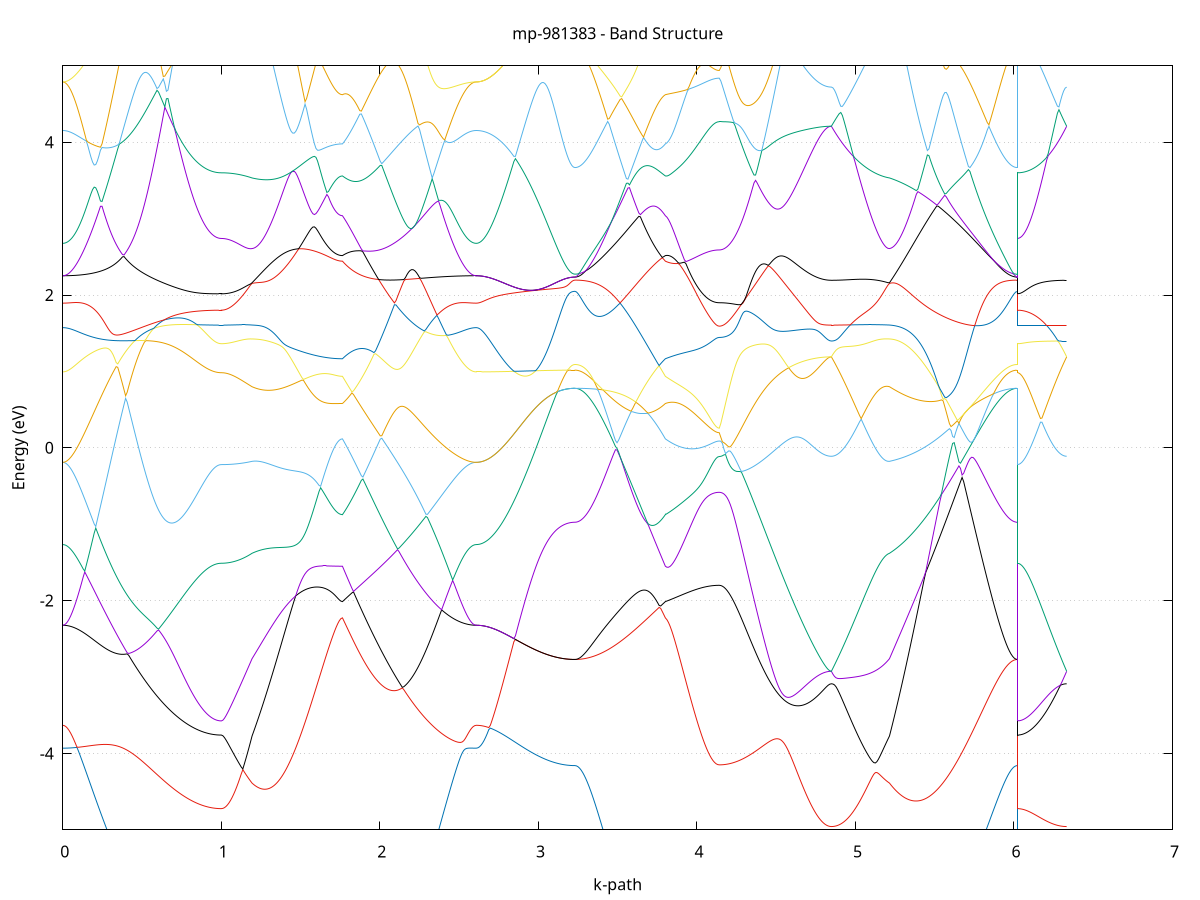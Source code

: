 set title 'mp-981383 - Band Structure'
set xlabel 'k-path'
set ylabel 'Energy (eV)'
set grid y
set yrange [-5:5]
set terminal png size 800,600
set output 'mp-981383_bands_gnuplot.png'
plot '-' using 1:2 with lines notitle, '-' using 1:2 with lines notitle, '-' using 1:2 with lines notitle, '-' using 1:2 with lines notitle, '-' using 1:2 with lines notitle, '-' using 1:2 with lines notitle, '-' using 1:2 with lines notitle, '-' using 1:2 with lines notitle, '-' using 1:2 with lines notitle, '-' using 1:2 with lines notitle, '-' using 1:2 with lines notitle, '-' using 1:2 with lines notitle, '-' using 1:2 with lines notitle, '-' using 1:2 with lines notitle, '-' using 1:2 with lines notitle, '-' using 1:2 with lines notitle, '-' using 1:2 with lines notitle, '-' using 1:2 with lines notitle, '-' using 1:2 with lines notitle, '-' using 1:2 with lines notitle, '-' using 1:2 with lines notitle, '-' using 1:2 with lines notitle, '-' using 1:2 with lines notitle, '-' using 1:2 with lines notitle, '-' using 1:2 with lines notitle, '-' using 1:2 with lines notitle, '-' using 1:2 with lines notitle, '-' using 1:2 with lines notitle, '-' using 1:2 with lines notitle, '-' using 1:2 with lines notitle, '-' using 1:2 with lines notitle, '-' using 1:2 with lines notitle, '-' using 1:2 with lines notitle, '-' using 1:2 with lines notitle, '-' using 1:2 with lines notitle, '-' using 1:2 with lines notitle, '-' using 1:2 with lines notitle, '-' using 1:2 with lines notitle, '-' using 1:2 with lines notitle, '-' using 1:2 with lines notitle, '-' using 1:2 with lines notitle, '-' using 1:2 with lines notitle, '-' using 1:2 with lines notitle, '-' using 1:2 with lines notitle, '-' using 1:2 with lines notitle, '-' using 1:2 with lines notitle, '-' using 1:2 with lines notitle, '-' using 1:2 with lines notitle, '-' using 1:2 with lines notitle, '-' using 1:2 with lines notitle, '-' using 1:2 with lines notitle, '-' using 1:2 with lines notitle, '-' using 1:2 with lines notitle, '-' using 1:2 with lines notitle, '-' using 1:2 with lines notitle, '-' using 1:2 with lines notitle, '-' using 1:2 with lines notitle, '-' using 1:2 with lines notitle, '-' using 1:2 with lines notitle, '-' using 1:2 with lines notitle, '-' using 1:2 with lines notitle, '-' using 1:2 with lines notitle, '-' using 1:2 with lines notitle, '-' using 1:2 with lines notitle
0.000000 -50.137099
0.009903 -50.137099
0.019806 -50.137099
0.029708 -50.137099
0.039611 -50.136999
0.049514 -50.136999
0.059417 -50.136999
0.069320 -50.136999
0.079222 -50.136999
0.089125 -50.136999
0.099028 -50.136999
0.108931 -50.136999
0.118833 -50.136999
0.128736 -50.136999
0.138639 -50.136999
0.148542 -50.136999
0.158445 -50.136999
0.168347 -50.136999
0.178250 -50.136999
0.188153 -50.136999
0.198056 -50.136999
0.207959 -50.136999
0.217861 -50.136999
0.227764 -50.136999
0.237667 -50.136999
0.247570 -50.136999
0.257473 -50.136999
0.267375 -50.136999
0.277278 -50.136999
0.287181 -50.136899
0.297084 -50.136899
0.306986 -50.136899
0.316889 -50.136899
0.326792 -50.136899
0.336695 -50.136899
0.346598 -50.136899
0.356500 -50.136899
0.366403 -50.136899
0.376306 -50.136899
0.386209 -50.136899
0.396112 -50.136899
0.406014 -50.136899
0.415917 -50.136799
0.425820 -50.136799
0.435723 -50.136799
0.445625 -50.136799
0.455528 -50.136799
0.465431 -50.136799
0.475334 -50.136799
0.485237 -50.136799
0.495139 -50.136799
0.505042 -50.136799
0.514945 -50.136799
0.524848 -50.136699
0.534751 -50.136699
0.544653 -50.136699
0.554556 -50.136699
0.564459 -50.136699
0.574362 -50.136699
0.584265 -50.136699
0.594167 -50.136699
0.604070 -50.136699
0.613973 -50.136699
0.623876 -50.136699
0.633778 -50.136699
0.643681 -50.136699
0.653584 -50.136599
0.663487 -50.136599
0.673390 -50.136599
0.683292 -50.136599
0.693195 -50.136599
0.703098 -50.136599
0.713001 -50.136599
0.722904 -50.136599
0.732806 -50.136599
0.742709 -50.136599
0.752612 -50.136599
0.762515 -50.136599
0.772418 -50.136599
0.782320 -50.136599
0.792223 -50.136599
0.802126 -50.136599
0.812029 -50.136499
0.821931 -50.136499
0.831834 -50.136499
0.841737 -50.136499
0.851640 -50.136499
0.861543 -50.136499
0.871445 -50.136499
0.881348 -50.136499
0.891251 -50.136499
0.901154 -50.136499
0.911057 -50.136499
0.920959 -50.136499
0.930862 -50.136499
0.940765 -50.136499
0.950668 -50.136499
0.960571 -50.136499
0.970473 -50.136499
0.980376 -50.136499
0.990279 -50.136499
1.000182 -50.136499
1.000182 -50.136499
1.009864 -50.136499
1.019545 -50.136499
1.029227 -50.136499
1.038909 -50.136499
1.048591 -50.136499
1.058273 -50.136499
1.067955 -50.136499
1.077637 -50.136499
1.087319 -50.136499
1.097001 -50.136499
1.106682 -50.136499
1.116364 -50.136499
1.126046 -50.136499
1.135728 -50.136499
1.145410 -50.136499
1.155092 -50.136499
1.164774 -50.136499
1.174456 -50.136499
1.184137 -50.136499
1.193819 -50.136599
1.193819 -50.136599
1.203652 -50.136599
1.213485 -50.136599
1.223318 -50.136599
1.233151 -50.136599
1.242984 -50.136599
1.252817 -50.136599
1.262650 -50.136599
1.272483 -50.136599
1.282316 -50.136599
1.292149 -50.136599
1.301982 -50.136599
1.311815 -50.136599
1.321648 -50.136599
1.331481 -50.136599
1.341314 -50.136599
1.351147 -50.136599
1.360980 -50.136599
1.370813 -50.136599
1.380646 -50.136599
1.390479 -50.136599
1.400312 -50.136599
1.410145 -50.136699
1.419978 -50.136699
1.429811 -50.136699
1.439644 -50.136699
1.449477 -50.136699
1.459310 -50.136699
1.469143 -50.136699
1.478976 -50.136699
1.488809 -50.136699
1.498642 -50.136699
1.508475 -50.136699
1.518308 -50.136699
1.528141 -50.136699
1.537974 -50.136699
1.547807 -50.136699
1.557640 -50.136699
1.567472 -50.136699
1.577305 -50.136699
1.587138 -50.136699
1.596971 -50.136699
1.606804 -50.136699
1.616637 -50.136799
1.626470 -50.136799
1.636303 -50.136799
1.646136 -50.136799
1.655969 -50.136799
1.665802 -50.136799
1.675635 -50.136799
1.685468 -50.136799
1.695301 -50.136799
1.705134 -50.136799
1.714967 -50.136799
1.724800 -50.136799
1.734633 -50.136799
1.744466 -50.136799
1.754299 -50.136799
1.764132 -50.136799
1.764132 -50.136799
1.774063 -50.136799
1.783995 -50.136799
1.793926 -50.136799
1.803857 -50.136799
1.813788 -50.136799
1.823720 -50.136799
1.833651 -50.136799
1.843582 -50.136799
1.853513 -50.136799
1.863445 -50.136799
1.873376 -50.136799
1.883307 -50.136799
1.893239 -50.136799
1.903170 -50.136799
1.913101 -50.136799
1.923032 -50.136799
1.932964 -50.136799
1.942895 -50.136799
1.952826 -50.136799
1.962757 -50.136799
1.972689 -50.136799
1.982620 -50.136799
1.992551 -50.136799
2.002482 -50.136799
2.012414 -50.136799
2.022345 -50.136799
2.032276 -50.136799
2.042208 -50.136799
2.052139 -50.136799
2.062070 -50.136799
2.072001 -50.136799
2.081933 -50.136799
2.091864 -50.136799
2.101795 -50.136799
2.111726 -50.136799
2.121658 -50.136799
2.131589 -50.136799
2.141520 -50.136799
2.151451 -50.136799
2.161383 -50.136799
2.171314 -50.136899
2.181245 -50.136899
2.191177 -50.136899
2.201108 -50.136899
2.211039 -50.136899
2.220970 -50.136899
2.230902 -50.136899
2.240833 -50.136899
2.250764 -50.136899
2.260695 -50.136899
2.270627 -50.136899
2.280558 -50.136899
2.290489 -50.136899
2.300421 -50.136899
2.310352 -50.136899
2.320283 -50.136899
2.330214 -50.136999
2.340146 -50.136999
2.350077 -50.136999
2.360008 -50.136999
2.369939 -50.136999
2.379871 -50.136999
2.389802 -50.136999
2.399733 -50.136999
2.409664 -50.136999
2.419596 -50.136999
2.429527 -50.136999
2.439458 -50.136999
2.449390 -50.136999
2.459321 -50.136999
2.469252 -50.136999
2.479183 -50.136999
2.489115 -50.136999
2.499046 -50.136999
2.508977 -50.136999
2.518908 -50.136999
2.528840 -50.136999
2.538771 -50.136999
2.548702 -50.136999
2.558633 -50.136999
2.568565 -50.136999
2.578496 -50.137099
2.588427 -50.137099
2.598359 -50.137099
2.608290 -50.137099
2.608290 -50.137099
2.618169 -50.137099
2.628048 -50.137099
2.637927 -50.137099
2.647805 -50.137099
2.657684 -50.137099
2.667563 -50.137099
2.677442 -50.137099
2.687321 -50.137099
2.697200 -50.137099
2.707079 -50.137099
2.716958 -50.137099
2.726837 -50.137099
2.736716 -50.137099
2.746594 -50.137099
2.756473 -50.137099
2.766352 -50.137099
2.776231 -50.137099
2.786110 -50.137099
2.795989 -50.137099
2.805868 -50.137099
2.815747 -50.137099
2.825626 -50.137099
2.835505 -50.137099
2.845384 -50.137099
2.855262 -50.137099
2.865141 -50.137099
2.875020 -50.137099
2.884899 -50.137099
2.894778 -50.137099
2.904657 -50.137099
2.914536 -50.137099
2.924415 -50.137099
2.934294 -50.137099
2.944173 -50.137099
2.954051 -50.137099
2.963930 -50.137099
2.973809 -50.137099
2.983688 -50.137099
2.993567 -50.136999
3.003446 -50.136999
3.013325 -50.136999
3.023204 -50.136999
3.033083 -50.136999
3.042962 -50.136999
3.052841 -50.136999
3.062719 -50.136999
3.072598 -50.137099
3.082477 -50.137099
3.092356 -50.137099
3.102235 -50.136999
3.112114 -50.136999
3.121993 -50.136999
3.131872 -50.136999
3.141751 -50.136999
3.151630 -50.136999
3.161508 -50.136999
3.171387 -50.136999
3.181266 -50.136999
3.191145 -50.137099
3.201024 -50.137099
3.210903 -50.137099
3.220782 -50.137099
3.230661 -50.137099
3.230661 -50.137099
3.240494 -50.137099
3.250327 -50.137099
3.260160 -50.136999
3.269993 -50.136999
3.279826 -50.136999
3.289659 -50.136999
3.299492 -50.136999
3.309325 -50.136999
3.319158 -50.136999
3.328991 -50.136999
3.338824 -50.136999
3.348657 -50.136999
3.358490 -50.136999
3.368323 -50.136999
3.378156 -50.136999
3.387988 -50.136999
3.397821 -50.136999
3.407654 -50.136999
3.417487 -50.136999
3.427320 -50.136999
3.437153 -50.136999
3.446986 -50.136999
3.456819 -50.136999
3.466652 -50.136999
3.476485 -50.136999
3.486318 -50.136999
3.496151 -50.136999
3.505984 -50.136899
3.515817 -50.136899
3.525650 -50.136899
3.535483 -50.136899
3.545316 -50.136899
3.555149 -50.136899
3.564982 -50.136899
3.574815 -50.136899
3.584648 -50.136899
3.594481 -50.136899
3.604314 -50.136899
3.614147 -50.136899
3.623980 -50.136899
3.633813 -50.136899
3.643646 -50.136899
3.653479 -50.136799
3.663312 -50.136799
3.673145 -50.136799
3.682978 -50.136799
3.692811 -50.136799
3.702644 -50.136799
3.712477 -50.136799
3.722310 -50.136799
3.732143 -50.136799
3.741976 -50.136799
3.751809 -50.136799
3.761642 -50.136799
3.771475 -50.136799
3.781308 -50.136799
3.791141 -50.136799
3.800974 -50.136799
3.800974 -50.136799
3.810973 -50.136799
3.820972 -50.136799
3.830971 -50.136799
3.840971 -50.136799
3.850970 -50.136799
3.860969 -50.136799
3.870969 -50.136799
3.880968 -50.136799
3.890967 -50.136799
3.900967 -50.136799
3.910966 -50.136799
3.920965 -50.136799
3.930965 -50.136799
3.940964 -50.136799
3.950963 -50.136799
3.960963 -50.136799
3.970962 -50.136799
3.980961 -50.136799
3.990961 -50.136799
4.000960 -50.136799
4.010959 -50.136799
4.020959 -50.136799
4.030958 -50.136799
4.040957 -50.136799
4.050956 -50.136799
4.060956 -50.136799
4.070955 -50.136699
4.080954 -50.136699
4.090954 -50.136799
4.100953 -50.136699
4.110952 -50.136699
4.120952 -50.136699
4.130951 -50.136699
4.140950 -50.136699
4.140950 -50.136699
4.150911 -50.136699
4.160872 -50.136699
4.170833 -50.136699
4.180795 -50.136699
4.190756 -50.136699
4.200717 -50.136699
4.210678 -50.136699
4.220639 -50.136699
4.230600 -50.136699
4.240561 -50.136699
4.250522 -50.136699
4.260483 -50.136699
4.270444 -50.136699
4.280405 -50.136699
4.290366 -50.136699
4.300327 -50.136699
4.310288 -50.136699
4.320249 -50.136699
4.330210 -50.136699
4.340172 -50.136699
4.350133 -50.136699
4.360094 -50.136699
4.370055 -50.136699
4.380016 -50.136699
4.389977 -50.136699
4.399938 -50.136699
4.409899 -50.136699
4.419860 -50.136699
4.429821 -50.136699
4.439782 -50.136699
4.449743 -50.136699
4.459704 -50.136599
4.469665 -50.136599
4.479626 -50.136599
4.489587 -50.136599
4.499548 -50.136599
4.509510 -50.136599
4.519471 -50.136599
4.529432 -50.136599
4.539393 -50.136599
4.549354 -50.136599
4.559315 -50.136599
4.569276 -50.136599
4.579237 -50.136599
4.589198 -50.136599
4.599159 -50.136599
4.609120 -50.136599
4.619081 -50.136599
4.629042 -50.136599
4.639003 -50.136599
4.648964 -50.136599
4.658925 -50.136499
4.668886 -50.136499
4.678848 -50.136499
4.688809 -50.136499
4.698770 -50.136499
4.708731 -50.136499
4.718692 -50.136499
4.728653 -50.136499
4.738614 -50.136499
4.748575 -50.136499
4.758536 -50.136499
4.768497 -50.136499
4.778458 -50.136499
4.788419 -50.136499
4.798380 -50.136499
4.808341 -50.136499
4.818302 -50.136499
4.828263 -50.136499
4.838224 -50.136499
4.848186 -50.136499
4.848186 -50.136499
4.858091 -50.136499
4.867997 -50.136499
4.877903 -50.136499
4.887809 -50.136499
4.897714 -50.136499
4.907620 -50.136499
4.917526 -50.136499
4.927432 -50.136499
4.937337 -50.136499
4.947243 -50.136499
4.957149 -50.136499
4.967055 -50.136499
4.976960 -50.136499
4.986866 -50.136499
4.996772 -50.136499
5.006678 -50.136499
5.016584 -50.136499
5.026489 -50.136499
5.036395 -50.136499
5.046301 -50.136499
5.056207 -50.136499
5.066112 -50.136499
5.076018 -50.136499
5.085924 -50.136499
5.095830 -50.136499
5.105735 -50.136499
5.115641 -50.136499
5.125547 -50.136499
5.135453 -50.136499
5.145358 -50.136499
5.155264 -50.136499
5.165170 -50.136499
5.175076 -50.136499
5.184982 -50.136499
5.194887 -50.136499
5.204793 -50.136499
5.214699 -50.136599
5.214699 -50.136599
5.224656 -50.136599
5.234613 -50.136599
5.244571 -50.136599
5.254528 -50.136599
5.264485 -50.136599
5.274443 -50.136599
5.284400 -50.136599
5.294357 -50.136599
5.304315 -50.136599
5.314272 -50.136599
5.324229 -50.136599
5.334187 -50.136599
5.344144 -50.136599
5.354101 -50.136599
5.364059 -50.136599
5.374016 -50.136599
5.383973 -50.136699
5.393931 -50.136699
5.403888 -50.136699
5.413845 -50.136699
5.423803 -50.136699
5.433760 -50.136699
5.443717 -50.136699
5.453675 -50.136699
5.463632 -50.136699
5.473589 -50.136699
5.483547 -50.136699
5.493504 -50.136699
5.503461 -50.136699
5.513419 -50.136799
5.523376 -50.136799
5.533333 -50.136799
5.543291 -50.136799
5.553248 -50.136799
5.563205 -50.136799
5.573163 -50.136799
5.583120 -50.136799
5.593077 -50.136799
5.603035 -50.136799
5.612992 -50.136799
5.622949 -50.136799
5.632907 -50.136899
5.642864 -50.136899
5.652821 -50.136899
5.662779 -50.136899
5.672736 -50.136899
5.682693 -50.136899
5.692651 -50.136899
5.702608 -50.136899
5.712565 -50.136899
5.722523 -50.136899
5.732480 -50.136899
5.742437 -50.136899
5.752395 -50.136899
5.762352 -50.136999
5.772309 -50.136999
5.782267 -50.136999
5.792224 -50.136999
5.802181 -50.136999
5.812139 -50.136999
5.822096 -50.136999
5.832053 -50.136999
5.842011 -50.136999
5.851968 -50.136999
5.861925 -50.136999
5.871883 -50.136999
5.881840 -50.136999
5.891797 -50.136999
5.901755 -50.136999
5.911712 -50.136999
5.921669 -50.136999
5.931627 -50.136999
5.941584 -50.136999
5.951541 -50.136999
5.961499 -50.136999
5.971456 -50.136999
5.981413 -50.136999
5.991371 -50.136999
6.001328 -50.136999
6.011285 -50.137099
6.021243 -50.137099
6.021243 -50.136499
6.030967 -50.136499
6.040692 -50.136499
6.050416 -50.136499
6.060141 -50.136499
6.069866 -50.136499
6.079590 -50.136499
6.089315 -50.136499
6.099039 -50.136499
6.108764 -50.136499
6.118488 -50.136499
6.128213 -50.136499
6.137937 -50.136499
6.147662 -50.136499
6.157386 -50.136499
6.167111 -50.136499
6.176836 -50.136499
6.186560 -50.136499
6.196285 -50.136499
6.206009 -50.136499
6.215734 -50.136499
6.225458 -50.136499
6.235183 -50.136499
6.244907 -50.136499
6.254632 -50.136499
6.264356 -50.136499
6.274081 -50.136499
6.283806 -50.136499
6.293530 -50.136499
6.303255 -50.136499
6.312979 -50.136499
6.322704 -50.136499
6.332428 -50.136499
e
0.000000 -28.832099
0.009903 -28.832099
0.019806 -28.832099
0.029708 -28.832199
0.039611 -28.832199
0.049514 -28.832199
0.059417 -28.832299
0.069320 -28.832299
0.079222 -28.832399
0.089125 -28.832399
0.099028 -28.832499
0.108931 -28.832599
0.118833 -28.832599
0.128736 -28.832699
0.138639 -28.832799
0.148542 -28.832899
0.158445 -28.832999
0.168347 -28.833099
0.178250 -28.833199
0.188153 -28.833399
0.198056 -28.833499
0.207959 -28.833599
0.217861 -28.833699
0.227764 -28.833899
0.237667 -28.833999
0.247570 -28.834199
0.257473 -28.834299
0.267375 -28.834499
0.277278 -28.834599
0.287181 -28.834799
0.297084 -28.834899
0.306986 -28.835099
0.316889 -28.835199
0.326792 -28.835399
0.336695 -28.835499
0.346598 -28.835699
0.356500 -28.835799
0.366403 -28.835999
0.376306 -28.836099
0.386209 -28.836299
0.396112 -28.836499
0.406014 -28.836599
0.415917 -28.836699
0.425820 -28.836899
0.435723 -28.836999
0.445625 -28.837199
0.455528 -28.837299
0.465431 -28.837499
0.475334 -28.837599
0.485237 -28.837699
0.495139 -28.837799
0.505042 -28.837999
0.514945 -28.838099
0.524848 -28.838199
0.534751 -28.838299
0.544653 -28.838399
0.554556 -28.838499
0.564459 -28.838599
0.574362 -28.838699
0.584265 -28.838799
0.594167 -28.838899
0.604070 -28.838999
0.613973 -28.839099
0.623876 -28.839199
0.633778 -28.839199
0.643681 -28.839299
0.653584 -28.839399
0.663487 -28.839399
0.673390 -28.839499
0.683292 -28.839499
0.693195 -28.839599
0.703098 -28.839599
0.713001 -28.839699
0.722904 -28.839699
0.732806 -28.839799
0.742709 -28.839799
0.752612 -28.839799
0.762515 -28.839899
0.772418 -28.839899
0.782320 -28.839899
0.792223 -28.839899
0.802126 -28.839999
0.812029 -28.839999
0.821931 -28.839999
0.831834 -28.839999
0.841737 -28.839999
0.851640 -28.839999
0.861543 -28.839999
0.871445 -28.839999
0.881348 -28.840099
0.891251 -28.840099
0.901154 -28.840099
0.911057 -28.840099
0.920959 -28.840099
0.930862 -28.840099
0.940765 -28.840099
0.950668 -28.840099
0.960571 -28.840099
0.970473 -28.840099
0.980376 -28.840099
0.990279 -28.840099
1.000182 -28.840099
1.000182 -28.840099
1.009864 -28.840099
1.019545 -28.840099
1.029227 -28.840099
1.038909 -28.840099
1.048591 -28.839999
1.058273 -28.839999
1.067955 -28.839999
1.077637 -28.839999
1.087319 -28.839899
1.097001 -28.839899
1.106682 -28.839899
1.116364 -28.839799
1.126046 -28.839799
1.135728 -28.839699
1.145410 -28.839699
1.155092 -28.839599
1.164774 -28.839599
1.174456 -28.839599
1.184137 -28.839499
1.193819 -28.839499
1.193819 -28.839499
1.203652 -28.839499
1.213485 -28.839599
1.223318 -28.839599
1.233151 -28.839599
1.242984 -28.839599
1.252817 -28.839699
1.262650 -28.839699
1.272483 -28.839699
1.282316 -28.839799
1.292149 -28.839799
1.301982 -28.839899
1.311815 -28.839899
1.321648 -28.839899
1.331481 -28.839999
1.341314 -28.839999
1.351147 -28.840099
1.360980 -28.840099
1.370813 -28.840199
1.380646 -28.840199
1.390479 -28.840199
1.400312 -28.840299
1.410145 -28.840299
1.419978 -28.840399
1.429811 -28.840399
1.439644 -28.840499
1.449477 -28.840499
1.459310 -28.840599
1.469143 -28.840599
1.478976 -28.840599
1.488809 -28.840699
1.498642 -28.840699
1.508475 -28.840799
1.518308 -28.840799
1.528141 -28.840799
1.537974 -28.840899
1.547807 -28.840899
1.557640 -28.840999
1.567472 -28.840999
1.577305 -28.840999
1.587138 -28.841099
1.596971 -28.841099
1.606804 -28.841099
1.616637 -28.841099
1.626470 -28.841199
1.636303 -28.841199
1.646136 -28.841199
1.655969 -28.841199
1.665802 -28.841299
1.675635 -28.841299
1.685468 -28.841299
1.695301 -28.841299
1.705134 -28.841299
1.714967 -28.841299
1.724800 -28.841299
1.734633 -28.841299
1.744466 -28.841299
1.754299 -28.841299
1.764132 -28.841299
1.764132 -28.841299
1.774063 -28.841499
1.783995 -28.841599
1.793926 -28.841699
1.803857 -28.841799
1.813788 -28.841899
1.823720 -28.841999
1.833651 -28.842099
1.843582 -28.842099
1.853513 -28.842199
1.863445 -28.842199
1.873376 -28.842199
1.883307 -28.842299
1.893239 -28.842299
1.903170 -28.842299
1.913101 -28.842299
1.923032 -28.842299
1.932964 -28.842199
1.942895 -28.842199
1.952826 -28.842199
1.962757 -28.842099
1.972689 -28.841999
1.982620 -28.841999
1.992551 -28.841899
2.002482 -28.841799
2.012414 -28.841699
2.022345 -28.841599
2.032276 -28.841499
2.042208 -28.841299
2.052139 -28.841199
2.062070 -28.841099
2.072001 -28.840899
2.081933 -28.840799
2.091864 -28.840599
2.101795 -28.840399
2.111726 -28.840299
2.121658 -28.840099
2.131589 -28.839899
2.141520 -28.839699
2.151451 -28.839499
2.161383 -28.839299
2.171314 -28.839099
2.181245 -28.838899
2.191177 -28.838599
2.201108 -28.838399
2.211039 -28.838199
2.220970 -28.837999
2.230902 -28.837799
2.240833 -28.837499
2.250764 -28.837299
2.260695 -28.837099
2.270627 -28.836899
2.280558 -28.836699
2.290489 -28.836399
2.300421 -28.836199
2.310352 -28.835999
2.320283 -28.835799
2.330214 -28.835599
2.340146 -28.835399
2.350077 -28.835199
2.360008 -28.834899
2.369939 -28.834699
2.379871 -28.834599
2.389802 -28.834399
2.399733 -28.834199
2.409664 -28.833999
2.419596 -28.833799
2.429527 -28.833699
2.439458 -28.833499
2.449390 -28.833299
2.459321 -28.833199
2.469252 -28.833099
2.479183 -28.832899
2.489115 -28.832799
2.499046 -28.832699
2.508977 -28.832599
2.518908 -28.832499
2.528840 -28.832399
2.538771 -28.832399
2.548702 -28.832299
2.558633 -28.832299
2.568565 -28.832199
2.578496 -28.832199
2.588427 -28.832099
2.598359 -28.832099
2.608290 -28.832099
2.608290 -28.832099
2.618169 -28.832099
2.628048 -28.832099
2.637927 -28.832099
2.647805 -28.832099
2.657684 -28.832099
2.667563 -28.832099
2.677442 -28.832099
2.687321 -28.832099
2.697200 -28.832099
2.707079 -28.832099
2.716958 -28.832099
2.726837 -28.832099
2.736716 -28.832099
2.746594 -28.832099
2.756473 -28.832099
2.766352 -28.832099
2.776231 -28.832099
2.786110 -28.832099
2.795989 -28.832099
2.805868 -28.832099
2.815747 -28.832099
2.825626 -28.832099
2.835505 -28.832099
2.845384 -28.832099
2.855262 -28.832099
2.865141 -28.832099
2.875020 -28.832099
2.884899 -28.832099
2.894778 -28.832099
2.904657 -28.832099
2.914536 -28.832099
2.924415 -28.832099
2.934294 -28.832099
2.944173 -28.831999
2.954051 -28.831999
2.963930 -28.831999
2.973809 -28.831999
2.983688 -28.831999
2.993567 -28.831999
3.003446 -28.831999
3.013325 -28.831999
3.023204 -28.831999
3.033083 -28.831999
3.042962 -28.831999
3.052841 -28.831999
3.062719 -28.831999
3.072598 -28.831999
3.082477 -28.831999
3.092356 -28.831999
3.102235 -28.831999
3.112114 -28.831999
3.121993 -28.831999
3.131872 -28.831999
3.141751 -28.831999
3.151630 -28.831999
3.161508 -28.831999
3.171387 -28.831999
3.181266 -28.831999
3.191145 -28.831999
3.201024 -28.831999
3.210903 -28.831999
3.220782 -28.831999
3.230661 -28.831999
3.230661 -28.831999
3.240494 -28.831999
3.250327 -28.831999
3.260160 -28.831999
3.269993 -28.832099
3.279826 -28.832099
3.289659 -28.832199
3.299492 -28.832199
3.309325 -28.832299
3.319158 -28.832399
3.328991 -28.832499
3.338824 -28.832599
3.348657 -28.832699
3.358490 -28.832799
3.368323 -28.832899
3.378156 -28.833099
3.387988 -28.833199
3.397821 -28.833299
3.407654 -28.833499
3.417487 -28.833699
3.427320 -28.833799
3.437153 -28.833999
3.446986 -28.834199
3.456819 -28.834399
3.466652 -28.834599
3.476485 -28.834699
3.486318 -28.834899
3.496151 -28.835199
3.505984 -28.835399
3.515817 -28.835599
3.525650 -28.835799
3.535483 -28.835999
3.545316 -28.836199
3.555149 -28.836399
3.564982 -28.836699
3.574815 -28.836899
3.584648 -28.837099
3.594481 -28.837299
3.604314 -28.837599
3.614147 -28.837799
3.623980 -28.837999
3.633813 -28.838199
3.643646 -28.838399
3.653479 -28.838699
3.663312 -28.838899
3.673145 -28.839099
3.682978 -28.839299
3.692811 -28.839499
3.702644 -28.839699
3.712477 -28.839899
3.722310 -28.840099
3.732143 -28.840299
3.741976 -28.840399
3.751809 -28.840599
3.761642 -28.840799
3.771475 -28.840899
3.781308 -28.841099
3.791141 -28.841199
3.800974 -28.841299
3.800974 -28.841299
3.810973 -28.841399
3.820972 -28.841399
3.830971 -28.841499
3.840971 -28.841499
3.850970 -28.841599
3.860969 -28.841599
3.870969 -28.841699
3.880968 -28.841699
3.890967 -28.841799
3.900967 -28.841799
3.910966 -28.841799
3.920965 -28.841899
3.930965 -28.841899
3.940964 -28.841999
3.950963 -28.841999
3.960963 -28.841999
3.970962 -28.841999
3.980961 -28.842099
3.990961 -28.842099
4.000960 -28.842099
4.010959 -28.842099
4.020959 -28.842199
4.030958 -28.842199
4.040957 -28.842199
4.050956 -28.842199
4.060956 -28.842199
4.070955 -28.842299
4.080954 -28.842299
4.090954 -28.842299
4.100953 -28.842299
4.110952 -28.842299
4.120952 -28.842299
4.130951 -28.842299
4.140950 -28.842299
4.140950 -28.842299
4.150911 -28.842299
4.160872 -28.842299
4.170833 -28.842299
4.180795 -28.842299
4.190756 -28.842299
4.200717 -28.842299
4.210678 -28.842199
4.220639 -28.842199
4.230600 -28.842199
4.240561 -28.842199
4.250522 -28.842099
4.260483 -28.842099
4.270444 -28.842099
4.280405 -28.842099
4.290366 -28.841999
4.300327 -28.841999
4.310288 -28.841999
4.320249 -28.841899
4.330210 -28.841899
4.340172 -28.841799
4.350133 -28.841799
4.360094 -28.841799
4.370055 -28.841699
4.380016 -28.841699
4.389977 -28.841599
4.399938 -28.841599
4.409899 -28.841499
4.419860 -28.841499
4.429821 -28.841399
4.439782 -28.841399
4.449743 -28.841299
4.459704 -28.841299
4.469665 -28.841199
4.479626 -28.841199
4.489587 -28.841099
4.499548 -28.841099
4.509510 -28.840999
4.519471 -28.840899
4.529432 -28.840899
4.539393 -28.840799
4.549354 -28.840799
4.559315 -28.840699
4.569276 -28.840699
4.579237 -28.840599
4.589198 -28.840599
4.599159 -28.840499
4.609120 -28.840499
4.619081 -28.840399
4.629042 -28.840399
4.639003 -28.840399
4.648964 -28.840299
4.658925 -28.840299
4.668886 -28.840199
4.678848 -28.840199
4.688809 -28.840199
4.698770 -28.840099
4.708731 -28.840099
4.718692 -28.840099
4.728653 -28.839999
4.738614 -28.839999
4.748575 -28.839999
4.758536 -28.839999
4.768497 -28.839899
4.778458 -28.839899
4.788419 -28.839899
4.798380 -28.839899
4.808341 -28.839899
4.818302 -28.839899
4.828263 -28.839899
4.838224 -28.839899
4.848186 -28.839899
4.848186 -28.839899
4.858091 -28.839899
4.867997 -28.839899
4.877903 -28.839899
4.887809 -28.839899
4.897714 -28.839899
4.907620 -28.839899
4.917526 -28.839899
4.927432 -28.839899
4.937337 -28.839899
4.947243 -28.839899
4.957149 -28.839899
4.967055 -28.839899
4.976960 -28.839899
4.986866 -28.839899
4.996772 -28.839899
5.006678 -28.839899
5.016584 -28.839899
5.026489 -28.839799
5.036395 -28.839799
5.046301 -28.839799
5.056207 -28.839799
5.066112 -28.839799
5.076018 -28.839799
5.085924 -28.839799
5.095830 -28.839699
5.105735 -28.839699
5.115641 -28.839699
5.125547 -28.839699
5.135453 -28.839599
5.145358 -28.839599
5.155264 -28.839599
5.165170 -28.839599
5.175076 -28.839599
5.184982 -28.839599
5.194887 -28.839499
5.204793 -28.839499
5.214699 -28.839499
5.214699 -28.839499
5.224656 -28.839499
5.234613 -28.839499
5.244571 -28.839499
5.254528 -28.839499
5.264485 -28.839399
5.274443 -28.839399
5.284400 -28.839399
5.294357 -28.839299
5.304315 -28.839299
5.314272 -28.839299
5.324229 -28.839199
5.334187 -28.839199
5.344144 -28.839099
5.354101 -28.839099
5.364059 -28.838999
5.374016 -28.838899
5.383973 -28.838899
5.393931 -28.838799
5.403888 -28.838699
5.413845 -28.838699
5.423803 -28.838599
5.433760 -28.838499
5.443717 -28.838399
5.453675 -28.838299
5.463632 -28.838199
5.473589 -28.838099
5.483547 -28.837999
5.493504 -28.837899
5.503461 -28.837799
5.513419 -28.837699
5.523376 -28.837599
5.533333 -28.837399
5.543291 -28.837299
5.553248 -28.837199
5.563205 -28.836999
5.573163 -28.836899
5.583120 -28.836799
5.593077 -28.836599
5.603035 -28.836499
5.612992 -28.836299
5.622949 -28.836199
5.632907 -28.836099
5.642864 -28.835899
5.652821 -28.835799
5.662779 -28.835599
5.672736 -28.835499
5.682693 -28.835299
5.692651 -28.835099
5.702608 -28.834999
5.712565 -28.834899
5.722523 -28.834699
5.732480 -28.834599
5.742437 -28.834399
5.752395 -28.834299
5.762352 -28.834099
5.772309 -28.833999
5.782267 -28.833799
5.792224 -28.833699
5.802181 -28.833599
5.812139 -28.833399
5.822096 -28.833299
5.832053 -28.833199
5.842011 -28.833099
5.851968 -28.832999
5.861925 -28.832899
5.871883 -28.832799
5.881840 -28.832699
5.891797 -28.832599
5.901755 -28.832499
5.911712 -28.832399
5.921669 -28.832299
5.931627 -28.832299
5.941584 -28.832199
5.951541 -28.832199
5.961499 -28.832099
5.971456 -28.832099
5.981413 -28.831999
5.991371 -28.831999
6.001328 -28.831999
6.011285 -28.831999
6.021243 -28.831999
6.021243 -28.840099
6.030967 -28.840099
6.040692 -28.840099
6.050416 -28.840099
6.060141 -28.840099
6.069866 -28.840099
6.079590 -28.840099
6.089315 -28.840099
6.099039 -28.840099
6.108764 -28.840099
6.118488 -28.840099
6.128213 -28.839999
6.137937 -28.839999
6.147662 -28.839999
6.157386 -28.839999
6.167111 -28.839999
6.176836 -28.839999
6.186560 -28.839999
6.196285 -28.839999
6.206009 -28.839999
6.215734 -28.839999
6.225458 -28.839999
6.235183 -28.839999
6.244907 -28.839999
6.254632 -28.839899
6.264356 -28.839899
6.274081 -28.839899
6.283806 -28.839899
6.293530 -28.839899
6.303255 -28.839899
6.312979 -28.839899
6.322704 -28.839899
6.332428 -28.839899
e
0.000000 -28.832099
0.009903 -28.832099
0.019806 -28.832099
0.029708 -28.832099
0.039611 -28.832099
0.049514 -28.832199
0.059417 -28.832199
0.069320 -28.832199
0.079222 -28.832199
0.089125 -28.832299
0.099028 -28.832299
0.108931 -28.832399
0.118833 -28.832399
0.128736 -28.832399
0.138639 -28.832499
0.148542 -28.832499
0.158445 -28.832599
0.168347 -28.832599
0.178250 -28.832699
0.188153 -28.832799
0.198056 -28.832799
0.207959 -28.832899
0.217861 -28.832999
0.227764 -28.833099
0.237667 -28.833199
0.247570 -28.833199
0.257473 -28.833299
0.267375 -28.833399
0.277278 -28.833499
0.287181 -28.833599
0.297084 -28.833699
0.306986 -28.833799
0.316889 -28.833899
0.326792 -28.833999
0.336695 -28.834099
0.346598 -28.834199
0.356500 -28.834299
0.366403 -28.834399
0.376306 -28.834499
0.386209 -28.834599
0.396112 -28.834699
0.406014 -28.834799
0.415917 -28.834899
0.425820 -28.835099
0.435723 -28.835199
0.445625 -28.835299
0.455528 -28.835399
0.465431 -28.835499
0.475334 -28.835599
0.485237 -28.835699
0.495139 -28.835899
0.505042 -28.835999
0.514945 -28.836099
0.524848 -28.836199
0.534751 -28.836299
0.544653 -28.836399
0.554556 -28.836599
0.564459 -28.836699
0.574362 -28.836799
0.584265 -28.836899
0.594167 -28.836999
0.604070 -28.837099
0.613973 -28.837199
0.623876 -28.837299
0.633778 -28.837499
0.643681 -28.837599
0.653584 -28.837699
0.663487 -28.837799
0.673390 -28.837899
0.683292 -28.837999
0.693195 -28.838099
0.703098 -28.838099
0.713001 -28.838199
0.722904 -28.838299
0.732806 -28.838399
0.742709 -28.838499
0.752612 -28.838599
0.762515 -28.838699
0.772418 -28.838699
0.782320 -28.838799
0.792223 -28.838899
0.802126 -28.838899
0.812029 -28.838999
0.821931 -28.839099
0.831834 -28.839099
0.841737 -28.839199
0.851640 -28.839199
0.861543 -28.839299
0.871445 -28.839299
0.881348 -28.839399
0.891251 -28.839399
0.901154 -28.839499
0.911057 -28.839499
0.920959 -28.839499
0.930862 -28.839499
0.940765 -28.839599
0.950668 -28.839599
0.960571 -28.839599
0.970473 -28.839599
0.980376 -28.839599
0.990279 -28.839599
1.000182 -28.839599
1.000182 -28.839599
1.009864 -28.839599
1.019545 -28.839599
1.029227 -28.839599
1.038909 -28.839599
1.048591 -28.839599
1.058273 -28.839599
1.067955 -28.839599
1.077637 -28.839599
1.087319 -28.839599
1.097001 -28.839599
1.106682 -28.839599
1.116364 -28.839599
1.126046 -28.839599
1.135728 -28.839599
1.145410 -28.839599
1.155092 -28.839599
1.164774 -28.839599
1.174456 -28.839499
1.184137 -28.839399
1.193819 -28.839399
1.193819 -28.839399
1.203652 -28.839299
1.213485 -28.839199
1.223318 -28.839099
1.233151 -28.838999
1.242984 -28.838899
1.252817 -28.838799
1.262650 -28.838699
1.272483 -28.838599
1.282316 -28.838399
1.292149 -28.838299
1.301982 -28.838199
1.311815 -28.837999
1.321648 -28.837899
1.331481 -28.837799
1.341314 -28.837599
1.351147 -28.837499
1.360980 -28.837299
1.370813 -28.837199
1.380646 -28.836999
1.390479 -28.836899
1.400312 -28.836699
1.410145 -28.836599
1.419978 -28.836399
1.429811 -28.836299
1.439644 -28.836099
1.449477 -28.835999
1.459310 -28.835899
1.469143 -28.835699
1.478976 -28.835599
1.488809 -28.835399
1.498642 -28.835299
1.508475 -28.835099
1.518308 -28.834999
1.528141 -28.834899
1.537974 -28.834699
1.547807 -28.834599
1.557640 -28.834499
1.567472 -28.834399
1.577305 -28.834299
1.587138 -28.834199
1.596971 -28.834099
1.606804 -28.833999
1.616637 -28.833899
1.626470 -28.833799
1.636303 -28.833699
1.646136 -28.833599
1.655969 -28.833599
1.665802 -28.833499
1.675635 -28.833399
1.685468 -28.833399
1.695301 -28.833299
1.705134 -28.833299
1.714967 -28.833199
1.724800 -28.833199
1.734633 -28.833199
1.744466 -28.833199
1.754299 -28.833199
1.764132 -28.833199
1.764132 -28.833199
1.774063 -28.833199
1.783995 -28.833199
1.793926 -28.833199
1.803857 -28.833199
1.813788 -28.833199
1.823720 -28.833199
1.833651 -28.833299
1.843582 -28.833299
1.853513 -28.833299
1.863445 -28.833299
1.873376 -28.833299
1.883307 -28.833299
1.893239 -28.833299
1.903170 -28.833299
1.913101 -28.833299
1.923032 -28.833299
1.932964 -28.833299
1.942895 -28.833299
1.952826 -28.833299
1.962757 -28.833299
1.972689 -28.833299
1.982620 -28.833299
1.992551 -28.833299
2.002482 -28.833299
2.012414 -28.833199
2.022345 -28.833199
2.032276 -28.833199
2.042208 -28.833199
2.052139 -28.833199
2.062070 -28.833199
2.072001 -28.833199
2.081933 -28.833099
2.091864 -28.833099
2.101795 -28.833099
2.111726 -28.833099
2.121658 -28.833099
2.131589 -28.832999
2.141520 -28.832999
2.151451 -28.832999
2.161383 -28.832999
2.171314 -28.832899
2.181245 -28.832899
2.191177 -28.832899
2.201108 -28.832899
2.211039 -28.832799
2.220970 -28.832799
2.230902 -28.832799
2.240833 -28.832799
2.250764 -28.832699
2.260695 -28.832699
2.270627 -28.832699
2.280558 -28.832699
2.290489 -28.832599
2.300421 -28.832599
2.310352 -28.832599
2.320283 -28.832599
2.330214 -28.832499
2.340146 -28.832499
2.350077 -28.832499
2.360008 -28.832499
2.369939 -28.832399
2.379871 -28.832399
2.389802 -28.832399
2.399733 -28.832399
2.409664 -28.832299
2.419596 -28.832299
2.429527 -28.832299
2.439458 -28.832299
2.449390 -28.832299
2.459321 -28.832199
2.469252 -28.832199
2.479183 -28.832199
2.489115 -28.832199
2.499046 -28.832199
2.508977 -28.832199
2.518908 -28.832199
2.528840 -28.832199
2.538771 -28.832199
2.548702 -28.832099
2.558633 -28.832099
2.568565 -28.832099
2.578496 -28.832099
2.588427 -28.832099
2.598359 -28.832099
2.608290 -28.832099
2.608290 -28.832099
2.618169 -28.832099
2.628048 -28.832099
2.637927 -28.832099
2.647805 -28.832099
2.657684 -28.832099
2.667563 -28.832099
2.677442 -28.832099
2.687321 -28.832099
2.697200 -28.832099
2.707079 -28.832099
2.716958 -28.832099
2.726837 -28.832099
2.736716 -28.832099
2.746594 -28.832099
2.756473 -28.832099
2.766352 -28.832099
2.776231 -28.832099
2.786110 -28.832099
2.795989 -28.832099
2.805868 -28.832099
2.815747 -28.832099
2.825626 -28.832099
2.835505 -28.832099
2.845384 -28.832099
2.855262 -28.832099
2.865141 -28.832099
2.875020 -28.832099
2.884899 -28.832099
2.894778 -28.832099
2.904657 -28.832099
2.914536 -28.832099
2.924415 -28.832099
2.934294 -28.832099
2.944173 -28.831999
2.954051 -28.831999
2.963930 -28.831999
2.973809 -28.831999
2.983688 -28.831999
2.993567 -28.831999
3.003446 -28.831999
3.013325 -28.831999
3.023204 -28.831999
3.033083 -28.831999
3.042962 -28.831999
3.052841 -28.831999
3.062719 -28.831999
3.072598 -28.831999
3.082477 -28.831999
3.092356 -28.831999
3.102235 -28.831999
3.112114 -28.831999
3.121993 -28.831999
3.131872 -28.831999
3.141751 -28.831999
3.151630 -28.831999
3.161508 -28.831999
3.171387 -28.831999
3.181266 -28.831999
3.191145 -28.831999
3.201024 -28.831999
3.210903 -28.831999
3.220782 -28.831999
3.230661 -28.831999
3.230661 -28.831999
3.240494 -28.831999
3.250327 -28.831999
3.260160 -28.831999
3.269993 -28.831999
3.279826 -28.831999
3.289659 -28.831999
3.299492 -28.831999
3.309325 -28.831999
3.319158 -28.831999
3.328991 -28.831999
3.338824 -28.832099
3.348657 -28.832099
3.358490 -28.832099
3.368323 -28.832099
3.378156 -28.832099
3.387988 -28.832099
3.397821 -28.832199
3.407654 -28.832199
3.417487 -28.832199
3.427320 -28.832199
3.437153 -28.832199
3.446986 -28.832299
3.456819 -28.832299
3.466652 -28.832299
3.476485 -28.832299
3.486318 -28.832299
3.496151 -28.832399
3.505984 -28.832399
3.515817 -28.832399
3.525650 -28.832499
3.535483 -28.832499
3.545316 -28.832499
3.555149 -28.832499
3.564982 -28.832599
3.574815 -28.832599
3.584648 -28.832599
3.594481 -28.832599
3.604314 -28.832699
3.614147 -28.832699
3.623980 -28.832699
3.633813 -28.832799
3.643646 -28.832799
3.653479 -28.832799
3.663312 -28.832799
3.673145 -28.832899
3.682978 -28.832899
3.692811 -28.832899
3.702644 -28.832899
3.712477 -28.832999
3.722310 -28.832999
3.732143 -28.832999
3.741976 -28.832999
3.751809 -28.833099
3.761642 -28.833099
3.771475 -28.833099
3.781308 -28.833099
3.791141 -28.833099
3.800974 -28.833199
3.800974 -28.833199
3.810973 -28.833199
3.820972 -28.833199
3.830971 -28.833199
3.840971 -28.833199
3.850970 -28.833199
3.860969 -28.833199
3.870969 -28.833199
3.880968 -28.833199
3.890967 -28.833199
3.900967 -28.833199
3.910966 -28.833199
3.920965 -28.833199
3.930965 -28.833199
3.940964 -28.833199
3.950963 -28.833199
3.960963 -28.833299
3.970962 -28.833299
3.980961 -28.833299
3.990961 -28.833299
4.000960 -28.833299
4.010959 -28.833299
4.020959 -28.833299
4.030958 -28.833299
4.040957 -28.833299
4.050956 -28.833299
4.060956 -28.833299
4.070955 -28.833299
4.080954 -28.833299
4.090954 -28.833299
4.100953 -28.833299
4.110952 -28.833299
4.120952 -28.833299
4.130951 -28.833299
4.140950 -28.833299
4.140950 -28.833299
4.150911 -28.833299
4.160872 -28.833299
4.170833 -28.833299
4.180795 -28.833299
4.190756 -28.833399
4.200717 -28.833399
4.210678 -28.833499
4.220639 -28.833499
4.230600 -28.833599
4.240561 -28.833599
4.250522 -28.833699
4.260483 -28.833699
4.270444 -28.833799
4.280405 -28.833899
4.290366 -28.833999
4.300327 -28.834099
4.310288 -28.834199
4.320249 -28.834299
4.330210 -28.834399
4.340172 -28.834499
4.350133 -28.834599
4.360094 -28.834699
4.370055 -28.834899
4.380016 -28.834999
4.389977 -28.835099
4.399938 -28.835199
4.409899 -28.835399
4.419860 -28.835499
4.429821 -28.835599
4.439782 -28.835799
4.449743 -28.835899
4.459704 -28.836099
4.469665 -28.836199
4.479626 -28.836399
4.489587 -28.836499
4.499548 -28.836599
4.509510 -28.836799
4.519471 -28.836899
4.529432 -28.837099
4.539393 -28.837199
4.549354 -28.837399
4.559315 -28.837499
4.569276 -28.837699
4.579237 -28.837799
4.589198 -28.837899
4.599159 -28.838099
4.609120 -28.838199
4.619081 -28.838299
4.629042 -28.838399
4.639003 -28.838499
4.648964 -28.838699
4.658925 -28.838799
4.668886 -28.838899
4.678848 -28.838999
4.688809 -28.839099
4.698770 -28.839199
4.708731 -28.839299
4.718692 -28.839299
4.728653 -28.839399
4.738614 -28.839499
4.748575 -28.839499
4.758536 -28.839599
4.768497 -28.839699
4.778458 -28.839699
4.788419 -28.839699
4.798380 -28.839799
4.808341 -28.839799
4.818302 -28.839799
4.828263 -28.839799
4.838224 -28.839899
4.848186 -28.839899
4.848186 -28.839899
4.858091 -28.839799
4.867997 -28.839799
4.877903 -28.839799
4.887809 -28.839799
4.897714 -28.839799
4.907620 -28.839799
4.917526 -28.839799
4.927432 -28.839799
4.937337 -28.839799
4.947243 -28.839799
4.957149 -28.839799
4.967055 -28.839699
4.976960 -28.839699
4.986866 -28.839699
4.996772 -28.839699
5.006678 -28.839699
5.016584 -28.839699
5.026489 -28.839699
5.036395 -28.839699
5.046301 -28.839699
5.056207 -28.839699
5.066112 -28.839699
5.076018 -28.839599
5.085924 -28.839599
5.095830 -28.839599
5.105735 -28.839599
5.115641 -28.839599
5.125547 -28.839599
5.135453 -28.839599
5.145358 -28.839599
5.155264 -28.839599
5.165170 -28.839499
5.175076 -28.839499
5.184982 -28.839499
5.194887 -28.839399
5.204793 -28.839399
5.214699 -28.839399
5.214699 -28.839399
5.224656 -28.839299
5.234613 -28.839199
5.244571 -28.839099
5.254528 -28.839099
5.264485 -28.838999
5.274443 -28.838899
5.284400 -28.838799
5.294357 -28.838699
5.304315 -28.838599
5.314272 -28.838499
5.324229 -28.838399
5.334187 -28.838299
5.344144 -28.838199
5.354101 -28.838099
5.364059 -28.837999
5.374016 -28.837899
5.383973 -28.837799
5.393931 -28.837599
5.403888 -28.837499
5.413845 -28.837399
5.423803 -28.837299
5.433760 -28.837199
5.443717 -28.837099
5.453675 -28.836899
5.463632 -28.836799
5.473589 -28.836699
5.483547 -28.836499
5.493504 -28.836399
5.503461 -28.836299
5.513419 -28.836199
5.523376 -28.835999
5.533333 -28.835899
5.543291 -28.835799
5.553248 -28.835699
5.563205 -28.835499
5.573163 -28.835399
5.583120 -28.835299
5.593077 -28.835199
5.603035 -28.834999
5.612992 -28.834899
5.622949 -28.834799
5.632907 -28.834699
5.642864 -28.834599
5.652821 -28.834399
5.662779 -28.834299
5.672736 -28.834199
5.682693 -28.834099
5.692651 -28.833999
5.702608 -28.833899
5.712565 -28.833799
5.722523 -28.833699
5.732480 -28.833599
5.742437 -28.833499
5.752395 -28.833399
5.762352 -28.833299
5.772309 -28.833199
5.782267 -28.833099
5.792224 -28.832999
5.802181 -28.832899
5.812139 -28.832899
5.822096 -28.832799
5.832053 -28.832699
5.842011 -28.832599
5.851968 -28.832599
5.861925 -28.832499
5.871883 -28.832399
5.881840 -28.832399
5.891797 -28.832299
5.901755 -28.832299
5.911712 -28.832199
5.921669 -28.832199
5.931627 -28.832199
5.941584 -28.832099
5.951541 -28.832099
5.961499 -28.832099
5.971456 -28.831999
5.981413 -28.831999
5.991371 -28.831999
6.001328 -28.831999
6.011285 -28.831999
6.021243 -28.831999
6.021243 -28.839599
6.030967 -28.839599
6.040692 -28.839599
6.050416 -28.839599
6.060141 -28.839599
6.069866 -28.839599
6.079590 -28.839599
6.089315 -28.839599
6.099039 -28.839599
6.108764 -28.839599
6.118488 -28.839699
6.128213 -28.839699
6.137937 -28.839699
6.147662 -28.839699
6.157386 -28.839699
6.167111 -28.839699
6.176836 -28.839699
6.186560 -28.839699
6.196285 -28.839699
6.206009 -28.839699
6.215734 -28.839699
6.225458 -28.839699
6.235183 -28.839799
6.244907 -28.839799
6.254632 -28.839799
6.264356 -28.839799
6.274081 -28.839799
6.283806 -28.839799
6.293530 -28.839799
6.303255 -28.839799
6.312979 -28.839799
6.322704 -28.839799
6.332428 -28.839899
e
0.000000 -28.821699
0.009903 -28.821699
0.019806 -28.821699
0.029708 -28.821699
0.039611 -28.821699
0.049514 -28.821699
0.059417 -28.821699
0.069320 -28.821699
0.079222 -28.821699
0.089125 -28.821699
0.099028 -28.821699
0.108931 -28.821699
0.118833 -28.821699
0.128736 -28.821699
0.138639 -28.821699
0.148542 -28.821699
0.158445 -28.821699
0.168347 -28.821699
0.178250 -28.821599
0.188153 -28.821599
0.198056 -28.821599
0.207959 -28.821599
0.217861 -28.821599
0.227764 -28.821599
0.237667 -28.821599
0.247570 -28.821599
0.257473 -28.821599
0.267375 -28.821599
0.277278 -28.821599
0.287181 -28.821599
0.297084 -28.821499
0.306986 -28.821499
0.316889 -28.821499
0.326792 -28.821499
0.336695 -28.821499
0.346598 -28.821499
0.356500 -28.821499
0.366403 -28.821499
0.376306 -28.821399
0.386209 -28.821399
0.396112 -28.821399
0.406014 -28.821399
0.415917 -28.821399
0.425820 -28.821399
0.435723 -28.821399
0.445625 -28.821299
0.455528 -28.821299
0.465431 -28.821299
0.475334 -28.821299
0.485237 -28.821299
0.495139 -28.821299
0.505042 -28.821199
0.514945 -28.821199
0.524848 -28.821199
0.534751 -28.821199
0.544653 -28.821199
0.554556 -28.821199
0.564459 -28.821199
0.574362 -28.821099
0.584265 -28.821099
0.594167 -28.821099
0.604070 -28.821099
0.613973 -28.821099
0.623876 -28.821099
0.633778 -28.820999
0.643681 -28.820999
0.653584 -28.820999
0.663487 -28.820999
0.673390 -28.820999
0.683292 -28.820999
0.693195 -28.820899
0.703098 -28.820899
0.713001 -28.820899
0.722904 -28.820899
0.732806 -28.820899
0.742709 -28.820899
0.752612 -28.820899
0.762515 -28.820799
0.772418 -28.820799
0.782320 -28.820799
0.792223 -28.820799
0.802126 -28.820799
0.812029 -28.820799
0.821931 -28.820799
0.831834 -28.820799
0.841737 -28.820799
0.851640 -28.820799
0.861543 -28.820699
0.871445 -28.820699
0.881348 -28.820699
0.891251 -28.820699
0.901154 -28.820699
0.911057 -28.820699
0.920959 -28.820699
0.930862 -28.820699
0.940765 -28.820699
0.950668 -28.820699
0.960571 -28.820699
0.970473 -28.820699
0.980376 -28.820699
0.990279 -28.820699
1.000182 -28.820699
1.000182 -28.820699
1.009864 -28.820699
1.019545 -28.820699
1.029227 -28.820699
1.038909 -28.820699
1.048591 -28.820699
1.058273 -28.820699
1.067955 -28.820699
1.077637 -28.820699
1.087319 -28.820699
1.097001 -28.820699
1.106682 -28.820699
1.116364 -28.820699
1.126046 -28.820799
1.135728 -28.820799
1.145410 -28.820799
1.155092 -28.820799
1.164774 -28.820799
1.174456 -28.820799
1.184137 -28.820799
1.193819 -28.820899
1.193819 -28.820899
1.203652 -28.820899
1.213485 -28.820899
1.223318 -28.820899
1.233151 -28.820899
1.242984 -28.820899
1.252817 -28.820899
1.262650 -28.820999
1.272483 -28.820999
1.282316 -28.820999
1.292149 -28.820999
1.301982 -28.820999
1.311815 -28.820999
1.321648 -28.821099
1.331481 -28.821099
1.341314 -28.821099
1.351147 -28.821099
1.360980 -28.821099
1.370813 -28.821199
1.380646 -28.821199
1.390479 -28.821199
1.400312 -28.821199
1.410145 -28.821199
1.419978 -28.821299
1.429811 -28.821299
1.439644 -28.821299
1.449477 -28.821299
1.459310 -28.821299
1.469143 -28.821399
1.478976 -28.821399
1.488809 -28.821399
1.498642 -28.821399
1.508475 -28.821399
1.518308 -28.821399
1.528141 -28.821499
1.537974 -28.821499
1.547807 -28.821499
1.557640 -28.821499
1.567472 -28.821499
1.577305 -28.821499
1.587138 -28.821499
1.596971 -28.821599
1.606804 -28.821599
1.616637 -28.821599
1.626470 -28.821599
1.636303 -28.821599
1.646136 -28.821599
1.655969 -28.821599
1.665802 -28.821599
1.675635 -28.821599
1.685468 -28.821599
1.695301 -28.821599
1.705134 -28.821699
1.714967 -28.821699
1.724800 -28.821699
1.734633 -28.821699
1.744466 -28.821699
1.754299 -28.821699
1.764132 -28.821699
1.764132 -28.821699
1.774063 -28.821699
1.783995 -28.821599
1.793926 -28.821599
1.803857 -28.821599
1.813788 -28.821599
1.823720 -28.821599
1.833651 -28.821599
1.843582 -28.821599
1.853513 -28.821499
1.863445 -28.821499
1.873376 -28.821499
1.883307 -28.821499
1.893239 -28.821499
1.903170 -28.821499
1.913101 -28.821499
1.923032 -28.821499
1.932964 -28.821499
1.942895 -28.821499
1.952826 -28.821499
1.962757 -28.821499
1.972689 -28.821399
1.982620 -28.821399
1.992551 -28.821399
2.002482 -28.821399
2.012414 -28.821399
2.022345 -28.821399
2.032276 -28.821399
2.042208 -28.821399
2.052139 -28.821399
2.062070 -28.821399
2.072001 -28.821399
2.081933 -28.821399
2.091864 -28.821399
2.101795 -28.821399
2.111726 -28.821399
2.121658 -28.821399
2.131589 -28.821499
2.141520 -28.821499
2.151451 -28.821499
2.161383 -28.821499
2.171314 -28.821499
2.181245 -28.821499
2.191177 -28.821499
2.201108 -28.821499
2.211039 -28.821499
2.220970 -28.821499
2.230902 -28.821499
2.240833 -28.821499
2.250764 -28.821499
2.260695 -28.821499
2.270627 -28.821499
2.280558 -28.821599
2.290489 -28.821599
2.300421 -28.821599
2.310352 -28.821599
2.320283 -28.821599
2.330214 -28.821599
2.340146 -28.821599
2.350077 -28.821599
2.360008 -28.821599
2.369939 -28.821599
2.379871 -28.821599
2.389802 -28.821599
2.399733 -28.821599
2.409664 -28.821599
2.419596 -28.821599
2.429527 -28.821599
2.439458 -28.821599
2.449390 -28.821699
2.459321 -28.821699
2.469252 -28.821699
2.479183 -28.821699
2.489115 -28.821699
2.499046 -28.821699
2.508977 -28.821699
2.518908 -28.821699
2.528840 -28.821699
2.538771 -28.821699
2.548702 -28.821699
2.558633 -28.821699
2.568565 -28.821699
2.578496 -28.821699
2.588427 -28.821699
2.598359 -28.821699
2.608290 -28.821699
2.608290 -28.821699
2.618169 -28.821699
2.628048 -28.821699
2.637927 -28.821699
2.647805 -28.821699
2.657684 -28.821699
2.667563 -28.821699
2.677442 -28.821699
2.687321 -28.821699
2.697200 -28.821799
2.707079 -28.821799
2.716958 -28.821799
2.726837 -28.821799
2.736716 -28.821799
2.746594 -28.821799
2.756473 -28.821799
2.766352 -28.821799
2.776231 -28.821799
2.786110 -28.821899
2.795989 -28.821899
2.805868 -28.821899
2.815747 -28.821899
2.825626 -28.821899
2.835505 -28.821999
2.845384 -28.821999
2.855262 -28.821999
2.865141 -28.821999
2.875020 -28.821999
2.884899 -28.822099
2.894778 -28.822099
2.904657 -28.822099
2.914536 -28.822099
2.924415 -28.822099
2.934294 -28.822099
2.944173 -28.822199
2.954051 -28.822199
2.963930 -28.822199
2.973809 -28.822199
2.983688 -28.822199
2.993567 -28.822299
3.003446 -28.822299
3.013325 -28.822299
3.023204 -28.822299
3.033083 -28.822299
3.042962 -28.822299
3.052841 -28.822399
3.062719 -28.822399
3.072598 -28.822399
3.082477 -28.822399
3.092356 -28.822399
3.102235 -28.822399
3.112114 -28.822499
3.121993 -28.822499
3.131872 -28.822499
3.141751 -28.822499
3.151630 -28.822499
3.161508 -28.822499
3.171387 -28.822499
3.181266 -28.822499
3.191145 -28.822499
3.201024 -28.822499
3.210903 -28.822499
3.220782 -28.822499
3.230661 -28.822499
3.230661 -28.822499
3.240494 -28.822499
3.250327 -28.822499
3.260160 -28.822499
3.269993 -28.822499
3.279826 -28.822499
3.289659 -28.822499
3.299492 -28.822499
3.309325 -28.822499
3.319158 -28.822499
3.328991 -28.822499
3.338824 -28.822499
3.348657 -28.822499
3.358490 -28.822499
3.368323 -28.822499
3.378156 -28.822399
3.387988 -28.822399
3.397821 -28.822399
3.407654 -28.822399
3.417487 -28.822399
3.427320 -28.822399
3.437153 -28.822399
3.446986 -28.822299
3.456819 -28.822299
3.466652 -28.822299
3.476485 -28.822299
3.486318 -28.822299
3.496151 -28.822299
3.505984 -28.822199
3.515817 -28.822199
3.525650 -28.822199
3.535483 -28.822199
3.545316 -28.822199
3.555149 -28.822099
3.564982 -28.822099
3.574815 -28.822099
3.584648 -28.822099
3.594481 -28.822099
3.604314 -28.821999
3.614147 -28.821999
3.623980 -28.821999
3.633813 -28.821999
3.643646 -28.821999
3.653479 -28.821899
3.663312 -28.821899
3.673145 -28.821899
3.682978 -28.821899
3.692811 -28.821899
3.702644 -28.821799
3.712477 -28.821799
3.722310 -28.821799
3.732143 -28.821799
3.741976 -28.821799
3.751809 -28.821699
3.761642 -28.821699
3.771475 -28.821699
3.781308 -28.821699
3.791141 -28.821699
3.800974 -28.821699
3.800974 -28.821699
3.810973 -28.821699
3.820972 -28.821699
3.830971 -28.821599
3.840971 -28.821599
3.850970 -28.821599
3.860969 -28.821599
3.870969 -28.821599
3.880968 -28.821599
3.890967 -28.821599
3.900967 -28.821599
3.910966 -28.821599
3.920965 -28.821599
3.930965 -28.821599
3.940964 -28.821599
3.950963 -28.821599
3.960963 -28.821599
3.970962 -28.821599
3.980961 -28.821499
3.990961 -28.821499
4.000960 -28.821499
4.010959 -28.821499
4.020959 -28.821499
4.030958 -28.821499
4.040957 -28.821499
4.050956 -28.821499
4.060956 -28.821499
4.070955 -28.821499
4.080954 -28.821499
4.090954 -28.821499
4.100953 -28.821499
4.110952 -28.821499
4.120952 -28.821499
4.130951 -28.821499
4.140950 -28.821499
4.140950 -28.821499
4.150911 -28.821499
4.160872 -28.821499
4.170833 -28.821499
4.180795 -28.821499
4.190756 -28.821499
4.200717 -28.821499
4.210678 -28.821499
4.220639 -28.821499
4.230600 -28.821499
4.240561 -28.821499
4.250522 -28.821399
4.260483 -28.821399
4.270444 -28.821399
4.280405 -28.821399
4.290366 -28.821399
4.300327 -28.821399
4.310288 -28.821399
4.320249 -28.821399
4.330210 -28.821399
4.340172 -28.821399
4.350133 -28.821299
4.360094 -28.821299
4.370055 -28.821299
4.380016 -28.821299
4.389977 -28.821299
4.399938 -28.821299
4.409899 -28.821199
4.419860 -28.821199
4.429821 -28.821199
4.439782 -28.821199
4.449743 -28.821199
4.459704 -28.821199
4.469665 -28.821099
4.479626 -28.821099
4.489587 -28.821099
4.499548 -28.821099
4.509510 -28.821099
4.519471 -28.820999
4.529432 -28.820999
4.539393 -28.820999
4.549354 -28.820999
4.559315 -28.820999
4.569276 -28.820999
4.579237 -28.820899
4.589198 -28.820899
4.599159 -28.820899
4.609120 -28.820899
4.619081 -28.820899
4.629042 -28.820899
4.639003 -28.820899
4.648964 -28.820799
4.658925 -28.820799
4.668886 -28.820799
4.678848 -28.820799
4.688809 -28.820799
4.698770 -28.820799
4.708731 -28.820799
4.718692 -28.820799
4.728653 -28.820799
4.738614 -28.820699
4.748575 -28.820699
4.758536 -28.820699
4.768497 -28.820699
4.778458 -28.820699
4.788419 -28.820699
4.798380 -28.820699
4.808341 -28.820699
4.818302 -28.820699
4.828263 -28.820699
4.838224 -28.820699
4.848186 -28.820699
4.848186 -28.820699
4.858091 -28.820699
4.867997 -28.820699
4.877903 -28.820699
4.887809 -28.820699
4.897714 -28.820699
4.907620 -28.820699
4.917526 -28.820699
4.927432 -28.820699
4.937337 -28.820699
4.947243 -28.820699
4.957149 -28.820699
4.967055 -28.820699
4.976960 -28.820699
4.986866 -28.820699
4.996772 -28.820699
5.006678 -28.820699
5.016584 -28.820699
5.026489 -28.820699
5.036395 -28.820699
5.046301 -28.820699
5.056207 -28.820699
5.066112 -28.820799
5.076018 -28.820799
5.085924 -28.820799
5.095830 -28.820799
5.105735 -28.820799
5.115641 -28.820799
5.125547 -28.820799
5.135453 -28.820799
5.145358 -28.820799
5.155264 -28.820799
5.165170 -28.820799
5.175076 -28.820799
5.184982 -28.820799
5.194887 -28.820799
5.204793 -28.820899
5.214699 -28.820899
5.214699 -28.820899
5.224656 -28.820899
5.234613 -28.820899
5.244571 -28.820899
5.254528 -28.820899
5.264485 -28.820999
5.274443 -28.820999
5.284400 -28.820999
5.294357 -28.820999
5.304315 -28.820999
5.314272 -28.821099
5.324229 -28.821099
5.334187 -28.821099
5.344144 -28.821099
5.354101 -28.821199
5.364059 -28.821199
5.374016 -28.821199
5.383973 -28.821299
5.393931 -28.821299
5.403888 -28.821299
5.413845 -28.821299
5.423803 -28.821399
5.433760 -28.821399
5.443717 -28.821399
5.453675 -28.821499
5.463632 -28.821499
5.473589 -28.821499
5.483547 -28.821499
5.493504 -28.821599
5.503461 -28.821599
5.513419 -28.821599
5.523376 -28.821699
5.533333 -28.821699
5.543291 -28.821699
5.553248 -28.821699
5.563205 -28.821799
5.573163 -28.821799
5.583120 -28.821799
5.593077 -28.821799
5.603035 -28.821899
5.612992 -28.821899
5.622949 -28.821899
5.632907 -28.821999
5.642864 -28.821999
5.652821 -28.821999
5.662779 -28.821999
5.672736 -28.822099
5.682693 -28.822099
5.692651 -28.822099
5.702608 -28.822099
5.712565 -28.822199
5.722523 -28.822199
5.732480 -28.822199
5.742437 -28.822199
5.752395 -28.822199
5.762352 -28.822299
5.772309 -28.822299
5.782267 -28.822299
5.792224 -28.822299
5.802181 -28.822299
5.812139 -28.822399
5.822096 -28.822399
5.832053 -28.822399
5.842011 -28.822399
5.851968 -28.822399
5.861925 -28.822399
5.871883 -28.822399
5.881840 -28.822499
5.891797 -28.822499
5.901755 -28.822499
5.911712 -28.822499
5.921669 -28.822499
5.931627 -28.822499
5.941584 -28.822499
5.951541 -28.822499
5.961499 -28.822499
5.971456 -28.822499
5.981413 -28.822499
5.991371 -28.822499
6.001328 -28.822499
6.011285 -28.822499
6.021243 -28.822499
6.021243 -28.820699
6.030967 -28.820699
6.040692 -28.820699
6.050416 -28.820699
6.060141 -28.820699
6.069866 -28.820699
6.079590 -28.820699
6.089315 -28.820699
6.099039 -28.820699
6.108764 -28.820699
6.118488 -28.820699
6.128213 -28.820699
6.137937 -28.820699
6.147662 -28.820699
6.157386 -28.820699
6.167111 -28.820699
6.176836 -28.820699
6.186560 -28.820699
6.196285 -28.820699
6.206009 -28.820699
6.215734 -28.820699
6.225458 -28.820699
6.235183 -28.820699
6.244907 -28.820699
6.254632 -28.820699
6.264356 -28.820699
6.274081 -28.820699
6.283806 -28.820699
6.293530 -28.820699
6.303255 -28.820699
6.312979 -28.820699
6.322704 -28.820699
6.332428 -28.820699
e
0.000000 -21.755399
0.009903 -21.755299
0.019806 -21.755199
0.029708 -21.754899
0.039611 -21.754599
0.049514 -21.754199
0.059417 -21.753699
0.069320 -21.753099
0.079222 -21.752399
0.089125 -21.751599
0.099028 -21.750799
0.108931 -21.749799
0.118833 -21.748799
0.128736 -21.747699
0.138639 -21.746499
0.148542 -21.745299
0.158445 -21.743899
0.168347 -21.742499
0.178250 -21.741099
0.188153 -21.739599
0.198056 -21.737999
0.207959 -21.736299
0.217861 -21.734699
0.227764 -21.732899
0.237667 -21.731199
0.247570 -21.729399
0.257473 -21.727499
0.267375 -21.725699
0.277278 -21.723799
0.287181 -21.721799
0.297084 -21.719899
0.306986 -21.717999
0.316889 -21.715999
0.326792 -21.714099
0.336695 -21.712099
0.346598 -21.710199
0.356500 -21.708299
0.366403 -21.706399
0.376306 -21.704499
0.386209 -21.702599
0.396112 -21.700799
0.406014 -21.698899
0.415917 -21.697199
0.425820 -21.695399
0.435723 -21.693699
0.445625 -21.691999
0.455528 -21.690399
0.465431 -21.688799
0.475334 -21.687199
0.485237 -21.685699
0.495139 -21.684199
0.505042 -21.682799
0.514945 -21.681399
0.524848 -21.679999
0.534751 -21.678699
0.544653 -21.677399
0.554556 -21.676199
0.564459 -21.674999
0.574362 -21.673799
0.584265 -21.672699
0.594167 -21.671699
0.604070 -21.670599
0.613973 -21.669599
0.623876 -21.668599
0.633778 -21.667699
0.643681 -21.666799
0.653584 -21.665899
0.663487 -21.665099
0.673390 -21.664199
0.683292 -21.663499
0.693195 -21.662699
0.703098 -21.661999
0.713001 -21.661299
0.722904 -21.660599
0.732806 -21.659899
0.742709 -21.659299
0.752612 -21.658699
0.762515 -21.658099
0.772418 -21.657499
0.782320 -21.656999
0.792223 -21.656399
0.802126 -21.655899
0.812029 -21.655399
0.821931 -21.654999
0.831834 -21.654499
0.841737 -21.654099
0.851640 -21.653599
0.861543 -21.653199
0.871445 -21.652799
0.881348 -21.652499
0.891251 -21.652099
0.901154 -21.651699
0.911057 -21.651399
0.920959 -21.651099
0.930862 -21.650799
0.940765 -21.650499
0.950668 -21.650199
0.960571 -21.649899
0.970473 -21.649599
0.980376 -21.649399
0.990279 -21.649199
1.000182 -21.649099
1.000182 -21.649099
1.009864 -21.648999
1.019545 -21.648899
1.029227 -21.648799
1.038909 -21.648899
1.048591 -21.648899
1.058273 -21.648999
1.067955 -21.649199
1.077637 -21.649299
1.087319 -21.649499
1.097001 -21.649599
1.106682 -21.649799
1.116364 -21.649999
1.126046 -21.650299
1.135728 -21.650499
1.145410 -21.650799
1.155092 -21.651099
1.164774 -21.651399
1.174456 -21.651699
1.184137 -21.652099
1.193819 -21.652499
1.193819 -21.652499
1.203652 -21.652699
1.213485 -21.652899
1.223318 -21.653099
1.233151 -21.653199
1.242984 -21.653299
1.252817 -21.653299
1.262650 -21.653199
1.272483 -21.653099
1.282316 -21.652999
1.292149 -21.652799
1.301982 -21.652599
1.311815 -21.652299
1.321648 -21.651999
1.331481 -21.651699
1.341314 -21.651299
1.351147 -21.650799
1.360980 -21.650399
1.370813 -21.649899
1.380646 -21.649399
1.390479 -21.648799
1.400312 -21.648199
1.410145 -21.647699
1.419978 -21.647099
1.429811 -21.646499
1.439644 -21.645899
1.449477 -21.645399
1.459310 -21.644799
1.469143 -21.644399
1.478976 -21.643899
1.488809 -21.643599
1.498642 -21.643299
1.508475 -21.643099
1.518308 -21.642999
1.528141 -21.642999
1.537974 -21.642999
1.547807 -21.642999
1.557640 -21.643099
1.567472 -21.643199
1.577305 -21.643399
1.587138 -21.643499
1.596971 -21.643699
1.606804 -21.643799
1.616637 -21.643999
1.626470 -21.644199
1.636303 -21.644299
1.646136 -21.644499
1.655969 -21.644599
1.665802 -21.644799
1.675635 -21.644899
1.685468 -21.644999
1.695301 -21.645099
1.705134 -21.645199
1.714967 -21.645299
1.724800 -21.645299
1.734633 -21.645399
1.744466 -21.645399
1.754299 -21.645399
1.764132 -21.645399
1.764132 -21.645399
1.774063 -21.644099
1.783995 -21.642899
1.793926 -21.641699
1.803857 -21.640499
1.813788 -21.639399
1.823720 -21.638399
1.833651 -21.637299
1.843582 -21.636299
1.853513 -21.635299
1.863445 -21.634899
1.873376 -21.634499
1.883307 -21.634099
1.893239 -21.633799
1.903170 -21.633499
1.913101 -21.633199
1.923032 -21.632999
1.932964 -21.632799
1.942895 -21.632599
1.952826 -21.632399
1.962757 -21.632199
1.972689 -21.631999
1.982620 -21.631899
1.992551 -21.631799
2.002482 -21.631699
2.012414 -21.631599
2.022345 -21.631499
2.032276 -21.631399
2.042208 -21.631399
2.052139 -21.631299
2.062070 -21.631299
2.072001 -21.631199
2.081933 -21.635099
2.091864 -21.639099
2.101795 -21.643199
2.111726 -21.647099
2.121658 -21.651099
2.131589 -21.654899
2.141520 -21.658799
2.151451 -21.662499
2.161383 -21.666199
2.171314 -21.669899
2.181245 -21.673499
2.191177 -21.676999
2.201108 -21.680499
2.211039 -21.683899
2.220970 -21.687299
2.230902 -21.690499
2.240833 -21.693799
2.250764 -21.696899
2.260695 -21.699999
2.270627 -21.702999
2.280558 -21.705899
2.290489 -21.708699
2.300421 -21.711499
2.310352 -21.714199
2.320283 -21.716799
2.330214 -21.719399
2.340146 -21.721799
2.350077 -21.724199
2.360008 -21.726499
2.369939 -21.728699
2.379871 -21.730899
2.389802 -21.732899
2.399733 -21.734899
2.409664 -21.736799
2.419596 -21.738599
2.429527 -21.740299
2.439458 -21.741899
2.449390 -21.743399
2.459321 -21.744799
2.469252 -21.746199
2.479183 -21.747399
2.489115 -21.748599
2.499046 -21.749699
2.508977 -21.750699
2.518908 -21.751599
2.528840 -21.752299
2.538771 -21.753099
2.548702 -21.753699
2.558633 -21.754199
2.568565 -21.754599
2.578496 -21.754899
2.588427 -21.755199
2.598359 -21.755299
2.608290 -21.755399
2.608290 -21.755399
2.618169 -21.755399
2.628048 -21.755299
2.637927 -21.755299
2.647805 -21.755299
2.657684 -21.755299
2.667563 -21.755299
2.677442 -21.755299
2.687321 -21.755199
2.697200 -21.755199
2.707079 -21.755199
2.716958 -21.755099
2.726837 -21.755099
2.736716 -21.754999
2.746594 -21.754999
2.756473 -21.754899
2.766352 -21.754899
2.776231 -21.754799
2.786110 -21.754799
2.795989 -21.754699
2.805868 -21.754699
2.815747 -21.754599
2.825626 -21.754499
2.835505 -21.754499
2.845384 -21.754399
2.855262 -21.754299
2.865141 -21.754199
2.875020 -21.754199
2.884899 -21.754099
2.894778 -21.753999
2.904657 -21.753899
2.914536 -21.753899
2.924415 -21.753799
2.934294 -21.753699
2.944173 -21.753599
2.954051 -21.753599
2.963930 -21.753499
2.973809 -21.753399
2.983688 -21.753299
2.993567 -21.753299
3.003446 -21.753199
3.013325 -21.753099
3.023204 -21.752999
3.033083 -21.752999
3.042962 -21.752899
3.052841 -21.752899
3.062719 -21.752799
3.072598 -21.752799
3.082477 -21.752699
3.092356 -21.752599
3.102235 -21.752599
3.112114 -21.752599
3.121993 -21.752499
3.131872 -21.752499
3.141751 -21.752399
3.151630 -21.752399
3.161508 -21.752399
3.171387 -21.752399
3.181266 -21.752299
3.191145 -21.752299
3.201024 -21.752299
3.210903 -21.752299
3.220782 -21.752299
3.230661 -21.752299
3.230661 -21.752299
3.240494 -21.752199
3.250327 -21.752099
3.260160 -21.751899
3.269993 -21.751599
3.279826 -21.751199
3.289659 -21.750699
3.299492 -21.750099
3.309325 -21.749399
3.319158 -21.748699
3.328991 -21.747899
3.338824 -21.746899
3.348657 -21.745899
3.358490 -21.744799
3.368323 -21.743599
3.378156 -21.742399
3.387988 -21.740999
3.397821 -21.739599
3.407654 -21.738099
3.417487 -21.736499
3.427320 -21.734799
3.437153 -21.732999
3.446986 -21.731199
3.456819 -21.729299
3.466652 -21.727299
3.476485 -21.725199
3.486318 -21.723099
3.496151 -21.720899
3.505984 -21.718599
3.515817 -21.716299
3.525650 -21.713899
3.535483 -21.711399
3.545316 -21.708799
3.555149 -21.706199
3.564982 -21.703599
3.574815 -21.700899
3.584648 -21.698099
3.594481 -21.695399
3.604314 -21.692499
3.614147 -21.689699
3.623980 -21.686799
3.633813 -21.683899
3.643646 -21.680999
3.653479 -21.678099
3.663312 -21.675299
3.673145 -21.672399
3.682978 -21.669699
3.692811 -21.666999
3.702644 -21.664399
3.712477 -21.661899
3.722310 -21.659499
3.732143 -21.657299
3.741976 -21.655199
3.751809 -21.653299
3.761642 -21.651499
3.771475 -21.649799
3.781308 -21.648299
3.791141 -21.646799
3.800974 -21.645399
3.800974 -21.645399
3.810973 -21.644899
3.820972 -21.644299
3.830971 -21.643799
3.840971 -21.643199
3.850970 -21.642599
3.860969 -21.641999
3.870969 -21.641499
3.880968 -21.640899
3.890967 -21.640299
3.900967 -21.639699
3.910966 -21.639199
3.920965 -21.639199
3.930965 -21.639199
3.940964 -21.639199
3.950963 -21.639199
3.960963 -21.639299
3.970962 -21.639299
3.980961 -21.639399
3.990961 -21.639499
4.000960 -21.639499
4.010959 -21.639599
4.020959 -21.639599
4.030958 -21.639699
4.040957 -21.639699
4.050956 -21.639799
4.060956 -21.639799
4.070955 -21.639899
4.080954 -21.639899
4.090954 -21.639899
4.100953 -21.639999
4.110952 -21.639999
4.120952 -21.639999
4.130951 -21.639999
4.140950 -21.639999
4.140950 -21.639999
4.150911 -21.639999
4.160872 -21.639999
4.170833 -21.639999
4.180795 -21.639999
4.190756 -21.639999
4.200717 -21.640099
4.210678 -21.640099
4.220639 -21.640099
4.230600 -21.640099
4.240561 -21.640199
4.250522 -21.640199
4.260483 -21.640199
4.270444 -21.640299
4.280405 -21.640299
4.290366 -21.640399
4.300327 -21.640399
4.310288 -21.640499
4.320249 -21.640599
4.330210 -21.640599
4.340172 -21.640699
4.350133 -21.640799
4.360094 -21.640899
4.370055 -21.640999
4.380016 -21.641099
4.389977 -21.641199
4.399938 -21.641299
4.409899 -21.641399
4.419860 -21.641499
4.429821 -21.641599
4.439782 -21.641699
4.449743 -21.641899
4.459704 -21.641999
4.469665 -21.642199
4.479626 -21.642299
4.489587 -21.642499
4.499548 -21.642599
4.509510 -21.642799
4.519471 -21.642899
4.529432 -21.643099
4.539393 -21.643299
4.549354 -21.643399
4.559315 -21.643599
4.569276 -21.643799
4.579237 -21.643999
4.589198 -21.644199
4.599159 -21.644299
4.609120 -21.644499
4.619081 -21.644699
4.629042 -21.644899
4.639003 -21.645099
4.648964 -21.645299
4.658925 -21.645499
4.668886 -21.645699
4.678848 -21.645899
4.688809 -21.646099
4.698770 -21.646299
4.708731 -21.646499
4.718692 -21.646699
4.728653 -21.646899
4.738614 -21.647199
4.748575 -21.647399
4.758536 -21.647599
4.768497 -21.647899
4.778458 -21.648099
4.788419 -21.648299
4.798380 -21.648499
4.808341 -21.648599
4.818302 -21.648799
4.828263 -21.648799
4.838224 -21.648899
4.848186 -21.648899
4.848186 -21.648899
4.858091 -21.648899
4.867997 -21.648899
4.877903 -21.648899
4.887809 -21.648999
4.897714 -21.648999
4.907620 -21.648999
4.917526 -21.649099
4.927432 -21.649099
4.937337 -21.649199
4.947243 -21.649199
4.957149 -21.649299
4.967055 -21.649399
4.976960 -21.649399
4.986866 -21.649499
4.996772 -21.649599
5.006678 -21.649699
5.016584 -21.649699
5.026489 -21.649799
5.036395 -21.649899
5.046301 -21.649999
5.056207 -21.650099
5.066112 -21.650199
5.076018 -21.650299
5.085924 -21.650399
5.095830 -21.650499
5.105735 -21.650699
5.115641 -21.650799
5.125547 -21.650899
5.135453 -21.651099
5.145358 -21.651199
5.155264 -21.651399
5.165170 -21.651499
5.175076 -21.651699
5.184982 -21.651899
5.194887 -21.652099
5.204793 -21.652299
5.214699 -21.652499
5.214699 -21.652499
5.224656 -21.652899
5.234613 -21.653299
5.244571 -21.653799
5.254528 -21.654299
5.264485 -21.654799
5.274443 -21.655399
5.284400 -21.655999
5.294357 -21.656599
5.304315 -21.657199
5.314272 -21.657899
5.324229 -21.658599
5.334187 -21.659399
5.344144 -21.660099
5.354101 -21.660999
5.364059 -21.661799
5.374016 -21.662699
5.383973 -21.663699
5.393931 -21.664599
5.403888 -21.665599
5.413845 -21.666699
5.423803 -21.667799
5.433760 -21.668999
5.443717 -21.670099
5.453675 -21.671399
5.463632 -21.672699
5.473589 -21.673999
5.483547 -21.675299
5.493504 -21.676699
5.503461 -21.678199
5.513419 -21.679699
5.523376 -21.681199
5.533333 -21.682799
5.543291 -21.684399
5.553248 -21.685999
5.563205 -21.687699
5.573163 -21.689399
5.583120 -21.691199
5.593077 -21.692899
5.603035 -21.694799
5.612992 -21.696599
5.622949 -21.698399
5.632907 -21.700299
5.642864 -21.702199
5.652821 -21.704099
5.662779 -21.706099
5.672736 -21.707999
5.682693 -21.709899
5.692651 -21.711899
5.702608 -21.713799
5.712565 -21.715699
5.722523 -21.717599
5.732480 -21.719499
5.742437 -21.721399
5.752395 -21.723299
5.762352 -21.725099
5.772309 -21.726899
5.782267 -21.728699
5.792224 -21.730399
5.802181 -21.732099
5.812139 -21.733799
5.822096 -21.735299
5.832053 -21.736899
5.842011 -21.738399
5.851968 -21.739799
5.861925 -21.741199
5.871883 -21.742399
5.881840 -21.743699
5.891797 -21.744799
5.901755 -21.745899
5.911712 -21.746899
5.921669 -21.747799
5.931627 -21.748599
5.941584 -21.749399
5.951541 -21.750099
5.961499 -21.750699
5.971456 -21.751199
5.981413 -21.751599
5.991371 -21.751899
6.001328 -21.752099
6.011285 -21.752199
6.021243 -21.752299
6.021243 -21.649099
6.030967 -21.649099
6.040692 -21.649099
6.050416 -21.649099
6.060141 -21.649099
6.069866 -21.649099
6.079590 -21.649099
6.089315 -21.649099
6.099039 -21.649099
6.108764 -21.649099
6.118488 -21.649099
6.128213 -21.649099
6.137937 -21.649099
6.147662 -21.649099
6.157386 -21.649099
6.167111 -21.649099
6.176836 -21.649099
6.186560 -21.648999
6.196285 -21.648999
6.206009 -21.648999
6.215734 -21.648999
6.225458 -21.648999
6.235183 -21.648999
6.244907 -21.648999
6.254632 -21.648999
6.264356 -21.648999
6.274081 -21.648999
6.283806 -21.648999
6.293530 -21.648999
6.303255 -21.648899
6.312979 -21.648899
6.322704 -21.648899
6.332428 -21.648899
e
0.000000 -21.637199
0.009903 -21.637199
0.019806 -21.637099
0.029708 -21.636999
0.039611 -21.636899
0.049514 -21.636799
0.059417 -21.636599
0.069320 -21.636399
0.079222 -21.636099
0.089125 -21.635799
0.099028 -21.635499
0.108931 -21.635199
0.118833 -21.634899
0.128736 -21.634799
0.138639 -21.634599
0.148542 -21.634499
0.158445 -21.634299
0.168347 -21.634099
0.178250 -21.633999
0.188153 -21.633799
0.198056 -21.633599
0.207959 -21.633399
0.217861 -21.633199
0.227764 -21.633099
0.237667 -21.632899
0.247570 -21.632699
0.257473 -21.632599
0.267375 -21.632399
0.277278 -21.632299
0.287181 -21.632199
0.297084 -21.632099
0.306986 -21.631999
0.316889 -21.631899
0.326792 -21.631799
0.336695 -21.631799
0.346598 -21.631799
0.356500 -21.631699
0.366403 -21.631699
0.376306 -21.631799
0.386209 -21.631799
0.396112 -21.631899
0.406014 -21.631999
0.415917 -21.632099
0.425820 -21.632199
0.435723 -21.632399
0.445625 -21.632499
0.455528 -21.632699
0.465431 -21.632899
0.475334 -21.633099
0.485237 -21.633299
0.495139 -21.633599
0.505042 -21.633799
0.514945 -21.634099
0.524848 -21.634299
0.534751 -21.634599
0.544653 -21.634899
0.554556 -21.635199
0.564459 -21.635499
0.574362 -21.635799
0.584265 -21.636199
0.594167 -21.636499
0.604070 -21.636799
0.613973 -21.637099
0.623876 -21.637499
0.633778 -21.637799
0.643681 -21.638099
0.653584 -21.638499
0.663487 -21.638799
0.673390 -21.639099
0.683292 -21.639499
0.693195 -21.639799
0.703098 -21.640099
0.713001 -21.640499
0.722904 -21.640799
0.732806 -21.641099
0.742709 -21.641399
0.752612 -21.641799
0.762515 -21.642099
0.772418 -21.642399
0.782320 -21.642699
0.792223 -21.642999
0.802126 -21.643299
0.812029 -21.643599
0.821931 -21.643899
0.831834 -21.644099
0.841737 -21.644399
0.851640 -21.644699
0.861543 -21.644999
0.871445 -21.645199
0.881348 -21.645499
0.891251 -21.645799
0.901154 -21.645999
0.911057 -21.646299
0.920959 -21.646499
0.930862 -21.646799
0.940765 -21.646999
0.950668 -21.647299
0.960571 -21.647699
0.970473 -21.648099
0.980376 -21.648499
0.990279 -21.648699
1.000182 -21.648699
1.000182 -21.648699
1.009864 -21.648699
1.019545 -21.648699
1.029227 -21.648599
1.038909 -21.648099
1.048591 -21.647899
1.058273 -21.647799
1.067955 -21.647699
1.077637 -21.647499
1.087319 -21.647299
1.097001 -21.647099
1.106682 -21.646899
1.116364 -21.646699
1.126046 -21.646499
1.135728 -21.646199
1.145410 -21.645899
1.155092 -21.645699
1.164774 -21.645399
1.174456 -21.645099
1.184137 -21.644799
1.193819 -21.644499
1.193819 -21.644499
1.203652 -21.644299
1.213485 -21.644099
1.223318 -21.643899
1.233151 -21.643699
1.242984 -21.643399
1.252817 -21.643199
1.262650 -21.642999
1.272483 -21.642799
1.282316 -21.642599
1.292149 -21.642399
1.301982 -21.642199
1.311815 -21.641999
1.321648 -21.641799
1.331481 -21.641699
1.341314 -21.641499
1.351147 -21.641299
1.360980 -21.641199
1.370813 -21.640999
1.380646 -21.640899
1.390479 -21.640799
1.400312 -21.640599
1.410145 -21.640499
1.419978 -21.640399
1.429811 -21.640299
1.439644 -21.640299
1.449477 -21.640199
1.459310 -21.640099
1.469143 -21.640099
1.478976 -21.640099
1.488809 -21.639999
1.498642 -21.639999
1.508475 -21.639999
1.518308 -21.639999
1.528141 -21.639999
1.537974 -21.639999
1.547807 -21.639999
1.557640 -21.639999
1.567472 -21.639999
1.577305 -21.640099
1.587138 -21.640099
1.596971 -21.640099
1.606804 -21.640199
1.616637 -21.640199
1.626470 -21.640199
1.636303 -21.640299
1.646136 -21.640299
1.655969 -21.640399
1.665802 -21.640399
1.675635 -21.640399
1.685468 -21.640499
1.695301 -21.640499
1.705134 -21.640499
1.714967 -21.640499
1.724800 -21.640499
1.734633 -21.640599
1.744466 -21.640599
1.754299 -21.640599
1.764132 -21.640599
1.764132 -21.640599
1.774063 -21.639799
1.783995 -21.639199
1.793926 -21.638499
1.803857 -21.637899
1.813788 -21.637299
1.823720 -21.636799
1.833651 -21.636199
1.843582 -21.635799
1.853513 -21.635299
1.863445 -21.634399
1.873376 -21.633399
1.883307 -21.632499
1.893239 -21.631599
1.903170 -21.630699
1.913101 -21.629799
1.923032 -21.628999
1.932964 -21.628099
1.942895 -21.627299
1.952826 -21.626399
1.962757 -21.625599
1.972689 -21.624799
1.982620 -21.623999
1.992551 -21.623299
2.002482 -21.622499
2.012414 -21.621699
2.022345 -21.620999
2.032276 -21.620299
2.042208 -21.619499
2.052139 -21.622699
2.062070 -21.626799
2.072001 -21.630999
2.081933 -21.631199
2.091864 -21.631199
2.101795 -21.631199
2.111726 -21.631199
2.121658 -21.631199
2.131589 -21.631199
2.141520 -21.631199
2.151451 -21.631199
2.161383 -21.631199
2.171314 -21.631199
2.181245 -21.631299
2.191177 -21.631299
2.201108 -21.631399
2.211039 -21.631399
2.220970 -21.631499
2.230902 -21.631499
2.240833 -21.631599
2.250764 -21.631699
2.260695 -21.631799
2.270627 -21.631899
2.280558 -21.631999
2.290489 -21.632099
2.300421 -21.632199
2.310352 -21.632299
2.320283 -21.632399
2.330214 -21.632499
2.340146 -21.632699
2.350077 -21.632799
2.360008 -21.632999
2.369939 -21.633099
2.379871 -21.633299
2.389802 -21.633399
2.399733 -21.633599
2.409664 -21.633699
2.419596 -21.633899
2.429527 -21.633999
2.439458 -21.634199
2.449390 -21.634299
2.459321 -21.634499
2.469252 -21.634599
2.479183 -21.634799
2.489115 -21.634899
2.499046 -21.635099
2.508977 -21.635499
2.518908 -21.635799
2.528840 -21.636099
2.538771 -21.636299
2.548702 -21.636599
2.558633 -21.636799
2.568565 -21.636899
2.578496 -21.636999
2.588427 -21.637099
2.598359 -21.637199
2.608290 -21.637199
2.608290 -21.637199
2.618169 -21.637899
2.628048 -21.638999
2.637927 -21.640299
2.647805 -21.641499
2.657684 -21.642699
2.667563 -21.643999
2.677442 -21.645199
2.687321 -21.646399
2.697200 -21.647599
2.707079 -21.648899
2.716958 -21.650099
2.726837 -21.651299
2.736716 -21.652499
2.746594 -21.653699
2.756473 -21.654899
2.766352 -21.656099
2.776231 -21.657299
2.786110 -21.658399
2.795989 -21.659599
2.805868 -21.660699
2.815747 -21.661799
2.825626 -21.662899
2.835505 -21.663999
2.845384 -21.665099
2.855262 -21.666199
2.865141 -21.667199
2.875020 -21.668299
2.884899 -21.669299
2.894778 -21.670299
2.904657 -21.671199
2.914536 -21.672199
2.924415 -21.673099
2.934294 -21.673999
2.944173 -21.674899
2.954051 -21.675699
2.963930 -21.676599
2.973809 -21.677399
2.983688 -21.678199
2.993567 -21.678899
3.003446 -21.679599
3.013325 -21.680299
3.023204 -21.680999
3.033083 -21.681699
3.042962 -21.682299
3.052841 -21.682899
3.062719 -21.683399
3.072598 -21.683999
3.082477 -21.684499
3.092356 -21.684899
3.102235 -21.685399
3.112114 -21.685799
3.121993 -21.686199
3.131872 -21.686499
3.141751 -21.686799
3.151630 -21.687099
3.161508 -21.687299
3.171387 -21.687599
3.181266 -21.687699
3.191145 -21.687899
3.201024 -21.687999
3.210903 -21.688099
3.220782 -21.688199
3.230661 -21.688199
3.230661 -21.688199
3.240494 -21.688199
3.250327 -21.688099
3.260160 -21.687999
3.269993 -21.687799
3.279826 -21.687599
3.289659 -21.687399
3.299492 -21.687099
3.309325 -21.686699
3.319158 -21.686399
3.328991 -21.685899
3.338824 -21.685499
3.348657 -21.684999
3.358490 -21.684399
3.368323 -21.683799
3.378156 -21.683199
3.387988 -21.682499
3.397821 -21.681799
3.407654 -21.681099
3.417487 -21.680299
3.427320 -21.679499
3.437153 -21.678699
3.446986 -21.677799
3.456819 -21.676899
3.466652 -21.675999
3.476485 -21.674999
3.486318 -21.673999
3.496151 -21.672999
3.505984 -21.671999
3.515817 -21.670899
3.525650 -21.669799
3.535483 -21.668699
3.545316 -21.667599
3.555149 -21.666499
3.564982 -21.665399
3.574815 -21.664199
3.584648 -21.663099
3.594481 -21.661899
3.604314 -21.660799
3.614147 -21.659599
3.623980 -21.658499
3.633813 -21.657299
3.643646 -21.656199
3.653479 -21.654999
3.663312 -21.653899
3.673145 -21.652799
3.682978 -21.651699
3.692811 -21.650599
3.702644 -21.649599
3.712477 -21.648599
3.722310 -21.647599
3.732143 -21.646599
3.741976 -21.645599
3.751809 -21.644699
3.761642 -21.643799
3.771475 -21.642999
3.781308 -21.642099
3.791141 -21.641299
3.800974 -21.640599
3.800974 -21.640599
3.810973 -21.640299
3.820972 -21.639999
3.830971 -21.639799
3.840971 -21.639599
3.850970 -21.639499
3.860969 -21.639399
3.870969 -21.639299
3.880968 -21.639199
3.890967 -21.639199
3.900967 -21.639199
3.910966 -21.639199
3.920965 -21.638599
3.930965 -21.637999
3.940964 -21.637499
3.950963 -21.636899
3.960963 -21.636399
3.970962 -21.635899
3.980961 -21.635399
3.990961 -21.634899
4.000960 -21.634499
4.010959 -21.633999
4.020959 -21.633599
4.030958 -21.633199
4.040957 -21.632799
4.050956 -21.632499
4.060956 -21.632199
4.070955 -21.631899
4.080954 -21.631699
4.090954 -21.631499
4.100953 -21.631299
4.110952 -21.631199
4.120952 -21.631099
4.130951 -21.630999
4.140950 -21.630999
4.140950 -21.630999
4.150911 -21.630999
4.160872 -21.630999
4.170833 -21.630999
4.180795 -21.630899
4.190756 -21.630799
4.200717 -21.630799
4.210678 -21.630699
4.220639 -21.630599
4.230600 -21.630499
4.240561 -21.630299
4.250522 -21.630199
4.260483 -21.629999
4.270444 -21.629799
4.280405 -21.629699
4.290366 -21.629399
4.300327 -21.629199
4.310288 -21.628999
4.320249 -21.628699
4.330210 -21.628499
4.340172 -21.628199
4.350133 -21.627899
4.360094 -21.627599
4.370055 -21.627299
4.380016 -21.626899
4.389977 -21.626599
4.399938 -21.626199
4.409899 -21.625799
4.419860 -21.625399
4.429821 -21.624999
4.439782 -21.624599
4.449743 -21.624099
4.459704 -21.623699
4.469665 -21.623199
4.479626 -21.622799
4.489587 -21.622299
4.499548 -21.621899
4.509510 -21.621699
4.519471 -21.621799
4.529432 -21.622699
4.539393 -21.623999
4.549354 -21.625399
4.559315 -21.626799
4.569276 -21.628199
4.579237 -21.629599
4.589198 -21.630899
4.599159 -21.632199
4.609120 -21.633499
4.619081 -21.634699
4.629042 -21.635899
4.639003 -21.636999
4.648964 -21.638099
4.658925 -21.639099
4.668886 -21.640099
4.678848 -21.641099
4.688809 -21.641999
4.698770 -21.642799
4.708731 -21.643599
4.718692 -21.644299
4.728653 -21.644999
4.738614 -21.645599
4.748575 -21.646199
4.758536 -21.646699
4.768497 -21.647199
4.778458 -21.647599
4.788419 -21.647899
4.798380 -21.648199
4.808341 -21.648499
4.818302 -21.648699
4.828263 -21.648799
4.838224 -21.648899
4.848186 -21.648899
4.848186 -21.648899
4.858091 -21.648899
4.867997 -21.648899
4.877903 -21.648799
4.887809 -21.648699
4.897714 -21.648499
4.907620 -21.648299
4.917526 -21.648099
4.927432 -21.647899
4.937337 -21.647599
4.947243 -21.647199
4.957149 -21.646899
4.967055 -21.646499
4.976960 -21.645999
4.986866 -21.645699
4.996772 -21.645699
5.006678 -21.645699
5.016584 -21.645799
5.026489 -21.645799
5.036395 -21.645799
5.046301 -21.645799
5.056207 -21.645799
5.066112 -21.645799
5.076018 -21.645799
5.085924 -21.645799
5.095830 -21.645699
5.105735 -21.645699
5.115641 -21.645599
5.125547 -21.645599
5.135453 -21.645499
5.145358 -21.645399
5.155264 -21.645299
5.165170 -21.645199
5.175076 -21.645099
5.184982 -21.644899
5.194887 -21.644799
5.204793 -21.644699
5.214699 -21.644499
5.214699 -21.644499
5.224656 -21.644199
5.234613 -21.643899
5.244571 -21.643599
5.254528 -21.643399
5.264485 -21.643099
5.274443 -21.642799
5.284400 -21.642599
5.294357 -21.642399
5.304315 -21.642199
5.314272 -21.642099
5.324229 -21.641899
5.334187 -21.641899
5.344144 -21.641799
5.354101 -21.641799
5.364059 -21.641799
5.374016 -21.641899
5.383973 -21.641999
5.393931 -21.642199
5.403888 -21.642399
5.413845 -21.642599
5.423803 -21.642999
5.433760 -21.643299
5.443717 -21.643699
5.453675 -21.644199
5.463632 -21.644699
5.473589 -21.645299
5.483547 -21.645899
5.493504 -21.646599
5.503461 -21.647299
5.513419 -21.648099
5.523376 -21.648899
5.533333 -21.649699
5.543291 -21.650599
5.553248 -21.651499
5.563205 -21.652499
5.573163 -21.653499
5.583120 -21.654499
5.593077 -21.655499
5.603035 -21.656499
5.612992 -21.657599
5.622949 -21.658699
5.632907 -21.659799
5.642864 -21.660899
5.652821 -21.661999
5.662779 -21.663099
5.672736 -21.664199
5.682693 -21.665299
5.692651 -21.666399
5.702608 -21.667499
5.712565 -21.668599
5.722523 -21.669699
5.732480 -21.670799
5.742437 -21.671799
5.752395 -21.672799
5.762352 -21.673799
5.772309 -21.674799
5.782267 -21.675799
5.792224 -21.676699
5.802181 -21.677599
5.812139 -21.678499
5.822096 -21.679399
5.832053 -21.680199
5.842011 -21.680999
5.851968 -21.681699
5.861925 -21.682399
5.871883 -21.683099
5.881840 -21.683699
5.891797 -21.684299
5.901755 -21.684899
5.911712 -21.685399
5.921669 -21.685899
5.931627 -21.686299
5.941584 -21.686699
5.951541 -21.686999
5.961499 -21.687299
5.971456 -21.687599
5.981413 -21.687799
5.991371 -21.687999
6.001328 -21.688099
6.011285 -21.688199
6.021243 -21.688199
6.021243 -21.648699
6.030967 -21.648699
6.040692 -21.648699
6.050416 -21.648699
6.060141 -21.648699
6.069866 -21.648699
6.079590 -21.648699
6.089315 -21.648699
6.099039 -21.648699
6.108764 -21.648699
6.118488 -21.648699
6.128213 -21.648699
6.137937 -21.648799
6.147662 -21.648799
6.157386 -21.648799
6.167111 -21.648799
6.176836 -21.648799
6.186560 -21.648799
6.196285 -21.648799
6.206009 -21.648799
6.215734 -21.648799
6.225458 -21.648799
6.235183 -21.648799
6.244907 -21.648799
6.254632 -21.648899
6.264356 -21.648899
6.274081 -21.648899
6.283806 -21.648899
6.293530 -21.648899
6.303255 -21.648899
6.312979 -21.648899
6.322704 -21.648899
6.332428 -21.648899
e
0.000000 -21.635799
0.009903 -21.635799
0.019806 -21.635799
0.029708 -21.635699
0.039611 -21.635699
0.049514 -21.635599
0.059417 -21.635599
0.069320 -21.635499
0.079222 -21.635399
0.089125 -21.635299
0.099028 -21.635199
0.108931 -21.634999
0.118833 -21.634799
0.128736 -21.634399
0.138639 -21.633999
0.148542 -21.633599
0.158445 -21.633099
0.168347 -21.632599
0.178250 -21.632099
0.188153 -21.631599
0.198056 -21.631099
0.207959 -21.630599
0.217861 -21.629999
0.227764 -21.629499
0.237667 -21.628899
0.247570 -21.628399
0.257473 -21.627799
0.267375 -21.627199
0.277278 -21.626699
0.287181 -21.626099
0.297084 -21.625599
0.306986 -21.624999
0.316889 -21.624499
0.326792 -21.623999
0.336695 -21.623399
0.346598 -21.622899
0.356500 -21.622399
0.366403 -21.621899
0.376306 -21.621499
0.386209 -21.620999
0.396112 -21.620599
0.406014 -21.620099
0.415917 -21.619699
0.425820 -21.619299
0.435723 -21.618899
0.445625 -21.618499
0.455528 -21.618099
0.465431 -21.617699
0.475334 -21.617299
0.485237 -21.616999
0.495139 -21.616599
0.505042 -21.616199
0.514945 -21.615899
0.524848 -21.615499
0.534751 -21.615199
0.544653 -21.614899
0.554556 -21.614499
0.564459 -21.614199
0.574362 -21.613899
0.584265 -21.613499
0.594167 -21.613199
0.604070 -21.612799
0.613973 -21.612499
0.623876 -21.612199
0.633778 -21.611799
0.643681 -21.611499
0.653584 -21.611099
0.663487 -21.610799
0.673390 -21.610399
0.683292 -21.610099
0.693195 -21.609699
0.703098 -21.609299
0.713001 -21.608899
0.722904 -21.608599
0.732806 -21.608199
0.742709 -21.609299
0.752612 -21.611799
0.762515 -21.614299
0.772418 -21.616899
0.782320 -21.619299
0.792223 -21.621799
0.802126 -21.624099
0.812029 -21.626399
0.821931 -21.628599
0.831834 -21.630699
0.841737 -21.632699
0.851640 -21.634599
0.861543 -21.636399
0.871445 -21.637999
0.881348 -21.639599
0.891251 -21.640999
0.901154 -21.642299
0.911057 -21.643499
0.920959 -21.644599
0.930862 -21.645599
0.940765 -21.646399
0.950668 -21.647099
0.960571 -21.647499
0.970473 -21.647799
0.980376 -21.647999
0.990279 -21.648099
1.000182 -21.648199
1.000182 -21.648199
1.009864 -21.648199
1.019545 -21.648199
1.029227 -21.648099
1.038909 -21.647999
1.048591 -21.647599
1.058273 -21.646899
1.067955 -21.646199
1.077637 -21.645299
1.087319 -21.644299
1.097001 -21.643099
1.106682 -21.641899
1.116364 -21.640499
1.126046 -21.639099
1.135728 -21.637499
1.145410 -21.635799
1.155092 -21.633999
1.164774 -21.632099
1.174456 -21.630199
1.184137 -21.628099
1.193819 -21.625899
1.193819 -21.625899
1.203652 -21.624299
1.213485 -21.622599
1.223318 -21.620899
1.233151 -21.619199
1.242984 -21.617699
1.252817 -21.618599
1.262650 -21.619399
1.272483 -21.620199
1.282316 -21.620999
1.292149 -21.621799
1.301982 -21.622599
1.311815 -21.623399
1.321648 -21.624099
1.331481 -21.624899
1.341314 -21.625599
1.351147 -21.626299
1.360980 -21.626899
1.370813 -21.627599
1.380646 -21.628199
1.390479 -21.628699
1.400312 -21.629299
1.410145 -21.629699
1.419978 -21.630199
1.429811 -21.630599
1.439644 -21.630899
1.449477 -21.631099
1.459310 -21.631299
1.469143 -21.631399
1.478976 -21.631399
1.488809 -21.631199
1.498642 -21.630999
1.508475 -21.630599
1.518308 -21.630199
1.528141 -21.629599
1.537974 -21.628999
1.547807 -21.628199
1.557640 -21.627499
1.567472 -21.626699
1.577305 -21.625799
1.587138 -21.624999
1.596971 -21.624099
1.606804 -21.623299
1.616637 -21.622499
1.626470 -21.621699
1.636303 -21.620899
1.646136 -21.620199
1.655969 -21.619599
1.665802 -21.618999
1.675635 -21.618499
1.685468 -21.617999
1.695301 -21.617699
1.705134 -21.617299
1.714967 -21.617099
1.724800 -21.616899
1.734633 -21.616699
1.744466 -21.616599
1.754299 -21.616599
1.764132 -21.616599
1.764132 -21.616599
1.774063 -21.615399
1.783995 -21.614399
1.793926 -21.613299
1.803857 -21.612299
1.813788 -21.611299
1.823720 -21.610399
1.833651 -21.609499
1.843582 -21.608699
1.853513 -21.607899
1.863445 -21.607199
1.873376 -21.606599
1.883307 -21.605999
1.893239 -21.605399
1.903170 -21.604999
1.913101 -21.604499
1.923032 -21.604199
1.932964 -21.603899
1.942895 -21.603699
1.952826 -21.603599
1.962757 -21.603499
1.972689 -21.603499
1.982620 -21.603499
1.992551 -21.603599
2.002482 -21.603799
2.012414 -21.605599
2.022345 -21.609899
2.032276 -21.614199
2.042208 -21.618399
2.052139 -21.618799
2.062070 -21.618099
2.072001 -21.617399
2.081933 -21.616799
2.091864 -21.616099
2.101795 -21.615399
2.111726 -21.614799
2.121658 -21.614199
2.131589 -21.613599
2.141520 -21.612999
2.151451 -21.612399
2.161383 -21.612099
2.171314 -21.612799
2.181245 -21.613599
2.191177 -21.614299
2.201108 -21.615099
2.211039 -21.615899
2.220970 -21.616699
2.230902 -21.617499
2.240833 -21.618199
2.250764 -21.618999
2.260695 -21.619799
2.270627 -21.620599
2.280558 -21.621399
2.290489 -21.622199
2.300421 -21.622999
2.310352 -21.623699
2.320283 -21.624499
2.330214 -21.625199
2.340146 -21.625999
2.350077 -21.626699
2.360008 -21.627399
2.369939 -21.628099
2.379871 -21.628799
2.389802 -21.629399
2.399733 -21.630099
2.409664 -21.630699
2.419596 -21.631299
2.429527 -21.631899
2.439458 -21.632399
2.449390 -21.632899
2.459321 -21.633399
2.469252 -21.633899
2.479183 -21.634299
2.489115 -21.634699
2.499046 -21.635099
2.508977 -21.635199
2.518908 -21.635299
2.528840 -21.635399
2.538771 -21.635499
2.548702 -21.635599
2.558633 -21.635599
2.568565 -21.635699
2.578496 -21.635699
2.588427 -21.635799
2.598359 -21.635799
2.608290 -21.635799
2.608290 -21.635799
2.618169 -21.635099
2.628048 -21.633899
2.637927 -21.632699
2.647805 -21.631499
2.657684 -21.630299
2.667563 -21.629099
2.677442 -21.627999
2.687321 -21.626799
2.697200 -21.625599
2.707079 -21.624399
2.716958 -21.623299
2.726837 -21.622199
2.736716 -21.620999
2.746594 -21.619899
2.756473 -21.618799
2.766352 -21.617699
2.776231 -21.619299
2.786110 -21.620999
2.795989 -21.622599
2.805868 -21.624199
2.815747 -21.625799
2.825626 -21.627399
2.835505 -21.628999
2.845384 -21.630599
2.855262 -21.632099
2.865141 -21.633699
2.875020 -21.635199
2.884899 -21.636599
2.894778 -21.638099
2.904657 -21.639499
2.914536 -21.640899
2.924415 -21.642199
2.934294 -21.643599
2.944173 -21.644899
2.954051 -21.646099
2.963930 -21.647399
2.973809 -21.648499
2.983688 -21.649699
2.993567 -21.650799
3.003446 -21.651899
3.013325 -21.652899
3.023204 -21.653899
3.033083 -21.654899
3.042962 -21.655799
3.052841 -21.656699
3.062719 -21.657499
3.072598 -21.658299
3.082477 -21.658999
3.092356 -21.659699
3.102235 -21.660399
3.112114 -21.660999
3.121993 -21.661499
3.131872 -21.661999
3.141751 -21.662499
3.151630 -21.662899
3.161508 -21.663299
3.171387 -21.663599
3.181266 -21.663799
3.191145 -21.664099
3.201024 -21.664199
3.210903 -21.664399
3.220782 -21.664399
3.230661 -21.664399
3.230661 -21.664499
3.240494 -21.664399
3.250327 -21.664399
3.260160 -21.664299
3.269993 -21.664299
3.279826 -21.664199
3.289659 -21.664099
3.299492 -21.663899
3.309325 -21.663699
3.319158 -21.663599
3.328991 -21.663399
3.338824 -21.663099
3.348657 -21.662899
3.358490 -21.662599
3.368323 -21.662299
3.378156 -21.661999
3.387988 -21.661699
3.397821 -21.661299
3.407654 -21.660899
3.417487 -21.660499
3.427320 -21.660099
3.437153 -21.659699
3.446986 -21.659199
3.456819 -21.658699
3.466652 -21.658199
3.476485 -21.657699
3.486318 -21.657099
3.496151 -21.656499
3.505984 -21.655899
3.515817 -21.655299
3.525650 -21.654599
3.535483 -21.653999
3.545316 -21.653299
3.555149 -21.652499
3.564982 -21.651799
3.574815 -21.650899
3.584648 -21.650099
3.594481 -21.649199
3.604314 -21.648299
3.614147 -21.647399
3.623980 -21.646299
3.633813 -21.645299
3.643646 -21.644099
3.653479 -21.642899
3.663312 -21.641599
3.673145 -21.640199
3.682978 -21.638599
3.692811 -21.636899
3.702644 -21.635099
3.712477 -21.633099
3.722310 -21.630899
3.732143 -21.628599
3.741976 -21.625999
3.751809 -21.623199
3.761642 -21.621199
3.771475 -21.619999
3.781308 -21.618799
3.791141 -21.617699
3.800974 -21.616599
3.800974 -21.616599
3.810973 -21.616099
3.820972 -21.615499
3.830971 -21.614899
3.840971 -21.614199
3.850970 -21.613499
3.860969 -21.612699
3.870969 -21.611899
3.880968 -21.611099
3.890967 -21.610199
3.900967 -21.609299
3.910966 -21.608299
3.920965 -21.607399
3.930965 -21.606399
3.940964 -21.605399
3.950963 -21.604399
3.960963 -21.603499
3.970962 -21.602499
3.980961 -21.601499
3.990961 -21.600599
4.000960 -21.599699
4.010959 -21.598799
4.020959 -21.597899
4.030958 -21.597099
4.040957 -21.596399
4.050956 -21.595699
4.060956 -21.594999
4.070955 -21.594399
4.080954 -21.593899
4.090954 -21.593499
4.100953 -21.593099
4.110952 -21.592799
4.120952 -21.592599
4.130951 -21.592499
4.140950 -21.592399
4.140950 -21.592399
4.150911 -21.592399
4.160872 -21.592499
4.170833 -21.592499
4.180795 -21.592499
4.190756 -21.592599
4.200717 -21.592699
4.210678 -21.592699
4.220639 -21.592799
4.230600 -21.592999
4.240561 -21.593099
4.250522 -21.593199
4.260483 -21.593399
4.270444 -21.593599
4.280405 -21.593799
4.290366 -21.593999
4.300327 -21.594299
4.310288 -21.594699
4.320249 -21.594999
4.330210 -21.595499
4.340172 -21.595999
4.350133 -21.596599
4.360094 -21.597299
4.370055 -21.598099
4.380016 -21.599099
4.389977 -21.600199
4.399938 -21.601399
4.409899 -21.602799
4.419860 -21.604199
4.429821 -21.605699
4.439782 -21.607299
4.449743 -21.608899
4.459704 -21.610499
4.469665 -21.612099
4.479626 -21.613699
4.489587 -21.615299
4.499548 -21.616799
4.509510 -21.618399
4.519471 -21.619899
4.529432 -21.621399
4.539393 -21.622899
4.549354 -21.624399
4.559315 -21.625799
4.569276 -21.627099
4.579237 -21.628499
4.589198 -21.629799
4.599159 -21.630999
4.609120 -21.632199
4.619081 -21.633399
4.629042 -21.634499
4.639003 -21.635599
4.648964 -21.636599
4.658925 -21.637599
4.668886 -21.638499
4.678848 -21.639299
4.688809 -21.640099
4.698770 -21.640899
4.708731 -21.641599
4.718692 -21.642199
4.728653 -21.642699
4.738614 -21.643199
4.748575 -21.643599
4.758536 -21.643999
4.768497 -21.644299
4.778458 -21.644599
4.788419 -21.644799
4.798380 -21.644899
4.808341 -21.645099
4.818302 -21.645199
4.828263 -21.645199
4.838224 -21.645299
4.848186 -21.645299
4.848186 -21.645299
4.858091 -21.645299
4.867997 -21.645299
4.877903 -21.645299
4.887809 -21.645299
4.897714 -21.645299
4.907620 -21.645399
4.917526 -21.645399
4.927432 -21.645399
4.937337 -21.645499
4.947243 -21.645499
4.957149 -21.645499
4.967055 -21.645599
4.976960 -21.645599
4.986866 -21.645599
4.996772 -21.645099
5.006678 -21.644499
5.016584 -21.643999
5.026489 -21.643399
5.036395 -21.642699
5.046301 -21.642099
5.056207 -21.641399
5.066112 -21.640599
5.076018 -21.639899
5.085924 -21.639099
5.095830 -21.638199
5.105735 -21.637399
5.115641 -21.636499
5.125547 -21.635599
5.135453 -21.634599
5.145358 -21.633599
5.155264 -21.632599
5.165170 -21.631599
5.175076 -21.630499
5.184982 -21.629399
5.194887 -21.628299
5.204793 -21.627099
5.214699 -21.625899
5.214699 -21.625899
5.224656 -21.623599
5.234613 -21.621099
5.244571 -21.618599
5.254528 -21.618299
5.264485 -21.619499
5.274443 -21.620699
5.284400 -21.621899
5.294357 -21.623099
5.304315 -21.624199
5.314272 -21.625399
5.324229 -21.626499
5.334187 -21.627599
5.344144 -21.628699
5.354101 -21.629799
5.364059 -21.630899
5.374016 -21.631899
5.383973 -21.632899
5.393931 -21.633999
5.403888 -21.634999
5.413845 -21.635899
5.423803 -21.636899
5.433760 -21.637799
5.443717 -21.638699
5.453675 -21.639599
5.463632 -21.640499
5.473589 -21.641299
5.483547 -21.642099
5.493504 -21.642999
5.503461 -21.643699
5.513419 -21.644499
5.523376 -21.645299
5.533333 -21.645999
5.543291 -21.646699
5.553248 -21.647399
5.563205 -21.648099
5.573163 -21.648799
5.583120 -21.649499
5.593077 -21.650099
5.603035 -21.650799
5.612992 -21.651399
5.622949 -21.651999
5.632907 -21.652599
5.642864 -21.653199
5.652821 -21.653699
5.662779 -21.654299
5.672736 -21.654799
5.682693 -21.655299
5.692651 -21.655799
5.702608 -21.656299
5.712565 -21.656799
5.722523 -21.657299
5.732480 -21.657699
5.742437 -21.658199
5.752395 -21.658599
5.762352 -21.658999
5.772309 -21.659399
5.782267 -21.659799
5.792224 -21.660199
5.802181 -21.660499
5.812139 -21.660899
5.822096 -21.661199
5.832053 -21.661499
5.842011 -21.661799
5.851968 -21.662099
5.861925 -21.662399
5.871883 -21.662599
5.881840 -21.662799
5.891797 -21.663099
5.901755 -21.663299
5.911712 -21.663499
5.921669 -21.663599
5.931627 -21.663799
5.941584 -21.663899
5.951541 -21.663999
5.961499 -21.664199
5.971456 -21.664199
5.981413 -21.664299
5.991371 -21.664399
6.001328 -21.664399
6.011285 -21.664399
6.021243 -21.664499
6.021243 -21.648199
6.030967 -21.648199
6.040692 -21.648199
6.050416 -21.648199
6.060141 -21.648099
6.069866 -21.648099
6.079590 -21.647999
6.089315 -21.647899
6.099039 -21.647799
6.108764 -21.647699
6.118488 -21.647599
6.128213 -21.647499
6.137937 -21.647399
6.147662 -21.647199
6.157386 -21.647099
6.167111 -21.646999
6.176836 -21.646799
6.186560 -21.646699
6.196285 -21.646499
6.206009 -21.646399
6.215734 -21.646199
6.225458 -21.646099
6.235183 -21.645999
6.244907 -21.645899
6.254632 -21.645799
6.264356 -21.645699
6.274081 -21.645599
6.283806 -21.645499
6.293530 -21.645399
6.303255 -21.645399
6.312979 -21.645299
6.322704 -21.645299
6.332428 -21.645299
e
0.000000 -21.599099
0.009903 -21.599099
0.019806 -21.599099
0.029708 -21.599099
0.039611 -21.599099
0.049514 -21.599099
0.059417 -21.598999
0.069320 -21.598999
0.079222 -21.598999
0.089125 -21.598999
0.099028 -21.598999
0.108931 -21.598899
0.118833 -21.598899
0.128736 -21.598899
0.138639 -21.598799
0.148542 -21.598799
0.158445 -21.598699
0.168347 -21.598699
0.178250 -21.598699
0.188153 -21.598599
0.198056 -21.598599
0.207959 -21.598499
0.217861 -21.598499
0.227764 -21.598399
0.237667 -21.598399
0.247570 -21.598299
0.257473 -21.598299
0.267375 -21.598199
0.277278 -21.598099
0.287181 -21.598099
0.297084 -21.597999
0.306986 -21.597999
0.316889 -21.597899
0.326792 -21.597799
0.336695 -21.597799
0.346598 -21.597699
0.356500 -21.597599
0.366403 -21.597599
0.376306 -21.597499
0.386209 -21.597499
0.396112 -21.597399
0.406014 -21.597399
0.415917 -21.597299
0.425820 -21.597199
0.435723 -21.597199
0.445625 -21.597099
0.455528 -21.597099
0.465431 -21.596999
0.475334 -21.596999
0.485237 -21.596899
0.495139 -21.596899
0.505042 -21.596899
0.514945 -21.596799
0.524848 -21.596799
0.534751 -21.596799
0.544653 -21.596799
0.554556 -21.596799
0.564459 -21.596799
0.574362 -21.596799
0.584265 -21.596799
0.594167 -21.596799
0.604070 -21.596899
0.613973 -21.596899
0.623876 -21.596999
0.633778 -21.597099
0.643681 -21.597299
0.653584 -21.597499
0.663487 -21.597799
0.673390 -21.598199
0.683292 -21.598799
0.693195 -21.599699
0.703098 -21.600899
0.713001 -21.602599
0.722904 -21.604499
0.732806 -21.606799
0.742709 -21.607799
0.752612 -21.607399
0.762515 -21.606999
0.772418 -21.606599
0.782320 -21.606199
0.792223 -21.605699
0.802126 -21.605299
0.812029 -21.604899
0.821931 -21.604499
0.831834 -21.603999
0.841737 -21.603599
0.851640 -21.603199
0.861543 -21.602799
0.871445 -21.602299
0.881348 -21.601899
0.891251 -21.601499
0.901154 -21.601099
0.911057 -21.600799
0.920959 -21.600399
0.930862 -21.600099
0.940765 -21.599799
0.950668 -21.599499
0.960571 -21.599299
0.970473 -21.599099
0.980376 -21.598999
0.990279 -21.598899
1.000182 -21.598899
1.000182 -21.598899
1.009864 -21.598899
1.019545 -21.598899
1.029227 -21.598899
1.038909 -21.598999
1.048591 -21.598999
1.058273 -21.598999
1.067955 -21.599099
1.077637 -21.599399
1.087319 -21.600499
1.097001 -21.601599
1.106682 -21.602699
1.116364 -21.603899
1.126046 -21.604999
1.135728 -21.606199
1.145410 -21.607399
1.155092 -21.608599
1.164774 -21.609799
1.174456 -21.610999
1.184137 -21.612199
1.193819 -21.613399
1.193819 -21.613399
1.203652 -21.614299
1.213485 -21.615099
1.223318 -21.615999
1.233151 -21.616899
1.242984 -21.617399
1.252817 -21.615599
1.262650 -21.613799
1.272483 -21.611999
1.282316 -21.610099
1.292149 -21.608099
1.301982 -21.606199
1.311815 -21.604199
1.321648 -21.603399
1.331481 -21.603599
1.341314 -21.603899
1.351147 -21.604099
1.360980 -21.604399
1.370813 -21.604599
1.380646 -21.604799
1.390479 -21.605099
1.400312 -21.605299
1.410145 -21.605499
1.419978 -21.605799
1.429811 -21.605999
1.439644 -21.606199
1.449477 -21.606499
1.459310 -21.606699
1.469143 -21.606899
1.478976 -21.607099
1.488809 -21.607299
1.498642 -21.607499
1.508475 -21.607699
1.518308 -21.607899
1.528141 -21.608099
1.537974 -21.608199
1.547807 -21.608399
1.557640 -21.608499
1.567472 -21.608599
1.577305 -21.608699
1.587138 -21.608799
1.596971 -21.608799
1.606804 -21.608899
1.616637 -21.608899
1.626470 -21.608899
1.636303 -21.608799
1.646136 -21.608699
1.655969 -21.608599
1.665802 -21.608399
1.675635 -21.608299
1.685468 -21.608099
1.695301 -21.607899
1.705134 -21.607699
1.714967 -21.607499
1.724800 -21.607299
1.734633 -21.607099
1.744466 -21.606999
1.754299 -21.606899
1.764132 -21.606899
1.764132 -21.606899
1.774063 -21.603199
1.783995 -21.599399
1.793926 -21.595599
1.803857 -21.591599
1.813788 -21.587599
1.823720 -21.583499
1.833651 -21.579399
1.843582 -21.575199
1.853513 -21.570999
1.863445 -21.566799
1.873376 -21.562499
1.883307 -21.558199
1.893239 -21.553899
1.903170 -21.556799
1.913101 -21.561299
1.923032 -21.565699
1.932964 -21.570199
1.942895 -21.574699
1.952826 -21.579099
1.962757 -21.583599
1.972689 -21.587999
1.982620 -21.592399
1.992551 -21.596799
2.002482 -21.601199
2.012414 -21.603999
2.022345 -21.604299
2.032276 -21.604599
2.042208 -21.604999
2.052139 -21.605399
2.062070 -21.605799
2.072001 -21.606299
2.081933 -21.606899
2.091864 -21.607399
2.101795 -21.607999
2.111726 -21.608599
2.121658 -21.609299
2.131589 -21.609999
2.141520 -21.610599
2.151451 -21.611399
2.161383 -21.611799
2.171314 -21.611199
2.181245 -21.610699
2.191177 -21.610199
2.201108 -21.609599
2.211039 -21.609099
2.220970 -21.608599
2.230902 -21.608099
2.240833 -21.607699
2.250764 -21.607199
2.260695 -21.606699
2.270627 -21.606299
2.280558 -21.605899
2.290489 -21.605499
2.300421 -21.605099
2.310352 -21.604699
2.320283 -21.604299
2.330214 -21.603999
2.340146 -21.603599
2.350077 -21.603299
2.360008 -21.602999
2.369939 -21.602699
2.379871 -21.602399
2.389802 -21.602099
2.399733 -21.601799
2.409664 -21.601599
2.419596 -21.601299
2.429527 -21.601099
2.439458 -21.600899
2.449390 -21.600699
2.459321 -21.600499
2.469252 -21.600299
2.479183 -21.600099
2.489115 -21.599999
2.499046 -21.599799
2.508977 -21.599699
2.518908 -21.599599
2.528840 -21.599499
2.538771 -21.599399
2.548702 -21.599299
2.558633 -21.599199
2.568565 -21.599199
2.578496 -21.599099
2.588427 -21.599099
2.598359 -21.599099
2.608290 -21.599099
2.608290 -21.599099
2.618169 -21.599199
2.628048 -21.599599
2.637927 -21.600099
2.647805 -21.600899
2.657684 -21.601799
2.667563 -21.602899
2.677442 -21.604099
2.687321 -21.605399
2.697200 -21.606799
2.707079 -21.608199
2.716958 -21.609699
2.726837 -21.611299
2.736716 -21.612799
2.746594 -21.614499
2.756473 -21.616099
2.766352 -21.617699
2.776231 -21.619299
2.786110 -21.620999
2.795989 -21.622599
2.805868 -21.624199
2.815747 -21.625799
2.825626 -21.627399
2.835505 -21.628999
2.845384 -21.630599
2.855262 -21.632099
2.865141 -21.633699
2.875020 -21.635199
2.884899 -21.636599
2.894778 -21.638099
2.904657 -21.639499
2.914536 -21.640899
2.924415 -21.642199
2.934294 -21.643599
2.944173 -21.644899
2.954051 -21.646099
2.963930 -21.647399
2.973809 -21.648499
2.983688 -21.649699
2.993567 -21.650799
3.003446 -21.651899
3.013325 -21.652899
3.023204 -21.653899
3.033083 -21.654899
3.042962 -21.655799
3.052841 -21.656699
3.062719 -21.657499
3.072598 -21.658299
3.082477 -21.658999
3.092356 -21.659699
3.102235 -21.660399
3.112114 -21.660999
3.121993 -21.661499
3.131872 -21.661999
3.141751 -21.662499
3.151630 -21.662899
3.161508 -21.663299
3.171387 -21.663599
3.181266 -21.663799
3.191145 -21.664099
3.201024 -21.664199
3.210903 -21.664399
3.220782 -21.664399
3.230661 -21.664399
3.230661 -21.664499
3.240494 -21.664399
3.250327 -21.664399
3.260160 -21.664299
3.269993 -21.664199
3.279826 -21.663999
3.289659 -21.663799
3.299492 -21.663599
3.309325 -21.663299
3.319158 -21.662999
3.328991 -21.662699
3.338824 -21.662299
3.348657 -21.661899
3.358490 -21.661499
3.368323 -21.660999
3.378156 -21.660499
3.387988 -21.659899
3.397821 -21.659299
3.407654 -21.658699
3.417487 -21.658099
3.427320 -21.657399
3.437153 -21.656699
3.446986 -21.655999
3.456819 -21.655199
3.466652 -21.654399
3.476485 -21.653599
3.486318 -21.652699
3.496151 -21.651899
3.505984 -21.650899
3.515817 -21.649999
3.525650 -21.648999
3.535483 -21.648099
3.545316 -21.646999
3.555149 -21.645999
3.564982 -21.644999
3.574815 -21.643899
3.584648 -21.642799
3.594481 -21.641699
3.604314 -21.640499
3.614147 -21.639399
3.623980 -21.638199
3.633813 -21.636999
3.643646 -21.635799
3.653479 -21.634599
3.663312 -21.633399
3.673145 -21.632199
3.682978 -21.630999
3.692811 -21.629699
3.702644 -21.628499
3.712477 -21.627299
3.722310 -21.625999
3.732143 -21.624799
3.741976 -21.623599
3.751809 -21.622399
3.761642 -21.620299
3.771475 -21.617099
3.781308 -21.613899
3.791141 -21.610499
3.800974 -21.606899
3.800974 -21.606899
3.810973 -21.605399
3.820972 -21.603899
3.830971 -21.602499
3.840971 -21.600899
3.850970 -21.599399
3.860969 -21.597899
3.870969 -21.596399
3.880968 -21.594899
3.890967 -21.593299
3.900967 -21.591799
3.910966 -21.590299
3.920965 -21.588699
3.930965 -21.587199
3.940964 -21.585699
3.950963 -21.584099
3.960963 -21.582599
3.970962 -21.580999
3.980961 -21.579499
3.990961 -21.577899
4.000960 -21.576299
4.010959 -21.574799
4.020959 -21.573199
4.030958 -21.571599
4.040957 -21.570099
4.050956 -21.568499
4.060956 -21.566899
4.070955 -21.565299
4.080954 -21.563699
4.090954 -21.562099
4.100953 -21.560499
4.110952 -21.558899
4.120952 -21.557399
4.130951 -21.555899
4.140950 -21.555099
4.140950 -21.555099
4.150911 -21.555299
4.160872 -21.555699
4.170833 -21.556399
4.180795 -21.557299
4.190756 -21.558399
4.200717 -21.559699
4.210678 -21.561199
4.220639 -21.562699
4.230600 -21.564399
4.240561 -21.566199
4.250522 -21.567999
4.260483 -21.569899
4.270444 -21.571899
4.280405 -21.573799
4.290366 -21.575899
4.300327 -21.577899
4.310288 -21.579899
4.320249 -21.581999
4.330210 -21.584099
4.340172 -21.586099
4.350133 -21.588199
4.360094 -21.590199
4.370055 -21.592299
4.380016 -21.594299
4.389977 -21.596299
4.399938 -21.598299
4.409899 -21.600299
4.419860 -21.602199
4.429821 -21.604099
4.439782 -21.605999
4.449743 -21.607899
4.459704 -21.609699
4.469665 -21.611499
4.479626 -21.613299
4.489587 -21.614999
4.499548 -21.616599
4.509510 -21.617999
4.519471 -21.618899
4.529432 -21.618999
4.539393 -21.618699
4.549354 -21.618199
4.559315 -21.617699
4.569276 -21.617099
4.579237 -21.616499
4.589198 -21.615799
4.599159 -21.615099
4.609120 -21.614399
4.619081 -21.613699
4.629042 -21.612999
4.639003 -21.612199
4.648964 -21.611499
4.658925 -21.610699
4.668886 -21.609899
4.678848 -21.609099
4.688809 -21.608299
4.698770 -21.607499
4.708731 -21.606699
4.718692 -21.605799
4.728653 -21.604999
4.738614 -21.604099
4.748575 -21.603299
4.758536 -21.602399
4.768497 -21.601599
4.778458 -21.600699
4.788419 -21.599899
4.798380 -21.599099
4.808341 -21.598399
4.818302 -21.597799
4.828263 -21.597299
4.838224 -21.596999
4.848186 -21.596799
4.848186 -21.596799
4.858091 -21.596899
4.867997 -21.596999
4.877903 -21.597099
4.887809 -21.597199
4.897714 -21.597299
4.907620 -21.597399
4.917526 -21.597699
4.927432 -21.597999
4.937337 -21.598399
4.947243 -21.598799
4.957149 -21.599199
4.967055 -21.599599
4.976960 -21.599999
4.986866 -21.600399
4.996772 -21.600899
5.006678 -21.601299
5.016584 -21.601799
5.026489 -21.602299
5.036395 -21.602799
5.046301 -21.603299
5.056207 -21.603799
5.066112 -21.604299
5.076018 -21.604899
5.085924 -21.605399
5.095830 -21.605999
5.105735 -21.606499
5.115641 -21.607099
5.125547 -21.607699
5.135453 -21.608299
5.145358 -21.608899
5.155264 -21.609499
5.165170 -21.610199
5.175076 -21.610799
5.184982 -21.611499
5.194887 -21.612099
5.204793 -21.612799
5.214699 -21.613399
5.214699 -21.613399
5.224656 -21.614599
5.234613 -21.615899
5.244571 -21.617099
5.254528 -21.615999
5.264485 -21.613399
5.274443 -21.610599
5.284400 -21.607799
5.294357 -21.604899
5.304315 -21.604199
5.314272 -21.604799
5.324229 -21.605399
5.334187 -21.605999
5.344144 -21.606599
5.354101 -21.607299
5.364059 -21.607999
5.374016 -21.608799
5.383973 -21.609599
5.393931 -21.610399
5.403888 -21.611299
5.413845 -21.612099
5.423803 -21.613099
5.433760 -21.613999
5.443717 -21.614999
5.453675 -21.615999
5.463632 -21.616999
5.473589 -21.618099
5.483547 -21.619099
5.493504 -21.620199
5.503461 -21.621399
5.513419 -21.622499
5.523376 -21.623599
5.533333 -21.624799
5.543291 -21.625999
5.553248 -21.627099
5.563205 -21.628299
5.573163 -21.629499
5.583120 -21.630699
5.593077 -21.631899
5.603035 -21.633099
5.612992 -21.634299
5.622949 -21.635499
5.632907 -21.636699
5.642864 -21.637899
5.652821 -21.639099
5.662779 -21.640199
5.672736 -21.641399
5.682693 -21.642499
5.692651 -21.643599
5.702608 -21.644799
5.712565 -21.645799
5.722523 -21.646899
5.732480 -21.647999
5.742437 -21.648999
5.752395 -21.649999
5.762352 -21.650999
5.772309 -21.651899
5.782267 -21.652899
5.792224 -21.653699
5.802181 -21.654599
5.812139 -21.655399
5.822096 -21.656299
5.832053 -21.656999
5.842011 -21.657799
5.851968 -21.658499
5.861925 -21.659099
5.871883 -21.659799
5.881840 -21.660399
5.891797 -21.660899
5.901755 -21.661399
5.911712 -21.661899
5.921669 -21.662299
5.931627 -21.662699
5.941584 -21.663099
5.951541 -21.663399
5.961499 -21.663699
5.971456 -21.663899
5.981413 -21.664099
5.991371 -21.664299
6.001328 -21.664399
6.011285 -21.664399
6.021243 -21.664499
6.021243 -21.598899
6.030967 -21.598899
6.040692 -21.598899
6.050416 -21.598899
6.060141 -21.598899
6.069866 -21.598799
6.079590 -21.598799
6.089315 -21.598799
6.099039 -21.598799
6.108764 -21.598699
6.118488 -21.598699
6.128213 -21.598599
6.137937 -21.598599
6.147662 -21.598499
6.157386 -21.598499
6.167111 -21.598399
6.176836 -21.598299
6.186560 -21.598299
6.196285 -21.598199
6.206009 -21.598099
6.215734 -21.597999
6.225458 -21.597899
6.235183 -21.597899
6.244907 -21.597799
6.254632 -21.597699
6.264356 -21.597599
6.274081 -21.597499
6.283806 -21.597399
6.293530 -21.597299
6.303255 -21.597199
6.312979 -21.597099
6.322704 -21.596999
6.332428 -21.596799
e
0.000000 -21.599099
0.009903 -21.599099
0.019806 -21.599099
0.029708 -21.598999
0.039611 -21.598899
0.049514 -21.598799
0.059417 -21.598699
0.069320 -21.598599
0.079222 -21.598499
0.089125 -21.598299
0.099028 -21.598099
0.108931 -21.597899
0.118833 -21.597699
0.128736 -21.597399
0.138639 -21.597099
0.148542 -21.596799
0.158445 -21.596499
0.168347 -21.596099
0.178250 -21.595699
0.188153 -21.595299
0.198056 -21.594799
0.207959 -21.594399
0.217861 -21.593799
0.227764 -21.593299
0.237667 -21.592699
0.247570 -21.592099
0.257473 -21.591399
0.267375 -21.590699
0.277278 -21.589999
0.287181 -21.589199
0.297084 -21.588399
0.306986 -21.587499
0.316889 -21.586599
0.326792 -21.585699
0.336695 -21.584799
0.346598 -21.583799
0.356500 -21.582699
0.366403 -21.581699
0.376306 -21.580599
0.386209 -21.579499
0.396112 -21.578299
0.406014 -21.577099
0.415917 -21.575899
0.425820 -21.574699
0.435723 -21.573499
0.445625 -21.572299
0.455528 -21.570999
0.465431 -21.569799
0.475334 -21.568499
0.485237 -21.567299
0.495139 -21.566099
0.505042 -21.564899
0.514945 -21.563699
0.524848 -21.562499
0.534751 -21.561299
0.544653 -21.560199
0.554556 -21.559199
0.564459 -21.558199
0.574362 -21.557199
0.584265 -21.556399
0.594167 -21.555599
0.604070 -21.556799
0.613973 -21.560499
0.623876 -21.564099
0.633778 -21.567699
0.643681 -21.571199
0.653584 -21.574499
0.663487 -21.577799
0.673390 -21.580899
0.683292 -21.583699
0.693195 -21.586199
0.703098 -21.588299
0.713001 -21.589999
0.722904 -21.591199
0.732806 -21.591999
0.742709 -21.592599
0.752612 -21.592999
0.762515 -21.593299
0.772418 -21.593499
0.782320 -21.593699
0.792223 -21.593799
0.802126 -21.593899
0.812029 -21.593999
0.821931 -21.594099
0.831834 -21.594099
0.841737 -21.594199
0.851640 -21.594199
0.861543 -21.594299
0.871445 -21.594299
0.881348 -21.594299
0.891251 -21.594299
0.901154 -21.594299
0.911057 -21.594399
0.920959 -21.594399
0.930862 -21.594399
0.940765 -21.594399
0.950668 -21.594399
0.960571 -21.594399
0.970473 -21.594399
0.980376 -21.594399
0.990279 -21.594399
1.000182 -21.594399
1.000182 -21.594399
1.009864 -21.594499
1.019545 -21.594799
1.029227 -21.595299
1.038909 -21.595899
1.048591 -21.596599
1.058273 -21.597499
1.067955 -21.598399
1.077637 -21.599099
1.087319 -21.599199
1.097001 -21.599199
1.106682 -21.599299
1.116364 -21.599399
1.126046 -21.599499
1.135728 -21.599699
1.145410 -21.599799
1.155092 -21.599999
1.164774 -21.600099
1.174456 -21.600299
1.184137 -21.600499
1.193819 -21.600799
1.193819 -21.600799
1.203652 -21.600899
1.213485 -21.601099
1.223318 -21.601299
1.233151 -21.601499
1.242984 -21.601699
1.252817 -21.601899
1.262650 -21.602099
1.272483 -21.602299
1.282316 -21.602499
1.292149 -21.602699
1.301982 -21.602999
1.311815 -21.603199
1.321648 -21.602199
1.331481 -21.600199
1.341314 -21.598099
1.351147 -21.596099
1.360980 -21.593999
1.370813 -21.591899
1.380646 -21.589799
1.390479 -21.587599
1.400312 -21.585499
1.410145 -21.583299
1.419978 -21.581199
1.429811 -21.578999
1.439644 -21.576899
1.449477 -21.574699
1.459310 -21.572499
1.469143 -21.570399
1.478976 -21.568299
1.488809 -21.566199
1.498642 -21.564099
1.508475 -21.562199
1.518308 -21.560299
1.528141 -21.558699
1.537974 -21.557299
1.547807 -21.556099
1.557640 -21.555299
1.567472 -21.554699
1.577305 -21.554199
1.587138 -21.553899
1.596971 -21.553499
1.606804 -21.553299
1.616637 -21.552999
1.626470 -21.552799
1.636303 -21.552599
1.646136 -21.552499
1.655969 -21.552299
1.665802 -21.552199
1.675635 -21.551999
1.685468 -21.551899
1.695301 -21.551799
1.705134 -21.551699
1.714967 -21.551699
1.724800 -21.551599
1.734633 -21.551599
1.744466 -21.551499
1.754299 -21.551499
1.764132 -21.551499
1.764132 -21.551499
1.774063 -21.550699
1.783995 -21.549899
1.793926 -21.548999
1.803857 -21.548199
1.813788 -21.547299
1.823720 -21.546499
1.833651 -21.545599
1.843582 -21.544799
1.853513 -21.543999
1.863445 -21.543199
1.873376 -21.543699
1.883307 -21.547999
1.893239 -21.552399
1.903170 -21.549499
1.913101 -21.545199
1.923032 -21.540799
1.932964 -21.538799
1.942895 -21.538399
1.952826 -21.538099
1.962757 -21.537799
1.972689 -21.537599
1.982620 -21.537399
1.992551 -21.537399
2.002482 -21.538299
2.012414 -21.539899
2.022345 -21.541399
2.032276 -21.542999
2.042208 -21.544599
2.052139 -21.546299
2.062070 -21.547899
2.072001 -21.549499
2.081933 -21.551099
2.091864 -21.552699
2.101795 -21.554399
2.111726 -21.555999
2.121658 -21.557499
2.131589 -21.559099
2.141520 -21.560699
2.151451 -21.562199
2.161383 -21.563699
2.171314 -21.565199
2.181245 -21.566699
2.191177 -21.568199
2.201108 -21.569599
2.211039 -21.570999
2.220970 -21.572399
2.230902 -21.573699
2.240833 -21.574999
2.250764 -21.576299
2.260695 -21.577599
2.270627 -21.578799
2.280558 -21.579999
2.290489 -21.581099
2.300421 -21.582199
2.310352 -21.583299
2.320283 -21.584399
2.330214 -21.585399
2.340146 -21.586399
2.350077 -21.587299
2.360008 -21.588199
2.369939 -21.589099
2.379871 -21.589899
2.389802 -21.590699
2.399733 -21.591399
2.409664 -21.592199
2.419596 -21.592799
2.429527 -21.593499
2.439458 -21.594099
2.449390 -21.594699
2.459321 -21.595199
2.469252 -21.595699
2.479183 -21.596199
2.489115 -21.596599
2.499046 -21.596999
2.508977 -21.597399
2.518908 -21.597699
2.528840 -21.597999
2.538771 -21.598299
2.548702 -21.598499
2.558633 -21.598699
2.568565 -21.598799
2.578496 -21.598899
2.588427 -21.598999
2.598359 -21.599099
2.608290 -21.599099
2.608290 -21.599099
2.618169 -21.599199
2.628048 -21.599599
2.637927 -21.600099
2.647805 -21.600899
2.657684 -21.601799
2.667563 -21.602899
2.677442 -21.604099
2.687321 -21.605399
2.697200 -21.606799
2.707079 -21.608199
2.716958 -21.609699
2.726837 -21.611299
2.736716 -21.612799
2.746594 -21.614499
2.756473 -21.616099
2.766352 -21.617699
2.776231 -21.616699
2.786110 -21.615599
2.795989 -21.614599
2.805868 -21.613599
2.815747 -21.612599
2.825626 -21.611599
2.835505 -21.610599
2.845384 -21.609699
2.855262 -21.608799
2.865141 -21.607899
2.875020 -21.606999
2.884899 -21.606199
2.894778 -21.605299
2.904657 -21.604499
2.914536 -21.603699
2.924415 -21.602999
2.934294 -21.602199
2.944173 -21.601499
2.954051 -21.600799
2.963930 -21.600099
2.973809 -21.599499
2.983688 -21.598899
2.993567 -21.598299
3.003446 -21.597699
3.013325 -21.597199
3.023204 -21.596599
3.033083 -21.596099
3.042962 -21.595699
3.052841 -21.595199
3.062719 -21.594799
3.072598 -21.594399
3.082477 -21.593999
3.092356 -21.593699
3.102235 -21.593299
3.112114 -21.592999
3.121993 -21.592799
3.131872 -21.592499
3.141751 -21.592299
3.151630 -21.592099
3.161508 -21.591899
3.171387 -21.591699
3.181266 -21.591599
3.191145 -21.591499
3.201024 -21.591399
3.210903 -21.591399
3.220782 -21.591299
3.230661 -21.591299
3.230661 -21.591299
3.240494 -21.591299
3.250327 -21.591199
3.260160 -21.591099
3.269993 -21.590999
3.279826 -21.590799
3.289659 -21.590499
3.299492 -21.590299
3.309325 -21.589999
3.319158 -21.589599
3.328991 -21.589199
3.338824 -21.588799
3.348657 -21.588299
3.358490 -21.587699
3.368323 -21.587199
3.378156 -21.586599
3.387988 -21.585899
3.397821 -21.585299
3.407654 -21.584499
3.417487 -21.583799
3.427320 -21.582999
3.437153 -21.582199
3.446986 -21.581299
3.456819 -21.580399
3.466652 -21.579499
3.476485 -21.578499
3.486318 -21.577499
3.496151 -21.576499
3.505984 -21.575399
3.515817 -21.574299
3.525650 -21.573199
3.535483 -21.571999
3.545316 -21.570899
3.555149 -21.569599
3.564982 -21.568399
3.574815 -21.567199
3.584648 -21.565899
3.594481 -21.564599
3.604314 -21.563299
3.614147 -21.561899
3.623980 -21.560999
3.633813 -21.560699
3.643646 -21.560399
3.653479 -21.559999
3.663312 -21.559699
3.673145 -21.559299
3.682978 -21.558799
3.692811 -21.558399
3.702644 -21.557899
3.712477 -21.557399
3.722310 -21.556899
3.732143 -21.556299
3.741976 -21.555699
3.751809 -21.555099
3.761642 -21.554399
3.771475 -21.553699
3.781308 -21.552999
3.791141 -21.552299
3.800974 -21.551499
3.800974 -21.551499
3.810973 -21.551199
3.820972 -21.550899
3.830971 -21.550599
3.840971 -21.550299
3.850970 -21.549999
3.860969 -21.549699
3.870969 -21.549299
3.880968 -21.548999
3.890967 -21.548699
3.900967 -21.548399
3.910966 -21.548099
3.920965 -21.547799
3.930965 -21.547399
3.940964 -21.547099
3.950963 -21.546699
3.960963 -21.546399
3.970962 -21.545999
3.980961 -21.545599
3.990961 -21.545199
4.000960 -21.544799
4.010959 -21.544399
4.020959 -21.543999
4.030958 -21.543599
4.040957 -21.543099
4.050956 -21.542699
4.060956 -21.542199
4.070955 -21.542099
4.080954 -21.543799
4.090954 -21.545499
4.100953 -21.547099
4.110952 -21.548699
4.120952 -21.550299
4.130951 -21.551799
4.140950 -21.552599
4.140950 -21.552599
4.150911 -21.552699
4.160872 -21.553199
4.170833 -21.553899
4.180795 -21.554899
4.190756 -21.556099
4.200717 -21.557399
4.210678 -21.558799
4.220639 -21.560399
4.230600 -21.561999
4.240561 -21.563799
4.250522 -21.565499
4.260483 -21.567299
4.270444 -21.569199
4.280405 -21.570999
4.290366 -21.572799
4.300327 -21.574699
4.310288 -21.576499
4.320249 -21.578199
4.330210 -21.579899
4.340172 -21.581599
4.350133 -21.583099
4.360094 -21.584599
4.370055 -21.585899
4.380016 -21.586999
4.389977 -21.588099
4.399938 -21.588899
4.409899 -21.589699
4.419860 -21.590299
4.429821 -21.590799
4.439782 -21.591299
4.449743 -21.591699
4.459704 -21.592099
4.469665 -21.592399
4.479626 -21.592699
4.489587 -21.592999
4.499548 -21.593299
4.509510 -21.593499
4.519471 -21.593799
4.529432 -21.593999
4.539393 -21.594199
4.549354 -21.594399
4.559315 -21.594499
4.569276 -21.594699
4.579237 -21.594899
4.589198 -21.594999
4.599159 -21.595199
4.609120 -21.595299
4.619081 -21.595499
4.629042 -21.595599
4.639003 -21.595699
4.648964 -21.595799
4.658925 -21.595899
4.668886 -21.595999
4.678848 -21.596099
4.688809 -21.596199
4.698770 -21.596299
4.708731 -21.596399
4.718692 -21.596399
4.728653 -21.596499
4.738614 -21.596499
4.748575 -21.596599
4.758536 -21.596599
4.768497 -21.596699
4.778458 -21.596699
4.788419 -21.596799
4.798380 -21.596799
4.808341 -21.596799
4.818302 -21.596799
4.828263 -21.596799
4.838224 -21.596799
4.848186 -21.596799
4.848186 -21.596799
4.858091 -21.596799
4.867997 -21.596799
4.877903 -21.596899
4.887809 -21.596999
4.897714 -21.597199
4.907620 -21.597399
4.917526 -21.597499
4.927432 -21.597599
4.937337 -21.597699
4.947243 -21.597799
4.957149 -21.597899
4.967055 -21.597999
4.976960 -21.598099
4.986866 -21.598199
4.996772 -21.598299
5.006678 -21.598399
5.016584 -21.598499
5.026489 -21.598599
5.036395 -21.598699
5.046301 -21.598799
5.056207 -21.598899
5.066112 -21.598999
5.076018 -21.599099
5.085924 -21.599199
5.095830 -21.599299
5.105735 -21.599399
5.115641 -21.599499
5.125547 -21.599699
5.135453 -21.599799
5.145358 -21.599899
5.155264 -21.599999
5.165170 -21.600099
5.175076 -21.600199
5.184982 -21.600399
5.194887 -21.600499
5.204793 -21.600599
5.214699 -21.600799
5.214699 -21.600799
5.224656 -21.600999
5.234613 -21.601299
5.244571 -21.601699
5.254528 -21.601999
5.264485 -21.602399
5.274443 -21.602799
5.284400 -21.603199
5.294357 -21.603699
5.304315 -21.601899
5.314272 -21.598899
5.324229 -21.595799
5.334187 -21.592699
5.344144 -21.589599
5.354101 -21.586399
5.364059 -21.583299
5.374016 -21.580099
5.383973 -21.576899
5.393931 -21.573699
5.403888 -21.570499
5.413845 -21.567399
5.423803 -21.564299
5.433760 -21.561299
5.443717 -21.560299
5.453675 -21.560599
5.463632 -21.560799
5.473589 -21.560999
5.483547 -21.561099
5.493504 -21.561299
5.503461 -21.561499
5.513419 -21.561599
5.523376 -21.561799
5.533333 -21.561899
5.543291 -21.561999
5.553248 -21.562099
5.563205 -21.562299
5.573163 -21.562399
5.583120 -21.562499
5.593077 -21.562499
5.603035 -21.562599
5.612992 -21.562699
5.622949 -21.562799
5.632907 -21.562899
5.642864 -21.562899
5.652821 -21.562999
5.662779 -21.563099
5.672736 -21.563099
5.682693 -21.564099
5.692651 -21.565699
5.702608 -21.567299
5.712565 -21.568799
5.722523 -21.570299
5.732480 -21.571699
5.742437 -21.573099
5.752395 -21.574399
5.762352 -21.575699
5.772309 -21.576899
5.782267 -21.578099
5.792224 -21.579199
5.802181 -21.580299
5.812139 -21.581299
5.822096 -21.582199
5.832053 -21.583199
5.842011 -21.583999
5.851968 -21.584799
5.861925 -21.585599
5.871883 -21.586299
5.881840 -21.586899
5.891797 -21.587599
5.901755 -21.588099
5.911712 -21.588599
5.921669 -21.589099
5.931627 -21.589499
5.941584 -21.589899
5.951541 -21.590199
5.961499 -21.590499
5.971456 -21.590799
5.981413 -21.590999
5.991371 -21.591099
6.001328 -21.591199
6.011285 -21.591299
6.021243 -21.591299
6.021243 -21.594399
6.030967 -21.594399
6.040692 -21.594399
6.050416 -21.594399
6.060141 -21.594499
6.069866 -21.594499
6.079590 -21.594499
6.089315 -21.594599
6.099039 -21.594599
6.108764 -21.594699
6.118488 -21.594699
6.128213 -21.594799
6.137937 -21.594799
6.147662 -21.594899
6.157386 -21.594999
6.167111 -21.595099
6.176836 -21.595199
6.186560 -21.595299
6.196285 -21.595299
6.206009 -21.595399
6.215734 -21.595499
6.225458 -21.595599
6.235183 -21.595799
6.244907 -21.595899
6.254632 -21.595999
6.264356 -21.596099
6.274081 -21.596199
6.283806 -21.596299
6.293530 -21.596399
6.303255 -21.596499
6.312979 -21.596599
6.322704 -21.596699
6.332428 -21.596799
e
0.000000 -21.573499
0.009903 -21.573499
0.019806 -21.573599
0.029708 -21.573599
0.039611 -21.573699
0.049514 -21.573699
0.059417 -21.573799
0.069320 -21.573899
0.079222 -21.573999
0.089125 -21.574099
0.099028 -21.574199
0.108931 -21.574299
0.118833 -21.574399
0.128736 -21.574399
0.138639 -21.574499
0.148542 -21.574499
0.158445 -21.574499
0.168347 -21.574499
0.178250 -21.574499
0.188153 -21.574399
0.198056 -21.574299
0.207959 -21.574199
0.217861 -21.573999
0.227764 -21.573799
0.237667 -21.573599
0.247570 -21.573299
0.257473 -21.572899
0.267375 -21.572499
0.277278 -21.572099
0.287181 -21.571599
0.297084 -21.571099
0.306986 -21.570599
0.316889 -21.569999
0.326792 -21.569299
0.336695 -21.568699
0.346598 -21.567999
0.356500 -21.567199
0.366403 -21.566499
0.376306 -21.565699
0.386209 -21.564999
0.396112 -21.564199
0.406014 -21.563499
0.415917 -21.562699
0.425820 -21.561999
0.435723 -21.561299
0.445625 -21.560699
0.455528 -21.559999
0.465431 -21.559499
0.475334 -21.558899
0.485237 -21.558399
0.495139 -21.557899
0.505042 -21.557399
0.514945 -21.556999
0.524848 -21.556599
0.534751 -21.556199
0.544653 -21.555899
0.554556 -21.555499
0.564459 -21.555199
0.574362 -21.554999
0.584265 -21.554699
0.594167 -21.554499
0.604070 -21.554899
0.613973 -21.554299
0.623876 -21.553899
0.633778 -21.553699
0.643681 -21.553599
0.653584 -21.553399
0.663487 -21.553299
0.673390 -21.553199
0.683292 -21.553399
0.693195 -21.553699
0.703098 -21.554199
0.713001 -21.554799
0.722904 -21.555399
0.732806 -21.556099
0.742709 -21.556899
0.752612 -21.557699
0.762515 -21.558599
0.772418 -21.559499
0.782320 -21.560399
0.792223 -21.561399
0.802126 -21.562299
0.812029 -21.563299
0.821931 -21.564299
0.831834 -21.565199
0.841737 -21.566199
0.851640 -21.567099
0.861543 -21.567999
0.871445 -21.568899
0.881348 -21.569699
0.891251 -21.570499
0.901154 -21.571299
0.911057 -21.571999
0.920959 -21.572599
0.930862 -21.573199
0.940765 -21.573799
0.950668 -21.574199
0.960571 -21.574599
0.970473 -21.574899
0.980376 -21.575199
0.990279 -21.575299
1.000182 -21.575299
1.000182 -21.575299
1.009864 -21.575199
1.019545 -21.574899
1.029227 -21.574499
1.038909 -21.573799
1.048591 -21.573099
1.058273 -21.572199
1.067955 -21.571199
1.077637 -21.570199
1.087319 -21.569099
1.097001 -21.567999
1.106682 -21.566899
1.116364 -21.565699
1.126046 -21.564499
1.135728 -21.563299
1.145410 -21.561999
1.155092 -21.560799
1.164774 -21.559599
1.174456 -21.558299
1.184137 -21.557099
1.193819 -21.555899
1.193819 -21.555899
1.203652 -21.554999
1.213485 -21.554599
1.223318 -21.554799
1.233151 -21.554899
1.242984 -21.554999
1.252817 -21.555099
1.262650 -21.555199
1.272483 -21.555299
1.282316 -21.555399
1.292149 -21.555499
1.301982 -21.555499
1.311815 -21.555599
1.321648 -21.555599
1.331481 -21.555599
1.341314 -21.555599
1.351147 -21.555599
1.360980 -21.555599
1.370813 -21.555599
1.380646 -21.555499
1.390479 -21.555499
1.400312 -21.555399
1.410145 -21.555299
1.419978 -21.555099
1.429811 -21.554999
1.439644 -21.554799
1.449477 -21.554699
1.459310 -21.554499
1.469143 -21.554199
1.478976 -21.553999
1.488809 -21.553699
1.498642 -21.553299
1.508475 -21.552899
1.518308 -21.552399
1.528141 -21.551599
1.537974 -21.550699
1.547807 -21.549399
1.557640 -21.547899
1.567472 -21.546299
1.577305 -21.544499
1.587138 -21.542599
1.596971 -21.540699
1.606804 -21.538899
1.616637 -21.536999
1.626470 -21.535299
1.636303 -21.533499
1.646136 -21.532099
1.655969 -21.532499
1.665802 -21.532799
1.675635 -21.533099
1.685468 -21.533499
1.695301 -21.533799
1.705134 -21.534099
1.714967 -21.534399
1.724800 -21.534599
1.734633 -21.534799
1.744466 -21.534899
1.754299 -21.534999
1.764132 -21.534999
1.764132 -21.534999
1.774063 -21.533699
1.783995 -21.532499
1.793926 -21.531299
1.803857 -21.530099
1.813788 -21.529099
1.823720 -21.528099
1.833651 -21.528299
1.843582 -21.531699
1.853513 -21.535399
1.863445 -21.539499
1.873376 -21.542399
1.883307 -21.541699
1.893239 -21.540999
1.903170 -21.540399
1.913101 -21.539799
1.923032 -21.539299
1.932964 -21.536399
1.942895 -21.532099
1.952826 -21.531099
1.962757 -21.532399
1.972689 -21.533799
1.982620 -21.535299
1.992551 -21.536799
2.002482 -21.537399
2.012414 -21.537399
2.022345 -21.537599
2.032276 -21.537899
2.042208 -21.538599
2.052139 -21.539699
2.062070 -21.540899
2.072001 -21.542199
2.081933 -21.543499
2.091864 -21.544899
2.101795 -21.546199
2.111726 -21.547499
2.121658 -21.548799
2.131589 -21.550099
2.141520 -21.551399
2.151451 -21.552699
2.161383 -21.553899
2.171314 -21.555099
2.181245 -21.556299
2.191177 -21.557499
2.201108 -21.558599
2.211039 -21.559699
2.220970 -21.560799
2.230902 -21.561799
2.240833 -21.562799
2.250764 -21.563699
2.260695 -21.564599
2.270627 -21.565499
2.280558 -21.566399
2.290489 -21.567099
2.300421 -21.567899
2.310352 -21.568599
2.320283 -21.569299
2.330214 -21.569899
2.340146 -21.570399
2.350077 -21.570999
2.360008 -21.571499
2.369939 -21.571899
2.379871 -21.572299
2.389802 -21.572599
2.399733 -21.572999
2.409664 -21.573199
2.419596 -21.573499
2.429527 -21.573599
2.439458 -21.573799
2.449390 -21.573899
2.459321 -21.573999
2.469252 -21.574099
2.479183 -21.574099
2.489115 -21.574099
2.499046 -21.574099
2.508977 -21.574099
2.518908 -21.573999
2.528840 -21.573899
2.538771 -21.573899
2.548702 -21.573799
2.558633 -21.573699
2.568565 -21.573699
2.578496 -21.573599
2.588427 -21.573599
2.598359 -21.573499
2.608290 -21.573499
2.608290 -21.573499
2.618169 -21.573499
2.628048 -21.573499
2.637927 -21.573499
2.647805 -21.573499
2.657684 -21.573399
2.667563 -21.573299
2.677442 -21.573299
2.687321 -21.573199
2.697200 -21.573099
2.707079 -21.572999
2.716958 -21.572899
2.726837 -21.572799
2.736716 -21.572699
2.746594 -21.572599
2.756473 -21.572399
2.766352 -21.572299
2.776231 -21.572099
2.786110 -21.571999
2.795989 -21.571799
2.805868 -21.571599
2.815747 -21.571499
2.825626 -21.571299
2.835505 -21.571099
2.845384 -21.570899
2.855262 -21.570699
2.865141 -21.570499
2.875020 -21.570199
2.884899 -21.569999
2.894778 -21.569799
2.904657 -21.569599
2.914536 -21.569399
2.924415 -21.569099
2.934294 -21.568899
2.944173 -21.568699
2.954051 -21.568399
2.963930 -21.568199
2.973809 -21.567999
2.983688 -21.567799
2.993567 -21.567499
3.003446 -21.567299
3.013325 -21.567099
3.023204 -21.566899
3.033083 -21.566699
3.042962 -21.566499
3.052841 -21.566299
3.062719 -21.566099
3.072598 -21.565999
3.082477 -21.565799
3.092356 -21.565599
3.102235 -21.565499
3.112114 -21.565299
3.121993 -21.565199
3.131872 -21.565099
3.141751 -21.564999
3.151630 -21.564899
3.161508 -21.564799
3.171387 -21.564699
3.181266 -21.564599
3.191145 -21.564599
3.201024 -21.564499
3.210903 -21.564499
3.220782 -21.564499
3.230661 -21.564499
3.230661 -21.564499
3.240494 -21.564499
3.250327 -21.564499
3.260160 -21.564499
3.269993 -21.564499
3.279826 -21.564399
3.289659 -21.564399
3.299492 -21.564399
3.309325 -21.564399
3.319158 -21.564399
3.328991 -21.564299
3.338824 -21.564299
3.348657 -21.564299
3.358490 -21.564199
3.368323 -21.564199
3.378156 -21.564199
3.387988 -21.564099
3.397821 -21.564099
3.407654 -21.563999
3.417487 -21.563899
3.427320 -21.563899
3.437153 -21.563799
3.446986 -21.563799
3.456819 -21.563699
3.466652 -21.563599
3.476485 -21.563499
3.486318 -21.563399
3.496151 -21.563299
3.505984 -21.563199
3.515817 -21.563099
3.525650 -21.562999
3.535483 -21.562799
3.545316 -21.562699
3.555149 -21.562499
3.564982 -21.562299
3.574815 -21.562199
3.584648 -21.561999
3.594481 -21.561699
3.604314 -21.561499
3.614147 -21.561299
3.623980 -21.560499
3.633813 -21.559199
3.643646 -21.557799
3.653479 -21.556399
3.663312 -21.554999
3.673145 -21.553499
3.682978 -21.552099
3.692811 -21.550599
3.702644 -21.549199
3.712477 -21.547699
3.722310 -21.546299
3.732143 -21.544799
3.741976 -21.543399
3.751809 -21.541899
3.761642 -21.540499
3.771475 -21.539099
3.781308 -21.537699
3.791141 -21.536399
3.800974 -21.534999
3.800974 -21.534999
3.810973 -21.534499
3.820972 -21.533999
3.830971 -21.533499
3.840971 -21.532999
3.850970 -21.532499
3.860969 -21.531999
3.870969 -21.531499
3.880968 -21.530999
3.890967 -21.530599
3.900967 -21.530099
3.910966 -21.529699
3.920965 -21.529299
3.930965 -21.528899
3.940964 -21.528499
3.950963 -21.528199
3.960963 -21.527899
3.970962 -21.527699
3.980961 -21.527699
3.990961 -21.529099
4.000960 -21.530599
4.010959 -21.532199
4.020959 -21.533799
4.030958 -21.535499
4.040957 -21.537099
4.050956 -21.538799
4.060956 -21.540499
4.070955 -21.541699
4.080954 -21.541199
4.090954 -21.540699
4.100953 -21.540299
4.110952 -21.539799
4.120952 -21.539399
4.130951 -21.539099
4.140950 -21.538999
4.140950 -21.538999
4.150911 -21.538999
4.160872 -21.538899
4.170833 -21.538699
4.180795 -21.538599
4.190756 -21.538399
4.200717 -21.538299
4.210678 -21.538199
4.220639 -21.538099
4.230600 -21.538099
4.240561 -21.538099
4.250522 -21.538099
4.260483 -21.538199
4.270444 -21.538299
4.280405 -21.538399
4.290366 -21.538499
4.300327 -21.538699
4.310288 -21.538899
4.320249 -21.539099
4.330210 -21.539299
4.340172 -21.539499
4.350133 -21.539699
4.360094 -21.539899
4.370055 -21.539999
4.380016 -21.540199
4.389977 -21.540399
4.399938 -21.540699
4.409899 -21.541699
4.419860 -21.542699
4.429821 -21.543699
4.439782 -21.544799
4.449743 -21.545899
4.459704 -21.546999
4.469665 -21.548099
4.479626 -21.549199
4.489587 -21.550299
4.499548 -21.551499
4.509510 -21.552599
4.519471 -21.553799
4.529432 -21.554899
4.539393 -21.556099
4.549354 -21.557199
4.559315 -21.558399
4.569276 -21.559599
4.579237 -21.560799
4.589198 -21.561899
4.599159 -21.563099
4.609120 -21.564299
4.619081 -21.565499
4.629042 -21.566599
4.639003 -21.567799
4.648964 -21.568999
4.658925 -21.570199
4.668886 -21.571299
4.678848 -21.572499
4.688809 -21.573599
4.698770 -21.574799
4.708731 -21.575899
4.718692 -21.576999
4.728653 -21.578099
4.738614 -21.579199
4.748575 -21.580299
4.758536 -21.581299
4.768497 -21.582299
4.778458 -21.583299
4.788419 -21.584299
4.798380 -21.585199
4.808341 -21.585999
4.818302 -21.586699
4.828263 -21.587199
4.838224 -21.587599
4.848186 -21.587699
4.848186 -21.587699
4.858091 -21.587699
4.867997 -21.587499
4.877903 -21.587199
4.887809 -21.586799
4.897714 -21.586399
4.907620 -21.585799
4.917526 -21.585099
4.927432 -21.584399
4.937337 -21.583699
4.947243 -21.582799
4.957149 -21.581999
4.967055 -21.580999
4.976960 -21.580099
4.986866 -21.579099
4.996772 -21.578099
5.006678 -21.577099
5.016584 -21.575999
5.026489 -21.574899
5.036395 -21.573899
5.046301 -21.572799
5.056207 -21.571699
5.066112 -21.570499
5.076018 -21.569399
5.085924 -21.568299
5.095830 -21.567199
5.105735 -21.566099
5.115641 -21.565099
5.125547 -21.563999
5.135453 -21.562899
5.145358 -21.561899
5.155264 -21.560899
5.165170 -21.559999
5.175076 -21.559099
5.184982 -21.558199
5.194887 -21.557299
5.204793 -21.556599
5.214699 -21.555899
5.214699 -21.555899
5.224656 -21.554599
5.234613 -21.554799
5.244571 -21.554999
5.254528 -21.555199
5.264485 -21.555499
5.274443 -21.555699
5.284400 -21.555899
5.294357 -21.556199
5.304315 -21.556499
5.314272 -21.556799
5.324229 -21.557099
5.334187 -21.557299
5.344144 -21.557599
5.354101 -21.557899
5.364059 -21.558199
5.374016 -21.558499
5.383973 -21.558799
5.393931 -21.559099
5.403888 -21.559299
5.413845 -21.559599
5.423803 -21.559899
5.433760 -21.560099
5.443717 -21.558399
5.453675 -21.555599
5.463632 -21.552799
5.473589 -21.550199
5.483547 -21.547699
5.493504 -21.545299
5.503461 -21.543099
5.513419 -21.540999
5.523376 -21.539099
5.533333 -21.539899
5.543291 -21.541099
5.553248 -21.542499
5.563205 -21.543899
5.573163 -21.545499
5.583120 -21.547099
5.593077 -21.548799
5.603035 -21.550499
5.612992 -21.552199
5.622949 -21.553899
5.632907 -21.555699
5.642864 -21.557399
5.652821 -21.559099
5.662779 -21.560799
5.672736 -21.562499
5.682693 -21.563199
5.692651 -21.563299
5.702608 -21.563299
5.712565 -21.563399
5.722523 -21.563399
5.732480 -21.563499
5.742437 -21.563499
5.752395 -21.563599
5.762352 -21.563699
5.772309 -21.563699
5.782267 -21.563799
5.792224 -21.563799
5.802181 -21.563899
5.812139 -21.563899
5.822096 -21.563999
5.832053 -21.563999
5.842011 -21.563999
5.851968 -21.564099
5.861925 -21.564099
5.871883 -21.564199
5.881840 -21.564199
5.891797 -21.564199
5.901755 -21.564299
5.911712 -21.564299
5.921669 -21.564299
5.931627 -21.564399
5.941584 -21.564399
5.951541 -21.564399
5.961499 -21.564399
5.971456 -21.564399
5.981413 -21.564399
5.991371 -21.564499
6.001328 -21.564499
6.011285 -21.564499
6.021243 -21.564499
6.021243 -21.575299
6.030967 -21.575399
6.040692 -21.575499
6.050416 -21.575699
6.060141 -21.575999
6.069866 -21.576299
6.079590 -21.576699
6.089315 -21.577199
6.099039 -21.577699
6.108764 -21.578199
6.118488 -21.578799
6.128213 -21.579399
6.137937 -21.579999
6.147662 -21.580599
6.157386 -21.581199
6.167111 -21.581799
6.176836 -21.582299
6.186560 -21.582899
6.196285 -21.583499
6.206009 -21.583999
6.215734 -21.584499
6.225458 -21.584999
6.235183 -21.585399
6.244907 -21.585899
6.254632 -21.586199
6.264356 -21.586599
6.274081 -21.586899
6.283806 -21.587099
6.293530 -21.587299
6.303255 -21.587499
6.312979 -21.587599
6.322704 -21.587699
6.332428 -21.587699
e
0.000000 -21.562699
0.009903 -21.562699
0.019806 -21.562699
0.029708 -21.562599
0.039611 -21.562399
0.049514 -21.562299
0.059417 -21.562099
0.069320 -21.561899
0.079222 -21.561599
0.089125 -21.561299
0.099028 -21.560999
0.108931 -21.560599
0.118833 -21.560299
0.128736 -21.559899
0.138639 -21.559499
0.148542 -21.559099
0.158445 -21.558699
0.168347 -21.558199
0.178250 -21.557799
0.188153 -21.557299
0.198056 -21.556799
0.207959 -21.556399
0.217861 -21.555799
0.227764 -21.555299
0.237667 -21.554799
0.247570 -21.554199
0.257473 -21.553599
0.267375 -21.552999
0.277278 -21.552399
0.287181 -21.551799
0.297084 -21.551099
0.306986 -21.550399
0.316889 -21.549599
0.326792 -21.548799
0.336695 -21.547999
0.346598 -21.547099
0.356500 -21.546099
0.366403 -21.545099
0.376306 -21.543899
0.386209 -21.542799
0.396112 -21.541499
0.406014 -21.540099
0.415917 -21.538599
0.425820 -21.536999
0.435723 -21.535499
0.445625 -21.534499
0.455528 -21.533599
0.465431 -21.532699
0.475334 -21.531799
0.485237 -21.530899
0.495139 -21.529999
0.505042 -21.529199
0.514945 -21.528299
0.524848 -21.527399
0.534751 -21.530199
0.544653 -21.533999
0.554556 -21.537799
0.564459 -21.541699
0.574362 -21.545499
0.584265 -21.549299
0.594167 -21.552999
0.604070 -21.554299
0.613973 -21.554099
0.623876 -21.553799
0.633778 -21.553399
0.643681 -21.553199
0.653584 -21.552999
0.663487 -21.552999
0.673390 -21.553199
0.683292 -21.553099
0.693195 -21.552999
0.703098 -21.552899
0.713001 -21.552899
0.722904 -21.552799
0.732806 -21.552799
0.742709 -21.552699
0.752612 -21.552699
0.762515 -21.552699
0.772418 -21.552599
0.782320 -21.552599
0.792223 -21.552599
0.802126 -21.552599
0.812029 -21.552599
0.821931 -21.552599
0.831834 -21.552599
0.841737 -21.552599
0.851640 -21.552599
0.861543 -21.552699
0.871445 -21.552699
0.881348 -21.552699
0.891251 -21.552699
0.901154 -21.552699
0.911057 -21.552699
0.920959 -21.552699
0.930862 -21.552799
0.940765 -21.552799
0.950668 -21.552799
0.960571 -21.552799
0.970473 -21.552799
0.980376 -21.552799
0.990279 -21.552799
1.000182 -21.552799
1.000182 -21.552799
1.009864 -21.552799
1.019545 -21.552799
1.029227 -21.552799
1.038909 -21.552799
1.048591 -21.552899
1.058273 -21.552899
1.067955 -21.552999
1.077637 -21.552999
1.087319 -21.553099
1.097001 -21.553199
1.106682 -21.553199
1.116364 -21.553299
1.126046 -21.553399
1.135728 -21.553499
1.145410 -21.553599
1.155092 -21.553799
1.164774 -21.553899
1.174456 -21.554099
1.184137 -21.554199
1.193819 -21.554399
1.193819 -21.554399
1.203652 -21.554499
1.213485 -21.554099
1.223318 -21.553199
1.233151 -21.552199
1.242984 -21.551299
1.252817 -21.550399
1.262650 -21.549499
1.272483 -21.548499
1.282316 -21.547599
1.292149 -21.546699
1.301982 -21.545699
1.311815 -21.544799
1.321648 -21.543899
1.331481 -21.542999
1.341314 -21.542199
1.351147 -21.541299
1.360980 -21.540499
1.370813 -21.539699
1.380646 -21.538899
1.390479 -21.538099
1.400312 -21.537399
1.410145 -21.536599
1.419978 -21.535999
1.429811 -21.535299
1.439644 -21.534699
1.449477 -21.534199
1.459310 -21.533599
1.469143 -21.533099
1.478976 -21.532699
1.488809 -21.532299
1.498642 -21.531899
1.508475 -21.531599
1.518308 -21.531399
1.528141 -21.531099
1.537974 -21.530999
1.547807 -21.530899
1.557640 -21.530799
1.567472 -21.530799
1.577305 -21.530799
1.587138 -21.530899
1.596971 -21.530999
1.606804 -21.531099
1.616637 -21.531299
1.626470 -21.531599
1.636303 -21.531799
1.646136 -21.531899
1.655969 -21.530299
1.665802 -21.528899
1.675635 -21.527499
1.685468 -21.526299
1.695301 -21.525199
1.705134 -21.524199
1.714967 -21.523399
1.724800 -21.522799
1.734633 -21.522199
1.744466 -21.521899
1.754299 -21.521599
1.764132 -21.521599
1.764132 -21.521599
1.774063 -21.521499
1.783995 -21.521399
1.793926 -21.521399
1.803857 -21.521799
1.813788 -21.523399
1.823720 -21.525499
1.833651 -21.527299
1.843582 -21.526499
1.853513 -21.525899
1.863445 -21.525399
1.873376 -21.525199
1.883307 -21.525199
1.893239 -21.525399
1.903170 -21.526199
1.913101 -21.527099
1.923032 -21.527999
1.932964 -21.528899
1.942895 -21.529799
1.952826 -21.530499
1.962757 -21.531399
1.972689 -21.532199
1.982620 -21.532999
1.992551 -21.533799
2.002482 -21.534599
2.012414 -21.535399
2.022345 -21.536199
2.032276 -21.536999
2.042208 -21.537799
2.052139 -21.538499
2.062070 -21.539299
2.072001 -21.539999
2.081933 -21.540799
2.091864 -21.541499
2.101795 -21.542299
2.111726 -21.542999
2.121658 -21.543699
2.131589 -21.544399
2.141520 -21.545099
2.151451 -21.545799
2.161383 -21.546499
2.171314 -21.547099
2.181245 -21.547799
2.191177 -21.548399
2.201108 -21.549099
2.211039 -21.549699
2.220970 -21.550299
2.230902 -21.550899
2.240833 -21.551499
2.250764 -21.551999
2.260695 -21.552599
2.270627 -21.553199
2.280558 -21.553699
2.290489 -21.554199
2.300421 -21.554699
2.310352 -21.555199
2.320283 -21.555699
2.330214 -21.556199
2.340146 -21.556599
2.350077 -21.556999
2.360008 -21.557499
2.369939 -21.557899
2.379871 -21.558299
2.389802 -21.558599
2.399733 -21.558999
2.409664 -21.559299
2.419596 -21.559699
2.429527 -21.559999
2.439458 -21.560299
2.449390 -21.560499
2.459321 -21.560799
2.469252 -21.561099
2.479183 -21.561299
2.489115 -21.561499
2.499046 -21.561699
2.508977 -21.561899
2.518908 -21.561999
2.528840 -21.562199
2.538771 -21.562299
2.548702 -21.562399
2.558633 -21.562499
2.568565 -21.562599
2.578496 -21.562599
2.588427 -21.562699
2.598359 -21.562699
2.608290 -21.562699
2.608290 -21.562699
2.618169 -21.562599
2.628048 -21.562199
2.637927 -21.561699
2.647805 -21.560899
2.657684 -21.559899
2.667563 -21.558799
2.677442 -21.557499
2.687321 -21.556199
2.697200 -21.554699
2.707079 -21.553199
2.716958 -21.551599
2.726837 -21.549899
2.736716 -21.548199
2.746594 -21.546499
2.756473 -21.544699
2.766352 -21.542899
2.776231 -21.541099
2.786110 -21.539299
2.795989 -21.537499
2.805868 -21.535699
2.815747 -21.533899
2.825626 -21.531999
2.835505 -21.530199
2.845384 -21.528399
2.855262 -21.526599
2.865141 -21.524799
2.875020 -21.522999
2.884899 -21.521199
2.894778 -21.519399
2.904657 -21.517699
2.914536 -21.515899
2.924415 -21.514199
2.934294 -21.512499
2.944173 -21.510799
2.954051 -21.509099
2.963930 -21.508999
2.973809 -21.509799
2.983688 -21.510599
2.993567 -21.511399
3.003446 -21.512199
3.013325 -21.512899
3.023204 -21.513699
3.033083 -21.514299
3.042962 -21.514999
3.052841 -21.515599
3.062719 -21.516199
3.072598 -21.516799
3.082477 -21.517299
3.092356 -21.517799
3.102235 -21.518299
3.112114 -21.518699
3.121993 -21.519099
3.131872 -21.519499
3.141751 -21.519799
3.151630 -21.520099
3.161508 -21.520399
3.171387 -21.520599
3.181266 -21.520799
3.191145 -21.520999
3.201024 -21.521099
3.210903 -21.521199
3.220782 -21.521299
3.230661 -21.521299
3.230661 -21.521299
3.240494 -21.521299
3.250327 -21.521299
3.260160 -21.521299
3.269993 -21.521299
3.279826 -21.521299
3.289659 -21.521299
3.299492 -21.521399
3.309325 -21.521399
3.319158 -21.521399
3.328991 -21.521399
3.338824 -21.521499
3.348657 -21.521499
3.358490 -21.521499
3.368323 -21.521499
3.378156 -21.521599
3.387988 -21.521599
3.397821 -21.521599
3.407654 -21.521699
3.417487 -21.521699
3.427320 -21.521699
3.437153 -21.521799
3.446986 -21.521799
3.456819 -21.521799
3.466652 -21.521799
3.476485 -21.521899
3.486318 -21.521899
3.496151 -21.521899
3.505984 -21.521999
3.515817 -21.521999
3.525650 -21.521999
3.535483 -21.521999
3.545316 -21.521999
3.555149 -21.521999
3.564982 -21.521999
3.574815 -21.522099
3.584648 -21.522099
3.594481 -21.522099
3.604314 -21.522099
3.614147 -21.522099
3.623980 -21.522099
3.633813 -21.522099
3.643646 -21.522099
3.653479 -21.521999
3.663312 -21.521999
3.673145 -21.521999
3.682978 -21.521999
3.692811 -21.521999
3.702644 -21.521999
3.712477 -21.521899
3.722310 -21.521899
3.732143 -21.521899
3.741976 -21.521799
3.751809 -21.521799
3.761642 -21.521799
3.771475 -21.521699
3.781308 -21.521699
3.791141 -21.521599
3.800974 -21.521599
3.800974 -21.521599
3.810973 -21.521499
3.820972 -21.521499
3.830971 -21.521499
3.840971 -21.521499
3.850970 -21.521599
3.860969 -21.521599
3.870969 -21.521699
3.880968 -21.521799
3.890967 -21.521999
3.900967 -21.522199
3.910966 -21.522399
3.920965 -21.522699
3.930965 -21.522999
3.940964 -21.523399
3.950963 -21.524099
3.960963 -21.525199
3.970962 -21.526399
3.980961 -21.527599
3.990961 -21.527599
4.000960 -21.527899
4.010959 -21.528299
4.020959 -21.528799
4.030958 -21.529399
4.040957 -21.529999
4.050956 -21.530699
4.060956 -21.531299
4.070955 -21.531999
4.080954 -21.532699
4.090954 -21.533299
4.100953 -21.533899
4.110952 -21.534499
4.120952 -21.534899
4.130951 -21.535299
4.140950 -21.535399
4.140950 -21.535399
4.150911 -21.535399
4.160872 -21.535299
4.170833 -21.535299
4.180795 -21.535199
4.190756 -21.534999
4.200717 -21.534899
4.210678 -21.534799
4.220639 -21.534599
4.230600 -21.534499
4.240561 -21.534399
4.250522 -21.534199
4.260483 -21.534099
4.270444 -21.534099
4.280405 -21.533999
4.290366 -21.533999
4.300327 -21.534099
4.310288 -21.534299
4.320249 -21.534599
4.330210 -21.534999
4.340172 -21.535599
4.350133 -21.536299
4.360094 -21.536999
4.370055 -21.537899
4.380016 -21.538799
4.389977 -21.539699
4.399938 -21.540599
4.409899 -21.540799
4.419860 -21.540899
4.429821 -21.541099
4.439782 -21.541199
4.449743 -21.541399
4.459704 -21.541499
4.469665 -21.541599
4.479626 -21.541699
4.489587 -21.541799
4.499548 -21.541899
4.509510 -21.541899
4.519471 -21.541999
4.529432 -21.542099
4.539393 -21.542099
4.549354 -21.542099
4.559315 -21.542099
4.569276 -21.542099
4.579237 -21.542099
4.589198 -21.542099
4.599159 -21.542099
4.609120 -21.542099
4.619081 -21.542099
4.629042 -21.541999
4.639003 -21.541999
4.648964 -21.541999
4.658925 -21.541899
4.668886 -21.541899
4.678848 -21.541799
4.688809 -21.541799
4.698770 -21.541699
4.708731 -21.541699
4.718692 -21.541599
4.728653 -21.541599
4.738614 -21.541499
4.748575 -21.541499
4.758536 -21.541399
4.768497 -21.541399
4.778458 -21.541399
4.788419 -21.541299
4.798380 -21.541299
4.808341 -21.541299
4.818302 -21.541299
4.828263 -21.541299
4.838224 -21.541299
4.848186 -21.541299
4.848186 -21.541199
4.858091 -21.541299
4.867997 -21.541299
4.877903 -21.541399
4.887809 -21.541499
4.897714 -21.541699
4.907620 -21.541899
4.917526 -21.542099
4.927432 -21.542399
4.937337 -21.542699
4.947243 -21.542999
4.957149 -21.543399
4.967055 -21.543799
4.976960 -21.544199
4.986866 -21.544699
4.996772 -21.545099
5.006678 -21.545599
5.016584 -21.546099
5.026489 -21.546599
5.036395 -21.547199
5.046301 -21.547699
5.056207 -21.548199
5.066112 -21.548799
5.076018 -21.549299
5.085924 -21.549799
5.095830 -21.550299
5.105735 -21.550799
5.115641 -21.551299
5.125547 -21.551799
5.135453 -21.552199
5.145358 -21.552599
5.155264 -21.552899
5.165170 -21.553299
5.175076 -21.553599
5.184982 -21.553899
5.194887 -21.554099
5.204793 -21.554299
5.214699 -21.554399
5.214699 -21.554399
5.224656 -21.554599
5.234613 -21.553399
5.244571 -21.552099
5.254528 -21.550899
5.264485 -21.549699
5.274443 -21.548499
5.284400 -21.547299
5.294357 -21.546199
5.304315 -21.545099
5.314272 -21.543999
5.324229 -21.542899
5.334187 -21.541899
5.344144 -21.540899
5.354101 -21.539999
5.364059 -21.539099
5.374016 -21.538299
5.383973 -21.537599
5.393931 -21.536899
5.403888 -21.536299
5.413845 -21.535799
5.423803 -21.535399
5.433760 -21.535099
5.443717 -21.534899
5.453675 -21.534899
5.463632 -21.534999
5.473589 -21.535199
5.483547 -21.535599
5.493504 -21.536199
5.503461 -21.536899
5.513419 -21.537699
5.523376 -21.538699
5.533333 -21.537299
5.543291 -21.535699
5.553248 -21.534299
5.563205 -21.532999
5.573163 -21.531799
5.583120 -21.530699
5.593077 -21.529699
5.603035 -21.528899
5.612992 -21.528099
5.622949 -21.527399
5.632907 -21.526799
5.642864 -21.526299
5.652821 -21.525799
5.662779 -21.525299
5.672736 -21.524899
5.682693 -21.524599
5.692651 -21.524299
5.702608 -21.523999
5.712565 -21.523699
5.722523 -21.523499
5.732480 -21.523299
5.742437 -21.523099
5.752395 -21.522899
5.762352 -21.522699
5.772309 -21.522599
5.782267 -21.522399
5.792224 -21.522299
5.802181 -21.522199
5.812139 -21.522099
5.822096 -21.521999
5.832053 -21.521899
5.842011 -21.521899
5.851968 -21.521799
5.861925 -21.521699
5.871883 -21.521699
5.881840 -21.521599
5.891797 -21.521599
5.901755 -21.521499
5.911712 -21.521499
5.921669 -21.521399
5.931627 -21.521399
5.941584 -21.521399
5.951541 -21.521399
5.961499 -21.521299
5.971456 -21.521299
5.981413 -21.521299
5.991371 -21.521299
6.001328 -21.521299
6.011285 -21.521299
6.021243 -21.521299
6.021243 -21.552799
6.030967 -21.552799
6.040692 -21.552599
6.050416 -21.552399
6.060141 -21.552199
6.069866 -21.551799
6.079590 -21.551499
6.089315 -21.550999
6.099039 -21.550499
6.108764 -21.549999
6.118488 -21.549499
6.128213 -21.548999
6.137937 -21.548399
6.147662 -21.547899
6.157386 -21.547299
6.167111 -21.546699
6.176836 -21.546199
6.186560 -21.545699
6.196285 -21.545099
6.206009 -21.544699
6.215734 -21.544199
6.225458 -21.543699
6.235183 -21.543299
6.244907 -21.542899
6.254632 -21.542599
6.264356 -21.542299
6.274081 -21.541999
6.283806 -21.541799
6.293530 -21.541599
6.303255 -21.541399
6.312979 -21.541299
6.322704 -21.541299
6.332428 -21.541299
e
0.000000 -21.562699
0.009903 -21.562699
0.019806 -21.562599
0.029708 -21.562499
0.039611 -21.562399
0.049514 -21.562199
0.059417 -21.561999
0.069320 -21.561799
0.079222 -21.561599
0.089125 -21.561299
0.099028 -21.560999
0.108931 -21.560599
0.118833 -21.560199
0.128736 -21.559799
0.138639 -21.559299
0.148542 -21.558799
0.158445 -21.558299
0.168347 -21.557699
0.178250 -21.557099
0.188153 -21.556499
0.198056 -21.555899
0.207959 -21.555199
0.217861 -21.554499
0.227764 -21.553799
0.237667 -21.553099
0.247570 -21.552299
0.257473 -21.551499
0.267375 -21.550699
0.277278 -21.549899
0.287181 -21.549099
0.297084 -21.548199
0.306986 -21.547399
0.316889 -21.546499
0.326792 -21.545599
0.336695 -21.544699
0.346598 -21.543799
0.356500 -21.542899
0.366403 -21.541999
0.376306 -21.541099
0.386209 -21.540099
0.396112 -21.539199
0.406014 -21.538299
0.415917 -21.537299
0.425820 -21.536399
0.435723 -21.535399
0.445625 -21.533599
0.455528 -21.531699
0.465431 -21.529699
0.475334 -21.527599
0.485237 -21.525499
0.495139 -21.523199
0.505042 -21.520899
0.514945 -21.522599
0.524848 -21.526399
0.534751 -21.526599
0.544653 -21.525799
0.554556 -21.524999
0.564459 -21.524199
0.574362 -21.523499
0.584265 -21.522699
0.594167 -21.521999
0.604070 -21.521299
0.613973 -21.520599
0.623876 -21.519999
0.633778 -21.519399
0.643681 -21.518799
0.653584 -21.518299
0.663487 -21.517799
0.673390 -21.517299
0.683292 -21.516899
0.693195 -21.516599
0.703098 -21.516399
0.713001 -21.516199
0.722904 -21.516199
0.732806 -21.516299
0.742709 -21.516499
0.752612 -21.516799
0.762515 -21.517299
0.772418 -21.517699
0.782320 -21.518299
0.792223 -21.518799
0.802126 -21.519399
0.812029 -21.519899
0.821931 -21.520499
0.831834 -21.520999
0.841737 -21.521499
0.851640 -21.521999
0.861543 -21.522499
0.871445 -21.522899
0.881348 -21.523299
0.891251 -21.523699
0.901154 -21.524099
0.911057 -21.524399
0.920959 -21.524699
0.930862 -21.524999
0.940765 -21.525199
0.950668 -21.525399
0.960571 -21.525599
0.970473 -21.525699
0.980376 -21.525799
0.990279 -21.525799
1.000182 -21.525799
1.000182 -21.525799
1.009864 -21.525799
1.019545 -21.525899
1.029227 -21.525899
1.038909 -21.525999
1.048591 -21.526099
1.058273 -21.526199
1.067955 -21.526299
1.077637 -21.526499
1.087319 -21.526699
1.097001 -21.526799
1.106682 -21.526999
1.116364 -21.527199
1.126046 -21.527399
1.135728 -21.527599
1.145410 -21.527899
1.155092 -21.528099
1.164774 -21.528299
1.174456 -21.528499
1.184137 -21.528699
1.193819 -21.528999
1.193819 -21.528999
1.203652 -21.529099
1.213485 -21.529199
1.223318 -21.529299
1.233151 -21.529399
1.242984 -21.529499
1.252817 -21.529499
1.262650 -21.529599
1.272483 -21.529599
1.282316 -21.529599
1.292149 -21.529599
1.301982 -21.529599
1.311815 -21.529499
1.321648 -21.529499
1.331481 -21.529399
1.341314 -21.529399
1.351147 -21.529299
1.360980 -21.529199
1.370813 -21.528999
1.380646 -21.528899
1.390479 -21.528799
1.400312 -21.528599
1.410145 -21.528399
1.419978 -21.528199
1.429811 -21.527999
1.439644 -21.527799
1.449477 -21.527599
1.459310 -21.527399
1.469143 -21.527099
1.478976 -21.526799
1.488809 -21.526499
1.498642 -21.526199
1.508475 -21.525899
1.518308 -21.525599
1.528141 -21.525299
1.537974 -21.524899
1.547807 -21.524499
1.557640 -21.524199
1.567472 -21.523799
1.577305 -21.523399
1.587138 -21.522899
1.596971 -21.522499
1.606804 -21.522099
1.616637 -21.521599
1.626470 -21.521199
1.636303 -21.520699
1.646136 -21.520299
1.655969 -21.519899
1.665802 -21.519399
1.675635 -21.518999
1.685468 -21.518599
1.695301 -21.518299
1.705134 -21.517999
1.714967 -21.517799
1.724800 -21.517599
1.734633 -21.517499
1.744466 -21.517399
1.754299 -21.517399
1.764132 -21.517399
1.764132 -21.517399
1.774063 -21.518299
1.783995 -21.519299
1.793926 -21.520499
1.803857 -21.521299
1.813788 -21.521199
1.823720 -21.521199
1.833651 -21.521099
1.843582 -21.520999
1.853513 -21.520999
1.863445 -21.522199
1.873376 -21.523299
1.883307 -21.524299
1.893239 -21.525299
1.903170 -21.525899
1.913101 -21.526699
1.923032 -21.527599
1.932964 -21.528599
1.942895 -21.529699
1.952826 -21.527699
1.962757 -21.527199
1.972689 -21.528399
1.982620 -21.529599
1.992551 -21.530899
2.002482 -21.532199
2.012414 -21.533399
2.022345 -21.534699
2.032276 -21.535799
2.042208 -21.536499
2.052139 -21.536999
2.062070 -21.537399
2.072001 -21.537699
2.081933 -21.537999
2.091864 -21.538299
2.101795 -21.538599
2.111726 -21.538899
2.121658 -21.539299
2.131589 -21.539599
2.141520 -21.539999
2.151451 -21.540399
2.161383 -21.540899
2.171314 -21.541299
2.181245 -21.541799
2.191177 -21.542199
2.201108 -21.542699
2.211039 -21.543199
2.220970 -21.543699
2.230902 -21.544299
2.240833 -21.544799
2.250764 -21.545299
2.260695 -21.545899
2.270627 -21.546499
2.280558 -21.546999
2.290489 -21.547599
2.300421 -21.548199
2.310352 -21.548799
2.320283 -21.549399
2.330214 -21.549999
2.340146 -21.550599
2.350077 -21.551199
2.360008 -21.551799
2.369939 -21.552399
2.379871 -21.552999
2.389802 -21.553599
2.399733 -21.554199
2.409664 -21.554799
2.419596 -21.555399
2.429527 -21.555999
2.439458 -21.556499
2.449390 -21.557099
2.459321 -21.557699
2.469252 -21.558199
2.479183 -21.558699
2.489115 -21.559199
2.499046 -21.559699
2.508977 -21.560199
2.518908 -21.560599
2.528840 -21.560999
2.538771 -21.561399
2.548702 -21.561699
2.558633 -21.561999
2.568565 -21.562299
2.578496 -21.562499
2.588427 -21.562599
2.598359 -21.562699
2.608290 -21.562699
2.608290 -21.562699
2.618169 -21.562599
2.628048 -21.562199
2.637927 -21.561699
2.647805 -21.560899
2.657684 -21.559899
2.667563 -21.558799
2.677442 -21.557499
2.687321 -21.556199
2.697200 -21.554699
2.707079 -21.553199
2.716958 -21.551599
2.726837 -21.549899
2.736716 -21.548199
2.746594 -21.546499
2.756473 -21.544699
2.766352 -21.542899
2.776231 -21.541099
2.786110 -21.539299
2.795989 -21.537499
2.805868 -21.535699
2.815747 -21.533899
2.825626 -21.531999
2.835505 -21.530199
2.845384 -21.528399
2.855262 -21.526599
2.865141 -21.524799
2.875020 -21.522999
2.884899 -21.521199
2.894778 -21.519399
2.904657 -21.517699
2.914536 -21.515899
2.924415 -21.514199
2.934294 -21.512499
2.944173 -21.510799
2.954051 -21.509099
2.963930 -21.507499
2.973809 -21.505899
2.983688 -21.504199
2.993567 -21.502699
3.003446 -21.501099
3.013325 -21.499499
3.023204 -21.497999
3.033083 -21.496499
3.042962 -21.495099
3.052841 -21.493599
3.062719 -21.492599
3.072598 -21.492699
3.082477 -21.492699
3.092356 -21.492799
3.102235 -21.492799
3.112114 -21.492899
3.121993 -21.492899
3.131872 -21.492999
3.141751 -21.492999
3.151630 -21.492999
3.161508 -21.493099
3.171387 -21.493099
3.181266 -21.493099
3.191145 -21.493099
3.201024 -21.493199
3.210903 -21.493199
3.220782 -21.493199
3.230661 -21.493199
3.230661 -21.493199
3.240494 -21.493199
3.250327 -21.493199
3.260160 -21.493199
3.269993 -21.493299
3.279826 -21.493299
3.289659 -21.493399
3.299492 -21.493499
3.309325 -21.493599
3.319158 -21.493699
3.328991 -21.493799
3.338824 -21.493899
3.348657 -21.494099
3.358490 -21.494299
3.368323 -21.494499
3.378156 -21.494699
3.387988 -21.494899
3.397821 -21.495099
3.407654 -21.495299
3.417487 -21.495599
3.427320 -21.495899
3.437153 -21.496199
3.446986 -21.496499
3.456819 -21.496799
3.466652 -21.497099
3.476485 -21.497499
3.486318 -21.497799
3.496151 -21.498199
3.505984 -21.498599
3.515817 -21.498999
3.525650 -21.499399
3.535483 -21.499899
3.545316 -21.500399
3.555149 -21.500799
3.564982 -21.501299
3.574815 -21.501799
3.584648 -21.502299
3.594481 -21.502899
3.604314 -21.503399
3.614147 -21.503999
3.623980 -21.504599
3.633813 -21.505199
3.643646 -21.505799
3.653479 -21.506399
3.663312 -21.506999
3.673145 -21.507599
3.682978 -21.508299
3.692811 -21.508999
3.702644 -21.509699
3.712477 -21.510399
3.722310 -21.511099
3.732143 -21.511799
3.741976 -21.512499
3.751809 -21.513299
3.761642 -21.514099
3.771475 -21.514799
3.781308 -21.515699
3.791141 -21.516499
3.800974 -21.517399
3.800974 -21.517399
3.810973 -21.517799
3.820972 -21.518099
3.830971 -21.518499
3.840971 -21.518799
3.850970 -21.519199
3.860969 -21.519499
3.870969 -21.519899
3.880968 -21.520199
3.890967 -21.520599
3.900967 -21.520999
3.910966 -21.521399
3.920965 -21.521899
3.930965 -21.522499
3.940964 -21.523199
3.950963 -21.523799
3.960963 -21.524199
3.970962 -21.524499
3.980961 -21.524799
3.990961 -21.524999
4.000960 -21.524999
4.010959 -21.524899
4.020959 -21.524799
4.030958 -21.524599
4.040957 -21.524299
4.050956 -21.524099
4.060956 -21.523899
4.070955 -21.523699
4.080954 -21.523499
4.090954 -21.523299
4.100953 -21.523199
4.110952 -21.523099
4.120952 -21.522999
4.130951 -21.522999
4.140950 -21.522899
4.140950 -21.522899
4.150911 -21.522999
4.160872 -21.522999
4.170833 -21.523099
4.180795 -21.523199
4.190756 -21.523399
4.200717 -21.523599
4.210678 -21.523899
4.220639 -21.524199
4.230600 -21.524699
4.240561 -21.525099
4.250522 -21.525599
4.260483 -21.526099
4.270444 -21.526699
4.280405 -21.527199
4.290366 -21.527699
4.300327 -21.528199
4.310288 -21.528499
4.320249 -21.528799
4.330210 -21.528999
4.340172 -21.528999
4.350133 -21.528999
4.360094 -21.528899
4.370055 -21.528699
4.380016 -21.528499
4.389977 -21.528199
4.399938 -21.527899
4.409899 -21.527599
4.419860 -21.527299
4.429821 -21.526899
4.439782 -21.526599
4.449743 -21.526199
4.459704 -21.525799
4.469665 -21.525399
4.479626 -21.524999
4.489587 -21.524599
4.499548 -21.524199
4.509510 -21.523799
4.519471 -21.523399
4.529432 -21.522999
4.539393 -21.522499
4.549354 -21.522099
4.559315 -21.521699
4.569276 -21.521299
4.579237 -21.520899
4.589198 -21.520499
4.599159 -21.520099
4.609120 -21.519699
4.619081 -21.519299
4.629042 -21.518899
4.639003 -21.518499
4.648964 -21.518199
4.658925 -21.517799
4.668886 -21.517499
4.678848 -21.517099
4.688809 -21.516799
4.698770 -21.516499
4.708731 -21.516199
4.718692 -21.515899
4.728653 -21.515699
4.738614 -21.515399
4.748575 -21.515199
4.758536 -21.514999
4.768497 -21.514799
4.778458 -21.514599
4.788419 -21.514499
4.798380 -21.514399
4.808341 -21.514299
4.818302 -21.514199
4.828263 -21.514099
4.838224 -21.514099
4.848186 -21.514099
4.848186 -21.514099
4.858091 -21.514599
4.867997 -21.515099
4.877903 -21.515699
4.887809 -21.516199
4.897714 -21.516799
4.907620 -21.517299
4.917526 -21.517799
4.927432 -21.518399
4.937337 -21.518899
4.947243 -21.519399
4.957149 -21.519899
4.967055 -21.520399
4.976960 -21.520899
4.986866 -21.521399
4.996772 -21.521799
5.006678 -21.522299
5.016584 -21.522699
5.026489 -21.523199
5.036395 -21.523599
5.046301 -21.523999
5.056207 -21.524399
5.066112 -21.524799
5.076018 -21.525199
5.085924 -21.525499
5.095830 -21.525899
5.105735 -21.526199
5.115641 -21.526599
5.125547 -21.526899
5.135453 -21.527199
5.145358 -21.527499
5.155264 -21.527799
5.165170 -21.527999
5.175076 -21.528299
5.184982 -21.528499
5.194887 -21.528699
5.204793 -21.528799
5.214699 -21.528999
5.214699 -21.528999
5.224656 -21.529199
5.234613 -21.529399
5.244571 -21.529499
5.254528 -21.529699
5.264485 -21.529799
5.274443 -21.529999
5.284400 -21.530099
5.294357 -21.530099
5.304315 -21.530199
5.314272 -21.530199
5.324229 -21.530099
5.334187 -21.530099
5.344144 -21.529999
5.354101 -21.529799
5.364059 -21.529699
5.374016 -21.529499
5.383973 -21.529199
5.393931 -21.528899
5.403888 -21.528599
5.413845 -21.528199
5.423803 -21.527799
5.433760 -21.527399
5.443717 -21.526899
5.453675 -21.526399
5.463632 -21.525799
5.473589 -21.525199
5.483547 -21.524599
5.493504 -21.523899
5.503461 -21.523199
5.513419 -21.522499
5.523376 -21.521699
5.533333 -21.520899
5.543291 -21.520099
5.553248 -21.519299
5.563205 -21.518399
5.573163 -21.517499
5.583120 -21.516599
5.593077 -21.515699
5.603035 -21.514799
5.612992 -21.513899
5.622949 -21.512899
5.632907 -21.511999
5.642864 -21.510999
5.652821 -21.510099
5.662779 -21.509199
5.672736 -21.508199
5.682693 -21.507299
5.692651 -21.506399
5.702608 -21.505499
5.712565 -21.504699
5.722523 -21.503799
5.732480 -21.502999
5.742437 -21.502199
5.752395 -21.501399
5.762352 -21.500699
5.772309 -21.499999
5.782267 -21.499299
5.792224 -21.498699
5.802181 -21.498099
5.812139 -21.497599
5.822096 -21.497099
5.832053 -21.496599
5.842011 -21.496199
5.851968 -21.495799
5.861925 -21.495399
5.871883 -21.495099
5.881840 -21.494799
5.891797 -21.494499
5.901755 -21.494299
5.911712 -21.494099
5.921669 -21.493899
5.931627 -21.493799
5.941584 -21.493599
5.951541 -21.493499
5.961499 -21.493399
5.971456 -21.493299
5.981413 -21.493299
5.991371 -21.493199
6.001328 -21.493199
6.011285 -21.493199
6.021243 -21.493199
6.021243 -21.525799
6.030967 -21.525799
6.040692 -21.525799
6.050416 -21.525699
6.060141 -21.525599
6.069866 -21.525499
6.079590 -21.525399
6.089315 -21.525199
6.099039 -21.524999
6.108764 -21.524799
6.118488 -21.524499
6.128213 -21.524199
6.137937 -21.523899
6.147662 -21.523599
6.157386 -21.523299
6.167111 -21.522899
6.176836 -21.522499
6.186560 -21.522099
6.196285 -21.521699
6.206009 -21.521199
6.215734 -21.520799
6.225458 -21.520299
6.235183 -21.519799
6.244907 -21.519299
6.254632 -21.518699
6.264356 -21.518199
6.274081 -21.517599
6.283806 -21.517099
6.293530 -21.516499
6.303255 -21.515899
6.312979 -21.515299
6.322704 -21.514699
6.332428 -21.514099
e
0.000000 -21.489999
0.009903 -21.489999
0.019806 -21.489999
0.029708 -21.489999
0.039611 -21.489899
0.049514 -21.489899
0.059417 -21.489799
0.069320 -21.489799
0.079222 -21.489699
0.089125 -21.489599
0.099028 -21.489599
0.108931 -21.489499
0.118833 -21.489399
0.128736 -21.489299
0.138639 -21.489099
0.148542 -21.488999
0.158445 -21.488899
0.168347 -21.488799
0.178250 -21.488599
0.188153 -21.488499
0.198056 -21.488299
0.207959 -21.488199
0.217861 -21.487999
0.227764 -21.487899
0.237667 -21.487699
0.247570 -21.487499
0.257473 -21.487399
0.267375 -21.487199
0.277278 -21.486999
0.287181 -21.486899
0.297084 -21.486699
0.306986 -21.486499
0.316889 -21.486299
0.326792 -21.486199
0.336695 -21.485999
0.346598 -21.485799
0.356500 -21.485699
0.366403 -21.485499
0.376306 -21.485399
0.386209 -21.485199
0.396112 -21.484999
0.406014 -21.484899
0.415917 -21.487699
0.425820 -21.490799
0.435723 -21.494099
0.445625 -21.497399
0.455528 -21.500799
0.465431 -21.504299
0.475334 -21.507899
0.485237 -21.511499
0.495139 -21.515199
0.505042 -21.518899
0.514945 -21.518499
0.524848 -21.515999
0.534751 -21.513499
0.544653 -21.510899
0.554556 -21.508299
0.564459 -21.505699
0.574362 -21.506799
0.584265 -21.507899
0.594167 -21.508899
0.604070 -21.509799
0.613973 -21.510599
0.623876 -21.511299
0.633778 -21.511899
0.643681 -21.512399
0.653584 -21.512799
0.663487 -21.512999
0.673390 -21.513099
0.683292 -21.513199
0.693195 -21.513099
0.703098 -21.512899
0.713001 -21.512599
0.722904 -21.512199
0.732806 -21.511799
0.742709 -21.511299
0.752612 -21.510799
0.762515 -21.510199
0.772418 -21.509599
0.782320 -21.508999
0.792223 -21.508399
0.802126 -21.507899
0.812029 -21.507599
0.821931 -21.507399
0.831834 -21.507199
0.841737 -21.506899
0.851640 -21.506699
0.861543 -21.506499
0.871445 -21.506299
0.881348 -21.506099
0.891251 -21.505899
0.901154 -21.505799
0.911057 -21.505599
0.920959 -21.505499
0.930862 -21.505399
0.940765 -21.505299
0.950668 -21.505199
0.960571 -21.505099
0.970473 -21.505099
0.980376 -21.504999
0.990279 -21.504999
1.000182 -21.504999
1.000182 -21.504999
1.009864 -21.504999
1.019545 -21.504999
1.029227 -21.504999
1.038909 -21.504999
1.048591 -21.504999
1.058273 -21.504999
1.067955 -21.504899
1.077637 -21.504899
1.087319 -21.504899
1.097001 -21.504899
1.106682 -21.504899
1.116364 -21.504899
1.126046 -21.504799
1.135728 -21.504799
1.145410 -21.504799
1.155092 -21.504799
1.164774 -21.504699
1.174456 -21.504699
1.184137 -21.504599
1.193819 -21.504499
1.193819 -21.504499
1.203652 -21.504499
1.213485 -21.504499
1.223318 -21.504399
1.233151 -21.504399
1.242984 -21.504399
1.252817 -21.504399
1.262650 -21.504399
1.272483 -21.504299
1.282316 -21.504299
1.292149 -21.504299
1.301982 -21.504299
1.311815 -21.504299
1.321648 -21.504299
1.331481 -21.504299
1.341314 -21.504399
1.351147 -21.504399
1.360980 -21.504399
1.370813 -21.504399
1.380646 -21.504399
1.390479 -21.504499
1.400312 -21.504499
1.410145 -21.504499
1.419978 -21.504599
1.429811 -21.504599
1.439644 -21.504699
1.449477 -21.504699
1.459310 -21.504799
1.469143 -21.504799
1.478976 -21.504899
1.488809 -21.504899
1.498642 -21.504999
1.508475 -21.505099
1.518308 -21.505099
1.528141 -21.505199
1.537974 -21.505299
1.547807 -21.505399
1.557640 -21.505399
1.567472 -21.505499
1.577305 -21.505699
1.587138 -21.505999
1.596971 -21.506399
1.606804 -21.506799
1.616637 -21.507199
1.626470 -21.507599
1.636303 -21.508099
1.646136 -21.508499
1.655969 -21.508899
1.665802 -21.509299
1.675635 -21.509699
1.685468 -21.510099
1.695301 -21.510399
1.705134 -21.510699
1.714967 -21.510899
1.724800 -21.511099
1.734633 -21.511299
1.744466 -21.511399
1.754299 -21.511399
1.764132 -21.511499
1.764132 -21.511499
1.774063 -21.512199
1.783995 -21.512899
1.793926 -21.513499
1.803857 -21.514199
1.813788 -21.514699
1.823720 -21.515299
1.833651 -21.517499
1.843582 -21.519399
1.853513 -21.520899
1.863445 -21.520999
1.873376 -21.521099
1.883307 -21.521199
1.893239 -21.521499
1.903170 -21.521899
1.913101 -21.522499
1.923032 -21.523199
1.932964 -21.523999
1.942895 -21.524999
1.952826 -21.525999
1.962757 -21.523399
1.972689 -21.518999
1.982620 -21.514699
1.992551 -21.512199
2.002482 -21.511299
2.012414 -21.510299
2.022345 -21.509299
2.032276 -21.508199
2.042208 -21.507099
2.052139 -21.505899
2.062070 -21.504699
2.072001 -21.503499
2.081933 -21.502199
2.091864 -21.500899
2.101795 -21.499599
2.111726 -21.498199
2.121658 -21.496799
2.131589 -21.495499
2.141520 -21.493999
2.151451 -21.492599
2.161383 -21.491199
2.171314 -21.489799
2.181245 -21.488299
2.191177 -21.486899
2.201108 -21.485399
2.211039 -21.483999
2.220970 -21.483999
2.230902 -21.484199
2.240833 -21.484499
2.250764 -21.484699
2.260695 -21.484999
2.270627 -21.485199
2.280558 -21.485499
2.290489 -21.485699
2.300421 -21.485899
2.310352 -21.486199
2.320283 -21.486399
2.330214 -21.486599
2.340146 -21.486799
2.350077 -21.487099
2.360008 -21.487299
2.369939 -21.487499
2.379871 -21.487699
2.389802 -21.487899
2.399733 -21.487999
2.409664 -21.488199
2.419596 -21.488399
2.429527 -21.488499
2.439458 -21.488699
2.449390 -21.488799
2.459321 -21.488999
2.469252 -21.489099
2.479183 -21.489199
2.489115 -21.489299
2.499046 -21.489499
2.508977 -21.489499
2.518908 -21.489599
2.528840 -21.489699
2.538771 -21.489799
2.548702 -21.489799
2.558633 -21.489899
2.568565 -21.489899
2.578496 -21.489999
2.588427 -21.489999
2.598359 -21.489999
2.608290 -21.489999
2.608290 -21.489999
2.618169 -21.489999
2.628048 -21.489999
2.637927 -21.489999
2.647805 -21.490099
2.657684 -21.490099
2.667563 -21.490099
2.677442 -21.490099
2.687321 -21.490099
2.697200 -21.490199
2.707079 -21.490199
2.716958 -21.490199
2.726837 -21.490299
2.736716 -21.490299
2.746594 -21.490399
2.756473 -21.490399
2.766352 -21.490499
2.776231 -21.490699
2.786110 -21.491599
2.795989 -21.492599
2.805868 -21.493599
2.815747 -21.494599
2.825626 -21.495599
2.835505 -21.496599
2.845384 -21.497599
2.855262 -21.498599
2.865141 -21.499599
2.875020 -21.500599
2.884899 -21.501599
2.894778 -21.502599
2.904657 -21.503599
2.914536 -21.504499
2.924415 -21.505399
2.934294 -21.506399
2.944173 -21.507299
2.954051 -21.508099
2.963930 -21.507499
2.973809 -21.505899
2.983688 -21.504199
2.993567 -21.502699
3.003446 -21.501099
3.013325 -21.499499
3.023204 -21.497999
3.033083 -21.496499
3.042962 -21.495099
3.052841 -21.493599
3.062719 -21.492199
3.072598 -21.490799
3.082477 -21.489399
3.092356 -21.488099
3.102235 -21.486799
3.112114 -21.485499
3.121993 -21.484199
3.131872 -21.482999
3.141751 -21.481799
3.151630 -21.480699
3.161508 -21.479599
3.171387 -21.478499
3.181266 -21.477599
3.191145 -21.476699
3.201024 -21.475899
3.210903 -21.475199
3.220782 -21.474799
3.230661 -21.474699
3.230661 -21.474699
3.240494 -21.474699
3.250327 -21.474699
3.260160 -21.474699
3.269993 -21.474799
3.279826 -21.474799
3.289659 -21.474799
3.299492 -21.474899
3.309325 -21.474999
3.319158 -21.475099
3.328991 -21.475099
3.338824 -21.475199
3.348657 -21.475399
3.358490 -21.475499
3.368323 -21.475599
3.378156 -21.475799
3.387988 -21.475899
3.397821 -21.476099
3.407654 -21.476299
3.417487 -21.476499
3.427320 -21.476699
3.437153 -21.476899
3.446986 -21.477299
3.456819 -21.478099
3.466652 -21.478999
3.476485 -21.479899
3.486318 -21.480699
3.496151 -21.481699
3.505984 -21.482599
3.515817 -21.483499
3.525650 -21.484499
3.535483 -21.485499
3.545316 -21.486499
3.555149 -21.487499
3.564982 -21.488499
3.574815 -21.489499
3.584648 -21.490499
3.594481 -21.491599
3.604314 -21.492599
3.614147 -21.493599
3.623980 -21.494699
3.633813 -21.495699
3.643646 -21.496699
3.653479 -21.497799
3.663312 -21.498799
3.673145 -21.499799
3.682978 -21.500799
3.692811 -21.501799
3.702644 -21.502799
3.712477 -21.503799
3.722310 -21.504699
3.732143 -21.505599
3.741976 -21.506499
3.751809 -21.507399
3.761642 -21.508299
3.771475 -21.509099
3.781308 -21.509899
3.791141 -21.510699
3.800974 -21.511499
3.800974 -21.511499
3.810973 -21.511799
3.820972 -21.511999
3.830971 -21.512299
3.840971 -21.512599
3.850970 -21.512899
3.860969 -21.513199
3.870969 -21.513399
3.880968 -21.513599
3.890967 -21.513799
3.900967 -21.513999
3.910966 -21.514199
3.920965 -21.514299
3.930965 -21.514299
3.940964 -21.514899
3.950963 -21.515899
3.960963 -21.516799
3.970962 -21.517399
3.980961 -21.517999
3.990961 -21.518399
4.000960 -21.518699
4.010959 -21.518899
4.020959 -21.519099
4.030958 -21.519199
4.040957 -21.519299
4.050956 -21.519399
4.060956 -21.519499
4.070955 -21.519499
4.080954 -21.519499
4.090954 -21.519599
4.100953 -21.519599
4.110952 -21.519599
4.120952 -21.519599
4.130951 -21.519599
4.140950 -21.519599
4.140950 -21.519599
4.150911 -21.519699
4.160872 -21.519899
4.170833 -21.520099
4.180795 -21.520399
4.190756 -21.520599
4.200717 -21.520899
4.210678 -21.521099
4.220639 -21.521199
4.230600 -21.521299
4.240561 -21.521399
4.250522 -21.521399
4.260483 -21.521399
4.270444 -21.521399
4.280405 -21.521299
4.290366 -21.521199
4.300327 -21.521099
4.310288 -21.520999
4.320249 -21.520799
4.330210 -21.520699
4.340172 -21.520499
4.350133 -21.520399
4.360094 -21.520199
4.370055 -21.519999
4.380016 -21.519799
4.389977 -21.519699
4.399938 -21.519499
4.409899 -21.519299
4.419860 -21.519099
4.429821 -21.518899
4.439782 -21.518699
4.449743 -21.518499
4.459704 -21.518299
4.469665 -21.518099
4.479626 -21.517899
4.489587 -21.517799
4.499548 -21.517599
4.509510 -21.517399
4.519471 -21.517199
4.529432 -21.516999
4.539393 -21.516899
4.549354 -21.516699
4.559315 -21.516499
4.569276 -21.516399
4.579237 -21.516199
4.589198 -21.515999
4.599159 -21.515899
4.609120 -21.515799
4.619081 -21.515599
4.629042 -21.515499
4.639003 -21.515399
4.648964 -21.515199
4.658925 -21.515099
4.668886 -21.514999
4.678848 -21.514899
4.688809 -21.514799
4.698770 -21.514699
4.708731 -21.514599
4.718692 -21.514599
4.728653 -21.514499
4.738614 -21.514399
4.748575 -21.514399
4.758536 -21.514299
4.768497 -21.514199
4.778458 -21.514199
4.788419 -21.514199
4.798380 -21.514099
4.808341 -21.514099
4.818302 -21.514099
4.828263 -21.514099
4.838224 -21.514099
4.848186 -21.514099
4.848186 -21.514099
4.858091 -21.513499
4.867997 -21.512999
4.877903 -21.512499
4.887809 -21.511899
4.897714 -21.511399
4.907620 -21.510899
4.917526 -21.510399
4.927432 -21.509899
4.937337 -21.509399
4.947243 -21.508999
4.957149 -21.508599
4.967055 -21.508199
4.976960 -21.507899
4.986866 -21.507599
4.996772 -21.507299
5.006678 -21.507099
5.016584 -21.506899
5.026489 -21.506699
5.036395 -21.506599
5.046301 -21.506499
5.056207 -21.506299
5.066112 -21.506199
5.076018 -21.506099
5.085924 -21.505999
5.095830 -21.505899
5.105735 -21.505799
5.115641 -21.505599
5.125547 -21.505499
5.135453 -21.505399
5.145358 -21.505299
5.155264 -21.505099
5.165170 -21.504999
5.175076 -21.504899
5.184982 -21.504799
5.194887 -21.504699
5.204793 -21.504599
5.214699 -21.504499
5.214699 -21.504499
5.224656 -21.504499
5.234613 -21.504399
5.244571 -21.504299
5.254528 -21.504199
5.264485 -21.504099
5.274443 -21.503999
5.284400 -21.503899
5.294357 -21.503699
5.304315 -21.503499
5.314272 -21.503299
5.324229 -21.503099
5.334187 -21.502899
5.344144 -21.502599
5.354101 -21.502299
5.364059 -21.501999
5.374016 -21.501599
5.383973 -21.501199
5.393931 -21.500799
5.403888 -21.500299
5.413845 -21.499699
5.423803 -21.499099
5.433760 -21.498399
5.443717 -21.497599
5.453675 -21.496799
5.463632 -21.496099
5.473589 -21.495399
5.483547 -21.494799
5.493504 -21.494099
5.503461 -21.493399
5.513419 -21.492699
5.523376 -21.491999
5.533333 -21.491299
5.543291 -21.490499
5.553248 -21.489699
5.563205 -21.488999
5.573163 -21.488199
5.583120 -21.487399
5.593077 -21.486599
5.603035 -21.485899
5.612992 -21.485099
5.622949 -21.484299
5.632907 -21.483499
5.642864 -21.482799
5.652821 -21.481999
5.662779 -21.481299
5.672736 -21.480499
5.682693 -21.479799
5.692651 -21.479099
5.702608 -21.479099
5.712565 -21.479099
5.722523 -21.478999
5.732480 -21.478899
5.742437 -21.478899
5.752395 -21.478799
5.762352 -21.478699
5.772309 -21.478599
5.782267 -21.478499
5.792224 -21.478299
5.802181 -21.478199
5.812139 -21.477999
5.822096 -21.477799
5.832053 -21.477599
5.842011 -21.477399
5.851968 -21.477199
5.861925 -21.476999
5.871883 -21.476799
5.881840 -21.476599
5.891797 -21.476399
5.901755 -21.476099
5.911712 -21.475899
5.921669 -21.475699
5.931627 -21.475599
5.941584 -21.475399
5.951541 -21.475199
5.961499 -21.475099
5.971456 -21.474999
5.981413 -21.474899
5.991371 -21.474799
6.001328 -21.474699
6.011285 -21.474699
6.021243 -21.474699
6.021243 -21.504999
6.030967 -21.504999
6.040692 -21.504999
6.050416 -21.504999
6.060141 -21.504999
6.069866 -21.504999
6.079590 -21.504999
6.089315 -21.504999
6.099039 -21.504999
6.108764 -21.504999
6.118488 -21.504999
6.128213 -21.504999
6.137937 -21.504899
6.147662 -21.504899
6.157386 -21.504899
6.167111 -21.504899
6.176836 -21.504899
6.186560 -21.505099
6.196285 -21.505699
6.206009 -21.506199
6.215734 -21.506799
6.225458 -21.507299
6.235183 -21.507899
6.244907 -21.508499
6.254632 -21.509099
6.264356 -21.509699
6.274081 -21.510299
6.283806 -21.510999
6.293530 -21.511599
6.303255 -21.512199
6.312979 -21.512799
6.322704 -21.513399
6.332428 -21.514099
e
0.000000 -21.480699
0.009903 -21.480699
0.019806 -21.480699
0.029708 -21.480699
0.039611 -21.480599
0.049514 -21.480599
0.059417 -21.480499
0.069320 -21.480399
0.079222 -21.480399
0.089125 -21.480299
0.099028 -21.480199
0.108931 -21.479999
0.118833 -21.479899
0.128736 -21.479799
0.138639 -21.479599
0.148542 -21.479499
0.158445 -21.479299
0.168347 -21.479199
0.178250 -21.478999
0.188153 -21.478799
0.198056 -21.478699
0.207959 -21.478499
0.217861 -21.478399
0.227764 -21.478199
0.237667 -21.478099
0.247570 -21.477899
0.257473 -21.477799
0.267375 -21.477699
0.277278 -21.477599
0.287181 -21.477499
0.297084 -21.477499
0.306986 -21.477499
0.316889 -21.477599
0.326792 -21.477599
0.336695 -21.477799
0.346598 -21.477899
0.356500 -21.478199
0.366403 -21.478499
0.376306 -21.478799
0.386209 -21.479599
0.396112 -21.481799
0.406014 -21.484699
0.415917 -21.484699
0.425820 -21.485599
0.435723 -21.487199
0.445625 -21.488699
0.455528 -21.490199
0.465431 -21.491699
0.475334 -21.493199
0.485237 -21.494699
0.495139 -21.496199
0.505042 -21.497699
0.514945 -21.499099
0.524848 -21.500499
0.534751 -21.501899
0.544653 -21.503199
0.554556 -21.504399
0.564459 -21.505699
0.574362 -21.503099
0.584265 -21.500599
0.594167 -21.498099
0.604070 -21.498399
0.613973 -21.499399
0.623876 -21.500399
0.633778 -21.501399
0.643681 -21.502399
0.653584 -21.503299
0.663487 -21.504199
0.673390 -21.504999
0.683292 -21.505799
0.693195 -21.506499
0.703098 -21.507099
0.713001 -21.507699
0.722904 -21.508099
0.732806 -21.508399
0.742709 -21.508499
0.752612 -21.508599
0.762515 -21.508499
0.772418 -21.508399
0.782320 -21.508299
0.792223 -21.508099
0.802126 -21.507699
0.812029 -21.507099
0.821931 -21.506499
0.831834 -21.505899
0.841737 -21.505299
0.851640 -21.504799
0.861543 -21.504199
0.871445 -21.503699
0.881348 -21.503199
0.891251 -21.502799
0.901154 -21.502299
0.911057 -21.501899
0.920959 -21.501599
0.930862 -21.501299
0.940765 -21.500999
0.950668 -21.500799
0.960571 -21.500599
0.970473 -21.500499
0.980376 -21.500399
0.990279 -21.500299
1.000182 -21.500299
1.000182 -21.500299
1.009864 -21.500299
1.019545 -21.500299
1.029227 -21.500299
1.038909 -21.500399
1.048591 -21.500499
1.058273 -21.500499
1.067955 -21.500599
1.077637 -21.500699
1.087319 -21.500899
1.097001 -21.500999
1.106682 -21.501099
1.116364 -21.501199
1.126046 -21.501399
1.135728 -21.501499
1.145410 -21.501599
1.155092 -21.501799
1.164774 -21.501899
1.174456 -21.501999
1.184137 -21.502099
1.193819 -21.502199
1.193819 -21.502199
1.203652 -21.502299
1.213485 -21.502399
1.223318 -21.502399
1.233151 -21.502499
1.242984 -21.502599
1.252817 -21.502699
1.262650 -21.502899
1.272483 -21.502999
1.282316 -21.503099
1.292149 -21.503199
1.301982 -21.503299
1.311815 -21.503399
1.321648 -21.503499
1.331481 -21.503599
1.341314 -21.503699
1.351147 -21.503799
1.360980 -21.503899
1.370813 -21.503999
1.380646 -21.504099
1.390479 -21.504199
1.400312 -21.504199
1.410145 -21.504299
1.419978 -21.504299
1.429811 -21.504399
1.439644 -21.504399
1.449477 -21.504399
1.459310 -21.504399
1.469143 -21.504399
1.478976 -21.504499
1.488809 -21.504499
1.498642 -21.504499
1.508475 -21.504599
1.518308 -21.504599
1.528141 -21.504699
1.537974 -21.504799
1.547807 -21.504999
1.557640 -21.505199
1.567472 -21.505399
1.577305 -21.505499
1.587138 -21.505599
1.596971 -21.505599
1.606804 -21.505599
1.616637 -21.505599
1.626470 -21.505599
1.636303 -21.505499
1.646136 -21.505399
1.655969 -21.505199
1.665802 -21.504899
1.675635 -21.504499
1.685468 -21.504099
1.695301 -21.503499
1.705134 -21.502799
1.714967 -21.501899
1.724800 -21.500999
1.734633 -21.499999
1.744466 -21.498999
1.754299 -21.498199
1.764132 -21.497799
1.764132 -21.497799
1.774063 -21.498799
1.783995 -21.500799
1.793926 -21.504699
1.803857 -21.508399
1.813788 -21.511899
1.823720 -21.514999
1.833651 -21.515899
1.843582 -21.516399
1.853513 -21.516799
1.863445 -21.517199
1.873376 -21.517499
1.883307 -21.517699
1.893239 -21.517799
1.903170 -21.517599
1.913101 -21.517399
1.923032 -21.516999
1.932964 -21.516499
1.942895 -21.515999
1.952826 -21.515399
1.962757 -21.514699
1.972689 -21.513899
1.982620 -21.513099
1.992551 -21.510399
2.002482 -21.506199
2.012414 -21.503199
2.022345 -21.501999
2.032276 -21.500799
2.042208 -21.499599
2.052139 -21.498399
2.062070 -21.497199
2.072001 -21.495899
2.081933 -21.494699
2.091864 -21.493499
2.101795 -21.492299
2.111726 -21.491099
2.121658 -21.489999
2.131589 -21.488799
2.141520 -21.487699
2.151451 -21.486699
2.161383 -21.485699
2.171314 -21.484699
2.181245 -21.483799
2.191177 -21.483199
2.201108 -21.483499
2.211039 -21.483699
2.220970 -21.482499
2.230902 -21.481099
2.240833 -21.479799
2.250764 -21.479399
2.260695 -21.478999
2.270627 -21.478699
2.280558 -21.478499
2.290489 -21.478299
2.300421 -21.478199
2.310352 -21.478099
2.320283 -21.478099
2.330214 -21.478099
2.340146 -21.478099
2.350077 -21.478099
2.360008 -21.478199
2.369939 -21.478299
2.379871 -21.478399
2.389802 -21.478499
2.399733 -21.478699
2.409664 -21.478799
2.419596 -21.478899
2.429527 -21.479099
2.439458 -21.479199
2.449390 -21.479399
2.459321 -21.479499
2.469252 -21.479699
2.479183 -21.479799
2.489115 -21.479899
2.499046 -21.479999
2.508977 -21.480199
2.518908 -21.480299
2.528840 -21.480399
2.538771 -21.480399
2.548702 -21.480499
2.558633 -21.480599
2.568565 -21.480599
2.578496 -21.480699
2.588427 -21.480699
2.598359 -21.480699
2.608290 -21.480699
2.608290 -21.480699
2.618169 -21.480799
2.628048 -21.480899
2.637927 -21.481099
2.647805 -21.481399
2.657684 -21.481799
2.667563 -21.482199
2.677442 -21.482699
2.687321 -21.483299
2.697200 -21.483999
2.707079 -21.484699
2.716958 -21.485399
2.726837 -21.486199
2.736716 -21.486999
2.746594 -21.487899
2.756473 -21.488799
2.766352 -21.489699
2.776231 -21.490499
2.786110 -21.490599
2.795989 -21.490699
2.805868 -21.490699
2.815747 -21.490799
2.825626 -21.490899
2.835505 -21.490899
2.845384 -21.490999
2.855262 -21.491099
2.865141 -21.491199
2.875020 -21.491199
2.884899 -21.491299
2.894778 -21.491399
2.904657 -21.491499
2.914536 -21.491499
2.924415 -21.491599
2.934294 -21.491699
2.944173 -21.491799
2.954051 -21.491899
2.963930 -21.491899
2.973809 -21.491999
2.983688 -21.492099
2.993567 -21.492199
3.003446 -21.492199
3.013325 -21.492299
3.023204 -21.492399
3.033083 -21.492399
3.042962 -21.492499
3.052841 -21.492599
3.062719 -21.492199
3.072598 -21.490799
3.082477 -21.489399
3.092356 -21.488099
3.102235 -21.486799
3.112114 -21.485499
3.121993 -21.484199
3.131872 -21.482999
3.141751 -21.481799
3.151630 -21.480699
3.161508 -21.479599
3.171387 -21.478499
3.181266 -21.477599
3.191145 -21.476699
3.201024 -21.475899
3.210903 -21.475199
3.220782 -21.474799
3.230661 -21.474699
3.230661 -21.474699
3.240494 -21.474699
3.250327 -21.474699
3.260160 -21.474699
3.269993 -21.474699
3.279826 -21.474699
3.289659 -21.474699
3.299492 -21.474699
3.309325 -21.474699
3.319158 -21.474799
3.328991 -21.474799
3.338824 -21.474799
3.348657 -21.474799
3.358490 -21.474799
3.368323 -21.474899
3.378156 -21.474899
3.387988 -21.474899
3.397821 -21.474899
3.407654 -21.474999
3.417487 -21.474999
3.427320 -21.475699
3.437153 -21.476499
3.446986 -21.477099
3.456819 -21.477399
3.466652 -21.477599
3.476485 -21.477899
3.486318 -21.478199
3.496151 -21.478499
3.505984 -21.478799
3.515817 -21.479099
3.525650 -21.479499
3.535483 -21.479799
3.545316 -21.480199
3.555149 -21.480599
3.564982 -21.480999
3.574815 -21.481499
3.584648 -21.481899
3.594481 -21.482399
3.604314 -21.482899
3.614147 -21.483399
3.623980 -21.483999
3.633813 -21.484499
3.643646 -21.485099
3.653479 -21.485699
3.663312 -21.486399
3.673145 -21.486999
3.682978 -21.487699
3.692811 -21.488399
3.702644 -21.489099
3.712477 -21.489899
3.722310 -21.490699
3.732143 -21.491499
3.741976 -21.492299
3.751809 -21.493199
3.761642 -21.494099
3.771475 -21.494999
3.781308 -21.495899
3.791141 -21.496799
3.800974 -21.497799
3.800974 -21.497799
3.810973 -21.498199
3.820972 -21.498599
3.830971 -21.498999
3.840971 -21.499499
3.850970 -21.501199
3.860969 -21.502799
3.870969 -21.504499
3.880968 -21.506099
3.890967 -21.507699
3.900967 -21.509299
3.910966 -21.510799
3.920965 -21.512299
3.930965 -21.513599
3.940964 -21.514399
3.950963 -21.514399
3.960963 -21.514399
3.970962 -21.514299
3.980961 -21.514299
3.990961 -21.514199
4.000960 -21.514099
4.010959 -21.513999
4.020959 -21.513899
4.030958 -21.513699
4.040957 -21.513599
4.050956 -21.513499
4.060956 -21.513399
4.070955 -21.513299
4.080954 -21.513099
4.090954 -21.512999
4.100953 -21.512899
4.110952 -21.512899
4.120952 -21.512799
4.130951 -21.512799
4.140950 -21.512699
4.140950 -21.512699
4.150911 -21.512599
4.160872 -21.512099
4.170833 -21.511399
4.180795 -21.510499
4.190756 -21.509499
4.200717 -21.508399
4.210678 -21.507399
4.220639 -21.506399
4.230600 -21.505299
4.240561 -21.504199
4.250522 -21.503099
4.260483 -21.502399
4.270444 -21.501699
4.280405 -21.501299
4.290366 -21.500899
4.300327 -21.500599
4.310288 -21.500399
4.320249 -21.500199
4.330210 -21.500099
4.340172 -21.500099
4.350133 -21.499999
4.360094 -21.499999
4.370055 -21.499999
4.380016 -21.500099
4.389977 -21.500099
4.399938 -21.500199
4.409899 -21.500199
4.419860 -21.500299
4.429821 -21.500399
4.439782 -21.500499
4.449743 -21.500599
4.459704 -21.500699
4.469665 -21.500899
4.479626 -21.500999
4.489587 -21.501099
4.499548 -21.501299
4.509510 -21.501399
4.519471 -21.501499
4.529432 -21.501699
4.539393 -21.501799
4.549354 -21.501999
4.559315 -21.502099
4.569276 -21.502299
4.579237 -21.502399
4.589198 -21.502599
4.599159 -21.502699
4.609120 -21.502899
4.619081 -21.502999
4.629042 -21.503199
4.639003 -21.503299
4.648964 -21.503399
4.658925 -21.503599
4.668886 -21.503699
4.678848 -21.503799
4.688809 -21.503899
4.698770 -21.503999
4.708731 -21.504099
4.718692 -21.504199
4.728653 -21.504299
4.738614 -21.504399
4.748575 -21.504499
4.758536 -21.504599
4.768497 -21.504599
4.778458 -21.504699
4.788419 -21.504699
4.798380 -21.504799
4.808341 -21.504799
4.818302 -21.504799
4.828263 -21.504899
4.838224 -21.504899
4.848186 -21.504899
4.848186 -21.504899
4.858091 -21.504899
4.867997 -21.504899
4.877903 -21.504899
4.887809 -21.504799
4.897714 -21.504799
4.907620 -21.504799
4.917526 -21.504699
4.927432 -21.504699
4.937337 -21.504599
4.947243 -21.504499
4.957149 -21.504399
4.967055 -21.504299
4.976960 -21.504099
4.986866 -21.503899
4.996772 -21.503699
5.006678 -21.503499
5.016584 -21.503299
5.026489 -21.502999
5.036395 -21.502799
5.046301 -21.502599
5.056207 -21.502399
5.066112 -21.502199
5.076018 -21.501999
5.085924 -21.501899
5.095830 -21.501799
5.105735 -21.501699
5.115641 -21.501699
5.125547 -21.501599
5.135453 -21.501599
5.145358 -21.501699
5.155264 -21.501699
5.165170 -21.501799
5.175076 -21.501899
5.184982 -21.501999
5.194887 -21.502099
5.204793 -21.502099
5.214699 -21.502199
5.214699 -21.502199
5.224656 -21.502299
5.234613 -21.502399
5.244571 -21.502399
5.254528 -21.502399
5.264485 -21.502399
5.274443 -21.502399
5.284400 -21.502299
5.294357 -21.502299
5.304315 -21.502099
5.314272 -21.501999
5.324229 -21.501799
5.334187 -21.501599
5.344144 -21.501399
5.354101 -21.501099
5.364059 -21.500799
5.374016 -21.500499
5.383973 -21.500099
5.393931 -21.499699
5.403888 -21.499299
5.413845 -21.498799
5.423803 -21.498299
5.433760 -21.497799
5.443717 -21.497199
5.453675 -21.496699
5.463632 -21.495799
5.473589 -21.494799
5.483547 -21.493699
5.493504 -21.492499
5.503461 -21.491199
5.513419 -21.489799
5.523376 -21.488399
5.533333 -21.486899
5.543291 -21.485399
5.553248 -21.483899
5.563205 -21.482499
5.573163 -21.482599
5.583120 -21.482599
5.593077 -21.482499
5.603035 -21.482399
5.612992 -21.482099
5.622949 -21.481799
5.632907 -21.481399
5.642864 -21.480999
5.652821 -21.480599
5.662779 -21.480099
5.672736 -21.479699
5.682693 -21.479199
5.692651 -21.479099
5.702608 -21.478399
5.712565 -21.477699
5.722523 -21.477099
5.732480 -21.476499
5.742437 -21.475999
5.752395 -21.475399
5.762352 -21.474899
5.772309 -21.474399
5.782267 -21.473899
5.792224 -21.473399
5.802181 -21.472899
5.812139 -21.472599
5.822096 -21.472699
5.832053 -21.472899
5.842011 -21.472999
5.851968 -21.473199
5.861925 -21.473399
5.871883 -21.473499
5.881840 -21.473599
5.891797 -21.473799
5.901755 -21.473899
5.911712 -21.473999
5.921669 -21.474099
5.931627 -21.474199
5.941584 -21.474299
5.951541 -21.474399
5.961499 -21.474499
5.971456 -21.474499
5.981413 -21.474599
5.991371 -21.474599
6.001328 -21.474699
6.011285 -21.474699
6.021243 -21.474699
6.021243 -21.500299
6.030967 -21.500299
6.040692 -21.500299
6.050416 -21.500399
6.060141 -21.500599
6.069866 -21.500699
6.079590 -21.500899
6.089315 -21.501199
6.099039 -21.501399
6.108764 -21.501699
6.118488 -21.502099
6.128213 -21.502399
6.137937 -21.502799
6.147662 -21.503199
6.157386 -21.503699
6.167111 -21.504099
6.176836 -21.504599
6.186560 -21.504899
6.196285 -21.504899
6.206009 -21.504899
6.215734 -21.504899
6.225458 -21.504899
6.235183 -21.504899
6.244907 -21.504899
6.254632 -21.504899
6.264356 -21.504899
6.274081 -21.504899
6.283806 -21.504899
6.293530 -21.504899
6.303255 -21.504899
6.312979 -21.504899
6.322704 -21.504899
6.332428 -21.504899
e
0.000000 -21.445799
0.009903 -21.445799
0.019806 -21.445899
0.029708 -21.445999
0.039611 -21.446199
0.049514 -21.446399
0.059417 -21.446699
0.069320 -21.446999
0.079222 -21.447399
0.089125 -21.447799
0.099028 -21.448299
0.108931 -21.448799
0.118833 -21.449399
0.128736 -21.449999
0.138639 -21.450699
0.148542 -21.451399
0.158445 -21.452099
0.168347 -21.452899
0.178250 -21.453799
0.188153 -21.454699
0.198056 -21.455599
0.207959 -21.456599
0.217861 -21.457599
0.227764 -21.458599
0.237667 -21.459699
0.247570 -21.460799
0.257473 -21.461999
0.267375 -21.463199
0.277278 -21.464399
0.287181 -21.465699
0.297084 -21.466999
0.306986 -21.468299
0.316889 -21.469599
0.326792 -21.470999
0.336695 -21.472399
0.346598 -21.473799
0.356500 -21.475199
0.366403 -21.476699
0.376306 -21.478099
0.386209 -21.479199
0.396112 -21.481099
0.406014 -21.482599
0.415917 -21.484099
0.425820 -21.484599
0.435723 -21.484499
0.445625 -21.484299
0.455528 -21.484199
0.465431 -21.484599
0.475334 -21.485399
0.485237 -21.486299
0.495139 -21.487299
0.505042 -21.488199
0.514945 -21.489199
0.524848 -21.490199
0.534751 -21.491199
0.544653 -21.492199
0.554556 -21.493299
0.564459 -21.494299
0.574362 -21.495299
0.584265 -21.496399
0.594167 -21.497399
0.604070 -21.495699
0.613973 -21.493399
0.623876 -21.491399
0.633778 -21.489799
0.643681 -21.488499
0.653584 -21.487499
0.663487 -21.486799
0.673390 -21.486299
0.683292 -21.485899
0.693195 -21.485599
0.703098 -21.485399
0.713001 -21.485299
0.722904 -21.485199
0.732806 -21.485099
0.742709 -21.484999
0.752612 -21.484899
0.762515 -21.484899
0.772418 -21.484799
0.782320 -21.484799
0.792223 -21.484799
0.802126 -21.484799
0.812029 -21.484799
0.821931 -21.484799
0.831834 -21.484799
0.841737 -21.484799
0.851640 -21.484799
0.861543 -21.484799
0.871445 -21.484799
0.881348 -21.484799
0.891251 -21.484799
0.901154 -21.484799
0.911057 -21.484799
0.920959 -21.484799
0.930862 -21.484799
0.940765 -21.484799
0.950668 -21.484799
0.960571 -21.484799
0.970473 -21.484799
0.980376 -21.484799
0.990279 -21.484799
1.000182 -21.484799
1.000182 -21.484799
1.009864 -21.484799
1.019545 -21.484799
1.029227 -21.484799
1.038909 -21.484699
1.048591 -21.484699
1.058273 -21.484699
1.067955 -21.484599
1.077637 -21.484499
1.087319 -21.484499
1.097001 -21.484399
1.106682 -21.484299
1.116364 -21.484199
1.126046 -21.484099
1.135728 -21.483999
1.145410 -21.483899
1.155092 -21.483799
1.164774 -21.483699
1.174456 -21.483499
1.184137 -21.483399
1.193819 -21.483299
1.193819 -21.483299
1.203652 -21.483199
1.213485 -21.483099
1.223318 -21.482999
1.233151 -21.482899
1.242984 -21.482799
1.252817 -21.482599
1.262650 -21.482499
1.272483 -21.482399
1.282316 -21.482299
1.292149 -21.482099
1.301982 -21.481999
1.311815 -21.481899
1.321648 -21.481799
1.331481 -21.481599
1.341314 -21.481499
1.351147 -21.481299
1.360980 -21.481199
1.370813 -21.480999
1.380646 -21.480899
1.390479 -21.480699
1.400312 -21.480599
1.410145 -21.480399
1.419978 -21.480199
1.429811 -21.480099
1.439644 -21.479899
1.449477 -21.479699
1.459310 -21.479499
1.469143 -21.479399
1.478976 -21.479199
1.488809 -21.478999
1.498642 -21.478799
1.508475 -21.478599
1.518308 -21.478399
1.528141 -21.478199
1.537974 -21.478099
1.547807 -21.477899
1.557640 -21.478699
1.567472 -21.479599
1.577305 -21.480499
1.587138 -21.481199
1.596971 -21.481799
1.606804 -21.482399
1.616637 -21.482799
1.626470 -21.483099
1.636303 -21.483399
1.646136 -21.483599
1.655969 -21.483799
1.665802 -21.483899
1.675635 -21.483899
1.685468 -21.483899
1.695301 -21.484999
1.705134 -21.486399
1.714967 -21.487799
1.724800 -21.489199
1.734633 -21.490599
1.744466 -21.491799
1.754299 -21.492799
1.764132 -21.493299
1.764132 -21.493299
1.774063 -21.496999
1.783995 -21.499799
1.793926 -21.500799
1.803857 -21.501799
1.813788 -21.502899
1.823720 -21.503899
1.833651 -21.504899
1.843582 -21.505899
1.853513 -21.506799
1.863445 -21.507699
1.873376 -21.508499
1.883307 -21.509199
1.893239 -21.509699
1.903170 -21.509999
1.913101 -21.510099
1.923032 -21.510099
1.932964 -21.509799
1.942895 -21.509399
1.952826 -21.508799
1.962757 -21.508099
1.972689 -21.507199
1.982620 -21.506299
1.992551 -21.505299
2.002482 -21.504299
2.012414 -21.501899
2.022345 -21.497799
2.032276 -21.493599
2.042208 -21.489599
2.052139 -21.485699
2.062070 -21.481799
2.072001 -21.480199
2.081933 -21.480399
2.091864 -21.480699
2.101795 -21.480899
2.111726 -21.481199
2.121658 -21.481399
2.131589 -21.481699
2.141520 -21.481899
2.151451 -21.482199
2.161383 -21.482399
2.171314 -21.482699
2.181245 -21.482999
2.191177 -21.482999
2.201108 -21.482199
2.211039 -21.481499
2.220970 -21.480899
2.230902 -21.480299
2.240833 -21.479699
2.250764 -21.478199
2.260695 -21.476799
2.270627 -21.475399
2.280558 -21.474099
2.290489 -21.472699
2.300421 -21.471299
2.310352 -21.469999
2.320283 -21.468699
2.330214 -21.467399
2.340146 -21.466099
2.350077 -21.464899
2.360008 -21.463699
2.369939 -21.462499
2.379871 -21.461299
2.389802 -21.460199
2.399733 -21.459099
2.409664 -21.457999
2.419596 -21.456999
2.429527 -21.455899
2.439458 -21.454999
2.449390 -21.453999
2.459321 -21.453099
2.469252 -21.452299
2.479183 -21.451499
2.489115 -21.450699
2.499046 -21.449999
2.508977 -21.449299
2.518908 -21.448699
2.528840 -21.448099
2.538771 -21.447599
2.548702 -21.447099
2.558633 -21.446699
2.568565 -21.446399
2.578496 -21.446099
2.588427 -21.445899
2.598359 -21.445799
2.608290 -21.445799
2.608290 -21.445799
2.618169 -21.445799
2.628048 -21.445799
2.637927 -21.445799
2.647805 -21.445799
2.657684 -21.445899
2.667563 -21.445899
2.677442 -21.445999
2.687321 -21.445999
2.697200 -21.446099
2.707079 -21.446199
2.716958 -21.446299
2.726837 -21.446399
2.736716 -21.446499
2.746594 -21.446599
2.756473 -21.446699
2.766352 -21.446799
2.776231 -21.446999
2.786110 -21.447099
2.795989 -21.447299
2.805868 -21.447499
2.815747 -21.447699
2.825626 -21.447899
2.835505 -21.448099
2.845384 -21.448299
2.855262 -21.448599
2.865141 -21.448799
2.875020 -21.449099
2.884899 -21.449399
2.894778 -21.449599
2.904657 -21.449899
2.914536 -21.450299
2.924415 -21.450599
2.934294 -21.450899
2.944173 -21.451299
2.954051 -21.451699
2.963930 -21.452099
2.973809 -21.452499
2.983688 -21.452899
2.993567 -21.453399
3.003446 -21.453899
3.013325 -21.454299
3.023204 -21.454799
3.033083 -21.455399
3.042962 -21.455899
3.052841 -21.456499
3.062719 -21.456999
3.072598 -21.457599
3.082477 -21.458199
3.092356 -21.458899
3.102235 -21.459499
3.112114 -21.460199
3.121993 -21.460899
3.131872 -21.461599
3.141751 -21.462299
3.151630 -21.462999
3.161508 -21.463699
3.171387 -21.464399
3.181266 -21.465099
3.191145 -21.465799
3.201024 -21.466399
3.210903 -21.466899
3.220782 -21.467299
3.230661 -21.467399
3.230661 -21.467399
3.240494 -21.467399
3.250327 -21.467499
3.260160 -21.467599
3.269993 -21.467799
3.279826 -21.467999
3.289659 -21.468199
3.299492 -21.468499
3.309325 -21.468799
3.319158 -21.469199
3.328991 -21.469599
3.338824 -21.470099
3.348657 -21.470599
3.358490 -21.471099
3.368323 -21.471699
3.378156 -21.472299
3.387988 -21.472899
3.397821 -21.473599
3.407654 -21.474199
3.417487 -21.474999
3.427320 -21.474999
3.437153 -21.474999
3.446986 -21.475099
3.456819 -21.475099
3.466652 -21.475099
3.476485 -21.475199
3.486318 -21.475199
3.496151 -21.475199
3.505984 -21.475299
3.515817 -21.475299
3.525650 -21.475299
3.535483 -21.475399
3.545316 -21.475399
3.555149 -21.475399
3.564982 -21.475499
3.574815 -21.475499
3.584648 -21.475599
3.594481 -21.475599
3.604314 -21.475699
3.614147 -21.475699
3.623980 -21.475799
3.633813 -21.475899
3.643646 -21.475999
3.653479 -21.476099
3.663312 -21.476199
3.673145 -21.476399
3.682978 -21.476599
3.692811 -21.476799
3.702644 -21.477099
3.712477 -21.477399
3.722310 -21.477799
3.732143 -21.478399
3.741976 -21.479199
3.751809 -21.480299
3.761642 -21.481899
3.771475 -21.483999
3.781308 -21.486599
3.791141 -21.489799
3.800974 -21.493299
3.800974 -21.493299
3.810973 -21.494799
3.820972 -21.496299
3.830971 -21.497899
3.840971 -21.499399
3.850970 -21.499899
3.860969 -21.500299
3.870969 -21.500699
3.880968 -21.501199
3.890967 -21.501599
3.900967 -21.502099
3.910966 -21.502499
3.920965 -21.502999
3.930965 -21.503499
3.940964 -21.503999
3.950963 -21.504499
3.960963 -21.504999
3.970962 -21.505399
3.980961 -21.505899
3.990961 -21.506399
4.000960 -21.506899
4.010959 -21.507399
4.020959 -21.507799
4.030958 -21.508299
4.040957 -21.508699
4.050956 -21.509099
4.060956 -21.509499
4.070955 -21.509899
4.080954 -21.510199
4.090954 -21.510499
4.100953 -21.510699
4.110952 -21.510899
4.120952 -21.511099
4.130951 -21.511099
4.140950 -21.511199
4.140950 -21.511199
4.150911 -21.511099
4.160872 -21.510799
4.170833 -21.510399
4.180795 -21.509899
4.190756 -21.509199
4.200717 -21.508299
4.210678 -21.507199
4.220639 -21.506099
4.230600 -21.504999
4.240561 -21.503999
4.250522 -21.503099
4.260483 -21.501999
4.270444 -21.500899
4.280405 -21.499799
4.290366 -21.498799
4.300327 -21.497799
4.310288 -21.496899
4.320249 -21.495899
4.330210 -21.495099
4.340172 -21.494299
4.350133 -21.493499
4.360094 -21.492799
4.370055 -21.492099
4.380016 -21.491499
4.389977 -21.490899
4.399938 -21.490299
4.409899 -21.489799
4.419860 -21.489299
4.429821 -21.488899
4.439782 -21.488399
4.449743 -21.487999
4.459704 -21.487699
4.469665 -21.487299
4.479626 -21.486999
4.489587 -21.486799
4.499548 -21.486499
4.509510 -21.486299
4.519471 -21.486099
4.529432 -21.485899
4.539393 -21.485799
4.549354 -21.485599
4.559315 -21.485499
4.569276 -21.485499
4.579237 -21.485399
4.589198 -21.485399
4.599159 -21.485399
4.609120 -21.485399
4.619081 -21.485399
4.629042 -21.485399
4.639003 -21.485499
4.648964 -21.485499
4.658925 -21.485599
4.668886 -21.485699
4.678848 -21.485799
4.688809 -21.485799
4.698770 -21.485899
4.708731 -21.485999
4.718692 -21.486099
4.728653 -21.486199
4.738614 -21.486299
4.748575 -21.486399
4.758536 -21.486499
4.768497 -21.486599
4.778458 -21.486699
4.788419 -21.486699
4.798380 -21.486799
4.808341 -21.486899
4.818302 -21.486899
4.828263 -21.486899
4.838224 -21.486899
4.848186 -21.486899
4.848186 -21.486899
4.858091 -21.486899
4.867997 -21.486899
4.877903 -21.486899
4.887809 -21.486899
4.897714 -21.486799
4.907620 -21.486699
4.917526 -21.486699
4.927432 -21.486599
4.937337 -21.486499
4.947243 -21.486399
4.957149 -21.486299
4.967055 -21.486199
4.976960 -21.486099
4.986866 -21.485999
4.996772 -21.485799
5.006678 -21.485699
5.016584 -21.485599
5.026489 -21.485499
5.036395 -21.485299
5.046301 -21.485199
5.056207 -21.485099
5.066112 -21.484899
5.076018 -21.484799
5.085924 -21.484599
5.095830 -21.484499
5.105735 -21.484399
5.115641 -21.484299
5.125547 -21.484099
5.135453 -21.483999
5.145358 -21.483899
5.155264 -21.483799
5.165170 -21.483699
5.175076 -21.483599
5.184982 -21.483499
5.194887 -21.483399
5.204793 -21.483399
5.214699 -21.483299
5.214699 -21.483299
5.224656 -21.483099
5.234613 -21.482999
5.244571 -21.482799
5.254528 -21.482699
5.264485 -21.482499
5.274443 -21.482399
5.284400 -21.482199
5.294357 -21.482099
5.304315 -21.481899
5.314272 -21.481799
5.324229 -21.481599
5.334187 -21.481499
5.344144 -21.481299
5.354101 -21.481199
5.364059 -21.481099
5.374016 -21.480899
5.383973 -21.480799
5.393931 -21.480699
5.403888 -21.480599
5.413845 -21.480399
5.423803 -21.480299
5.433760 -21.480199
5.443717 -21.480099
5.453675 -21.479999
5.463632 -21.479999
5.473589 -21.479899
5.483547 -21.479799
5.493504 -21.479699
5.503461 -21.479699
5.513419 -21.480099
5.523376 -21.480899
5.533333 -21.481499
5.543291 -21.481999
5.553248 -21.482299
5.563205 -21.482399
5.573163 -21.480999
5.583120 -21.479699
5.593077 -21.479299
5.603035 -21.479299
5.612992 -21.479299
5.622949 -21.479299
5.632907 -21.479299
5.642864 -21.479199
5.652821 -21.479199
5.662779 -21.479199
5.672736 -21.479199
5.682693 -21.479099
5.692651 -21.478599
5.702608 -21.478099
5.712565 -21.477599
5.722523 -21.476999
5.732480 -21.476399
5.742437 -21.475799
5.752395 -21.475199
5.762352 -21.474599
5.772309 -21.473999
5.782267 -21.473499
5.792224 -21.472999
5.802181 -21.472499
5.812139 -21.472499
5.822096 -21.471999
5.832053 -21.471599
5.842011 -21.471199
5.851968 -21.470799
5.861925 -21.470399
5.871883 -21.470099
5.881840 -21.469699
5.891797 -21.469399
5.901755 -21.469099
5.911712 -21.468899
5.921669 -21.468599
5.931627 -21.468399
5.941584 -21.468199
5.951541 -21.467999
5.961499 -21.467799
5.971456 -21.467699
5.981413 -21.467599
5.991371 -21.467499
6.001328 -21.467499
6.011285 -21.467399
6.021243 -21.467399
6.021243 -21.484799
6.030967 -21.484799
6.040692 -21.484799
6.050416 -21.484899
6.060141 -21.484899
6.069866 -21.484899
6.079590 -21.484999
6.089315 -21.484999
6.099039 -21.485099
6.108764 -21.485199
6.118488 -21.485299
6.128213 -21.485299
6.137937 -21.485399
6.147662 -21.485499
6.157386 -21.485599
6.167111 -21.485699
6.176836 -21.485799
6.186560 -21.485899
6.196285 -21.485999
6.206009 -21.486099
6.215734 -21.486199
6.225458 -21.486299
6.235183 -21.486399
6.244907 -21.486499
6.254632 -21.486599
6.264356 -21.486699
6.274081 -21.486699
6.283806 -21.486799
6.293530 -21.486899
6.303255 -21.486899
6.312979 -21.486899
6.322704 -21.486899
6.332428 -21.486899
e
0.000000 -21.445799
0.009903 -21.445799
0.019806 -21.445799
0.029708 -21.445899
0.039611 -21.446099
0.049514 -21.446199
0.059417 -21.446399
0.069320 -21.446599
0.079222 -21.446899
0.089125 -21.447199
0.099028 -21.447499
0.108931 -21.447799
0.118833 -21.448199
0.128736 -21.448599
0.138639 -21.448999
0.148542 -21.449399
0.158445 -21.449899
0.168347 -21.450399
0.178250 -21.450899
0.188153 -21.451499
0.198056 -21.452099
0.207959 -21.452699
0.217861 -21.453299
0.227764 -21.453999
0.237667 -21.454799
0.247570 -21.455599
0.257473 -21.456499
0.267375 -21.457499
0.277278 -21.458499
0.287181 -21.459699
0.297084 -21.460999
0.306986 -21.462399
0.316889 -21.463899
0.326792 -21.465599
0.336695 -21.467499
0.346598 -21.469499
0.356500 -21.471599
0.366403 -21.473999
0.376306 -21.476399
0.386209 -21.478999
0.396112 -21.479699
0.406014 -21.480199
0.415917 -21.480799
0.425820 -21.481499
0.435723 -21.482199
0.445625 -21.482899
0.455528 -21.483699
0.465431 -21.483999
0.475334 -21.483899
0.485237 -21.483799
0.495139 -21.483599
0.505042 -21.483499
0.514945 -21.483399
0.524848 -21.483199
0.534751 -21.483099
0.544653 -21.482899
0.554556 -21.482699
0.564459 -21.482499
0.574362 -21.482299
0.584265 -21.481999
0.594167 -21.481599
0.604070 -21.481099
0.613973 -21.480399
0.623876 -21.479399
0.633778 -21.478199
0.643681 -21.476599
0.653584 -21.474699
0.663487 -21.472499
0.673390 -21.470199
0.683292 -21.467699
0.693195 -21.465199
0.703098 -21.463199
0.713001 -21.463399
0.722904 -21.463599
0.732806 -21.463799
0.742709 -21.463899
0.752612 -21.464099
0.762515 -21.464199
0.772418 -21.464299
0.782320 -21.464499
0.792223 -21.464599
0.802126 -21.464699
0.812029 -21.464799
0.821931 -21.464899
0.831834 -21.464999
0.841737 -21.465099
0.851640 -21.465199
0.861543 -21.465299
0.871445 -21.465399
0.881348 -21.465399
0.891251 -21.465499
0.901154 -21.465499
0.911057 -21.465599
0.920959 -21.465599
0.930862 -21.465699
0.940765 -21.465699
0.950668 -21.465699
0.960571 -21.465799
0.970473 -21.465799
0.980376 -21.465799
0.990279 -21.465799
1.000182 -21.465799
1.000182 -21.465799
1.009864 -21.465799
1.019545 -21.465799
1.029227 -21.465699
1.038909 -21.465699
1.048591 -21.465599
1.058273 -21.465499
1.067955 -21.465399
1.077637 -21.465299
1.087319 -21.465199
1.097001 -21.464999
1.106682 -21.464899
1.116364 -21.464699
1.126046 -21.464499
1.135728 -21.464399
1.145410 -21.464199
1.155092 -21.463999
1.164774 -21.463799
1.174456 -21.463499
1.184137 -21.463299
1.193819 -21.463099
1.193819 -21.463099
1.203652 -21.462899
1.213485 -21.462799
1.223318 -21.462599
1.233151 -21.462499
1.242984 -21.462299
1.252817 -21.462199
1.262650 -21.461999
1.272483 -21.461899
1.282316 -21.461799
1.292149 -21.461699
1.301982 -21.461599
1.311815 -21.461499
1.321648 -21.461399
1.331481 -21.461399
1.341314 -21.461399
1.351147 -21.461399
1.360980 -21.461499
1.370813 -21.461499
1.380646 -21.461699
1.390479 -21.461899
1.400312 -21.462099
1.410145 -21.462499
1.419978 -21.462999
1.429811 -21.463599
1.439644 -21.464399
1.449477 -21.465399
1.459310 -21.466399
1.469143 -21.467599
1.478976 -21.468899
1.488809 -21.470199
1.498642 -21.471499
1.508475 -21.472899
1.518308 -21.474099
1.528141 -21.475399
1.537974 -21.476599
1.547807 -21.477699
1.557640 -21.477699
1.567472 -21.477599
1.577305 -21.477499
1.587138 -21.477399
1.596971 -21.477399
1.606804 -21.477399
1.616637 -21.477599
1.626470 -21.477899
1.636303 -21.478399
1.646136 -21.479099
1.655969 -21.479999
1.665802 -21.481099
1.675635 -21.482299
1.685468 -21.483699
1.695301 -21.483899
1.705134 -21.483899
1.714967 -21.483899
1.724800 -21.483899
1.734633 -21.483899
1.744466 -21.483799
1.754299 -21.483799
1.764132 -21.483799
1.764132 -21.483799
1.774063 -21.484999
1.783995 -21.486099
1.793926 -21.487099
1.803857 -21.488099
1.813788 -21.488999
1.823720 -21.489799
1.833651 -21.490499
1.843582 -21.490999
1.853513 -21.491399
1.863445 -21.491599
1.873376 -21.491699
1.883307 -21.491599
1.893239 -21.491299
1.903170 -21.490899
1.913101 -21.490299
1.923032 -21.489599
1.932964 -21.488799
1.942895 -21.487899
1.952826 -21.486899
1.962757 -21.485799
1.972689 -21.484699
1.982620 -21.483499
1.992551 -21.482299
2.002482 -21.481099
2.012414 -21.479799
2.022345 -21.478999
2.032276 -21.479199
2.042208 -21.479499
2.052139 -21.479699
2.062070 -21.479899
2.072001 -21.478199
2.081933 -21.474699
2.091864 -21.471499
2.101795 -21.468499
2.111726 -21.466899
2.121658 -21.465599
2.131589 -21.464399
2.141520 -21.463199
2.151451 -21.461999
2.161383 -21.460799
2.171314 -21.459599
2.181245 -21.458499
2.191177 -21.457399
2.201108 -21.456299
2.211039 -21.455199
2.220970 -21.454199
2.230902 -21.453499
2.240833 -21.452999
2.250764 -21.452599
2.260695 -21.452199
2.270627 -21.451799
2.280558 -21.451499
2.290489 -21.451099
2.300421 -21.450799
2.310352 -21.450499
2.320283 -21.450199
2.330214 -21.449899
2.340146 -21.449599
2.350077 -21.449299
2.360008 -21.449099
2.369939 -21.448799
2.379871 -21.448599
2.389802 -21.448299
2.399733 -21.448099
2.409664 -21.447899
2.419596 -21.447699
2.429527 -21.447499
2.439458 -21.447299
2.449390 -21.447099
2.459321 -21.446999
2.469252 -21.446799
2.479183 -21.446699
2.489115 -21.446499
2.499046 -21.446399
2.508977 -21.446299
2.518908 -21.446199
2.528840 -21.446099
2.538771 -21.445999
2.548702 -21.445999
2.558633 -21.445899
2.568565 -21.445799
2.578496 -21.445799
2.588427 -21.445799
2.598359 -21.445799
2.608290 -21.445799
2.608290 -21.445799
2.618169 -21.445799
2.628048 -21.445799
2.637927 -21.445799
2.647805 -21.445799
2.657684 -21.445899
2.667563 -21.445899
2.677442 -21.445999
2.687321 -21.445999
2.697200 -21.446099
2.707079 -21.446199
2.716958 -21.446299
2.726837 -21.446399
2.736716 -21.446499
2.746594 -21.446599
2.756473 -21.446699
2.766352 -21.446799
2.776231 -21.446999
2.786110 -21.447099
2.795989 -21.447299
2.805868 -21.447499
2.815747 -21.447699
2.825626 -21.447899
2.835505 -21.448099
2.845384 -21.448299
2.855262 -21.448599
2.865141 -21.448799
2.875020 -21.449099
2.884899 -21.449299
2.894778 -21.449599
2.904657 -21.449899
2.914536 -21.450299
2.924415 -21.450599
2.934294 -21.450899
2.944173 -21.451299
2.954051 -21.451699
2.963930 -21.452099
2.973809 -21.452499
2.983688 -21.452899
2.993567 -21.453399
3.003446 -21.453899
3.013325 -21.454299
3.023204 -21.454799
3.033083 -21.455399
3.042962 -21.455899
3.052841 -21.456499
3.062719 -21.456999
3.072598 -21.457599
3.082477 -21.458199
3.092356 -21.458899
3.102235 -21.459499
3.112114 -21.460199
3.121993 -21.460899
3.131872 -21.461599
3.141751 -21.462299
3.151630 -21.462999
3.161508 -21.463699
3.171387 -21.464399
3.181266 -21.465099
3.191145 -21.465799
3.201024 -21.466399
3.210903 -21.466899
3.220782 -21.467299
3.230661 -21.467399
3.230661 -21.467399
3.240494 -21.467399
3.250327 -21.467399
3.260160 -21.467399
3.269993 -21.467399
3.279826 -21.467399
3.289659 -21.467399
3.299492 -21.467299
3.309325 -21.467299
3.319158 -21.467299
3.328991 -21.467299
3.338824 -21.467299
3.348657 -21.467199
3.358490 -21.467199
3.368323 -21.467199
3.378156 -21.467099
3.387988 -21.467099
3.397821 -21.467099
3.407654 -21.466999
3.417487 -21.466999
3.427320 -21.466899
3.437153 -21.466899
3.446986 -21.466799
3.456819 -21.466799
3.466652 -21.466699
3.476485 -21.466599
3.486318 -21.466599
3.496151 -21.466499
3.505984 -21.466399
3.515817 -21.466299
3.525650 -21.466299
3.535483 -21.466199
3.545316 -21.466099
3.555149 -21.465999
3.564982 -21.465899
3.574815 -21.465799
3.584648 -21.465699
3.594481 -21.465599
3.604314 -21.465499
3.614147 -21.465399
3.623980 -21.465299
3.633813 -21.465199
3.643646 -21.464999
3.653479 -21.465899
3.663312 -21.466999
3.673145 -21.468199
3.682978 -21.469299
3.692811 -21.470499
3.702644 -21.471699
3.712477 -21.472899
3.722310 -21.474099
3.732143 -21.475299
3.741976 -21.476599
3.751809 -21.477799
3.761642 -21.478999
3.771475 -21.480199
3.781308 -21.481499
3.791141 -21.482699
3.800974 -21.483799
3.800974 -21.483799
3.810973 -21.484299
3.820972 -21.484799
3.830971 -21.485299
3.840971 -21.485699
3.850970 -21.486199
3.860969 -21.486699
3.870969 -21.487199
3.880968 -21.487599
3.890967 -21.488099
3.900967 -21.488499
3.910966 -21.488999
3.920965 -21.489399
3.930965 -21.489799
3.940964 -21.490199
3.950963 -21.490599
3.960963 -21.490999
3.970962 -21.491399
3.980961 -21.491699
3.990961 -21.492099
4.000960 -21.492399
4.010959 -21.492699
4.020959 -21.492999
4.030958 -21.493199
4.040957 -21.493499
4.050956 -21.493699
4.060956 -21.493899
4.070955 -21.494099
4.080954 -21.494299
4.090954 -21.494399
4.100953 -21.494499
4.110952 -21.494599
4.120952 -21.494699
4.130951 -21.494699
4.140950 -21.494699
4.140950 -21.494699
4.150911 -21.494699
4.160872 -21.494599
4.170833 -21.494599
4.180795 -21.494399
4.190756 -21.494199
4.200717 -21.493999
4.210678 -21.493599
4.220639 -21.493199
4.230600 -21.492599
4.240561 -21.491899
4.250522 -21.490999
4.260483 -21.489999
4.270444 -21.488699
4.280405 -21.487399
4.290366 -21.485899
4.300327 -21.484299
4.310288 -21.482599
4.320249 -21.480799
4.330210 -21.479099
4.340172 -21.477199
4.350133 -21.475399
4.360094 -21.473499
4.370055 -21.471699
4.380016 -21.469799
4.389977 -21.468599
4.399938 -21.467999
4.409899 -21.467399
4.419860 -21.466999
4.429821 -21.466699
4.439782 -21.466399
4.449743 -21.466199
4.459704 -21.465999
4.469665 -21.465899
4.479626 -21.465799
4.489587 -21.465799
4.499548 -21.465699
4.509510 -21.465699
4.519471 -21.465699
4.529432 -21.465699
4.539393 -21.465799
4.549354 -21.465799
4.559315 -21.465799
4.569276 -21.465899
4.579237 -21.465899
4.589198 -21.465899
4.599159 -21.465999
4.609120 -21.465999
4.619081 -21.465999
4.629042 -21.465999
4.639003 -21.466099
4.648964 -21.466099
4.658925 -21.466099
4.668886 -21.466099
4.678848 -21.466099
4.688809 -21.466099
4.698770 -21.466099
4.708731 -21.466099
4.718692 -21.466099
4.728653 -21.466099
4.738614 -21.466099
4.748575 -21.466099
4.758536 -21.466099
4.768497 -21.466099
4.778458 -21.466099
4.788419 -21.466099
4.798380 -21.465999
4.808341 -21.465999
4.818302 -21.465999
4.828263 -21.465999
4.838224 -21.465999
4.848186 -21.465999
4.848186 -21.465999
4.858091 -21.465999
4.867997 -21.465999
4.877903 -21.465999
4.887809 -21.465999
4.897714 -21.465999
4.907620 -21.465999
4.917526 -21.465999
4.927432 -21.465999
4.937337 -21.465999
4.947243 -21.465999
4.957149 -21.465899
4.967055 -21.465899
4.976960 -21.465899
4.986866 -21.465899
4.996772 -21.465799
5.006678 -21.465799
5.016584 -21.465699
5.026489 -21.465599
5.036395 -21.465599
5.046301 -21.465499
5.056207 -21.465399
5.066112 -21.465299
5.076018 -21.465199
5.085924 -21.464999
5.095830 -21.464899
5.105735 -21.464799
5.115641 -21.464599
5.125547 -21.464499
5.135453 -21.464299
5.145358 -21.464099
5.155264 -21.463999
5.165170 -21.463799
5.175076 -21.463699
5.184982 -21.463499
5.194887 -21.463399
5.204793 -21.463199
5.214699 -21.463099
5.214699 -21.463099
5.224656 -21.462899
5.234613 -21.462599
5.244571 -21.462399
5.254528 -21.462099
5.264485 -21.461899
5.274443 -21.461599
5.284400 -21.461399
5.294357 -21.461099
5.304315 -21.460899
5.314272 -21.460599
5.324229 -21.460299
5.334187 -21.460099
5.344144 -21.459799
5.354101 -21.459599
5.364059 -21.459299
5.374016 -21.458999
5.383973 -21.458799
5.393931 -21.458799
5.403888 -21.461199
5.413845 -21.463499
5.423803 -21.465699
5.433760 -21.467899
5.443717 -21.469899
5.453675 -21.471799
5.463632 -21.473599
5.473589 -21.475199
5.483547 -21.476699
5.493504 -21.477999
5.503461 -21.479099
5.513419 -21.479599
5.523376 -21.479599
5.533333 -21.479499
5.543291 -21.479499
5.553248 -21.479399
5.563205 -21.479399
5.573163 -21.479399
5.583120 -21.479299
5.593077 -21.478399
5.603035 -21.477199
5.612992 -21.476199
5.622949 -21.475299
5.632907 -21.474499
5.642864 -21.473799
5.652821 -21.473299
5.662779 -21.472799
5.672736 -21.472499
5.682693 -21.472199
5.692651 -21.471999
5.702608 -21.471899
5.712565 -21.471799
5.722523 -21.471799
5.732480 -21.471799
5.742437 -21.471799
5.752395 -21.471899
5.762352 -21.471899
5.772309 -21.472099
5.782267 -21.472199
5.792224 -21.472299
5.802181 -21.472399
5.812139 -21.471999
5.822096 -21.471599
5.832053 -21.471199
5.842011 -21.470799
5.851968 -21.470399
5.861925 -21.469999
5.871883 -21.469699
5.881840 -21.469399
5.891797 -21.469099
5.901755 -21.468899
5.911712 -21.468599
5.921669 -21.468399
5.931627 -21.468199
5.941584 -21.468099
5.951541 -21.467899
5.961499 -21.467799
5.971456 -21.467699
5.981413 -21.467599
5.991371 -21.467499
6.001328 -21.467399
6.011285 -21.467399
6.021243 -21.467399
6.021243 -21.465799
6.030967 -21.465799
6.040692 -21.465799
6.050416 -21.465799
6.060141 -21.465799
6.069866 -21.465799
6.079590 -21.465799
6.089315 -21.465799
6.099039 -21.465799
6.108764 -21.465799
6.118488 -21.465799
6.128213 -21.465799
6.137937 -21.465899
6.147662 -21.465899
6.157386 -21.465899
6.167111 -21.465899
6.176836 -21.465899
6.186560 -21.465899
6.196285 -21.465899
6.206009 -21.465899
6.215734 -21.465999
6.225458 -21.465999
6.235183 -21.465999
6.244907 -21.465999
6.254632 -21.465999
6.264356 -21.465999
6.274081 -21.465999
6.283806 -21.465999
6.293530 -21.465999
6.303255 -21.465999
6.312979 -21.465999
6.322704 -21.465999
6.332428 -21.465999
e
0.000000 -21.437399
0.009903 -21.437399
0.019806 -21.437399
0.029708 -21.437399
0.039611 -21.437399
0.049514 -21.437399
0.059417 -21.437399
0.069320 -21.437399
0.079222 -21.437399
0.089125 -21.437499
0.099028 -21.437599
0.108931 -21.437899
0.118833 -21.438299
0.128736 -21.438699
0.138639 -21.439099
0.148542 -21.439499
0.158445 -21.439999
0.168347 -21.440499
0.178250 -21.440999
0.188153 -21.441499
0.198056 -21.441999
0.207959 -21.442599
0.217861 -21.443099
0.227764 -21.443699
0.237667 -21.444199
0.247570 -21.444799
0.257473 -21.445399
0.267375 -21.445899
0.277278 -21.446499
0.287181 -21.446999
0.297084 -21.447499
0.306986 -21.447999
0.316889 -21.448399
0.326792 -21.448799
0.336695 -21.449099
0.346598 -21.449699
0.356500 -21.450399
0.366403 -21.450999
0.376306 -21.451599
0.386209 -21.452199
0.396112 -21.452799
0.406014 -21.453399
0.415917 -21.453899
0.425820 -21.454399
0.435723 -21.454899
0.445625 -21.455299
0.455528 -21.455799
0.465431 -21.456199
0.475334 -21.456599
0.485237 -21.456999
0.495139 -21.457399
0.505042 -21.457799
0.514945 -21.458199
0.524848 -21.458499
0.534751 -21.458899
0.544653 -21.459199
0.554556 -21.459499
0.564459 -21.459799
0.574362 -21.460199
0.584265 -21.460399
0.594167 -21.460699
0.604070 -21.460999
0.613973 -21.461299
0.623876 -21.461499
0.633778 -21.461799
0.643681 -21.461999
0.653584 -21.462199
0.663487 -21.462499
0.673390 -21.462699
0.683292 -21.462899
0.693195 -21.463099
0.703098 -21.462699
0.713001 -21.460199
0.722904 -21.457599
0.732806 -21.455199
0.742709 -21.452699
0.752612 -21.450299
0.762515 -21.447899
0.772418 -21.445699
0.782320 -21.443399
0.792223 -21.441299
0.802126 -21.439199
0.812029 -21.437199
0.821931 -21.435299
0.831834 -21.433399
0.841737 -21.431699
0.851640 -21.429999
0.861543 -21.428499
0.871445 -21.426999
0.881348 -21.425599
0.891251 -21.424299
0.901154 -21.423199
0.911057 -21.422099
0.920959 -21.421199
0.930862 -21.420299
0.940765 -21.419599
0.950668 -21.418999
0.960571 -21.418499
0.970473 -21.418099
0.980376 -21.417799
0.990279 -21.417599
1.000182 -21.417599
1.000182 -21.417599
1.009864 -21.417999
1.019545 -21.418499
1.029227 -21.419099
1.038909 -21.419599
1.048591 -21.420199
1.058273 -21.420799
1.067955 -21.421299
1.077637 -21.421899
1.087319 -21.422499
1.097001 -21.423099
1.106682 -21.423599
1.116364 -21.424199
1.126046 -21.424799
1.135728 -21.425299
1.145410 -21.425899
1.155092 -21.426499
1.164774 -21.426999
1.174456 -21.427599
1.184137 -21.428199
1.193819 -21.428699
1.193819 -21.428699
1.203652 -21.429099
1.213485 -21.429599
1.223318 -21.430099
1.233151 -21.430599
1.242984 -21.431099
1.252817 -21.431699
1.262650 -21.432299
1.272483 -21.432899
1.282316 -21.433599
1.292149 -21.434199
1.301982 -21.434899
1.311815 -21.435699
1.321648 -21.436499
1.331481 -21.438199
1.341314 -21.439899
1.351147 -21.441599
1.360980 -21.443299
1.370813 -21.444899
1.380646 -21.446599
1.390479 -21.448199
1.400312 -21.449699
1.410145 -21.451099
1.419978 -21.452399
1.429811 -21.453599
1.439644 -21.454699
1.449477 -21.455499
1.459310 -21.456199
1.469143 -21.456799
1.478976 -21.457199
1.488809 -21.457599
1.498642 -21.457999
1.508475 -21.458299
1.518308 -21.458499
1.528141 -21.458799
1.537974 -21.459499
1.547807 -21.460799
1.557640 -21.461999
1.567472 -21.463299
1.577305 -21.464599
1.587138 -21.465799
1.596971 -21.467099
1.606804 -21.468199
1.616637 -21.469299
1.626470 -21.470199
1.636303 -21.470999
1.646136 -21.471599
1.655969 -21.471999
1.665802 -21.472199
1.675635 -21.472299
1.685468 -21.472399
1.695301 -21.472399
1.705134 -21.472399
1.714967 -21.472399
1.724800 -21.472299
1.734633 -21.472299
1.744466 -21.472299
1.754299 -21.472199
1.764132 -21.472199
1.764132 -21.472199
1.774063 -21.472899
1.783995 -21.473399
1.793926 -21.473799
1.803857 -21.474199
1.813788 -21.474499
1.823720 -21.474699
1.833651 -21.474999
1.843582 -21.475199
1.853513 -21.475399
1.863445 -21.475599
1.873376 -21.475799
1.883307 -21.475999
1.893239 -21.476199
1.903170 -21.476399
1.913101 -21.476599
1.923032 -21.476799
1.932964 -21.476999
1.942895 -21.477199
1.952826 -21.477499
1.962757 -21.477699
1.972689 -21.477899
1.982620 -21.478099
1.992551 -21.478299
2.002482 -21.478499
2.012414 -21.478799
2.022345 -21.478499
2.032276 -21.477199
2.042208 -21.475899
2.052139 -21.474599
2.062070 -21.473299
2.072001 -21.471999
2.081933 -21.470699
2.091864 -21.469399
2.101795 -21.468199
2.111726 -21.465899
2.121658 -21.463699
2.131589 -21.461799
2.141520 -21.460299
2.151451 -21.458999
2.161383 -21.457999
2.171314 -21.457099
2.181245 -21.456299
2.191177 -21.455599
2.201108 -21.454999
2.211039 -21.454499
2.220970 -21.453899
2.230902 -21.453199
2.240833 -21.452199
2.250764 -21.451199
2.260695 -21.450699
2.270627 -21.450199
2.280558 -21.449799
2.290489 -21.449299
2.300421 -21.448799
2.310352 -21.448199
2.320283 -21.447599
2.330214 -21.446999
2.340146 -21.446399
2.350077 -21.445799
2.360008 -21.445199
2.369939 -21.444599
2.379871 -21.443999
2.389802 -21.443399
2.399733 -21.442799
2.409664 -21.442199
2.419596 -21.441599
2.429527 -21.441099
2.439458 -21.440499
2.449390 -21.439999
2.459321 -21.439599
2.469252 -21.439099
2.479183 -21.438699
2.489115 -21.438299
2.499046 -21.437899
2.508977 -21.437699
2.518908 -21.437599
2.528840 -21.437499
2.538771 -21.437399
2.548702 -21.437399
2.558633 -21.437399
2.568565 -21.437399
2.578496 -21.437399
2.588427 -21.437399
2.598359 -21.437399
2.608290 -21.437399
2.608290 -21.437399
2.618169 -21.437599
2.628048 -21.437999
2.637927 -21.438499
2.647805 -21.438999
2.657684 -21.439399
2.667563 -21.439799
2.677442 -21.440199
2.687321 -21.440499
2.697200 -21.440799
2.707079 -21.441099
2.716958 -21.441399
2.726837 -21.441599
2.736716 -21.441799
2.746594 -21.441999
2.756473 -21.442199
2.766352 -21.442299
2.776231 -21.442499
2.786110 -21.442599
2.795989 -21.442699
2.805868 -21.442799
2.815747 -21.442899
2.825626 -21.442999
2.835505 -21.443099
2.845384 -21.443199
2.855262 -21.443199
2.865141 -21.443299
2.875020 -21.443399
2.884899 -21.443399
2.894778 -21.443499
2.904657 -21.443499
2.914536 -21.443499
2.924415 -21.443599
2.934294 -21.443599
2.944173 -21.443599
2.954051 -21.443599
2.963930 -21.443699
2.973809 -21.443699
2.983688 -21.443699
2.993567 -21.443699
3.003446 -21.443699
3.013325 -21.443799
3.023204 -21.443799
3.033083 -21.443799
3.042962 -21.443799
3.052841 -21.443799
3.062719 -21.443799
3.072598 -21.443799
3.082477 -21.443799
3.092356 -21.443799
3.102235 -21.443799
3.112114 -21.443799
3.121993 -21.443799
3.131872 -21.443799
3.141751 -21.443799
3.151630 -21.443899
3.161508 -21.443899
3.171387 -21.443899
3.181266 -21.443899
3.191145 -21.443899
3.201024 -21.443899
3.210903 -21.443899
3.220782 -21.443899
3.230661 -21.443899
3.230661 -21.443899
3.240494 -21.443899
3.250327 -21.443899
3.260160 -21.443899
3.269993 -21.443999
3.279826 -21.444099
3.289659 -21.444199
3.299492 -21.444299
3.309325 -21.444499
3.319158 -21.444599
3.328991 -21.444799
3.338824 -21.444999
3.348657 -21.445199
3.358490 -21.445499
3.368323 -21.445799
3.378156 -21.446099
3.387988 -21.446399
3.397821 -21.446699
3.407654 -21.447099
3.417487 -21.447499
3.427320 -21.447999
3.437153 -21.448399
3.446986 -21.448899
3.456819 -21.449399
3.466652 -21.449999
3.476485 -21.450499
3.486318 -21.451099
3.496151 -21.451799
3.505984 -21.452499
3.515817 -21.453099
3.525650 -21.453899
3.535483 -21.454599
3.545316 -21.455399
3.555149 -21.456199
3.564982 -21.457099
3.574815 -21.457899
3.584648 -21.458799
3.594481 -21.459799
3.604314 -21.460699
3.614147 -21.461699
3.623980 -21.462699
3.633813 -21.463799
3.643646 -21.464799
3.653479 -21.464899
3.663312 -21.464799
3.673145 -21.464599
3.682978 -21.464499
3.692811 -21.464399
3.702644 -21.464199
3.712477 -21.464099
3.722310 -21.463899
3.732143 -21.463699
3.741976 -21.463599
3.751809 -21.463499
3.761642 -21.466199
3.771475 -21.468499
3.781308 -21.470099
3.791141 -21.471399
3.800974 -21.472199
3.800974 -21.472199
3.810973 -21.472599
3.820972 -21.472899
3.830971 -21.473299
3.840971 -21.473799
3.850970 -21.474299
3.860969 -21.474799
3.870969 -21.475299
3.880968 -21.475899
3.890967 -21.476499
3.900967 -21.477099
3.910966 -21.477699
3.920965 -21.478299
3.930965 -21.478899
3.940964 -21.479499
3.950963 -21.480099
3.960963 -21.480799
3.970962 -21.481299
3.980961 -21.481899
3.990961 -21.482499
4.000960 -21.482999
4.010959 -21.483499
4.020959 -21.483999
4.030958 -21.484499
4.040957 -21.484999
4.050956 -21.485399
4.060956 -21.485699
4.070955 -21.486099
4.080954 -21.486399
4.090954 -21.486599
4.100953 -21.486799
4.110952 -21.486999
4.120952 -21.487099
4.130951 -21.487199
4.140950 -21.487199
4.140950 -21.487199
4.150911 -21.487199
4.160872 -21.486999
4.170833 -21.486799
4.180795 -21.486499
4.190756 -21.486199
4.200717 -21.485699
4.210678 -21.485199
4.220639 -21.484599
4.230600 -21.483899
4.240561 -21.483099
4.250522 -21.482299
4.260483 -21.481399
4.270444 -21.480399
4.280405 -21.479399
4.290366 -21.478399
4.300327 -21.477299
4.310288 -21.476199
4.320249 -21.475099
4.330210 -21.473999
4.340172 -21.472899
4.350133 -21.471899
4.360094 -21.470999
4.370055 -21.470099
4.380016 -21.469299
4.389977 -21.467899
4.399938 -21.466099
4.409899 -21.464199
4.419860 -21.462399
4.429821 -21.460599
4.439782 -21.458799
4.449743 -21.456999
4.459704 -21.455299
4.469665 -21.453599
4.479626 -21.451899
4.489587 -21.450199
4.499548 -21.448499
4.509510 -21.446899
4.519471 -21.445399
4.529432 -21.443799
4.539393 -21.442299
4.549354 -21.440799
4.559315 -21.439399
4.569276 -21.437999
4.579237 -21.436599
4.589198 -21.435299
4.599159 -21.433999
4.609120 -21.432699
4.619081 -21.431499
4.629042 -21.430399
4.639003 -21.429199
4.648964 -21.428199
4.658925 -21.427099
4.668886 -21.426099
4.678848 -21.425199
4.688809 -21.424299
4.698770 -21.423499
4.708731 -21.422699
4.718692 -21.421899
4.728653 -21.421199
4.738614 -21.420599
4.748575 -21.419999
4.758536 -21.419399
4.768497 -21.418899
4.778458 -21.418499
4.788419 -21.418099
4.798380 -21.417799
4.808341 -21.417499
4.818302 -21.417299
4.828263 -21.417199
4.838224 -21.417099
4.848186 -21.416999
4.848186 -21.416999
4.858091 -21.416999
4.867997 -21.417099
4.877903 -21.417099
4.887809 -21.417199
4.897714 -21.417299
4.907620 -21.417399
4.917526 -21.417599
4.927432 -21.417799
4.937337 -21.417999
4.947243 -21.418199
4.957149 -21.418499
4.967055 -21.418799
4.976960 -21.419099
4.986866 -21.419499
4.996772 -21.419899
5.006678 -21.420299
5.016584 -21.420699
5.026489 -21.421099
5.036395 -21.421599
5.046301 -21.421999
5.056207 -21.422499
5.066112 -21.422899
5.076018 -21.423399
5.085924 -21.423799
5.095830 -21.424199
5.105735 -21.424699
5.115641 -21.425099
5.125547 -21.425499
5.135453 -21.425899
5.145358 -21.426299
5.155264 -21.426699
5.165170 -21.426999
5.175076 -21.427399
5.184982 -21.427699
5.194887 -21.428099
5.204793 -21.428399
5.214699 -21.428699
5.214699 -21.428699
5.224656 -21.429299
5.234613 -21.429899
5.244571 -21.430399
5.254528 -21.430999
5.264485 -21.431499
5.274443 -21.432099
5.284400 -21.432599
5.294357 -21.433899
5.304315 -21.436399
5.314272 -21.438799
5.324229 -21.441399
5.334187 -21.443899
5.344144 -21.446399
5.354101 -21.448899
5.364059 -21.451399
5.374016 -21.453999
5.383973 -21.456399
5.393931 -21.458499
5.403888 -21.458299
5.413845 -21.457999
5.423803 -21.457799
5.433760 -21.457499
5.443717 -21.457199
5.453675 -21.456999
5.463632 -21.456699
5.473589 -21.456499
5.483547 -21.456199
5.493504 -21.455999
5.503461 -21.455699
5.513419 -21.455499
5.523376 -21.455199
5.533333 -21.454999
5.543291 -21.454699
5.553248 -21.454399
5.563205 -21.454199
5.573163 -21.453899
5.583120 -21.453699
5.593077 -21.453399
5.603035 -21.453199
5.612992 -21.452899
5.622949 -21.452599
5.632907 -21.452399
5.642864 -21.452099
5.652821 -21.451799
5.662779 -21.451499
5.672736 -21.451299
5.682693 -21.450999
5.692651 -21.450699
5.702608 -21.450399
5.712565 -21.450099
5.722523 -21.449899
5.732480 -21.449599
5.742437 -21.449299
5.752395 -21.448999
5.762352 -21.448699
5.772309 -21.448399
5.782267 -21.448199
5.792224 -21.447899
5.802181 -21.447599
5.812139 -21.447299
5.822096 -21.446999
5.832053 -21.446799
5.842011 -21.446499
5.851968 -21.446299
5.861925 -21.445999
5.871883 -21.445799
5.881840 -21.445499
5.891797 -21.445299
5.901755 -21.445099
5.911712 -21.444899
5.921669 -21.444799
5.931627 -21.444599
5.941584 -21.444399
5.951541 -21.444299
5.961499 -21.444199
5.971456 -21.444099
5.981413 -21.443999
5.991371 -21.443899
6.001328 -21.443899
6.011285 -21.443899
6.021243 -21.443899
6.021243 -21.417599
6.030967 -21.417499
6.040692 -21.417499
6.050416 -21.417399
6.060141 -21.417299
6.069866 -21.417099
6.079590 -21.417099
6.089315 -21.417099
6.099039 -21.417099
6.108764 -21.417099
6.118488 -21.417099
6.128213 -21.417099
6.137937 -21.417099
6.147662 -21.417099
6.157386 -21.417099
6.167111 -21.417099
6.176836 -21.417099
6.186560 -21.417099
6.196285 -21.417099
6.206009 -21.417099
6.215734 -21.417099
6.225458 -21.417099
6.235183 -21.417099
6.244907 -21.417099
6.254632 -21.417099
6.264356 -21.416999
6.274081 -21.416999
6.283806 -21.416999
6.293530 -21.416999
6.303255 -21.416999
6.312979 -21.416999
6.322704 -21.416999
6.332428 -21.416999
e
0.000000 -21.435899
0.009903 -21.435999
0.019806 -21.435999
0.029708 -21.436099
0.039611 -21.436199
0.049514 -21.436299
0.059417 -21.436499
0.069320 -21.436799
0.079222 -21.436999
0.089125 -21.437299
0.099028 -21.437599
0.108931 -21.437599
0.118833 -21.437699
0.128736 -21.437899
0.138639 -21.437999
0.148542 -21.438199
0.158445 -21.438499
0.168347 -21.438699
0.178250 -21.438999
0.188153 -21.439399
0.198056 -21.439799
0.207959 -21.440199
0.217861 -21.440699
0.227764 -21.441199
0.237667 -21.441799
0.247570 -21.442399
0.257473 -21.443099
0.267375 -21.443799
0.277278 -21.444499
0.287181 -21.445299
0.297084 -21.445999
0.306986 -21.446799
0.316889 -21.447499
0.326792 -21.448299
0.336695 -21.448999
0.346598 -21.449399
0.356500 -21.449699
0.366403 -21.449899
0.376306 -21.449999
0.386209 -21.450099
0.396112 -21.450099
0.406014 -21.449999
0.415917 -21.449899
0.425820 -21.449699
0.435723 -21.449399
0.445625 -21.449099
0.455528 -21.448799
0.465431 -21.448399
0.475334 -21.447899
0.485237 -21.447399
0.495139 -21.446899
0.505042 -21.446299
0.514945 -21.445699
0.524848 -21.445099
0.534751 -21.444399
0.544653 -21.443699
0.554556 -21.442999
0.564459 -21.442199
0.574362 -21.441499
0.584265 -21.440699
0.594167 -21.439899
0.604070 -21.439099
0.613973 -21.438299
0.623876 -21.437499
0.633778 -21.436699
0.643681 -21.435899
0.653584 -21.435099
0.663487 -21.434199
0.673390 -21.433399
0.683292 -21.432599
0.693195 -21.431799
0.703098 -21.430999
0.713001 -21.430199
0.722904 -21.429499
0.732806 -21.428699
0.742709 -21.427899
0.752612 -21.427199
0.762515 -21.426499
0.772418 -21.425799
0.782320 -21.425099
0.792223 -21.424399
0.802126 -21.423799
0.812029 -21.423199
0.821931 -21.422599
0.831834 -21.421999
0.841737 -21.421499
0.851640 -21.420999
0.861543 -21.420499
0.871445 -21.420099
0.881348 -21.419599
0.891251 -21.419199
0.901154 -21.418899
0.911057 -21.418499
0.920959 -21.418299
0.930862 -21.417999
0.940765 -21.417799
0.950668 -21.417599
0.960571 -21.417399
0.970473 -21.417299
0.980376 -21.417199
0.990279 -21.417199
1.000182 -21.417099
1.000182 -21.417099
1.009864 -21.416699
1.019545 -21.416199
1.029227 -21.415599
1.038909 -21.415099
1.048591 -21.414499
1.058273 -21.413899
1.067955 -21.413399
1.077637 -21.412799
1.087319 -21.412199
1.097001 -21.411699
1.106682 -21.411099
1.116364 -21.410599
1.126046 -21.409999
1.135728 -21.409399
1.145410 -21.408899
1.155092 -21.409099
1.164774 -21.410699
1.174456 -21.412499
1.184137 -21.414299
1.193819 -21.416099
1.193819 -21.416099
1.203652 -21.417499
1.213485 -21.418899
1.223318 -21.420399
1.233151 -21.421899
1.242984 -21.423399
1.252817 -21.424999
1.262650 -21.426599
1.272483 -21.428199
1.282316 -21.429799
1.292149 -21.431399
1.301982 -21.433099
1.311815 -21.434799
1.321648 -21.436499
1.331481 -21.437199
1.341314 -21.438099
1.351147 -21.438899
1.360980 -21.439799
1.370813 -21.440699
1.380646 -21.441599
1.390479 -21.442599
1.400312 -21.443499
1.410145 -21.444499
1.419978 -21.445599
1.429811 -21.446599
1.439644 -21.447699
1.449477 -21.448799
1.459310 -21.449899
1.469143 -21.450999
1.478976 -21.452199
1.488809 -21.453399
1.498642 -21.454599
1.508475 -21.455799
1.518308 -21.456999
1.528141 -21.458199
1.537974 -21.458999
1.547807 -21.459199
1.557640 -21.459399
1.567472 -21.459599
1.577305 -21.459799
1.587138 -21.460099
1.596971 -21.460299
1.606804 -21.460499
1.616637 -21.460699
1.626470 -21.460799
1.636303 -21.460999
1.646136 -21.461199
1.655969 -21.461399
1.665802 -21.461599
1.675635 -21.461699
1.685468 -21.461899
1.695301 -21.461999
1.705134 -21.462099
1.714967 -21.462199
1.724800 -21.462299
1.734633 -21.462399
1.744466 -21.462399
1.754299 -21.462499
1.764132 -21.462499
1.764132 -21.462499
1.774063 -21.462299
1.783995 -21.462099
1.793926 -21.461799
1.803857 -21.461599
1.813788 -21.461399
1.823720 -21.461099
1.833651 -21.460899
1.843582 -21.460699
1.853513 -21.460399
1.863445 -21.460099
1.873376 -21.459899
1.883307 -21.459599
1.893239 -21.459299
1.903170 -21.458999
1.913101 -21.458699
1.923032 -21.458399
1.932964 -21.458099
1.942895 -21.457799
1.952826 -21.457399
1.962757 -21.456999
1.972689 -21.456699
1.982620 -21.456299
1.992551 -21.455899
2.002482 -21.455399
2.012414 -21.454899
2.022345 -21.454399
2.032276 -21.453899
2.042208 -21.453199
2.052139 -21.452599
2.062070 -21.451799
2.072001 -21.450799
2.081933 -21.449799
2.091864 -21.449899
2.101795 -21.450299
2.111726 -21.450599
2.121658 -21.450999
2.131589 -21.451199
2.141520 -21.451499
2.151451 -21.451699
2.161383 -21.451899
2.171314 -21.451999
2.181245 -21.452099
2.191177 -21.452099
2.201108 -21.452099
2.211039 -21.451999
2.220970 -21.451799
2.230902 -21.451599
2.240833 -21.451299
2.250764 -21.450999
2.260695 -21.450299
2.270627 -21.449399
2.280558 -21.448499
2.290489 -21.447699
2.300421 -21.446899
2.310352 -21.446099
2.320283 -21.445399
2.330214 -21.444699
2.340146 -21.443999
2.350077 -21.443399
2.360008 -21.442799
2.369939 -21.442199
2.379871 -21.441699
2.389802 -21.441199
2.399733 -21.440699
2.409664 -21.440299
2.419596 -21.439899
2.429527 -21.439499
2.439458 -21.439099
2.449390 -21.438799
2.459321 -21.438599
2.469252 -21.438299
2.479183 -21.438099
2.489115 -21.437899
2.499046 -21.437799
2.508977 -21.437599
2.518908 -21.437299
2.528840 -21.436999
2.538771 -21.436799
2.548702 -21.436499
2.558633 -21.436399
2.568565 -21.436199
2.578496 -21.436099
2.588427 -21.435999
2.598359 -21.435999
2.608290 -21.435899
2.608290 -21.435899
2.618169 -21.435699
2.628048 -21.435099
2.637927 -21.434399
2.647805 -21.433699
2.657684 -21.432899
2.667563 -21.432099
2.677442 -21.431199
2.687321 -21.430299
2.697200 -21.429399
2.707079 -21.428399
2.716958 -21.427399
2.726837 -21.426399
2.736716 -21.425399
2.746594 -21.424399
2.756473 -21.423399
2.766352 -21.422299
2.776231 -21.421299
2.786110 -21.420199
2.795989 -21.419199
2.805868 -21.418099
2.815747 -21.417099
2.825626 -21.415999
2.835505 -21.414999
2.845384 -21.413899
2.855262 -21.412899
2.865141 -21.411899
2.875020 -21.410899
2.884899 -21.409899
2.894778 -21.408999
2.904657 -21.407999
2.914536 -21.407099
2.924415 -21.406199
2.934294 -21.405299
2.944173 -21.404399
2.954051 -21.403499
2.963930 -21.402699
2.973809 -21.401899
2.983688 -21.401099
2.993567 -21.400399
3.003446 -21.399599
3.013325 -21.398899
3.023204 -21.398199
3.033083 -21.397599
3.042962 -21.396999
3.052841 -21.396399
3.062719 -21.395799
3.072598 -21.395299
3.082477 -21.394799
3.092356 -21.394299
3.102235 -21.393899
3.112114 -21.393499
3.121993 -21.393099
3.131872 -21.392699
3.141751 -21.392399
3.151630 -21.392099
3.161508 -21.391899
3.171387 -21.391699
3.181266 -21.391499
3.191145 -21.391399
3.201024 -21.391299
3.210903 -21.391199
3.220782 -21.391099
3.230661 -21.391099
3.230661 -21.391099
3.240494 -21.391099
3.250327 -21.391099
3.260160 -21.391199
3.269993 -21.391299
3.279826 -21.391399
3.289659 -21.391599
3.299492 -21.391799
3.309325 -21.391999
3.319158 -21.392199
3.328991 -21.392499
3.338824 -21.392799
3.348657 -21.393099
3.358490 -21.393499
3.368323 -21.393899
3.378156 -21.394299
3.387988 -21.394699
3.397821 -21.395199
3.407654 -21.395699
3.417487 -21.396199
3.427320 -21.396699
3.437153 -21.397299
3.446986 -21.397799
3.456819 -21.398399
3.466652 -21.399099
3.476485 -21.399699
3.486318 -21.400399
3.496151 -21.401099
3.505984 -21.401799
3.515817 -21.402499
3.525650 -21.403199
3.535483 -21.403999
3.545316 -21.404799
3.555149 -21.405599
3.564982 -21.406399
3.574815 -21.407199
3.584648 -21.407999
3.594481 -21.408899
3.604314 -21.409699
3.614147 -21.412199
3.623980 -21.415799
3.633813 -21.419399
3.643646 -21.422999
3.653479 -21.426699
3.663312 -21.430499
3.673145 -21.434299
3.682978 -21.438099
3.692811 -21.441899
3.702644 -21.445699
3.712477 -21.449499
3.722310 -21.453199
3.732143 -21.456799
3.741976 -21.460299
3.751809 -21.463399
3.761642 -21.463199
3.771475 -21.462999
3.781308 -21.462899
3.791141 -21.462699
3.800974 -21.462499
3.800974 -21.462499
3.810973 -21.462299
3.820972 -21.462199
3.830971 -21.461899
3.840971 -21.461599
3.850970 -21.461299
3.860969 -21.460899
3.870969 -21.460499
3.880968 -21.460099
3.890967 -21.459699
3.900967 -21.459299
3.910966 -21.458799
3.920965 -21.458399
3.930965 -21.457999
3.940964 -21.457599
3.950963 -21.457199
3.960963 -21.456799
3.970962 -21.456399
3.980961 -21.456099
3.990961 -21.455699
4.000960 -21.455399
4.010959 -21.455099
4.020959 -21.454799
4.030958 -21.454599
4.040957 -21.454299
4.050956 -21.454099
4.060956 -21.453899
4.070955 -21.453699
4.080954 -21.453599
4.090954 -21.453499
4.100953 -21.453299
4.110952 -21.453299
4.120952 -21.453199
4.130951 -21.453199
4.140950 -21.453199
4.140950 -21.453199
4.150911 -21.453199
4.160872 -21.453199
4.170833 -21.453199
4.180795 -21.453199
4.190756 -21.453199
4.200717 -21.453199
4.210678 -21.453199
4.220639 -21.453199
4.230600 -21.453199
4.240561 -21.453199
4.250522 -21.453199
4.260483 -21.453099
4.270444 -21.453099
4.280405 -21.452999
4.290366 -21.452899
4.300327 -21.452799
4.310288 -21.452599
4.320249 -21.452399
4.330210 -21.452099
4.340172 -21.451699
4.350133 -21.451299
4.360094 -21.450799
4.370055 -21.450199
4.380016 -21.449399
4.389977 -21.448599
4.399938 -21.447699
4.409899 -21.446699
4.419860 -21.445499
4.429821 -21.444399
4.439782 -21.443099
4.449743 -21.441799
4.459704 -21.440399
4.469665 -21.438999
4.479626 -21.437599
4.489587 -21.436199
4.499548 -21.434799
4.509510 -21.433399
4.519471 -21.431999
4.529432 -21.430599
4.539393 -21.429199
4.549354 -21.427799
4.559315 -21.426499
4.569276 -21.425199
4.579237 -21.423899
4.589198 -21.422699
4.599159 -21.421399
4.609120 -21.420199
4.619081 -21.419099
4.629042 -21.417999
4.639003 -21.416899
4.648964 -21.415899
4.658925 -21.414899
4.668886 -21.413999
4.678848 -21.413099
4.688809 -21.412299
4.698770 -21.411499
4.708731 -21.410699
4.718692 -21.409999
4.728653 -21.409399
4.738614 -21.408799
4.748575 -21.408199
4.758536 -21.407699
4.768497 -21.407299
4.778458 -21.406899
4.788419 -21.406499
4.798380 -21.406199
4.808341 -21.405999
4.818302 -21.405799
4.828263 -21.405699
4.838224 -21.405599
4.848186 -21.405599
4.848186 -21.405599
4.858091 -21.405999
4.867997 -21.406399
4.877903 -21.406899
4.887809 -21.407299
4.897714 -21.407599
4.907620 -21.407999
4.917526 -21.408299
4.927432 -21.408599
4.937337 -21.408899
4.947243 -21.409099
4.957149 -21.409299
4.967055 -21.409399
4.976960 -21.409599
4.986866 -21.409699
4.996772 -21.409699
5.006678 -21.409699
5.016584 -21.409699
5.026489 -21.409699
5.036395 -21.409699
5.046301 -21.409599
5.056207 -21.409499
5.066112 -21.409399
5.076018 -21.409299
5.085924 -21.409099
5.095830 -21.408999
5.105735 -21.408799
5.115641 -21.408599
5.125547 -21.408399
5.135453 -21.409099
5.145358 -21.409799
5.155264 -21.410599
5.165170 -21.411399
5.175076 -21.412299
5.184982 -21.413199
5.194887 -21.414099
5.204793 -21.415099
5.214699 -21.416099
5.214699 -21.416099
5.224656 -21.418099
5.234613 -21.420199
5.244571 -21.422299
5.254528 -21.424599
5.264485 -21.426799
5.274443 -21.429099
5.284400 -21.431499
5.294357 -21.433199
5.304315 -21.433699
5.314272 -21.434299
5.324229 -21.434799
5.334187 -21.435299
5.344144 -21.435799
5.354101 -21.436299
5.364059 -21.436799
5.374016 -21.437199
5.383973 -21.437699
5.393931 -21.438099
5.403888 -21.438499
5.413845 -21.438899
5.423803 -21.439199
5.433760 -21.439599
5.443717 -21.439899
5.453675 -21.440099
5.463632 -21.440299
5.473589 -21.440499
5.483547 -21.440599
5.493504 -21.440699
5.503461 -21.440599
5.513419 -21.440499
5.523376 -21.440399
5.533333 -21.440099
5.543291 -21.439699
5.553248 -21.439099
5.563205 -21.438399
5.573163 -21.437599
5.583120 -21.436599
5.593077 -21.435499
5.603035 -21.434199
5.612992 -21.432799
5.622949 -21.431199
5.632907 -21.429499
5.642864 -21.427699
5.652821 -21.425799
5.662779 -21.423799
5.672736 -21.421799
5.682693 -21.419799
5.692651 -21.417799
5.702608 -21.415799
5.712565 -21.413899
5.722523 -21.412099
5.732480 -21.410299
5.742437 -21.408599
5.752395 -21.406999
5.762352 -21.405499
5.772309 -21.403999
5.782267 -21.402699
5.792224 -21.401499
5.802181 -21.400399
5.812139 -21.399399
5.822096 -21.398499
5.832053 -21.397599
5.842011 -21.396799
5.851968 -21.396099
5.861925 -21.395399
5.871883 -21.394799
5.881840 -21.394299
5.891797 -21.393799
5.901755 -21.393399
5.911712 -21.392999
5.921669 -21.392599
5.931627 -21.392299
5.941584 -21.392099
5.951541 -21.391799
5.961499 -21.391599
5.971456 -21.391499
5.981413 -21.391299
5.991371 -21.391199
6.001328 -21.391099
6.011285 -21.391099
6.021243 -21.391099
6.021243 -21.417099
6.030967 -21.417099
6.040692 -21.417099
6.050416 -21.417099
6.060141 -21.417099
6.069866 -21.417099
6.079590 -21.416999
6.089315 -21.416699
6.099039 -21.416499
6.108764 -21.416199
6.118488 -21.415999
6.128213 -21.415599
6.137937 -21.415299
6.147662 -21.414899
6.157386 -21.414499
6.167111 -21.414099
6.176836 -21.413699
6.186560 -21.413199
6.196285 -21.412799
6.206009 -21.412299
6.215734 -21.411799
6.225458 -21.411299
6.235183 -21.410799
6.244907 -21.410299
6.254632 -21.409799
6.264356 -21.409299
6.274081 -21.408699
6.283806 -21.408199
6.293530 -21.407699
6.303255 -21.407099
6.312979 -21.406599
6.322704 -21.406099
6.332428 -21.405599
e
0.000000 -21.337099
0.009903 -21.337099
0.019806 -21.337299
0.029708 -21.337499
0.039611 -21.337899
0.049514 -21.338399
0.059417 -21.338999
0.069320 -21.339599
0.079222 -21.340399
0.089125 -21.341299
0.099028 -21.342199
0.108931 -21.343299
0.118833 -21.344399
0.128736 -21.345599
0.138639 -21.346899
0.148542 -21.348299
0.158445 -21.349699
0.168347 -21.351199
0.178250 -21.352699
0.188153 -21.354299
0.198056 -21.355999
0.207959 -21.357599
0.217861 -21.359299
0.227764 -21.360999
0.237667 -21.362699
0.247570 -21.364499
0.257473 -21.366199
0.267375 -21.367799
0.277278 -21.369499
0.287181 -21.371099
0.297084 -21.372699
0.306986 -21.374199
0.316889 -21.375699
0.326792 -21.377099
0.336695 -21.378499
0.346598 -21.379699
0.356500 -21.380999
0.366403 -21.382099
0.376306 -21.383199
0.386209 -21.384199
0.396112 -21.385099
0.406014 -21.385999
0.415917 -21.386799
0.425820 -21.387499
0.435723 -21.388199
0.445625 -21.388799
0.455528 -21.389399
0.465431 -21.389899
0.475334 -21.390399
0.485237 -21.390899
0.495139 -21.391299
0.505042 -21.391699
0.514945 -21.391999
0.524848 -21.392299
0.534751 -21.392599
0.544653 -21.392899
0.554556 -21.393199
0.564459 -21.393399
0.574362 -21.393599
0.584265 -21.393799
0.594167 -21.393999
0.604070 -21.394099
0.613973 -21.394299
0.623876 -21.394399
0.633778 -21.394499
0.643681 -21.394599
0.653584 -21.394799
0.663487 -21.394899
0.673390 -21.394899
0.683292 -21.394999
0.693195 -21.395099
0.703098 -21.395199
0.713001 -21.395199
0.722904 -21.395299
0.732806 -21.395399
0.742709 -21.395399
0.752612 -21.395499
0.762515 -21.395499
0.772418 -21.395499
0.782320 -21.395599
0.792223 -21.395599
0.802126 -21.395699
0.812029 -21.395699
0.821931 -21.395699
0.831834 -21.395699
0.841737 -21.395799
0.851640 -21.395799
0.861543 -21.395799
0.871445 -21.395799
0.881348 -21.395799
0.891251 -21.395899
0.901154 -21.395899
0.911057 -21.395899
0.920959 -21.395899
0.930862 -21.395899
0.940765 -21.395899
0.950668 -21.395899
0.960571 -21.395899
0.970473 -21.395899
0.980376 -21.395899
0.990279 -21.395899
1.000182 -21.395899
1.000182 -21.395899
1.009864 -21.395999
1.019545 -21.396099
1.029227 -21.396399
1.038909 -21.396799
1.048591 -21.397299
1.058273 -21.397799
1.067955 -21.398499
1.077637 -21.399299
1.087319 -21.400199
1.097001 -21.401199
1.106682 -21.402299
1.116364 -21.403499
1.126046 -21.404699
1.135728 -21.406099
1.145410 -21.407599
1.155092 -21.408299
1.164774 -21.407799
1.174456 -21.407199
1.184137 -21.406699
1.193819 -21.406099
1.193819 -21.406099
1.203652 -21.405699
1.213485 -21.405399
1.223318 -21.405099
1.233151 -21.404799
1.242984 -21.404599
1.252817 -21.404499
1.262650 -21.404299
1.272483 -21.404299
1.282316 -21.404199
1.292149 -21.404199
1.301982 -21.404299
1.311815 -21.404299
1.321648 -21.404499
1.331481 -21.404599
1.341314 -21.404799
1.351147 -21.405099
1.360980 -21.405399
1.370813 -21.405699
1.380646 -21.405999
1.390479 -21.406399
1.400312 -21.406899
1.410145 -21.407299
1.419978 -21.407799
1.429811 -21.408299
1.439644 -21.408899
1.449477 -21.409499
1.459310 -21.410099
1.469143 -21.410699
1.478976 -21.411299
1.488809 -21.411999
1.498642 -21.412699
1.508475 -21.413399
1.518308 -21.414099
1.528141 -21.414899
1.537974 -21.415599
1.547807 -21.416299
1.557640 -21.417099
1.567472 -21.417799
1.577305 -21.418599
1.587138 -21.419299
1.596971 -21.420099
1.606804 -21.420799
1.616637 -21.421499
1.626470 -21.422199
1.636303 -21.422799
1.646136 -21.423399
1.655969 -21.423999
1.665802 -21.424599
1.675635 -21.425099
1.685468 -21.425599
1.695301 -21.425999
1.705134 -21.426399
1.714967 -21.426699
1.724800 -21.426999
1.734633 -21.427199
1.744466 -21.427399
1.754299 -21.427499
1.764132 -21.427499
1.764132 -21.427499
1.774063 -21.428399
1.783995 -21.429199
1.793926 -21.430099
1.803857 -21.430899
1.813788 -21.431799
1.823720 -21.432599
1.833651 -21.433399
1.843582 -21.434199
1.853513 -21.434999
1.863445 -21.435699
1.873376 -21.436499
1.883307 -21.437299
1.893239 -21.437999
1.903170 -21.438699
1.913101 -21.439499
1.923032 -21.440199
1.932964 -21.440899
1.942895 -21.441499
1.952826 -21.442199
1.962757 -21.442899
1.972689 -21.443499
1.982620 -21.444099
1.992551 -21.444699
2.002482 -21.445299
2.012414 -21.445899
2.022345 -21.446499
2.032276 -21.446999
2.042208 -21.447599
2.052139 -21.448099
2.062070 -21.448599
2.072001 -21.448999
2.081933 -21.449499
2.091864 -21.448499
2.101795 -21.446899
2.111726 -21.445099
2.121658 -21.442899
2.131589 -21.440399
2.141520 -21.437599
2.151451 -21.434499
2.161383 -21.431399
2.171314 -21.428099
2.181245 -21.424699
2.191177 -21.421299
2.201108 -21.417899
2.211039 -21.414499
2.220970 -21.411099
2.230902 -21.407699
2.240833 -21.404399
2.250764 -21.401099
2.260695 -21.397899
2.270627 -21.394699
2.280558 -21.391599
2.290489 -21.388499
2.300421 -21.385599
2.310352 -21.382699
2.320283 -21.379799
2.330214 -21.376999
2.340146 -21.374399
2.350077 -21.371799
2.360008 -21.369199
2.369939 -21.366799
2.379871 -21.364499
2.389802 -21.362199
2.399733 -21.359999
2.409664 -21.357899
2.419596 -21.355899
2.429527 -21.353999
2.439458 -21.352199
2.449390 -21.350499
2.459321 -21.348899
2.469252 -21.347399
2.479183 -21.345999
2.489115 -21.344699
2.499046 -21.343499
2.508977 -21.342399
2.518908 -21.341399
2.528840 -21.340499
2.538771 -21.339699
2.548702 -21.338999
2.558633 -21.338399
2.568565 -21.337899
2.578496 -21.337499
2.588427 -21.337299
2.598359 -21.337099
2.608290 -21.337099
2.608290 -21.337099
2.618169 -21.337099
2.628048 -21.337099
2.637927 -21.337099
2.647805 -21.337099
2.657684 -21.337099
2.667563 -21.337099
2.677442 -21.337099
2.687321 -21.337099
2.697200 -21.337099
2.707079 -21.337099
2.716958 -21.337099
2.726837 -21.337099
2.736716 -21.337099
2.746594 -21.337099
2.756473 -21.337099
2.766352 -21.337099
2.776231 -21.337099
2.786110 -21.337099
2.795989 -21.337099
2.805868 -21.337099
2.815747 -21.337099
2.825626 -21.337099
2.835505 -21.337099
2.845384 -21.337099
2.855262 -21.337099
2.865141 -21.337099
2.875020 -21.337099
2.884899 -21.337099
2.894778 -21.337099
2.904657 -21.337099
2.914536 -21.337099
2.924415 -21.337099
2.934294 -21.337099
2.944173 -21.337099
2.954051 -21.337099
2.963930 -21.337099
2.973809 -21.337099
2.983688 -21.337099
2.993567 -21.337099
3.003446 -21.337099
3.013325 -21.337099
3.023204 -21.337099
3.033083 -21.337099
3.042962 -21.337099
3.052841 -21.337099
3.062719 -21.337099
3.072598 -21.337099
3.082477 -21.337099
3.092356 -21.337099
3.102235 -21.337099
3.112114 -21.337099
3.121993 -21.337099
3.131872 -21.337099
3.141751 -21.337099
3.151630 -21.337099
3.161508 -21.337099
3.171387 -21.337099
3.181266 -21.337099
3.191145 -21.337099
3.201024 -21.337099
3.210903 -21.337099
3.220782 -21.337099
3.230661 -21.337099
3.230661 -21.337099
3.240494 -21.337199
3.250327 -21.337299
3.260160 -21.337599
3.269993 -21.337899
3.279826 -21.338399
3.289659 -21.338999
3.299492 -21.339699
3.309325 -21.340499
3.319158 -21.341399
3.328991 -21.342399
3.338824 -21.343499
3.348657 -21.344699
3.358490 -21.345999
3.368323 -21.347499
3.378156 -21.348999
3.387988 -21.350599
3.397821 -21.352299
3.407654 -21.354099
3.417487 -21.355999
3.427320 -21.357999
3.437153 -21.360099
3.446986 -21.362299
3.456819 -21.364599
3.466652 -21.366999
3.476485 -21.369399
3.486318 -21.371999
3.496151 -21.374599
3.505984 -21.377299
3.515817 -21.380099
3.525650 -21.382999
3.535483 -21.385999
3.545316 -21.388999
3.555149 -21.392099
3.564982 -21.395299
3.574815 -21.398499
3.584648 -21.401899
3.594481 -21.405199
3.604314 -21.408699
3.614147 -21.410599
3.623980 -21.411399
3.633813 -21.412299
3.643646 -21.413199
3.653479 -21.414099
3.663312 -21.414999
3.673145 -21.415899
3.682978 -21.416799
3.692811 -21.417699
3.702644 -21.418599
3.712477 -21.419499
3.722310 -21.420399
3.732143 -21.421299
3.741976 -21.422199
3.751809 -21.423099
3.761642 -21.423999
3.771475 -21.424899
3.781308 -21.425799
3.791141 -21.426599
3.800974 -21.427499
3.800974 -21.427499
3.810973 -21.427899
3.820972 -21.428199
3.830971 -21.428599
3.840971 -21.428999
3.850970 -21.429299
3.860969 -21.429699
3.870969 -21.429999
3.880968 -21.430399
3.890967 -21.430699
3.900967 -21.431099
3.910966 -21.431399
3.920965 -21.431699
3.930965 -21.432099
3.940964 -21.432399
3.950963 -21.432699
3.960963 -21.432899
3.970962 -21.433199
3.980961 -21.433499
3.990961 -21.433699
4.000960 -21.433899
4.010959 -21.434099
4.020959 -21.434299
4.030958 -21.434499
4.040957 -21.434699
4.050956 -21.434799
4.060956 -21.434999
4.070955 -21.435099
4.080954 -21.435199
4.090954 -21.435299
4.100953 -21.435399
4.110952 -21.435399
4.120952 -21.435499
4.130951 -21.435499
4.140950 -21.435499
4.140950 -21.435499
4.150911 -21.435499
4.160872 -21.435399
4.170833 -21.435299
4.180795 -21.435199
4.190756 -21.434999
4.200717 -21.434799
4.210678 -21.434599
4.220639 -21.434299
4.230600 -21.433999
4.240561 -21.433599
4.250522 -21.433299
4.260483 -21.432899
4.270444 -21.432399
4.280405 -21.431999
4.290366 -21.431499
4.300327 -21.430999
4.310288 -21.430399
4.320249 -21.429899
4.330210 -21.429299
4.340172 -21.428699
4.350133 -21.428099
4.360094 -21.427499
4.370055 -21.426799
4.380016 -21.426199
4.389977 -21.425499
4.399938 -21.424899
4.409899 -21.424199
4.419860 -21.423499
4.429821 -21.422799
4.439782 -21.422099
4.449743 -21.421499
4.459704 -21.420799
4.469665 -21.420099
4.479626 -21.419399
4.489587 -21.418699
4.499548 -21.418099
4.509510 -21.417399
4.519471 -21.416799
4.529432 -21.416099
4.539393 -21.415499
4.549354 -21.414899
4.559315 -21.414299
4.569276 -21.413699
4.579237 -21.413099
4.589198 -21.412599
4.599159 -21.411999
4.609120 -21.411499
4.619081 -21.410999
4.629042 -21.410599
4.639003 -21.410099
4.648964 -21.409699
4.658925 -21.409299
4.668886 -21.408899
4.678848 -21.408499
4.688809 -21.408099
4.698770 -21.407799
4.708731 -21.407499
4.718692 -21.407199
4.728653 -21.406999
4.738614 -21.406699
4.748575 -21.406499
4.758536 -21.406299
4.768497 -21.406199
4.778458 -21.405999
4.788419 -21.405899
4.798380 -21.405799
4.808341 -21.405699
4.818302 -21.405599
4.828263 -21.405599
4.838224 -21.405599
4.848186 -21.405599
4.848186 -21.405599
4.858091 -21.405099
4.867997 -21.404699
4.877903 -21.404399
4.887809 -21.404099
4.897714 -21.403799
4.907620 -21.403499
4.917526 -21.403299
4.927432 -21.403199
4.937337 -21.402999
4.947243 -21.402899
4.957149 -21.402899
4.967055 -21.402899
4.976960 -21.402899
4.986866 -21.402999
4.996772 -21.403099
5.006678 -21.403299
5.016584 -21.403499
5.026489 -21.403699
5.036395 -21.403999
5.046301 -21.404299
5.056207 -21.404699
5.066112 -21.405099
5.076018 -21.405499
5.085924 -21.405999
5.095830 -21.406599
5.105735 -21.407099
5.115641 -21.407799
5.125547 -21.408399
5.135453 -21.408199
5.145358 -21.407999
5.155264 -21.407699
5.165170 -21.407499
5.175076 -21.407199
5.184982 -21.406999
5.194887 -21.406699
5.204793 -21.406399
5.214699 -21.406099
5.214699 -21.406099
5.224656 -21.405499
5.234613 -21.404999
5.244571 -21.404399
5.254528 -21.403799
5.264485 -21.403299
5.274443 -21.402699
5.284400 -21.402099
5.294357 -21.401599
5.304315 -21.400999
5.314272 -21.400399
5.324229 -21.399899
5.334187 -21.399299
5.344144 -21.398699
5.354101 -21.398199
5.364059 -21.397599
5.374016 -21.396999
5.383973 -21.396499
5.393931 -21.395899
5.403888 -21.395299
5.413845 -21.394799
5.423803 -21.394199
5.433760 -21.393599
5.443717 -21.393099
5.453675 -21.392499
5.463632 -21.391899
5.473589 -21.391299
5.483547 -21.390699
5.493504 -21.390199
5.503461 -21.389599
5.513419 -21.388999
5.523376 -21.388299
5.533333 -21.387699
5.543291 -21.387099
5.553248 -21.386499
5.563205 -21.385799
5.573163 -21.385099
5.583120 -21.384499
5.593077 -21.383699
5.603035 -21.382999
5.612992 -21.382299
5.622949 -21.381499
5.632907 -21.380699
5.642864 -21.379799
5.652821 -21.378999
5.662779 -21.377999
5.672736 -21.377099
5.682693 -21.375999
5.692651 -21.374899
5.702608 -21.373799
5.712565 -21.372599
5.722523 -21.371399
5.732480 -21.369999
5.742437 -21.368699
5.752395 -21.367199
5.762352 -21.365699
5.772309 -21.364199
5.782267 -21.362599
5.792224 -21.360999
5.802181 -21.359399
5.812139 -21.357799
5.822096 -21.356199
5.832053 -21.354599
5.842011 -21.352999
5.851968 -21.351499
5.861925 -21.349999
5.871883 -21.348599
5.881840 -21.347199
5.891797 -21.345899
5.901755 -21.344599
5.911712 -21.343499
5.921669 -21.342399
5.931627 -21.341399
5.941584 -21.340499
5.951541 -21.339699
5.961499 -21.338999
5.971456 -21.338399
5.981413 -21.337999
5.991371 -21.337599
6.001328 -21.337299
6.011285 -21.337199
6.021243 -21.337099
6.021243 -21.395899
6.030967 -21.395899
6.040692 -21.395999
6.050416 -21.395999
6.060141 -21.396099
6.069866 -21.396199
6.079590 -21.396299
6.089315 -21.396499
6.099039 -21.396599
6.108764 -21.396799
6.118488 -21.396999
6.128213 -21.397199
6.137937 -21.397399
6.147662 -21.397699
6.157386 -21.397999
6.167111 -21.398299
6.176836 -21.398599
6.186560 -21.398899
6.196285 -21.399299
6.206009 -21.399599
6.215734 -21.399999
6.225458 -21.400399
6.235183 -21.400799
6.244907 -21.401199
6.254632 -21.401699
6.264356 -21.402099
6.274081 -21.402599
6.283806 -21.403099
6.293530 -21.403499
6.303255 -21.403999
6.312979 -21.404499
6.322704 -21.404999
6.332428 -21.405599
e
0.000000 -10.972299
0.009903 -10.971899
0.019806 -10.970699
0.029708 -10.968799
0.039611 -10.966099
0.049514 -10.962699
0.059417 -10.958499
0.069320 -10.953499
0.079222 -10.947699
0.089125 -10.941199
0.099028 -10.933899
0.108931 -10.925899
0.118833 -10.917099
0.128736 -10.907499
0.138639 -10.897099
0.148542 -10.885999
0.158445 -10.874199
0.168347 -10.861499
0.178250 -10.848199
0.188153 -10.833999
0.198056 -10.819099
0.207959 -10.803499
0.217861 -10.786999
0.227764 -10.769899
0.237667 -10.751899
0.247570 -10.733299
0.257473 -10.713799
0.267375 -10.693699
0.277278 -10.672799
0.287181 -10.651099
0.297084 -10.628699
0.306986 -10.605499
0.316889 -10.581599
0.326792 -10.556999
0.336695 -10.531599
0.346598 -10.505499
0.356500 -10.478699
0.366403 -10.451199
0.376306 -10.422899
0.386209 -10.393899
0.396112 -10.364199
0.406014 -10.333699
0.415917 -10.302599
0.425820 -10.270699
0.435723 -10.238199
0.445625 -10.204899
0.455528 -10.170899
0.465431 -10.136299
0.475334 -10.100999
0.485237 -10.064899
0.495139 -10.028199
0.505042 -9.990899
0.514945 -9.952799
0.524848 -9.914099
0.534751 -9.874699
0.544653 -9.834699
0.554556 -9.794099
0.564459 -9.752799
0.574362 -9.710899
0.584265 -9.668299
0.594167 -9.625099
0.604070 -9.581399
0.613973 -9.536999
0.623876 -9.492099
0.633778 -9.446499
0.643681 -9.400399
0.653584 -9.353799
0.663487 -9.306599
0.673390 -9.258899
0.683292 -9.210599
0.693195 -9.161799
0.703098 -9.112599
0.713001 -9.062799
0.722904 -9.012599
0.732806 -8.961999
0.742709 -8.910899
0.752612 -8.859399
0.762515 -8.807499
0.772418 -8.755199
0.782320 -8.702499
0.792223 -8.649599
0.802126 -8.596299
0.812029 -8.542699
0.821931 -8.488899
0.831834 -8.434799
0.841737 -8.380599
0.851640 -8.326099
0.861543 -8.271599
0.871445 -8.216999
0.881348 -8.162299
0.891251 -8.107699
0.901154 -8.053099
0.911057 -7.998699
0.920959 -7.944699
0.930862 -7.890999
0.940765 -7.838099
0.950668 -7.786199
0.960571 -7.735899
0.970473 -7.688499
0.980376 -7.646499
0.990279 -7.614899
1.000182 -7.602499
1.000182 -7.602499
1.009864 -7.602599
1.019545 -7.602799
1.029227 -7.603199
1.038909 -7.603699
1.048591 -7.604499
1.058273 -7.605399
1.067955 -7.606399
1.077637 -7.607699
1.087319 -7.609199
1.097001 -7.610899
1.106682 -7.612799
1.116364 -7.614999
1.126046 -7.617499
1.135728 -7.620199
1.145410 -7.623299
1.155092 -7.626699
1.164774 -7.630399
1.174456 -7.634499
1.184137 -7.638999
1.193819 -7.643799
1.193819 -7.643799
1.203652 -7.660899
1.213485 -7.695599
1.223318 -7.729999
1.233151 -7.764099
1.242984 -7.797899
1.252817 -7.831299
1.262650 -7.864399
1.272483 -7.896999
1.282316 -7.929099
1.292149 -7.960899
1.301982 -7.992099
1.311815 -8.022899
1.321648 -8.053099
1.331481 -8.082799
1.341314 -8.111999
1.351147 -8.140699
1.360980 -8.168699
1.370813 -8.196199
1.380646 -8.223199
1.390479 -8.249499
1.400312 -8.275199
1.410145 -8.300299
1.419978 -8.324799
1.429811 -8.348699
1.439644 -8.371899
1.449477 -8.394499
1.459310 -8.416399
1.469143 -8.437699
1.478976 -8.458399
1.488809 -8.478299
1.498642 -8.497599
1.508475 -8.516299
1.518308 -8.534199
1.528141 -8.551499
1.537974 -8.568099
1.547807 -8.584099
1.557640 -8.599299
1.567472 -8.613799
1.577305 -8.627699
1.587138 -8.640799
1.596971 -8.653299
1.606804 -8.664999
1.616637 -8.676099
1.626470 -8.686399
1.636303 -8.695999
1.646136 -8.704999
1.655969 -8.713199
1.665802 -8.720699
1.675635 -8.727499
1.685468 -8.733599
1.695301 -8.738899
1.705134 -8.743599
1.714967 -8.747499
1.724800 -8.750799
1.734633 -8.753299
1.744466 -8.755099
1.754299 -8.756099
1.764132 -8.756499
1.764132 -8.756499
1.774063 -8.713899
1.783995 -8.670599
1.793926 -8.638899
1.803857 -8.679999
1.813788 -8.722199
1.823720 -8.765499
1.833651 -8.809599
1.843582 -8.854399
1.853513 -8.899699
1.863445 -8.945399
1.873376 -8.991499
1.883307 -9.037699
1.893239 -9.083999
1.903170 -9.130399
1.913101 -9.176599
1.923032 -9.222799
1.932964 -9.268799
1.942895 -9.314499
1.952826 -9.359999
1.962757 -9.405199
1.972689 -9.449899
1.982620 -9.494299
1.992551 -9.538299
2.002482 -9.581799
2.012414 -9.624899
2.022345 -9.667399
2.032276 -9.709499
2.042208 -9.750899
2.052139 -9.791899
2.062070 -9.832199
2.072001 -9.871999
2.081933 -9.911199
2.091864 -9.949699
2.101795 -9.987699
2.111726 -10.024999
2.121658 -10.061599
2.131589 -10.097599
2.141520 -10.132899
2.151451 -10.167599
2.161383 -10.201599
2.171314 -10.234899
2.181245 -10.267499
2.191177 -10.299499
2.201108 -10.330699
2.211039 -10.361199
2.220970 -10.390999
2.230902 -10.420099
2.240833 -10.448499
2.250764 -10.476199
2.260695 -10.503099
2.270627 -10.529299
2.280558 -10.554799
2.290489 -10.579599
2.300421 -10.603599
2.310352 -10.626799
2.320283 -10.649299
2.330214 -10.671099
2.340146 -10.692099
2.350077 -10.712399
2.360008 -10.731899
2.369939 -10.750699
2.379871 -10.768699
2.389802 -10.785999
2.399733 -10.802499
2.409664 -10.818199
2.419596 -10.833199
2.429527 -10.847499
2.439458 -10.860899
2.449390 -10.873599
2.459321 -10.885499
2.469252 -10.896699
2.479183 -10.907099
2.489115 -10.916699
2.499046 -10.925599
2.508977 -10.933699
2.518908 -10.940999
2.528840 -10.947599
2.538771 -10.953399
2.548702 -10.958399
2.558633 -10.962599
2.568565 -10.966099
2.578496 -10.968799
2.588427 -10.970699
2.598359 -10.971899
2.608290 -10.972299
2.608290 -10.972299
2.618169 -10.971899
2.628048 -10.970799
2.637927 -10.968999
2.647805 -10.966499
2.657684 -10.963299
2.667563 -10.959299
2.677442 -10.954599
2.687321 -10.949299
2.697200 -10.943199
2.707079 -10.936299
2.716958 -10.928799
2.726837 -10.920599
2.736716 -10.911699
2.746594 -10.901999
2.756473 -10.891699
2.766352 -10.880599
2.776231 -10.868899
2.786110 -10.856499
2.795989 -10.843399
2.805868 -10.829699
2.815747 -10.815199
2.825626 -10.800099
2.835505 -10.784299
2.845384 -10.767899
2.855262 -10.750899
2.865141 -10.733199
2.875020 -10.714899
2.884899 -10.695999
2.894778 -10.676399
2.904657 -10.656299
2.914536 -10.635599
2.924415 -10.614399
2.934294 -10.592599
2.944173 -10.570299
2.954051 -10.547499
2.963930 -10.524199
2.973809 -10.500499
2.983688 -10.476299
2.993567 -10.451799
3.003446 -10.426899
3.013325 -10.401699
3.023204 -10.376299
3.033083 -10.350699
3.042962 -10.324899
3.052841 -10.298999
3.062719 -10.273199
3.072598 -10.247399
3.082477 -10.221899
3.092356 -10.196599
3.102235 -10.171799
3.112114 -10.147499
3.121993 -10.123999
3.131872 -10.101499
3.141751 -10.079999
3.151630 -10.059899
3.161508 -10.041299
3.171387 -10.024499
3.181266 -10.009799
3.191145 -9.997299
3.201024 -9.987399
3.210903 -9.980099
3.220782 -9.975699
3.230661 -9.974199
3.230661 -9.974199
3.240494 -9.973899
3.250327 -9.972799
3.260160 -9.970999
3.269993 -9.968399
3.279826 -9.965199
3.289659 -9.961199
3.299492 -9.956499
3.309325 -9.950999
3.319158 -9.944799
3.328991 -9.937999
3.338824 -9.930299
3.348657 -9.921999
3.358490 -9.912899
3.368323 -9.903099
3.378156 -9.892599
3.387988 -9.881399
3.397821 -9.869399
3.407654 -9.856699
3.417487 -9.843299
3.427320 -9.829199
3.437153 -9.814299
3.446986 -9.798699
3.456819 -9.782399
3.466652 -9.765399
3.476485 -9.747599
3.486318 -9.729099
3.496151 -9.709899
3.505984 -9.689899
3.515817 -9.669299
3.525650 -9.647899
3.535483 -9.625799
3.545316 -9.602899
3.555149 -9.579399
3.564982 -9.555099
3.574815 -9.530099
3.584648 -9.504299
3.594481 -9.477899
3.604314 -9.450699
3.614147 -9.422799
3.623980 -9.394199
3.633813 -9.364899
3.643646 -9.334799
3.653479 -9.303999
3.663312 -9.272499
3.673145 -9.240299
3.682978 -9.207399
3.692811 -9.173699
3.702644 -9.139399
3.712477 -9.104299
3.722310 -9.068499
3.732143 -9.031999
3.741976 -8.994699
3.751809 -8.956799
3.761642 -8.918199
3.771475 -8.878799
3.781308 -8.838699
3.791141 -8.797999
3.800974 -8.756499
3.800974 -8.756499
3.810973 -8.741899
3.820972 -8.733099
3.830971 -8.730699
3.840971 -8.734199
3.850970 -8.742299
3.860969 -8.753499
3.870969 -8.766699
3.880968 -8.780899
3.890967 -8.795599
3.900967 -8.810499
3.910966 -8.825299
3.920965 -8.839699
3.930965 -8.853799
3.940964 -8.867499
3.950963 -8.880599
3.960963 -8.893099
3.970962 -8.905099
3.980961 -8.916399
3.990961 -8.927099
4.000960 -8.937199
4.010959 -8.946599
4.020959 -8.955299
4.030958 -8.963399
4.040957 -8.970699
4.050956 -8.977399
4.060956 -8.983399
4.070955 -8.988699
4.080954 -8.993199
4.090954 -8.997099
4.100953 -9.000299
4.110952 -9.002799
4.120952 -9.004499
4.130951 -9.005599
4.140950 -9.005899
4.140950 -9.005899
4.150911 -9.005599
4.160872 -9.004599
4.170833 -9.002899
4.180795 -9.000499
4.190756 -8.997399
4.200717 -8.993699
4.210678 -8.989199
4.220639 -8.984099
4.230600 -8.978299
4.240561 -8.971899
4.250522 -8.964699
4.260483 -8.956899
4.270444 -8.948399
4.280405 -8.939199
4.290366 -8.929399
4.300327 -8.918899
4.310288 -8.907699
4.320249 -8.895799
4.330210 -8.883299
4.340172 -8.870099
4.350133 -8.856299
4.360094 -8.841799
4.370055 -8.826599
4.380016 -8.810799
4.389977 -8.794299
4.399938 -8.777199
4.409899 -8.759399
4.419860 -8.740999
4.429821 -8.721999
4.439782 -8.702299
4.449743 -8.681999
4.459704 -8.661099
4.469665 -8.639499
4.479626 -8.617299
4.489587 -8.594499
4.499548 -8.571099
4.509510 -8.547099
4.519471 -8.522599
4.529432 -8.497399
4.539393 -8.471599
4.549354 -8.445299
4.559315 -8.418499
4.569276 -8.390999
4.579237 -8.363099
4.589198 -8.334599
4.599159 -8.305599
4.609120 -8.275999
4.619081 -8.246099
4.629042 -8.215599
4.639003 -8.184699
4.648964 -8.153299
4.658925 -8.121599
4.668886 -8.089499
4.678848 -8.056999
4.688809 -8.024199
4.698770 -7.991199
4.708731 -7.957899
4.718692 -7.924499
4.728653 -7.891099
4.738614 -7.857699
4.748575 -7.824399
4.758536 -7.791499
4.768497 -7.759099
4.778458 -7.727599
4.788419 -7.697299
4.798380 -7.668699
4.808341 -7.642799
4.818302 -7.620399
4.828263 -7.602899
4.838224 -7.591499
4.848186 -7.587599
4.848186 -7.587599
4.858091 -7.588699
4.867997 -7.591599
4.877903 -7.595899
4.887809 -7.601299
4.897714 -7.607399
4.907620 -7.614099
4.917526 -7.621099
4.927432 -7.628199
4.937337 -7.635299
4.947243 -7.642299
4.957149 -7.649099
4.967055 -7.655599
4.976960 -7.661799
4.986866 -7.667499
4.996772 -7.672799
5.006678 -7.677699
5.016584 -7.681999
5.026489 -7.685799
5.036395 -7.688999
5.046301 -7.691699
5.056207 -7.693799
5.066112 -7.695299
5.076018 -7.696099
5.085924 -7.696399
5.095830 -7.695999
5.105735 -7.694999
5.115641 -7.693299
5.125547 -7.690999
5.135453 -7.687999
5.145358 -7.684299
5.155264 -7.679999
5.165170 -7.674999
5.175076 -7.669399
5.184982 -7.663099
5.194887 -7.656199
5.204793 -7.648899
5.214699 -7.643799
5.214699 -7.643799
5.224656 -7.676299
5.234613 -7.726799
5.244571 -7.777499
5.254528 -7.828199
5.264485 -7.878799
5.274443 -7.929299
5.284400 -7.979599
5.294357 -8.029699
5.304315 -8.079499
5.314272 -8.128999
5.324229 -8.178099
5.334187 -8.226799
5.344144 -8.274999
5.354101 -8.322799
5.364059 -8.370099
5.374016 -8.416899
5.383973 -8.463099
5.393931 -8.508799
5.403888 -8.553899
5.413845 -8.598399
5.423803 -8.642299
5.433760 -8.685499
5.443717 -8.728199
5.453675 -8.770199
5.463632 -8.811499
5.473589 -8.852199
5.483547 -8.892299
5.493504 -8.931599
5.503461 -8.970199
5.513419 -9.008199
5.523376 -9.045499
5.533333 -9.082099
5.543291 -9.117899
5.553248 -9.153099
5.563205 -9.187499
5.573163 -9.221199
5.583120 -9.254199
5.593077 -9.286499
5.603035 -9.317999
5.612992 -9.348899
5.622949 -9.378999
5.632907 -9.408299
5.642864 -9.436899
5.652821 -9.464799
5.662779 -9.491999
5.672736 -9.518399
5.682693 -9.543999
5.692651 -9.568999
5.702608 -9.593199
5.712565 -9.616599
5.722523 -9.639299
5.732480 -9.661299
5.742437 -9.682499
5.752395 -9.702999
5.762352 -9.722699
5.772309 -9.741699
5.782267 -9.759899
5.792224 -9.777399
5.802181 -9.794199
5.812139 -9.810199
5.822096 -9.825399
5.832053 -9.839899
5.842011 -9.853699
5.851968 -9.866699
5.861925 -9.878999
5.871883 -9.890499
5.881840 -9.901299
5.891797 -9.911399
5.901755 -9.920699
5.911712 -9.929199
5.921669 -9.936999
5.931627 -9.944099
5.941584 -9.950399
5.951541 -9.955999
5.961499 -9.960799
5.971456 -9.964899
5.981413 -9.968299
5.991371 -9.970899
6.001328 -9.972699
6.011285 -9.973799
6.021243 -9.974199
6.021243 -7.602499
6.030967 -7.602399
6.040692 -7.602299
6.050416 -7.602199
6.060141 -7.601899
6.069866 -7.601599
6.079590 -7.601199
6.089315 -7.600799
6.099039 -7.600299
6.108764 -7.599799
6.118488 -7.599199
6.128213 -7.598599
6.137937 -7.597899
6.147662 -7.597299
6.157386 -7.596599
6.167111 -7.595799
6.176836 -7.595099
6.186560 -7.594399
6.196285 -7.593699
6.206009 -7.592999
6.215734 -7.592299
6.225458 -7.591599
6.235183 -7.590999
6.244907 -7.590399
6.254632 -7.589799
6.264356 -7.589299
6.274081 -7.588899
6.283806 -7.588499
6.293530 -7.588199
6.303255 -7.587899
6.312979 -7.587799
6.322704 -7.587699
6.332428 -7.587599
e
0.000000 -5.719199
0.009903 -5.719099
0.019806 -5.718599
0.029708 -5.717899
0.039611 -5.716899
0.049514 -5.715699
0.059417 -5.714099
0.069320 -5.712299
0.079222 -5.710199
0.089125 -5.707899
0.099028 -5.705399
0.108931 -5.702599
0.118833 -5.699599
0.128736 -5.696399
0.138639 -5.692999
0.148542 -5.689499
0.158445 -5.685799
0.168347 -5.681999
0.178250 -5.678099
0.188153 -5.674099
0.198056 -5.669999
0.207959 -5.665899
0.217861 -5.661799
0.227764 -5.657699
0.237667 -5.653599
0.247570 -5.649699
0.257473 -5.645799
0.267375 -5.642099
0.277278 -5.638599
0.287181 -5.635299
0.297084 -5.632199
0.306986 -5.629499
0.316889 -5.627099
0.326792 -5.624999
0.336695 -5.623399
0.346598 -5.622199
0.356500 -5.621499
0.366403 -5.621399
0.376306 -5.621799
0.386209 -5.622899
0.396112 -5.624599
0.406014 -5.633799
0.415917 -5.678299
0.425820 -5.721999
0.435723 -5.764899
0.445625 -5.807099
0.455528 -5.848499
0.465431 -5.889199
0.475334 -5.929099
0.485237 -5.968199
0.495139 -6.006599
0.505042 -6.044199
0.514945 -6.081099
0.524848 -6.117199
0.534751 -6.152599
0.544653 -6.187199
0.554556 -6.220999
0.564459 -6.254099
0.574362 -6.286399
0.584265 -6.317899
0.594167 -6.348699
0.604070 -6.378699
0.613973 -6.407999
0.623876 -6.436499
0.633778 -6.464199
0.643681 -6.491199
0.653584 -6.517499
0.663487 -6.542999
0.673390 -6.567699
0.683292 -6.591699
0.693195 -6.614899
0.703098 -6.637399
0.713001 -6.659099
0.722904 -6.680099
0.732806 -6.700299
0.742709 -6.719799
0.752612 -6.738599
0.762515 -6.756599
0.772418 -6.773799
0.782320 -6.790299
0.792223 -6.806099
0.802126 -6.821099
0.812029 -6.835399
0.821931 -6.848999
0.831834 -6.861799
0.841737 -6.873899
0.851640 -6.885199
0.861543 -6.895799
0.871445 -6.905699
0.881348 -6.914799
0.891251 -6.923299
0.901154 -6.953399
0.911057 -7.001899
0.920959 -7.050799
0.930862 -7.099799
0.940765 -7.148699
0.950668 -7.197299
0.960571 -7.244699
0.970473 -7.289999
0.980376 -7.330499
0.990279 -7.361199
1.000182 -7.373299
1.000182 -7.373299
1.009864 -7.372899
1.019545 -7.371899
1.029227 -7.370199
1.038909 -7.367799
1.048591 -7.364699
1.058273 -7.360899
1.067955 -7.356399
1.077637 -7.351299
1.087319 -7.345399
1.097001 -7.338899
1.106682 -7.331699
1.116364 -7.323699
1.126046 -7.315099
1.135728 -7.343399
1.145410 -7.388499
1.155092 -7.434599
1.164774 -7.481499
1.174456 -7.529199
1.184137 -7.577399
1.193819 -7.625999
1.193819 -7.625999
1.203652 -7.650399
1.213485 -7.662099
1.223318 -7.677799
1.233151 -7.696599
1.242984 -7.717499
1.252817 -7.739999
1.262650 -7.763499
1.272483 -7.787799
1.282316 -7.812499
1.292149 -7.837499
1.301982 -7.862599
1.311815 -7.887599
1.321648 -7.912599
1.331481 -7.937299
1.341314 -7.961899
1.351147 -7.986099
1.360980 -8.009999
1.370813 -8.033499
1.380646 -8.056599
1.390479 -8.079199
1.400312 -8.101499
1.410145 -8.123299
1.419978 -8.144499
1.429811 -8.165299
1.439644 -8.185599
1.449477 -8.205399
1.459310 -8.224599
1.469143 -8.243299
1.478976 -8.261399
1.488809 -8.278899
1.498642 -8.295899
1.508475 -8.312399
1.518308 -8.328199
1.528141 -8.343499
1.537974 -8.358199
1.547807 -8.372199
1.557640 -8.385699
1.567472 -8.398599
1.577305 -8.410899
1.587138 -8.422499
1.596971 -8.433599
1.606804 -8.443999
1.616637 -8.453799
1.626470 -8.462999
1.636303 -8.471499
1.646136 -8.479499
1.655969 -8.486799
1.665802 -8.493499
1.675635 -8.499499
1.685468 -8.504899
1.695301 -8.509699
1.705134 -8.513799
1.714967 -8.517399
1.724800 -8.520199
1.734633 -8.522499
1.744466 -8.524099
1.754299 -8.524999
1.764132 -8.525299
1.764132 -8.525299
1.774063 -8.561399
1.783995 -8.599299
1.793926 -8.626599
1.803857 -8.581799
1.813788 -8.536399
1.823720 -8.490199
1.833651 -8.443299
1.843582 -8.395799
1.853513 -8.347499
1.863445 -8.298499
1.873376 -8.248799
1.883307 -8.198499
1.893239 -8.147399
1.903170 -8.095699
1.913101 -8.043299
1.923032 -7.990199
1.932964 -7.936399
1.942895 -7.881999
1.952826 -7.826799
1.962757 -7.771099
1.972689 -7.714599
1.982620 -7.657499
1.992551 -7.599799
2.002482 -7.541399
2.012414 -7.482299
2.022345 -7.422699
2.032276 -7.362399
2.042208 -7.301499
2.052139 -7.239899
2.062070 -7.177799
2.072001 -7.114999
2.081933 -7.051699
2.091864 -6.987799
2.101795 -6.923299
2.111726 -6.858199
2.121658 -6.792599
2.131589 -6.726399
2.141520 -6.659699
2.151451 -6.592399
2.161383 -6.524599
2.171314 -6.456399
2.181245 -6.387599
2.191177 -6.318299
2.201108 -6.248599
2.211039 -6.178499
2.220970 -6.107899
2.230902 -6.036899
2.240833 -5.965499
2.250764 -5.893699
2.260695 -5.821499
2.270627 -5.748999
2.280558 -5.676299
2.290489 -5.647899
2.300421 -5.647299
2.310352 -5.647399
2.320283 -5.648199
2.330214 -5.649399
2.340146 -5.651199
2.350077 -5.653399
2.360008 -5.655899
2.369939 -5.658799
2.379871 -5.661899
2.389802 -5.665099
2.399733 -5.668599
2.409664 -5.672099
2.419596 -5.675699
2.429527 -5.679399
2.439458 -5.682999
2.449390 -5.686499
2.459321 -5.689999
2.469252 -5.693399
2.479183 -5.696699
2.489115 -5.699799
2.499046 -5.702699
2.508977 -5.705399
2.518908 -5.707899
2.528840 -5.710199
2.538771 -5.712299
2.548702 -5.714099
2.558633 -5.715699
2.568565 -5.716899
2.578496 -5.717899
2.588427 -5.718599
2.598359 -5.719099
2.608290 -5.719199
2.608290 -5.719199
2.618169 -5.723099
2.628048 -5.734699
2.637927 -5.753699
2.647805 -5.779599
2.657684 -5.811699
2.667563 -5.849399
2.677442 -5.891999
2.687321 -5.938799
2.697200 -5.989199
2.707079 -6.042699
2.716958 -6.098699
2.726837 -6.156899
2.736716 -6.216899
2.746594 -6.278299
2.756473 -6.340799
2.766352 -6.404399
2.776231 -6.468599
2.786110 -6.533399
2.795989 -6.598599
2.805868 -6.664099
2.815747 -6.729699
2.825626 -6.795399
2.835505 -6.861099
2.845384 -6.926599
2.855262 -6.991999
2.865141 -7.057099
2.875020 -7.121899
2.884899 -7.186299
2.894778 -7.250399
2.904657 -7.313899
2.914536 -7.376899
2.924415 -7.439399
2.934294 -7.501299
2.944173 -7.562499
2.954051 -7.623099
2.963930 -7.682899
2.973809 -7.741999
2.983688 -7.800199
2.993567 -7.857599
3.003446 -7.914099
3.013325 -7.969599
3.023204 -8.023999
3.033083 -8.077399
3.042962 -8.129599
3.052841 -8.180599
3.062719 -8.230199
3.072598 -8.278499
3.082477 -8.325199
3.092356 -8.370199
3.102235 -8.413499
3.112114 -8.454799
3.121993 -8.494099
3.131872 -8.531099
3.141751 -8.565599
3.151630 -8.597399
3.161508 -8.626199
3.171387 -8.651999
3.181266 -8.674199
3.191145 -8.692899
3.201024 -8.707699
3.210903 -8.718399
3.220782 -8.724799
3.230661 -8.726999
3.230661 -8.726999
3.240494 -8.726699
3.250327 -8.725699
3.260160 -8.724199
3.269993 -8.721899
3.279826 -8.719099
3.289659 -8.715599
3.299492 -8.711599
3.309325 -8.706899
3.319158 -8.701499
3.328991 -8.695599
3.338824 -8.689099
3.348657 -8.681999
3.358490 -8.674299
3.368323 -8.666099
3.378156 -8.657199
3.387988 -8.647899
3.397821 -8.637999
3.407654 -8.627599
3.417487 -8.616699
3.427320 -8.605299
3.437153 -8.593499
3.446986 -8.581199
3.456819 -8.568499
3.466652 -8.555399
3.476485 -8.541999
3.486318 -8.528299
3.496151 -8.514299
3.505984 -8.500099
3.515817 -8.485699
3.525650 -8.471199
3.535483 -8.456699
3.545316 -8.442099
3.555149 -8.427699
3.564982 -8.413399
3.574815 -8.399399
3.584648 -8.385799
3.594481 -8.372799
3.604314 -8.360399
3.614147 -8.348799
3.623980 -8.338199
3.633813 -8.328699
3.643646 -8.320599
3.653479 -8.314099
3.663312 -8.309399
3.673145 -8.306799
3.682978 -8.306399
3.692811 -8.308499
3.702644 -8.313299
3.712477 -8.320999
3.722310 -8.331699
3.732143 -8.345499
3.741976 -8.362499
3.751809 -8.382499
3.761642 -8.405599
3.771475 -8.431699
3.781308 -8.460399
3.791141 -8.491699
3.800974 -8.525299
3.800974 -8.525299
3.810973 -8.537299
3.820972 -8.544199
3.830971 -8.545399
3.840971 -8.541599
3.850970 -8.533899
3.860969 -8.523899
3.870969 -8.512799
3.880968 -8.501399
3.890967 -8.490399
3.900967 -8.479899
3.910966 -8.470099
3.920965 -8.461299
3.930965 -8.453299
3.940964 -8.446199
3.950963 -8.439999
3.960963 -8.434599
3.970962 -8.429999
3.980961 -8.425999
3.990961 -8.422699
4.000960 -8.419899
4.010959 -8.417599
4.020959 -8.415799
4.030958 -8.414299
4.040957 -8.413099
4.050956 -8.412199
4.060956 -8.411499
4.070955 -8.410999
4.080954 -8.410699
4.090954 -8.410399
4.100953 -8.410199
4.110952 -8.410099
4.120952 -8.409999
4.130951 -8.409999
4.140950 -8.409999
4.140950 -8.409999
4.150911 -8.409599
4.160872 -8.408499
4.170833 -8.406599
4.180795 -8.403999
4.190756 -8.400599
4.200717 -8.396499
4.210678 -8.391699
4.220639 -8.386099
4.230600 -8.379799
4.240561 -8.372699
4.250522 -8.364899
4.260483 -8.356299
4.270444 -8.347099
4.280405 -8.337099
4.290366 -8.326399
4.300327 -8.314899
4.310288 -8.302799
4.320249 -8.289899
4.330210 -8.276399
4.340172 -8.262099
4.350133 -8.247199
4.360094 -8.231599
4.370055 -8.215299
4.380016 -8.198299
4.389977 -8.180699
4.399938 -8.162399
4.409899 -8.143499
4.419860 -8.123899
4.429821 -8.103799
4.439782 -8.082999
4.449743 -8.061699
4.459704 -8.039699
4.469665 -8.017299
4.479626 -7.994199
4.489587 -7.970699
4.499548 -7.946699
4.509510 -7.922099
4.519471 -7.897199
4.529432 -7.871799
4.539393 -7.845999
4.549354 -7.819799
4.559315 -7.793299
4.569276 -7.766499
4.579237 -7.739399
4.589198 -7.712099
4.599159 -7.684699
4.609120 -7.657099
4.619081 -7.629499
4.629042 -7.601899
4.639003 -7.574299
4.648964 -7.546899
4.658925 -7.519699
4.668886 -7.492799
4.678848 -7.466299
4.688809 -7.440299
4.698770 -7.414899
4.708731 -7.390299
4.718692 -7.366399
4.728653 -7.343499
4.738614 -7.321799
4.748575 -7.301199
4.758536 -7.282099
4.768497 -7.264399
4.778458 -7.248499
4.788419 -7.234299
4.798380 -7.221999
4.808341 -7.211799
4.818302 -7.203799
4.828263 -7.197999
4.838224 -7.194499
4.848186 -7.193299
4.848186 -7.193299
4.858091 -7.201599
4.867997 -7.209599
4.877903 -7.217299
4.887809 -7.224699
4.897714 -7.231699
4.907620 -7.238399
4.917526 -7.244799
4.927432 -7.250799
4.937337 -7.256399
4.947243 -7.261599
4.957149 -7.266499
4.967055 -7.270899
4.976960 -7.274999
4.986866 -7.278599
4.996772 -7.281799
5.006678 -7.284599
5.016584 -7.286899
5.026489 -7.288799
5.036395 -7.290299
5.046301 -7.291299
5.056207 -7.291799
5.066112 -7.291899
5.076018 -7.291599
5.085924 -7.290699
5.095830 -7.289399
5.105735 -7.287599
5.115641 -7.304599
5.125547 -7.331499
5.135453 -7.359899
5.145358 -7.389599
5.155264 -7.420499
5.165170 -7.452699
5.175076 -7.485999
5.184982 -7.520399
5.194887 -7.555799
5.204793 -7.591899
5.214699 -7.625999
5.214699 -7.625999
5.224656 -7.649299
5.234613 -7.655199
5.244571 -7.661699
5.254528 -7.668599
5.264485 -7.676099
5.274443 -7.684099
5.284400 -7.692699
5.294357 -7.701899
5.304315 -7.711599
5.314272 -7.721999
5.324229 -7.732899
5.334187 -7.744499
5.344144 -7.756599
5.354101 -7.769399
5.364059 -7.782699
5.374016 -7.796599
5.383973 -7.811099
5.393931 -7.826199
5.403888 -7.841799
5.413845 -7.857899
5.423803 -7.874499
5.433760 -7.891599
5.443717 -7.909099
5.453675 -7.927099
5.463632 -7.945399
5.473589 -7.964099
5.483547 -7.983199
5.493504 -8.002499
5.503461 -8.022099
5.513419 -8.041899
5.523376 -8.061799
5.533333 -8.081999
5.543291 -8.102299
5.553248 -8.122599
5.563205 -8.142999
5.573163 -8.163399
5.583120 -8.183899
5.593077 -8.204199
5.603035 -8.224499
5.612992 -8.244699
5.622949 -8.264799
5.632907 -8.284699
5.642864 -8.304399
5.652821 -8.323899
5.662779 -8.343099
5.672736 -8.362099
5.682693 -8.380799
5.692651 -8.399199
5.702608 -8.417199
5.712565 -8.434899
5.722523 -8.452099
5.732480 -8.468999
5.742437 -8.485499
5.752395 -8.501599
5.762352 -8.517199
5.772309 -8.532299
5.782267 -8.546899
5.792224 -8.561099
5.802181 -8.574699
5.812139 -8.587899
5.822096 -8.600399
5.832053 -8.612499
5.842011 -8.623999
5.851968 -8.634899
5.861925 -8.645199
5.871883 -8.654999
5.881840 -8.664099
5.891797 -8.672699
5.901755 -8.680699
5.911712 -8.687999
5.921669 -8.694699
5.931627 -8.700799
5.941584 -8.706299
5.951541 -8.711099
5.961499 -8.715299
5.971456 -8.718899
5.981413 -8.721799
5.991371 -8.724099
6.001328 -8.725699
6.011285 -8.726699
6.021243 -8.726999
6.021243 -7.373299
6.030967 -7.373099
6.040692 -7.372499
6.050416 -7.371499
6.060141 -7.370099
6.069866 -7.368399
6.079590 -7.366199
6.089315 -7.363599
6.099039 -7.360699
6.108764 -7.357399
6.118488 -7.353699
6.128213 -7.349699
6.137937 -7.345299
6.147662 -7.340499
6.157386 -7.335299
6.167111 -7.329899
6.176836 -7.323999
6.186560 -7.317899
6.196285 -7.311399
6.206009 -7.304599
6.215734 -7.297499
6.225458 -7.290099
6.235183 -7.282499
6.244907 -7.274499
6.254632 -7.266299
6.264356 -7.257899
6.274081 -7.249199
6.283806 -7.240399
6.293530 -7.231299
6.303255 -7.221999
6.312979 -7.212599
6.322704 -7.202999
6.332428 -7.193299
e
0.000000 -3.931699
0.009903 -3.931599
0.019806 -3.931199
0.029708 -3.930599
0.039611 -3.929699
0.049514 -3.928499
0.059417 -3.927199
0.069320 -3.925599
0.079222 -3.923799
0.089125 -3.921799
0.099028 -3.970399
0.108931 -4.024999
0.118833 -4.080799
0.128736 -4.137499
0.138639 -4.194899
0.148542 -4.252799
0.158445 -4.310899
0.168347 -4.369099
0.178250 -4.427299
0.188153 -4.485299
0.198056 -4.543199
0.207959 -4.600699
0.217861 -4.657899
0.227764 -4.714699
0.237667 -4.770999
0.247570 -4.826799
0.257473 -4.882099
0.267375 -4.936799
0.277278 -4.990999
0.287181 -5.044499
0.297084 -5.097399
0.306986 -5.149599
0.316889 -5.201199
0.326792 -5.252099
0.336695 -5.302299
0.346598 -5.351899
0.356500 -5.400699
0.366403 -5.448799
0.376306 -5.496099
0.386209 -5.542799
0.396112 -5.588699
0.406014 -5.627099
0.415917 -5.630199
0.425820 -5.634099
0.435723 -5.638899
0.445625 -5.644499
0.455528 -5.650899
0.465431 -5.658299
0.475334 -5.666499
0.485237 -5.675699
0.495139 -5.685899
0.505042 -5.697099
0.514945 -5.709299
0.524848 -5.722499
0.534751 -5.736699
0.544653 -5.751999
0.554556 -5.768199
0.564459 -5.785599
0.574362 -5.803899
0.584265 -5.823399
0.594167 -5.843799
0.604070 -5.865299
0.613973 -5.887799
0.623876 -5.911299
0.633778 -5.935899
0.643681 -5.961399
0.653584 -5.987999
0.663487 -6.015599
0.673390 -6.044199
0.683292 -6.073699
0.693195 -6.104199
0.703098 -6.135699
0.713001 -6.168199
0.722904 -6.201599
0.732806 -6.235999
0.742709 -6.271299
0.752612 -6.307599
0.762515 -6.344799
0.772418 -6.382899
0.782320 -6.421899
0.792223 -6.461799
0.802126 -6.502499
0.812029 -6.544199
0.821931 -6.586699
0.831834 -6.629999
0.841737 -6.674099
0.851640 -6.718899
0.861543 -6.764499
0.871445 -6.810799
0.881348 -6.857799
0.891251 -6.905299
0.901154 -6.930899
0.911057 -6.937899
0.920959 -6.944099
0.930862 -6.949599
0.940765 -6.954299
0.950668 -6.958299
0.960571 -6.961599
0.970473 -6.964199
0.980376 -6.965999
0.990279 -6.967099
1.000182 -6.967399
1.000182 -6.967399
1.009864 -6.969799
1.019545 -6.976899
1.029227 -6.988599
1.038909 -7.004699
1.048591 -7.024899
1.058273 -7.049099
1.067955 -7.076799
1.077637 -7.107699
1.087319 -7.141499
1.097001 -7.177899
1.106682 -7.216599
1.116364 -7.257199
1.126046 -7.299599
1.135728 -7.305799
1.145410 -7.295799
1.155092 -7.285199
1.164774 -7.273799
1.174456 -7.261699
1.184137 -7.248999
1.193819 -7.235499
1.193819 -7.235499
1.203652 -7.222899
1.213485 -7.205699
1.223318 -7.185099
1.233151 -7.161999
1.242984 -7.137599
1.252817 -7.112299
1.262650 -7.086899
1.272483 -7.061699
1.282316 -7.037099
1.292149 -7.013299
1.301982 -6.990399
1.311815 -6.968799
1.321648 -6.948399
1.331481 -6.929399
1.341314 -6.911899
1.351147 -6.895799
1.360980 -6.881299
1.370813 -6.868299
1.380646 -6.856699
1.390479 -6.846599
1.400312 -6.837899
1.410145 -6.830599
1.419978 -6.824499
1.429811 -6.819699
1.439644 -6.815999
1.449477 -6.813299
1.459310 -6.811599
1.469143 -6.810799
1.478976 -6.810799
1.488809 -6.811499
1.498642 -6.812899
1.508475 -6.814799
1.518308 -6.817199
1.528141 -6.819999
1.537974 -6.823199
1.547807 -6.826599
1.557640 -6.830299
1.567472 -6.834099
1.577305 -6.837999
1.587138 -6.841999
1.596971 -6.845999
1.606804 -6.849999
1.616637 -6.853899
1.626470 -6.857699
1.636303 -6.861399
1.646136 -6.864899
1.655969 -6.868199
1.665802 -6.871399
1.675635 -6.874199
1.685468 -6.876899
1.695301 -6.879199
1.705134 -6.881299
1.714967 -6.883099
1.724800 -6.884499
1.734633 -6.885699
1.744466 -6.886499
1.754299 -6.886999
1.764132 -6.887199
1.764132 -6.887199
1.774063 -6.875399
1.783995 -6.860699
1.793926 -6.843299
1.803857 -6.823399
1.813788 -6.801399
1.823720 -6.777399
1.833651 -6.751599
1.843582 -6.724299
1.853513 -6.695499
1.863445 -6.665399
1.873376 -6.634299
1.883307 -6.602199
1.893239 -6.569199
1.903170 -6.535599
1.913101 -6.501299
1.923032 -6.466599
1.932964 -6.431499
1.942895 -6.396199
1.952826 -6.360599
1.962757 -6.325099
1.972689 -6.289599
1.982620 -6.254199
1.992551 -6.219099
2.002482 -6.184299
2.012414 -6.149999
2.022345 -6.116299
2.032276 -6.083199
2.042208 -6.050899
2.052139 -6.019399
2.062070 -5.988799
2.072001 -5.959299
2.081933 -5.930899
2.091864 -5.903599
2.101795 -5.877699
2.111726 -5.853099
2.121658 -5.829799
2.131589 -5.807999
2.141520 -5.787599
2.151451 -5.768799
2.161383 -5.751399
2.171314 -5.735499
2.181245 -5.721099
2.191177 -5.708199
2.201108 -5.696699
2.211039 -5.686499
2.220970 -5.677699
2.230902 -5.670199
2.240833 -5.663899
2.250764 -5.658699
2.260695 -5.654599
2.270627 -5.651499
2.280558 -5.649299
2.290489 -5.603199
2.300421 -5.529899
2.310352 -5.456299
2.320283 -5.382599
2.330214 -5.308699
2.340146 -5.234599
2.350077 -5.160499
2.360008 -5.086399
2.369939 -5.012299
2.379871 -4.938399
2.389802 -4.864499
2.399733 -4.790899
2.409664 -4.717699
2.419596 -4.644799
2.429527 -4.572499
2.439458 -4.500899
2.449390 -4.430199
2.459321 -4.360499
2.469252 -4.292299
2.479183 -4.225799
2.489115 -4.161599
2.499046 -4.100699
2.508977 -4.044599
2.518908 -3.996699
2.528840 -3.961899
2.538771 -3.942599
2.548702 -3.934299
2.558633 -3.931399
2.568565 -3.930699
2.578496 -3.930799
2.588427 -3.931299
2.598359 -3.931599
2.608290 -3.931699
2.608290 -3.931699
2.618169 -3.927399
2.628048 -3.914699
2.637927 -3.893799
2.647805 -3.865299
2.657684 -3.829799
2.667563 -3.787899
2.677442 -3.740499
2.687321 -3.688099
2.697200 -3.669599
2.707079 -3.677899
2.716958 -3.686799
2.726837 -3.696399
2.736716 -3.706499
2.746594 -3.717199
2.756473 -3.728299
2.766352 -3.739899
2.776231 -3.751899
2.786110 -3.764099
2.795989 -3.776699
2.805868 -3.789499
2.815747 -3.802399
2.825626 -3.815499
2.835505 -3.828799
2.845384 -3.841999
2.855262 -3.855299
2.865141 -3.868599
2.875020 -3.881899
2.884899 -3.894999
2.894778 -3.908099
2.904657 -3.920999
2.914536 -3.933799
2.924415 -3.946299
2.934294 -3.958699
2.944173 -3.970799
2.954051 -3.982699
2.963930 -3.994299
2.973809 -4.005599
2.983688 -4.016599
2.993567 -4.027299
3.003446 -4.037599
3.013325 -4.047599
3.023204 -4.057199
3.033083 -4.066399
3.042962 -4.075299
3.052841 -4.083699
3.062719 -4.091699
3.072598 -4.099399
3.082477 -4.106599
3.092356 -4.113299
3.102235 -4.119699
3.112114 -4.125499
3.121993 -4.130999
3.131872 -4.135899
3.141751 -4.140499
3.151630 -4.144499
3.161508 -4.148099
3.171387 -4.151199
3.181266 -4.153799
3.191145 -4.155999
3.201024 -4.157699
3.210903 -4.158899
3.220782 -4.159599
3.230661 -4.159799
3.230661 -4.159799
3.240494 -4.163699
3.250327 -4.175199
3.260160 -4.193999
3.269993 -4.219699
3.279826 -4.251699
3.289659 -4.289399
3.299492 -4.332299
3.309325 -4.379599
3.319158 -4.430799
3.328991 -4.485499
3.338824 -4.543099
3.348657 -4.603199
3.358490 -4.665399
3.368323 -4.729499
3.378156 -4.795099
3.387988 -4.861999
3.397821 -4.929899
3.407654 -4.998599
3.417487 -5.068099
3.427320 -5.137999
3.437153 -5.208399
3.446986 -5.278899
3.456819 -5.349499
3.466652 -5.420099
3.476485 -5.490599
3.486318 -5.560899
3.496151 -5.630799
3.505984 -5.700299
3.515817 -5.769199
3.525650 -5.837499
3.535483 -5.904999
3.545316 -5.971699
3.555149 -6.037299
3.564982 -6.101999
3.574815 -6.165299
3.584648 -6.227399
3.594481 -6.287899
3.604314 -6.346799
3.614147 -6.403799
3.623980 -6.458899
3.633813 -6.511699
3.643646 -6.562099
3.653479 -6.609899
3.663312 -6.654699
3.673145 -6.696499
3.682978 -6.734899
3.692811 -6.769699
3.702644 -6.800699
3.712477 -6.827699
3.722310 -6.850699
3.732143 -6.869399
3.741976 -6.883899
3.751809 -6.894199
3.761642 -6.900399
3.771475 -6.902599
3.781308 -6.900899
3.791141 -6.895699
3.800974 -6.887199
3.800974 -6.887199
3.810973 -6.881799
3.820972 -6.873999
3.830971 -6.863699
3.840971 -6.850899
3.850970 -6.835499
3.860969 -6.817699
3.870969 -6.797399
3.880968 -6.774599
3.890967 -6.749599
3.900967 -6.722299
3.910966 -6.692899
3.920965 -6.661499
3.930965 -6.628199
3.940964 -6.593299
3.950963 -6.556999
3.960963 -6.519299
3.970962 -6.480499
3.980961 -6.440899
3.990961 -6.400799
4.000960 -6.360299
4.010959 -6.319799
4.020959 -6.279499
4.030958 -6.239899
4.040957 -6.201399
4.050956 -6.164299
4.060956 -6.129099
4.070955 -6.096199
4.080954 -6.066299
4.090954 -6.039799
4.100953 -6.017199
4.110952 -5.998999
4.120952 -5.985699
4.130951 -5.977499
4.140950 -5.974799
4.140950 -5.974799
4.150911 -5.974799
4.160872 -5.974999
4.170833 -5.975299
4.180795 -5.975799
4.190756 -5.976299
4.200717 -5.976999
4.210678 -5.977899
4.220639 -5.978899
4.230600 -5.980199
4.240561 -5.981599
4.250522 -5.983199
4.260483 -5.985099
4.270444 -5.987299
4.280405 -5.989699
4.290366 -5.992499
4.300327 -5.995599
4.310288 -5.999099
4.320249 -6.003099
4.330210 -6.007399
4.340172 -6.012299
4.350133 -6.017699
4.360094 -6.023599
4.370055 -6.030199
4.380016 -6.037399
4.389977 -6.045299
4.399938 -6.053999
4.409899 -6.063399
4.419860 -6.073599
4.429821 -6.084799
4.439782 -6.096799
4.449743 -6.109799
4.459704 -6.123699
4.469665 -6.138699
4.479626 -6.154699
4.489587 -6.171799
4.499548 -6.189999
4.509510 -6.209299
4.519471 -6.229699
4.529432 -6.251199
4.539393 -6.273799
4.549354 -6.297599
4.559315 -6.322399
4.569276 -6.348299
4.579237 -6.375299
4.589198 -6.403299
4.599159 -6.432299
4.609120 -6.462199
4.619081 -6.492899
4.629042 -6.524599
4.639003 -6.556899
4.648964 -6.590099
4.658925 -6.623799
4.668886 -6.658199
4.678848 -6.692999
4.688809 -6.728299
4.698770 -6.763899
4.708731 -6.799799
4.718692 -6.835799
4.728653 -6.871899
4.738614 -6.907799
4.748575 -6.943499
4.758536 -6.978699
4.768497 -7.013199
4.778458 -7.046699
4.788419 -7.078699
4.798380 -7.108699
4.808341 -7.135899
4.818302 -7.159199
4.828263 -7.177499
4.838224 -7.189199
4.848186 -7.193299
4.848186 -7.193299
4.858091 -7.184199
4.867997 -7.174099
4.877903 -7.163499
4.887809 -7.152899
4.897714 -7.142599
4.907620 -7.132999
4.917526 -7.124299
4.927432 -7.116799
4.937337 -7.110699
4.947243 -7.106099
4.957149 -7.103199
4.967055 -7.101999
4.976960 -7.102599
4.986866 -7.105099
4.996772 -7.109499
5.006678 -7.115799
5.016584 -7.123999
5.026489 -7.134099
5.036395 -7.146099
5.046301 -7.159899
5.056207 -7.175499
5.066112 -7.192899
5.076018 -7.211999
5.085924 -7.232699
5.095830 -7.255099
5.105735 -7.279099
5.115641 -7.285299
5.125547 -7.282499
5.135453 -7.279299
5.145358 -7.275499
5.155264 -7.271299
5.165170 -7.266599
5.175076 -7.261399
5.184982 -7.255699
5.194887 -7.249399
5.204793 -7.242699
5.214699 -7.235499
5.214699 -7.235499
5.224656 -7.220999
5.234613 -7.205699
5.244571 -7.189599
5.254528 -7.172899
5.264485 -7.155399
5.274443 -7.137099
5.284400 -7.118199
5.294357 -7.098399
5.304315 -7.077999
5.314272 -7.056799
5.324229 -7.034799
5.334187 -7.012199
5.344144 -6.988699
5.354101 -6.964599
5.364059 -6.939699
5.374016 -6.913999
5.383973 -6.887599
5.393931 -6.860499
5.403888 -6.832599
5.413845 -6.803899
5.423803 -6.774499
5.433760 -6.744399
5.443717 -6.713499
5.453675 -6.681899
5.463632 -6.649499
5.473589 -6.616399
5.483547 -6.582599
5.493504 -6.547999
5.503461 -6.512599
5.513419 -6.476499
5.523376 -6.439699
5.533333 -6.402099
5.543291 -6.363799
5.553248 -6.324699
5.563205 -6.284899
5.573163 -6.244399
5.583120 -6.203099
5.593077 -6.161199
5.603035 -6.118499
5.612992 -6.074999
5.622949 -6.030899
5.632907 -5.985999
5.642864 -5.940499
5.652821 -5.894299
5.662779 -5.847299
5.672736 -5.799699
5.682693 -5.751399
5.692651 -5.702499
5.702608 -5.652899
5.712565 -5.602699
5.722523 -5.551899
5.732480 -5.500399
5.742437 -5.448399
5.752395 -5.395899
5.762352 -5.342799
5.772309 -5.289199
5.782267 -5.235099
5.792224 -5.180599
5.802181 -5.125799
5.812139 -5.070599
5.822096 -5.015099
5.832053 -4.959399
5.842011 -4.903699
5.851968 -4.847799
5.861925 -4.792099
5.871883 -4.736699
5.881840 -4.681599
5.891797 -4.627099
5.901755 -4.573399
5.911712 -4.520799
5.921669 -4.469599
5.931627 -4.420199
5.941584 -4.373099
5.951541 -4.328899
5.961499 -4.288099
5.971456 -4.251599
5.981413 -4.220099
5.991371 -4.194499
6.001328 -4.175499
6.011285 -4.163799
6.021243 -4.159799
6.021243 -6.967399
6.030967 -6.967799
6.040692 -6.968699
6.050416 -6.970199
6.060141 -6.972399
6.069866 -6.975199
6.079590 -6.978499
6.089315 -6.982499
6.099039 -6.986999
6.108764 -6.991999
6.118488 -6.997499
6.128213 -7.003499
6.137937 -7.009999
6.147662 -7.016999
6.157386 -7.024299
6.167111 -7.031999
6.176836 -7.040099
6.186560 -7.048499
6.196285 -7.057199
6.206009 -7.066099
6.215734 -7.075299
6.225458 -7.084699
6.235183 -7.094299
6.244907 -7.103999
6.254632 -7.113799
6.264356 -7.123699
6.274081 -7.133699
6.283806 -7.143699
6.293530 -7.153699
6.303255 -7.163699
6.312979 -7.173599
6.322704 -7.183499
6.332428 -7.193299
e
0.000000 -3.632399
0.009903 -3.636899
0.019806 -3.649999
0.029708 -3.671299
0.039611 -3.699799
0.049514 -3.734599
0.059417 -3.774699
0.069320 -3.819099
0.079222 -3.866899
0.089125 -3.917599
0.099028 -3.919599
0.108931 -3.917199
0.118833 -3.914699
0.128736 -3.912099
0.138639 -3.909399
0.148542 -3.906699
0.158445 -3.903799
0.168347 -3.900999
0.178250 -3.898299
0.188153 -3.895599
0.198056 -3.892999
0.207959 -3.890599
0.217861 -3.888499
0.227764 -3.886499
0.237667 -3.884999
0.247570 -3.883699
0.257473 -3.882999
0.267375 -3.882699
0.277278 -3.882999
0.287181 -3.883899
0.297084 -3.885399
0.306986 -3.887699
0.316889 -3.890799
0.326792 -3.894699
0.336695 -3.899399
0.346598 -3.904999
0.356500 -3.911599
0.366403 -3.919099
0.376306 -3.927499
0.386209 -3.936799
0.396112 -3.947099
0.406014 -3.958199
0.415917 -3.970199
0.425820 -3.982999
0.435723 -3.996699
0.445625 -4.010999
0.455528 -4.025999
0.465431 -4.041699
0.475334 -4.057899
0.485237 -4.074599
0.495139 -4.091799
0.505042 -4.109299
0.514945 -4.127199
0.524848 -4.145399
0.534751 -4.163699
0.544653 -4.182299
0.554556 -4.200999
0.564459 -4.219699
0.574362 -4.238499
0.584265 -4.257299
0.594167 -4.275999
0.604070 -4.294599
0.613973 -4.313099
0.623876 -4.331499
0.633778 -4.349599
0.643681 -4.367599
0.653584 -4.385299
0.663487 -4.402699
0.673390 -4.419799
0.683292 -4.436599
0.693195 -4.452999
0.703098 -4.469099
0.713001 -4.484799
0.722904 -4.500099
0.732806 -4.514999
0.742709 -4.529499
0.752612 -4.543499
0.762515 -4.557099
0.772418 -4.570199
0.782320 -4.582799
0.792223 -4.594999
0.802126 -4.606599
0.812029 -4.617699
0.821931 -4.628299
0.831834 -4.638399
0.841737 -4.647899
0.851640 -4.656899
0.861543 -4.665299
0.871445 -4.673199
0.881348 -4.680499
0.891251 -4.687299
0.901154 -4.693399
0.911057 -4.698999
0.920959 -4.704099
0.930862 -4.708499
0.940765 -4.712399
0.950668 -4.715599
0.960571 -4.718299
0.970473 -4.720399
0.980376 -4.721899
0.990279 -4.722799
1.000182 -4.722999
1.000182 -4.722999
1.009864 -4.719899
1.019545 -4.710599
1.029227 -4.695299
1.038909 -4.673999
1.048591 -4.647199
1.058273 -4.614999
1.067955 -4.577699
1.077637 -4.535799
1.087319 -4.489499
1.097001 -4.439199
1.106682 -4.385099
1.116364 -4.327699
1.126046 -4.266999
1.135728 -4.212799
1.145410 -4.244799
1.155092 -4.275799
1.164774 -4.305699
1.174456 -4.334599
1.184137 -4.362399
1.193819 -4.388999
1.193819 -4.388999
1.203652 -4.406699
1.213485 -4.422399
1.223318 -4.435999
1.233151 -4.447399
1.242984 -4.456599
1.252817 -4.463399
1.262650 -4.467699
1.272483 -4.469499
1.282316 -4.468599
1.292149 -4.464999
1.301982 -4.458699
1.311815 -4.449499
1.321648 -4.437499
1.331481 -4.422599
1.341314 -4.404799
1.351147 -4.384199
1.360980 -4.360599
1.370813 -4.334299
1.380646 -4.305099
1.390479 -4.273299
1.400312 -4.238699
1.410145 -4.201699
1.419978 -4.162099
1.429811 -4.120199
1.439644 -4.075899
1.449477 -4.029499
1.459310 -3.980999
1.469143 -3.930599
1.478976 -3.878399
1.488809 -3.824399
1.498642 -3.768799
1.508475 -3.711699
1.518308 -3.653199
1.528141 -3.593399
1.537974 -3.532499
1.547807 -3.470599
1.557640 -3.407699
1.567472 -3.343999
1.577305 -3.279599
1.587138 -3.214699
1.596971 -3.149299
1.606804 -3.083699
1.616637 -3.017899
1.626470 -2.952099
1.636303 -2.886499
1.646136 -2.821299
1.655969 -2.756599
1.665802 -2.692799
1.675635 -2.629999
1.685468 -2.568699
1.695301 -2.509099
1.705134 -2.451799
1.714967 -2.397399
1.724800 -2.346599
1.734633 -2.300999
1.744466 -2.262799
1.754299 -2.235899
1.764132 -2.225899
1.764132 -2.225899
1.774063 -2.269199
1.783995 -2.312899
1.793926 -2.356599
1.803857 -2.400199
1.813788 -2.443599
1.823720 -2.486599
1.833651 -2.529099
1.843582 -2.570899
1.853513 -2.612099
1.863445 -2.652399
1.873376 -2.691799
1.883307 -2.730299
1.893239 -2.767599
1.903170 -2.803899
1.913101 -2.838899
1.923032 -2.872699
1.932964 -2.905099
1.942895 -2.936099
1.952826 -2.965599
1.962757 -2.993599
1.972689 -3.019899
1.982620 -3.044499
1.992551 -3.067199
2.002482 -3.088199
2.012414 -3.107099
2.022345 -3.123999
2.032276 -3.138899
2.042208 -3.151499
2.052139 -3.161799
2.062070 -3.169899
2.072001 -3.175499
2.081933 -3.178599
2.091864 -3.179199
2.101795 -3.177199
2.111726 -3.172499
2.121658 -3.165199
2.131589 -3.155199
2.141520 -3.142399
2.151451 -3.166899
2.161383 -3.198199
2.171314 -3.228799
2.181245 -3.258899
2.191177 -3.288299
2.201108 -3.317099
2.211039 -3.345299
2.220970 -3.372799
2.230902 -3.399699
2.240833 -3.425899
2.250764 -3.451499
2.260695 -3.476399
2.270627 -3.500699
2.280558 -3.524299
2.290489 -3.547199
2.300421 -3.569499
2.310352 -3.590999
2.320283 -3.611899
2.330214 -3.632099
2.340146 -3.651599
2.350077 -3.670399
2.360008 -3.688499
2.369939 -3.705799
2.379871 -3.722499
2.389802 -3.738399
2.399733 -3.753499
2.409664 -3.767999
2.419596 -3.781599
2.429527 -3.794399
2.439458 -3.806499
2.449390 -3.817599
2.459321 -3.827799
2.469252 -3.836999
2.479183 -3.844999
2.489115 -3.851399
2.499046 -3.855699
2.508977 -3.856499
2.518908 -3.850999
2.528840 -3.834899
2.538771 -3.806199
2.548702 -3.770199
2.558633 -3.733399
2.568565 -3.699699
2.578496 -3.671399
2.588427 -3.650099
2.598359 -3.636899
2.608290 -3.632399
2.608290 -3.632399
2.618169 -3.632899
2.628048 -3.634399
2.637927 -3.636699
2.647805 -3.640099
2.657684 -3.644299
2.667563 -3.649399
2.677442 -3.655299
2.687321 -3.662099
2.697200 -3.631399
2.707079 -3.570999
2.716958 -3.507399
2.726837 -3.440999
2.736716 -3.372199
2.746594 -3.301399
2.756473 -3.228899
2.766352 -3.154999
2.776231 -3.079899
2.786110 -3.003899
2.795989 -2.927099
2.805868 -2.849799
2.815747 -2.772099
2.825626 -2.694199
2.835505 -2.616299
2.845384 -2.538499
2.855262 -2.508399
2.865141 -2.519699
2.875020 -2.530999
2.884899 -2.542199
2.894778 -2.553299
2.904657 -2.564299
2.914536 -2.575199
2.924415 -2.585999
2.934294 -2.596599
2.944173 -2.606999
2.954051 -2.617099
2.963930 -2.627099
2.973809 -2.636799
2.983688 -2.646299
2.993567 -2.655499
3.003446 -2.664399
3.013325 -2.672999
3.023204 -2.681399
3.033083 -2.689299
3.042962 -2.696999
3.052841 -2.704299
3.062719 -2.711299
3.072598 -2.717899
3.082477 -2.724099
3.092356 -2.729999
3.102235 -2.735499
3.112114 -2.740599
3.121993 -2.745299
3.131872 -2.749699
3.141751 -2.753599
3.151630 -2.757099
3.161508 -2.760199
3.171387 -2.762899
3.181266 -2.765199
3.191145 -2.767099
3.201024 -2.768599
3.210903 -2.769599
3.220782 -2.770299
3.230661 -2.770499
3.230661 -2.770499
3.240494 -2.770199
3.250327 -2.769299
3.260160 -2.767799
3.269993 -2.765799
3.279826 -2.763099
3.289659 -2.759899
3.299492 -2.756099
3.309325 -2.751699
3.319158 -2.746699
3.328991 -2.741199
3.338824 -2.735099
3.348657 -2.728499
3.358490 -2.721299
3.368323 -2.713499
3.378156 -2.705199
3.387988 -2.696399
3.397821 -2.686999
3.407654 -2.677199
3.417487 -2.666799
3.427320 -2.655899
3.437153 -2.644599
3.446986 -2.632799
3.456819 -2.620499
3.466652 -2.607699
3.476485 -2.594499
3.486318 -2.580899
3.496151 -2.566899
3.505984 -2.552399
3.515817 -2.537599
3.525650 -2.522399
3.535483 -2.506899
3.545316 -2.490999
3.555149 -2.474799
3.564982 -2.458199
3.574815 -2.441399
3.584648 -2.424299
3.594481 -2.406999
3.604314 -2.389399
3.614147 -2.371599
3.623980 -2.353499
3.633813 -2.335299
3.643646 -2.316999
3.653479 -2.298399
3.663312 -2.279799
3.673145 -2.260999
3.682978 -2.242199
3.692811 -2.223199
3.702644 -2.204199
3.712477 -2.185099
3.722310 -2.165999
3.732143 -2.146899
3.741976 -2.127699
3.751809 -2.108599
3.761642 -2.089399
3.771475 -2.101699
3.781308 -2.141999
3.791141 -2.183599
3.800974 -2.225899
3.800974 -2.225899
3.810973 -2.250199
3.820972 -2.287399
3.830971 -2.335899
3.840971 -2.393299
3.850970 -2.457399
3.860969 -2.526299
3.870969 -2.598599
3.880968 -2.673299
3.890967 -2.749399
3.900967 -2.826499
3.910966 -2.904099
3.920965 -2.981799
3.930965 -3.059299
3.940964 -3.136399
3.950963 -3.212699
3.960963 -3.287999
3.970962 -3.362199
3.980961 -3.434999
3.990961 -3.506099
4.000960 -3.575399
4.010959 -3.642599
4.020959 -3.707299
4.030958 -3.769299
4.040957 -3.828199
4.050956 -3.883599
4.060956 -3.935099
4.070955 -3.982299
4.080954 -4.024599
4.090954 -4.061499
4.100953 -4.092699
4.110952 -4.117399
4.120952 -4.135499
4.130951 -4.146399
4.140950 -4.150099
4.140950 -4.150099
4.150911 -4.149799
4.160872 -4.148699
4.170833 -4.146899
4.180795 -4.144299
4.190756 -4.141099
4.200717 -4.137199
4.210678 -4.132499
4.220639 -4.127199
4.230600 -4.121099
4.240561 -4.114399
4.250522 -4.106999
4.260483 -4.098899
4.270444 -4.090199
4.280405 -4.080799
4.290366 -4.070799
4.300327 -4.060199
4.310288 -4.048999
4.320249 -4.037299
4.330210 -4.024999
4.340172 -4.012199
4.350133 -3.998999
4.360094 -3.985299
4.370055 -3.971299
4.380016 -3.956899
4.389977 -3.942199
4.399938 -3.927399
4.409899 -3.912499
4.419860 -3.897599
4.429821 -3.882999
4.439782 -3.868699
4.449743 -3.854899
4.459704 -3.842099
4.469665 -3.830499
4.479626 -3.820699
4.489587 -3.813199
4.499548 -3.808799
4.509510 -3.808399
4.519471 -3.813099
4.529432 -3.823799
4.539393 -3.841299
4.549354 -3.865899
4.559315 -3.897399
4.569276 -3.934999
4.579237 -3.977599
4.589198 -4.023999
4.599159 -4.073199
4.609120 -4.124299
4.619081 -4.176399
4.629042 -4.228999
4.639003 -4.281599
4.648964 -4.333799
4.658925 -4.385299
4.668886 -4.435899
4.678848 -4.485099
4.688809 -4.532999
4.698770 -4.579199
4.708731 -4.623499
4.718692 -4.665899
4.728653 -4.705999
4.738614 -4.743699
4.748575 -4.778999
4.758536 -4.811499
4.768497 -4.841099
4.778458 -4.867699
4.788419 -4.891099
4.798380 -4.911199
4.808341 -4.927799
4.818302 -4.940799
4.828263 -4.950199
4.838224 -4.955899
4.848186 -4.957699
4.848186 -4.957699
4.858091 -4.956899
4.867997 -4.954199
4.877903 -4.949599
4.887809 -4.942999
4.897714 -4.934399
4.907620 -4.923699
4.917526 -4.910799
4.927432 -4.895799
4.937337 -4.878499
4.947243 -4.859099
4.957149 -4.837499
4.967055 -4.813699
4.976960 -4.787799
4.986866 -4.759799
4.996772 -4.729799
5.006678 -4.697899
5.016584 -4.664199
5.026489 -4.628699
5.036395 -4.591699
5.046301 -4.553299
5.056207 -4.513599
5.066112 -4.472899
5.076018 -4.431299
5.085924 -4.389499
5.095830 -4.347899
5.105735 -4.308099
5.115641 -4.273499
5.125547 -4.251799
5.135453 -4.250499
5.145358 -4.263599
5.155264 -4.282099
5.165170 -4.301999
5.175076 -4.321599
5.184982 -4.340399
5.194887 -4.357999
5.204793 -4.374199
5.214699 -4.388999
5.214699 -4.388999
5.224656 -4.414999
5.234613 -4.439699
5.244571 -4.462999
5.254528 -4.484899
5.264485 -4.505199
5.274443 -4.524099
5.284400 -4.541399
5.294357 -4.557099
5.304315 -4.571199
5.314272 -4.583699
5.324229 -4.594399
5.334187 -4.603499
5.344144 -4.610899
5.354101 -4.616599
5.364059 -4.620599
5.374016 -4.622799
5.383973 -4.623299
5.393931 -4.622099
5.403888 -4.619199
5.413845 -4.614599
5.423803 -4.608199
5.433760 -4.600299
5.443717 -4.590599
5.453675 -4.579399
5.463632 -4.566499
5.473589 -4.551999
5.483547 -4.535999
5.493504 -4.518499
5.503461 -4.499499
5.513419 -4.479099
5.523376 -4.457199
5.533333 -4.433999
5.543291 -4.409399
5.553248 -4.383499
5.563205 -4.356299
5.573163 -4.327899
5.583120 -4.298299
5.593077 -4.267599
5.603035 -4.235699
5.612992 -4.202799
5.622949 -4.168899
5.632907 -4.133899
5.642864 -4.098099
5.652821 -4.061299
5.662779 -4.023699
5.672736 -3.985299
5.682693 -3.946099
5.692651 -3.906199
5.702608 -3.865599
5.712565 -3.824399
5.722523 -3.782699
5.732480 -3.740499
5.742437 -3.697799
5.752395 -3.654799
5.762352 -3.611399
5.772309 -3.567799
5.782267 -3.523999
5.792224 -3.480099
5.802181 -3.436299
5.812139 -3.392499
5.822096 -3.348899
5.832053 -3.305599
5.842011 -3.262699
5.851968 -3.220299
5.861925 -3.178599
5.871883 -3.137799
5.881840 -3.097999
5.891797 -3.059299
5.901755 -3.022099
5.911712 -2.986399
5.921669 -2.952599
5.931627 -2.920799
5.941584 -2.891399
5.951541 -2.864599
5.961499 -2.840699
5.971456 -2.819799
5.981413 -2.802399
5.991371 -2.788599
6.001328 -2.778599
6.011285 -2.772499
6.021243 -2.770499
6.021243 -4.722999
6.030967 -4.723799
6.040692 -4.725999
6.050416 -4.729599
6.060141 -4.734499
6.069866 -4.740699
6.079590 -4.747999
6.089315 -4.756399
6.099039 -4.765599
6.108764 -4.775499
6.118488 -4.786099
6.128213 -4.796999
6.137937 -4.808299
6.147662 -4.819799
6.157386 -4.831399
6.167111 -4.842799
6.176836 -4.854199
6.186560 -4.865299
6.196285 -4.875999
6.206009 -4.886399
6.215734 -4.896199
6.225458 -4.905499
6.235183 -4.914099
6.244907 -4.922099
6.254632 -4.929399
6.264356 -4.935899
6.274081 -4.941599
6.283806 -4.946499
6.293530 -4.950499
6.303255 -4.953699
6.312979 -4.955899
6.322704 -4.957299
6.332428 -4.957699
e
0.000000 -2.322699
0.009903 -2.323299
0.019806 -2.325099
0.029708 -2.327999
0.039611 -2.332199
0.049514 -2.337499
0.059417 -2.343899
0.069320 -2.351399
0.079222 -2.359999
0.089125 -2.369499
0.099028 -2.379899
0.108931 -2.391199
0.118833 -2.403299
0.128736 -2.416099
0.138639 -2.429499
0.148542 -2.443599
0.158445 -2.458099
0.168347 -2.472999
0.178250 -2.488199
0.188153 -2.503599
0.198056 -2.519099
0.207959 -2.534599
0.217861 -2.550099
0.227764 -2.565299
0.237667 -2.580299
0.247570 -2.594799
0.257473 -2.608899
0.267375 -2.622299
0.277278 -2.635099
0.287181 -2.646999
0.297084 -2.657999
0.306986 -2.667999
0.316889 -2.676799
0.326792 -2.684599
0.336695 -2.690999
0.346598 -2.696199
0.356500 -2.699999
0.366403 -2.702399
0.376306 -2.703299
0.386209 -2.702799
0.396112 -2.700799
0.406014 -2.697399
0.415917 -2.716699
0.425820 -2.750699
0.435723 -2.784199
0.445625 -2.817199
0.455528 -2.849799
0.465431 -2.881799
0.475334 -2.913199
0.485237 -2.944199
0.495139 -2.974599
0.505042 -3.004499
0.514945 -3.033899
0.524848 -3.062699
0.534751 -3.090999
0.544653 -3.118699
0.554556 -3.145899
0.564459 -3.172499
0.574362 -3.198499
0.584265 -3.223999
0.594167 -3.248899
0.604070 -3.273299
0.613973 -3.297099
0.623876 -3.320299
0.633778 -3.342899
0.643681 -3.364999
0.653584 -3.386399
0.663487 -3.407299
0.673390 -3.427599
0.683292 -3.447299
0.693195 -3.466499
0.703098 -3.484999
0.713001 -3.502899
0.722904 -3.520299
0.732806 -3.536999
0.742709 -3.553199
0.752612 -3.568799
0.762515 -3.583699
0.772418 -3.598099
0.782320 -3.611799
0.792223 -3.624999
0.802126 -3.637499
0.812029 -3.649499
0.821931 -3.660799
0.831834 -3.671499
0.841737 -3.681599
0.851640 -3.691099
0.861543 -3.699999
0.871445 -3.708299
0.881348 -3.715999
0.891251 -3.723099
0.901154 -3.729499
0.911057 -3.735299
0.920959 -3.740599
0.930862 -3.745199
0.940765 -3.749199
0.950668 -3.752599
0.960571 -3.755299
0.970473 -3.757499
0.980376 -3.758999
0.990279 -3.759899
1.000182 -3.760199
1.000182 -3.760199
1.009864 -3.769299
1.019545 -3.792499
1.029227 -3.823299
1.038909 -3.857699
1.048591 -3.893799
1.058273 -3.930499
1.067955 -3.967399
1.077637 -4.004099
1.087319 -4.040499
1.097001 -4.076399
1.106682 -4.111599
1.116364 -4.146099
1.126046 -4.179899
1.135728 -4.203499
1.145410 -4.137299
1.155092 -4.068599
1.164774 -3.997599
1.174456 -3.924499
1.184137 -3.849499
1.193819 -3.772599
1.193819 -3.772599
1.203652 -3.716199
1.213485 -3.658599
1.223318 -3.599999
1.233151 -3.540399
1.242984 -3.479799
1.252817 -3.418299
1.262650 -3.355799
1.272483 -3.292499
1.282316 -3.228299
1.292149 -3.163399
1.301982 -3.097699
1.311815 -3.031299
1.321648 -2.964299
1.331481 -2.896599
1.341314 -2.828399
1.351147 -2.759699
1.360980 -2.690499
1.370813 -2.620999
1.380646 -2.551199
1.390479 -2.481199
1.400312 -2.411099
1.410145 -2.341199
1.419978 -2.271499
1.429811 -2.202299
1.439644 -2.133899
1.449477 -2.066599
1.459310 -2.000899
1.469143 -1.938899
1.478976 -1.922299
1.488809 -1.906899
1.498642 -1.892899
1.508475 -1.880199
1.518308 -1.868699
1.528141 -1.858499
1.537974 -1.849599
1.547807 -1.841999
1.557640 -1.835599
1.567472 -1.830399
1.577305 -1.826499
1.587138 -1.823799
1.596971 -1.822299
1.606804 -1.822099
1.616637 -1.823199
1.626470 -1.825699
1.636303 -1.829499
1.646136 -1.834999
1.655969 -1.841999
1.665802 -1.850899
1.675635 -1.861599
1.685468 -1.874399
1.695301 -1.889399
1.705134 -1.906599
1.714967 -1.925999
1.724800 -1.947099
1.734633 -1.969199
1.744466 -1.990299
1.754299 -2.006699
1.764132 -2.013199
1.764132 -2.013199
1.774063 -1.993999
1.783995 -1.974899
1.793926 -1.955899
1.803857 -1.936899
1.813788 -1.917999
1.823720 -1.899099
1.833651 -1.885799
1.843582 -1.932599
1.853513 -1.979099
1.863445 -2.025199
1.873376 -2.070899
1.883307 -2.116399
1.893239 -2.161399
1.903170 -2.205999
1.913101 -2.250199
1.923032 -2.294099
1.932964 -2.337499
1.942895 -2.380399
1.952826 -2.422999
1.962757 -2.464999
1.972689 -2.506599
1.982620 -2.547799
1.992551 -2.588399
2.002482 -2.628599
2.012414 -2.668299
2.022345 -2.707399
2.032276 -2.746099
2.042208 -2.784199
2.052139 -2.821799
2.062070 -2.858799
2.072001 -2.895299
2.081933 -2.931299
2.091864 -2.966699
2.101795 -3.001499
2.111726 -3.035699
2.121658 -3.069399
2.131589 -3.102499
2.141520 -3.134999
2.151451 -3.126999
2.161383 -3.108799
2.171314 -3.087999
2.181245 -3.064499
2.191177 -3.038399
2.201108 -3.009799
2.211039 -2.978699
2.220970 -2.945299
2.230902 -2.909499
2.240833 -2.871599
2.250764 -2.831499
2.260695 -2.789499
2.270627 -2.745599
2.280558 -2.699999
2.290489 -2.652699
2.300421 -2.603899
2.310352 -2.553799
2.320283 -2.502399
2.330214 -2.449899
2.340146 -2.396499
2.350077 -2.342199
2.360008 -2.287299
2.369939 -2.231799
2.379871 -2.175899
2.389802 -2.120999
2.399733 -2.138799
2.409664 -2.155699
2.419596 -2.171899
2.429527 -2.187299
2.439458 -2.201799
2.449390 -2.215499
2.459321 -2.228499
2.469252 -2.240599
2.479183 -2.251799
2.489115 -2.262299
2.499046 -2.271899
2.508977 -2.280699
2.518908 -2.288699
2.528840 -2.295799
2.538771 -2.302099
2.548702 -2.307499
2.558633 -2.312199
2.568565 -2.315899
2.578496 -2.318899
2.588427 -2.320999
2.598359 -2.322199
2.608290 -2.322699
2.608290 -2.322699
2.618169 -2.322999
2.628048 -2.324199
2.637927 -2.326199
2.647805 -2.328899
2.657684 -2.332299
2.667563 -2.336499
2.677442 -2.341399
2.687321 -2.346999
2.697200 -2.353199
2.707079 -2.359999
2.716958 -2.367299
2.726837 -2.375199
2.736716 -2.383599
2.746594 -2.392499
2.756473 -2.401699
2.766352 -2.411399
2.776231 -2.421399
2.786110 -2.431599
2.795989 -2.442099
2.805868 -2.452899
2.815747 -2.463799
2.825626 -2.474799
2.835505 -2.485999
2.845384 -2.497199
2.855262 -2.508399
2.865141 -2.519699
2.875020 -2.530999
2.884899 -2.542199
2.894778 -2.553299
2.904657 -2.564299
2.914536 -2.575199
2.924415 -2.585999
2.934294 -2.596599
2.944173 -2.606999
2.954051 -2.617099
2.963930 -2.627099
2.973809 -2.636799
2.983688 -2.646299
2.993567 -2.655499
3.003446 -2.664399
3.013325 -2.672999
3.023204 -2.681399
3.033083 -2.689299
3.042962 -2.696999
3.052841 -2.704299
3.062719 -2.711299
3.072598 -2.717899
3.082477 -2.724099
3.092356 -2.729999
3.102235 -2.735499
3.112114 -2.740599
3.121993 -2.745299
3.131872 -2.749699
3.141751 -2.753599
3.151630 -2.757099
3.161508 -2.760199
3.171387 -2.762899
3.181266 -2.765199
3.191145 -2.767099
3.201024 -2.768599
3.210903 -2.769599
3.220782 -2.770299
3.230661 -2.770499
3.230661 -2.770499
3.240494 -2.768199
3.250327 -2.761499
3.260160 -2.750699
3.269993 -2.736099
3.279826 -2.718199
3.289659 -2.697599
3.299492 -2.674799
3.309325 -2.650399
3.319158 -2.624699
3.328991 -2.598199
3.338824 -2.571199
3.348657 -2.543899
3.358490 -2.516599
3.368323 -2.489299
3.378156 -2.462299
3.387988 -2.435499
3.397821 -2.409099
3.407654 -2.382899
3.417487 -2.357199
3.427320 -2.331699
3.437153 -2.306599
3.446986 -2.281799
3.456819 -2.257299
3.466652 -2.232999
3.476485 -2.208999
3.486318 -2.185199
3.496151 -2.161699
3.505984 -2.138299
3.515817 -2.115299
3.525650 -2.092399
3.535483 -2.069899
3.545316 -2.047699
3.555149 -2.025899
3.564982 -2.004699
3.574815 -1.983999
3.584648 -1.963999
3.594481 -1.944999
3.604314 -1.927199
3.614147 -1.910699
3.623980 -1.895899
3.633813 -1.883199
3.643646 -1.873099
3.653479 -1.865899
3.663312 -1.862199
3.673145 -1.862499
3.682978 -1.867199
3.692811 -1.876599
3.702644 -1.890799
3.712477 -1.909699
3.722310 -1.933199
3.732143 -1.960799
3.741976 -1.991999
3.751809 -2.026199
3.761642 -2.062899
3.771475 -2.070299
3.781308 -2.051199
3.791141 -2.032199
3.800974 -2.013199
3.800974 -2.013199
3.810973 -2.005299
3.820972 -1.997199
3.830971 -1.988999
3.840971 -1.980599
3.850970 -1.972199
3.860969 -1.963599
3.870969 -1.954899
3.880968 -1.946199
3.890967 -1.937599
3.900967 -1.928899
3.910966 -1.920299
3.920965 -1.911699
3.930965 -1.903299
3.940964 -1.894999
3.950963 -1.886899
3.960963 -1.878999
3.970962 -1.871299
3.980961 -1.863899
3.990961 -1.856699
4.000960 -1.849899
4.010959 -1.843399
4.020959 -1.837299
4.030958 -1.831499
4.040957 -1.826199
4.050956 -1.821299
4.060956 -1.816899
4.070955 -1.812999
4.080954 -1.809499
4.090954 -1.806599
4.100953 -1.804099
4.110952 -1.802299
4.120952 -1.800899
4.130951 -1.800099
4.140950 -1.799799
4.140950 -1.799799
4.150911 -1.802699
4.160872 -1.811299
4.170833 -1.825299
4.180795 -1.844599
4.190756 -1.868799
4.200717 -1.897299
4.210678 -1.929799
4.220639 -1.965799
4.230600 -2.004699
4.240561 -2.046299
4.250522 -2.090099
4.260483 -2.135599
4.270444 -2.182599
4.280405 -2.230699
4.290366 -2.279699
4.300327 -2.329299
4.310288 -2.379199
4.320249 -2.429299
4.330210 -2.479299
4.340172 -2.529099
4.350133 -2.578499
4.360094 -2.627299
4.370055 -2.675399
4.380016 -2.722699
4.389977 -2.768999
4.399938 -2.814199
4.409899 -2.858099
4.419860 -2.900799
4.429821 -2.942099
4.439782 -2.981799
4.449743 -3.019999
4.459704 -3.056499
4.469665 -3.091299
4.479626 -3.124199
4.489587 -3.155199
4.499548 -3.184399
4.509510 -3.211499
4.519471 -3.236699
4.529432 -3.259799
4.539393 -3.280799
4.549354 -3.299699
4.559315 -3.316599
4.569276 -3.331299
4.579237 -3.343999
4.589198 -3.354599
4.599159 -3.363099
4.609120 -3.369599
4.619081 -3.374099
4.629042 -3.376699
4.639003 -3.377299
4.648964 -3.375999
4.658925 -3.372899
4.668886 -3.367899
4.678848 -3.361299
4.688809 -3.352899
4.698770 -3.342899
4.708731 -3.331299
4.718692 -3.318199
4.728653 -3.303599
4.738614 -3.287699
4.748575 -3.270399
4.758536 -3.251999
4.768497 -3.232399
4.778458 -3.211799
4.788419 -3.190499
4.798380 -3.168799
4.808341 -3.146999
4.818302 -3.126099
4.828263 -3.107499
4.838224 -3.093899
4.848186 -3.088799
4.848186 -3.088799
4.858091 -3.091799
4.867997 -3.103899
4.877903 -3.128999
4.887809 -3.165199
4.897714 -3.207599
4.907620 -3.252999
4.917526 -3.299899
4.927432 -3.347599
4.937337 -3.395699
4.947243 -3.443799
4.957149 -3.491799
4.967055 -3.539499
4.976960 -3.586699
4.986866 -3.633399
4.996772 -3.679299
5.006678 -3.724399
5.016584 -3.768699
5.026489 -3.811799
5.036395 -3.853899
5.046301 -3.894599
5.056207 -3.933999
5.066112 -3.971799
5.076018 -4.007899
5.085924 -4.041899
5.095830 -4.073299
5.105735 -4.100599
5.115641 -4.120499
5.125547 -4.125499
5.135453 -4.108299
5.145358 -4.074899
5.155264 -4.034599
5.165170 -3.991399
5.175076 -3.947199
5.184982 -3.902699
5.194887 -3.858599
5.204793 -3.815099
5.214699 -3.772599
5.214699 -3.772599
5.224656 -3.691699
5.234613 -3.609199
5.244571 -3.524999
5.254528 -3.439399
5.264485 -3.352399
5.274443 -3.264099
5.284400 -3.174499
5.294357 -3.083699
5.304315 -2.991899
5.314272 -2.898999
5.324229 -2.805099
5.334187 -2.710199
5.344144 -2.614499
5.354101 -2.517899
5.364059 -2.420499
5.374016 -2.322399
5.383973 -2.223499
5.393931 -2.123999
5.403888 -2.023899
5.413845 -1.923199
5.423803 -1.822099
5.433760 -1.720399
5.443717 -1.630199
5.453675 -1.578799
5.463632 -1.527099
5.473589 -1.475199
5.483547 -1.422999
5.493504 -1.370499
5.503461 -1.317799
5.513419 -1.264799
5.523376 -1.211499
5.533333 -1.157999
5.543291 -1.104199
5.553248 -1.050099
5.563205 -0.995699
5.573163 -0.941099
5.583120 -0.886299
5.593077 -0.831199
5.603035 -0.775999
5.612992 -0.720599
5.622949 -0.664999
5.632907 -0.609299
5.642864 -0.553699
5.652821 -0.497999
5.662779 -0.442599
5.672736 -0.387499
5.682693 -0.442099
5.692651 -0.528899
5.702608 -0.615899
5.712565 -0.702899
5.722523 -0.789999
5.732480 -0.876999
5.742437 -0.963799
5.752395 -1.050399
5.762352 -1.136699
5.772309 -1.222499
5.782267 -1.307799
5.792224 -1.392599
5.802181 -1.476699
5.812139 -1.559999
5.822096 -1.642499
5.832053 -1.723999
5.842011 -1.804499
5.851968 -1.883799
5.861925 -1.961799
5.871883 -2.038299
5.881840 -2.113199
5.891797 -2.186099
5.901755 -2.256999
5.911712 -2.325399
5.921669 -2.391099
5.931627 -2.453599
5.941584 -2.512499
5.951541 -2.567199
5.961499 -2.616999
5.971456 -2.661199
5.981413 -2.698999
5.991371 -2.729499
6.001328 -2.751999
6.011285 -2.765799
6.021243 -2.770499
6.021243 -3.760199
6.030967 -3.759299
6.040692 -3.756599
6.050416 -3.751999
6.060141 -3.745499
6.069866 -3.737299
6.079590 -3.727199
6.089315 -3.715299
6.099039 -3.701699
6.108764 -3.686299
6.118488 -3.669299
6.128213 -3.650499
6.137937 -3.629999
6.147662 -3.607899
6.157386 -3.584199
6.167111 -3.558999
6.176836 -3.532199
6.186560 -3.503899
6.196285 -3.474099
6.206009 -3.442999
6.215734 -3.410399
6.225458 -3.376499
6.235183 -3.341199
6.244907 -3.304699
6.254632 -3.266999
6.264356 -3.227999
6.274081 -3.187899
6.283806 -3.146699
6.293530 -3.107399
6.303255 -3.099299
6.312979 -3.093499
6.322704 -3.089999
6.332428 -3.088799
e
0.000000 -2.322699
0.009903 -2.317399
0.019806 -2.301999
0.029708 -2.276999
0.039611 -2.243099
0.049514 -2.201499
0.059417 -2.153199
0.069320 -2.098899
0.079222 -2.039799
0.089125 -1.976299
0.099028 -1.909199
0.108931 -1.838999
0.118833 -1.765999
0.128736 -1.690699
0.138639 -1.624799
0.148542 -1.664399
0.158445 -1.704499
0.168347 -1.745099
0.178250 -1.785899
0.188153 -1.826899
0.198056 -1.867999
0.207959 -1.909199
0.217861 -1.950299
0.227764 -1.991399
0.237667 -2.032399
0.247570 -2.073199
0.257473 -2.113699
0.267375 -2.154099
0.277278 -2.194199
0.287181 -2.233999
0.297084 -2.273499
0.306986 -2.312599
0.316889 -2.351399
0.326792 -2.389799
0.336695 -2.427899
0.346598 -2.465499
0.356500 -2.502699
0.366403 -2.539499
0.376306 -2.575899
0.386209 -2.611799
0.396112 -2.647199
0.406014 -2.682199
0.415917 -2.692399
0.425820 -2.686099
0.435723 -2.678299
0.445625 -2.669099
0.455528 -2.658699
0.465431 -2.646899
0.475334 -2.633799
0.485237 -2.619499
0.495139 -2.604099
0.505042 -2.587599
0.514945 -2.570099
0.524848 -2.551499
0.534751 -2.531999
0.544653 -2.511599
0.554556 -2.490299
0.564459 -2.468299
0.574362 -2.445499
0.584265 -2.421999
0.594167 -2.397899
0.604070 -2.384099
0.613973 -2.410599
0.623876 -2.438999
0.633778 -2.469299
0.643681 -2.501599
0.653584 -2.535799
0.663487 -2.571899
0.673390 -2.609699
0.683292 -2.649099
0.693195 -2.689699
0.703098 -2.731399
0.713001 -2.773999
0.722904 -2.817099
0.732806 -2.860499
0.742709 -2.903999
0.752612 -2.947299
0.762515 -2.990299
0.772418 -3.032599
0.782320 -3.074199
0.792223 -3.114899
0.802126 -3.154399
0.812029 -3.192699
0.821931 -3.229699
0.831834 -3.265199
0.841737 -3.298999
0.851640 -3.331199
0.861543 -3.361699
0.871445 -3.390299
0.881348 -3.416999
0.891251 -3.441799
0.901154 -3.464599
0.911057 -3.485299
0.920959 -3.503899
0.930862 -3.520399
0.940765 -3.534799
0.950668 -3.546999
0.960571 -3.556999
0.970473 -3.564799
0.980376 -3.570299
0.990279 -3.573699
1.000182 -3.574799
1.000182 -3.574799
1.009864 -3.565299
1.019545 -3.540799
1.029227 -3.507899
1.038909 -3.470599
1.048591 -3.430699
1.058273 -3.389299
1.067955 -3.346899
1.077637 -3.303699
1.087319 -3.259899
1.097001 -3.215699
1.106682 -3.171099
1.116364 -3.126199
1.126046 -3.081099
1.135728 -3.035699
1.145410 -2.990199
1.155092 -2.944499
1.164774 -2.898699
1.174456 -2.852699
1.184137 -2.806599
1.193819 -2.760399
1.193819 -2.760399
1.203652 -2.726999
1.213485 -2.693299
1.223318 -2.659499
1.233151 -2.625499
1.242984 -2.591499
1.252817 -2.557399
1.262650 -2.523399
1.272483 -2.489499
1.282316 -2.455799
1.292149 -2.422299
1.301982 -2.389099
1.311815 -2.356399
1.321648 -2.324099
1.331481 -2.292299
1.341314 -2.261099
1.351147 -2.230599
1.360980 -2.200799
1.370813 -2.171799
1.380646 -2.143699
1.390479 -2.116499
1.400312 -2.090299
1.410145 -2.065199
1.419978 -2.041099
1.429811 -2.018199
1.439644 -1.996499
1.449477 -1.976099
1.459310 -1.956899
1.469143 -1.937399
1.478976 -1.876799
1.488809 -1.820099
1.498642 -1.768199
1.508475 -1.721999
1.518308 -1.682299
1.528141 -1.649299
1.537974 -1.622799
1.547807 -1.601999
1.557640 -1.586099
1.567472 -1.574199
1.577305 -1.565299
1.587138 -1.558799
1.596971 -1.554099
1.606804 -1.550799
1.616637 -1.548599
1.626470 -1.547199
1.636303 -1.546399
1.646136 -1.546099
1.655969 -1.546099
1.665802 -1.546299
1.675635 -1.546699
1.685468 -1.547199
1.695301 -1.547699
1.705134 -1.548199
1.714967 -1.548699
1.724800 -1.549099
1.734633 -1.549499
1.744466 -1.549699
1.754299 -1.549899
1.764132 -1.549999
1.764132 -1.549999
1.774063 -1.598699
1.783995 -1.647199
1.793926 -1.695499
1.803857 -1.743499
1.813788 -1.791199
1.823720 -1.838699
1.833651 -1.880199
1.843582 -1.861399
1.853513 -1.842599
1.863445 -1.823899
1.873376 -1.805199
1.883307 -1.786499
1.893239 -1.767799
1.903170 -1.749099
1.913101 -1.730299
1.923032 -1.711599
1.932964 -1.692799
1.942895 -1.673899
1.952826 -1.654999
1.962757 -1.635999
1.972689 -1.616899
1.982620 -1.597699
1.992551 -1.578399
2.002482 -1.558899
2.012414 -1.539299
2.022345 -1.519599
2.032276 -1.499599
2.042208 -1.479499
2.052139 -1.459299
2.062070 -1.438799
2.072001 -1.418099
2.081933 -1.397099
2.091864 -1.375999
2.101795 -1.354599
2.111726 -1.332999
2.121658 -1.361299
2.131589 -1.397999
2.141520 -1.434199
2.151451 -1.469799
2.161383 -1.504899
2.171314 -1.539299
2.181245 -1.573099
2.191177 -1.606199
2.201108 -1.638699
2.211039 -1.670499
2.220970 -1.701699
2.230902 -1.732199
2.240833 -1.761999
2.250764 -1.791099
2.260695 -1.819499
2.270627 -1.847199
2.280558 -1.874199
2.290489 -1.900399
2.300421 -1.925899
2.310352 -1.950599
2.320283 -1.974599
2.330214 -1.997799
2.340146 -2.020299
2.350077 -2.041999
2.360008 -2.062899
2.369939 -2.083099
2.379871 -2.102399
2.389802 -2.119799
2.399733 -2.063599
2.409664 -2.007599
2.419596 -1.951799
2.429527 -1.896499
2.439458 -1.841799
2.449390 -1.788099
2.459321 -1.735499
2.469252 -1.784199
2.479183 -1.838999
2.489115 -1.893299
2.499046 -1.946799
2.508977 -1.999199
2.518908 -2.049899
2.528840 -2.098599
2.538771 -2.144599
2.548702 -2.187099
2.558633 -2.225399
2.568565 -2.258599
2.578496 -2.285799
2.588427 -2.305999
2.598359 -2.318399
2.608290 -2.322699
2.608290 -2.322699
2.618169 -2.322999
2.628048 -2.324199
2.637927 -2.326199
2.647805 -2.328899
2.657684 -2.332299
2.667563 -2.336499
2.677442 -2.341399
2.687321 -2.346999
2.697200 -2.353199
2.707079 -2.359999
2.716958 -2.367299
2.726837 -2.375199
2.736716 -2.383599
2.746594 -2.392499
2.756473 -2.401699
2.766352 -2.411399
2.776231 -2.421399
2.786110 -2.431599
2.795989 -2.442099
2.805868 -2.452899
2.815747 -2.463799
2.825626 -2.474799
2.835505 -2.485999
2.845384 -2.497199
2.855262 -2.460999
2.865141 -2.383999
2.875020 -2.307599
2.884899 -2.231999
2.894778 -2.157399
2.904657 -2.083999
2.914536 -2.011899
2.924415 -1.941399
2.934294 -1.872599
2.944173 -1.805699
2.954051 -1.740899
2.963930 -1.678399
2.973809 -1.618299
2.983688 -1.560899
2.993567 -1.506199
3.003446 -1.454299
3.013325 -1.405399
3.023204 -1.359499
3.033083 -1.316599
3.042962 -1.276799
3.052841 -1.239999
3.062719 -1.206199
3.072598 -1.175299
3.082477 -1.147099
3.092356 -1.121599
3.102235 -1.098699
3.112114 -1.078099
3.121993 -1.059799
3.131872 -1.043699
3.141751 -1.029499
3.151630 -1.017199
3.161508 -1.006599
3.171387 -0.997699
3.181266 -0.990199
3.191145 -0.984299
3.201024 -0.979799
3.210903 -0.976499
3.220782 -0.974599
3.230661 -0.973999
3.230661 -0.973999
3.240494 -0.972099
3.250327 -0.966299
3.260160 -0.956699
3.269993 -0.943299
3.279826 -0.926199
3.289659 -0.905499
3.299492 -0.881299
3.309325 -0.853799
3.319158 -0.822999
3.328991 -0.789199
3.338824 -0.752599
3.348657 -0.713299
3.358490 -0.671599
3.368323 -0.627699
3.378156 -0.581899
3.387988 -0.534299
3.397821 -0.485299
3.407654 -0.435099
3.417487 -0.383899
3.427320 -0.331999
3.437153 -0.279499
3.446986 -0.226899
3.456819 -0.174299
3.466652 -0.122099
3.476485 -0.071199
3.486318 -0.024699
3.496151 -0.028699
3.505984 -0.075199
3.515817 -0.122099
3.525650 -0.177299
3.535483 -0.239999
3.545316 -0.302199
3.555149 -0.363899
3.564982 -0.424599
3.574815 -0.484199
3.584648 -0.542499
3.594481 -0.599199
3.604314 -0.653999
3.614147 -0.706599
3.623980 -0.756599
3.633813 -0.803699
3.643646 -0.847299
3.653479 -0.886899
3.663312 -0.921999
3.673145 -0.952099
3.682978 -0.976699
3.692811 -1.007599
3.702644 -1.057499
3.712477 -1.107299
3.722310 -1.156999
3.732143 -1.206699
3.741976 -1.256199
3.751809 -1.305499
3.761642 -1.354799
3.771475 -1.403799
3.781308 -1.452699
3.791141 -1.501499
3.800974 -1.549999
3.800974 -1.549999
3.810973 -1.562999
3.820972 -1.563099
3.830971 -1.551699
3.840971 -1.530999
3.850970 -1.503099
3.860969 -1.469799
3.870969 -1.432499
3.880968 -1.392099
3.890967 -1.349399
3.900967 -1.304899
3.910966 -1.258999
3.920965 -1.212199
3.930965 -1.164599
3.940964 -1.116699
3.950963 -1.068499
3.960963 -1.020599
3.970962 -0.973099
3.980961 -0.926399
3.990961 -0.881099
4.000960 -0.837699
4.010959 -0.796899
4.020959 -0.759299
4.030958 -0.725499
4.040957 -0.695999
4.050956 -0.670699
4.060956 -0.649499
4.070955 -0.631999
4.080954 -0.617799
4.090954 -0.606299
4.100953 -0.597399
4.110952 -0.590599
4.120952 -0.585899
4.130951 -0.583099
4.140950 -0.582199
4.140950 -0.582199
4.150911 -0.584499
4.160872 -0.591699
4.170833 -0.604599
4.180795 -0.624699
4.190756 -0.653699
4.200717 -0.693099
4.210678 -0.743499
4.220639 -0.804199
4.230600 -0.873299
4.240561 -0.948799
4.250522 -1.028799
4.260483 -1.111899
4.270444 -1.197199
4.280405 -1.283799
4.290366 -1.371299
4.300327 -1.459199
4.310288 -1.547199
4.320249 -1.635199
4.330210 -1.722999
4.340172 -1.810399
4.350133 -1.897299
4.360094 -1.983499
4.370055 -2.068999
4.380016 -2.153699
4.389977 -2.237399
4.399938 -2.320099
4.409899 -2.401599
4.419860 -2.481799
4.429821 -2.560499
4.439782 -2.637599
4.449743 -2.712699
4.459704 -2.785699
4.469665 -2.855999
4.479626 -2.923299
4.489587 -2.986899
4.499548 -3.045999
4.509510 -3.099799
4.519471 -3.147199
4.529432 -3.187199
4.539393 -3.219099
4.549354 -3.242399
4.559315 -3.257599
4.569276 -3.265399
4.579237 -3.266799
4.589198 -3.262999
4.599159 -3.255099
4.609120 -3.244099
4.619081 -3.230599
4.629042 -3.215199
4.639003 -3.198599
4.648964 -3.180999
4.658925 -3.162699
4.668886 -3.143999
4.678848 -3.125199
4.688809 -3.106499
4.698770 -3.087899
4.708731 -3.069799
4.718692 -3.052199
4.728653 -3.035299
4.738614 -3.019099
4.748575 -3.003999
4.758536 -2.989799
4.768497 -2.976899
4.778458 -2.965199
4.788419 -2.954799
4.798380 -2.945899
4.808341 -2.938499
4.818302 -2.932699
4.828263 -2.928499
4.838224 -2.925999
4.848186 -2.925099
4.848186 -2.925099
4.858091 -2.963099
4.867997 -2.992999
4.877903 -3.010899
4.887809 -3.018599
4.897714 -3.020799
4.907620 -3.020599
4.917526 -3.019299
4.927432 -3.017499
4.937337 -3.015399
4.947243 -3.013199
4.957149 -3.010799
4.967055 -3.008399
4.976960 -3.005799
4.986866 -3.003099
4.996772 -3.000199
5.006678 -2.996999
5.016584 -2.993599
5.026489 -2.989699
5.036395 -2.985499
5.046301 -2.980799
5.056207 -2.975499
5.066112 -2.969699
5.076018 -2.963199
5.085924 -2.955899
5.095830 -2.947899
5.105735 -2.939099
5.115641 -2.929299
5.125547 -2.918399
5.135453 -2.906499
5.145358 -2.893399
5.155264 -2.878999
5.165170 -2.863199
5.175076 -2.845999
5.184982 -2.827099
5.194887 -2.806699
5.204793 -2.784399
5.214699 -2.760399
5.214699 -2.760399
5.224656 -2.712699
5.234613 -2.664899
5.244571 -2.617099
5.254528 -2.569099
5.264485 -2.520999
5.274443 -2.472799
5.284400 -2.424499
5.294357 -2.376099
5.304315 -2.327499
5.314272 -2.278799
5.324229 -2.229999
5.334187 -2.180999
5.344144 -2.131899
5.354101 -2.082599
5.364059 -2.033099
5.374016 -1.983499
5.383973 -1.933699
5.393931 -1.883599
5.403888 -1.833399
5.413845 -1.782899
5.423803 -1.732299
5.433760 -1.681299
5.443717 -1.618399
5.453675 -1.516099
5.463632 -1.413399
5.473589 -1.310599
5.483547 -1.207699
5.493504 -1.104799
5.503461 -1.001899
5.513419 -0.899299
5.523376 -0.797099
5.533333 -0.695399
5.543291 -0.609999
5.553248 -0.577799
5.563205 -0.545199
5.573163 -0.512199
5.583120 -0.478799
5.593077 -0.445099
5.603035 -0.410999
5.612992 -0.376699
5.622949 -0.341999
5.632907 -0.307099
5.642864 -0.271999
5.652821 -0.236599
5.662779 -0.269599
5.672736 -0.355699
5.682693 -0.332999
5.692651 -0.279799
5.702608 -0.228599
5.712565 -0.181799
5.722523 -0.143899
5.732480 -0.123599
5.742437 -0.127299
5.752395 -0.149399
5.762352 -0.180999
5.772309 -0.217299
5.782267 -0.255899
5.792224 -0.295799
5.802181 -0.336299
5.812139 -0.377299
5.822096 -0.418299
5.832053 -0.459299
5.842011 -0.500099
5.851968 -0.540399
5.861925 -0.580199
5.871883 -0.619299
5.881840 -0.657499
5.891797 -0.694599
5.901755 -0.730499
5.911712 -0.764799
5.921669 -0.797499
5.931627 -0.828199
5.941584 -0.856599
5.951541 -0.882599
5.961499 -0.905799
5.971456 -0.925999
5.981413 -0.942899
5.991371 -0.956399
6.001328 -0.966099
6.011285 -0.971999
6.021243 -0.973999
6.021243 -3.574799
6.030967 -3.573599
6.040692 -3.569799
6.050416 -3.563699
6.060141 -3.555199
6.069866 -3.544499
6.079590 -3.531699
6.089315 -3.516999
6.099039 -3.500499
6.108764 -3.482499
6.118488 -3.462999
6.128213 -3.442499
6.137937 -3.420899
6.147662 -3.398599
6.157386 -3.375699
6.167111 -3.352399
6.176836 -3.328999
6.186560 -3.305699
6.196285 -3.282499
6.206009 -3.259899
6.215734 -3.237799
6.225458 -3.216599
6.235183 -3.196499
6.244907 -3.177599
6.254632 -3.159999
6.264356 -3.144099
6.274081 -3.129899
6.283806 -3.117699
6.293530 -3.104399
6.303255 -3.060999
6.312979 -3.016699
6.322704 -2.971399
6.332428 -2.925099
e
0.000000 -1.266399
0.009903 -1.268999
0.019806 -1.276499
0.029708 -1.288899
0.039611 -1.305699
0.049514 -1.326499
0.059417 -1.350799
0.069320 -1.378299
0.079222 -1.408399
0.089125 -1.440699
0.099028 -1.474899
0.108931 -1.510699
0.118833 -1.547699
0.128736 -1.585799
0.138639 -1.613199
0.148542 -1.533999
0.158445 -1.453099
0.168347 -1.370799
0.178250 -1.287099
0.188153 -1.202299
0.198056 -1.116499
0.207959 -1.049999
0.217861 -1.103099
0.227764 -1.155799
0.237667 -1.207799
0.247570 -1.258999
0.257473 -1.309399
0.267375 -1.358899
0.277278 -1.407499
0.287181 -1.454999
0.297084 -1.501399
0.306986 -1.546599
0.316889 -1.590699
0.326792 -1.633399
0.336695 -1.674899
0.346598 -1.715099
0.356500 -1.753899
0.366403 -1.791399
0.376306 -1.827399
0.386209 -1.861999
0.396112 -1.895199
0.406014 -1.926999
0.415917 -1.957399
0.425820 -1.986399
0.435723 -2.014099
0.445625 -2.040399
0.455528 -2.065599
0.465431 -2.089499
0.475334 -2.112399
0.485237 -2.134299
0.495139 -2.155299
0.505042 -2.175599
0.514945 -2.195399
0.524848 -2.214799
0.534751 -2.233999
0.544653 -2.253299
0.554556 -2.272899
0.564459 -2.293099
0.574362 -2.313999
0.584265 -2.335999
0.594167 -2.359299
0.604070 -2.373099
0.613973 -2.347799
0.623876 -2.321899
0.633778 -2.295599
0.643681 -2.268899
0.653584 -2.241799
0.663487 -2.214399
0.673390 -2.186599
0.683292 -2.158599
0.693195 -2.130499
0.703098 -2.102199
0.713001 -2.073799
0.722904 -2.045299
0.732806 -2.016899
0.742709 -1.988599
0.752612 -1.960299
0.762515 -1.932299
0.772418 -1.904499
0.782320 -1.877099
0.792223 -1.849999
0.802126 -1.823399
0.812029 -1.797299
0.821931 -1.771799
0.831834 -1.746999
0.841737 -1.722999
0.851640 -1.699899
0.861543 -1.677699
0.871445 -1.656499
0.881348 -1.636399
0.891251 -1.617499
0.901154 -1.599899
0.911057 -1.583699
0.920959 -1.568899
0.930862 -1.555699
0.940765 -1.543999
0.950668 -1.534099
0.960571 -1.525799
0.970473 -1.519399
0.980376 -1.514699
0.990279 -1.511899
1.000182 -1.510999
1.000182 -1.510999
1.009864 -1.510699
1.019545 -1.509699
1.029227 -1.507999
1.038909 -1.505699
1.048591 -1.502799
1.058273 -1.499199
1.067955 -1.494899
1.077637 -1.489999
1.087319 -1.484399
1.097001 -1.478199
1.106682 -1.471299
1.116364 -1.463799
1.126046 -1.455599
1.135728 -1.446799
1.145410 -1.437299
1.155092 -1.427199
1.164774 -1.416499
1.174456 -1.405099
1.184137 -1.393099
1.193819 -1.380499
1.193819 -1.380499
1.203652 -1.371499
1.213485 -1.363099
1.223318 -1.355399
1.233151 -1.348299
1.242984 -1.341799
1.252817 -1.335999
1.262650 -1.330699
1.272483 -1.325999
1.282316 -1.321899
1.292149 -1.318399
1.301982 -1.315299
1.311815 -1.312699
1.321648 -1.310599
1.331481 -1.308799
1.341314 -1.307399
1.351147 -1.306299
1.360980 -1.305399
1.370813 -1.304599
1.380646 -1.303799
1.390479 -1.303099
1.400312 -1.302099
1.410145 -1.300799
1.419978 -1.298999
1.429811 -1.296399
1.439644 -1.292899
1.449477 -1.287999
1.459310 -1.281199
1.469143 -1.271999
1.478976 -1.259699
1.488809 -1.243299
1.498642 -1.221999
1.508475 -1.194899
1.518308 -1.161099
1.528141 -1.120599
1.537974 -1.073699
1.547807 -1.020999
1.557640 -0.963599
1.567472 -0.902499
1.577305 -0.838699
1.587138 -0.772899
1.596971 -0.705899
1.606804 -0.638099
1.616637 -0.570299
1.626470 -0.522399
1.636303 -0.554099
1.646136 -0.587299
1.655969 -0.621399
1.665802 -0.655799
1.675635 -0.689899
1.685468 -0.723099
1.695301 -0.754599
1.705134 -0.783699
1.714967 -0.809799
1.724800 -0.832199
1.734633 -0.850299
1.744466 -0.863699
1.754299 -0.871799
1.764132 -0.874599
1.764132 -0.874499
1.774063 -0.844099
1.783995 -0.811899
1.793926 -0.778199
1.803857 -0.743099
1.813788 -0.706699
1.823720 -0.669199
1.833651 -0.630699
1.843582 -0.591199
1.853513 -0.550899
1.863445 -0.509799
1.873376 -0.467899
1.883307 -0.425499
1.893239 -0.408399
1.903170 -0.451499
1.913101 -0.494899
1.923032 -0.538199
1.932964 -0.581599
1.942895 -0.624999
1.952826 -0.668299
1.962757 -0.711399
1.972689 -0.754499
1.982620 -0.797299
1.992551 -0.839999
2.002482 -0.882299
2.012414 -0.924399
2.022345 -0.966199
2.032276 -1.007599
2.042208 -1.048699
2.052139 -1.089399
2.062070 -1.129599
2.072001 -1.169499
2.081933 -1.208799
2.091864 -1.247699
2.101795 -1.286099
2.111726 -1.323899
2.121658 -1.311099
2.131589 -1.288999
2.141520 -1.266599
2.151451 -1.243899
2.161383 -1.220999
2.171314 -1.197699
2.181245 -1.174199
2.191177 -1.150499
2.201108 -1.126399
2.211039 -1.102099
2.220970 -1.077399
2.230902 -1.052499
2.240833 -1.027399
2.250764 -1.001899
2.260695 -0.976199
2.270627 -0.950199
2.280558 -0.923999
2.290489 -0.897599
2.300421 -0.913099
2.310352 -0.958299
2.320283 -1.004299
2.330214 -1.051199
2.340146 -1.098999
2.350077 -1.147599
2.360008 -1.197099
2.369939 -1.247399
2.379871 -1.298499
2.389802 -1.350399
2.399733 -1.402999
2.409664 -1.456199
2.419596 -1.509999
2.429527 -1.564399
2.439458 -1.619099
2.449390 -1.674099
2.459321 -1.729199
2.469252 -1.684199
2.479183 -1.634399
2.489115 -1.586599
2.499046 -1.540899
2.508977 -1.497599
2.518908 -1.457099
2.528840 -1.419599
2.538771 -1.385499
2.548702 -1.355199
2.558633 -1.328799
2.568565 -1.306799
2.578496 -1.289299
2.588427 -1.276699
2.598359 -1.268999
2.608290 -1.266399
2.608290 -1.266399
2.618169 -1.265299
2.628048 -1.261999
2.637927 -1.256499
2.647805 -1.248699
2.657684 -1.238799
2.667563 -1.226799
2.677442 -1.212699
2.687321 -1.196499
2.697200 -1.178299
2.707079 -1.158099
2.716958 -1.135999
2.726837 -1.111999
2.736716 -1.086199
2.746594 -1.058699
2.756473 -1.029499
2.766352 -0.998599
2.776231 -0.966099
2.786110 -0.932099
2.795989 -0.896699
2.805868 -0.859799
2.815747 -0.821599
2.825626 -0.782099
2.835505 -0.741299
2.845384 -0.699299
2.855262 -0.656099
2.865141 -0.611899
2.875020 -0.566599
2.884899 -0.520299
2.894778 -0.472999
2.904657 -0.424899
2.914536 -0.375899
2.924415 -0.325999
2.934294 -0.275399
2.944173 -0.224099
2.954051 -0.172099
2.963930 -0.119499
2.973809 -0.066299
2.983688 -0.012599
2.993567 0.041501
3.003446 0.096001
3.013325 0.150801
3.023204 0.205901
3.033083 0.261201
3.042962 0.316501
3.052841 0.371801
3.062719 0.427001
3.072598 0.481901
3.082477 0.536401
3.092356 0.590401
3.102235 0.643601
3.112114 0.695801
3.121993 0.735701
3.131872 0.743601
3.141751 0.750601
3.151630 0.756801
3.161508 0.762201
3.171387 0.766801
3.181266 0.770701
3.191145 0.773801
3.201024 0.776201
3.210903 0.777901
3.220782 0.779001
3.230661 0.779301
3.230661 0.779301
3.240494 0.777701
3.250327 0.773001
3.260160 0.765301
3.269993 0.754501
3.279826 0.740801
3.289659 0.724401
3.299492 0.705201
3.309325 0.683601
3.319158 0.659601
3.328991 0.633401
3.338824 0.605101
3.348657 0.574901
3.358490 0.543001
3.368323 0.509401
3.378156 0.474301
3.387988 0.437801
3.397821 0.400001
3.407654 0.361101
3.417487 0.321101
3.427320 0.280101
3.437153 0.238201
3.446986 0.195401
3.456819 0.151901
3.466652 0.107701
3.476485 0.062801
3.486318 0.017301
3.496151 -0.008299
3.505984 -0.054499
3.515817 -0.114899
3.525650 -0.169499
3.535483 -0.217199
3.545316 -0.265299
3.555149 -0.313599
3.564982 -0.362299
3.574815 -0.411199
3.584648 -0.460299
3.594481 -0.509599
3.604314 -0.558999
3.614147 -0.608599
3.623980 -0.658299
3.633813 -0.708099
3.643646 -0.757999
3.653479 -0.807899
3.663312 -0.857799
3.673145 -0.907799
3.682978 -0.957699
3.692811 -0.995499
3.702644 -1.008299
3.712477 -1.015199
3.722310 -1.016399
3.732143 -1.012199
3.741976 -1.003199
3.751809 -0.989799
3.761642 -0.972599
3.771475 -0.952099
3.781308 -0.928699
3.791141 -0.902699
3.800974 -0.874499
3.800974 -0.874599
3.810973 -0.862199
3.820972 -0.848999
3.830971 -0.835199
3.840971 -0.820799
3.850970 -0.805999
3.860969 -0.790799
3.870969 -0.775299
3.880968 -0.759399
3.890967 -0.743199
3.900967 -0.726899
3.910966 -0.710299
3.920965 -0.693399
3.930965 -0.676299
3.940964 -0.658999
3.950963 -0.641299
3.960963 -0.623199
3.970962 -0.604499
3.980961 -0.584999
3.990961 -0.564399
4.000960 -0.542299
4.010959 -0.518199
4.020959 -0.491599
4.030958 -0.462099
4.040957 -0.429499
4.050956 -0.393999
4.060956 -0.356199
4.070955 -0.316899
4.080954 -0.276999
4.090954 -0.237599
4.100953 -0.200199
4.110952 -0.166499
4.120952 -0.138899
4.130951 -0.120399
4.140950 -0.113799
4.140950 -0.113799
4.150911 -0.111299
4.160872 -0.103999
4.170833 -0.091999
4.180795 -0.088399
4.190756 -0.149799
4.200717 -0.200599
4.210678 -0.240199
4.220639 -0.268999
4.230600 -0.288699
4.240561 -0.301399
4.250522 -0.308599
4.260483 -0.311799
4.270444 -0.311799
4.280405 -0.315099
4.290366 -0.362299
4.300327 -0.410699
4.310288 -0.459999
4.320249 -0.510199
4.330210 -0.561099
4.340172 -0.612599
4.350133 -0.664599
4.360094 -0.716999
4.370055 -0.769699
4.380016 -0.822699
4.389977 -0.875899
4.399938 -0.929299
4.409899 -0.982799
4.419860 -1.036299
4.429821 -1.089799
4.439782 -1.143299
4.449743 -1.196799
4.459704 -1.250099
4.469665 -1.303299
4.479626 -1.356399
4.489587 -1.409199
4.499548 -1.461899
4.509510 -1.514299
4.519471 -1.566499
4.529432 -1.618299
4.539393 -1.669899
4.549354 -1.721099
4.559315 -1.771899
4.569276 -1.822399
4.579237 -1.872399
4.589198 -1.922099
4.599159 -1.971299
4.609120 -2.019999
4.619081 -2.068199
4.629042 -2.115899
4.639003 -2.163099
4.648964 -2.209699
4.658925 -2.255699
4.668886 -2.301099
4.678848 -2.345899
4.688809 -2.389999
4.698770 -2.433399
4.708731 -2.476099
4.718692 -2.518099
4.728653 -2.559299
4.738614 -2.599599
4.748575 -2.638999
4.758536 -2.677499
4.768497 -2.714899
4.778458 -2.751099
4.788419 -2.785999
4.798380 -2.819199
4.808341 -2.850299
4.818302 -2.878499
4.828263 -2.902199
4.838224 -2.918899
4.848186 -2.925099
4.848186 -2.925099
4.858091 -2.884399
4.867997 -2.842799
4.877903 -2.800399
4.887809 -2.757299
4.897714 -2.713499
4.907620 -2.668999
4.917526 -2.623899
4.927432 -2.578199
4.937337 -2.531799
4.947243 -2.484999
4.957149 -2.437599
4.967055 -2.389799
4.976960 -2.341599
4.986866 -2.292999
4.996772 -2.244199
5.006678 -2.195099
5.016584 -2.145799
5.026489 -2.096499
5.036395 -2.047099
5.046301 -1.997899
5.056207 -1.948899
5.066112 -1.900199
5.076018 -1.851999
5.085924 -1.804499
5.095830 -1.757799
5.105735 -1.712199
5.115641 -1.667899
5.125547 -1.625299
5.135453 -1.584599
5.145358 -1.546199
5.155264 -1.510599
5.165170 -1.478199
5.175076 -1.449499
5.184982 -1.424999
5.194887 -1.405099
5.204793 -1.390199
5.214699 -1.380499
5.214699 -1.380499
5.224656 -1.366799
5.234613 -1.352499
5.244571 -1.337599
5.254528 -1.321899
5.264485 -1.305699
5.274443 -1.288699
5.284400 -1.271199
5.294357 -1.252999
5.304315 -1.234199
5.314272 -1.214699
5.324229 -1.194599
5.334187 -1.173899
5.344144 -1.152599
5.354101 -1.130699
5.364059 -1.108199
5.374016 -1.085099
5.383973 -1.061499
5.393931 -1.037199
5.403888 -1.012399
5.413845 -0.986999
5.423803 -0.961099
5.433760 -0.934599
5.443717 -0.907599
5.453675 -0.879999
5.463632 -0.851899
5.473589 -0.823399
5.483547 -0.794299
5.493504 -0.764699
5.503461 -0.734699
5.513419 -0.704199
5.523376 -0.673199
5.533333 -0.641799
5.543291 -0.594399
5.553248 -0.494499
5.563205 -0.395999
5.573163 -0.299199
5.583120 -0.204699
5.593077 -0.113099
5.603035 -0.025299
5.612992 0.057701
5.622949 0.067701
5.632907 -0.015299
5.642864 -0.099299
5.652821 -0.184099
5.662779 -0.200999
5.672736 -0.165199
5.682693 -0.129299
5.692651 -0.093299
5.702608 -0.057199
5.712565 -0.020999
5.722523 0.015101
5.732480 0.051301
5.742437 0.087401
5.752395 0.123401
5.762352 0.159201
5.772309 0.194801
5.782267 0.230201
5.792224 0.265301
5.802181 0.300001
5.812139 0.334201
5.822096 0.368001
5.832053 0.401101
5.842011 0.433601
5.851968 0.465401
5.861925 0.496301
5.871883 0.526201
5.881840 0.555101
5.891797 0.582801
5.901755 0.609301
5.911712 0.634301
5.921669 0.657701
5.931627 0.679501
5.941584 0.699501
5.951541 0.717501
5.961499 0.733501
5.971456 0.747201
5.981413 0.758601
5.991371 0.767601
6.001328 0.774101
6.011285 0.778001
6.021243 0.779301
6.021243 -1.510999
6.030967 -1.514499
6.040692 -1.525099
6.050416 -1.542299
6.060141 -1.565599
6.069866 -1.594299
6.079590 -1.627799
6.089315 -1.665299
6.099039 -1.706299
6.108764 -1.750099
6.118488 -1.796299
6.128213 -1.844399
6.137937 -1.893999
6.147662 -1.944799
6.157386 -1.996599
6.167111 -2.049099
6.176836 -2.102099
6.186560 -2.155399
6.196285 -2.208899
6.206009 -2.262499
6.215734 -2.315999
6.225458 -2.369399
6.235183 -2.422499
6.244907 -2.475299
6.254632 -2.527599
6.264356 -2.579599
6.274081 -2.630899
6.283806 -2.681699
6.293530 -2.731899
6.303255 -2.781399
6.312979 -2.830099
6.322704 -2.877999
6.332428 -2.925099
e
0.000000 -0.189699
0.009903 -0.193099
0.019806 -0.203199
0.029708 -0.219799
0.039611 -0.242299
0.049514 -0.270299
0.059417 -0.303099
0.069320 -0.340099
0.079222 -0.380799
0.089125 -0.424499
0.099028 -0.470799
0.108931 -0.519099
0.118833 -0.569199
0.128736 -0.620599
0.138639 -0.672999
0.148542 -0.726299
0.158445 -0.779999
0.168347 -0.834099
0.178250 -0.888199
0.188153 -0.942399
0.198056 -0.996299
0.207959 -1.029699
0.217861 -0.942099
0.227764 -0.853799
0.237667 -0.764899
0.247570 -0.675399
0.257473 -0.585499
0.267375 -0.495199
0.277278 -0.404799
0.287181 -0.314199
0.297084 -0.223599
0.306986 -0.133099
0.316889 -0.042899
0.326792 0.046901
0.336695 0.136101
0.346598 0.224501
0.356500 0.312001
0.366403 0.398301
0.376306 0.483201
0.386209 0.566501
0.396112 0.647801
0.406014 0.600101
0.415917 0.518201
0.425820 0.435801
0.435723 0.353201
0.445625 0.270601
0.455528 0.188401
0.465431 0.106801
0.475334 0.026101
0.485237 -0.053399
0.495139 -0.131399
0.505042 -0.207799
0.514945 -0.282099
0.524848 -0.354299
0.534751 -0.423799
0.544653 -0.490599
0.554556 -0.554199
0.564459 -0.614399
0.574362 -0.670799
0.584265 -0.723199
0.594167 -0.771199
0.604070 -0.814699
0.613973 -0.853399
0.623876 -0.887199
0.633778 -0.915899
0.643681 -0.939599
0.653584 -0.958099
0.663487 -0.971699
0.673390 -0.980499
0.683292 -0.984599
0.693195 -0.984299
0.703098 -0.979799
0.713001 -0.971399
0.722904 -0.959399
0.732806 -0.943999
0.742709 -0.925499
0.752612 -0.904299
0.762515 -0.880399
0.772418 -0.854299
0.782320 -0.826099
0.792223 -0.796099
0.802126 -0.764499
0.812029 -0.731499
0.821931 -0.697399
0.831834 -0.662399
0.841737 -0.626799
0.851640 -0.590699
0.861543 -0.554599
0.871445 -0.518499
0.881348 -0.482899
0.891251 -0.447999
0.901154 -0.414099
0.911057 -0.381799
0.920959 -0.351199
0.930862 -0.322899
0.940765 -0.297199
0.950668 -0.274499
0.960571 -0.255399
0.970473 -0.239999
0.980376 -0.228699
0.990279 -0.221899
1.000182 -0.219599
1.000182 -0.219599
1.009864 -0.219499
1.019545 -0.219199
1.029227 -0.218699
1.038909 -0.217999
1.048591 -0.217099
1.058273 -0.215999
1.067955 -0.214599
1.077637 -0.213099
1.087319 -0.211299
1.097001 -0.209399
1.106682 -0.207199
1.116364 -0.204799
1.126046 -0.202099
1.135728 -0.199299
1.145410 -0.196199
1.155092 -0.192799
1.164774 -0.189199
1.174456 -0.185399
1.184137 -0.181299
1.193819 -0.176899
1.193819 -0.176899
1.203652 -0.174499
1.213485 -0.173499
1.223318 -0.173999
1.233151 -0.175699
1.242984 -0.178499
1.252817 -0.182399
1.262650 -0.187099
1.272483 -0.192599
1.282316 -0.198699
1.292149 -0.205199
1.301982 -0.212099
1.311815 -0.219199
1.321648 -0.226399
1.331481 -0.233599
1.341314 -0.240699
1.351147 -0.247699
1.360980 -0.254399
1.370813 -0.260799
1.380646 -0.266799
1.390479 -0.272399
1.400312 -0.277599
1.410145 -0.282399
1.419978 -0.286799
1.429811 -0.290699
1.439644 -0.294399
1.449477 -0.297799
1.459310 -0.300999
1.469143 -0.304199
1.478976 -0.307499
1.488809 -0.311099
1.498642 -0.315199
1.508475 -0.320099
1.518308 -0.325899
1.528141 -0.332999
1.537974 -0.341599
1.547807 -0.352099
1.557640 -0.364599
1.567472 -0.379499
1.577305 -0.396899
1.587138 -0.416799
1.596971 -0.439499
1.606804 -0.464799
1.616637 -0.492499
1.626470 -0.502699
1.636303 -0.435899
1.646136 -0.370299
1.655969 -0.306299
1.665802 -0.244499
1.675635 -0.185299
1.685468 -0.129299
1.695301 -0.077199
1.705134 -0.029599
1.714967 0.012701
1.724800 0.048801
1.734633 0.078101
1.744466 0.099601
1.754299 0.112901
1.764132 0.117301
1.764132 0.117301
1.774063 0.080801
1.783995 0.043401
1.793926 0.005201
1.803857 -0.033799
1.813788 -0.073399
1.823720 -0.113699
1.833651 -0.154599
1.843582 -0.195999
1.853513 -0.237799
1.863445 -0.279999
1.873376 -0.322499
1.883307 -0.365299
1.893239 -0.382399
1.903170 -0.338799
1.913101 -0.294699
1.923032 -0.250199
1.932964 -0.205299
1.942895 -0.160099
1.952826 -0.114599
1.962757 -0.068999
1.972689 -0.023199
1.982620 0.022501
1.992551 0.068101
2.002482 0.113601
2.012414 0.125401
2.022345 0.094301
2.032276 0.063001
2.042208 0.031701
2.052139 0.000301
2.062070 -0.031299
2.072001 -0.062999
2.081933 -0.094999
2.091864 -0.127199
2.101795 -0.159599
2.111726 -0.192299
2.121658 -0.225399
2.131589 -0.258799
2.141520 -0.292599
2.151451 -0.326799
2.161383 -0.361499
2.171314 -0.396699
2.181245 -0.432399
2.191177 -0.468699
2.201108 -0.505499
2.211039 -0.542999
2.220970 -0.581099
2.230902 -0.619899
2.240833 -0.659499
2.250764 -0.699799
2.260695 -0.740799
2.270627 -0.782599
2.280558 -0.825299
2.290489 -0.868699
2.300421 -0.870899
2.310352 -0.843999
2.320283 -0.816899
2.330214 -0.789599
2.340146 -0.762199
2.350077 -0.734599
2.360008 -0.706899
2.369939 -0.679199
2.379871 -0.651299
2.389802 -0.623499
2.399733 -0.595699
2.409664 -0.567999
2.419596 -0.540499
2.429527 -0.513099
2.439458 -0.485999
2.449390 -0.459299
2.459321 -0.432999
2.469252 -0.407199
2.479183 -0.382099
2.489115 -0.357799
2.499046 -0.334399
2.508977 -0.312099
2.518908 -0.291099
2.528840 -0.271499
2.538771 -0.253599
2.548702 -0.237399
2.558633 -0.223399
2.568565 -0.211499
2.578496 -0.202099
2.588427 -0.195299
2.598359 -0.191099
2.608290 -0.189699
2.608290 -0.189699
2.618169 -0.188899
2.628048 -0.186599
2.637927 -0.182799
2.647805 -0.177399
2.657684 -0.170499
2.667563 -0.162199
2.677442 -0.152499
2.687321 -0.141299
2.697200 -0.128799
2.707079 -0.114999
2.716958 -0.099899
2.726837 -0.083699
2.736716 -0.066299
2.746594 -0.047899
2.756473 -0.028399
2.766352 -0.007999
2.776231 0.013301
2.786110 0.035401
2.795989 0.058101
2.805868 0.081601
2.815747 0.105601
2.825626 0.130201
2.835505 0.155101
2.845384 0.180501
2.855262 0.206001
2.865141 0.231801
2.875020 0.257701
2.884899 0.283601
2.894778 0.309401
2.904657 0.335101
2.914536 0.360601
2.924415 0.385801
2.934294 0.410601
2.944173 0.434901
2.954051 0.458701
2.963930 0.481901
2.973809 0.504501
2.983688 0.526301
2.993567 0.547301
3.003446 0.567501
3.013325 0.586801
3.023204 0.605201
3.033083 0.622601
3.042962 0.639101
3.052841 0.654601
3.062719 0.669101
3.072598 0.682601
3.082477 0.695101
3.092356 0.706701
3.102235 0.717301
3.112114 0.727001
3.121993 0.735701
3.131872 0.743601
3.141751 0.750601
3.151630 0.756801
3.161508 0.762201
3.171387 0.766801
3.181266 0.770701
3.191145 0.773801
3.201024 0.776201
3.210903 0.777901
3.220782 0.779001
3.230661 0.779301
3.230661 0.779301
3.240494 0.779301
3.250327 0.779101
3.260160 0.778801
3.269993 0.778501
3.279826 0.778001
3.289659 0.777401
3.299492 0.776701
3.309325 0.775801
3.319158 0.774901
3.328991 0.773701
3.338824 0.772501
3.348657 0.771001
3.358490 0.769401
3.368323 0.767601
3.378156 0.746501
3.387988 0.694601
3.397821 0.640201
3.407654 0.583601
3.417487 0.525201
3.427320 0.465201
3.437153 0.404001
3.446986 0.341901
3.456819 0.279201
3.466652 0.216301
3.476485 0.154001
3.486318 0.095601
3.496151 0.066601
3.505984 0.099801
3.515817 0.146701
3.525650 0.195101
3.535483 0.243301
3.545316 0.290801
3.555149 0.337501
3.564982 0.383201
3.574815 0.428001
3.584648 0.471601
3.594481 0.472101
3.604314 0.465301
3.614147 0.459601
3.623980 0.455001
3.633813 0.451401
3.643646 0.449101
3.653479 0.447801
3.663312 0.447801
3.673145 0.448901
3.682978 0.451301
3.692811 0.446401
3.702644 0.422201
3.712477 0.396801
3.722310 0.370201
3.732143 0.342501
3.741976 0.313601
3.751809 0.283501
3.761642 0.252401
3.771475 0.220101
3.781308 0.186901
3.791141 0.152601
3.800974 0.117301
3.800974 0.117301
3.810973 0.103001
3.820972 0.089401
3.830971 0.076501
3.840971 0.064401
3.850970 0.053101
3.860969 0.042601
3.870969 0.032901
3.880968 0.024101
3.890967 0.016301
3.900967 0.009301
3.910966 0.003201
3.920965 -0.001899
3.930965 -0.006099
3.940964 -0.009199
3.950963 -0.011499
3.960963 -0.012699
3.970962 -0.012999
3.980961 -0.012299
3.990961 -0.010599
4.000960 -0.007899
4.010959 -0.004299
4.020959 0.000301
4.030958 0.005801
4.040957 0.012101
4.050956 0.019301
4.060956 0.027301
4.070955 0.036001
4.080954 0.045201
4.090954 0.054701
4.100953 0.064301
4.110952 0.073401
4.120952 0.081301
4.130951 0.086801
4.140950 0.088901
4.140950 0.088901
4.150911 0.086401
4.160872 0.057801
4.170833 -0.018499
4.180795 -0.075999
4.190756 -0.057199
4.200717 -0.040099
4.210678 -0.043999
4.220639 -0.070499
4.230600 -0.104399
4.240561 -0.141999
4.250522 -0.182299
4.260483 -0.224799
4.270444 -0.269199
4.280405 -0.309499
4.290366 -0.305199
4.300327 -0.299199
4.310288 -0.291899
4.320249 -0.283399
4.330210 -0.273899
4.340172 -0.263399
4.350133 -0.252099
4.360094 -0.239999
4.370055 -0.227099
4.380016 -0.213599
4.389977 -0.199499
4.399938 -0.184699
4.409899 -0.169499
4.419860 -0.153699
4.429821 -0.137499
4.439782 -0.120899
4.449743 -0.103999
4.459704 -0.086799
4.469665 -0.069299
4.479626 -0.051599
4.489587 -0.033899
4.499548 -0.016199
4.509510 0.001401
4.519471 0.018901
4.529432 0.035901
4.539393 0.052501
4.549354 0.068401
4.559315 0.083501
4.569276 0.097401
4.579237 0.110001
4.589198 0.121001
4.599159 0.130101
4.609120 0.136901
4.619081 0.141301
4.629042 0.142901
4.639003 0.141601
4.648964 0.137301
4.658925 0.130201
4.668886 0.120301
4.678848 0.108001
4.688809 0.093701
4.698770 0.077701
4.708731 0.060501
4.718692 0.042501
4.728653 0.024301
4.738614 0.006101
4.748575 -0.011599
4.758536 -0.028599
4.768497 -0.044499
4.778458 -0.059199
4.788419 -0.072299
4.798380 -0.083699
4.808341 -0.093199
4.818302 -0.100699
4.828263 -0.106199
4.838224 -0.109499
4.848186 -0.110599
4.848186 -0.110599
4.858091 -0.108799
4.867997 -0.103499
4.877903 -0.094799
4.887809 -0.082699
4.897714 -0.067499
4.907620 -0.049199
4.917526 -0.028099
4.927432 -0.004199
4.937337 0.022301
4.947243 0.051101
4.957149 0.082101
4.967055 0.115001
4.976960 0.149801
4.986866 0.186101
4.996772 0.223701
5.006678 0.262401
5.016584 0.302001
5.026489 0.342201
5.036395 0.375201
5.046301 0.329701
5.056207 0.284701
5.066112 0.240201
5.076018 0.196501
5.085924 0.153701
5.095830 0.112201
5.105735 0.072001
5.115641 0.033401
5.125547 -0.003099
5.135453 -0.037399
5.145358 -0.068899
5.155264 -0.097299
5.165170 -0.122199
5.175076 -0.142999
5.184982 -0.159199
5.194887 -0.170499
5.204793 -0.176499
5.214699 -0.176899
5.214699 -0.176899
5.224656 -0.172099
5.234613 -0.167099
5.244571 -0.161699
5.254528 -0.156099
5.264485 -0.150099
5.274443 -0.143799
5.284400 -0.137199
5.294357 -0.130299
5.304315 -0.123099
5.314272 -0.115499
5.324229 -0.107499
5.334187 -0.099199
5.344144 -0.090599
5.354101 -0.081599
5.364059 -0.072199
5.374016 -0.062399
5.383973 -0.052299
5.393931 -0.041799
5.403888 -0.030899
5.413845 -0.019599
5.423803 -0.007899
5.433760 0.004201
5.443717 0.016701
5.453675 0.029701
5.463632 0.043001
5.473589 0.056701
5.483547 0.070801
5.493504 0.085401
5.503461 0.100401
5.513419 0.115701
5.523376 0.131501
5.533333 0.147701
5.543291 0.164301
5.553248 0.181301
5.563205 0.198701
5.573163 0.216301
5.583120 0.234101
5.593077 0.250601
5.603035 0.227001
5.612992 0.149301
5.622949 0.134901
5.632907 0.205001
5.642864 0.267201
5.652821 0.320301
5.662779 0.281301
5.672736 0.242601
5.682693 0.204301
5.692651 0.167101
5.702608 0.131701
5.712565 0.100401
5.722523 0.077701
5.732480 0.072301
5.742437 0.090601
5.752395 0.126901
5.762352 0.172301
5.772309 0.221701
5.782267 0.273001
5.792224 0.324801
5.802181 0.376701
5.812139 0.428201
5.822096 0.478801
5.832053 0.528501
5.842011 0.576801
5.851968 0.623501
5.861925 0.668401
5.871883 0.707301
5.881840 0.715801
5.891797 0.724001
5.901755 0.731701
5.911712 0.738901
5.921669 0.745601
5.931627 0.751801
5.941584 0.757401
5.951541 0.762401
5.961499 0.766801
5.971456 0.770601
5.981413 0.773701
5.991371 0.776101
6.001328 0.777901
6.011285 0.779001
6.021243 0.779301
6.021243 -0.219599
6.030967 -0.215899
6.040692 -0.205099
6.050416 -0.187399
6.060141 -0.163399
6.069866 -0.133799
6.079590 -0.099199
6.089315 -0.060399
6.099039 -0.018099
6.108764 0.027201
6.118488 0.074901
6.128213 0.124601
6.137937 0.175901
6.147662 0.228301
6.157386 0.281701
6.167111 0.335701
6.176836 0.334801
6.186560 0.286901
6.196285 0.240801
6.206009 0.196601
6.215734 0.154601
6.225458 0.114901
6.235183 0.077901
6.244907 0.043701
6.254632 0.012401
6.264356 -0.015599
6.274081 -0.040299
6.283806 -0.061499
6.293530 -0.078999
6.303255 -0.092699
6.312979 -0.102599
6.322704 -0.108599
6.332428 -0.110599
e
0.000000 -0.189699
0.009903 -0.186999
0.019806 -0.178899
0.029708 -0.165599
0.039611 -0.147599
0.049514 -0.125199
0.059417 -0.098899
0.069320 -0.069099
0.079222 -0.036499
0.089125 -0.001199
0.099028 0.036101
0.108931 0.075301
0.118833 0.116101
0.128736 0.158001
0.138639 0.201101
0.148542 0.244901
0.158445 0.289401
0.168347 0.334301
0.178250 0.379601
0.188153 0.425101
0.198056 0.470701
0.207959 0.516201
0.217861 0.561601
0.227764 0.606801
0.237667 0.651601
0.247570 0.696001
0.257473 0.739901
0.267375 0.783101
0.277278 0.825701
0.287181 0.867501
0.297084 0.908501
0.306986 0.948601
0.316889 0.987701
0.326792 1.025701
0.336695 1.062601
0.346598 1.053601
0.356500 0.985501
0.366403 0.913301
0.376306 0.838101
0.386209 0.760401
0.396112 0.680901
0.406014 0.726901
0.415917 0.803501
0.425820 0.877301
0.435723 0.948101
0.445625 1.015601
0.455528 1.079601
0.465431 1.139901
0.475334 1.196301
0.485237 1.248901
0.495139 1.297701
0.505042 1.342601
0.514945 1.383901
0.524848 1.402901
0.534751 1.402101
0.544653 1.401001
0.554556 1.399601
0.564459 1.397801
0.574362 1.395701
0.584265 1.393101
0.594167 1.390101
0.604070 1.386601
0.613973 1.382701
0.623876 1.378201
0.633778 1.373101
0.643681 1.367501
0.653584 1.361201
0.663487 1.354401
0.673390 1.346901
0.683292 1.338701
0.693195 1.329901
0.703098 1.320401
0.713001 1.310301
0.722904 1.299501
0.732806 1.288101
0.742709 1.276101
0.752612 1.263501
0.762515 1.250401
0.772418 1.236801
0.782320 1.222701
0.792223 1.208301
0.802126 1.193601
0.812029 1.178601
0.821931 1.163601
0.831834 1.148401
0.841737 1.133301
0.851640 1.118401
0.861543 1.103701
0.871445 1.089401
0.881348 1.075501
0.891251 1.062301
0.901154 1.049701
0.911057 1.037901
0.920959 1.027101
0.930862 1.017301
0.940765 1.008501
0.950668 1.001001
0.960571 0.994701
0.970473 0.989801
0.980376 0.986201
0.990279 0.984001
1.000182 0.983301
1.000182 0.983301
1.009864 0.982601
1.019545 0.980501
1.029227 0.977001
1.038909 0.972201
1.048591 0.966201
1.058273 0.959101
1.067955 0.951001
1.077637 0.941901
1.087319 0.932101
1.097001 0.921601
1.106682 0.910501
1.116364 0.898901
1.126046 0.887001
1.135728 0.874801
1.145410 0.862501
1.155092 0.850001
1.164774 0.837401
1.174456 0.824801
1.184137 0.812301
1.193819 0.799901
1.193819 0.799901
1.203652 0.791501
1.213485 0.783801
1.223318 0.777001
1.233151 0.771001
1.242984 0.765901
1.252817 0.761701
1.262650 0.758201
1.272483 0.755701
1.282316 0.754001
1.292149 0.753101
1.301982 0.753001
1.311815 0.753801
1.321648 0.755301
1.331481 0.757601
1.341314 0.760601
1.351147 0.764301
1.360980 0.768701
1.370813 0.773701
1.380646 0.779301
1.390479 0.785401
1.400312 0.792101
1.410145 0.799301
1.419978 0.806801
1.429811 0.814801
1.439644 0.823101
1.449477 0.831701
1.459310 0.840501
1.469143 0.849501
1.478976 0.858601
1.488809 0.867801
1.498642 0.877001
1.508475 0.886201
1.518308 0.883401
1.528141 0.849301
1.537974 0.816401
1.547807 0.785001
1.557640 0.755401
1.567472 0.727901
1.577305 0.702701
1.587138 0.680001
1.596971 0.659801
1.606804 0.642301
1.616637 0.627301
1.626470 0.614901
1.636303 0.604801
1.646136 0.596801
1.655969 0.590701
1.665802 0.586201
1.675635 0.583001
1.685468 0.581001
1.695301 0.579801
1.705134 0.579301
1.714967 0.579201
1.724800 0.579301
1.734633 0.579601
1.744466 0.579901
1.754299 0.580101
1.764132 0.580101
1.764132 0.580101
1.774063 0.599801
1.783995 0.620801
1.793926 0.643201
1.803857 0.667001
1.813788 0.692101
1.823720 0.718601
1.833651 0.698401
1.843582 0.665201
1.853513 0.632301
1.863445 0.599601
1.873376 0.567001
1.883307 0.534601
1.893239 0.502401
1.903170 0.470401
1.913101 0.438601
1.923032 0.406901
1.932964 0.375301
1.942895 0.343801
1.952826 0.312501
1.962757 0.281201
1.972689 0.250001
1.982620 0.218801
1.992551 0.187701
2.002482 0.156601
2.012414 0.158601
2.022345 0.203201
2.032276 0.247001
2.042208 0.289801
2.052139 0.331201
2.062070 0.370901
2.072001 0.408301
2.081933 0.442801
2.091864 0.473501
2.101795 0.499501
2.111726 0.520001
2.121658 0.534401
2.131589 0.542301
2.141520 0.543901
2.151451 0.539801
2.161383 0.531001
2.171314 0.518201
2.181245 0.502501
2.191177 0.484501
2.201108 0.464701
2.211039 0.443701
2.220970 0.421801
2.230902 0.399301
2.240833 0.376301
2.250764 0.353201
2.260695 0.330001
2.270627 0.306801
2.280558 0.283701
2.290489 0.260801
2.300421 0.238201
2.310352 0.215901
2.320283 0.194001
2.330214 0.172401
2.340146 0.151301
2.350077 0.130601
2.360008 0.110401
2.369939 0.090701
2.379871 0.071501
2.389802 0.052801
2.399733 0.034701
2.409664 0.017001
2.419596 0.000001
2.429527 -0.016499
2.439458 -0.032499
2.449390 -0.047899
2.459321 -0.062699
2.469252 -0.076899
2.479183 -0.090499
2.489115 -0.103399
2.499046 -0.115699
2.508977 -0.127299
2.518908 -0.138199
2.528840 -0.148199
2.538771 -0.157299
2.548702 -0.165499
2.558633 -0.172599
2.568565 -0.178599
2.578496 -0.183399
2.588427 -0.186899
2.598359 -0.188999
2.608290 -0.189699
2.608290 -0.189699
2.618169 -0.188899
2.628048 -0.186599
2.637927 -0.182799
2.647805 -0.177399
2.657684 -0.170499
2.667563 -0.162199
2.677442 -0.152499
2.687321 -0.141299
2.697200 -0.128799
2.707079 -0.114999
2.716958 -0.099899
2.726837 -0.083699
2.736716 -0.066299
2.746594 -0.047899
2.756473 -0.028399
2.766352 -0.007999
2.776231 0.013301
2.786110 0.035401
2.795989 0.058101
2.805868 0.081601
2.815747 0.105601
2.825626 0.130201
2.835505 0.155101
2.845384 0.180501
2.855262 0.206001
2.865141 0.231801
2.875020 0.257701
2.884899 0.283601
2.894778 0.309401
2.904657 0.335101
2.914536 0.360601
2.924415 0.385801
2.934294 0.410601
2.944173 0.434901
2.954051 0.458701
2.963930 0.481901
2.973809 0.504501
2.983688 0.526301
2.993567 0.547301
3.003446 0.567501
3.013325 0.586801
3.023204 0.605201
3.033083 0.622601
3.042962 0.639101
3.052841 0.654601
3.062719 0.669101
3.072598 0.682601
3.082477 0.695101
3.092356 0.706701
3.102235 0.717301
3.112114 0.727001
3.121993 0.746801
3.131872 0.796201
3.141751 0.843701
3.151630 0.888801
3.161508 0.931001
3.171387 0.969801
3.181266 1.004501
3.191145 1.016801
3.201024 1.016901
3.210903 1.017001
3.220782 1.017001
3.230661 1.017001
3.230661 1.017001
3.240494 1.015901
3.250327 1.012401
3.260160 1.006601
3.269993 0.998701
3.279826 0.988801
3.289659 0.977001
3.299492 0.963601
3.309325 0.948701
3.319158 0.932601
3.328991 0.915401
3.338824 0.897301
3.348657 0.878401
3.358490 0.840801
3.368323 0.795301
3.378156 0.765701
3.387988 0.763501
3.397821 0.761001
3.407654 0.758301
3.417487 0.738301
3.427320 0.718401
3.437153 0.698901
3.446986 0.679701
3.456819 0.661001
3.466652 0.642801
3.476485 0.625101
3.486318 0.608101
3.496151 0.591701
3.505984 0.576001
3.515817 0.561001
3.525650 0.546801
3.535483 0.533401
3.545316 0.520901
3.555149 0.509301
3.564982 0.498501
3.574815 0.488701
3.584648 0.479901
3.594481 0.514201
3.604314 0.555701
3.614147 0.596101
3.623980 0.583801
3.633813 0.567401
3.643646 0.550001
3.653479 0.531501
3.663312 0.512001
3.673145 0.491201
3.682978 0.469401
3.692811 0.454801
3.702644 0.459701
3.712477 0.465801
3.722310 0.473201
3.732143 0.481901
3.741976 0.491901
3.751809 0.503301
3.761642 0.516001
3.771475 0.530001
3.781308 0.545301
3.791141 0.562101
3.800974 0.580101
3.800974 0.580101
3.810973 0.587001
3.820972 0.592101
3.830971 0.595501
3.840971 0.597101
3.850970 0.596901
3.860969 0.594901
3.870969 0.591201
3.880968 0.585701
3.890967 0.578501
3.900967 0.569701
3.910966 0.559501
3.920965 0.547801
3.930965 0.534901
3.940964 0.520701
3.950963 0.505501
3.960963 0.489301
3.970962 0.472301
3.980961 0.454701
3.990961 0.436401
4.000960 0.417601
4.010959 0.398601
4.020959 0.379301
4.030958 0.359901
4.040957 0.340501
4.050956 0.321301
4.060956 0.302401
4.070955 0.283901
4.080954 0.266101
4.090954 0.249201
4.100953 0.233501
4.110952 0.219601
4.120952 0.208301
4.130951 0.200601
4.140950 0.197901
4.140950 0.197901
4.150911 0.137301
4.160872 0.078801
4.170833 0.066601
4.180795 0.050001
4.190756 0.030401
4.200717 0.012101
4.210678 0.014401
4.220639 0.038801
4.230600 0.070001
4.240561 0.104201
4.250522 0.140401
4.260483 0.177801
4.270444 0.216201
4.280405 0.255101
4.290366 0.294201
4.300327 0.333401
4.310288 0.372301
4.320249 0.410801
4.330210 0.448701
4.340172 0.485801
4.350133 0.522201
4.360094 0.557501
4.370055 0.591801
4.380016 0.625001
4.389977 0.657101
4.399938 0.687901
4.409899 0.717501
4.419860 0.745901
4.429821 0.773001
4.439782 0.798901
4.449743 0.823601
4.459704 0.847101
4.469665 0.869401
4.479626 0.890501
4.489587 0.910601
4.499548 0.929601
4.509510 0.947601
4.519471 0.964701
4.529432 0.980801
4.539393 0.996001
4.549354 1.010401
4.559315 1.024001
4.569276 1.036801
4.579237 1.047701
4.589198 1.020301
4.599159 0.994801
4.609120 0.971901
4.619081 0.952001
4.629042 0.935401
4.639003 0.922601
4.648964 0.913701
4.658925 0.908801
4.668886 0.907801
4.678848 0.910601
4.688809 0.916901
4.698770 0.926401
4.708731 0.938701
4.718692 0.953501
4.728653 0.970401
4.738614 0.989101
4.748575 1.009201
4.758536 1.030401
4.768497 1.052501
4.778458 1.075001
4.788419 1.097701
4.798380 1.119901
4.808341 1.141101
4.818302 1.160301
4.828263 1.176201
4.838224 1.187001
4.848186 1.190801
4.848186 1.190801
4.858091 1.154501
4.867997 1.117201
4.877903 1.078801
4.887809 1.039401
4.897714 0.999201
4.907620 0.958001
4.917526 0.916001
4.927432 0.873301
4.937337 0.829901
4.947243 0.785901
4.957149 0.741401
4.967055 0.696301
4.976960 0.650901
4.986866 0.605201
4.996772 0.559301
5.006678 0.513201
5.016584 0.467101
5.026489 0.421101
5.036395 0.382601
5.046301 0.423001
5.056207 0.463101
5.066112 0.502601
5.076018 0.541101
5.085924 0.578101
5.095830 0.613501
5.105735 0.646801
5.115641 0.677601
5.125547 0.705601
5.135453 0.730601
5.145358 0.752301
5.155264 0.770501
5.165170 0.785001
5.175076 0.795801
5.184982 0.802601
5.194887 0.805601
5.204793 0.804701
5.214699 0.799901
5.214699 0.799901
5.224656 0.787301
5.234613 0.775001
5.244571 0.762801
5.254528 0.751001
5.264485 0.739401
5.274443 0.728201
5.284400 0.717401
5.294357 0.706901
5.304315 0.696801
5.314272 0.687201
5.324229 0.678101
5.334187 0.669401
5.344144 0.661201
5.354101 0.653501
5.364059 0.646301
5.374016 0.639601
5.383973 0.633501
5.393931 0.627901
5.403888 0.622901
5.413845 0.618501
5.423803 0.614701
5.433760 0.611501
5.443717 0.609001
5.453675 0.607201
5.463632 0.606001
5.473589 0.605601
5.483547 0.605901
5.493504 0.607101
5.503461 0.609101
5.513419 0.612001
5.523376 0.616001
5.533333 0.621201
5.543291 0.627601
5.553248 0.614101
5.563205 0.541601
5.573163 0.467201
5.583120 0.391201
5.593077 0.315301
5.603035 0.278201
5.612992 0.294501
5.622949 0.313701
5.632907 0.333701
5.642864 0.354201
5.652821 0.321001
5.662779 0.366801
5.672736 0.405201
5.682693 0.437601
5.692651 0.462401
5.702608 0.485001
5.712565 0.507901
5.722523 0.527901
5.732480 0.544701
5.742437 0.560101
5.752395 0.574501
5.762352 0.588101
5.772309 0.601101
5.782267 0.613501
5.792224 0.625401
5.802181 0.636901
5.812139 0.648001
5.822096 0.658701
5.832053 0.669201
5.842011 0.679201
5.851968 0.688901
5.861925 0.698301
5.871883 0.711101
5.881840 0.751601
5.891797 0.789501
5.901755 0.824601
5.911712 0.856801
5.921669 0.886001
5.931627 0.912001
5.941584 0.935001
5.951541 0.955001
5.961499 0.972001
5.971456 0.986101
5.981413 0.997401
5.991371 1.006101
6.001328 1.012201
6.011285 1.015801
6.021243 1.017001
6.021243 0.983301
6.030967 0.978401
6.040692 0.964101
6.050416 0.941301
6.060141 0.911101
6.069866 0.874901
6.079590 0.833801
6.089315 0.789101
6.099039 0.741501
6.108764 0.691901
6.118488 0.641001
6.128213 0.589401
6.137937 0.537501
6.147662 0.485701
6.157386 0.434401
6.167111 0.384001
6.176836 0.390201
6.186560 0.444801
6.196285 0.499401
6.206009 0.553801
6.215734 0.607901
6.225458 0.661601
6.235183 0.714601
6.244907 0.767001
6.254632 0.818501
6.264356 0.869101
6.274081 0.918701
6.283806 0.967201
6.293530 1.014501
6.303255 1.060601
6.312979 1.105401
6.322704 1.148801
6.332428 1.190801
e
0.000000 0.994001
0.009903 0.995801
0.019806 1.001001
0.029708 1.009301
0.039611 1.020401
0.049514 1.033801
0.059417 1.048901
0.069320 1.065201
0.079222 1.082201
0.089125 1.099701
0.099028 1.117101
0.108931 1.134301
0.118833 1.151001
0.128736 1.167201
0.138639 1.182701
0.148542 1.197501
0.158445 1.211501
0.168347 1.224701
0.178250 1.237201
0.188153 1.249001
0.198056 1.259901
0.207959 1.270101
0.217861 1.279401
0.227764 1.287801
0.237667 1.295101
0.247570 1.301001
0.257473 1.305201
0.267375 1.307001
0.277278 1.305101
0.287181 1.297801
0.297084 1.282701
0.306986 1.257301
0.316889 1.220401
0.326792 1.172901
0.336695 1.116601
0.346598 1.098401
0.356500 1.132901
0.366403 1.166201
0.376306 1.198101
0.386209 1.228801
0.396112 1.258101
0.406014 1.286001
0.415917 1.312501
0.425820 1.337601
0.435723 1.361401
0.445625 1.383701
0.455528 1.403401
0.465431 1.403701
0.475334 1.404001
0.485237 1.404101
0.495139 1.404101
0.505042 1.403901
0.514945 1.403501
0.524848 1.421701
0.534751 1.456101
0.544653 1.487501
0.554556 1.516001
0.564459 1.541901
0.574362 1.564301
0.584265 1.571301
0.594167 1.577601
0.604070 1.583201
0.613973 1.588201
0.623876 1.592601
0.633778 1.596401
0.643681 1.599801
0.653584 1.602701
0.663487 1.605201
0.673390 1.607301
0.683292 1.609101
0.693195 1.610601
0.703098 1.611701
0.713001 1.612701
0.722904 1.613401
0.732806 1.613801
0.742709 1.614201
0.752612 1.614301
0.762515 1.614401
0.772418 1.614301
0.782320 1.614101
0.792223 1.613801
0.802126 1.613501
0.812029 1.613101
0.821931 1.612601
0.831834 1.612101
0.841737 1.611601
0.851640 1.602501
0.861543 1.584701
0.871445 1.565701
0.881348 1.545601
0.891251 1.524801
0.901154 1.503601
0.911057 1.482301
0.920959 1.461401
0.930862 1.441301
0.940765 1.422601
0.950668 1.405601
0.960571 1.391001
0.970473 1.379101
0.980376 1.370201
0.990279 1.364801
1.000182 1.363001
1.000182 1.363001
1.009864 1.363401
1.019545 1.364501
1.029227 1.366401
1.038909 1.369001
1.048591 1.372201
1.058273 1.375901
1.067955 1.380201
1.077637 1.384801
1.087319 1.389701
1.097001 1.394801
1.106682 1.399801
1.116364 1.404801
1.126046 1.409501
1.135728 1.413901
1.145410 1.417701
1.155092 1.420901
1.164774 1.423401
1.174456 1.425001
1.184137 1.425601
1.193819 1.425201
1.193819 1.425201
1.203652 1.424501
1.213485 1.423501
1.223318 1.422201
1.233151 1.420401
1.242984 1.418101
1.252817 1.415201
1.262650 1.411801
1.272483 1.407801
1.282316 1.403301
1.292149 1.398301
1.301982 1.392801
1.311815 1.386901
1.321648 1.380601
1.331481 1.373701
1.341314 1.366401
1.351147 1.358501
1.360980 1.349701
1.370813 1.339501
1.380646 1.327001
1.390479 1.310601
1.400312 1.289101
1.410145 1.262901
1.419978 1.233401
1.429811 1.201601
1.439644 1.168301
1.449477 1.133801
1.459310 1.098601
1.469143 1.062701
1.478976 1.026601
1.488809 0.990301
1.498642 0.954201
1.508475 0.918501
1.518308 0.895201
1.528141 0.904101
1.537974 0.912801
1.547807 0.921101
1.557640 0.929101
1.567472 0.936701
1.577305 0.943701
1.587138 0.950101
1.596971 0.955901
1.606804 0.960901
1.616637 0.965001
1.626470 0.968301
1.636303 0.970601
1.646136 0.971801
1.655969 0.971901
1.665802 0.970901
1.675635 0.968901
1.685468 0.965901
1.695301 0.961901
1.705134 0.957401
1.714967 0.952401
1.724800 0.947401
1.734633 0.942901
1.744466 0.939301
1.754299 0.936901
1.764132 0.936001
1.764132 0.936001
1.774063 0.901501
1.783995 0.867201
1.793926 0.833001
1.803857 0.799001
1.813788 0.765301
1.823720 0.731701
1.833651 0.746501
1.843582 0.775701
1.853513 0.806201
1.863445 0.838001
1.873376 0.871201
1.883307 0.905601
1.893239 0.941301
1.903170 0.978201
1.913101 1.016301
1.923032 1.055601
1.932964 1.096101
1.942895 1.137701
1.952826 1.180501
1.962757 1.224301
1.972689 1.232201
1.982620 1.216601
1.992551 1.199801
2.002482 1.182101
2.012414 1.163701
2.022345 1.144801
2.032276 1.125701
2.042208 1.106901
2.052139 1.088601
2.062070 1.071401
2.072001 1.055901
2.081933 1.042801
2.091864 1.032901
2.101795 1.027101
2.111726 1.026401
2.121658 1.031401
2.131589 1.042401
2.141520 1.059301
2.151451 1.081401
2.161383 1.107801
2.171314 1.137601
2.181245 1.169901
2.191177 1.204001
2.201108 1.239201
2.211039 1.275101
2.220970 1.311201
2.230902 1.347301
2.240833 1.383001
2.250764 1.418201
2.260695 1.452701
2.270627 1.486201
2.280558 1.518801
2.290489 1.519501
2.300421 1.510101
2.310352 1.501701
2.320283 1.494201
2.330214 1.487701
2.340146 1.482101
2.350077 1.477501
2.360008 1.473801
2.369939 1.471101
2.379871 1.469301
2.389802 1.468401
2.399733 1.468501
2.409664 1.469401
2.419596 1.471201
2.429527 1.438701
2.439458 1.398701
2.449390 1.359801
2.459321 1.322001
2.469252 1.285401
2.479183 1.250201
2.489115 1.216601
2.499046 1.184501
2.508977 1.154301
2.518908 1.126101
2.528840 1.100101
2.538771 1.076501
2.548702 1.055401
2.558633 1.037201
2.568565 1.021901
2.578496 1.009901
2.588427 1.001101
2.598359 0.995801
2.608290 0.994001
2.608290 0.994001
2.618169 0.994001
2.628048 0.994101
2.637927 0.994101
2.647805 0.994201
2.657684 0.994401
2.667563 0.994501
2.677442 0.994701
2.687321 0.994901
2.697200 0.995101
2.707079 0.995401
2.716958 0.995701
2.726837 0.996001
2.736716 0.996301
2.746594 0.996701
2.756473 0.997101
2.766352 0.997501
2.776231 0.997901
2.786110 0.998301
2.795989 0.998801
2.805868 0.999201
2.815747 0.999701
2.825626 1.000201
2.835505 1.000701
2.845384 1.001301
2.855262 0.987701
2.865141 0.973801
2.875020 0.962001
2.884899 0.952501
2.894778 0.945301
2.904657 0.940601
2.914536 0.938601
2.924415 0.939301
2.934294 0.943101
2.944173 0.949901
2.954051 0.960001
2.963930 0.973501
2.973809 0.990401
2.983688 1.009201
2.993567 1.009701
3.003446 1.010201
3.013325 1.010701
3.023204 1.011301
3.033083 1.011701
3.042962 1.012201
3.052841 1.012701
3.062719 1.013101
3.072598 1.013601
3.082477 1.014001
3.092356 1.014301
3.102235 1.014701
3.112114 1.015001
3.121993 1.015401
3.131872 1.015601
3.141751 1.015901
3.151630 1.016201
3.161508 1.016401
3.171387 1.016501
3.181266 1.016701
3.191145 1.034301
3.201024 1.058501
3.210903 1.076401
3.220782 1.087401
3.230661 1.091101
3.230661 1.091101
3.240494 1.090001
3.250327 1.086701
3.260160 1.081001
3.269993 1.072801
3.279826 1.061701
3.289659 1.047601
3.299492 1.030001
3.309325 1.008801
3.319158 0.983501
3.328991 0.954101
3.338824 0.920401
3.348657 0.882601
3.358490 0.859001
3.368323 0.839201
3.378156 0.819101
3.387988 0.798901
3.397821 0.778601
3.407654 0.758401
3.417487 0.755401
3.427320 0.752201
3.437153 0.748601
3.446986 0.744801
3.456819 0.740601
3.466652 0.736001
3.476485 0.731001
3.486318 0.725501
3.496151 0.719601
3.505984 0.713201
3.515817 0.706201
3.525650 0.698701
3.535483 0.690601
3.545316 0.681801
3.555149 0.672401
3.564982 0.662201
3.574815 0.651301
3.584648 0.639601
3.594481 0.627001
3.604314 0.613501
3.614147 0.599101
3.623980 0.635401
3.633813 0.673601
3.643646 0.710801
3.653479 0.746901
3.663312 0.782001
3.673145 0.816001
3.682978 0.849101
3.692811 0.881101
3.702644 0.912101
3.712477 0.942201
3.722310 0.971201
3.732143 0.999201
3.741976 1.026301
3.751809 1.052301
3.761642 1.074401
3.771475 1.039601
3.781308 1.004901
3.791141 0.970401
3.800974 0.936001
3.800974 0.936001
3.810973 0.922101
3.820972 0.908501
3.830971 0.895201
3.840971 0.882201
3.850970 0.869301
3.860969 0.856601
3.870969 0.844001
3.880968 0.831501
3.890967 0.818801
3.900967 0.806001
3.910966 0.793001
3.920965 0.779501
3.930965 0.765501
3.940964 0.750701
3.950963 0.735101
3.960963 0.718501
3.970962 0.700701
3.980961 0.681401
3.990961 0.660701
4.000960 0.638301
4.010959 0.614201
4.020959 0.588301
4.030958 0.560501
4.040957 0.531001
4.050956 0.500001
4.060956 0.467501
4.070955 0.434101
4.080954 0.400101
4.090954 0.366301
4.100953 0.333801
4.110952 0.304201
4.120952 0.279601
4.130951 0.262901
4.140950 0.256901
4.140950 0.256901
4.150911 0.319701
4.160872 0.405901
4.170833 0.494101
4.180795 0.582601
4.190756 0.670301
4.200717 0.756201
4.210678 0.839601
4.220639 0.919001
4.230600 0.993001
4.240561 1.060101
4.250522 1.118601
4.260483 1.167701
4.270444 1.207301
4.280405 1.238601
4.290366 1.263001
4.300327 1.282201
4.310288 1.297501
4.320249 1.309901
4.330210 1.320101
4.340172 1.328601
4.350133 1.335801
4.360094 1.341901
4.370055 1.347101
4.380016 1.351401
4.389977 1.354801
4.399938 1.357401
4.409899 1.358801
4.419860 1.359101
4.429821 1.358001
4.439782 1.355001
4.449743 1.349801
4.459704 1.341901
4.469665 1.330901
4.479626 1.316401
4.489587 1.298401
4.499548 1.277001
4.509510 1.252701
4.519471 1.225901
4.529432 1.197401
4.539393 1.167601
4.549354 1.137201
4.559315 1.106701
4.569276 1.076701
4.579237 1.049001
4.589198 1.060401
4.599159 1.071201
4.609120 1.081401
4.619081 1.091001
4.629042 1.100101
4.639003 1.108601
4.648964 1.116601
4.658925 1.124201
4.668886 1.131201
4.678848 1.137901
4.688809 1.144001
4.698770 1.149801
4.708731 1.155201
4.718692 1.160201
4.728653 1.164701
4.738614 1.168901
4.748575 1.172801
4.758536 1.176201
4.768497 1.179301
4.778458 1.182001
4.788419 1.184301
4.798380 1.186301
4.808341 1.188001
4.818302 1.189201
4.828263 1.190101
4.838224 1.190701
4.848186 1.190801
4.848186 1.190801
4.858091 1.224801
4.867997 1.254401
4.877903 1.278601
4.887809 1.296401
4.897714 1.308201
4.907620 1.315401
4.917526 1.319801
4.927432 1.322501
4.937337 1.324301
4.947243 1.325701
4.957149 1.327001
4.967055 1.328401
4.976960 1.330001
4.986866 1.332001
4.996772 1.334301
5.006678 1.337201
5.016584 1.340501
5.026489 1.344301
5.036395 1.348701
5.046301 1.353701
5.056207 1.359201
5.066112 1.365201
5.076018 1.371701
5.085924 1.378401
5.095830 1.385401
5.105735 1.392401
5.115641 1.399201
5.125547 1.405601
5.135453 1.411301
5.145358 1.416201
5.155264 1.420101
5.165170 1.422901
5.175076 1.424801
5.184982 1.425701
5.194887 1.425901
5.204793 1.425701
5.214699 1.425201
5.214699 1.425201
5.224656 1.423701
5.234613 1.420901
5.244571 1.417001
5.254528 1.411701
5.264485 1.405101
5.274443 1.397201
5.284400 1.388001
5.294357 1.377401
5.304315 1.365501
5.314272 1.352201
5.324229 1.337601
5.334187 1.321701
5.344144 1.304401
5.354101 1.285801
5.364059 1.266001
5.374016 1.244901
5.383973 1.222601
5.393931 1.199101
5.403888 1.174401
5.413845 1.148701
5.423803 1.121901
5.433760 1.094001
5.443717 1.065301
5.453675 1.035601
5.463632 1.005101
5.473589 0.973801
5.483547 0.941801
5.493504 0.909001
5.503461 0.875601
5.513419 0.841601
5.523376 0.807001
5.533333 0.752601
5.543291 0.684501
5.553248 0.635401
5.563205 0.645001
5.573163 0.626701
5.583120 0.589301
5.593077 0.551701
5.603035 0.513701
5.612992 0.475401
5.622949 0.436901
5.632907 0.398101
5.642864 0.359201
5.652821 0.375101
5.662779 0.396401
5.672736 0.418101
5.682693 0.440101
5.692651 0.465101
5.702608 0.488701
5.712565 0.509401
5.722523 0.531001
5.732480 0.554401
5.742437 0.578001
5.752395 0.601801
5.762352 0.625801
5.772309 0.649901
5.782267 0.674001
5.792224 0.698301
5.802181 0.722501
5.812139 0.746701
5.822096 0.770801
5.832053 0.794701
5.842011 0.818501
5.851968 0.841901
5.861925 0.865001
5.871883 0.887601
5.881840 0.909701
5.891797 0.931101
5.901755 0.951801
5.911712 0.971601
5.921669 0.990301
5.931627 1.007901
5.941584 1.024201
5.951541 1.039101
5.961499 1.052301
5.971456 1.063901
5.981413 1.073501
5.991371 1.081101
6.001328 1.086701
6.011285 1.090001
6.021243 1.091101
6.021243 1.363001
6.030967 1.363701
6.040692 1.365501
6.050416 1.368201
6.060141 1.371401
6.069866 1.374601
6.079590 1.377701
6.089315 1.380601
6.099039 1.383101
6.108764 1.385301
6.118488 1.387201
6.128213 1.388801
6.137937 1.390201
6.147662 1.391401
6.157386 1.392401
6.167111 1.393301
6.176836 1.394001
6.186560 1.394701
6.196285 1.395301
6.206009 1.395701
6.215734 1.396201
6.225458 1.396501
6.235183 1.396801
6.244907 1.397101
6.254632 1.397401
6.264356 1.397601
6.274081 1.397701
6.283806 1.379101
6.293530 1.344401
6.303255 1.308301
6.312979 1.270601
6.322704 1.231401
6.332428 1.190801
e
0.000000 1.573301
0.009903 1.572501
0.019806 1.570301
0.029708 1.566701
0.039611 1.561901
0.049514 1.556101
0.059417 1.549301
0.069320 1.541901
0.079222 1.534001
0.089125 1.525801
0.099028 1.517501
0.108931 1.509101
0.118833 1.500801
0.128736 1.492601
0.138639 1.484701
0.148542 1.477101
0.158445 1.469801
0.168347 1.462801
0.178250 1.456301
0.188153 1.450101
0.198056 1.444401
0.207959 1.439001
0.217861 1.434101
0.227764 1.429601
0.237667 1.425501
0.247570 1.421701
0.257473 1.418401
0.267375 1.415401
0.277278 1.412701
0.287181 1.410401
0.297084 1.408401
0.306986 1.406701
0.316889 1.405201
0.326792 1.404101
0.336695 1.403101
0.346598 1.402401
0.356500 1.401901
0.366403 1.401601
0.376306 1.401501
0.386209 1.401401
0.396112 1.401501
0.406014 1.401801
0.415917 1.402001
0.425820 1.402401
0.435723 1.402701
0.445625 1.403101
0.455528 1.404801
0.465431 1.424401
0.475334 1.442801
0.485237 1.459901
0.495139 1.475801
0.505042 1.490501
0.514945 1.504001
0.524848 1.516501
0.534751 1.527901
0.544653 1.538401
0.554556 1.547901
0.564459 1.556501
0.574362 1.565401
0.584265 1.586701
0.594167 1.606001
0.604070 1.623601
0.613973 1.639501
0.623876 1.654001
0.633778 1.667201
0.643681 1.676501
0.653584 1.681401
0.663487 1.685801
0.673390 1.689801
0.683292 1.693301
0.693195 1.696201
0.703098 1.698501
0.713001 1.700101
0.722904 1.700901
0.732806 1.700801
0.742709 1.699801
0.752612 1.697801
0.762515 1.694601
0.772418 1.690301
0.782320 1.684601
0.792223 1.677501
0.802126 1.668901
0.812029 1.658801
0.821931 1.647101
0.831834 1.633701
0.841737 1.618901
0.851640 1.611101
0.861543 1.610601
0.871445 1.610101
0.881348 1.609601
0.891251 1.609101
0.901154 1.608701
0.911057 1.608301
0.920959 1.607901
0.930862 1.607501
0.940765 1.607201
0.950668 1.606901
0.960571 1.606701
0.970473 1.606501
0.980376 1.606401
0.990279 1.606301
1.000182 1.606301
1.000182 1.606301
1.009864 1.606301
1.019545 1.606501
1.029227 1.606701
1.038909 1.607001
1.048591 1.607301
1.058273 1.607801
1.067955 1.608301
1.077637 1.608801
1.087319 1.609301
1.097001 1.609801
1.106682 1.610301
1.116364 1.610701
1.126046 1.611001
1.135728 1.611201
1.145410 1.611201
1.155092 1.611101
1.164774 1.610601
1.174456 1.609901
1.184137 1.608901
1.193819 1.607501
1.193819 1.607501
1.203652 1.606301
1.213485 1.605001
1.223318 1.603401
1.233151 1.601301
1.242984 1.598401
1.252817 1.594501
1.262650 1.589201
1.272483 1.582301
1.282316 1.573601
1.292149 1.563001
1.301982 1.550301
1.311815 1.535501
1.321648 1.518801
1.331481 1.500101
1.341314 1.479801
1.351147 1.458001
1.360980 1.435101
1.370813 1.411701
1.380646 1.389101
1.390479 1.368901
1.400312 1.352501
1.410145 1.339501
1.419978 1.328801
1.429811 1.319501
1.439644 1.310901
1.449477 1.302801
1.459310 1.295001
1.469143 1.287501
1.478976 1.280201
1.488809 1.273101
1.498642 1.266201
1.508475 1.259501
1.518308 1.253001
1.528141 1.246601
1.537974 1.240501
1.547807 1.234501
1.557640 1.228801
1.567472 1.223301
1.577305 1.217901
1.587138 1.212801
1.596971 1.208001
1.606804 1.203401
1.616637 1.199001
1.626470 1.194801
1.636303 1.191001
1.646136 1.187401
1.655969 1.184001
1.665802 1.180901
1.675635 1.178201
1.685468 1.175601
1.695301 1.173401
1.705134 1.171501
1.714967 1.169801
1.724800 1.168501
1.734633 1.167401
1.744466 1.166701
1.754299 1.166201
1.764132 1.166101
1.764132 1.166101
1.774063 1.185501
1.783995 1.203701
1.793926 1.220501
1.803857 1.235801
1.813788 1.249801
1.823720 1.262101
1.833651 1.272901
1.843582 1.281901
1.853513 1.289301
1.863445 1.294801
1.873376 1.298501
1.883307 1.300201
1.893239 1.300101
1.903170 1.298001
1.913101 1.294001
1.923032 1.288101
1.932964 1.280301
1.942895 1.270701
1.952826 1.259401
1.962757 1.246601
1.972689 1.269201
1.982620 1.315101
1.992551 1.361901
2.002482 1.409701
2.012414 1.458401
2.022345 1.508001
2.032276 1.558301
2.042208 1.609401
2.052139 1.661101
2.062070 1.713501
2.072001 1.766301
2.081933 1.819501
2.091864 1.873001
2.101795 1.870301
2.111726 1.844201
2.121658 1.818901
2.131589 1.794401
2.141520 1.770701
2.151451 1.747901
2.161383 1.725801
2.171314 1.704601
2.181245 1.684201
2.191177 1.664701
2.201108 1.646101
2.211039 1.628401
2.220970 1.611501
2.230902 1.595601
2.240833 1.580601
2.250764 1.566501
2.260695 1.553301
2.270627 1.541101
2.280558 1.529801
2.290489 1.550301
2.300421 1.580601
2.310352 1.609701
2.320283 1.637501
2.330214 1.663801
2.340146 1.688801
2.350077 1.712401
2.360008 1.734601
2.369939 1.695301
2.379871 1.650901
2.389802 1.607101
2.399733 1.563901
2.409664 1.521401
2.419596 1.479601
2.429527 1.473801
2.439458 1.477301
2.449390 1.481501
2.459321 1.486501
2.469252 1.492101
2.479183 1.498301
2.489115 1.505001
2.499046 1.512201
2.508977 1.519601
2.518908 1.527301
2.528840 1.534901
2.538771 1.542401
2.548702 1.549601
2.558633 1.556101
2.568565 1.561901
2.578496 1.566701
2.588427 1.570301
2.598359 1.572501
2.608290 1.573301
2.608290 1.573301
2.618169 1.570101
2.628048 1.560901
2.637927 1.546301
2.647805 1.527301
2.657684 1.504801
2.667563 1.479701
2.677442 1.452501
2.687321 1.423901
2.697200 1.394501
2.707079 1.364401
2.716958 1.334101
2.726837 1.303901
2.736716 1.273801
2.746594 1.244201
2.756473 1.215301
2.766352 1.187001
2.776231 1.159701
2.786110 1.133401
2.795989 1.108201
2.805868 1.084301
2.815747 1.061801
2.825626 1.040701
2.835505 1.021301
2.845384 1.003601
2.855262 1.001801
2.865141 1.002401
2.875020 1.002901
2.884899 1.003501
2.894778 1.004001
2.904657 1.004601
2.914536 1.005201
2.924415 1.005801
2.934294 1.006301
2.944173 1.006901
2.954051 1.007501
2.963930 1.008001
2.973809 1.008601
2.983688 1.011001
2.993567 1.035201
3.003446 1.063201
3.013325 1.095001
3.023204 1.130501
3.033083 1.169601
3.042962 1.212401
3.052841 1.258501
3.062719 1.308001
3.072598 1.360401
3.082477 1.415501
3.092356 1.472901
3.102235 1.532201
3.112114 1.593001
3.121993 1.654601
3.131872 1.716201
3.141751 1.777101
3.151630 1.836001
3.161508 1.891401
3.171387 1.941101
3.181266 1.982201
3.191145 2.012201
3.201024 2.031101
3.210903 2.041801
3.220782 2.047001
3.230661 2.048601
3.230661 2.048601
3.240494 2.040001
3.250327 2.017901
3.260160 1.988301
3.269993 1.955401
3.279826 1.921601
3.289659 1.888301
3.299492 1.856601
3.309325 1.827201
3.319158 1.800901
3.328991 1.778001
3.338824 1.758801
3.348657 1.743601
3.358490 1.732201
3.368323 1.724601
3.378156 1.720601
3.387988 1.719801
3.397821 1.722001
3.407654 1.727001
3.417487 1.734401
3.427320 1.744001
3.437153 1.755601
3.446986 1.768901
3.456819 1.783901
3.466652 1.800201
3.476485 1.817801
3.486318 1.836601
3.496151 1.856301
3.505984 1.876801
3.515817 1.893501
3.525650 1.867401
3.535483 1.840301
3.545316 1.812201
3.555149 1.783301
3.564982 1.753501
3.574815 1.723101
3.584648 1.691901
3.594481 1.660101
3.604314 1.627701
3.614147 1.594801
3.623980 1.561501
3.633813 1.527701
3.643646 1.493701
3.653479 1.459301
3.663312 1.424701
3.673145 1.390001
3.682978 1.355001
3.692811 1.320001
3.702644 1.284901
3.712477 1.249701
3.722310 1.214601
3.732143 1.179401
3.741976 1.144301
3.751809 1.109301
3.761642 1.077201
3.771475 1.101101
3.781308 1.123901
3.791141 1.145601
3.800974 1.166101
3.800974 1.166101
3.810973 1.174101
3.820972 1.181801
3.830971 1.189301
3.840971 1.196501
3.850970 1.203401
3.860969 1.210101
3.870969 1.216501
3.880968 1.222601
3.890967 1.228401
3.900967 1.234101
3.910966 1.239501
3.920965 1.244801
3.930965 1.250001
3.940964 1.255101
3.950963 1.260201
3.960963 1.265401
3.970962 1.270801
3.980961 1.276501
3.990961 1.282601
4.000960 1.289201
4.010959 1.296601
4.020959 1.304701
4.030958 1.313601
4.040957 1.323601
4.050956 1.334501
4.060956 1.346601
4.070955 1.359701
4.080954 1.373701
4.090954 1.388401
4.100953 1.403501
4.110952 1.418301
4.120952 1.431601
4.130951 1.441301
4.140950 1.444901
4.140950 1.444901
4.150911 1.445601
4.160872 1.447601
4.170833 1.451101
4.180795 1.456201
4.190756 1.463201
4.200717 1.472701
4.210678 1.485101
4.220639 1.501501
4.230600 1.522801
4.240561 1.550301
4.250522 1.585001
4.260483 1.626901
4.270444 1.674301
4.280405 1.722601
4.290366 1.762601
4.300327 1.784201
4.310288 1.789701
4.320249 1.786801
4.330210 1.779901
4.340172 1.770401
4.350133 1.759201
4.360094 1.746601
4.370055 1.732801
4.380016 1.717901
4.389977 1.702001
4.399938 1.685201
4.409899 1.667701
4.419860 1.649701
4.429821 1.631601
4.439782 1.613601
4.449743 1.596201
4.459704 1.580101
4.469665 1.565701
4.479626 1.553401
4.489587 1.543601
4.499548 1.536101
4.509510 1.530801
4.519471 1.527401
4.529432 1.525401
4.539393 1.524701
4.549354 1.524801
4.559315 1.525701
4.569276 1.527101
4.579237 1.528901
4.589198 1.531001
4.599159 1.533301
4.609120 1.535701
4.619081 1.538201
4.629042 1.540701
4.639003 1.543101
4.648964 1.545501
4.658925 1.547801
4.668886 1.549801
4.678848 1.551701
4.688809 1.553101
4.698770 1.554201
4.708731 1.554701
4.718692 1.554301
4.728653 1.552801
4.738614 1.549601
4.748575 1.543901
4.758536 1.534901
4.768497 1.522101
4.778458 1.505801
4.788419 1.486901
4.798380 1.466801
4.808341 1.446801
4.818302 1.428201
4.828263 1.412601
4.838224 1.402001
4.848186 1.398201
4.848186 1.398201
4.858091 1.399401
4.867997 1.403701
4.877903 1.412401
4.887809 1.426201
4.897714 1.444901
4.907620 1.467001
4.917526 1.490801
4.927432 1.515301
4.937337 1.539501
4.947243 1.563201
4.957149 1.586001
4.967055 1.607801
4.976960 1.610001
4.986866 1.610301
4.996772 1.610701
5.006678 1.611001
5.016584 1.611301
5.026489 1.611601
5.036395 1.611901
5.046301 1.612101
5.056207 1.612301
5.066112 1.612401
5.076018 1.612501
5.085924 1.612601
5.095830 1.612601
5.105735 1.612501
5.115641 1.612401
5.125547 1.612301
5.135453 1.612001
5.145358 1.611701
5.155264 1.611301
5.165170 1.610901
5.175076 1.610401
5.184982 1.609801
5.194887 1.609101
5.204793 1.608301
5.214699 1.607501
5.214699 1.607501
5.224656 1.605501
5.234613 1.603001
5.244571 1.599801
5.254528 1.596001
5.264485 1.591301
5.274443 1.585801
5.284400 1.579301
5.294357 1.571701
5.304315 1.562901
5.314272 1.552801
5.324229 1.541201
5.334187 1.528101
5.344144 1.513201
5.354101 1.496501
5.364059 1.477901
5.374016 1.457101
5.383973 1.434001
5.393931 1.408601
5.403888 1.380601
5.413845 1.349901
5.423803 1.316501
5.433760 1.280201
5.443717 1.240901
5.453675 1.198601
5.463632 1.153301
5.473589 1.104901
5.483547 1.053401
5.493504 0.999001
5.503461 0.941501
5.513419 0.881301
5.523376 0.818301
5.533333 0.771901
5.543291 0.736201
5.553248 0.700101
5.563205 0.663601
5.573163 0.656601
5.583120 0.670701
5.593077 0.687801
5.603035 0.708501
5.612992 0.733801
5.622949 0.764701
5.632907 0.802101
5.642864 0.846701
5.652821 0.898701
5.662779 0.957801
5.672736 1.022801
5.682693 1.092301
5.692651 1.164801
5.702608 1.239001
5.712565 1.313601
5.722523 1.387701
5.732480 1.460301
5.742437 1.530801
5.752395 1.598601
5.762352 1.598801
5.772309 1.598701
5.782267 1.599501
5.792224 1.601201
5.802181 1.603901
5.812139 1.607701
5.822096 1.612901
5.832053 1.619401
5.842011 1.627601
5.851968 1.637401
5.861925 1.649101
5.871883 1.662801
5.881840 1.678601
5.891797 1.696801
5.901755 1.717301
5.911712 1.740201
5.921669 1.765501
5.931627 1.793101
5.941584 1.822701
5.951541 1.854101
5.961499 1.887001
5.971456 1.920801
5.981413 1.954801
5.991371 1.987701
6.001328 2.017401
6.011285 2.039801
6.021243 2.048601
6.021243 1.606301
6.030967 1.606301
6.040692 1.606301
6.050416 1.606301
6.060141 1.606301
6.069866 1.606301
6.079590 1.606301
6.089315 1.606301
6.099039 1.606301
6.108764 1.606301
6.118488 1.606301
6.128213 1.606301
6.137937 1.606301
6.147662 1.606301
6.157386 1.606301
6.167111 1.606301
6.176836 1.606301
6.186560 1.606301
6.196285 1.606301
6.206009 1.602501
6.215734 1.579701
6.225458 1.555401
6.235183 1.529701
6.244907 1.502601
6.254632 1.474001
6.264356 1.443801
6.274081 1.412201
6.283806 1.397901
6.293530 1.398001
6.303255 1.398101
6.312979 1.398101
6.322704 1.398201
6.332428 1.398201
e
0.000000 1.893901
0.009903 1.894201
0.019806 1.894901
0.029708 1.895901
0.039611 1.897201
0.049514 1.898701
0.059417 1.900101
0.069320 1.901201
0.079222 1.902001
0.089125 1.902001
0.099028 1.901301
0.108931 1.899501
0.118833 1.896601
0.128736 1.892301
0.138639 1.886601
0.148542 1.879201
0.158445 1.870201
0.168347 1.859301
0.178250 1.846401
0.188153 1.831401
0.198056 1.814201
0.207959 1.794601
0.217861 1.772601
0.227764 1.748001
0.237667 1.720801
0.247570 1.691101
0.257473 1.659201
0.267375 1.625601
0.277278 1.591301
0.287181 1.558101
0.297084 1.528601
0.306986 1.505201
0.316889 1.489301
0.326792 1.480301
0.336695 1.476601
0.346598 1.476501
0.356500 1.478701
0.366403 1.482601
0.376306 1.487601
0.386209 1.493401
0.396112 1.499701
0.406014 1.506401
0.415917 1.513401
0.425820 1.520701
0.435723 1.528101
0.445625 1.535601
0.455528 1.543201
0.465431 1.550901
0.475334 1.558601
0.485237 1.566301
0.495139 1.574101
0.505042 1.581801
0.514945 1.589401
0.524848 1.597001
0.534751 1.604501
0.544653 1.612001
0.554556 1.619301
0.564459 1.626501
0.574362 1.633501
0.584265 1.640401
0.594167 1.647001
0.604070 1.653501
0.613973 1.659701
0.623876 1.665601
0.633778 1.671201
0.643681 1.679301
0.653584 1.690201
0.663487 1.700201
0.673390 1.709401
0.683292 1.717701
0.693195 1.725401
0.703098 1.732401
0.713001 1.738901
0.722904 1.744801
0.732806 1.750201
0.742709 1.755201
0.752612 1.759801
0.762515 1.764001
0.772418 1.767901
0.782320 1.771401
0.792223 1.774701
0.802126 1.777701
0.812029 1.780501
0.821931 1.783001
0.831834 1.785301
0.841737 1.787401
0.851640 1.789401
0.861543 1.791101
0.871445 1.792701
0.881348 1.794201
0.891251 1.795501
0.901154 1.796701
0.911057 1.797701
0.920959 1.798601
0.930862 1.799401
0.940765 1.800101
0.950668 1.800701
0.960571 1.801101
0.970473 1.801501
0.980376 1.801701
0.990279 1.801901
1.000182 1.801901
1.000182 1.801901
1.009864 1.803101
1.019545 1.806501
1.029227 1.812301
1.038909 1.820201
1.048591 1.830201
1.058273 1.842201
1.067955 1.856101
1.077637 1.871801
1.087319 1.889201
1.097001 1.908101
1.106682 1.928501
1.116364 1.950201
1.126046 1.973101
1.135728 1.997101
1.145410 2.022201
1.155092 2.048301
1.164774 2.075201
1.174456 2.103001
1.184137 2.131501
1.193819 2.152401
1.193819 2.152401
1.203652 2.156301
1.213485 2.159301
1.223318 2.161501
1.233151 2.163101
1.242984 2.164601
1.252817 2.166401
1.262650 2.168701
1.272483 2.172001
1.282316 2.176601
1.292149 2.182701
1.301982 2.190401
1.311815 2.199901
1.321648 2.211101
1.331481 2.224001
1.341314 2.238601
1.351147 2.254801
1.360980 2.272501
1.370813 2.291601
1.380646 2.312001
1.390479 2.333701
1.400312 2.356601
1.410145 2.380601
1.419978 2.405701
1.429811 2.431901
1.439644 2.459001
1.449477 2.487101
1.459310 2.516101
1.469143 2.546101
1.478976 2.576801
1.488809 2.605301
1.498642 2.606001
1.508475 2.605701
1.518308 2.604501
1.528141 2.602501
1.537974 2.599801
1.547807 2.596301
1.557640 2.592201
1.567472 2.587401
1.577305 2.582101
1.587138 2.576201
1.596971 2.569801
1.606804 2.562901
1.616637 2.555501
1.626470 2.547701
1.636303 2.539401
1.646136 2.530801
1.655969 2.521801
1.665802 2.512501
1.675635 2.503001
1.685468 2.493401
1.695301 2.484001
1.705134 2.474801
1.714967 2.466301
1.724800 2.458601
1.734633 2.452301
1.744466 2.447401
1.754299 2.444401
1.764132 2.443401
1.764132 2.443401
1.774063 2.420901
1.783995 2.399901
1.793926 2.380401
1.803857 2.362201
1.813788 2.345301
1.823720 2.329701
1.833651 2.315301
1.843582 2.302001
1.853513 2.289801
1.863445 2.278701
1.873376 2.268501
1.883307 2.259201
1.893239 2.250701
1.903170 2.243101
1.913101 2.236201
1.923032 2.230001
1.932964 2.224501
1.942895 2.219601
1.952826 2.215301
1.962757 2.211601
1.972689 2.208301
1.982620 2.205501
1.992551 2.203101
2.002482 2.169801
2.012414 2.136901
2.022345 2.104701
2.032276 2.073001
2.042208 2.042001
2.052139 2.011601
2.062070 1.981901
2.072001 1.952901
2.081933 1.924701
2.091864 1.897101
2.101795 1.926501
2.111726 1.979901
2.121658 2.032701
2.131589 2.084701
2.141520 2.135301
2.151451 2.183501
2.161383 2.203801
2.171314 2.205201
2.181245 2.206601
2.191177 2.208101
2.201108 2.209601
2.211039 2.211201
2.220970 2.212801
2.230902 2.214401
2.240833 2.216001
2.250764 2.217701
2.260695 2.188301
2.270627 2.146701
2.280558 2.103401
2.290489 2.059001
2.300421 2.013801
2.310352 1.968301
2.320283 1.922501
2.330214 1.876701
2.340146 1.830901
2.350077 1.785401
2.360008 1.740201
2.369939 1.755301
2.379871 1.774601
2.389802 1.792401
2.399733 1.808801
2.409664 1.823801
2.419596 1.837401
2.429527 1.849501
2.439458 1.860301
2.449390 1.869801
2.459321 1.877801
2.469252 1.884601
2.479183 1.890101
2.489115 1.894401
2.499046 1.897601
2.508977 1.899601
2.518908 1.900701
2.528840 1.901001
2.538771 1.900601
2.548702 1.899701
2.558633 1.898501
2.568565 1.897201
2.578496 1.895901
2.588427 1.894901
2.598359 1.894201
2.608290 1.893901
2.608290 1.893901
2.618169 1.895501
2.628048 1.899801
2.637927 1.906401
2.647805 1.914401
2.657684 1.923301
2.667563 1.932401
2.677442 1.941301
2.687321 1.949901
2.697200 1.957901
2.707079 1.965401
2.716958 1.972301
2.726837 1.978601
2.736716 1.984401
2.746594 1.989701
2.756473 1.994601
2.766352 1.999201
2.776231 2.003401
2.786110 2.007401
2.795989 2.011101
2.805868 2.014701
2.815747 2.018001
2.825626 2.021201
2.835505 2.024301
2.845384 2.027201
2.855262 2.030101
2.865141 2.032901
2.875020 2.035601
2.884899 2.038201
2.894778 2.040701
2.904657 2.043201
2.914536 2.045701
2.924415 2.048101
2.934294 2.050401
2.944173 2.052701
2.954051 2.055001
2.963930 2.057201
2.973809 2.059401
2.983688 2.061501
2.993567 2.063601
3.003446 2.065601
3.013325 2.067601
3.023204 2.069501
3.033083 2.071401
3.042962 2.073301
3.052841 2.075201
3.062719 2.077001
3.072598 2.078801
3.082477 2.080601
3.092356 2.082401
3.102235 2.084301
3.112114 2.086301
3.121993 2.088501
3.131872 2.091001
3.141751 2.094001
3.151630 2.097801
3.161508 2.103101
3.171387 2.110801
3.181266 2.122501
3.191145 2.139201
3.201024 2.159101
3.210903 2.177901
3.220782 2.190901
3.230661 2.195601
3.230661 2.195601
3.240494 2.195401
3.250327 2.194801
3.260160 2.193901
3.269993 2.192501
3.279826 2.190601
3.289659 2.188301
3.299492 2.185501
3.309325 2.182101
3.319158 2.178001
3.328991 2.173301
3.338824 2.167901
3.348657 2.161701
3.358490 2.154701
3.368323 2.146701
3.378156 2.137901
3.387988 2.128001
3.397821 2.117001
3.407654 2.104901
3.417487 2.091701
3.427320 2.077301
3.437153 2.061701
3.446986 2.044901
3.456819 2.026901
3.466652 2.007601
3.476485 1.987101
3.486318 1.965401
3.496151 1.942601
3.505984 1.918601
3.515817 1.898101
3.525650 1.920101
3.535483 1.942501
3.545316 1.965501
3.555149 1.988701
3.564982 2.012301
3.574815 2.036001
3.584648 2.059901
3.594481 2.083901
3.604314 2.107901
3.614147 2.131801
3.623980 2.155601
3.633813 2.179401
3.643646 2.202901
3.653479 2.226201
3.663312 2.249301
3.673145 2.272101
3.682978 2.294501
3.692811 2.316501
3.702644 2.338101
3.712477 2.359201
3.722310 2.379801
3.732143 2.399701
3.741976 2.419001
3.751809 2.437601
3.761642 2.455301
3.771475 2.472101
3.781308 2.488001
3.791141 2.467201
3.800974 2.443401
3.800974 2.443401
3.810973 2.434601
3.820972 2.427301
3.830971 2.421301
3.840971 2.416801
3.850970 2.413801
3.860969 2.412301
3.870969 2.412101
3.880968 2.413401
3.890967 2.398801
3.900967 2.370301
3.910966 2.339801
3.920965 2.307401
3.930965 2.273301
3.940964 2.237701
3.950963 2.200801
3.960963 2.162601
3.970962 2.123401
3.980961 2.083501
3.990961 2.043301
4.000960 2.003301
4.010959 1.963701
4.020959 1.924701
4.030958 1.886601
4.040957 1.849501
4.050956 1.813601
4.060956 1.778901
4.070955 1.745501
4.080954 1.713801
4.090954 1.683901
4.100953 1.656301
4.110952 1.631701
4.120952 1.611501
4.130951 1.597601
4.140950 1.592501
4.140950 1.592501
4.150911 1.594601
4.160872 1.600801
4.170833 1.611001
4.180795 1.624801
4.190756 1.641901
4.200717 1.661901
4.210678 1.684301
4.220639 1.708701
4.230600 1.734801
4.240561 1.762001
4.250522 1.790201
4.260483 1.819001
4.270444 1.848101
4.280405 1.877601
4.290366 1.894501
4.300327 1.931501
4.310288 1.966501
4.320249 1.996201
4.330210 2.025901
4.340172 2.055701
4.350133 2.085601
4.360094 2.115601
4.370055 2.145601
4.380016 2.175801
4.389977 2.206001
4.399938 2.236201
4.409899 2.266301
4.419860 2.296101
4.429821 2.325401
4.439782 2.354101
4.449743 2.381801
4.459704 2.373201
4.469665 2.354901
4.479626 2.334301
4.489587 2.312001
4.499548 2.288401
4.509510 2.263901
4.519471 2.238801
4.529432 2.213401
4.539393 2.187701
4.549354 2.161901
4.559315 2.136101
4.569276 2.110301
4.579237 2.084501
4.589198 2.058701
4.599159 2.033001
4.609120 2.007201
4.619081 1.981401
4.629042 1.955601
4.639003 1.929801
4.648964 1.903901
4.658925 1.878001
4.668886 1.852101
4.678848 1.826201
4.688809 1.800401
4.698770 1.774801
4.708731 1.749601
4.718692 1.724901
4.728653 1.701201
4.738614 1.679001
4.748575 1.659101
4.758536 1.642601
4.768497 1.629901
4.778458 1.621101
4.788419 1.615301
4.798380 1.611601
4.808341 1.609301
4.818302 1.607801
4.828263 1.607001
4.838224 1.606501
4.848186 1.606401
4.848186 1.606401
4.858091 1.606401
4.867997 1.606501
4.877903 1.606701
4.887809 1.606901
4.897714 1.607101
4.907620 1.607401
4.917526 1.607801
4.927432 1.608101
4.937337 1.608501
4.947243 1.608801
4.957149 1.609201
4.967055 1.609601
4.976960 1.628501
4.986866 1.648201
4.996772 1.666901
5.006678 1.684601
5.016584 1.701501
5.026489 1.717601
5.036395 1.733101
5.046301 1.748201
5.056207 1.763001
5.066112 1.777901
5.076018 1.793101
5.085924 1.808901
5.095830 1.825601
5.105735 1.843701
5.115641 1.863401
5.125547 1.885201
5.135453 1.909301
5.145358 1.935901
5.155264 1.964901
5.165170 1.996201
5.175076 2.029301
5.184982 2.063301
5.194887 2.097101
5.204793 2.129001
5.214699 2.152401
5.214699 2.152401
5.224656 2.157401
5.234613 2.159501
5.244571 2.158301
5.254528 2.153901
5.264485 2.146401
5.274443 2.136201
5.284400 2.123801
5.294357 2.109601
5.304315 2.094101
5.314272 2.077501
5.324229 2.060201
5.334187 2.042401
5.344144 2.024401
5.354101 2.006401
5.364059 1.988401
5.374016 1.970601
5.383973 1.953101
5.393931 1.935901
5.403888 1.919201
5.413845 1.902901
5.423803 1.887001
5.433760 1.871601
5.443717 1.856701
5.453675 1.842301
5.463632 1.828301
5.473589 1.814801
5.483547 1.801801
5.493504 1.789301
5.503461 1.777101
5.513419 1.765401
5.523376 1.754101
5.533333 1.743201
5.543291 1.732601
5.553248 1.722501
5.563205 1.712701
5.573163 1.703201
5.583120 1.694201
5.593077 1.685401
5.603035 1.677101
5.612992 1.669001
5.622949 1.661401
5.632907 1.654101
5.642864 1.647101
5.652821 1.640601
5.662779 1.634401
5.672736 1.628601
5.682693 1.623301
5.692651 1.618301
5.702608 1.613901
5.712565 1.609901
5.722523 1.606501
5.732480 1.603601
5.742437 1.601301
5.752395 1.599701
5.762352 1.663001
5.772309 1.723901
5.782267 1.780701
5.792224 1.833301
5.802181 1.881601
5.812139 1.925501
5.822096 1.965001
5.832053 2.000201
5.842011 2.031401
5.851968 2.058701
5.861925 2.082401
5.871883 2.102901
5.881840 2.120401
5.891797 2.135201
5.901755 2.147701
5.911712 2.158001
5.921669 2.166601
5.931627 2.173601
5.941584 2.179301
5.951541 2.183801
5.961499 2.187401
5.971456 2.190201
5.981413 2.192301
5.991371 2.193801
6.001328 2.194801
6.011285 2.195401
6.021243 2.195601
6.021243 1.801901
6.030967 1.801401
6.040692 1.799901
6.050416 1.797301
6.060141 1.793601
6.069866 1.788901
6.079590 1.783101
6.089315 1.776301
6.099039 1.768301
6.108764 1.759301
6.118488 1.749101
6.128213 1.737701
6.137937 1.725201
6.147662 1.711501
6.157386 1.696501
6.167111 1.680301
6.176836 1.662901
6.186560 1.644101
6.196285 1.624001
6.206009 1.606301
6.215734 1.606301
6.225458 1.606401
6.235183 1.606401
6.244907 1.606401
6.254632 1.606401
6.264356 1.606401
6.274081 1.606401
6.283806 1.606401
6.293530 1.606401
6.303255 1.606401
6.312979 1.606401
6.322704 1.606401
6.332428 1.606401
e
0.000000 2.252601
0.009903 2.252701
0.019806 2.253001
0.029708 2.253301
0.039611 2.253901
0.049514 2.254601
0.059417 2.255501
0.069320 2.256501
0.079222 2.257701
0.089125 2.259101
0.099028 2.260701
0.108931 2.262501
0.118833 2.264601
0.128736 2.266801
0.138639 2.269301
0.148542 2.272101
0.158445 2.275101
0.168347 2.278401
0.178250 2.282001
0.188153 2.286001
0.198056 2.290401
0.207959 2.295101
0.217861 2.300401
0.227764 2.306001
0.237667 2.312301
0.247570 2.319101
0.257473 2.326501
0.267375 2.334601
0.277278 2.343501
0.287181 2.353301
0.297084 2.364001
0.306986 2.375801
0.316889 2.388701
0.326792 2.402901
0.336695 2.418601
0.346598 2.435901
0.356500 2.454901
0.366403 2.475901
0.376306 2.499201
0.386209 2.503601
0.396112 2.478701
0.406014 2.455601
0.415917 2.434101
0.425820 2.414201
0.435723 2.395501
0.445625 2.378001
0.455528 2.361601
0.465431 2.346001
0.475334 2.331301
0.485237 2.317301
0.495139 2.304001
0.505042 2.291301
0.514945 2.279101
0.524848 2.267301
0.534751 2.256001
0.544653 2.245101
0.554556 2.234601
0.564459 2.224301
0.574362 2.214401
0.584265 2.204801
0.594167 2.195401
0.604070 2.186201
0.613973 2.177301
0.623876 2.168601
0.633778 2.160001
0.643681 2.151701
0.653584 2.143501
0.663487 2.135501
0.673390 2.127701
0.683292 2.120001
0.693195 2.112501
0.703098 2.105201
0.713001 2.098101
0.722904 2.091201
0.732806 2.084501
0.742709 2.078101
0.752612 2.071901
0.762515 2.065901
0.772418 2.060301
0.782320 2.055001
0.792223 2.050101
0.802126 2.045501
0.812029 2.041301
0.821931 2.037501
0.831834 2.034101
0.841737 2.031001
0.851640 2.028401
0.861543 2.026101
0.871445 2.024101
0.881348 2.022401
0.891251 2.021001
0.901154 2.019901
0.911057 2.019001
0.920959 2.018201
0.930862 2.017601
0.940765 2.017101
0.950668 2.016801
0.960571 2.016501
0.970473 2.016301
0.980376 2.016201
0.990279 2.016101
1.000182 2.016101
1.000182 2.016101
1.009864 2.016401
1.019545 2.017501
1.029227 2.019301
1.038909 2.021801
1.048591 2.025101
1.058273 2.029201
1.067955 2.034101
1.077637 2.039801
1.087319 2.046501
1.097001 2.054001
1.106682 2.062401
1.116364 2.071601
1.126046 2.081601
1.135728 2.092201
1.145410 2.103301
1.155092 2.114501
1.164774 2.125501
1.174456 2.135901
1.184137 2.145001
1.193819 2.160701
1.193819 2.160701
1.203652 2.182001
1.213485 2.203401
1.223318 2.224901
1.233151 2.246501
1.242984 2.268001
1.252817 2.289501
1.262650 2.310801
1.272483 2.331801
1.282316 2.352601
1.292149 2.373001
1.301982 2.393001
1.311815 2.412501
1.321648 2.431301
1.331481 2.449501
1.341314 2.466901
1.351147 2.483501
1.360980 2.499201
1.370813 2.514001
1.380646 2.527701
1.390479 2.540401
1.400312 2.552001
1.410145 2.562401
1.419978 2.571701
1.429811 2.579901
1.439644 2.586901
1.449477 2.592801
1.459310 2.597501
1.469143 2.601101
1.478976 2.603701
1.488809 2.608401
1.498642 2.640701
1.508475 2.673601
1.518308 2.707201
1.528141 2.741101
1.537974 2.775201
1.547807 2.808801
1.557640 2.841201
1.567472 2.869901
1.577305 2.890001
1.587138 2.892601
1.596971 2.874701
1.606804 2.845001
1.616637 2.811101
1.626470 2.776601
1.636303 2.742901
1.646136 2.710901
1.655969 2.680901
1.665802 2.653001
1.675635 2.627601
1.685468 2.604601
1.695301 2.584101
1.705134 2.566301
1.714967 2.551101
1.724800 2.538701
1.734633 2.528901
1.744466 2.522001
1.754299 2.517801
1.764132 2.516401
1.764132 2.516401
1.774063 2.528901
1.783995 2.540001
1.793926 2.549701
1.803857 2.558001
1.813788 2.564901
1.823720 2.570301
1.833651 2.574301
1.843582 2.577101
1.853513 2.578801
1.863445 2.579401
1.873376 2.579301
1.883307 2.578701
1.893239 2.564301
1.903170 2.526501
1.913101 2.489001
1.923032 2.451801
1.932964 2.414901
1.942895 2.378501
1.952826 2.342501
1.962757 2.306901
1.972689 2.271901
1.982620 2.237301
1.992551 2.203301
2.002482 2.201101
2.012414 2.199501
2.022345 2.198201
2.032276 2.197301
2.042208 2.196601
2.052139 2.196201
2.062070 2.196001
2.072001 2.196101
2.081933 2.196401
2.091864 2.196801
2.101795 2.197401
2.111726 2.198201
2.121658 2.199101
2.131589 2.200101
2.141520 2.201301
2.151451 2.202501
2.161383 2.228201
2.171314 2.267801
2.181245 2.300101
2.191177 2.322601
2.201108 2.333101
2.211039 2.331001
2.220970 2.317201
2.230902 2.293701
2.240833 2.263201
2.250764 2.227501
2.260695 2.219301
2.270627 2.220901
2.280558 2.222501
2.290489 2.224101
2.300421 2.225701
2.310352 2.227301
2.320283 2.228801
2.330214 2.230301
2.340146 2.231801
2.350077 2.233201
2.360008 2.234601
2.369939 2.235901
2.379871 2.237301
2.389802 2.238501
2.399733 2.239701
2.409664 2.240901
2.419596 2.242001
2.429527 2.243101
2.439458 2.244101
2.449390 2.245101
2.459321 2.246001
2.469252 2.246801
2.479183 2.247601
2.489115 2.248401
2.499046 2.249001
2.508977 2.249601
2.518908 2.250201
2.528840 2.250701
2.538771 2.251201
2.548702 2.251601
2.558633 2.251901
2.568565 2.252201
2.578496 2.252401
2.588427 2.252501
2.598359 2.252601
2.608290 2.252601
2.608290 2.252601
2.618169 2.252301
2.628048 2.251101
2.637927 2.249201
2.647805 2.246601
2.657684 2.243301
2.667563 2.239301
2.677442 2.234601
2.687321 2.229301
2.697200 2.223501
2.707079 2.217101
2.716958 2.210301
2.726837 2.203101
2.736716 2.195501
2.746594 2.187601
2.756473 2.179401
2.766352 2.171101
2.776231 2.162701
2.786110 2.154201
2.795989 2.145701
2.805868 2.137301
2.815747 2.129001
2.825626 2.121001
2.835505 2.113201
2.845384 2.105701
2.855262 2.098601
2.865141 2.092001
2.875020 2.085901
2.884899 2.080401
2.894778 2.075501
2.904657 2.071201
2.914536 2.067701
2.924415 2.064901
2.934294 2.063001
2.944173 2.061901
2.954051 2.061601
2.963930 2.062201
2.973809 2.063801
2.983688 2.066201
2.993567 2.069601
3.003446 2.073801
3.013325 2.078901
3.023204 2.084901
3.033083 2.091601
3.042962 2.099001
3.052841 2.107101
3.062719 2.115701
3.072598 2.124701
3.082477 2.134201
3.092356 2.143801
3.102235 2.153601
3.112114 2.163401
3.121993 2.173001
3.131872 2.182401
3.141751 2.191301
3.151630 2.199701
3.161508 2.207501
3.171387 2.214501
3.181266 2.220601
3.191145 2.225701
3.201024 2.229801
3.210903 2.232701
3.220782 2.234501
3.230661 2.235101
3.230661 2.235101
3.240494 2.237001
3.250327 2.242401
3.260160 2.251501
3.269993 2.264001
3.279826 2.279901
3.289659 2.298901
3.299492 2.317601
3.309325 2.330101
3.319158 2.343901
3.328991 2.358801
3.338824 2.374601
3.348657 2.391401
3.358490 2.408801
3.368323 2.427001
3.378156 2.445701
3.387988 2.464901
3.397821 2.484601
3.407654 2.504701
3.417487 2.525101
3.427320 2.545801
3.437153 2.566901
3.446986 2.588201
3.456819 2.609801
3.466652 2.631701
3.476485 2.653801
3.486318 2.676201
3.496151 2.698901
3.505984 2.721701
3.515817 2.744901
3.525650 2.768201
3.535483 2.791701
3.545316 2.815501
3.555149 2.839401
3.564982 2.863501
3.574815 2.887601
3.584648 2.911801
3.594481 2.935901
3.604314 2.960001
3.614147 2.983801
3.623980 3.007301
3.633813 3.030201
3.643646 3.023401
3.653479 2.974601
3.663312 2.927401
3.673145 2.881801
3.682978 2.837801
3.692811 2.795601
3.702644 2.755001
3.712477 2.716201
3.722310 2.679101
3.732143 2.643801
3.741976 2.610101
3.751809 2.578201
3.761642 2.548001
3.771475 2.519401
3.781308 2.492501
3.791141 2.502801
3.800974 2.516401
3.800974 2.516401
3.810973 2.519201
3.820972 2.517401
3.830971 2.511201
3.840971 2.500901
3.850970 2.486901
3.860969 2.469301
3.870969 2.448601
3.880968 2.425001
3.890967 2.416001
3.900967 2.419901
3.910966 2.424901
3.920965 2.431001
3.930965 2.409501
3.940964 2.359801
3.950963 2.312501
3.960963 2.267901
3.970962 2.226001
3.980961 2.187001
3.990961 2.150801
4.000960 2.117201
4.010959 2.086101
4.020959 2.057501
4.030958 2.031401
4.040957 2.007801
4.050956 1.986501
4.060956 1.967801
4.070955 1.951401
4.080954 1.937301
4.090954 1.925601
4.100953 1.916001
4.110952 1.908701
4.120952 1.903501
4.130951 1.900401
4.140950 1.899401
4.140950 1.899401
4.150911 1.899101
4.160872 1.898501
4.170833 1.897501
4.180795 1.896001
4.190756 1.894101
4.200717 1.891901
4.210678 1.889301
4.220639 1.886301
4.230600 1.883101
4.240561 1.879701
4.250522 1.876501
4.260483 1.874001
4.270444 1.873401
4.280405 1.877801
4.290366 1.907201
4.300327 1.936801
4.310288 1.984401
4.320249 2.043901
4.330210 2.104301
4.340172 2.162501
4.350133 2.216801
4.360094 2.265701
4.370055 2.308201
4.380016 2.343401
4.389977 2.371001
4.399938 2.390801
4.409899 2.403001
4.419860 2.408101
4.429821 2.406801
4.439782 2.400001
4.449743 2.388501
4.459704 2.408101
4.469665 2.432601
4.479626 2.454801
4.489587 2.474001
4.499548 2.489701
4.509510 2.501501
4.519471 2.509101
4.529432 2.512401
4.539393 2.511601
4.549354 2.507101
4.559315 2.499501
4.569276 2.489301
4.579237 2.477101
4.589198 2.463401
4.599159 2.448601
4.609120 2.433001
4.619081 2.417101
4.629042 2.401001
4.639003 2.385001
4.648964 2.369101
4.658925 2.353501
4.668886 2.338401
4.678848 2.323701
4.688809 2.309701
4.698770 2.296201
4.708731 2.283501
4.718692 2.271501
4.728653 2.260201
4.738614 2.249801
4.748575 2.240201
4.758536 2.231401
4.768497 2.223501
4.778458 2.216501
4.788419 2.210401
4.798380 2.205201
4.808341 2.200901
4.818302 2.197601
4.828263 2.195201
4.838224 2.193801
4.848186 2.193301
4.848186 2.193301
4.858091 2.193401
4.867997 2.193601
4.877903 2.194001
4.887809 2.194501
4.897714 2.195101
4.907620 2.195801
4.917526 2.196601
4.927432 2.197501
4.937337 2.198501
4.947243 2.199501
4.957149 2.200501
4.967055 2.201601
4.976960 2.202701
4.986866 2.203701
4.996772 2.204601
5.006678 2.205501
5.016584 2.206201
5.026489 2.206801
5.036395 2.207101
5.046301 2.207301
5.056207 2.207201
5.066112 2.206801
5.076018 2.206101
5.085924 2.205101
5.095830 2.203701
5.105735 2.201901
5.115641 2.199801
5.125547 2.197301
5.135453 2.194301
5.145358 2.191001
5.155264 2.187201
5.165170 2.183001
5.175076 2.178401
5.184982 2.173301
5.194887 2.167801
5.204793 2.162001
5.214699 2.160701
5.214699 2.160701
5.224656 2.191401
5.234613 2.222701
5.244571 2.254601
5.254528 2.287001
5.264485 2.319801
5.274443 2.353101
5.284400 2.386801
5.294357 2.420801
5.304315 2.455101
5.314272 2.489701
5.324229 2.524401
5.334187 2.559401
5.344144 2.594501
5.354101 2.629601
5.364059 2.664801
5.374016 2.700101
5.383973 2.735201
5.393931 2.770301
5.403888 2.805301
5.413845 2.840101
5.423803 2.874601
5.433760 2.908901
5.443717 2.942901
5.453675 2.976401
5.463632 3.009501
5.473589 3.042201
5.483547 3.074301
5.493504 3.105801
5.503461 3.136601
5.513419 3.166801
5.523376 3.161201
5.533333 3.144301
5.543291 3.127201
5.553248 3.109801
5.563205 3.092101
5.573163 3.074201
5.583120 3.056001
5.593077 3.037601
5.603035 3.018901
5.612992 2.999901
5.622949 2.980701
5.632907 2.961301
5.642864 2.941601
5.652821 2.921701
5.662779 2.901501
5.672736 2.881201
5.682693 2.860601
5.692651 2.839901
5.702608 2.818901
5.712565 2.797701
5.722523 2.776401
5.732480 2.754901
5.742437 2.733301
5.752395 2.711601
5.762352 2.689701
5.772309 2.667801
5.782267 2.645901
5.792224 2.623901
5.802181 2.601901
5.812139 2.580101
5.822096 2.558301
5.832053 2.536701
5.842011 2.515301
5.851968 2.494201
5.861925 2.473501
5.871883 2.453201
5.881840 2.429901
5.891797 2.406801
5.901755 2.384501
5.911712 2.363301
5.921669 2.343101
5.931627 2.324201
5.941584 2.306701
5.951541 2.290801
5.961499 2.276601
5.971456 2.264301
5.981413 2.254001
5.991371 2.245801
6.001328 2.239901
6.011285 2.236301
6.021243 2.235101
6.021243 2.016101
6.030967 2.018101
6.040692 2.023801
6.050416 2.032701
6.060141 2.044101
6.069866 2.057001
6.079590 2.070601
6.089315 2.084101
6.099039 2.097101
6.108764 2.109301
6.118488 2.120401
6.128213 2.130301
6.137937 2.139101
6.147662 2.146901
6.157386 2.153701
6.167111 2.159601
6.176836 2.164801
6.186560 2.169301
6.196285 2.173201
6.206009 2.176601
6.215734 2.179601
6.225458 2.182101
6.235183 2.184301
6.244907 2.186201
6.254632 2.187801
6.264356 2.189201
6.274081 2.190401
6.283806 2.191301
6.293530 2.192001
6.303255 2.192601
6.312979 2.193001
6.322704 2.193301
6.332428 2.193301
e
0.000000 2.252601
0.009903 2.254801
0.019806 2.261401
0.029708 2.272101
0.039611 2.287001
0.049514 2.305801
0.059417 2.328201
0.069320 2.354101
0.079222 2.383201
0.089125 2.415401
0.099028 2.450301
0.108931 2.487901
0.118833 2.528001
0.128736 2.570501
0.138639 2.615101
0.148542 2.661901
0.158445 2.710601
0.168347 2.761201
0.178250 2.813701
0.188153 2.867901
0.198056 2.923701
0.207959 2.981101
0.217861 3.040001
0.227764 3.100401
0.237667 3.162101
0.247570 3.162201
0.257473 3.094501
0.267375 3.029001
0.277278 2.966301
0.287181 2.906901
0.297084 2.851101
0.306986 2.799001
0.316889 2.750601
0.326792 2.705901
0.336695 2.664701
0.346598 2.626801
0.356500 2.592001
0.366403 2.560101
0.376306 2.530701
0.386209 2.524801
0.396112 2.553201
0.406014 2.584501
0.415917 2.619001
0.425820 2.657001
0.435723 2.698801
0.445625 2.744501
0.455528 2.794401
0.465431 2.848601
0.475334 2.907301
0.485237 2.970501
0.495139 3.038101
0.505042 3.110101
0.514945 3.186301
0.524848 3.266601
0.534751 3.350701
0.544653 3.438401
0.554556 3.529401
0.564459 3.623401
0.574362 3.720301
0.584265 3.819801
0.594167 3.921601
0.604070 4.025501
0.613973 4.131301
0.623876 4.238801
0.633778 4.347901
0.643681 4.458201
0.653584 4.416001
0.663487 4.368801
0.673390 4.322401
0.683292 4.277101
0.693195 4.232901
0.703098 4.190001
0.713001 4.116001
0.722904 4.029301
0.732806 3.944301
0.742709 3.861301
0.752612 3.780301
0.762515 3.701401
0.772418 3.624801
0.782320 3.550601
0.792223 3.479101
0.802126 3.410201
0.812029 3.344301
0.821931 3.281301
0.831834 3.221601
0.841737 3.165201
0.851640 3.112201
0.861543 3.062701
0.871445 3.016801
0.881348 2.974501
0.891251 2.936001
0.901154 2.901001
0.911057 2.869701
0.920959 2.842001
0.930862 2.817801
0.940765 2.797101
0.950668 2.779701
0.960571 2.765601
0.970473 2.754701
0.980376 2.747001
0.990279 2.742301
1.000182 2.740801
1.000182 2.740801
1.009864 2.740101
1.019545 2.738201
1.029227 2.735001
1.038909 2.730601
1.048591 2.725001
1.058273 2.718201
1.067955 2.710501
1.077637 2.701801
1.087319 2.692301
1.097001 2.682201
1.106682 2.671601
1.116364 2.660701
1.126046 2.649801
1.135728 2.639201
1.145410 2.629301
1.155092 2.620501
1.164774 2.613301
1.174456 2.608401
1.184137 2.606501
1.193819 2.608201
1.193819 2.608201
1.203652 2.613001
1.213485 2.622201
1.223318 2.635801
1.233151 2.653801
1.242984 2.676101
1.252817 2.702301
1.262650 2.732301
1.272483 2.765901
1.282316 2.802701
1.292149 2.842701
1.301982 2.885401
1.311815 2.930801
1.321648 2.978601
1.331481 3.028701
1.341314 3.080601
1.351147 3.134401
1.360980 3.189501
1.370813 3.245901
1.380646 3.303001
1.390479 3.360301
1.400312 3.417201
1.410145 3.472401
1.419978 3.524201
1.429811 3.569901
1.439644 3.605001
1.449477 3.621901
1.459310 3.621901
1.469143 3.599401
1.478976 3.561301
1.488809 3.513501
1.498642 3.460401
1.508475 3.404801
1.518308 3.348601
1.528141 3.292801
1.537974 3.238501
1.547807 3.186501
1.557640 3.138201
1.567472 3.095901
1.577305 3.064801
1.587138 3.053901
1.596971 3.066101
1.606804 3.092801
1.616637 3.126201
1.626470 3.162801
1.636303 3.200901
1.646136 3.239701
1.655969 3.278501
1.665802 3.316901
1.675635 3.287001
1.685468 3.235501
1.695301 3.189701
1.705134 3.149601
1.714967 3.115601
1.724800 3.087701
1.734633 3.066101
1.744466 3.050601
1.754299 3.041401
1.764132 3.038301
1.764132 3.038301
1.774063 3.007201
1.783995 2.974301
1.793926 2.939901
1.803857 2.904301
1.813788 2.867801
1.823720 2.830701
1.833651 2.793001
1.843582 2.755101
1.853513 2.716901
1.863445 2.678701
1.873376 2.640401
1.883307 2.602301
1.893239 2.577701
1.903170 2.576501
1.913101 2.575501
1.923032 2.574701
1.932964 2.574401
1.942895 2.574701
1.952826 2.575701
1.962757 2.577501
1.972689 2.580201
1.982620 2.583701
1.992551 2.588201
2.002482 2.593601
2.012414 2.600001
2.022345 2.607201
2.032276 2.615401
2.042208 2.624401
2.052139 2.634201
2.062070 2.644901
2.072001 2.656301
2.081933 2.668401
2.091864 2.681301
2.101795 2.694901
2.111726 2.709201
2.121658 2.724201
2.131589 2.739901
2.141520 2.756201
2.151451 2.773201
2.161383 2.790801
2.171314 2.809101
2.181245 2.828101
2.191177 2.847701
2.201108 2.868001
2.211039 2.884401
2.220970 2.910201
2.230902 2.932601
2.240833 2.955301
2.250764 2.978501
2.260695 3.002201
2.270627 3.026201
2.280558 3.050401
2.290489 3.074601
2.300421 3.098801
2.310352 3.122501
2.320283 3.145501
2.330214 3.167401
2.340146 3.187701
2.350077 3.205801
2.360008 3.221001
2.369939 3.232501
2.379871 3.171901
2.389802 3.104701
2.399733 3.039201
2.409664 2.975701
2.419596 2.914201
2.429527 2.854701
2.439458 2.797301
2.449390 2.742201
2.459321 2.689301
2.469252 2.638701
2.479183 2.590601
2.489115 2.545101
2.499046 2.502201
2.508977 2.462001
2.518908 2.424801
2.528840 2.390701
2.538771 2.359801
2.548702 2.332401
2.558633 2.308701
2.568565 2.288901
2.578496 2.273201
2.588427 2.261801
2.598359 2.255001
2.608290 2.252601
2.608290 2.252601
2.618169 2.252301
2.628048 2.251101
2.637927 2.249201
2.647805 2.246601
2.657684 2.243301
2.667563 2.239301
2.677442 2.234601
2.687321 2.229301
2.697200 2.223501
2.707079 2.217101
2.716958 2.210301
2.726837 2.203101
2.736716 2.195501
2.746594 2.187601
2.756473 2.179401
2.766352 2.171101
2.776231 2.162701
2.786110 2.154201
2.795989 2.145701
2.805868 2.137301
2.815747 2.129001
2.825626 2.121001
2.835505 2.113201
2.845384 2.105701
2.855262 2.098601
2.865141 2.092001
2.875020 2.085901
2.884899 2.080401
2.894778 2.075501
2.904657 2.071201
2.914536 2.067701
2.924415 2.064901
2.934294 2.063001
2.944173 2.061901
2.954051 2.061601
2.963930 2.062201
2.973809 2.063801
2.983688 2.066201
2.993567 2.069601
3.003446 2.073801
3.013325 2.078901
3.023204 2.084901
3.033083 2.091601
3.042962 2.099001
3.052841 2.107101
3.062719 2.115701
3.072598 2.124701
3.082477 2.134201
3.092356 2.143801
3.102235 2.153601
3.112114 2.163401
3.121993 2.173001
3.131872 2.182401
3.141751 2.191301
3.151630 2.199701
3.161508 2.207501
3.171387 2.214501
3.181266 2.220601
3.191145 2.225701
3.201024 2.229801
3.210903 2.232701
3.220782 2.234501
3.230661 2.235101
3.230661 2.235101
3.240494 2.243401
3.250327 2.264501
3.260160 2.282001
3.269993 2.288501
3.279826 2.296601
3.289659 2.306401
3.299492 2.320901
3.309325 2.345701
3.319158 2.373001
3.328991 2.402801
3.338824 2.434801
3.348657 2.468801
3.358490 2.504701
3.368323 2.542301
3.378156 2.581601
3.387988 2.622301
3.397821 2.664401
3.407654 2.707801
3.417487 2.752301
3.427320 2.798001
3.437153 2.844601
3.446986 2.892201
3.456819 2.940701
3.466652 2.982301
3.476485 3.021301
3.486318 3.061401
3.496151 3.102401
3.505984 3.144201
3.515817 3.186701
3.525650 3.229801
3.535483 3.273101
3.545316 3.316301
3.555149 3.359201
3.564982 3.401301
3.574815 3.405201
3.584648 3.346701
3.594481 3.289501
3.604314 3.233501
3.614147 3.178901
3.623980 3.125601
3.633813 3.073801
3.643646 3.052501
3.653479 3.073801
3.663312 3.093901
3.673145 3.112401
3.682978 3.128901
3.692811 3.142901
3.702644 3.154001
3.712477 3.161501
3.722310 3.165101
3.732143 3.164301
3.741976 3.158801
3.751809 3.148701
3.761642 3.134001
3.771475 3.115201
3.781308 3.092601
3.791141 3.066801
3.800974 3.038301
3.800974 3.038301
3.810973 3.019101
3.820972 2.987701
3.830971 2.946901
3.840971 2.899501
3.850970 2.848001
3.860969 2.793801
3.870969 2.738101
3.880968 2.681801
3.890967 2.625501
3.900967 2.569701
3.910966 2.514801
3.920965 2.461301
3.930965 2.438001
3.940964 2.445901
3.950963 2.454501
3.960963 2.463601
3.970962 2.473201
3.980961 2.483101
3.990961 2.493101
4.000960 2.503201
4.010959 2.513301
4.020959 2.523101
4.030958 2.532601
4.040957 2.541701
4.050956 2.550301
4.060956 2.558201
4.070955 2.565401
4.080954 2.571801
4.090954 2.577301
4.100953 2.582001
4.110952 2.585601
4.120952 2.588201
4.130951 2.589801
4.140950 2.590401
4.140950 2.590401
4.150911 2.592101
4.160872 2.597301
4.170833 2.606001
4.180795 2.618301
4.190756 2.634101
4.200717 2.653701
4.210678 2.676901
4.220639 2.704001
4.230600 2.735001
4.240561 2.769801
4.250522 2.808601
4.260483 2.851301
4.270444 2.897901
4.280405 2.948201
4.290366 3.002301
4.300327 3.060101
4.310288 3.121201
4.320249 3.185701
4.330210 3.253201
4.340172 3.323401
4.350133 3.395801
4.360094 3.467501
4.370055 3.501301
4.380016 3.467601
4.389977 3.427101
4.399938 3.387101
4.409899 3.348601
4.419860 3.311901
4.429821 3.277501
4.439782 3.245501
4.449743 3.216301
4.459704 3.190201
4.469665 3.167801
4.479626 3.149501
4.489587 3.135901
4.499548 3.127401
4.509510 3.124601
4.519471 3.127601
4.529432 3.136501
4.539393 3.151101
4.549354 3.170901
4.559315 3.195301
4.569276 3.223701
4.579237 3.255501
4.589198 3.290101
4.599159 3.327101
4.609120 3.366001
4.619081 3.406501
4.629042 3.448301
4.639003 3.491101
4.648964 3.534701
4.658925 3.578901
4.668886 3.623501
4.678848 3.668301
4.688809 3.713201
4.698770 3.757901
4.708731 3.802201
4.718692 3.846001
4.728653 3.889001
4.738614 3.931001
4.748575 3.971601
4.758536 4.010501
4.768497 4.047401
4.778458 4.081701
4.788419 4.113101
4.798380 4.141001
4.808341 4.164901
4.818302 4.184101
4.828263 4.198301
4.838224 4.207001
4.848186 4.210001
4.848186 4.210001
4.858091 4.175401
4.867997 4.141901
4.877903 4.109201
4.887809 4.077601
4.897714 4.047001
4.907620 4.017401
4.917526 3.988701
4.927432 3.961101
4.937337 3.934401
4.947243 3.908701
4.957149 3.884001
4.967055 3.860301
4.976960 3.837501
4.986866 3.815601
4.996772 3.747201
5.006678 3.671701
5.016584 3.597201
5.026489 3.523801
5.036395 3.451701
5.046301 3.381001
5.056207 3.311901
5.066112 3.244401
5.076018 3.178901
5.085924 3.115401
5.095830 3.054201
5.105735 2.995301
5.115641 2.939101
5.125547 2.885801
5.135453 2.835701
5.145358 2.789001
5.155264 2.746101
5.165170 2.707501
5.175076 2.673801
5.184982 2.645901
5.194887 2.624601
5.204793 2.611501
5.214699 2.608201
5.214699 2.608201
5.224656 2.614401
5.234613 2.625801
5.244571 2.642601
5.254528 2.665001
5.264485 2.692701
5.274443 2.725501
5.284400 2.762901
5.294357 2.804601
5.304315 2.850101
5.314272 2.899001
5.324229 2.951201
5.334187 3.006201
5.344144 3.064001
5.354101 3.124201
5.364059 3.186801
5.374016 3.251601
5.383973 3.318401
5.393931 3.354201
5.403888 3.341101
5.413845 3.327801
5.423803 3.314101
5.433760 3.300101
5.443717 3.285901
5.453675 3.271301
5.463632 3.256401
5.473589 3.241301
5.483547 3.225801
5.493504 3.210101
5.503461 3.194101
5.513419 3.177801
5.523376 3.196201
5.533333 3.224801
5.543291 3.252701
5.553248 3.279701
5.563205 3.305801
5.573163 3.285201
5.583120 3.249601
5.593077 3.215401
5.603035 3.182601
5.612992 3.150901
5.622949 3.120301
5.632907 3.090601
5.642864 3.061601
5.652821 3.033201
5.662779 3.005301
5.672736 2.977901
5.682693 2.950701
5.692651 2.923801
5.702608 2.897101
5.712565 2.870501
5.722523 2.844001
5.732480 2.817501
5.742437 2.791001
5.752395 2.764601
5.762352 2.738101
5.772309 2.711601
5.782267 2.685201
5.792224 2.658701
5.802181 2.632301
5.812139 2.606101
5.822096 2.579901
5.832053 2.554001
5.842011 2.528301
5.851968 2.503001
5.861925 2.478101
5.871883 2.453701
5.881840 2.433501
5.891797 2.414401
5.901755 2.396001
5.911712 2.378401
5.921669 2.361801
5.931627 2.346301
5.941584 2.331901
5.951541 2.318901
5.961499 2.307301
5.971456 2.297301
5.981413 2.288901
5.991371 2.282301
6.001328 2.267701
6.011285 2.244201
6.021243 2.235101
6.021243 2.740801
6.030967 2.744201
6.040692 2.754201
6.050416 2.771001
6.060141 2.794601
6.069866 2.824901
6.079590 2.861701
6.089315 2.904901
6.099039 2.954001
6.108764 3.008801
6.118488 3.068701
6.128213 3.133201
6.137937 3.201901
6.147662 3.274201
6.157386 3.349801
6.167111 3.428101
6.176836 3.509001
6.186560 3.591901
6.196285 3.676701
6.206009 3.763001
6.215734 3.823901
6.225458 3.848201
6.235183 3.874001
6.244907 3.901201
6.254632 3.929801
6.264356 3.959801
6.274081 3.991301
6.283806 4.024301
6.293530 4.058701
6.303255 4.094401
6.312979 4.131601
6.322704 4.170101
6.332428 4.210001
e
0.000000 2.676801
0.009903 2.678901
0.019806 2.685001
0.029708 2.695301
0.039611 2.709701
0.049514 2.728401
0.059417 2.751501
0.069320 2.778801
0.079222 2.810601
0.089125 2.846701
0.099028 2.887201
0.108931 2.931801
0.118833 2.980401
0.128736 3.032801
0.138639 3.088501
0.148542 3.147201
0.158445 3.208001
0.168347 3.269701
0.178250 3.329601
0.188153 3.382001
0.198056 3.412801
0.207959 3.404001
0.217861 3.359501
0.227764 3.298101
0.237667 3.230801
0.247570 3.225201
0.257473 3.289501
0.267375 3.355001
0.277278 3.421601
0.287181 3.489201
0.297084 3.557901
0.306986 3.627401
0.316889 3.697801
0.326792 3.768901
0.336695 3.840701
0.346598 3.913001
0.356500 3.975901
0.366403 3.989401
0.376306 4.004601
0.386209 4.021401
0.396112 4.039901
0.406014 4.060101
0.415917 4.082001
0.425820 4.105401
0.435723 4.130501
0.445625 4.157001
0.455528 4.185101
0.465431 4.214501
0.475334 4.245301
0.485237 4.277201
0.495139 4.310401
0.505042 4.344501
0.514945 4.379701
0.524848 4.415601
0.534751 4.452301
0.544653 4.489501
0.554556 4.527201
0.564459 4.565301
0.574362 4.603501
0.584265 4.641901
0.594167 4.680101
0.604070 4.657101
0.613973 4.609301
0.623876 4.560901
0.633778 4.512301
0.643681 4.463901
0.653584 4.569801
0.663487 4.572501
0.673390 4.478501
0.683292 4.385701
0.693195 4.294301
0.703098 4.204301
0.713001 4.148501
0.722904 4.108501
0.732806 4.069901
0.742709 4.032901
0.752612 3.997501
0.762515 3.963701
0.772418 3.931501
0.782320 3.901001
0.792223 3.872101
0.802126 3.844801
0.812029 3.819201
0.821931 3.795101
0.831834 3.772701
0.841737 3.751801
0.851640 3.732401
0.861543 3.714501
0.871445 3.698001
0.881348 3.682901
0.891251 3.669301
0.901154 3.656901
0.911057 3.645901
0.920959 3.636101
0.930862 3.627601
0.940765 3.620201
0.950668 3.614101
0.960571 3.609101
0.970473 3.605201
0.980376 3.602401
0.990279 3.600801
1.000182 3.600201
1.000182 3.600201
1.009864 3.600101
1.019545 3.599601
1.029227 3.598701
1.038909 3.597501
1.048591 3.596001
1.058273 3.594201
1.067955 3.592001
1.077637 3.589501
1.087319 3.586601
1.097001 3.583401
1.106682 3.579901
1.116364 3.576001
1.126046 3.571801
1.135728 3.567301
1.145410 3.562401
1.155092 3.557201
1.164774 3.551601
1.174456 3.545801
1.184137 3.539601
1.193819 3.533001
1.193819 3.533001
1.203652 3.528401
1.213485 3.524301
1.223318 3.520601
1.233151 3.517301
1.242984 3.514601
1.252817 3.512301
1.262650 3.510701
1.272483 3.509601
1.282316 3.509101
1.292149 3.509201
1.301982 3.510101
1.311815 3.511701
1.321648 3.514001
1.331481 3.517101
1.341314 3.521001
1.351147 3.525801
1.360980 3.531501
1.370813 3.538101
1.380646 3.545501
1.390479 3.553901
1.400312 3.563201
1.410145 3.573301
1.419978 3.584301
1.429811 3.596101
1.439644 3.608601
1.449477 3.623901
1.459310 3.635701
1.469143 3.650101
1.478976 3.664901
1.488809 3.680101
1.498642 3.695501
1.508475 3.711101
1.518308 3.726701
1.528141 3.742201
1.537974 3.757401
1.547807 3.772201
1.557640 3.786301
1.567472 3.799301
1.577305 3.809901
1.587138 3.815101
1.596971 3.803001
1.606804 3.755501
1.616637 3.686401
1.626470 3.613001
1.636303 3.540601
1.646136 3.471001
1.655969 3.405201
1.665802 3.343701
1.675635 3.354501
1.685468 3.390701
1.695301 3.425101
1.705134 3.457101
1.714967 3.485901
1.724800 3.510901
1.734633 3.531401
1.744466 3.546601
1.754299 3.556001
1.764132 3.559201
1.764132 3.559201
1.774063 3.544501
1.783995 3.530801
1.793926 3.518601
1.803857 3.508101
1.813788 3.499401
1.823720 3.492801
1.833651 3.488401
1.843582 3.486301
1.853513 3.486401
1.863445 3.488801
1.873376 3.493501
1.883307 3.500301
1.893239 3.509001
1.903170 3.519701
1.913101 3.532001
1.923032 3.546001
1.932964 3.561301
1.942895 3.578001
1.952826 3.595801
1.962757 3.614501
1.972689 3.634201
1.982620 3.654701
1.992551 3.675801
2.002482 3.697401
2.012414 3.695601
2.022345 3.640701
2.032276 3.585901
2.042208 3.531201
2.052139 3.476801
2.062070 3.422601
2.072001 3.368901
2.081933 3.315701
2.091864 3.263101
2.101795 3.211501
2.111726 3.160801
2.121658 3.111601
2.131589 3.064101
2.141520 3.019001
2.151451 2.977001
2.161383 2.939401
2.171314 2.907801
2.181245 2.884301
2.191177 2.871401
2.201108 2.871201
2.211039 2.888901
2.220970 2.910501
2.230902 2.946201
2.240833 2.990101
2.250764 3.039701
2.260695 3.093501
2.270627 3.150401
2.280558 3.209501
2.290489 3.270201
2.300421 3.332201
2.310352 3.395101
2.320283 3.458601
2.330214 3.522601
2.340146 3.457701
2.350077 3.384001
2.360008 3.311701
2.369939 3.241001
2.379871 3.239301
2.389802 3.240501
2.399733 3.235501
2.409664 3.223501
2.419596 3.204601
2.429527 3.179201
2.439458 3.148301
2.449390 3.112801
2.459321 3.074301
2.469252 3.033801
2.479183 2.992601
2.489115 2.951601
2.499046 2.911801
2.508977 2.873801
2.518908 2.838201
2.528840 2.805401
2.538771 2.776001
2.548702 2.750001
2.558633 2.727801
2.568565 2.709601
2.578496 2.695301
2.588427 2.685001
2.598359 2.678901
2.608290 2.676801
2.608290 2.676801
2.618169 2.679501
2.628048 2.687701
2.637927 2.701101
2.647805 2.719601
2.657684 2.742901
2.667563 2.770901
2.677442 2.803201
2.687321 2.839501
2.697200 2.879401
2.707079 2.922601
2.716958 2.968801
2.726837 3.017801
2.736716 3.069401
2.746594 3.123101
2.756473 3.179001
2.766352 3.236601
2.776231 3.296001
2.786110 3.357001
2.795989 3.419301
2.805868 3.482901
2.815747 3.547701
2.825626 3.613501
2.835505 3.680201
2.845384 3.747701
2.855262 3.785501
2.865141 3.754601
2.875020 3.722401
2.884899 3.688901
2.894778 3.654201
2.904657 3.618201
2.914536 3.581001
2.924415 3.542601
2.934294 3.503001
2.944173 3.462201
2.954051 3.420301
2.963930 3.377401
2.973809 3.333401
2.983688 3.288401
2.993567 3.242501
3.003446 3.195701
3.013325 3.148201
3.023204 3.099901
3.033083 3.051001
3.042962 3.001601
3.052841 2.951701
3.062719 2.901601
3.072598 2.851301
3.082477 2.801101
3.092356 2.751001
3.102235 2.701301
3.112114 2.652301
3.121993 2.604101
3.131872 2.557301
3.141751 2.512001
3.151630 2.468901
3.161508 2.428401
3.171387 2.391001
3.181266 2.357601
3.191145 2.328801
3.201024 2.305301
3.210903 2.287901
3.220782 2.277201
3.230661 2.273601
3.230661 2.273601
3.240494 2.274501
3.250327 2.277401
3.260160 2.292701
3.269993 2.324101
3.279826 2.356701
3.289659 2.389701
3.299492 2.422401
3.309325 2.454801
3.319158 2.486701
3.328991 2.518301
3.338824 2.549401
3.348657 2.580401
3.358490 2.611301
3.368323 2.642201
3.378156 2.673301
3.387988 2.704701
3.397821 2.736701
3.407654 2.769201
3.417487 2.802401
3.427320 2.836501
3.437153 2.871401
3.446986 2.907301
3.456819 2.944301
3.466652 2.990101
3.476485 3.040101
3.486318 3.090901
3.496151 3.142401
3.505984 3.194501
3.515817 3.247101
3.525650 3.300301
3.535483 3.353901
3.545316 3.407901
3.555149 3.462301
3.564982 3.464701
3.574815 3.442201
3.584648 3.481501
3.594481 3.518501
3.604314 3.552901
3.614147 3.584201
3.623980 3.611901
3.633813 3.635801
3.643646 3.655601
3.653479 3.671301
3.663312 3.682801
3.673145 3.690201
3.682978 3.693801
3.692811 3.693701
3.702644 3.690401
3.712477 3.684101
3.722310 3.675201
3.732143 3.664201
3.741976 3.651501
3.751809 3.637301
3.761642 3.622201
3.771475 3.606501
3.781308 3.590501
3.791141 3.574601
3.800974 3.559201
3.800974 3.559201
3.810973 3.558201
3.820972 3.565601
3.830971 3.578001
3.840971 3.593001
3.850970 3.609201
3.860969 3.626001
3.870969 3.643301
3.880968 3.661301
3.890967 3.680001
3.900967 3.699801
3.910966 3.720601
3.920965 3.742601
3.930965 3.765701
3.940964 3.789901
3.950963 3.815201
3.960963 3.841401
3.970962 3.868601
3.980961 3.896601
3.990961 3.925201
4.000960 3.954501
4.010959 3.984101
4.020959 4.014001
4.030958 4.044001
4.040957 4.073701
4.050956 4.103001
4.060956 4.131601
4.070955 4.158901
4.080954 4.184601
4.090954 4.208101
4.100953 4.228701
4.110952 4.245701
4.120952 4.258501
4.130951 4.266501
4.140950 4.269201
4.140950 4.269201
4.150911 4.269201
4.160872 4.269001
4.170833 4.268601
4.180795 4.268101
4.190756 4.267201
4.200717 4.265901
4.210678 4.264001
4.220639 4.261101
4.230600 4.257001
4.240561 4.217201
4.250522 4.156201
4.260483 4.096301
4.270444 4.037501
4.280405 3.979901
4.290366 3.923501
4.300327 3.868301
4.310288 3.814401
4.320249 3.761901
4.330210 3.710801
4.340172 3.661301
4.350133 3.614001
4.360094 3.571501
4.370055 3.571001
4.380016 3.641901
4.389977 3.723601
4.399938 3.808601
4.409899 3.894101
4.419860 3.902301
4.429821 3.914001
4.439782 3.928001
4.449743 3.943501
4.459704 3.959601
4.469665 3.975701
4.479626 3.991301
4.489587 4.006301
4.499548 4.020301
4.509510 4.033501
4.519471 4.045701
4.529432 4.057001
4.539393 4.067401
4.549354 4.077101
4.559315 4.086101
4.569276 4.094501
4.579237 4.102301
4.589198 4.109601
4.599159 4.116501
4.609120 4.123101
4.619081 4.129201
4.629042 4.135101
4.639003 4.140801
4.648964 4.146201
4.658925 4.151401
4.668886 4.156401
4.678848 4.161201
4.688809 4.165901
4.698770 4.170401
4.708731 4.174701
4.718692 4.178901
4.728653 4.182901
4.738614 4.186701
4.748575 4.190301
4.758536 4.193701
4.768497 4.196901
4.778458 4.199801
4.788419 4.202301
4.798380 4.204601
4.808341 4.206501
4.818302 4.208001
4.828263 4.209101
4.838224 4.209701
4.848186 4.210001
4.848186 4.210001
4.858091 4.244601
4.867997 4.278601
4.877903 4.312001
4.887809 4.344501
4.897714 4.374301
4.907620 4.389801
4.917526 4.351601
4.927432 4.283301
4.937337 4.208901
4.947243 4.132401
4.957149 4.055201
4.967055 3.977701
4.976960 3.900401
4.986866 3.823501
4.996772 3.794601
5.006678 3.774401
5.016584 3.755201
5.026489 3.736801
5.036395 3.719201
5.046301 3.702501
5.056207 3.686501
5.066112 3.671401
5.076018 3.657001
5.085924 3.643301
5.095830 3.630401
5.105735 3.618301
5.115641 3.606901
5.125547 3.596201
5.135453 3.586201
5.145358 3.577001
5.155264 3.568501
5.165170 3.560701
5.175076 3.553701
5.184982 3.547401
5.194887 3.541801
5.204793 3.537001
5.214699 3.533001
5.214699 3.533001
5.224656 3.526001
5.234613 3.518601
5.244571 3.510801
5.254528 3.502701
5.264485 3.494301
5.274443 3.485501
5.284400 3.476401
5.294357 3.466901
5.304315 3.457101
5.314272 3.447001
5.324229 3.436501
5.334187 3.425701
5.344144 3.414601
5.354101 3.403201
5.364059 3.391401
5.374016 3.379301
5.383973 3.366901
5.393931 3.387201
5.403888 3.457701
5.413845 3.530001
5.423803 3.603801
5.433760 3.679201
5.443717 3.755901
5.453675 3.833801
5.463632 3.825701
5.473589 3.762801
5.483547 3.702901
5.493504 3.646001
5.503461 3.592101
5.513419 3.540901
5.523376 3.492501
5.533333 3.446601
5.543291 3.403101
5.553248 3.361801
5.563205 3.322601
5.573163 3.331101
5.583120 3.355601
5.593077 3.379201
5.603035 3.402101
5.612992 3.424301
5.622949 3.445901
5.632907 3.467001
5.642864 3.487801
5.652821 3.508401
5.662779 3.529101
5.672736 3.550001
5.682693 3.571501
5.692651 3.593801
5.702608 3.617201
5.712565 3.642001
5.722523 3.616801
5.732480 3.551801
5.742437 3.488201
5.752395 3.426201
5.762352 3.365601
5.772309 3.306501
5.782267 3.248901
5.792224 3.192801
5.802181 3.138101
5.812139 3.084901
5.822096 3.033001
5.832053 2.982401
5.842011 2.933101
5.851968 2.885001
5.861925 2.838101
5.871883 2.792101
5.881840 2.747201
5.891797 2.703101
5.901755 2.659701
5.911712 2.617001
5.921669 2.575001
5.931627 2.533401
5.941584 2.492401
5.951541 2.451801
5.961499 2.411901
5.971456 2.372701
5.981413 2.334801
5.991371 2.299201
6.001328 2.277501
6.011285 2.274601
6.021243 2.273601
6.021243 3.600201
6.030967 3.600801
6.040692 3.602301
6.050416 3.605001
6.060141 3.608601
6.069866 3.613401
6.079590 3.619201
6.089315 3.626101
6.099039 3.634201
6.108764 3.643301
6.118488 3.653601
6.128213 3.665001
6.137937 3.677601
6.147662 3.691401
6.157386 3.706501
6.167111 3.722801
6.176836 3.740401
6.186560 3.759201
6.196285 3.779401
6.206009 3.801001
6.215734 3.850401
6.225458 3.938801
6.235183 4.027701
6.244907 4.116801
6.254632 4.205701
6.264356 4.293601
6.274081 4.379801
6.283806 4.426201
6.293530 4.380901
6.303255 4.336601
6.312979 4.293301
6.322704 4.251001
6.332428 4.210001
e
0.000000 4.154001
0.009903 4.153001
0.019806 4.150101
0.029708 4.145401
0.039611 4.139101
0.049514 4.131201
0.059417 4.122101
0.069320 4.111901
0.079222 4.100801
0.089125 4.089101
0.099028 4.077001
0.108931 4.064601
0.118833 4.052001
0.128736 4.039601
0.138639 4.027201
0.148542 4.015201
0.158445 3.950201
0.168347 3.873201
0.178250 3.800801
0.188153 3.739001
0.198056 3.702001
0.207959 3.708101
0.217861 3.753601
0.227764 3.820201
0.237667 3.897001
0.247570 3.931401
0.257473 3.928401
0.267375 3.926601
0.277278 3.926201
0.287181 3.927101
0.297084 3.929501
0.306986 3.933301
0.316889 3.938601
0.326792 3.945501
0.336695 3.954001
0.346598 3.964201
0.356500 3.985701
0.366403 4.058701
0.376306 4.131801
0.386209 4.204801
0.396112 4.277501
0.406014 4.349601
0.415917 4.420801
0.425820 4.490601
0.435723 4.558401
0.445625 4.623701
0.455528 4.685401
0.465431 4.742701
0.475334 4.794101
0.485237 4.838301
0.495139 4.873601
0.505042 4.898801
0.514945 4.912701
0.524848 4.915201
0.534751 4.906701
0.544653 4.888401
0.554556 4.861901
0.564459 4.828701
0.574362 4.790501
0.584265 4.748401
0.594167 4.703701
0.604070 4.718201
0.613973 4.755901
0.623876 4.793201
0.633778 4.829801
0.643681 4.764301
0.653584 4.667801
0.663487 4.682401
0.673390 4.795901
0.683292 4.910201
0.693195 5.025001
0.703098 5.059101
0.713001 5.086801
0.722904 5.113001
0.732806 5.137701
0.742709 5.160901
0.752612 5.182501
0.762515 5.202601
0.772418 5.221101
0.782320 5.238201
0.792223 5.253801
0.802126 5.268101
0.812029 5.281001
0.821931 5.292701
0.831834 5.303301
0.841737 5.312701
0.851640 5.321101
0.861543 5.328501
0.871445 5.335101
0.881348 5.340901
0.891251 5.345901
0.901154 5.350301
0.911057 5.354101
0.920959 5.357301
0.930862 5.360001
0.940765 5.362301
0.950668 5.364201
0.960571 5.365701
0.970473 5.366801
0.980376 5.367601
0.990279 5.368001
1.000182 5.368201
1.000182 5.368201
1.009864 5.368601
1.019545 5.369801
1.029227 5.371801
1.038909 5.374601
1.048591 5.378201
1.058273 5.382501
1.067955 5.387501
1.077637 5.393101
1.087319 5.399301
1.097001 5.406101
1.106682 5.413301
1.116364 5.421001
1.126046 5.429101
1.135728 5.437501
1.145410 5.446101
1.155092 5.454901
1.164774 5.463801
1.174456 5.472701
1.184137 5.481701
1.193819 5.490501
1.193819 5.490501
1.203652 5.496601
1.213485 5.502001
1.223318 5.506601
1.233151 5.509601
1.242984 5.510001
1.252817 5.505001
1.262650 5.487801
1.272483 5.447401
1.282316 5.383601
1.292149 5.306901
1.301982 5.224701
1.311815 5.140001
1.321648 5.054101
1.331481 4.967801
1.341314 4.881601
1.351147 4.795801
1.360980 4.710801
1.370813 4.627101
1.380646 4.545001
1.390479 4.465201
1.400312 4.388401
1.410145 4.315801
1.419978 4.249201
1.429811 4.191301
1.439644 4.146701
1.449477 4.121101
1.459310 4.119001
1.469143 4.140201
1.478976 4.179801
1.488809 4.231901
1.498642 4.292301
1.508475 4.358001
1.518308 4.427401
1.528141 4.499501
1.537974 4.432501
1.547807 4.336301
1.557640 4.242101
1.567472 4.150401
1.577305 4.062501
1.587138 3.981801
1.596971 3.920101
1.606804 3.896001
1.616637 3.895701
1.626470 3.902401
1.636303 3.911001
1.646136 3.919901
1.655969 3.928601
1.665802 3.936901
1.675635 3.944601
1.685468 3.951601
1.695301 3.957801
1.705134 3.963301
1.714967 3.967901
1.724800 3.971801
1.734633 3.974701
1.744466 3.976901
1.754299 3.978201
1.764132 3.978601
1.764132 3.978601
1.774063 4.004901
1.783995 4.033801
1.793926 4.065101
1.803857 4.098301
1.813788 4.133101
1.823720 4.169501
1.833651 4.207101
1.843582 4.245801
1.853513 4.285401
1.863445 4.325801
1.873376 4.366801
1.883307 4.370801
1.893239 4.325101
1.903170 4.277701
1.913101 4.228701
1.923032 4.178401
1.932964 4.127001
1.942895 4.074801
1.952826 4.021801
1.962757 3.968301
1.972689 3.914301
1.982620 3.859901
1.992551 3.805301
2.002482 3.750501
2.012414 3.719601
2.022345 3.742101
2.032276 3.765001
2.042208 3.788101
2.052139 3.811401
2.062070 3.834801
2.072001 3.858301
2.081933 3.881801
2.091864 3.905201
2.101795 3.928501
2.111726 3.951601
2.121658 3.974601
2.131589 3.997301
2.141520 4.019701
2.151451 4.041701
2.161383 4.063301
2.171314 4.084501
2.181245 4.105101
2.191177 4.125101
2.201108 4.144401
2.211039 4.163001
2.220970 4.180701
2.230902 4.197401
2.240833 4.212901
2.250764 4.165701
2.260695 4.085301
2.270627 4.004801
2.280558 3.924501
2.290489 3.844601
2.300421 3.765301
2.310352 3.686801
2.320283 3.609301
2.330214 3.532901
2.340146 3.586801
2.350077 3.651101
2.360008 3.715401
2.369939 3.779401
2.379871 3.843101
2.389802 3.906301
2.399733 3.968801
2.409664 4.023801
2.419596 4.008201
2.429527 3.999001
2.439458 3.995901
2.449390 3.998001
2.459321 4.004301
2.469252 4.013901
2.479183 4.025901
2.489115 4.039301
2.499046 4.053601
2.508977 4.068101
2.518908 4.082401
2.528840 4.096001
2.538771 4.108701
2.548702 4.120201
2.558633 4.130201
2.568565 4.138601
2.578496 4.145201
2.588427 4.150101
2.598359 4.153001
2.608290 4.154001
2.608290 4.154001
2.618169 4.153401
2.628048 4.151701
2.637927 4.148901
2.647805 4.144901
2.657684 4.139801
2.667563 4.133501
2.677442 4.126101
2.687321 4.117501
2.697200 4.107701
2.707079 4.096801
2.716958 4.084701
2.726837 4.071401
2.736716 4.056901
2.746594 4.041201
2.756473 4.024201
2.766352 4.006101
2.776231 3.986601
2.786110 3.966001
2.795989 3.944001
2.805868 3.920801
2.815747 3.896301
2.825626 3.870601
2.835505 3.843501
2.845384 3.815201
2.855262 3.815801
2.865141 3.884501
2.875020 3.953501
2.884899 4.022801
2.894778 4.092101
2.904657 4.161301
2.914536 4.230001
2.924415 4.298001
2.934294 4.364801
2.944173 4.430101
2.954051 4.493301
2.963930 4.553501
2.973809 4.609801
2.983688 4.661101
2.993567 4.705801
3.003446 4.742101
3.013325 4.768001
3.023204 4.781501
3.033083 4.780901
3.042962 4.765501
3.052841 4.735501
3.062719 4.692301
3.072598 4.637901
3.082477 4.574501
3.092356 4.504301
3.102235 4.429401
3.112114 4.351301
3.121993 4.271701
3.131872 4.191801
3.141751 4.112701
3.151630 4.035901
3.161508 3.962301
3.171387 3.893501
3.181266 3.830901
3.191145 3.776101
3.201024 3.730801
3.210903 3.696901
3.220782 3.675801
3.230661 3.668601
3.230661 3.668601
3.240494 3.670701
3.250327 3.676801
3.260160 3.686801
3.269993 3.700701
3.279826 3.718301
3.289659 3.739301
3.299492 3.763501
3.309325 3.790601
3.319158 3.820301
3.328991 3.852301
3.338824 3.886301
3.348657 3.921901
3.358490 3.958901
3.368323 3.996901
3.378156 4.035701
3.387988 4.075101
3.397821 4.114701
3.407654 4.154501
3.417487 4.194101
3.427320 4.233401
3.437153 4.272301
3.446986 4.236401
3.456819 4.170101
3.466652 4.103901
3.476485 4.037701
3.486318 3.971801
3.496151 3.906201
3.505984 3.841101
3.515817 3.776501
3.525650 3.712501
3.535483 3.649301
3.545316 3.586801
3.555149 3.525301
3.564982 3.517101
3.574815 3.572001
3.584648 3.627201
3.594481 3.682601
3.604314 3.738001
3.614147 3.793401
3.623980 3.848701
3.633813 3.903901
3.643646 3.958801
3.653479 4.013301
3.663312 4.062601
3.673145 4.030601
3.682978 4.000901
3.692811 3.974201
3.702644 3.950801
3.712477 3.931501
3.722310 3.916801
3.732143 3.907101
3.741976 3.902601
3.751809 3.903501
3.761642 3.909601
3.771475 3.920601
3.781308 3.936101
3.791141 3.955601
3.800974 3.978601
3.800974 3.978601
3.810973 3.993001
3.820972 4.016401
3.830971 4.048701
3.840971 4.089101
3.850970 4.136601
3.860969 4.189701
3.870969 4.247001
3.880968 4.307301
3.890967 4.369201
3.900967 4.432001
3.910966 4.494601
3.920965 4.556401
3.930965 4.616701
3.940964 4.674901
3.950963 4.697601
3.960963 4.704801
3.970962 4.712301
3.980961 4.720201
3.990961 4.728501
4.000960 4.737201
4.010959 4.746201
4.020959 4.755401
4.030958 4.764901
4.040957 4.774401
4.050956 4.784001
4.060956 4.793401
4.070955 4.802501
4.080954 4.811001
4.090954 4.818901
4.100953 4.825801
4.110952 4.831401
4.120952 4.835701
4.130951 4.838301
4.140950 4.839201
4.140950 4.839201
4.150911 4.802101
4.160872 4.738801
4.170833 4.672001
4.180795 4.604801
4.190756 4.538001
4.200717 4.471901
4.210678 4.406801
4.220639 4.342601
4.230600 4.279401
4.240561 4.251001
4.250522 4.242301
4.260483 4.229901
4.270444 4.212701
4.280405 4.189901
4.290366 4.161301
4.300327 4.128101
4.310288 4.092001
4.320249 4.054901
4.330210 4.018901
4.340172 3.985401
4.350133 3.955801
4.360094 3.931001
4.370055 3.911901
4.380016 3.898701
4.389977 3.891501
4.399938 3.890201
4.409899 3.896001
4.419860 3.985401
4.429821 4.076701
4.439782 4.169701
4.449743 4.264201
4.459704 4.360101
4.469665 4.457301
4.479626 4.555701
4.489587 4.655201
4.499548 4.755601
4.509510 4.857001
4.519471 4.959101
4.529432 5.061901
4.539393 5.165201
4.549354 5.268901
4.559315 5.320301
4.569276 5.303501
4.579237 5.280301
4.589198 5.253101
4.599159 5.223501
4.609120 5.192601
4.619081 5.161001
4.629042 5.129401
4.639003 5.098001
4.648964 5.067101
4.658925 5.036901
4.668886 5.007501
4.678848 4.979201
4.688809 4.952001
4.698770 4.926001
4.708731 4.901301
4.718692 4.877901
4.728653 4.855901
4.738614 4.835401
4.748575 4.816401
4.758536 4.799101
4.768497 4.783401
4.778458 4.769301
4.788419 4.757101
4.798380 4.746601
4.808341 4.737901
4.818302 4.731201
4.828263 4.726301
4.838224 4.723401
4.848186 4.722401
4.848186 4.722401
4.858091 4.712001
4.867997 4.682301
4.877903 4.637201
4.887809 4.581701
4.897714 4.521301
4.907620 4.470401
4.917526 4.470101
4.927432 4.498301
4.937337 4.531801
4.947243 4.567001
4.957149 4.603301
4.967055 4.640401
4.976960 4.678301
4.986866 4.716701
4.996772 4.755701
5.006678 4.795201
5.016584 4.835101
5.026489 4.875401
5.036395 4.916101
5.046301 4.956901
5.056207 4.997801
5.066112 5.038701
5.076018 5.079401
5.085924 5.119801
5.095830 5.159701
5.105735 5.198901
5.115641 5.237201
5.125547 5.274301
5.135453 5.309901
5.145358 5.343601
5.155264 5.375201
5.165170 5.404001
5.175076 5.429801
5.184982 5.451901
5.194887 5.469801
5.204793 5.482901
5.214699 5.490501
5.214699 5.490501
5.224656 5.499501
5.234613 5.508301
5.244571 5.516701
5.254528 5.524901
5.264485 5.532601
5.274443 5.529101
5.284400 5.422201
5.294357 5.316401
5.304315 5.211901
5.314272 5.108801
5.324229 5.007201
5.334187 4.907301
5.344144 4.809301
5.354101 4.713301
5.364059 4.619401
5.374016 4.527801
5.383973 4.438601
5.393931 4.352001
5.403888 4.268001
5.413845 4.186801
5.423803 4.108501
5.433760 4.033201
5.443717 3.961001
5.453675 3.891801
5.463632 3.912901
5.473589 3.992901
5.483547 4.073701
5.493504 4.154901
5.503461 4.236301
5.513419 4.317401
5.523376 4.397301
5.533333 4.474701
5.543291 4.547001
5.553248 4.609101
5.563205 4.649601
5.573163 4.652101
5.583120 4.615301
5.593077 4.555601
5.603035 4.486001
5.612992 4.412201
5.622949 4.336701
5.632907 4.260901
5.642864 4.185301
5.652821 4.110301
5.662779 4.036101
5.672736 3.963101
5.682693 3.891201
5.692651 3.820601
5.702608 3.751301
5.712565 3.683301
5.722523 3.668701
5.732480 3.697601
5.742437 3.728901
5.752395 3.763101
5.762352 3.800501
5.772309 3.841301
5.782267 3.885601
5.792224 3.933701
5.802181 3.985601
5.812139 4.041201
5.822096 4.100401
5.832053 4.163001
5.842011 4.208401
5.851968 4.160701
5.861925 4.113801
5.871883 4.067901
5.881840 4.023301
5.891797 3.980101
5.901755 3.938801
5.911712 3.899401
5.921669 3.862301
5.931627 3.827801
5.941584 3.796001
5.951541 3.767301
5.961499 3.741901
5.971456 3.719901
5.981413 3.701701
5.991371 3.687301
6.001328 3.677001
6.011285 3.670701
6.021243 3.668601
6.021243 5.368201
6.030967 5.366201
6.040692 5.360401
6.050416 5.350701
6.060141 5.337301
6.069866 5.320201
6.079590 5.299701
6.089315 5.275801
6.099039 5.248701
6.108764 5.218701
6.118488 5.185901
6.128213 5.150601
6.137937 5.113001
6.147662 5.073401
6.157386 5.031901
6.167111 4.988901
6.176836 4.944501
6.186560 4.899001
6.196285 4.852501
6.206009 4.805401
6.215734 4.757801
6.225458 4.709901
6.235183 4.661901
6.244907 4.614001
6.254632 4.566301
6.264356 4.519001
6.274081 4.472301
6.283806 4.462901
6.293530 4.541101
6.303255 4.611401
6.312979 4.669301
6.322704 4.708401
6.332428 4.722401
e
0.000000 4.789701
0.009903 4.785401
0.019806 4.772401
0.029708 4.751001
0.039611 4.721501
0.049514 4.684401
0.059417 4.640101
0.069320 4.589401
0.079222 4.532801
0.089125 4.471001
0.099028 4.404701
0.108931 4.334501
0.118833 4.261101
0.128736 4.185201
0.138639 4.107501
0.148542 4.028801
0.158445 4.003501
0.168347 3.992401
0.178250 3.981801
0.188153 3.972001
0.198056 3.962901
0.207959 3.954601
0.217861 3.947201
0.227764 3.940901
0.237667 3.935501
0.247570 3.979501
0.257473 4.066001
0.267375 4.155201
0.277278 4.246801
0.287181 4.340301
0.297084 4.435401
0.306986 4.532101
0.316889 4.630001
0.326792 4.729201
0.336695 4.829401
0.346598 4.930601
0.356500 5.032701
0.366403 5.135601
0.376306 5.239201
0.386209 5.343501
0.396112 5.448301
0.406014 5.553701
0.415917 5.659501
0.425820 5.765601
0.435723 5.872001
0.445625 5.978601
0.455528 6.085001
0.465431 6.147601
0.475334 6.104701
0.485237 6.070401
0.495139 6.046501
0.505042 6.034201
0.514945 6.034601
0.524848 5.987501
0.534751 5.882301
0.544653 5.777401
0.554556 5.673001
0.564459 5.569101
0.574362 5.465801
0.584265 5.363201
0.594167 5.261201
0.604070 5.160101
0.613973 5.059701
0.623876 4.960301
0.633778 4.861801
0.643681 4.865701
0.653584 4.900701
0.663487 4.934801
0.673390 4.967801
0.683292 4.999501
0.693195 5.030001
0.703098 5.140401
0.713001 5.256001
0.722904 5.371901
0.732806 5.487901
0.742709 5.603701
0.752612 5.719301
0.762515 5.834601
0.772418 5.949301
0.782320 6.063301
0.792223 6.176301
0.802126 6.288201
0.812029 6.398801
0.821931 6.507701
0.831834 6.614801
0.841737 6.719701
0.851640 6.822101
0.861543 6.921601
0.871445 7.017801
0.881348 7.110301
0.891251 7.198601
0.901154 7.282201
0.911057 7.360501
0.920959 7.433001
0.930862 7.498901
0.940765 7.557801
0.950668 7.608901
0.960571 7.651701
0.970473 7.663201
0.980376 7.661901
0.990279 7.661001
1.000182 7.660701
1.000182 7.660701
1.009864 7.659101
1.019545 7.654201
1.029227 7.646201
1.038909 7.634901
1.048591 7.602701
1.058273 7.537801
1.067955 7.465101
1.077637 7.385601
1.087319 7.300601
1.097001 7.210801
1.106682 7.117101
1.116364 7.020201
1.126046 6.920701
1.135728 6.819101
1.145410 6.715701
1.155092 6.611101
1.164774 6.505401
1.174456 6.399001
1.184137 6.292201
1.193819 6.185001
1.193819 6.185001
1.203652 6.107401
1.213485 6.028601
1.223318 5.949201
1.233151 5.869601
1.242984 5.791201
1.252817 5.716901
1.262650 5.653601
1.272483 5.612301
1.282316 5.593501
1.292149 5.586701
1.301982 5.584601
1.311815 5.584501
1.321648 5.585101
1.331481 5.585801
1.341314 5.586301
1.351147 5.586401
1.360980 5.585901
1.370813 5.584701
1.380646 5.582701
1.390479 5.579901
1.400312 5.576101
1.410145 5.571201
1.419978 5.565201
1.429811 5.550401
1.439644 5.447601
1.449477 5.344501
1.459310 5.241301
1.469143 5.138201
1.478976 5.035301
1.488809 4.932901
1.498642 4.831001
1.508475 4.729801
1.518308 4.629501
1.528141 4.530401
1.537974 4.573401
1.547807 4.648801
1.557640 4.725101
1.567472 4.802301
1.577305 4.879801
1.587138 4.957501
1.596971 5.034201
1.606804 5.101101
1.616637 5.089901
1.626470 5.051501
1.636303 5.010601
1.646136 4.968801
1.655969 4.927001
1.665802 4.885401
1.675635 4.844701
1.685468 4.805401
1.695301 4.768101
1.705134 4.733401
1.714967 4.702101
1.724800 4.675001
1.734633 4.652801
1.744466 4.636401
1.754299 4.626201
1.764132 4.622801
1.764132 4.622801
1.774063 4.632101
1.783995 4.635001
1.793926 4.631601
1.803857 4.621901
1.813788 4.606201
1.823720 4.585001
1.833651 4.558801
1.843582 4.528101
1.853513 4.493401
1.863445 4.455401
1.873376 4.414301
1.883307 4.408301
1.893239 4.450301
1.903170 4.492501
1.913101 4.534801
1.923032 4.577101
1.932964 4.619301
1.942895 4.661201
1.952826 4.702601
1.962757 4.743401
1.972689 4.783201
1.982620 4.821801
1.992551 4.859001
2.002482 4.894401
2.012414 4.927601
2.022345 4.958201
2.032276 4.985701
2.042208 5.009601
2.052139 5.029201
2.062070 5.043801
2.072001 5.053001
2.081933 5.055901
2.091864 5.052001
2.101795 5.040801
2.111726 5.022101
2.121658 4.995701
2.131589 4.961701
2.141520 4.920401
2.151451 4.872401
2.161383 4.818201
2.171314 4.758501
2.181245 4.694101
2.191177 4.625701
2.201108 4.554001
2.211039 4.479601
2.220970 4.403101
2.230902 4.325001
2.240833 4.245701
2.250764 4.227001
2.260695 4.239601
2.270627 4.250201
2.280558 4.258501
2.290489 4.264001
2.300421 4.266001
2.310352 4.263701
2.320283 4.256301
2.330214 4.243201
2.340146 4.223901
2.350077 4.198901
2.360008 4.169301
2.369939 4.136901
2.379871 4.104001
2.389802 4.072901
2.399733 4.045701
2.409664 4.030601
2.419596 4.091301
2.429527 4.151001
2.439458 4.209401
2.449390 4.266301
2.459321 4.321501
2.469252 4.374801
2.479183 4.426001
2.489115 4.474901
2.499046 4.521101
2.508977 4.564601
2.518908 4.604901
2.528840 4.641901
2.538771 4.675301
2.548702 4.704801
2.558633 4.730301
2.568565 4.751401
2.578496 4.768001
2.588427 4.780101
2.598359 4.787301
2.608290 4.789701
2.608290 4.789701
2.618169 4.790601
2.628048 4.793101
2.637927 4.797201
2.647805 4.803001
2.657684 4.810301
2.667563 4.819301
2.677442 4.829701
2.687321 4.841601
2.697200 4.855001
2.707079 4.869701
2.716958 4.885601
2.726837 4.902801
2.736716 4.921101
2.746594 4.940501
2.756473 4.960801
2.766352 4.982001
2.776231 5.004001
2.786110 5.026601
2.795989 5.049801
2.805868 5.073401
2.815747 5.097401
2.825626 5.121501
2.835505 5.145701
2.845384 5.169801
2.855262 5.193801
2.865141 5.217401
2.875020 5.240401
2.884899 5.262901
2.894778 5.284501
2.904657 5.305101
2.914536 5.324501
2.924415 5.342701
2.934294 5.359401
2.944173 5.374501
2.954051 5.387801
2.963930 5.399201
2.973809 5.408701
2.983688 5.416001
2.993567 5.421201
3.003446 5.424201
3.013325 5.425101
3.023204 5.423901
3.033083 5.420601
3.042962 5.415401
3.052841 5.408501
3.062719 5.399901
3.072598 5.390001
3.082477 5.379001
3.092356 5.367101
3.102235 5.354501
3.112114 5.341601
3.121993 5.328601
3.131872 5.315701
3.141751 5.303201
3.151630 5.291301
3.161508 5.280201
3.171387 5.270201
3.181266 5.261401
3.191145 5.254001
3.201024 5.248201
3.210903 5.243901
3.220782 5.241301
3.230661 5.240401
3.230661 5.240401
3.240494 5.237301
3.250327 5.228201
3.260160 5.213101
3.269993 5.192201
3.279826 5.166001
3.289659 5.134601
3.299492 5.098501
3.309325 5.058101
3.319158 5.013701
3.328991 4.965801
3.338824 4.914801
3.348657 4.861101
3.358490 4.804901
3.368323 4.746601
3.378156 4.686601
3.387988 4.625001
3.397821 4.562201
3.407654 4.498301
3.417487 4.433601
3.427320 4.368301
3.437153 4.302501
3.446986 4.310601
3.456819 4.348301
3.466652 4.385301
3.476485 4.421601
3.486318 4.457301
3.496151 4.492201
3.505984 4.526601
3.515817 4.560501
3.525650 4.571401
3.535483 4.537501
3.545316 4.502701
3.555149 4.467201
3.564982 4.430901
3.574815 4.393901
3.584648 4.356501
3.594481 4.318801
3.604314 4.280901
3.614147 4.243001
3.623980 4.205301
3.633813 4.168201
3.643646 4.131801
3.653479 4.096401
3.663312 4.067301
3.673145 4.120601
3.682978 4.173001
3.692811 4.224401
3.702644 4.274501
3.712477 4.323101
3.722310 4.369701
3.732143 4.414101
3.741976 4.455801
3.751809 4.494501
3.761642 4.529501
3.771475 4.560301
3.781308 4.586501
3.791141 4.607501
3.800974 4.622801
3.800974 4.622801
3.810973 4.627601
3.820972 4.632201
3.830971 4.636501
3.840971 4.640801
3.850970 4.645001
3.860969 4.649201
3.870969 4.653601
3.880968 4.658101
3.890967 4.662801
3.900967 4.667801
3.910966 4.673001
3.920965 4.678601
3.930965 4.684601
3.940964 4.690901
3.950963 4.730501
3.960963 4.782901
3.970962 4.831501
3.980961 4.875901
3.990961 4.915301
4.000960 4.949401
4.010959 4.977401
4.020959 4.998901
4.030958 5.013601
4.040957 5.021401
4.050956 5.022701
4.060956 5.018401
4.070955 5.009501
4.080954 4.997501
4.090954 4.983901
4.100953 4.970201
4.110952 4.957801
4.120952 4.947901
4.130951 4.941601
4.140950 4.939401
4.140950 4.939401
4.150911 4.977401
4.160872 5.043301
4.170833 5.114501
4.180795 5.157901
4.190756 5.084201
4.200717 5.010501
4.210678 4.938001
4.220639 4.867301
4.230600 4.799401
4.240561 4.735001
4.250522 4.675401
4.260483 4.622001
4.270444 4.576301
4.280405 4.539601
4.290366 4.512301
4.300327 4.494101
4.310288 4.483701
4.320249 4.479801
4.330210 4.481301
4.340172 4.487301
4.350133 4.497301
4.360094 4.511201
4.370055 4.529001
4.380016 4.550701
4.389977 4.576501
4.399938 4.606801
4.409899 4.641701
4.419860 4.681501
4.429821 4.726301
4.439782 4.776101
4.449743 4.830601
4.459704 4.889301
4.469665 4.951601
4.479626 5.016401
4.489587 5.082101
4.499548 5.146501
4.509510 5.206701
4.519471 5.258701
4.529432 5.297801
4.539393 5.320801
4.549354 5.327301
4.559315 5.373001
4.569276 5.477201
4.579237 5.581501
4.589198 5.685601
4.599159 5.789401
4.609120 5.892601
4.619081 5.994501
4.629042 6.094101
4.639003 6.185701
4.648964 6.228201
4.658925 6.192201
4.668886 6.140101
4.678848 6.085501
4.688809 6.030601
4.698770 5.976101
4.708731 5.922401
4.718692 5.869801
4.728653 5.818501
4.738614 5.769001
4.748575 5.721401
4.758536 5.676201
4.768497 5.633601
4.778458 5.594301
4.788419 5.558501
4.798380 5.526901
4.808341 5.500101
4.818302 5.478401
4.828263 5.462601
4.838224 5.452901
4.848186 5.449601
4.848186 5.449601
4.858091 5.461401
4.867997 5.495201
4.877903 5.546701
4.887809 5.611501
4.897714 5.685401
4.907620 5.765801
4.917526 5.850601
4.927432 5.938401
4.937337 6.028001
4.947243 6.118801
4.957149 6.209801
4.967055 6.300601
4.976960 6.390601
4.986866 6.479201
4.996772 6.565801
5.006678 6.649901
5.016584 6.731001
5.026489 6.808401
5.036395 6.881401
5.046301 6.949601
5.056207 7.012201
5.066112 7.022401
5.076018 6.971301
5.085924 6.919101
5.095830 6.865801
5.105735 6.811601
5.115641 6.756701
5.125547 6.701101
5.135453 6.644901
5.145358 6.588301
5.155264 6.531301
5.165170 6.474001
5.175076 6.416501
5.184982 6.358701
5.194887 6.300901
5.204793 6.243001
5.214699 6.185001
5.214699 6.185001
5.224656 6.074801
5.234613 5.964701
5.244571 5.854901
5.254528 5.745601
5.264485 5.636901
5.274443 5.539901
5.284400 5.546601
5.294357 5.552801
5.304315 5.558301
5.314272 5.563201
5.324229 5.567301
5.334187 5.570601
5.344144 5.573001
5.354101 5.574601
5.364059 5.575101
5.374016 5.574601
5.383973 5.573001
5.393931 5.570101
5.403888 5.565901
5.413845 5.560201
5.423803 5.552801
5.433760 5.543501
5.443717 5.531701
5.453675 5.516901
5.463632 5.498201
5.473589 5.473901
5.483547 5.442101
5.493504 5.400601
5.503461 5.348301
5.513419 5.286301
5.523376 5.217601
5.533333 5.145901
5.543291 5.075501
5.553248 5.012201
5.563205 4.967001
5.573163 4.955101
5.583120 4.975801
5.593077 5.009301
5.603035 5.039301
5.612992 5.058201
5.622949 5.064001
5.632907 5.058401
5.642864 5.043701
5.652821 5.022301
5.662779 4.995901
5.672736 4.965501
5.682693 4.932001
5.692651 4.895901
5.702608 4.857601
5.712565 4.817501
5.722523 4.775701
5.732480 4.732501
5.742437 4.688001
5.752395 4.642401
5.762352 4.595801
5.772309 4.548501
5.782267 4.500501
5.792224 4.452101
5.802181 4.403301
5.812139 4.354401
5.822096 4.305501
5.832053 4.256801
5.842011 4.228701
5.851968 4.297001
5.861925 4.367701
5.871883 4.440101
5.881840 4.513701
5.891797 4.587901
5.901755 4.662101
5.911712 4.735601
5.921669 4.807501
5.931627 4.877201
5.941584 4.943601
5.951541 5.006001
5.961499 5.063101
5.971456 5.114101
5.981413 5.157801
5.991371 5.193101
6.001328 5.219101
6.011285 5.235001
6.021243 5.240401
6.021243 7.660701
6.030967 7.656101
6.040692 7.642101
6.050416 7.619101
6.060141 7.587501
6.069866 7.547801
6.079590 7.500401
6.089315 7.446201
6.099039 7.385601
6.108764 7.319401
6.118488 7.248101
6.128213 7.172401
6.137937 7.092801
6.147662 7.009901
6.157386 6.924001
6.167111 6.835701
6.176836 6.745201
6.186560 6.653001
6.196285 6.559501
6.206009 6.464901
6.215734 6.369601
6.225458 6.273901
6.235183 6.178101
6.244907 6.082701
6.254632 5.988301
6.264356 5.895301
6.274081 5.804701
6.283806 5.717801
6.293530 5.636501
6.303255 5.563801
6.312979 5.504201
6.322704 5.464001
6.332428 5.449601
e
0.000000 4.789701
0.009903 4.791301
0.019806 4.795901
0.029708 4.803501
0.039611 4.813901
0.049514 4.827001
0.059417 4.842501
0.069320 4.860301
0.079222 4.880201
0.089125 4.901901
0.099028 4.925301
0.108931 4.950201
0.118833 4.976501
0.128736 5.004001
0.138639 5.032701
0.148542 5.062401
0.158445 5.093101
0.168347 5.124701
0.178250 5.157101
0.188153 5.190201
0.198056 5.224101
0.207959 5.258601
0.217861 5.293701
0.227764 5.329501
0.237667 5.365701
0.247570 5.402501
0.257473 5.439701
0.267375 5.477301
0.277278 5.515401
0.287181 5.553801
0.297084 5.592501
0.306986 5.631601
0.316889 5.670901
0.326792 5.710401
0.336695 5.750101
0.346598 5.789901
0.356500 5.829801
0.366403 5.869701
0.376306 5.909601
0.386209 5.949501
0.396112 5.989301
0.406014 6.028801
0.415917 6.068201
0.425820 6.107201
0.435723 6.145901
0.445625 6.184101
0.455528 6.197901
0.465431 6.190901
0.475334 6.294201
0.485237 6.331401
0.495139 6.300301
0.505042 6.197801
0.514945 6.092801
0.524848 6.047901
0.534751 6.073501
0.544653 6.110301
0.554556 6.156601
0.564459 6.210901
0.574362 6.271501
0.584265 6.337001
0.594167 6.406301
0.604070 6.478501
0.613973 6.552601
0.623876 6.628101
0.633778 6.704201
0.643681 6.780501
0.653584 6.822101
0.663487 6.847101
0.673390 6.872401
0.683292 6.898101
0.693195 6.924401
0.703098 6.951301
0.713001 6.978901
0.722904 7.007401
0.732806 7.036701
0.742709 7.066901
0.752612 7.097901
0.762515 7.129901
0.772418 7.162601
0.782320 7.196101
0.792223 7.230201
0.802126 7.264901
0.812029 7.299901
0.821931 7.335301
0.831834 7.370701
0.841737 7.406001
0.851640 7.440901
0.861543 7.475401
0.871445 7.509101
0.881348 7.541701
0.891251 7.573201
0.901154 7.603101
0.911057 7.631201
0.920959 7.657301
0.930862 7.672901
0.940765 7.670001
0.950668 7.667401
0.960571 7.665101
0.970473 7.685701
0.980376 7.710301
0.990279 7.725201
1.000182 7.730201
1.000182 7.730201
1.009864 7.729401
1.019545 7.727201
1.029227 7.703401
1.038909 7.658301
1.048591 7.620701
1.058273 7.603601
1.067955 7.583601
1.077637 7.561101
1.087319 7.536001
1.097001 7.508701
1.106682 7.479201
1.116364 7.447801
1.126046 7.414601
1.135728 7.379701
1.145410 7.343401
1.155092 7.305701
1.164774 7.266801
1.174456 7.226901
1.184137 7.186101
1.193819 7.144401
1.193819 7.144401
1.203652 7.114001
1.213485 7.083001
1.223318 7.051301
1.233151 7.018701
1.242984 6.985001
1.252817 6.949601
1.262650 6.911901
1.272483 6.870901
1.282316 6.825401
1.292149 6.774301
1.301982 6.716401
1.311815 6.651501
1.321648 6.579801
1.331481 6.502101
1.341314 6.419301
1.351147 6.332101
1.360980 6.241501
1.370813 6.147901
1.380646 6.052001
1.390479 5.954201
1.400312 5.854801
1.410145 5.754201
1.419978 5.652601
1.429811 5.557901
1.439644 5.549301
1.449477 5.539301
1.459310 5.527801
1.469143 5.514701
1.478976 5.500001
1.488809 5.483401
1.498642 5.465101
1.508475 5.444901
1.518308 5.422701
1.528141 5.398501
1.537974 5.372401
1.547807 5.344201
1.557640 5.314101
1.567472 5.282101
1.577305 5.248401
1.587138 5.213301
1.596971 5.177501
1.606804 5.150401
1.616637 5.199801
1.626470 5.275301
1.636303 5.352001
1.646136 5.428601
1.655969 5.504401
1.665802 5.579201
1.675635 5.652701
1.685468 5.724601
1.695301 5.794401
1.705134 5.861701
1.714967 5.925601
1.724800 5.985001
1.734633 6.038201
1.744466 6.082101
1.754299 6.112201
1.764132 6.123101
1.764132 6.123101
1.774063 6.117201
1.783995 6.118301
1.793926 6.126401
1.803857 6.141301
1.813788 6.162801
1.823720 6.190401
1.833651 6.223601
1.843582 6.261801
1.853513 6.304501
1.863445 6.351101
1.873376 6.401301
1.883307 6.454401
1.893239 6.510301
1.903170 6.568501
1.913101 6.628701
1.923032 6.677001
1.932964 6.681601
1.942895 6.685501
1.952826 6.688401
1.962757 6.690201
1.972689 6.690701
1.982620 6.689601
1.992551 6.686801
2.002482 6.681901
2.012414 6.674801
2.022345 6.665001
2.032276 6.652401
2.042208 6.636601
2.052139 6.617201
2.062070 6.594101
2.072001 6.566901
2.081933 6.535401
2.091864 6.499401
2.101795 6.458801
2.111726 6.413501
2.121658 6.363501
2.131589 6.309001
2.141520 6.250101
2.151451 6.187001
2.161383 6.120101
2.171314 6.049701
2.181245 5.976201
2.191177 5.900001
2.201108 5.821501
2.211039 5.741201
2.220970 5.659601
2.230902 5.577001
2.240833 5.494101
2.250764 5.411301
2.260695 5.329301
2.270627 5.248601
2.280558 5.170201
2.290489 5.094701
2.300421 5.023201
2.310352 4.957001
2.320283 4.897301
2.330214 4.845201
2.340146 4.801801
2.350077 4.767301
2.360008 4.741501
2.369939 4.723301
2.379871 4.711401
2.389802 4.704601
2.399733 4.701601
2.409664 4.701501
2.419596 4.703501
2.429527 4.707101
2.439458 4.711701
2.449390 4.717101
2.459321 4.723101
2.469252 4.729401
2.479183 4.735801
2.489115 4.742301
2.499046 4.748701
2.508977 4.754901
2.518908 4.760801
2.528840 4.766401
2.538771 4.771501
2.548702 4.776101
2.558633 4.780101
2.568565 4.783501
2.578496 4.786201
2.588427 4.788101
2.598359 4.789301
2.608290 4.789701
2.608290 4.789701
2.618169 4.790601
2.628048 4.793101
2.637927 4.797201
2.647805 4.803001
2.657684 4.810301
2.667563 4.819301
2.677442 4.829701
2.687321 4.841601
2.697200 4.855001
2.707079 4.869701
2.716958 4.885601
2.726837 4.902801
2.736716 4.921101
2.746594 4.940501
2.756473 4.960801
2.766352 4.982001
2.776231 5.004001
2.786110 5.026601
2.795989 5.049801
2.805868 5.073401
2.815747 5.097401
2.825626 5.121501
2.835505 5.145701
2.845384 5.169801
2.855262 5.193801
2.865141 5.217401
2.875020 5.240401
2.884899 5.262901
2.894778 5.284501
2.904657 5.305101
2.914536 5.324501
2.924415 5.342701
2.934294 5.359401
2.944173 5.374501
2.954051 5.387801
2.963930 5.399201
2.973809 5.408701
2.983688 5.416001
2.993567 5.421201
3.003446 5.424201
3.013325 5.425101
3.023204 5.423901
3.033083 5.420601
3.042962 5.415401
3.052841 5.408501
3.062719 5.399901
3.072598 5.390001
3.082477 5.379001
3.092356 5.367101
3.102235 5.354501
3.112114 5.341601
3.121993 5.328601
3.131872 5.315701
3.141751 5.303201
3.151630 5.291301
3.161508 5.280201
3.171387 5.270201
3.181266 5.261401
3.191145 5.254001
3.201024 5.248201
3.210903 5.243901
3.220782 5.241301
3.230661 5.240401
3.230661 5.240401
3.240494 5.238901
3.250327 5.234401
3.260160 5.227101
3.269993 5.217101
3.279826 5.204501
3.289659 5.189701
3.299492 5.172801
3.309325 5.154101
3.319158 5.133901
3.328991 5.112501
3.338824 5.090001
3.348657 5.066701
3.358490 5.042701
3.368323 5.018201
3.378156 4.993301
3.387988 4.968101
3.397821 4.942701
3.407654 4.917001
3.417487 4.891101
3.427320 4.864901
3.437153 4.838301
3.446986 4.811401
3.456819 4.784001
3.466652 4.755901
3.476485 4.727301
3.486318 4.697801
3.496151 4.667501
3.505984 4.636401
3.515817 4.604401
3.525650 4.594101
3.535483 4.627701
3.545316 4.661501
3.555149 4.695801
3.564982 4.731101
3.574815 4.767701
3.584648 4.806201
3.594481 4.846901
3.604314 4.890501
3.614147 4.937401
3.623980 4.988001
3.633813 5.042701
3.643646 5.101701
3.653479 5.165201
3.663312 5.233301
3.673145 5.305901
3.682978 5.382901
3.692811 5.464101
3.702644 5.549301
3.712477 5.638301
3.722310 5.730601
3.732143 5.825901
3.741976 5.923801
3.751809 6.023701
3.761642 6.124901
3.771475 6.178801
3.781308 6.154201
3.791141 6.135501
3.800974 6.123101
3.800974 6.123101
3.810973 6.118101
3.820972 6.110601
3.830971 6.100401
3.840971 6.087701
3.850970 6.072401
3.860969 6.054601
3.870969 6.034501
3.880968 6.012301
3.890967 5.988101
3.900967 5.962101
3.910966 5.934701
3.920965 5.906001
3.930965 5.876201
3.940964 5.845601
3.950963 5.814301
3.960963 5.782601
3.970962 5.750701
3.980961 5.718801
3.990961 5.687001
4.000960 5.655701
4.010959 5.624801
4.020959 5.594801
4.030958 5.565701
4.040957 5.537801
4.050956 5.511301
4.060956 5.486401
4.070955 5.463501
4.080954 5.442701
4.090954 5.424401
4.100953 5.408901
4.110952 5.396501
4.120952 5.387401
4.130951 5.381901
4.140950 5.380001
4.140950 5.380001
4.150911 5.355101
4.160872 5.298601
4.170833 5.230301
4.180795 5.187901
4.190756 5.262501
4.200717 5.338101
4.210678 5.414501
4.220639 5.491501
4.230600 5.569101
4.240561 5.647201
4.250522 5.725701
4.260483 5.804401
4.270444 5.883301
4.280405 5.962201
4.290366 6.041001
4.300327 6.119501
4.310288 6.197501
4.320249 6.274801
4.330210 6.351201
4.340172 6.372101
4.350133 6.354401
4.360094 6.332301
4.370055 6.306301
4.380016 6.277101
4.389977 6.245101
4.399938 6.210801
4.409899 6.174801
4.419860 6.137401
4.429821 6.099001
4.439782 6.060301
4.449743 6.021501
4.459704 5.983401
4.469665 5.946501
4.479626 5.911801
4.489587 5.880501
4.499548 5.854501
4.509510 5.836401
4.519471 5.829901
4.529432 5.839301
4.539393 5.867501
4.549354 5.914501
4.559315 5.977201
4.569276 6.051501
4.579237 6.133601
4.589198 6.221101
4.599159 6.312001
4.609120 6.405101
4.619081 6.441501
4.629042 6.387301
4.639003 6.340101
4.648964 6.340901
4.658925 6.419101
4.668886 6.512201
4.678848 6.606601
4.688809 6.699901
4.698770 6.791201
4.708731 6.880101
4.718692 6.965901
4.728653 7.048401
4.738614 7.126901
4.748575 7.201101
4.758536 7.270401
4.768497 7.334301
4.778458 7.392301
4.788419 7.443901
4.798380 7.488601
4.808341 7.525801
4.818302 7.555301
4.828263 7.576601
4.838224 7.589501
4.848186 7.593801
4.848186 7.593801
4.858091 7.592701
4.867997 7.589601
4.877903 7.584301
4.887809 7.576801
4.897714 7.567201
4.907620 7.555301
4.917526 7.541101
4.927432 7.524401
4.937337 7.505301
4.947243 7.483501
4.957149 7.458901
4.967055 7.431701
4.976960 7.401601
4.986866 7.368701
4.996772 7.333201
5.006678 7.295101
5.016584 7.254601
5.026489 7.211901
5.036395 7.167101
5.046301 7.120501
5.056207 7.072201
5.066112 7.068801
5.076018 7.118701
5.085924 7.161601
5.095830 7.197101
5.105735 7.225101
5.115641 7.245601
5.125547 7.258601
5.135453 7.264601
5.145358 7.264101
5.155264 7.257701
5.165170 7.246201
5.175076 7.230401
5.184982 7.211301
5.194887 7.190001
5.204793 7.167301
5.214699 7.144401
5.214699 7.144401
5.224656 7.100901
5.234613 7.056801
5.244571 7.012101
5.254528 6.967101
5.264485 6.921801
5.274443 6.876401
5.284400 6.830801
5.294357 6.785201
5.304315 6.739701
5.314272 6.694301
5.324229 6.649201
5.334187 6.604401
5.344144 6.559901
5.354101 6.516001
5.364059 6.472501
5.374016 6.429701
5.383973 6.387601
5.393931 6.346301
5.403888 6.305701
5.413845 6.266201
5.423803 6.227601
5.433760 6.190101
5.443717 6.114901
5.453675 6.022301
5.463632 5.933901
5.473589 5.851201
5.483547 5.776501
5.493504 5.712001
5.503461 5.659301
5.513419 5.617701
5.523376 5.584901
5.533333 5.558501
5.543291 5.536901
5.553248 5.519301
5.563205 5.506001
5.573163 5.498201
5.583120 5.498101
5.593077 5.508801
5.603035 5.533801
5.612992 5.574901
5.622949 5.631401
5.632907 5.700701
5.642864 5.779601
5.652821 5.817001
5.662779 5.827101
5.672736 5.839601
5.682693 5.854601
5.692651 5.872001
5.702608 5.849801
5.712565 5.817801
5.722523 5.786201
5.732480 5.755201
5.742437 5.724601
5.752395 5.694601
5.762352 5.665101
5.772309 5.636301
5.782267 5.608201
5.792224 5.580801
5.802181 5.554101
5.812139 5.528301
5.822096 5.503301
5.832053 5.479201
5.842011 5.456101
5.851968 5.433901
5.861925 5.412701
5.871883 5.392701
5.881840 5.373701
5.891797 5.355901
5.901755 5.339201
5.911712 5.323701
5.921669 5.309501
5.931627 5.296601
5.941584 5.284901
5.951541 5.274601
5.961499 5.265601
5.971456 5.257901
5.981413 5.251601
5.991371 5.246701
6.001328 5.243201
6.011285 5.241101
6.021243 5.240401
6.021243 7.730201
6.030967 7.728501
6.040692 7.724201
6.050416 7.718401
6.060141 7.712001
6.069866 7.705301
6.079590 7.698501
6.089315 7.691701
6.099039 7.685001
6.108764 7.678301
6.118488 7.671801
6.128213 7.665401
6.137937 7.659301
6.147662 7.653301
6.157386 7.647501
6.167111 7.642001
6.176836 7.636801
6.186560 7.631801
6.196285 7.627001
6.206009 7.622601
6.215734 7.618401
6.225458 7.614601
6.235183 7.611001
6.244907 7.607801
6.254632 7.604901
6.264356 7.602301
6.274081 7.600101
6.283806 7.598201
6.293530 7.596601
6.303255 7.595401
6.312979 7.594501
6.322704 7.594001
6.332428 7.593801
e
0.000000 8.559001
0.009903 8.561901
0.019806 8.570501
0.029708 8.584401
0.039611 8.603001
0.049514 8.625701
0.059417 8.651601
0.069320 8.679801
0.079222 8.709301
0.089125 8.739301
0.099028 8.769001
0.108931 8.797701
0.118833 8.803201
0.128736 8.742501
0.138639 8.678301
0.148542 8.611101
0.158445 8.541001
0.168347 8.468501
0.178250 8.393801
0.188153 8.317101
0.198056 8.238701
0.207959 8.158901
0.217861 8.077801
0.227764 7.995701
0.237667 7.912801
0.247570 7.829201
0.257473 7.745101
0.267375 7.660601
0.277278 7.576001
0.287181 7.491201
0.297084 7.406601
0.306986 7.322201
0.316889 7.238101
0.326792 7.154401
0.336695 7.071401
0.346598 6.989101
0.356500 6.907701
0.366403 6.827301
0.376306 6.748201
0.386209 6.670601
0.396112 6.594701
0.406014 6.520801
0.415917 6.449301
0.425820 6.380701
0.435723 6.315401
0.445625 6.254201
0.455528 6.221901
0.465431 6.259001
0.475334 6.295601
0.485237 6.369101
0.495139 6.366601
0.505042 6.400901
0.514945 6.434301
0.524848 6.466901
0.534751 6.498601
0.544653 6.529401
0.554556 6.559301
0.564459 6.588301
0.574362 6.616501
0.584265 6.643901
0.594167 6.670601
0.604070 6.696601
0.613973 6.722201
0.623876 6.747401
0.633778 6.772401
0.643681 6.797201
0.653584 6.856501
0.663487 6.931601
0.673390 7.005301
0.683292 7.077201
0.693195 7.146701
0.703098 7.213301
0.713001 7.276601
0.722904 7.336001
0.732806 7.391001
0.742709 7.441401
0.752612 7.486801
0.762515 7.527101
0.772418 7.562101
0.782320 7.592001
0.792223 7.616901
0.802126 7.637201
0.812029 7.653301
0.821931 7.665701
0.831834 7.674701
0.841737 7.680901
0.851640 7.684701
0.861543 7.686601
0.871445 7.686901
0.881348 7.686001
0.891251 7.684201
0.901154 7.681801
0.911057 7.679001
0.920959 7.675901
0.930862 7.681001
0.940765 7.702201
0.950668 7.720601
0.960571 7.736001
0.970473 7.748101
0.980376 7.757001
0.990279 7.762301
1.000182 7.764101
1.000182 7.764101
1.009864 7.757201
1.019545 7.736701
1.029227 7.723401
1.038909 7.718201
1.048591 7.711501
1.058273 7.703401
1.067955 7.693801
1.077637 7.682901
1.087319 7.670701
1.097001 7.657101
1.106682 7.642201
1.116364 7.626101
1.126046 7.608901
1.135728 7.590501
1.145410 7.571001
1.155092 7.550401
1.164774 7.528901
1.174456 7.506401
1.184137 7.483101
1.193819 7.458901
1.193819 7.458901
1.203652 7.438401
1.213485 7.412301
1.223318 7.380801
1.233151 7.344201
1.242984 7.303001
1.252817 7.258001
1.262650 7.210101
1.272483 7.160901
1.282316 7.111801
1.292149 7.064701
1.301982 7.020801
1.311815 6.981001
1.321648 6.945601
1.331481 6.914101
1.341314 6.886101
1.351147 6.861201
1.360980 6.838901
1.370813 6.818901
1.380646 6.801001
1.390479 6.785101
1.400312 6.771101
1.410145 6.758901
1.419978 6.748501
1.429811 6.739901
1.439644 6.733001
1.449477 6.727801
1.459310 6.724501
1.469143 6.722901
1.478976 6.723201
1.488809 6.725301
1.498642 6.729201
1.508475 6.735001
1.518308 6.742601
1.528141 6.752101
1.537974 6.763401
1.547807 6.776701
1.557640 6.791701
1.567472 6.808601
1.577305 6.827201
1.587138 6.847501
1.596971 6.838201
1.606804 6.819601
1.616637 6.801901
1.626470 6.785101
1.636303 6.769101
1.646136 6.753701
1.655969 6.738801
1.665802 6.724001
1.675635 6.708701
1.685468 6.691901
1.695301 6.672101
1.705134 6.647601
1.714967 6.617901
1.724800 6.584501
1.734633 6.550501
1.744466 6.519601
1.754299 6.497201
1.764132 6.488901
1.764132 6.488901
1.774063 6.536701
1.783995 6.563701
1.793926 6.580101
1.803857 6.591701
1.813788 6.601201
1.823720 6.609501
1.833651 6.617301
1.843582 6.624701
1.853513 6.632001
1.863445 6.639201
1.873376 6.646201
1.883307 6.653001
1.893239 6.659601
1.903170 6.665801
1.913101 6.671701
1.923032 6.690701
1.932964 6.754201
1.942895 6.819101
1.952826 6.885301
1.962757 6.952501
1.972689 7.020601
1.982620 7.089601
1.992551 7.159301
2.002482 7.229701
2.012414 7.300601
2.022345 7.372001
2.032276 7.443901
2.042208 7.455701
2.052139 7.381801
2.062070 7.312701
2.072001 7.249301
2.081933 7.192601
2.091864 7.143401
2.101795 7.102401
2.111726 7.070101
2.121658 7.046701
2.131589 7.032101
2.141520 7.026201
2.151451 7.028601
2.161383 7.038701
2.171314 7.055801
2.181245 7.079301
2.191177 7.108501
2.201108 7.142801
2.211039 7.181501
2.220970 7.224201
2.230902 7.270301
2.240833 7.319401
2.250764 7.371101
2.260695 7.425101
2.270627 7.481101
2.280558 7.538901
2.290489 7.598101
2.300421 7.658701
2.310352 7.720301
2.320283 7.782901
2.330214 7.846201
2.340146 7.910101
2.350077 7.974401
2.360008 8.039101
2.369939 8.103901
2.379871 8.168601
2.389802 8.233201
2.399733 8.297501
2.409664 8.361301
2.419596 8.424401
2.429527 8.486701
2.439458 8.548001
2.449390 8.608001
2.459321 8.666501
2.469252 8.723301
2.479183 8.778101
2.489115 8.830801
2.499046 8.880801
2.508977 8.832101
2.518908 8.782901
2.528840 8.737801
2.538771 8.697301
2.548702 8.661501
2.558633 8.630701
2.568565 8.605201
2.578496 8.585101
2.588427 8.570701
2.598359 8.562001
2.608290 8.559001
2.608290 8.559001
2.618169 8.558701
2.628048 8.557801
2.637927 8.556301
2.647805 8.554201
2.657684 8.551501
2.667563 8.548201
2.677442 8.544401
2.687321 8.540001
2.697200 8.535001
2.707079 8.529601
2.716958 8.523601
2.726837 8.517101
2.736716 8.510201
2.746594 8.502901
2.756473 8.495101
2.766352 8.445601
2.776231 8.361801
2.786110 8.275101
2.795989 8.185601
2.805868 8.093701
2.815747 7.999601
2.825626 7.903501
2.835505 7.805701
2.845384 7.706401
2.855262 7.605801
2.865141 7.504201
2.875020 7.401901
2.884899 7.299101
2.894778 7.196001
2.904657 7.093001
2.914536 6.990401
2.924415 6.888601
2.934294 6.788101
2.944173 6.689301
2.954051 6.593001
2.963930 6.499901
2.973809 6.411001
2.983688 6.327701
2.993567 6.251301
3.003446 6.183801
3.013325 6.127201
3.023204 6.083601
3.033083 6.054501
3.042962 6.040801
3.052841 6.042301
3.062719 6.057501
3.072598 6.084501
3.082477 6.121001
3.092356 6.164801
3.102235 6.213901
3.112114 6.266501
3.121993 6.321201
3.131872 6.376701
3.141751 6.431801
3.151630 6.485401
3.161508 6.536401
3.171387 6.583701
3.181266 6.626201
3.191145 6.662901
3.201024 6.692701
3.210903 6.714701
3.220782 6.728301
3.230661 6.732801
3.230661 6.732801
3.240494 6.732501
3.250327 6.731201
3.260160 6.729101
3.269993 6.725601
3.279826 6.720601
3.289659 6.713701
3.299492 6.704701
3.309325 6.693201
3.319158 6.679101
3.328991 6.662501
3.338824 6.643401
3.348657 6.621901
3.358490 6.598501
3.368323 6.573401
3.378156 6.547001
3.387988 6.519901
3.397821 6.492301
3.407654 6.464901
3.417487 6.438001
3.427320 6.412001
3.437153 6.387301
3.446986 6.364301
3.456819 6.343301
3.466652 6.324601
3.476485 6.308401
3.486318 6.295001
3.496151 6.284501
3.505984 6.277201
3.515817 6.273101
3.525650 6.272201
3.535483 6.274701
3.545316 6.280401
3.555149 6.289401
3.564982 6.301601
3.574815 6.317001
3.584648 6.335301
3.594481 6.356601
3.604314 6.380601
3.614147 6.407401
3.623980 6.436601
3.633813 6.468301
3.643646 6.502301
3.653479 6.538401
3.663312 6.576601
3.673145 6.616601
3.682978 6.579701
3.692811 6.524201
3.702644 6.470701
3.712477 6.419401
3.722310 6.370601
3.732143 6.324701
3.741976 6.282101
3.751809 6.243301
3.761642 6.208601
3.771475 6.226101
3.781308 6.324701
3.791141 6.415601
3.800974 6.488901
3.800974 6.488901
3.810973 6.511101
3.820972 6.525601
3.830971 6.528001
3.840971 6.514301
3.850970 6.485501
3.860969 6.446001
3.870969 6.399801
3.880968 6.349701
3.890967 6.297201
3.900967 6.243501
3.910966 6.189301
3.920965 6.135001
3.930965 6.081201
3.940964 6.028201
3.950963 5.976501
3.960963 5.926301
3.970962 5.878101
3.980961 5.832401
3.990961 5.789601
4.000960 5.750401
4.010959 5.715301
4.020959 5.684801
4.030958 5.659501
4.040957 5.639501
4.050956 5.624801
4.060956 5.614701
4.070955 5.608701
4.080954 5.605701
4.090954 5.604901
4.100953 5.605301
4.110952 5.606301
4.120952 5.607401
4.130951 5.608201
4.140950 5.608401
4.140950 5.608401
4.150911 5.632901
4.160872 5.688201
4.170833 5.754401
4.180795 5.823801
4.190756 5.893301
4.200717 5.961501
4.210678 6.027301
4.220639 6.089801
4.230600 6.148101
4.240561 6.201501
4.250522 6.249301
4.260483 6.290901
4.270444 6.325601
4.280405 6.353301
4.290366 6.373601
4.300327 6.386601
4.310288 6.392501
4.320249 6.391701
4.330210 6.384801
4.340172 6.426401
4.350133 6.499901
4.360094 6.571401
4.370055 6.640401
4.380016 6.706401
4.389977 6.768601
4.399938 6.826401
4.409899 6.878801
4.419860 6.925101
4.429821 6.964401
4.439782 6.995701
4.449743 7.018501
4.459704 7.032401
4.469665 7.037101
4.479626 7.033001
4.489587 7.020401
4.499548 7.000201
4.509510 6.973201
4.519471 6.940201
4.529432 6.902201
4.539393 6.860001
4.549354 6.814201
4.559315 6.765601
4.569276 6.714701
4.579237 6.662001
4.589198 6.607901
4.599159 6.552801
4.609120 6.497101
4.619081 6.499301
4.629042 6.593901
4.639003 6.688401
4.648964 6.782201
4.658925 6.874801
4.668886 6.965901
4.678848 7.054901
4.688809 7.141501
4.698770 7.225301
4.708731 7.306001
4.718692 7.383101
4.728653 7.456301
4.738614 7.525201
4.748575 7.589501
4.758536 7.648801
4.768497 7.702801
4.778458 7.751201
4.788419 7.793801
4.798380 7.830301
4.808341 7.860501
4.818302 7.884101
4.828263 7.901101
4.838224 7.911301
4.848186 7.914801
4.848186 7.914801
4.858091 7.913701
4.867997 7.910301
4.877903 7.904801
4.887809 7.897201
4.897714 7.887601
4.907620 7.876101
4.917526 7.863101
4.927432 7.848701
4.937337 7.833201
4.947243 7.817001
4.957149 7.800401
4.967055 7.783601
4.976960 7.766801
4.986866 7.750301
4.996772 7.734201
5.006678 7.718601
5.016584 7.703501
5.026489 7.688901
5.036395 7.674901
5.046301 7.661301
5.056207 7.648201
5.066112 7.635601
5.076018 7.623201
5.085924 7.611201
5.095830 7.599501
5.105735 7.587901
5.115641 7.576601
5.125547 7.565301
5.135453 7.554101
5.145358 7.542901
5.155264 7.531601
5.165170 7.520101
5.175076 7.508501
5.184982 7.496701
5.194887 7.484501
5.204793 7.471901
5.214699 7.458901
5.214699 7.458901
5.224656 7.433101
5.234613 7.406601
5.244571 7.379401
5.254528 7.351401
5.264485 7.322801
5.274443 7.293701
5.284400 7.263901
5.294357 7.233701
5.304315 7.202901
5.314272 7.171801
5.324229 7.140201
5.334187 7.108201
5.344144 7.076001
5.354101 7.036501
5.364059 6.929201
5.374016 6.822801
5.383973 6.717501
5.393931 6.613201
5.403888 6.510201
5.413845 6.408601
5.423803 6.308601
5.433760 6.210501
5.443717 6.153801
5.453675 6.118701
5.463632 6.085001
5.473589 6.052701
5.483547 6.022001
5.493504 5.992901
5.503461 5.965501
5.513419 5.939901
5.523376 5.916201
5.533333 5.894501
5.543291 5.874901
5.553248 5.857501
5.563205 5.842301
5.573163 5.829501
5.583120 5.819001
5.593077 5.811101
5.603035 5.805601
5.612992 5.802701
5.622949 5.802401
5.632907 5.804701
5.642864 5.809601
5.652821 5.865501
5.662779 5.956401
5.672736 5.947801
5.682693 5.914801
5.692651 5.882101
5.702608 5.891701
5.712565 5.913601
5.722523 5.937701
5.732480 5.963801
5.742437 5.991801
5.752395 6.021501
5.762352 6.052901
5.772309 6.085901
5.782267 6.120201
5.792224 6.155701
5.802181 6.192301
5.812139 6.229701
5.822096 6.267801
5.832053 6.306401
5.842011 6.345201
5.851968 6.384001
5.861925 6.422501
5.871883 6.460301
5.881840 6.497101
5.891797 6.532601
5.901755 6.566201
5.911712 6.597501
5.921669 6.626001
5.931627 6.651401
5.941584 6.673201
5.951541 6.691301
5.961499 6.705501
5.971456 6.716201
5.981413 6.723601
5.991371 6.728301
6.001328 6.731101
6.011285 6.732401
6.021243 6.732801
6.021243 7.764101
6.030967 7.765801
6.040692 7.770201
6.050416 7.776101
6.060141 7.782701
6.069866 7.789701
6.079590 7.796901
6.089315 7.804101
6.099039 7.811401
6.108764 7.818501
6.118488 7.825601
6.128213 7.832601
6.137937 7.839401
6.147662 7.846001
6.157386 7.852401
6.167111 7.858601
6.176836 7.864601
6.186560 7.870301
6.196285 7.875701
6.206009 7.880901
6.215734 7.885701
6.225458 7.890201
6.235183 7.894301
6.244907 7.898101
6.254632 7.901601
6.264356 7.904601
6.274081 7.907301
6.283806 7.909601
6.293530 7.911401
6.303255 7.912901
6.312979 7.913901
6.322704 7.914601
6.332428 7.914801
e
0.000000 9.177401
0.009903 9.174601
0.019806 9.166501
0.029708 9.152901
0.039611 9.134001
0.049514 9.109801
0.059417 9.080401
0.069320 9.045801
0.079222 9.006401
0.089125 8.962101
0.099028 8.913301
0.108931 8.860301
0.118833 8.824801
0.128736 8.850101
0.138639 8.873201
0.148542 8.894001
0.158445 8.912201
0.168347 8.927701
0.178250 8.940001
0.188153 8.948501
0.198056 8.952201
0.207959 8.949301
0.217861 8.937301
0.227764 8.913201
0.237667 8.874401
0.247570 8.820701
0.257473 8.754101
0.267375 8.677601
0.277278 8.593801
0.287181 8.504801
0.297084 8.411801
0.306986 8.315801
0.316889 8.217501
0.326792 8.117301
0.336695 8.015501
0.346598 7.912501
0.356500 7.808501
0.366403 7.703601
0.376306 7.598001
0.386209 7.491801
0.396112 7.385201
0.406014 7.278201
0.415917 7.170901
0.425820 7.063601
0.435723 6.956201
0.445625 6.848801
0.455528 6.741801
0.465431 6.635601
0.475334 6.532101
0.485237 6.457301
0.495139 6.526301
0.505042 6.629101
0.514945 6.734501
0.524848 6.840301
0.534751 6.946101
0.544653 7.051501
0.554556 7.156301
0.564459 7.260601
0.574362 7.364001
0.584265 7.466501
0.594167 7.567901
0.604070 7.668201
0.613973 7.767201
0.623876 7.864701
0.633778 7.960501
0.643681 8.054701
0.653584 8.146901
0.663487 8.237101
0.673390 8.325201
0.683292 8.411001
0.693195 8.494401
0.703098 8.575301
0.713001 8.653701
0.722904 8.729401
0.732806 8.802601
0.742709 8.873001
0.752612 8.940901
0.762515 9.006101
0.772418 9.068701
0.782320 9.128801
0.792223 9.186401
0.802126 9.241601
0.812029 9.294501
0.821931 9.345201
0.831834 9.393601
0.841737 9.439801
0.851640 9.483801
0.861543 9.525701
0.871445 9.565401
0.881348 9.602901
0.891251 9.638201
0.901154 9.671101
0.911057 9.701501
0.920959 9.729401
0.930862 9.754601
0.940765 9.776901
0.950668 9.796101
0.960571 9.812101
0.970473 9.824801
0.980376 9.833901
0.990279 9.839501
1.000182 9.841301
1.000182 9.841301
1.009864 9.846201
1.019545 9.860501
1.029227 9.883301
1.038909 9.913501
1.048591 9.949401
1.058273 9.989301
1.067955 9.932001
1.077637 9.846201
1.087319 9.755101
1.097001 9.659801
1.106682 9.561101
1.116364 9.459601
1.126046 9.356001
1.135728 9.250601
1.145410 9.143901
1.155092 9.036101
1.164774 8.927401
1.174456 8.818201
1.184137 8.708501
1.193819 8.598501
1.193819 8.598501
1.203652 8.520501
1.213485 8.444901
1.223318 8.371501
1.233151 8.300501
1.242984 8.231901
1.252817 8.165401
1.262650 8.101301
1.272483 8.039301
1.282316 7.979501
1.292149 7.921701
1.301982 7.865901
1.311815 7.812101
1.321648 7.760201
1.331481 7.710001
1.341314 7.661601
1.351147 7.614901
1.360980 7.569701
1.370813 7.526101
1.380646 7.483901
1.390479 7.443201
1.400312 7.403801
1.410145 7.365701
1.419978 7.328801
1.429811 7.293101
1.439644 7.258601
1.449477 7.225101
1.459310 7.192701
1.469143 7.161401
1.478976 7.131001
1.488809 7.101601
1.498642 7.073201
1.508475 7.045601
1.518308 7.019001
1.528141 6.993301
1.537974 6.968401
1.547807 6.944501
1.557640 6.921401
1.567472 6.899201
1.577305 6.878001
1.587138 6.857601
1.596971 6.869501
1.606804 6.893101
1.616637 6.918101
1.626470 6.944501
1.636303 6.972001
1.646136 6.991101
1.655969 6.948301
1.665802 6.906801
1.675635 6.867001
1.685468 6.829801
1.695301 6.796701
1.705134 6.769501
1.714967 6.749101
1.724800 6.734801
1.734633 6.725201
1.744466 6.719101
1.754299 6.715601
1.764132 6.714501
1.764132 6.714501
1.774063 6.785601
1.783995 6.879701
1.793926 6.986201
1.803857 7.099001
1.813788 7.215301
1.823720 7.333501
1.833651 7.452701
1.843582 7.572301
1.853513 7.691601
1.863445 7.810101
1.873376 7.893001
1.883307 7.942801
1.893239 7.988601
1.903170 8.029001
1.913101 8.062001
1.923032 8.085201
1.932964 8.096101
1.942895 8.092101
1.952826 8.071701
1.962757 8.035001
1.972689 7.983801
1.982620 7.920901
1.992551 7.849701
2.002482 7.773001
2.012414 7.693301
2.022345 7.612801
2.032276 7.533101
2.042208 7.516001
2.052139 7.588501
2.062070 7.661301
2.072001 7.734201
2.081933 7.807301
2.091864 7.880401
2.101795 7.953601
2.111726 8.026701
2.121658 8.099801
2.131589 8.172801
2.141520 8.245601
2.151451 8.318101
2.161383 8.390401
2.171314 8.462201
2.181245 8.533701
2.191177 8.604701
2.201108 8.675101
2.211039 8.744801
2.220970 8.813801
2.230902 8.882001
2.240833 8.949201
2.250764 8.986201
2.260695 9.011801
2.270627 9.040101
2.280558 9.070901
2.290489 9.104101
2.300421 9.139301
2.310352 9.176501
2.320283 9.215601
2.330214 9.256201
2.340146 9.298401
2.350077 9.342001
2.360008 9.386701
2.369939 9.432601
2.379871 9.479401
2.389802 9.527101
2.399733 9.526701
2.409664 9.468001
2.419596 9.402901
2.429527 9.334801
2.439458 9.265801
2.449390 9.197301
2.459321 9.130101
2.469252 9.064801
2.479183 9.002001
2.489115 8.942001
2.499046 8.885301
2.508977 8.928101
2.518908 8.972201
2.528840 9.012801
2.538771 9.049701
2.548702 9.082401
2.558633 9.110701
2.568565 9.134301
2.578496 9.153001
2.588427 9.166501
2.598359 9.174601
2.608290 9.177401
2.608290 9.177401
2.618169 9.174101
2.628048 9.164401
2.637927 9.148401
2.647805 9.126101
2.657684 9.097701
2.667563 9.063401
2.677442 9.023401
2.687321 8.977901
2.697200 8.927101
2.707079 8.871301
2.716958 8.810801
2.726837 8.745801
2.736716 8.676501
2.746594 8.603101
2.756473 8.526101
2.766352 8.486901
2.776231 8.478401
2.786110 8.469601
2.795989 8.460401
2.805868 8.451001
2.815747 8.441301
2.825626 8.431301
2.835505 8.421201
2.845384 8.410901
2.855262 8.400501
2.865141 8.390001
2.875020 8.379401
2.884899 8.368701
2.894778 8.358001
2.904657 8.347301
2.914536 8.307501
2.924415 8.255701
2.934294 8.207201
2.944173 8.162301
2.954051 8.121001
2.963930 8.083601
2.973809 8.050201
2.983688 8.020801
2.993567 7.995601
3.003446 7.974601
3.013325 7.957701
3.023204 7.945101
3.033083 7.936501
3.042962 7.931901
3.052841 7.931201
3.062719 7.934101
3.072598 7.940401
3.082477 7.949901
3.092356 7.962301
3.102235 7.977201
3.112114 7.994301
3.121993 8.013201
3.131872 8.033401
3.141751 8.054501
3.151630 8.075901
3.161508 8.062901
3.171387 8.050901
3.181266 8.040801
3.191145 8.032601
3.201024 8.026101
3.210903 8.021601
3.220782 8.018801
3.230661 8.017901
3.230661 8.017901
3.240494 8.017101
3.250327 8.014801
3.260160 8.010801
3.269993 8.005101
3.279826 7.997501
3.289659 7.987801
3.299492 7.975901
3.309325 7.961601
3.319158 7.944701
3.328991 7.925101
3.338824 7.902801
3.348657 7.877601
3.358490 7.849601
3.368323 7.818901
3.378156 7.785701
3.387988 7.750001
3.397821 7.712101
3.407654 7.672201
3.417487 7.630701
3.427320 7.587701
3.437153 7.543601
3.446986 7.498701
3.456819 7.453101
3.466652 7.407201
3.476485 7.361201
3.486318 7.315401
3.496151 7.270001
3.505984 7.225201
3.515817 7.181101
3.525650 7.138101
3.535483 7.096301
3.545316 7.055801
3.555149 7.016701
3.564982 6.979301
3.574815 6.943601
3.584648 6.909701
3.594481 6.877601
3.604314 6.847601
3.614147 6.819501
3.623980 6.793401
3.633813 6.769401
3.643646 6.747401
3.653479 6.727401
3.663312 6.695701
3.673145 6.636901
3.682978 6.658501
3.692811 6.667101
3.702644 6.656701
3.712477 6.648101
3.722310 6.641301
3.732143 6.636401
3.741976 6.633401
3.751809 6.632501
3.761642 6.634201
3.771475 6.639501
3.781308 6.650601
3.791141 6.672401
3.800974 6.714501
3.800974 6.714501
3.810973 6.728601
3.820972 6.730301
3.830971 6.729801
3.840971 6.736001
3.850970 6.751501
3.860969 6.774401
3.870969 6.802101
3.880968 6.832901
3.890967 6.866101
3.900967 6.901001
3.910966 6.937601
3.920965 6.975501
3.930965 7.014801
3.940964 7.055501
3.950963 7.097501
3.960963 7.140901
3.970962 7.185501
3.980961 7.231501
3.990961 7.278601
4.000960 7.326801
4.010959 7.375901
4.020959 7.425701
4.030958 7.475901
4.040957 7.526101
4.050956 7.576001
4.060956 7.624901
4.070955 7.672201
4.080954 7.717001
4.090954 7.758301
4.100953 7.794901
4.110952 7.825501
4.120952 7.848801
4.130951 7.863301
4.140950 7.868301
4.140950 7.868301
4.150911 7.868401
4.160872 7.869001
4.170833 7.870001
4.180795 7.871701
4.190756 7.874501
4.200717 7.878701
4.210678 7.884801
4.220639 7.893301
4.230600 7.904901
4.240561 7.920201
4.250522 7.939901
4.260483 7.964601
4.270444 7.994901
4.280405 8.031101
4.290366 8.073501
4.300327 8.122001
4.310288 8.176601
4.320249 8.236701
4.330210 8.302001
4.340172 8.371901
4.350133 8.445801
4.360094 8.522801
4.370055 8.602201
4.380016 8.675801
4.389977 8.651201
4.399938 8.626401
4.409899 8.603201
4.419860 8.583101
4.429821 8.567401
4.439782 8.557501
4.449743 8.554301
4.459704 8.558401
4.469665 8.569901
4.479626 8.588801
4.489587 8.614401
4.499548 8.646101
4.509510 8.682701
4.519471 8.723401
4.529432 8.767001
4.539393 8.812801
4.549354 8.859901
4.559315 8.907701
4.569276 8.955501
4.579237 9.003001
4.589198 9.049901
4.599159 9.095901
4.609120 9.140901
4.619081 9.184801
4.629042 9.227601
4.639003 9.269301
4.648964 9.309801
4.658925 9.349301
4.668886 9.387601
4.678848 9.424901
4.688809 9.461201
4.698770 9.496301
4.708731 9.530401
4.718692 9.563301
4.728653 9.595001
4.738614 9.625401
4.748575 9.654401
4.758536 9.681801
4.768497 9.707401
4.778458 9.731001
4.788419 9.752401
4.798380 9.771201
4.808341 9.787201
4.818302 9.800001
4.828263 9.809401
4.838224 9.815101
4.848186 9.817101
4.848186 9.817101
4.858091 9.815401
4.867997 9.811501
4.877903 9.805301
4.887809 9.796801
4.897714 9.786001
4.907620 9.773001
4.917526 9.757701
4.927432 9.740401
4.937337 9.721201
4.947243 9.700101
4.957149 9.677501
4.967055 9.653501
4.976960 9.628401
4.986866 9.602201
4.996772 9.575301
5.006678 9.547801
5.016584 9.519801
5.026489 9.491401
5.036395 9.462701
5.046301 9.433301
5.056207 9.403301
5.066112 9.372001
5.076018 9.339101
5.085924 9.303901
5.095830 9.265801
5.105735 9.224401
5.115641 9.179201
5.125547 9.130201
5.135453 9.077701
5.145358 9.022001
5.155264 8.963901
5.165170 8.903901
5.175076 8.842701
5.184982 8.781101
5.194887 8.719601
5.204793 8.658501
5.214699 8.598501
5.214699 8.598501
5.224656 8.485101
5.234613 8.371801
5.244571 8.258501
5.254528 8.145301
5.264485 8.032301
5.274443 7.919701
5.284400 7.807401
5.294357 7.695501
5.304315 7.584201
5.314272 7.473301
5.324229 7.363101
5.334187 7.253501
5.344144 7.144601
5.354101 7.043401
5.364059 7.010501
5.374016 6.977401
5.383973 6.944101
5.393931 6.910501
5.403888 6.876801
5.413845 6.842801
5.423803 6.808801
5.433760 6.774601
5.443717 6.740301
5.453675 6.705901
5.463632 6.671401
5.473589 6.636801
5.483547 6.602101
5.493504 6.567401
5.503461 6.532601
5.513419 6.497901
5.523376 6.463101
5.533333 6.428201
5.543291 6.393401
5.553248 6.358601
5.563205 6.323801
5.573163 6.289101
5.583120 6.254401
5.593077 6.219801
5.603035 6.185301
5.612992 6.150801
5.622949 6.116601
5.632907 6.082401
5.642864 6.048401
5.652821 6.014701
5.662779 5.981101
5.672736 6.051001
5.682693 6.148501
5.692651 6.248301
5.702608 6.349901
5.712565 6.453001
5.722523 6.557301
5.732480 6.662701
5.742437 6.769001
5.752395 6.876001
5.762352 6.983701
5.772309 7.091901
5.782267 7.200501
5.792224 7.309301
5.802181 7.418401
5.812139 7.527401
5.822096 7.636401
5.832053 7.745101
5.842011 7.853401
5.851968 7.887501
5.861925 7.895401
5.871883 7.904001
5.881840 7.913301
5.891797 7.923001
5.901755 7.933201
5.911712 7.943501
5.921669 7.953801
5.931627 7.964001
5.941584 7.973801
5.951541 7.983101
5.961499 7.991601
5.971456 7.999201
5.981413 8.005701
5.991371 8.010901
6.001328 8.014801
6.011285 8.017101
6.021243 8.017901
6.021243 9.841301
6.030967 9.841301
6.040692 9.841201
6.050416 9.841101
6.060141 9.840901
6.069866 9.840701
6.079590 9.840401
6.089315 9.840101
6.099039 9.839701
6.108764 9.839201
6.118488 9.838701
6.128213 9.838101
6.137937 9.837501
6.147662 9.836801
6.157386 9.836101
6.167111 9.835201
6.176836 9.834401
6.186560 9.833401
6.196285 9.832401
6.206009 9.831401
6.215734 9.830301
6.225458 9.829101
6.235183 9.826801
6.244907 9.823701
6.254632 9.821201
6.264356 9.819301
6.274081 9.817901
6.283806 9.816901
6.293530 9.816301
6.303255 9.816101
6.312979 9.816201
6.322704 9.816501
6.332428 9.817101
e
0.000000 9.597301
0.009903 9.599801
0.019806 9.607201
0.029708 9.619801
0.039611 9.637701
0.049514 9.661201
0.059417 9.690601
0.069320 9.726301
0.079222 9.768501
0.089125 9.817501
0.099028 9.873001
0.108931 9.934001
0.118833 9.984001
0.128736 9.951501
0.138639 9.895501
0.148542 9.834601
0.158445 9.770701
0.168347 9.704501
0.178250 9.636801
0.188153 9.568701
0.198056 9.501601
0.207959 9.437601
0.217861 9.379501
0.227764 9.330701
0.237667 9.294001
0.247570 9.270001
0.257473 9.256801
0.267375 9.251801
0.277278 9.252401
0.287181 9.257001
0.297084 9.264401
0.306986 9.273801
0.316889 9.284701
0.326792 9.296901
0.336695 9.271301
0.346598 9.233501
0.356500 9.197001
0.366403 9.161601
0.376306 9.127701
0.386209 9.095201
0.396112 9.064301
0.406014 9.035101
0.415917 9.007701
0.425820 8.982201
0.435723 8.958701
0.445625 8.937401
0.455528 8.918301
0.465431 8.901601
0.475334 8.887401
0.485237 8.875801
0.495139 8.866901
0.505042 8.860901
0.514945 8.857701
0.524848 8.857501
0.534751 8.860401
0.544653 8.866501
0.554556 8.875701
0.564459 8.888201
0.574362 8.903801
0.584265 8.922701
0.594167 8.944801
0.604070 8.970001
0.613973 8.998301
0.623876 9.029701
0.633778 9.063901
0.643681 9.100901
0.653584 9.140601
0.663487 9.182801
0.673390 9.227301
0.683292 9.274101
0.693195 9.285601
0.703098 9.277401
0.713001 9.274601
0.722904 9.277401
0.732806 9.286401
0.742709 9.301801
0.752612 9.323901
0.762515 9.352801
0.772418 9.388501
0.782320 9.430901
0.792223 9.479601
0.802126 9.534301
0.812029 9.594501
0.821931 9.659601
0.831834 9.729101
0.841737 9.802101
0.851640 9.878301
0.861543 9.956701
0.871445 10.036901
0.881348 10.118001
0.891251 10.199301
0.901154 10.260201
0.911057 10.268701
0.920959 10.273601
0.930862 10.275601
0.940765 10.275401
0.950668 10.267801
0.960571 10.261101
0.970473 10.255701
0.980376 10.251701
0.990279 10.249201
1.000182 10.248401
1.000182 10.248401
1.009864 10.249301
1.019545 10.234101
1.029227 10.196101
1.038909 10.145201
1.048591 10.083001
1.058273 10.011401
1.067955 10.031301
1.077637 10.073801
1.087319 10.115001
1.097001 10.153401
1.106682 10.187501
1.116364 10.216201
1.126046 10.238501
1.135728 10.253101
1.145410 10.236001
1.155092 10.216101
1.164774 10.193601
1.174456 10.168901
1.184137 10.142401
1.193819 10.114301
1.193819 10.114301
1.203652 10.094701
1.213485 10.077501
1.223318 10.063401
1.233151 10.041201
1.242984 9.984801
1.252817 9.921801
1.262650 9.853101
1.272483 9.779501
1.282316 9.701801
1.292149 9.620801
1.301982 9.537101
1.311815 9.451201
1.321648 9.363601
1.331481 9.274801
1.341314 9.185101
1.351147 9.094801
1.360980 9.004401
1.370813 8.914001
1.380646 8.823801
1.390479 8.734101
1.400312 8.645101
1.410145 8.557001
1.419978 8.470001
1.429811 8.384101
1.439644 8.299701
1.449477 8.216701
1.459310 8.135501
1.469143 8.056101
1.478976 7.978601
1.488809 7.903201
1.498642 7.829901
1.508475 7.758901
1.518308 7.690101
1.528141 7.623701
1.537974 7.559701
1.547807 7.498101
1.557640 7.438701
1.567472 7.381701
1.577305 7.326801
1.587138 7.273901
1.596971 7.223001
1.606804 7.173801
1.616637 7.126101
1.626470 7.079901
1.636303 7.034901
1.646136 7.000501
1.655969 7.029801
1.665802 7.059501
1.675635 7.089301
1.685468 7.118801
1.695301 7.147501
1.705134 7.174801
1.714967 7.199901
1.724800 7.222101
1.734633 7.240601
1.744466 7.254601
1.754299 7.263301
1.764132 7.266201
1.764132 7.266201
1.774063 7.323401
1.783995 7.381101
1.793926 7.439201
1.803857 7.497501
1.813788 7.555801
1.823720 7.614101
1.833651 7.672001
1.843582 7.729201
1.853513 7.785501
1.863445 7.840301
1.873376 7.927201
1.883307 8.042101
1.893239 8.154001
1.903170 8.262301
1.913101 8.366001
1.923032 8.464301
1.932964 8.556601
1.942895 8.597201
1.952826 8.619401
1.962757 8.642101
1.972689 8.665501
1.982620 8.689501
1.992551 8.714101
2.002482 8.739301
2.012414 8.765101
2.022345 8.791601
2.032276 8.818801
2.042208 8.846601
2.052139 8.875001
2.062070 8.904101
2.072001 8.933901
2.081933 8.964301
2.091864 8.995401
2.101795 9.027201
2.111726 9.059701
2.121658 9.021201
2.131589 8.986901
2.141520 8.958801
2.151451 8.936701
2.161383 8.920301
2.171314 8.909501
2.181245 8.904001
2.191177 8.903401
2.201108 8.907401
2.211039 8.915701
2.220970 8.928001
2.230902 8.944101
2.240833 8.963601
2.250764 9.015401
2.260695 9.080401
2.270627 9.144101
2.280558 9.206301
2.290489 9.266701
2.300421 9.325101
2.310352 9.381201
2.320283 9.434401
2.330214 9.483901
2.340146 9.528701
2.350077 9.566801
2.360008 9.595001
2.369939 9.608501
2.379871 9.602101
2.389802 9.573501
2.399733 9.575501
2.409664 9.624301
2.419596 9.673601
2.429527 9.723101
2.439458 9.772601
2.449390 9.822001
2.459321 9.871001
2.469252 9.919401
2.479183 9.965801
2.489115 9.936201
2.499046 9.884601
2.508977 9.836501
2.518908 9.792401
2.528840 9.752301
2.538771 9.716601
2.548702 9.685401
2.558633 9.658701
2.568565 9.636701
2.578496 9.619501
2.588427 9.607201
2.598359 9.599801
2.608290 9.597301
2.608290 9.597301
2.618169 9.597001
2.628048 9.596001
2.637927 9.594401
2.647805 9.592001
2.657684 9.588901
2.667563 9.585101
2.677442 9.580301
2.687321 9.574801
2.697200 9.568301
2.707079 9.561101
2.716958 9.553001
2.726837 9.544001
2.736716 9.534301
2.746594 9.523801
2.756473 9.447701
2.766352 9.366501
2.776231 9.285701
2.786110 9.205601
2.795989 9.126301
2.805868 9.048001
2.815747 8.971001
2.825626 8.895401
2.835505 8.821501
2.845384 8.749201
2.855262 8.678901
2.865141 8.610701
2.875020 8.544801
2.884899 8.481301
2.894778 8.420501
2.904657 8.362501
2.914536 8.307501
2.924415 8.255701
2.934294 8.207201
2.944173 8.162301
2.954051 8.121001
2.963930 8.083601
2.973809 8.050201
2.983688 8.020801
2.993567 7.995601
3.003446 7.974601
3.013325 7.957701
3.023204 7.945101
3.033083 7.936501
3.042962 7.931901
3.052841 7.931201
3.062719 7.934101
3.072598 7.940401
3.082477 7.949901
3.092356 7.962301
3.102235 7.977201
3.112114 7.994301
3.121993 8.013201
3.131872 8.033401
3.141751 8.054501
3.151630 8.075901
3.161508 8.097101
3.171387 8.117501
3.181266 8.136301
3.191145 8.134201
3.201024 8.132601
3.210903 8.131401
3.220782 8.130701
3.230661 8.130401
3.230661 8.130401
3.240494 8.123701
3.250327 8.110901
3.260160 8.098001
3.269993 8.086801
3.279826 8.077301
3.289659 8.069401
3.299492 8.063101
3.309325 8.058001
3.319158 8.053901
3.328991 8.050801
3.338824 8.048401
3.348657 8.046701
3.358490 8.045601
3.368323 8.044901
3.378156 8.044701
3.387988 8.044901
3.397821 8.045401
3.407654 8.046201
3.417487 8.047401
3.427320 8.048801
3.437153 8.050501
3.446986 8.052401
3.456819 8.054501
3.466652 8.029401
3.476485 7.959701
3.486318 7.890001
3.496151 7.820301
3.505984 7.750701
3.515817 7.681301
3.525650 7.612101
3.535483 7.543201
3.545316 7.474501
3.555149 7.406301
3.564982 7.338401
3.574815 7.271001
3.584648 7.204101
3.594481 7.137701
3.604314 7.072001
3.614147 7.007001
3.623980 6.942801
3.633813 6.879501
3.643646 6.817101
3.653479 6.755801
3.663312 6.709401
3.673145 6.693401
3.682978 6.679301
3.692811 6.702101
3.702644 6.747301
3.712477 6.794001
3.722310 6.842101
3.732143 6.891401
3.741976 6.942001
3.751809 6.993801
3.761642 7.046501
3.771475 7.100201
3.781308 7.154801
3.791141 7.210201
3.800974 7.266201
3.800974 7.266201
3.810973 7.300801
3.820972 7.355301
3.830971 7.424101
3.840971 7.501901
3.850970 7.585001
3.860969 7.671001
3.870969 7.758201
3.880968 7.845401
3.890967 7.931801
3.900967 8.016701
3.910966 8.099701
3.920965 8.180201
3.930965 8.258001
3.940964 8.332601
3.950963 8.403801
3.960963 8.471101
3.970962 8.534101
3.980961 8.592301
3.990961 8.645201
4.000960 8.692101
4.010959 8.732201
4.020959 8.764901
4.030958 8.789401
4.040957 8.805501
4.050956 8.813301
4.060956 8.813301
4.070955 8.806701
4.080954 8.795001
4.090954 8.779901
4.100953 8.763501
4.110952 8.747901
4.120952 8.734901
4.130951 8.726301
4.140950 8.723401
4.140950 8.723401
4.150911 8.723601
4.160872 8.724401
4.170833 8.725801
4.180795 8.727701
4.190756 8.730001
4.200717 8.732801
4.210678 8.736101
4.220639 8.739601
4.230600 8.743501
4.240561 8.747601
4.250522 8.751801
4.260483 8.755801
4.270444 8.759601
4.280405 8.762901
4.290366 8.765401
4.300327 8.766701
4.310288 8.766201
4.320249 8.763501
4.330210 8.758001
4.340172 8.749001
4.350133 8.736201
4.360094 8.719401
4.370055 8.699001
4.380016 8.683101
4.389977 8.764501
4.399938 8.845301
4.409899 8.923901
4.419860 8.998801
4.429821 9.068101
4.439782 9.130201
4.449743 9.183901
4.459704 9.229401
4.469665 9.267501
4.479626 9.299501
4.489587 9.327101
4.499548 9.351501
4.509510 9.373801
4.519471 9.394701
4.529432 9.414801
4.539393 9.434501
4.549354 9.454101
4.559315 9.473801
4.569276 9.493801
4.579237 9.514201
4.589198 9.535001
4.599159 9.556301
4.609120 9.578101
4.619081 9.600201
4.629042 9.622801
4.639003 9.645501
4.648964 9.668201
4.658925 9.690801
4.668886 9.712801
4.678848 9.733901
4.688809 9.753701
4.698770 9.771801
4.708731 9.787801
4.718692 9.801301
4.728653 9.812001
4.738614 9.820001
4.748575 9.825401
4.758536 9.828401
4.768497 9.829401
4.778458 9.828801
4.788419 9.827201
4.798380 9.825001
4.808341 9.822701
4.818302 9.820401
4.828263 9.818601
4.838224 9.817501
4.848186 9.817101
4.848186 9.817101
4.858091 9.818401
4.867997 9.821501
4.877903 9.826301
4.887809 9.832901
4.897714 9.841301
4.907620 9.851601
4.917526 9.863601
4.927432 9.877301
4.937337 9.892601
4.947243 9.909401
4.957149 9.927601
4.967055 9.946901
4.976960 9.967201
4.986866 9.988301
4.996772 10.010001
5.006678 10.032101
5.016584 10.054301
5.026489 10.076401
5.036395 10.098101
5.046301 10.119201
5.056207 10.139501
5.066112 10.158701
5.076018 10.176501
5.085924 10.192701
5.095830 10.207101
5.105735 10.219501
5.115641 10.229701
5.125547 10.237501
5.135453 10.231301
5.145358 10.213501
5.155264 10.198201
5.165170 10.184301
5.175076 10.171001
5.184982 10.157701
5.194887 10.143901
5.204793 10.129501
5.214699 10.114301
5.214699 10.114301
5.224656 10.084101
5.234613 10.052701
5.244571 10.020401
5.254528 9.987401
5.264485 9.953701
5.274443 9.919601
5.284400 9.871301
5.294357 9.814701
5.304315 9.756601
5.314272 9.697301
5.324229 9.637101
5.334187 9.576301
5.344144 9.515101
5.354101 9.453601
5.364059 9.392101
5.374016 9.330701
5.383973 9.269501
5.393931 9.208601
5.403888 9.148201
5.413845 9.088501
5.423803 9.029401
5.433760 8.971101
5.443717 8.913601
5.453675 8.857201
5.463632 8.801701
5.473589 8.747401
5.483547 8.694301
5.493504 8.642401
5.503461 8.591801
5.513419 8.542601
5.523376 8.494901
5.533333 8.448601
5.543291 8.403901
5.553248 8.360701
5.563205 8.319201
5.573163 8.279401
5.583120 8.241301
5.593077 8.204901
5.603035 8.170301
5.612992 8.137501
5.622949 8.106601
5.632907 8.077501
5.642864 8.050301
5.652821 8.025001
5.662779 8.001501
5.672736 7.980001
5.682693 7.960301
5.692651 7.942501
5.702608 7.926601
5.712565 7.912501
5.722523 7.900301
5.732480 7.889901
5.742437 7.881201
5.752395 7.874301
5.762352 7.869001
5.772309 7.865401
5.782267 7.863401
5.792224 7.862901
5.802181 7.863801
5.812139 7.866101
5.822096 7.869801
5.832053 7.874601
5.842011 7.880501
5.851968 7.961001
5.861925 8.067701
5.871883 8.173201
5.881840 8.277001
5.891797 8.261201
5.901755 8.231101
5.911712 8.201201
5.921669 8.172601
5.931627 8.146801
5.941584 8.125001
5.951541 8.108201
5.961499 8.097101
5.971456 8.092101
5.981413 8.093201
5.991371 8.099901
6.001328 8.110901
6.011285 8.123601
6.021243 8.130401
6.021243 10.248401
6.030967 10.212301
6.040692 10.171901
6.050416 10.134301
6.060141 10.099601
6.069866 10.067601
6.079590 10.038301
6.089315 10.011601
6.099039 9.987301
6.108764 9.965201
6.118488 9.945301
6.128213 9.927401
6.137937 9.911301
6.147662 9.897001
6.157386 9.884301
6.167111 9.873101
6.176836 9.863201
6.186560 9.854601
6.196285 9.847101
6.206009 9.840701
6.215734 9.835201
6.225458 9.830601
6.235183 9.828001
6.244907 9.826801
6.254632 9.825501
6.264356 9.824301
6.274081 9.823101
6.283806 9.821901
6.293530 9.820701
6.303255 9.819701
6.312979 9.818701
6.322704 9.817801
6.332428 9.817101
e
0.000000 10.349101
0.009903 10.346701
0.019806 10.339501
0.029708 10.327501
0.039611 10.310701
0.049514 10.289201
0.059417 10.263101
0.069320 10.232401
0.079222 10.197401
0.089125 10.158201
0.099028 10.115201
0.108931 10.069901
0.118833 10.038701
0.128736 10.093301
0.138639 10.094801
0.148542 10.059301
0.158445 10.022201
0.168347 9.983601
0.178250 9.943901
0.188153 9.903101
0.198056 9.861401
0.207959 9.819101
0.217861 9.776201
0.227764 9.733001
0.237667 9.689601
0.247570 9.646101
0.257473 9.602601
0.267375 9.559301
0.277278 9.516401
0.287181 9.473801
0.297084 9.431801
0.306986 9.390501
0.316889 9.349901
0.326792 9.310101
0.336695 9.310101
0.346598 9.324201
0.356500 9.339001
0.366403 9.354701
0.376306 9.371001
0.386209 9.388001
0.396112 9.405701
0.406014 9.424101
0.415917 9.443201
0.425820 9.463001
0.435723 9.483501
0.445625 9.504701
0.455528 9.526701
0.465431 9.549601
0.475334 9.573201
0.485237 9.597801
0.495139 9.623201
0.505042 9.649601
0.514945 9.677001
0.524848 9.705501
0.534751 9.735101
0.544653 9.765901
0.554556 9.750301
0.564459 9.703701
0.574362 9.658501
0.584265 9.614601
0.594167 9.572201
0.604070 9.531601
0.613973 9.493001
0.623876 9.456501
0.633778 9.422501
0.643681 9.391101
0.653584 9.362701
0.663487 9.337601
0.673390 9.316101
0.683292 9.298601
0.693195 9.322801
0.703098 9.373401
0.713001 9.425601
0.722904 9.479101
0.732806 9.533701
0.742709 9.589201
0.752612 9.645301
0.762515 9.701501
0.772418 9.757701
0.782320 9.813301
0.792223 9.868001
0.802126 9.921201
0.812029 9.972501
0.821931 10.021201
0.831834 10.066801
0.841737 10.108701
0.851640 10.146301
0.861543 10.179201
0.871445 10.207101
0.881348 10.229701
0.891251 10.247301
0.901154 10.280101
0.911057 10.302401
0.920959 10.292901
0.930862 10.283901
0.940765 10.275501
0.950668 10.274001
0.960571 10.271801
0.970473 10.269501
0.980376 10.267401
0.990279 10.266101
1.000182 10.265601
1.000182 10.265601
1.009864 10.257701
1.019545 10.251801
1.029227 10.255901
1.038909 10.261201
1.048591 10.267301
1.058273 10.273601
1.067955 10.279401
1.077637 10.284101
1.087319 10.286801
1.097001 10.286901
1.106682 10.283701
1.116364 10.277101
1.126046 10.266801
1.135728 10.253601
1.145410 10.261301
1.155092 10.261401
1.164774 10.254001
1.174456 10.239401
1.184137 10.218201
1.193819 10.191001
1.193819 10.191001
1.203652 10.165501
1.213485 10.132001
1.223318 10.090501
1.233151 10.052601
1.242984 10.045601
1.252817 10.042301
1.262650 10.042901
1.272483 10.047301
1.282316 10.055301
1.292149 10.066601
1.301982 10.081101
1.311815 10.098501
1.321648 10.118501
1.331481 10.140701
1.341314 10.165001
1.351147 10.190801
1.360980 10.218001
1.370813 10.246201
1.380646 10.274901
1.390479 10.303601
1.400312 10.331501
1.410145 10.357401
1.419978 10.379101
1.429811 10.391801
1.439644 10.386801
1.449477 10.355201
1.459310 10.298701
1.469143 10.227401
1.478976 10.148801
1.488809 10.066701
1.498642 9.982801
1.508475 9.898201
1.518308 9.813401
1.528141 9.728801
1.537974 9.644601
1.547807 9.561101
1.557640 9.478301
1.567472 9.396501
1.577305 9.315701
1.587138 9.236201
1.596971 9.157901
1.606804 9.081201
1.616637 9.006001
1.626470 8.932601
1.636303 8.861201
1.646136 8.792101
1.655969 8.725301
1.665802 8.661401
1.675635 8.600501
1.685468 8.543301
1.695301 8.490101
1.705134 8.441601
1.714967 8.398401
1.724800 8.361501
1.734633 8.331501
1.744466 8.309401
1.754299 8.295801
1.764132 8.291201
1.764132 8.291201
1.774063 8.304101
1.783995 8.317301
1.793926 8.331101
1.803857 8.345201
1.813788 8.359901
1.823720 8.375001
1.833651 8.390701
1.843582 8.406801
1.853513 8.423401
1.863445 8.440501
1.873376 8.458201
1.883307 8.476401
1.893239 8.495101
1.903170 8.514401
1.913101 8.534201
1.923032 8.554601
1.932964 8.575601
1.942895 8.642401
1.952826 8.721501
1.962757 8.794201
1.972689 8.860901
1.982620 8.922301
1.992551 8.979101
2.002482 9.032101
2.012414 9.082101
2.022345 9.129801
2.032276 9.175501
2.042208 9.219801
2.052139 9.262901
2.062070 9.304101
2.072001 9.283601
2.081933 9.220001
2.091864 9.161301
2.101795 9.108501
2.111726 9.061701
2.121658 9.092801
2.131589 9.126601
2.141520 9.161101
2.151451 9.196301
2.161383 9.232201
2.171314 9.268701
2.181245 9.305901
2.191177 9.343801
2.201108 9.382401
2.211039 9.421601
2.220970 9.461501
2.230902 9.502101
2.240833 9.543301
2.250764 9.585201
2.260695 9.627701
2.270627 9.670901
2.280558 9.714601
2.290489 9.759001
2.300421 9.804001
2.310352 9.849601
2.320283 9.895801
2.330214 9.942501
2.340146 9.989701
2.350077 10.037501
2.360008 10.085801
2.369939 10.051101
2.379871 10.016801
2.389802 10.004201
2.399733 10.009501
2.409664 10.026401
2.419596 10.049601
2.429527 10.075701
2.439458 10.102801
2.449390 10.129701
2.459321 10.113301
2.469252 10.051501
2.479183 9.993901
2.489115 10.014501
2.499046 10.059401
2.508977 10.102801
2.518908 10.144101
2.528840 10.182901
2.538771 10.218701
2.548702 10.251201
2.558633 10.279801
2.568565 10.304001
2.578496 10.323401
2.588427 10.337601
2.598359 10.346201
2.608290 10.349101
2.608290 10.349101
2.618169 10.342301
2.628048 10.322101
2.637927 10.289801
2.647805 10.246601
2.657684 10.194501
2.667563 10.134901
2.677442 10.069401
2.687321 9.999201
2.697200 9.925501
2.707079 9.849101
2.716958 9.770701
2.726837 9.690901
2.736716 9.610201
2.746594 9.529001
2.756473 9.447701
2.766352 9.366501
2.776231 9.285701
2.786110 9.205601
2.795989 9.126301
2.805868 9.048001
2.815747 8.971001
2.825626 8.895401
2.835505 8.821501
2.845384 8.749201
2.855262 8.678901
2.865141 8.610701
2.875020 8.544801
2.884899 8.481301
2.894778 8.420501
2.904657 8.362501
2.914536 8.336601
2.924415 8.326001
2.934294 8.315501
2.944173 8.305101
2.954051 8.294801
2.963930 8.284601
2.973809 8.274601
2.983688 8.264801
2.993567 8.255301
3.003446 8.245901
3.013325 8.236801
3.023204 8.228001
3.033083 8.219501
3.042962 8.211301
3.052841 8.203401
3.062719 8.195901
3.072598 8.188701
3.082477 8.181901
3.092356 8.175501
3.102235 8.169401
3.112114 8.151101
3.121993 8.129601
3.131872 8.110101
3.141751 8.092501
3.151630 8.076701
3.161508 8.097101
3.171387 8.117501
3.181266 8.136501
3.191145 8.153201
3.201024 8.167101
3.210903 8.177601
3.220782 8.184101
3.230661 8.186301
3.230661 8.186301
3.240494 8.185701
3.250327 8.184101
3.260160 8.182101
3.269993 8.180701
3.279826 8.180901
3.289659 8.183901
3.299492 8.190401
3.309325 8.201401
3.319158 8.217501
3.328991 8.238901
3.338824 8.266101
3.348657 8.298801
3.358490 8.337201
3.368323 8.380801
3.378156 8.429601
3.387988 8.483101
3.397821 8.510801
3.407654 8.443401
3.417487 8.375401
3.427320 8.306801
3.437153 8.237901
3.446986 8.168601
3.456819 8.099101
3.466652 8.056901
3.476485 8.059501
3.486318 8.062301
3.496151 8.065401
3.505984 8.068701
3.515817 8.072201
3.525650 8.075901
3.535483 8.079801
3.545316 8.084001
3.555149 8.088401
3.564982 8.093001
3.574815 8.097901
3.584648 8.103001
3.594481 8.108401
3.604314 8.114101
3.614147 8.119901
3.623980 8.126101
3.633813 8.132501
3.643646 8.139301
3.653479 8.146301
3.663312 8.153601
3.673145 8.161201
3.682978 8.169101
3.692811 8.177301
3.702644 8.185901
3.712477 8.194701
3.722310 8.204001
3.732143 8.213601
3.741976 8.223501
3.751809 8.233801
3.761642 8.244501
3.771475 8.255601
3.781308 8.267101
3.791141 8.278901
3.800974 8.291201
3.800974 8.291201
3.810973 8.299001
3.820972 8.312101
3.830971 8.330401
3.840971 8.354001
3.850970 8.382601
3.860969 8.416001
3.870969 8.454001
3.880968 8.496401
3.890967 8.542901
3.900967 8.593301
3.910966 8.647301
3.920965 8.704601
3.930965 8.765001
3.940964 8.828201
3.950963 8.894001
3.960963 8.962101
3.970962 9.032401
3.980961 9.104501
3.990961 9.178301
4.000960 9.253501
4.010959 9.329801
4.020959 9.407101
4.030958 9.484901
4.040957 9.563001
4.050956 9.640701
4.060956 9.717601
4.070955 9.792901
4.080954 9.865601
4.090954 9.934201
4.100953 9.996901
4.110952 10.051001
4.120952 10.093601
4.130951 10.121001
4.140950 10.130601
4.140950 10.130601
4.150911 10.113901
4.160872 10.076601
4.170833 10.032801
4.180795 9.987701
4.190756 9.943301
4.200717 9.900401
4.210678 9.859401
4.220639 9.820501
4.230600 9.784001
4.240561 9.749901
4.250522 9.718201
4.260483 9.689101
4.270444 9.662401
4.280405 9.638301
4.290366 9.616701
4.300327 9.579401
4.310288 9.519701
4.320249 9.464901
4.330210 9.415801
4.340172 9.373301
4.350133 9.338201
4.360094 9.311001
4.370055 9.291801
4.380016 9.280201
4.389977 9.275701
4.399938 9.277601
4.409899 9.284901
4.419860 9.297101
4.429821 9.313501
4.439782 9.333601
4.449743 9.357301
4.459704 9.384101
4.469665 9.414001
4.479626 9.446901
4.489587 9.482801
4.499548 9.521701
4.509510 9.563501
4.519471 9.608401
4.529432 9.656301
4.539393 9.707201
4.549354 9.761001
4.559315 9.817801
4.569276 9.877301
4.579237 9.939201
4.589198 10.003401
4.599159 10.069501
4.609120 10.137101
4.619081 10.205701
4.629042 10.274901
4.639003 10.344001
4.648964 10.412401
4.658925 10.479501
4.668886 10.544701
4.678848 10.595301
4.688809 10.589301
4.698770 10.588601
4.708731 10.593501
4.718692 10.604801
4.728653 10.622501
4.738614 10.646901
4.748575 10.677801
4.758536 10.714701
4.768497 10.757101
4.778458 10.803801
4.788419 10.853801
4.798380 10.905201
4.808341 10.955801
4.818302 10.973201
4.828263 10.972501
4.838224 10.971801
4.848186 10.971501
4.848186 10.971501
4.858091 10.970701
4.867997 10.968801
4.877903 10.966301
4.887809 10.963301
4.897714 10.959001
4.907620 10.951601
4.917526 10.939001
4.927432 10.920401
4.937337 10.897301
4.947243 10.871401
4.957149 10.844101
4.967055 10.815801
4.976960 10.786901
4.986866 10.757601
4.996772 10.727701
5.006678 10.696901
5.016584 10.665001
5.026489 10.631201
5.036395 10.595201
5.046301 10.556501
5.056207 10.515001
5.066112 10.471601
5.076018 10.427601
5.085924 10.384701
5.095830 10.344801
5.105735 10.309101
5.115641 10.278401
5.125547 10.252601
5.135453 10.242801
5.145358 10.245501
5.155264 10.245501
5.165170 10.242901
5.175076 10.237501
5.184982 10.229601
5.194887 10.219101
5.204793 10.206101
5.214699 10.191001
5.214699 10.191001
5.224656 10.157301
5.234613 10.118601
5.244571 10.075601
5.254528 10.028801
5.264485 9.978801
5.274443 9.926201
5.284400 9.885201
5.294357 9.850401
5.304315 9.815601
5.314272 9.780601
5.324229 9.745501
5.334187 9.710501
5.344144 9.675601
5.354101 9.640801
5.364059 9.606101
5.374016 9.571701
5.383973 9.537401
5.393931 9.503501
5.403888 9.469801
5.413845 9.436401
5.423803 9.403301
5.433760 9.370601
5.443717 9.338201
5.453675 9.306201
5.463632 9.274601
5.473589 9.243401
5.483547 9.212601
5.493504 9.182301
5.503461 9.152401
5.513419 9.122901
5.523376 9.093901
5.533333 9.065301
5.543291 9.037201
5.553248 9.009601
5.563205 8.982501
5.573163 8.955801
5.583120 8.929601
5.593077 8.903901
5.603035 8.878701
5.612992 8.854001
5.622949 8.829701
5.632907 8.805901
5.642864 8.782701
5.652821 8.759901
5.662779 8.737501
5.672736 8.715701
5.682693 8.694201
5.692651 8.673301
5.702608 8.652701
5.712565 8.632601
5.722523 8.612901
5.732480 8.593501
5.742437 8.574501
5.752395 8.555801
5.762352 8.537401
5.772309 8.519101
5.782267 8.501001
5.792224 8.482901
5.802181 8.464701
5.812139 8.446301
5.822096 8.427501
5.832053 8.408101
5.842011 8.387601
5.851968 8.365901
5.861925 8.342601
5.871883 8.317401
5.881840 8.290101
5.891797 8.298101
5.901755 8.281401
5.911712 8.266001
5.921669 8.252101
5.931627 8.239501
5.941584 8.228301
5.951541 8.218401
5.961499 8.209901
5.971456 8.202701
5.981413 8.196801
5.991371 8.192201
6.001328 8.188901
6.011285 8.187001
6.021243 8.186301
6.021243 10.265601
6.030967 10.304901
6.040692 10.354901
6.050416 10.408401
6.060141 10.465401
6.069866 10.525701
6.079590 10.589301
6.089315 10.656201
6.099039 10.726401
6.108764 10.799701
6.118488 10.806701
6.128213 10.810901
6.137937 10.815901
6.147662 10.821401
6.157386 10.827601
6.167111 10.834301
6.176836 10.841601
6.186560 10.849401
6.196285 10.857601
6.206009 10.866301
6.215734 10.875301
6.225458 10.884601
6.235183 10.894101
6.244907 10.903901
6.254632 10.913801
6.264356 10.923601
6.274081 10.933401
6.283806 10.942801
6.293530 10.951601
6.303255 10.959401
6.312979 10.965801
6.322704 10.970001
6.332428 10.971501
e
0.000000 10.349101
0.009903 10.347801
0.019806 10.343901
0.029708 10.337301
0.039611 10.328201
0.049514 10.316301
0.059417 10.301801
0.069320 10.284601
0.079222 10.264701
0.089125 10.242301
0.099028 10.217401
0.108931 10.190001
0.118833 10.160401
0.128736 10.128601
0.138639 10.174401
0.148542 10.263401
0.158445 10.358501
0.168347 10.458801
0.178250 10.563701
0.188153 10.672701
0.198056 10.785201
0.207959 10.813901
0.217861 10.812001
0.227764 10.810501
0.237667 10.808901
0.247570 10.807101
0.257473 10.804501
0.267375 10.801001
0.277278 10.796001
0.287181 10.789201
0.297084 10.780201
0.306986 10.768701
0.316889 10.754301
0.326792 10.736801
0.336695 10.716101
0.346598 10.692001
0.356500 10.664501
0.366403 10.633701
0.376306 10.599901
0.386209 10.563101
0.396112 10.523601
0.406014 10.481801
0.415917 10.438001
0.425820 10.392401
0.435723 10.345301
0.445625 10.297001
0.455528 10.247801
0.465431 10.197901
0.475334 10.147601
0.485237 10.096901
0.495139 10.046301
0.505042 9.995701
0.514945 9.945401
0.524848 9.895601
0.534751 9.846301
0.544653 9.797801
0.554556 9.798001
0.564459 9.831401
0.574362 9.866201
0.584265 9.902501
0.594167 9.940301
0.604070 9.979801
0.613973 10.021101
0.623876 10.064101
0.633778 10.109101
0.643681 10.156201
0.653584 10.205301
0.663487 10.256501
0.673390 10.309901
0.683292 10.365601
0.693195 10.423501
0.703098 10.483601
0.713001 10.494801
0.722904 10.485001
0.732806 10.475301
0.742709 10.465701
0.752612 10.456201
0.762515 10.446701
0.772418 10.437401
0.782320 10.428001
0.792223 10.418701
0.802126 10.409301
0.812029 10.399901
0.821931 10.390501
0.831834 10.381001
0.841737 10.371401
0.851640 10.361601
0.861543 10.351801
0.871445 10.341901
0.881348 10.332001
0.891251 10.322001
0.901154 10.312101
0.911057 10.359501
0.920959 10.436401
0.930862 10.509701
0.940765 10.578201
0.950668 10.640301
0.960571 10.694501
0.970473 10.739101
0.980376 10.772401
0.990279 10.793101
1.000182 10.800101
1.000182 10.800101
1.009864 10.799701
1.019545 10.798601
1.029227 10.796901
1.038909 10.795101
1.048591 10.793501
1.058273 10.792601
1.067955 10.793301
1.077637 10.796201
1.087319 10.802001
1.097001 10.811501
1.106682 10.825301
1.116364 10.843501
1.126046 10.866501
1.135728 10.893901
1.145410 10.925501
1.155092 10.961001
1.164774 10.999801
1.174456 11.041801
1.184137 11.078801
1.193819 11.071201
1.193819 11.071201
1.203652 11.065901
1.213485 11.061901
1.223318 11.060201
1.233151 11.061601
1.242984 11.066301
1.252817 11.074501
1.262650 11.085801
1.272483 11.100101
1.282316 11.116901
1.292149 11.135901
1.301982 11.156801
1.311815 11.179201
1.321648 11.202801
1.331481 11.227401
1.341314 11.252601
1.351147 11.278101
1.360980 11.245601
1.370813 11.170901
1.380646 11.092501
1.390479 11.012201
1.400312 10.931201
1.410145 10.851301
1.419978 10.775201
1.429811 10.707501
1.439644 10.657101
1.449477 10.633201
1.459310 10.633801
1.469143 10.649001
1.478976 10.671301
1.488809 10.696801
1.498642 10.723801
1.508475 10.703201
1.518308 10.606001
1.528141 10.509101
1.537974 10.413001
1.547807 10.317901
1.557640 10.224101
1.567472 10.131901
1.577305 10.041501
1.587138 9.953201
1.596971 9.867201
1.606804 9.783801
1.616637 9.703201
1.626470 9.625701
1.636303 9.551701
1.646136 9.481401
1.655969 9.415101
1.665802 9.353101
1.675635 9.295801
1.685468 9.243501
1.695301 9.196501
1.705134 9.155001
1.714967 9.119401
1.724800 9.089901
1.734633 9.066701
1.744466 9.050101
1.754299 9.040001
1.764132 9.036601
1.764132 9.036601
1.774063 9.049801
1.783995 9.064101
1.793926 9.079801
1.803857 9.097001
1.813788 9.115901
1.823720 9.136601
1.833651 9.159401
1.843582 9.184401
1.853513 9.212201
1.863445 9.243001
1.873376 9.277201
1.883307 9.315501
1.893239 9.358301
1.903170 9.406301
1.913101 9.361801
1.923032 9.282801
1.932964 9.218101
1.942895 9.170501
1.952826 9.141501
1.962757 9.131401
1.972689 9.138601
1.982620 9.160401
1.992551 9.194001
2.002482 9.236701
2.012414 9.286401
2.022345 9.341401
2.032276 9.400701
2.042208 9.463201
2.052139 9.430601
2.062070 9.357501
2.072001 9.350501
2.081933 9.391501
2.091864 9.433301
2.101795 9.475301
2.111726 9.517601
2.121658 9.560101
2.131589 9.603001
2.141520 9.646201
2.151451 9.689901
2.161383 9.734001
2.171314 9.778601
2.181245 9.823601
2.191177 9.869001
2.201108 9.914901
2.211039 9.961101
2.220970 10.007701
2.230902 10.054601
2.240833 10.101701
2.250764 10.149001
2.260695 10.196401
2.270627 10.243701
2.280558 10.290901
2.290489 10.337801
2.300421 10.384101
2.310352 10.429601
2.320283 10.421101
2.330214 10.333501
2.340146 10.250101
2.350077 10.172901
2.360008 10.104901
2.369939 10.134501
2.379871 10.183701
2.389802 10.233301
2.399733 10.283201
2.409664 10.333501
2.419596 10.383001
2.429527 10.313601
2.439458 10.244901
2.449390 10.177901
2.459321 10.155801
2.469252 10.180701
2.479183 10.204101
2.489115 10.225801
2.499046 10.245801
2.508977 10.264101
2.518908 10.280501
2.528840 10.295101
2.538771 10.307901
2.548702 10.318901
2.558633 10.328201
2.568565 10.335801
2.578496 10.341601
2.588427 10.345801
2.598359 10.348301
2.608290 10.349101
2.608290 10.349101
2.618169 10.342301
2.628048 10.322101
2.637927 10.289801
2.647805 10.246601
2.657684 10.194501
2.667563 10.134901
2.677442 10.069401
2.687321 9.999201
2.697200 9.925501
2.707079 9.849101
2.716958 9.770701
2.726837 9.690901
2.736716 9.610201
2.746594 9.529001
2.756473 9.512601
2.766352 9.500701
2.776231 9.488101
2.786110 9.474801
2.795989 9.461101
2.805868 9.446701
2.815747 9.431901
2.825626 9.416701
2.835505 9.401001
2.845384 9.385001
2.855262 9.368601
2.865141 9.352001
2.875020 9.279601
2.884899 9.208901
2.894778 9.140101
2.904657 9.073301
2.914536 9.008501
2.924415 8.945801
2.934294 8.885101
2.944173 8.826501
2.954051 8.770101
2.963930 8.715701
2.973809 8.663401
2.983688 8.613301
2.993567 8.565301
3.003446 8.519401
3.013325 8.475601
3.023204 8.433901
3.033083 8.394301
3.042962 8.356801
3.052841 8.321401
3.062719 8.288001
3.072598 8.256601
3.082477 8.227201
3.092356 8.199901
3.102235 8.174501
3.112114 8.163801
3.121993 8.158501
3.131872 8.153701
3.141751 8.149401
3.151630 8.145401
3.161508 8.141901
3.171387 8.138901
3.181266 8.136501
3.191145 8.153201
3.201024 8.167101
3.210903 8.177601
3.220782 8.184101
3.230661 8.186301
3.230661 8.186301
3.240494 8.196901
3.250327 8.221101
3.260160 8.252801
3.269993 8.290101
3.279826 8.332701
3.289659 8.380101
3.299492 8.432401
3.309325 8.489201
3.319158 8.550501
3.328991 8.615801
3.338824 8.685101
3.348657 8.758101
3.358490 8.770301
3.368323 8.707301
3.378156 8.642901
3.387988 8.577301
3.397821 8.541101
3.407654 8.603201
3.417487 8.669101
3.427320 8.738501
3.437153 8.811201
3.446986 8.886901
3.456819 8.965301
3.466652 8.991801
3.476485 8.984901
3.486318 8.978501
3.496151 8.972701
3.505984 8.967501
3.515817 8.962701
3.525650 8.958401
3.535483 8.954601
3.545316 8.951201
3.555149 8.948301
3.564982 8.945701
3.574815 8.943601
3.584648 8.942001
3.594481 8.940701
3.604314 8.939901
3.614147 8.939501
3.623980 8.939501
3.633813 8.940001
3.643646 8.941001
3.653479 8.942401
3.663312 8.944301
3.673145 8.946701
3.682978 8.949601
3.692811 8.953001
3.702644 8.957101
3.712477 8.961701
3.722310 8.967001
3.732143 8.972901
3.741976 8.979501
3.751809 8.986901
3.761642 8.995001
3.771475 9.004001
3.781308 9.013901
3.791141 9.024801
3.800974 9.036601
3.800974 9.036601
3.810973 9.044001
3.820972 9.056001
3.830971 9.072801
3.840971 9.094301
3.850970 9.120601
3.860969 9.151701
3.870969 9.187801
3.880968 9.228801
3.890967 9.274701
3.900967 9.325401
3.910966 9.380901
3.920965 9.440901
3.930965 9.505301
3.940964 9.573701
3.950963 9.645501
3.960963 9.720401
3.970962 9.797301
3.980961 9.875201
3.990961 9.951201
4.000960 10.016301
4.010959 10.045001
4.020959 10.043001
4.030958 10.038301
4.040957 10.039501
4.050956 10.048701
4.060956 10.066101
4.070955 10.091001
4.080954 10.122301
4.090954 10.158001
4.100953 10.195801
4.110952 10.232701
4.120952 10.264801
4.130951 10.287201
4.140950 10.295301
4.140950 10.295301
4.150911 10.313801
4.160872 10.356601
4.170833 10.409701
4.180795 10.466101
4.190756 10.391701
4.200717 10.314801
4.210678 10.236801
4.220639 10.158501
4.230600 10.080601
4.240561 10.003401
4.250522 9.927501
4.260483 9.853101
4.270444 9.780601
4.280405 9.710501
4.290366 9.643201
4.300327 9.597601
4.310288 9.581001
4.320249 9.567001
4.330210 9.555601
4.340172 9.546801
4.350133 9.540701
4.360094 9.537601
4.370055 9.537701
4.380016 9.541401
4.389977 9.549201
4.399938 9.561901
4.409899 9.580601
4.419860 9.606501
4.429821 9.641401
4.439782 9.686401
4.449743 9.742501
4.459704 9.809401
4.469665 9.886001
4.479626 9.970701
4.489587 10.061901
4.499548 10.157801
4.509510 10.257401
4.519471 10.359301
4.529432 10.462501
4.539393 10.565301
4.549354 10.664201
4.559315 10.749801
4.569276 10.798201
4.579237 10.800801
4.589198 10.782701
4.599159 10.758301
4.609120 10.732301
4.619081 10.706501
4.629042 10.681801
4.639003 10.658801
4.648964 10.638101
4.658925 10.620301
4.668886 10.605801
4.678848 10.607201
4.688809 10.666201
4.698770 10.721201
4.708731 10.771301
4.718692 10.816101
4.728653 10.855101
4.738614 10.888001
4.748575 10.914901
4.758536 10.935801
4.768497 10.951301
4.778458 10.962001
4.788419 10.968701
4.798380 10.972201
4.808341 10.973401
4.818302 11.002701
4.828263 11.041601
4.838224 11.067901
4.848186 11.077301
4.848186 11.077301
4.858091 11.075601
4.867997 11.069901
4.877903 11.060201
4.887809 11.047101
4.897714 11.032101
4.907620 11.017701
4.917526 11.006801
4.927432 11.000701
4.937337 10.998401
4.947243 10.998201
4.957149 10.998901
4.967055 10.999801
4.976960 11.000101
4.986866 10.999101
4.996772 10.996001
5.006678 10.989401
5.016584 10.977901
5.026489 10.959901
5.036395 10.934701
5.046301 10.903901
5.056207 10.871301
5.066112 10.840601
5.076018 10.814801
5.085924 10.795101
5.095830 10.782301
5.105735 10.776601
5.115641 10.778401
5.125547 10.787901
5.135453 10.805401
5.145358 10.831001
5.155264 10.864601
5.165170 10.905601
5.175076 10.952501
5.184982 11.003101
5.194887 11.053701
5.204793 11.075401
5.214699 11.071201
5.214699 11.071201
5.224656 11.063301
5.234613 11.055101
5.244571 11.046601
5.254528 11.037701
5.264485 11.028401
5.274443 11.018601
5.284400 11.008301
5.294357 10.997301
5.304315 10.985501
5.314272 10.973001
5.324229 10.959501
5.334187 10.945101
5.344144 10.929601
5.354101 10.913001
5.364059 10.895101
5.374016 10.875801
5.383973 10.855101
5.393931 10.832801
5.403888 10.808801
5.413845 10.783101
5.423803 10.755601
5.433760 10.726201
5.443717 10.641701
5.453675 10.556701
5.463632 10.472901
5.473589 10.390401
5.483547 10.309101
5.493504 10.229201
5.503461 10.150601
5.513419 10.073501
5.523376 9.997701
5.533333 9.923401
5.543291 9.850501
5.553248 9.779201
5.563205 9.709301
5.573163 9.641001
5.583120 9.574201
5.593077 9.508901
5.603035 9.445301
5.612992 9.383301
5.622949 9.322801
5.632907 9.264001
5.642864 9.206801
5.652821 9.151201
5.662779 9.097301
5.672736 9.045001
5.682693 8.994301
5.692651 8.945301
5.702608 8.898001
5.712565 8.852201
5.722523 8.808201
5.732480 8.765701
5.742437 8.724801
5.752395 8.685601
5.762352 8.648001
5.772309 8.611901
5.782267 8.577401
5.792224 8.544501
5.802181 8.513101
5.812139 8.483301
5.822096 8.455001
5.832053 8.428201
5.842011 8.402901
5.851968 8.379001
5.861925 8.356601
5.871883 8.335701
5.881840 8.316201
5.891797 8.378601
5.901755 8.477101
5.911712 8.447401
5.921669 8.418701
5.931627 8.392101
5.941584 8.366701
5.951541 8.341801
5.961499 8.316801
5.971456 8.291601
5.981413 8.266101
5.991371 8.240701
6.001328 8.216401
6.011285 8.195801
6.021243 8.186301
6.021243 10.800101
6.030967 10.799801
6.040692 10.799001
6.050416 10.798201
6.060141 10.797401
6.069866 10.797101
6.079590 10.797501
6.089315 10.798601
6.099039 10.800501
6.108764 10.803201
6.118488 10.876101
6.128213 10.955401
6.137937 11.037601
6.147662 11.122501
6.157386 11.209901
6.167111 11.222801
6.176836 11.215601
6.186560 11.207501
6.196285 11.198801
6.206009 11.189601
6.215734 11.179901
6.225458 11.169801
6.235183 11.159401
6.244907 11.148901
6.254632 11.138301
6.264356 11.127701
6.274081 11.117301
6.283806 11.107301
6.293530 11.098001
6.303255 11.089801
6.312979 11.083201
6.322704 11.078801
6.332428 11.077301
e
0.000000 11.165701
0.009903 11.160901
0.019806 11.147301
0.029708 11.126601
0.039611 11.101001
0.049514 11.072501
0.059417 11.042801
0.069320 11.013301
0.079222 10.985001
0.089125 10.958401
0.099028 10.933901
0.108931 10.911901
0.118833 10.892501
0.128736 10.875501
0.138639 10.861101
0.148542 10.849001
0.158445 10.839001
0.168347 10.831001
0.178250 10.824801
0.188153 10.820001
0.198056 10.816501
0.207959 10.900501
0.217861 11.018001
0.227764 11.136801
0.237667 11.255901
0.247570 11.318301
0.257473 11.291901
0.267375 11.265801
0.277278 11.240101
0.287181 11.214701
0.297084 11.189601
0.306986 11.165001
0.316889 11.140801
0.326792 11.116901
0.336695 11.093501
0.346598 11.070501
0.356500 11.047901
0.366403 11.025701
0.376306 11.004001
0.386209 10.982701
0.396112 10.961801
0.406014 10.941401
0.415917 10.921301
0.425820 10.901701
0.435723 10.882601
0.445625 10.863801
0.455528 10.845501
0.465431 10.827601
0.475334 10.810101
0.485237 10.793001
0.495139 10.776301
0.505042 10.760001
0.514945 10.744001
0.524848 10.728501
0.534751 10.713401
0.544653 10.698601
0.554556 10.684101
0.564459 10.670101
0.574362 10.656401
0.584265 10.643001
0.594167 10.629901
0.604070 10.617201
0.613973 10.604701
0.623876 10.592601
0.633778 10.580801
0.643681 10.569201
0.653584 10.557901
0.663487 10.546801
0.673390 10.536001
0.683292 10.525401
0.693195 10.515101
0.703098 10.504901
0.713001 10.545801
0.722904 10.610001
0.732806 10.676201
0.742709 10.744001
0.752612 10.813101
0.762515 10.883301
0.772418 10.954001
0.782320 11.024701
0.792223 11.094601
0.802126 11.162301
0.812029 11.192501
0.821931 11.187401
0.831834 11.181701
0.841737 11.175801
0.851640 11.169701
0.861543 11.163501
0.871445 11.157101
0.881348 11.150401
0.891251 11.143601
0.901154 11.136501
0.911057 11.129301
0.920959 11.122101
0.930862 11.114901
0.940765 11.108001
0.950668 11.101701
0.960571 11.096001
0.970473 11.091301
0.980376 11.087701
0.990279 11.085601
1.000182 11.084801
1.000182 11.084801
1.009864 11.086501
1.019545 11.091201
1.029227 11.098401
1.038909 11.107301
1.048591 11.116801
1.058273 11.125701
1.067955 11.132901
1.077637 11.137401
1.087319 11.138701
1.097001 11.137201
1.106682 11.133401
1.116364 11.128101
1.126046 11.121801
1.135728 11.115101
1.145410 11.108101
1.155092 11.100901
1.164774 11.093601
1.174456 11.086301
1.184137 11.086301
1.193819 11.133201
1.193819 11.133201
1.203652 11.167801
1.213485 11.202801
1.223318 11.238101
1.233151 11.273601
1.242984 11.308901
1.252817 11.343701
1.262650 11.377201
1.272483 11.408601
1.282316 11.436301
1.292149 11.458201
1.301982 11.471301
1.311815 11.471701
1.321648 11.456001
1.331481 11.423201
1.341314 11.374901
1.351147 11.314501
1.360980 11.303501
1.370813 11.328101
1.380646 11.351301
1.390479 11.371901
1.400312 11.387801
1.410145 11.395701
1.419978 11.390301
1.429811 11.365501
1.439644 11.318301
1.449477 11.251801
1.459310 11.172201
1.469143 11.084501
1.478976 10.992101
1.488809 10.897001
1.498642 10.800401
1.508475 10.751301
1.518308 10.778701
1.528141 10.805601
1.537974 10.831701
1.547807 10.857001
1.557640 10.881201
1.567472 10.904301
1.577305 10.926301
1.587138 10.946901
1.596971 10.966301
1.606804 10.984401
1.616637 11.001201
1.626470 11.016701
1.636303 11.031001
1.646136 11.044001
1.655969 11.055701
1.665802 11.066301
1.675635 11.075801
1.685468 11.084101
1.695301 11.091401
1.705134 11.097601
1.714967 11.102801
1.724800 11.107001
1.734633 11.110201
1.744466 11.112501
1.754299 11.113901
1.764132 11.114401
1.764132 11.114401
1.774063 10.994001
1.783995 10.871601
1.793926 10.747901
1.803857 10.623201
1.813788 10.498301
1.823720 10.373501
1.833651 10.249301
1.843582 10.126301
1.853513 10.004901
1.863445 9.885901
1.873376 9.770101
1.883307 9.658301
1.893239 9.551801
1.903170 9.452301
1.913101 9.460001
1.923032 9.519801
1.932964 9.585801
1.942895 9.657301
1.952826 9.732101
1.962757 9.805701
1.972689 9.867801
1.982620 9.899201
1.992551 9.883501
2.002482 9.829001
2.012414 9.755001
2.022345 9.673601
2.032276 9.590601
2.042208 9.509101
2.052139 9.528301
2.062070 9.595501
2.072001 9.664401
2.081933 9.734801
2.091864 9.806301
2.101795 9.878701
2.111726 9.952001
2.121658 10.025901
2.131589 10.100501
2.141520 10.175401
2.151451 10.250701
2.161383 10.326301
2.171314 10.402101
2.181245 10.477901
2.191177 10.553801
2.201108 10.629501
2.211039 10.705101
2.220970 10.780401
2.230902 10.855301
2.240833 10.929601
2.250764 11.003401
2.260695 10.989701
2.270627 10.892001
2.280558 10.795001
2.290489 10.699101
2.300421 10.604501
2.310352 10.511701
2.320283 10.473801
2.330214 10.516001
2.340146 10.555001
2.350077 10.589001
2.360008 10.614001
2.369939 10.623801
2.379871 10.610401
2.389802 10.572201
2.399733 10.516401
2.409664 10.451601
2.419596 10.384101
2.429527 10.434901
2.439458 10.485901
2.449390 10.537001
2.459321 10.588201
2.469252 10.639201
2.479183 10.690001
2.489115 10.740501
2.499046 10.790401
2.508977 10.839601
2.518908 10.887701
2.528840 10.934501
2.538771 10.979301
2.548702 11.021601
2.558633 11.060601
2.568565 11.095301
2.578496 11.124501
2.588427 11.146801
2.598359 11.160901
2.608290 11.165701
2.608290 11.165701
2.618169 11.165701
2.628048 11.165601
2.637927 11.165501
2.647805 11.165301
2.657684 11.106501
2.667563 11.035401
2.677442 10.958201
2.687321 10.876601
2.697200 10.791801
2.707079 10.704801
2.716958 10.616301
2.726837 10.527001
2.736716 10.437401
2.746594 10.347801
2.756473 10.258501
2.766352 10.169901
2.776231 10.082101
2.786110 9.995301
2.795989 9.909701
2.805868 9.825301
2.815747 9.742401
2.825626 9.661001
2.835505 9.581301
2.845384 9.503201
2.855262 9.426801
2.865141 9.352301
2.875020 9.335201
2.884899 9.318201
2.894778 9.301001
2.904657 9.283801
2.914536 9.266501
2.924415 9.249201
2.934294 9.231901
2.944173 9.214701
2.954051 9.197701
2.963930 9.180701
2.973809 9.163901
2.983688 9.147401
2.993567 9.131001
3.003446 9.114901
3.013325 9.099101
3.023204 9.083501
3.033083 9.068201
3.042962 9.053201
3.052841 9.038401
3.062719 9.023901
3.072598 9.009501
3.082477 8.995201
3.092356 8.980901
3.102235 8.966501
3.112114 8.951601
3.121993 8.936201
3.131872 8.919701
3.141751 8.901901
3.151630 8.882401
3.161508 8.861101
3.171387 8.838201
3.181266 8.814601
3.191145 8.791801
3.201024 8.771501
3.210903 8.755501
3.220782 8.745301
3.230661 8.741801
3.230661 8.741801
3.240494 8.742201
3.250327 8.743701
3.260160 8.746201
3.269993 8.749901
3.279826 8.754801
3.289659 8.761201
3.299492 8.769201
3.309325 8.779001
3.319158 8.790901
3.328991 8.805001
3.338824 8.821501
3.348657 8.831601
3.358490 8.834401
3.368323 8.886901
3.378156 8.914401
3.387988 8.944701
3.397821 8.977701
3.407654 9.012001
3.417487 9.031101
3.427320 9.024801
3.437153 9.016001
3.446986 9.007401
3.456819 8.999301
3.466652 9.046301
3.476485 9.129701
3.486318 9.215401
3.496151 9.303101
3.505984 9.392701
3.515817 9.484201
3.525650 9.577401
3.535483 9.672201
3.545316 9.768601
3.555149 9.866401
3.564982 9.965501
3.574815 10.066001
3.584648 10.167701
3.594481 10.268801
3.604314 10.360301
3.614147 10.453801
3.623980 10.549301
3.633813 10.646601
3.643646 10.745701
3.653479 10.846501
3.663312 10.948701
3.673145 11.052301
3.682978 11.157101
3.692811 11.262901
3.702644 11.369401
3.712477 11.476501
3.722310 11.583601
3.732143 11.690401
3.741976 11.709301
3.751809 11.641501
3.761642 11.551801
3.771475 11.451101
3.781308 11.343401
3.791141 11.230701
3.800974 11.114401
3.800974 11.114401
3.810973 11.065501
3.820972 11.015501
3.830971 10.964401
3.840971 10.912401
3.850970 10.859501
3.860969 10.805801
3.870969 10.751501
3.880968 10.696801
3.890967 10.641701
3.900967 10.586601
3.910966 10.531701
3.920965 10.477201
3.930965 10.423601
3.940964 10.371201
3.950963 10.320601
3.960963 10.272501
3.970962 10.227701
3.980961 10.187801
3.990961 10.155601
4.000960 10.140301
4.010959 10.167701
4.020959 10.232201
4.030958 10.305401
4.040957 10.378201
4.050956 10.447101
4.060956 10.509701
4.070955 10.563801
4.080954 10.607401
4.090954 10.638701
4.100953 10.657101
4.110952 10.663801
4.120952 10.662201
4.130951 10.657601
4.140950 10.655301
4.140950 10.655301
4.150911 10.639001
4.160872 10.595701
4.170833 10.535501
4.180795 10.467701
4.190756 10.528601
4.200717 10.591401
4.210678 10.655801
4.220639 10.721301
4.230600 10.787601
4.240561 10.854601
4.250522 10.921901
4.260483 10.989301
4.270444 11.056501
4.280405 11.123401
4.290366 11.189501
4.300327 11.254301
4.310288 11.317301
4.320249 11.377501
4.330210 11.433301
4.340172 11.481701
4.350133 11.518301
4.360094 11.538001
4.370055 11.539701
4.380016 11.527601
4.389977 11.506801
4.399938 11.480701
4.409899 11.451301
4.419860 11.419701
4.429821 11.386501
4.439782 11.352301
4.449743 11.317301
4.459704 11.281601
4.469665 11.245701
4.479626 11.209501
4.489587 11.173401
4.499548 11.137401
4.509510 11.101901
4.519471 11.067101
4.529432 11.033801
4.539393 11.003101
4.549354 10.978001
4.559315 10.968001
4.569276 10.996601
4.579237 11.072301
4.589198 11.169801
4.599159 11.274701
4.609120 11.382101
4.619081 11.490201
4.629042 11.597901
4.639003 11.704301
4.648964 11.808601
4.658925 11.910001
4.668886 12.007201
4.678848 12.098701
4.688809 12.182601
4.698770 12.248401
4.708731 12.217801
4.718692 12.186401
4.728653 12.154001
4.738614 12.120401
4.748575 12.086001
4.758536 12.051101
4.768497 12.016601
4.778458 11.983401
4.788419 11.952401
4.798380 11.924601
4.808341 11.900901
4.818302 11.881701
4.828263 11.867701
4.838224 11.859101
4.848186 11.856301
4.848186 11.856301
4.858091 11.853501
4.867997 11.858201
4.877903 11.870201
4.887809 11.888501
4.897714 11.912401
4.907620 11.938401
4.917526 11.960001
4.927432 11.983501
4.937337 12.008701
4.947243 11.977501
4.957149 11.900601
4.967055 11.805901
4.976960 11.707201
4.986866 11.609701
4.996772 11.516301
5.006678 11.429701
5.016584 11.352401
5.026489 11.287601
5.036395 11.237201
5.046301 11.201001
5.056207 11.176301
5.066112 11.159501
5.076018 11.147701
5.085924 11.139001
5.095830 11.132001
5.105735 11.125901
5.115641 11.120401
5.125547 11.115101
5.135453 11.109901
5.145358 11.104801
5.155264 11.099701
5.165170 11.094601
5.175076 11.089701
5.184982 11.084801
5.194887 11.080201
5.204793 11.099501
5.214699 11.133201
5.214699 11.133201
5.224656 11.183401
5.234613 11.235301
5.244571 11.288601
5.254528 11.343101
5.264485 11.398401
5.274443 11.454101
5.284400 11.510001
5.294357 11.565601
5.304315 11.620601
5.314272 11.674301
5.324229 11.726201
5.334187 11.644901
5.344144 11.549701
5.354101 11.455101
5.364059 11.361101
5.374016 11.267801
5.383973 11.175401
5.393931 11.083901
5.403888 10.993401
5.413845 10.903801
5.423803 10.815301
5.433760 10.728001
5.443717 10.694801
5.453675 10.661401
5.463632 10.625901
5.473589 10.588501
5.483547 10.549001
5.493504 10.507601
5.503461 10.464301
5.513419 10.419201
5.523376 10.372501
5.533333 10.324201
5.543291 10.274701
5.553248 10.224001
5.563205 10.172401
5.573163 10.120101
5.583120 10.067201
5.593077 10.014001
5.603035 9.960701
5.612992 9.907401
5.622949 9.854301
5.632907 9.801701
5.642864 9.749601
5.652821 9.698301
5.662779 9.647801
5.672736 9.598301
5.682693 9.549801
5.692651 9.502501
5.702608 9.456501
5.712565 9.411801
5.722523 9.368401
5.732480 9.326601
5.742437 9.286101
5.752395 9.247301
5.762352 9.209901
5.772309 9.174101
5.782267 9.139901
5.792224 9.089101
5.802181 9.019401
5.812139 8.951301
5.822096 8.885201
5.832053 8.821401
5.842011 8.760401
5.851968 8.702601
5.861925 8.648701
5.871883 8.599101
5.881840 8.554301
5.891797 8.514401
5.901755 8.479001
5.911712 8.570701
5.921669 8.655301
5.931627 8.719701
5.941584 8.750101
5.951541 8.757001
5.961499 8.755901
5.971456 8.752701
5.981413 8.749201
5.991371 8.746101
6.001328 8.743701
6.011285 8.742301
6.021243 8.741801
6.021243 11.084801
6.030967 11.089001
6.040692 11.101101
6.050416 11.119801
6.060141 11.143201
6.069866 11.168301
6.079590 11.192001
6.089315 11.211601
6.099039 11.225601
6.108764 11.234201
6.118488 11.238501
6.128213 11.239301
6.137937 11.237701
6.147662 11.234101
6.157386 11.229101
6.167111 11.299601
6.176836 11.391001
6.186560 11.483701
6.196285 11.576401
6.206009 11.665801
6.215734 11.743401
6.225458 11.793201
6.235183 11.814201
6.244907 11.822101
6.254632 11.825501
6.264356 11.827601
6.274081 11.829401
6.283806 11.831701
6.293530 11.834701
6.303255 11.838601
6.312979 11.843401
6.322704 11.849301
6.332428 11.856301
e
0.000000 11.296801
0.009903 11.296601
0.019806 11.295901
0.029708 11.294901
0.039611 11.293701
0.049514 11.292601
0.059417 11.291801
0.069320 11.291601
0.079222 11.292301
0.089125 11.294201
0.099028 11.297301
0.108931 11.302001
0.118833 11.308401
0.128736 11.316501
0.138639 11.326501
0.148542 11.338401
0.158445 11.352101
0.168347 11.367801
0.178250 11.385301
0.188153 11.404601
0.198056 11.425601
0.207959 11.426601
0.217861 11.399201
0.227764 11.372001
0.237667 11.345001
0.247570 11.373601
0.257473 11.487001
0.267375 11.591701
0.277278 11.650901
0.287181 11.685201
0.297084 11.720801
0.306986 11.757401
0.316889 11.786801
0.326792 11.776101
0.336695 11.761001
0.346598 11.743501
0.356500 11.724801
0.366403 11.705401
0.376306 11.685801
0.386209 11.666301
0.396112 11.647001
0.406014 11.628101
0.415917 11.609501
0.425820 11.591401
0.435723 11.573701
0.445625 11.556501
0.455528 11.539801
0.465431 11.523501
0.475334 11.507801
0.485237 11.492601
0.495139 11.477801
0.505042 11.463501
0.514945 11.449701
0.524848 11.436301
0.534751 11.423401
0.544653 11.410901
0.554556 11.398801
0.564459 11.387201
0.574362 11.375901
0.584265 11.365001
0.594167 11.354601
0.604070 11.344501
0.613973 11.334701
0.623876 11.325301
0.633778 11.316201
0.643681 11.307501
0.653584 11.299001
0.663487 11.290901
0.673390 11.283001
0.683292 11.275401
0.693195 11.268001
0.703098 11.260901
0.713001 11.254101
0.722904 11.247401
0.732806 11.240901
0.742709 11.234601
0.752612 11.228501
0.762515 11.222501
0.772418 11.216601
0.782320 11.210801
0.792223 11.205201
0.802126 11.200101
0.812029 11.229601
0.821931 11.290101
0.831834 11.345001
0.841737 11.391801
0.851640 11.428901
0.861543 11.455101
0.871445 11.470701
0.881348 11.477101
0.891251 11.476301
0.901154 11.470501
0.911057 11.461701
0.920959 11.451401
0.930862 11.440801
0.940765 11.430501
0.950668 11.421301
0.960571 11.413401
0.970473 11.407101
0.980376 11.402501
0.990279 11.399801
1.000182 11.398801
1.000182 11.398801
1.009864 11.394801
1.019545 11.384001
1.029227 11.368901
1.038909 11.352601
1.048591 11.337801
1.058273 11.326201
1.067955 11.319601
1.077637 11.318801
1.087319 11.324201
1.097001 11.335401
1.106682 11.351601
1.116364 11.371701
1.126046 11.395001
1.135728 11.421101
1.145410 11.449501
1.155092 11.479901
1.164774 11.512301
1.174456 11.546401
1.184137 11.582301
1.193819 11.619901
1.193819 11.619901
1.203652 11.647901
1.213485 11.676901
1.223318 11.706701
1.233151 11.737401
1.242984 11.768901
1.252817 11.801201
1.262650 11.834301
1.272483 11.868001
1.282316 11.902301
1.292149 11.936901
1.301982 11.971701
1.311815 12.006201
1.321648 12.009001
1.331481 12.003401
1.341314 12.013201
1.351147 12.035001
1.360980 12.065501
1.370813 12.102201
1.380646 12.060901
1.390479 12.000601
1.400312 11.932701
1.410145 11.865401
1.419978 11.807201
1.429811 11.765601
1.439644 11.744701
1.449477 11.742001
1.459310 11.751601
1.469143 11.769001
1.478976 11.790801
1.488809 11.815401
1.498642 11.841601
1.508475 11.868701
1.518308 11.896301
1.528141 11.924001
1.537974 11.951601
1.547807 11.978901
1.557640 12.005701
1.567472 12.032001
1.577305 12.057501
1.587138 12.082301
1.596971 12.106101
1.606804 12.129001
1.616637 12.150901
1.626470 12.171601
1.636303 12.191201
1.646136 12.209501
1.655969 12.226501
1.665802 12.242201
1.675635 12.256601
1.685468 12.269501
1.695301 12.280901
1.705134 12.290901
1.714967 12.299401
1.724800 12.306301
1.734633 12.311801
1.744466 12.315701
1.754299 12.318001
1.764132 12.318801
1.764132 12.318801
1.774063 12.352101
1.783995 12.353401
1.793926 12.321301
1.803857 12.260001
1.813788 12.176901
1.823720 12.078801
1.833651 11.970801
1.843582 11.856301
1.853513 11.737801
1.863445 11.616701
1.873376 11.494301
1.883307 11.371301
1.893239 11.248501
1.903170 11.126601
1.913101 11.006001
1.923032 10.887601
1.932964 10.772201
1.942895 10.661201
1.952826 10.556901
1.962757 10.464301
1.972689 10.393201
1.982620 10.362301
1.992551 10.387801
2.002482 10.460601
2.012414 10.561001
2.022345 10.676601
2.032276 10.801201
2.042208 10.931701
2.052139 11.066401
2.062070 11.204201
2.072001 11.344001
2.081933 11.485401
2.091864 11.627701
2.101795 11.770201
2.111726 11.912301
2.121658 12.053001
2.131589 12.190901
2.141520 12.134501
2.151451 12.047301
2.161383 11.957601
2.171314 11.865601
2.181245 11.771701
2.191177 11.676301
2.201108 11.579601
2.211039 11.482001
2.220970 11.383801
2.230902 11.285301
2.240833 11.186601
2.250764 11.088001
2.260695 11.076301
2.270627 11.148201
2.280558 11.218901
2.290489 11.288201
2.300421 11.355801
2.310352 11.421501
2.320283 11.368601
2.330214 11.275501
2.340146 11.186901
2.350077 11.104601
2.360008 11.032501
2.369939 10.977001
2.379871 10.945901
2.389802 10.940701
2.399733 10.954401
2.409664 10.978201
2.419596 11.006901
2.429527 11.037501
2.439458 11.068301
2.449390 11.098401
2.459321 11.127201
2.469252 11.154101
2.479183 11.178901
2.489115 11.201301
2.499046 11.221201
2.508977 11.238501
2.518908 11.253201
2.528840 11.265201
2.538771 11.274901
2.548702 11.282301
2.558633 11.287801
2.568565 11.291701
2.578496 11.294201
2.588427 11.295801
2.598359 11.296601
2.608290 11.296801
2.608290 11.296801
2.618169 11.288201
2.628048 11.262901
2.637927 11.222601
2.647805 11.169701
2.657684 11.165101
2.667563 11.164801
2.677442 11.164501
2.687321 11.164201
2.697200 11.163801
2.707079 11.163301
2.716958 11.162901
2.726837 11.162401
2.736716 11.161801
2.746594 11.161301
2.756473 11.160701
2.766352 11.160101
2.776231 11.159501
2.786110 11.158801
2.795989 11.158201
2.805868 11.157501
2.815747 11.156801
2.825626 11.156201
2.835505 11.155501
2.845384 11.154801
2.855262 11.154101
2.865141 11.153401
2.875020 11.152701
2.884899 11.152101
2.894778 11.151401
2.904657 11.141701
2.914536 11.067801
2.924415 10.993801
2.934294 10.919901
2.944173 10.846201
2.954051 10.772701
2.963930 10.699401
2.973809 10.626601
2.983688 10.554101
2.993567 10.482201
3.003446 10.410801
3.013325 10.340101
3.023204 10.270101
3.033083 10.200901
3.042962 10.132501
3.052841 10.065201
3.062719 9.990401
3.072598 9.898101
3.082477 9.807601
3.092356 9.719401
3.102235 9.634001
3.112114 9.552101
3.121993 9.474501
3.131872 9.401901
3.141751 9.335301
3.151630 9.275901
3.161508 9.224501
3.171387 9.181501
3.181266 9.147201
3.191145 9.120901
3.201024 9.101801
3.210903 9.089001
3.220782 9.081601
3.230661 9.079201
3.230661 9.079201
3.240494 9.084401
3.250327 9.099801
3.260160 9.125001
3.269993 9.158901
3.279826 9.180501
3.289659 9.142701
3.299492 9.100001
3.309325 9.052901
3.319158 9.002001
3.328991 8.947901
3.338824 8.890901
3.348657 8.840501
3.358490 8.862301
3.368323 8.913901
3.378156 8.996401
3.387988 9.075501
3.397821 9.063201
3.407654 9.053401
3.417487 9.062901
3.427320 9.101501
3.437153 9.146601
3.446986 9.195301
3.456819 9.247201
3.466652 9.302201
3.476485 9.360201
3.486318 9.421101
3.496151 9.484901
3.505984 9.551501
3.515817 9.620901
3.525650 9.693101
3.535483 9.767901
3.545316 9.845301
3.555149 9.925201
3.564982 10.007601
3.574815 10.092401
3.584648 10.179501
3.594481 10.270701
3.604314 10.374701
3.614147 10.479801
3.623980 10.585901
3.633813 10.693001
3.643646 10.801001
3.653479 10.909701
3.663312 11.019201
3.673145 11.129201
3.682978 11.239601
3.692811 11.349801
3.702644 11.459001
3.712477 11.565101
3.722310 11.661201
3.732143 11.722801
3.741976 11.796101
3.751809 11.900001
3.761642 12.000801
3.771475 12.096601
3.781308 12.184601
3.791141 12.260601
3.800974 12.318801
3.800974 12.318801
3.810973 12.328201
3.820972 12.323701
3.830971 12.311801
3.840971 12.296101
3.850970 12.278401
3.860969 12.259801
3.870969 12.240801
3.880968 12.222001
3.890967 12.203401
3.900967 12.185101
3.910966 12.167301
3.920965 12.150001
3.930965 12.133101
3.940964 12.116601
3.950963 12.100301
3.960963 12.084101
3.970962 12.067801
3.980961 12.050801
3.990961 12.032601
4.000960 12.011901
4.010959 11.987201
4.020959 11.955801
4.030958 11.892101
4.040957 11.793301
4.050956 11.696901
4.060956 11.603301
4.070955 11.513401
4.080954 11.428201
4.090954 11.348901
4.100953 11.277601
4.110952 11.216701
4.120952 11.169401
4.130951 11.139001
4.140950 11.128501
4.140950 11.128501
4.150911 11.145201
4.160872 11.189301
4.170833 11.250401
4.180795 11.319001
4.190756 11.385701
4.200717 11.435601
4.210678 11.462301
4.220639 11.477501
4.230600 11.489001
4.240561 11.499401
4.250522 11.509801
4.260483 11.520601
4.270444 11.531801
4.280405 11.543701
4.290366 11.556301
4.300327 11.569601
4.310288 11.583701
4.320249 11.598501
4.330210 11.614101
4.340172 11.630501
4.350133 11.647601
4.360094 11.665501
4.370055 11.684201
4.380016 11.703601
4.389977 11.723801
4.399938 11.744701
4.409899 11.766401
4.419860 11.788801
4.429821 11.811901
4.439782 11.835701
4.449743 11.860201
4.459704 11.885301
4.469665 11.911101
4.479626 11.937601
4.489587 11.964601
4.499548 11.992201
4.509510 12.020401
4.519471 12.049101
4.529432 12.078201
4.539393 12.107801
4.549354 12.137701
4.559315 12.167801
4.569276 12.198101
4.579237 12.228401
4.589198 12.258501
4.599159 12.288001
4.609120 12.316401
4.619081 12.342701
4.629042 12.364701
4.639003 12.378101
4.648964 12.376901
4.658925 12.360701
4.668886 12.336001
4.678848 12.307901
4.688809 12.278401
4.698770 12.256201
4.708731 12.316401
4.718692 12.359601
4.728653 12.382801
4.738614 12.384501
4.748575 12.365301
4.758536 12.327901
4.768497 12.276301
4.778458 12.214601
4.788419 12.147101
4.798380 12.077801
4.808341 12.010701
4.818302 11.950001
4.828263 11.900601
4.838224 11.867801
4.848186 11.856301
4.848186 11.856301
4.858091 11.864001
4.867997 11.874101
4.877903 11.886701
4.887809 11.901601
4.897714 11.918901
4.907620 11.940201
4.917526 11.969801
4.927432 11.996901
4.937337 12.008801
4.947243 12.035401
4.957149 12.063501
4.967055 12.092601
4.976960 12.122501
4.986866 12.153001
4.996772 12.183801
5.006678 12.214501
5.016584 12.245001
5.026489 12.274801
5.036395 12.303801
5.046301 12.331701
5.056207 12.348801
5.066112 12.285001
5.076018 12.222001
5.085924 12.160101
5.095830 12.099301
5.105735 12.039901
5.115641 11.982001
5.125547 11.925701
5.135453 11.871301
5.145358 11.819201
5.155264 11.769701
5.165170 11.723701
5.175076 11.682301
5.184982 11.647401
5.194887 11.622101
5.204793 11.611001
5.214699 11.619901
5.214699 11.619901
5.224656 11.660201
5.234613 11.702301
5.244571 11.746001
5.254528 11.791301
5.264485 11.838201
5.274443 11.886701
5.284400 11.936801
5.294357 11.988301
5.304315 11.932301
5.314272 11.836301
5.324229 11.740501
5.334187 11.775401
5.344144 11.820901
5.354101 11.861401
5.364059 11.895501
5.374016 11.921401
5.383973 11.937201
5.393931 11.941401
5.403888 11.933001
5.413845 11.912001
5.423803 11.879001
5.433760 11.835701
5.443717 11.783701
5.453675 11.724701
5.463632 11.660301
5.473589 11.591601
5.483547 11.519701
5.493504 11.445201
5.503461 11.368901
5.513419 11.291001
5.523376 11.212101
5.533333 11.132301
5.543291 11.051801
5.553248 10.970901
5.563205 10.889801
5.573163 10.808401
5.583120 10.726901
5.593077 10.645401
5.603035 10.564001
5.612992 10.482701
5.622949 10.401601
5.632907 10.320601
5.642864 10.240001
5.652821 10.159601
5.662779 10.079501
5.672736 9.999801
5.682693 9.920501
5.692651 9.841701
5.702608 9.763301
5.712565 9.685501
5.722523 9.608201
5.732480 9.531501
5.742437 9.455601
5.752395 9.380301
5.762352 9.306001
5.772309 9.232501
5.782267 9.160201
5.792224 9.107301
5.802181 9.076201
5.812139 9.046801
5.822096 9.018901
5.832053 8.992601
5.842011 8.968001
5.851968 8.944901
5.861925 8.923601
5.871883 8.903901
5.881840 8.886001
5.891797 8.870201
5.901755 8.857001
5.911712 8.847501
5.921669 8.845401
5.931627 8.861101
5.941584 8.907801
5.951541 8.973701
5.961499 9.042301
5.971456 9.106501
5.981413 9.162901
5.991371 9.127201
6.001328 9.100601
6.011285 9.084601
6.021243 9.079201
6.021243 11.398801
6.030967 11.400001
6.040692 11.403701
6.050416 11.410801
6.060141 11.422501
6.069866 11.440901
6.079590 11.468401
6.089315 11.507101
6.099039 11.557601
6.108764 11.619101
6.118488 11.690101
6.128213 11.768901
6.137937 11.854301
6.147662 11.924601
6.157386 11.916001
6.167111 11.908101
6.176836 11.901501
6.186560 11.896601
6.196285 11.894701
6.206009 11.898901
6.215734 11.917701
6.225458 11.967101
6.235183 11.992401
6.244907 11.973201
6.254632 11.955301
6.264356 11.938601
6.274081 11.923101
6.283806 11.908901
6.293530 11.896001
6.303255 11.884201
6.312979 11.873701
6.322704 11.864401
6.332428 11.856301
e
0.000000 11.863201
0.009903 11.861501
0.019806 11.856501
0.029708 11.848201
0.039611 11.837001
0.049514 11.823101
0.059417 11.806601
0.069320 11.788001
0.079222 11.767501
0.089125 11.745501
0.099028 11.722001
0.108931 11.697501
0.118833 11.672101
0.128736 11.646001
0.138639 11.619301
0.148542 11.592201
0.158445 11.564801
0.168347 11.537201
0.178250 11.509501
0.188153 11.481801
0.198056 11.454101
0.207959 11.448401
0.217861 11.472801
0.227764 11.498901
0.237667 11.526401
0.247570 11.555501
0.257473 11.585901
0.267375 11.617801
0.277278 11.679901
0.287181 11.743001
0.297084 11.777701
0.306986 11.789401
0.316889 11.795101
0.326792 11.833801
0.336695 11.873401
0.346598 11.913801
0.356500 11.955101
0.366403 11.997001
0.376306 12.039501
0.386209 12.049201
0.396112 12.059601
0.406014 12.073901
0.415917 12.091701
0.425820 12.112901
0.435723 12.137101
0.445625 12.164201
0.455528 12.193801
0.465431 12.225801
0.475334 12.260001
0.485237 12.296301
0.495139 12.334401
0.505042 12.374201
0.514945 12.415701
0.524848 12.458701
0.534751 12.503101
0.544653 12.548801
0.554556 12.595701
0.564459 12.643801
0.574362 12.693101
0.584265 12.743401
0.594167 12.763401
0.604070 12.756101
0.613973 12.742501
0.623876 12.722501
0.633778 12.696501
0.643681 12.664901
0.653584 12.628301
0.663487 12.587201
0.673390 12.542201
0.683292 12.494101
0.693195 12.443401
0.703098 12.390801
0.713001 12.336801
0.722904 12.282101
0.732806 12.227001
0.742709 12.172201
0.752612 12.118101
0.762515 12.065201
0.772418 12.014101
0.782320 11.965301
0.792223 11.919301
0.802126 11.876701
0.812029 11.838201
0.821931 11.804301
0.831834 11.775601
0.841737 11.753001
0.851640 11.736801
0.861543 11.727501
0.871445 11.725401
0.881348 11.730601
0.891251 11.742901
0.901154 11.761601
0.911057 11.786101
0.920959 11.815201
0.930862 11.847501
0.940765 11.881601
0.950668 11.915601
0.960571 11.947601
0.970473 11.975601
0.980376 11.997401
0.990279 12.011301
1.000182 12.016101
1.000182 12.016101
1.009864 12.027401
1.019545 12.059801
1.029227 12.110101
1.038909 12.174701
1.048591 12.250101
1.058273 12.333801
1.067955 12.423801
1.077637 12.474301
1.087319 12.459901
1.097001 12.450401
1.106682 12.446901
1.116364 12.450101
1.126046 12.460501
1.135728 12.478401
1.145410 12.503601
1.155092 12.535701
1.164774 12.574101
1.174456 12.617601
1.184137 12.664801
1.193819 12.714301
1.193819 12.714301
1.203652 12.675401
1.213485 12.620401
1.223318 12.561701
1.233151 12.500101
1.242984 12.436301
1.252817 12.371101
1.262650 12.305401
1.272483 12.240401
1.282316 12.177701
1.292149 12.119701
1.301982 12.069701
1.311815 12.031601
1.321648 12.039701
1.331481 12.071301
1.341314 12.098601
1.351147 12.117901
1.360980 12.122301
1.370813 12.103901
1.380646 12.143101
1.390479 12.186801
1.400312 12.232301
1.410145 12.278701
1.419978 12.325001
1.429811 12.370101
1.439644 12.412701
1.449477 12.451001
1.459310 12.483301
1.469143 12.508501
1.478976 12.526501
1.488809 12.538701
1.498642 12.546901
1.508475 12.552601
1.518308 12.556801
1.528141 12.560501
1.537974 12.564101
1.547807 12.567801
1.557640 12.571901
1.567472 12.576501
1.577305 12.581601
1.587138 12.587201
1.596971 12.593201
1.606804 12.599501
1.616637 12.606101
1.626470 12.612901
1.636303 12.619801
1.646136 12.626701
1.655969 12.633401
1.665802 12.639901
1.675635 12.646101
1.685468 12.651801
1.695301 12.657101
1.705134 12.661801
1.714967 12.665901
1.724800 12.669301
1.734633 12.672001
1.744466 12.673901
1.754299 12.675101
1.764132 12.675501
1.764132 12.675501
1.774063 12.797601
1.783995 12.920501
1.793926 13.044101
1.803857 13.168201
1.813788 13.292601
1.823720 13.417201
1.833651 13.541401
1.843582 13.664601
1.853513 13.785101
1.863445 13.834601
1.873376 13.779201
1.883307 13.724001
1.893239 13.669001
1.903170 13.614201
1.913101 13.559601
1.923032 13.505201
1.932964 13.450901
1.942895 13.396801
1.952826 13.342701
1.962757 13.288701
1.972689 13.234601
1.982620 13.180401
1.992551 13.126001
2.002482 13.071201
2.012414 13.015801
2.022345 12.959701
2.032276 12.902701
2.042208 12.844501
2.052139 12.784801
2.062070 12.723301
2.072001 12.659701
2.081933 12.593601
2.091864 12.524901
2.101795 12.453201
2.111726 12.378301
2.121658 12.300201
2.131589 12.218901
2.141520 12.323901
2.151451 12.448001
2.161383 12.555601
2.171314 12.632401
2.181245 12.659701
2.191177 12.632701
2.201108 12.567801
2.211039 12.482601
2.220970 12.387101
2.230902 12.286501
2.240833 12.183301
2.250764 12.078901
2.260695 11.974301
2.270627 11.870001
2.280558 11.766601
2.290489 11.664301
2.300421 11.563601
2.310352 11.464801
2.320283 11.484801
2.330214 11.545401
2.340146 11.602901
2.350077 11.656801
2.360008 11.706701
2.369939 11.752001
2.379871 11.792401
2.389802 11.827601
2.399733 11.857401
2.409664 11.881901
2.419596 11.901301
2.429527 11.915801
2.439458 11.926001
2.449390 11.932401
2.459321 11.935501
2.469252 11.935801
2.479183 11.933901
2.489115 11.930001
2.499046 11.924701
2.508977 11.918301
2.518908 11.911101
2.528840 11.903501
2.538771 11.895801
2.548702 11.888301
2.558633 11.881301
2.568565 11.875201
2.578496 11.870101
2.588427 11.866301
2.598359 11.864001
2.608290 11.863201
2.608290 11.863201
2.618169 11.869401
2.628048 11.887501
2.637927 11.916301
2.647805 11.953701
2.657684 11.997101
2.667563 12.043701
2.677442 12.090501
2.687321 12.133901
2.697200 12.170401
2.707079 12.196501
2.716958 12.209601
2.726837 12.208501
2.736716 12.193601
2.746594 12.166601
2.756473 12.129401
2.766352 12.084301
2.776231 12.032801
2.786110 11.976301
2.795989 11.916001
2.805868 11.852601
2.815747 11.786801
2.825626 11.719001
2.835505 11.649701
2.845384 11.579201
2.855262 11.507701
2.865141 11.435401
2.875020 11.362501
2.884899 11.289201
2.894778 11.215601
2.904657 11.141701
2.914536 11.067801
2.924415 10.993801
2.934294 10.919901
2.944173 10.846201
2.954051 10.772701
2.963930 10.699401
2.973809 10.626601
2.983688 10.554101
2.993567 10.482201
3.003446 10.410801
3.013325 10.340101
3.023204 10.270101
3.033083 10.200901
3.042962 10.132501
3.052841 10.065201
3.062719 9.998901
3.072598 9.933901
3.082477 9.870201
3.092356 9.808101
3.102235 9.747601
3.112114 9.689101
3.121993 9.632701
3.131872 9.578801
3.141751 9.527601
3.151630 9.479601
3.161508 9.435301
3.171387 9.395101
3.181266 9.359501
3.191145 9.329301
3.201024 9.305001
3.210903 9.287101
3.220782 9.276201
3.230661 9.272501
3.230661 9.272501
3.240494 9.268601
3.250327 9.257101
3.260160 9.238201
3.269993 9.212501
3.279826 9.200901
3.289659 9.228101
3.299492 9.213901
3.309325 9.198801
3.319158 9.182901
3.328991 9.166701
3.338824 9.150401
3.348657 9.134301
3.358490 9.118501
3.368323 9.103401
3.378156 9.089001
3.387988 9.081601
3.397821 9.169401
3.407654 9.259501
3.417487 9.351701
3.427320 9.446101
3.437153 9.542301
3.446986 9.640301
3.456819 9.740001
3.466652 9.841201
3.476485 9.943801
3.486318 10.047901
3.496151 10.153201
3.505984 10.259701
3.515817 10.367401
3.525650 10.476101
3.535483 10.585901
3.545316 10.696601
3.555149 10.808301
3.564982 10.920701
3.574815 11.034101
3.584648 11.148101
3.594481 11.262901
3.604314 11.378301
3.614147 11.494401
3.623980 11.611001
3.633813 11.728101
3.643646 11.845701
3.653479 11.963701
3.663312 12.082001
3.673145 12.136601
3.682978 12.127301
3.692811 12.104901
3.702644 12.070501
3.712477 12.026801
3.722310 11.981801
3.732143 11.961001
3.741976 12.006401
3.751809 12.098601
3.761642 12.206501
3.771475 12.320301
3.781308 12.437101
3.791141 12.555601
3.800974 12.675501
3.800974 12.675501
3.810973 12.729801
3.820972 12.785101
3.830971 12.830001
3.840971 12.858001
3.850970 12.868001
3.860969 12.863501
3.870969 12.849101
3.880968 12.828501
3.890967 12.804201
3.900967 12.777901
3.910966 12.750701
3.920965 12.723201
3.930965 12.695901
3.940964 12.668901
3.950963 12.642401
3.960963 12.616301
3.970962 12.515101
3.980961 12.408901
3.990961 12.303401
4.000960 12.198701
4.010959 12.095101
4.020959 11.992801
4.030958 11.915001
4.040957 11.863601
4.050956 11.803701
4.060956 11.740201
4.070955 11.677901
4.080954 11.621101
4.090954 11.572801
4.100953 11.534801
4.110952 11.507601
4.120952 11.490201
4.130951 11.480701
4.140950 11.477801
4.140950 11.477801
4.150911 11.478701
4.160872 11.481301
4.170833 11.486401
4.180795 11.495501
4.190756 11.513901
4.200717 11.554001
4.210678 11.621001
4.220639 11.702401
4.230600 11.789701
4.240561 11.880001
4.250522 11.952101
4.260483 11.934601
4.270444 11.915901
4.280405 11.896201
4.290366 11.875801
4.300327 11.855001
4.310288 11.834301
4.320249 11.814601
4.330210 11.797401
4.340172 11.785501
4.350133 11.783501
4.360094 11.796201
4.370055 11.824801
4.380016 11.864901
4.389977 11.911601
4.399938 11.961401
4.409899 12.012201
4.419860 12.063001
4.429821 12.113201
4.439782 12.162401
4.449743 12.210301
4.459704 12.256901
4.469665 12.302001
4.479626 12.345501
4.489587 12.387401
4.499548 12.427801
4.509510 12.466601
4.519471 12.503801
4.529432 12.539601
4.539393 12.573801
4.549354 12.606601
4.559315 12.638001
4.569276 12.668001
4.579237 12.696601
4.589198 12.673601
4.599159 12.637601
4.609120 12.601701
4.619081 12.567501
4.629042 12.537501
4.639003 12.516201
4.648964 12.509601
4.658925 12.518001
4.668886 12.534801
4.678848 12.554601
4.688809 12.574801
4.698770 12.594701
4.708731 12.614101
4.718692 12.633601
4.728653 12.654301
4.738614 12.677701
4.748575 12.705001
4.758536 12.737001
4.768497 12.774201
4.778458 12.816501
4.788419 12.863501
4.798380 12.914101
4.808341 12.967101
4.818302 13.020701
4.828263 13.072001
4.838224 13.115001
4.848186 13.134501
4.848186 13.134501
4.858091 13.036801
4.867997 12.936201
4.877903 12.833101
4.887809 12.728101
4.897714 12.621901
4.907620 12.515601
4.917526 12.410801
4.927432 12.311801
4.937337 12.231101
4.947243 12.196801
4.957149 12.211701
4.967055 12.248101
4.976960 12.293001
4.986866 12.341901
4.996772 12.393101
5.006678 12.445101
5.016584 12.494401
5.026489 12.517601
5.036395 12.474601
5.046301 12.412801
5.056207 12.358301
5.066112 12.383501
5.076018 12.407301
5.085924 12.429601
5.095830 12.450701
5.105735 12.470701
5.115641 12.490001
5.125547 12.508801
5.135453 12.527701
5.145358 12.546901
5.155264 12.566801
5.165170 12.587701
5.175076 12.610001
5.184982 12.633601
5.194887 12.658901
5.204793 12.685901
5.214699 12.714301
5.214699 12.714301
5.224656 12.653701
5.234613 12.574701
5.244571 12.490401
5.254528 12.402101
5.264485 12.310901
5.274443 12.217801
5.284400 12.123301
5.294357 12.028001
5.304315 12.041301
5.314272 12.095601
5.324229 12.151301
5.334187 12.208101
5.344144 12.266001
5.354101 12.324701
5.364059 12.383901
5.374016 12.443201
5.383973 12.501601
5.393931 12.557701
5.403888 12.506201
5.413845 12.444601
5.423803 12.381601
5.433760 12.317601
5.443717 12.252601
5.453675 12.186901
5.463632 12.120601
5.473589 12.053901
5.483547 11.986801
5.493504 11.919401
5.503461 11.851901
5.513419 11.784201
5.523376 11.716601
5.533333 11.648901
5.543291 11.581401
5.553248 11.513901
5.563205 11.446701
5.573163 11.379701
5.583120 11.312901
5.593077 11.246401
5.603035 11.180201
5.612992 11.114401
5.622949 11.049001
5.632907 10.984001
5.642864 10.919501
5.652821 10.855401
5.662779 10.791801
5.672736 10.728801
5.682693 10.666301
5.692651 10.604401
5.702608 10.543201
5.712565 10.482501
5.722523 10.422601
5.732480 10.363401
5.742437 10.305001
5.752395 10.247401
5.762352 10.190601
5.772309 10.134701
5.782267 10.079701
5.792224 10.025701
5.802181 9.972701
5.812139 9.920901
5.822096 9.870201
5.832053 9.820701
5.842011 9.772601
5.851968 9.725801
5.861925 9.680601
5.871883 9.637001
5.881840 9.595001
5.891797 9.555001
5.901755 9.516801
5.911712 9.480801
5.921669 9.447101
5.931627 9.415901
5.941584 9.387201
5.951541 9.331901
5.961499 9.266901
5.971456 9.210801
5.981413 9.164001
5.991371 9.209301
6.001328 9.243901
6.011285 9.265201
6.021243 9.272501
6.021243 12.016101
6.030967 12.015301
6.040692 12.012901
6.050416 12.009001
6.060141 12.003701
6.069866 11.997201
6.079590 11.989601
6.089315 11.981201
6.099039 11.972201
6.108764 11.962701
6.118488 11.953101
6.128213 11.943401
6.137937 11.933801
6.147662 11.945101
6.157386 12.040601
6.167111 12.140001
6.176836 12.133001
6.186560 12.106601
6.196285 12.081401
6.206009 12.057301
6.215734 12.034501
6.225458 12.012801
6.235183 12.047801
6.244907 12.144201
6.254632 12.247501
6.264356 12.354401
6.274081 12.463601
6.283806 12.574301
6.293530 12.686001
6.303255 12.798301
6.312979 12.910701
6.322704 13.023001
6.332428 13.134501
e
0.000000 11.863201
0.009903 11.870301
0.019806 11.891001
0.029708 11.923501
0.039611 11.965401
0.049514 12.014601
0.059417 12.069001
0.069320 12.127101
0.079222 12.187501
0.089125 12.249001
0.099028 12.310601
0.108931 12.371101
0.118833 12.429201
0.128736 12.483401
0.138639 12.531201
0.148542 12.567001
0.158445 12.519301
0.168347 12.473001
0.178250 12.428201
0.188153 12.385301
0.198056 12.344401
0.207959 12.305701
0.217861 12.269501
0.227764 12.236401
0.237667 12.207201
0.247570 12.183301
0.257473 12.167101
0.267375 12.163101
0.277278 12.178501
0.287181 12.186201
0.297084 12.153801
0.306986 12.124801
0.316889 12.099701
0.326792 12.078801
0.336695 12.062401
0.346598 12.050601
0.356500 12.043401
0.366403 12.040901
0.376306 12.042901
0.386209 12.082601
0.396112 12.126001
0.406014 12.169801
0.415917 12.213701
0.425820 12.257801
0.435723 12.301701
0.445625 12.345301
0.455528 12.388501
0.465431 12.431101
0.475334 12.472701
0.485237 12.513201
0.495139 12.552101
0.505042 12.589201
0.514945 12.624101
0.524848 12.656301
0.534751 12.685301
0.544653 12.710601
0.554556 12.731701
0.564459 12.748001
0.574362 12.759001
0.584265 12.764301
0.594167 12.794601
0.604070 12.846801
0.613973 12.899901
0.623876 12.953901
0.633778 13.008701
0.643681 13.064201
0.653584 13.008801
0.663487 12.945301
0.673390 12.882401
0.683292 12.820401
0.693195 12.759301
0.703098 12.699201
0.713001 12.640201
0.722904 12.582501
0.732806 12.526201
0.742709 12.471501
0.752612 12.418601
0.762515 12.367901
0.772418 12.319601
0.782320 12.274101
0.792223 12.232101
0.802126 12.194301
0.812029 12.161701
0.821931 12.135501
0.831834 12.117301
0.841737 12.108801
0.851640 12.111401
0.861543 12.126001
0.871445 12.151901
0.881348 12.187401
0.891251 12.230101
0.901154 12.277401
0.911057 12.326601
0.920959 12.375901
0.930862 12.423301
0.940765 12.467501
0.950668 12.507101
0.960571 12.541101
0.970473 12.568601
0.980376 12.588701
0.990279 12.601101
1.000182 12.605201
1.000182 12.605201
1.009864 12.601701
1.019545 12.591701
1.029227 12.576201
1.038909 12.556901
1.048591 12.535401
1.058273 12.513401
1.067955 12.492601
1.077637 12.518301
1.087319 12.616301
1.097001 12.716701
1.106682 12.818701
1.116364 12.921501
1.126046 12.938901
1.135728 12.936501
1.145410 12.926901
1.155092 12.908301
1.164774 12.879201
1.174456 12.838801
1.184137 12.787201
1.193819 12.725701
1.193819 12.725701
1.203652 12.751101
1.213485 12.788801
1.223318 12.825501
1.233151 12.859201
1.242984 12.887701
1.252817 12.908401
1.262650 12.919001
1.272483 12.917301
1.282316 12.902101
1.292149 12.873501
1.301982 12.832501
1.311815 12.781101
1.321648 12.722001
1.331481 12.658101
1.341314 12.593201
1.351147 12.532801
1.360980 12.485001
1.370813 12.458901
1.380646 12.457701
1.390479 12.475901
1.400312 12.506201
1.410145 12.543701
1.419978 12.585801
1.429811 12.631001
1.439644 12.678501
1.449477 12.727901
1.459310 12.778901
1.469143 12.809701
1.478976 12.843901
1.488809 12.886101
1.498642 12.934701
1.508475 12.987801
1.518308 13.044301
1.528141 13.103301
1.537974 13.164101
1.547807 13.226301
1.557640 13.289401
1.567472 13.353201
1.577305 13.416901
1.587138 13.479801
1.596971 13.522701
1.606804 13.513001
1.616637 13.503301
1.626470 13.494201
1.636303 13.485801
1.646136 13.478001
1.655969 13.470901
1.665802 13.464501
1.675635 13.458801
1.685468 13.453701
1.695301 13.449301
1.705134 13.445501
1.714967 13.442301
1.724800 13.439701
1.734633 13.437701
1.744466 13.436301
1.754299 13.435401
1.764132 13.435201
1.764132 13.435201
1.774063 13.389101
1.783995 13.375001
1.793926 13.394401
1.803857 13.442801
1.813788 13.512801
1.823720 13.597501
1.833651 13.691501
1.843582 13.790801
1.853513 13.890101
1.863445 13.899101
1.873376 13.995801
1.883307 14.052701
1.893239 14.060701
1.903170 14.041201
1.913101 14.010301
1.923032 13.974401
1.932964 13.935901
1.942895 13.895801
1.952826 13.855001
1.962757 13.813601
1.972689 13.772001
1.982620 13.730301
1.992551 13.688601
2.002482 13.647101
2.012414 13.605801
2.022345 13.564901
2.032276 13.524301
2.042208 13.484101
2.052139 13.444301
2.062070 13.405101
2.072001 13.366301
2.081933 13.328201
2.091864 13.290601
2.101795 13.253701
2.111726 13.217401
2.121658 13.181801
2.131589 13.146901
2.141520 13.107001
2.151451 13.048701
2.161383 12.995001
2.171314 12.945601
2.181245 12.900201
2.191177 12.858601
2.201108 12.820401
2.211039 12.785601
2.220970 12.753901
2.230902 12.725101
2.240833 12.699101
2.250764 12.675801
2.260695 12.655201
2.270627 12.637201
2.280558 12.621701
2.290489 12.608801
2.300421 12.598401
2.310352 12.590501
2.320283 12.585101
2.330214 12.582201
2.340146 12.581901
2.350077 12.584101
2.360008 12.588901
2.369939 12.596201
2.379871 12.606101
2.389802 12.618601
2.399733 12.633501
2.409664 12.640901
2.419596 12.596301
2.429527 12.551001
2.439458 12.505201
2.449390 12.458901
2.459321 12.412201
2.469252 12.365201
2.479183 12.318101
2.489115 12.270901
2.499046 12.224001
2.508977 12.177501
2.518908 12.131701
2.528840 12.087101
2.538771 12.044001
2.548702 12.003201
2.558633 11.965501
2.568565 11.931801
2.578496 11.903401
2.588427 11.881601
2.598359 11.867901
2.608290 11.863201
2.608290 11.863201
2.618169 11.869401
2.628048 11.887501
2.637927 11.916301
2.647805 11.953701
2.657684 11.997101
2.667563 12.043701
2.677442 12.090501
2.687321 12.133901
2.697200 12.170401
2.707079 12.196501
2.716958 12.209601
2.726837 12.208501
2.736716 12.193601
2.746594 12.166601
2.756473 12.129401
2.766352 12.084301
2.776231 12.032801
2.786110 11.976301
2.795989 11.916001
2.805868 11.852601
2.815747 11.786801
2.825626 11.719001
2.835505 11.649701
2.845384 11.579201
2.855262 11.507701
2.865141 11.435401
2.875020 11.362501
2.884899 11.289201
2.894778 11.215601
2.904657 11.150801
2.914536 11.150101
2.924415 11.149501
2.934294 11.148901
2.944173 11.118001
2.954051 11.029101
2.963930 10.938301
2.973809 10.845901
2.983688 10.752301
2.993567 10.657701
3.003446 10.562301
3.013325 10.466401
3.023204 10.370401
3.033083 10.274501
3.042962 10.178901
3.052841 10.084101
3.062719 9.998901
3.072598 9.933901
3.082477 9.870201
3.092356 9.808101
3.102235 9.747601
3.112114 9.689101
3.121993 9.632701
3.131872 9.578801
3.141751 9.527601
3.151630 9.479601
3.161508 9.435301
3.171387 9.395101
3.181266 9.359501
3.191145 9.329301
3.201024 9.305001
3.210903 9.287101
3.220782 9.276201
3.230661 9.272501
3.230661 9.272501
3.240494 9.271101
3.250327 9.267101
3.260160 9.260601
3.269993 9.251701
3.279826 9.240701
3.289659 9.249701
3.299492 9.304701
3.309325 9.364901
3.319158 9.429701
3.328991 9.498401
3.338824 9.570601
3.348657 9.645801
3.358490 9.723601
3.368323 9.803701
3.378156 9.885901
3.387988 9.970001
3.397821 10.055601
3.407654 10.142601
3.417487 10.230801
3.427320 10.320101
3.437153 10.410201
3.446986 10.501101
3.456819 10.592601
3.466652 10.684501
3.476485 10.776701
3.486318 10.868901
3.496151 10.961001
3.505984 11.052801
3.515817 11.144101
3.525650 11.234501
3.535483 11.323801
3.545316 11.411701
3.555149 11.497801
3.564982 11.581701
3.574815 11.662701
3.584648 11.740401
3.594481 11.814001
3.604314 11.882701
3.614147 11.945601
3.623980 12.001601
3.633813 12.049601
3.643646 12.088201
3.653479 12.116401
3.663312 12.132801
3.673145 12.200601
3.682978 12.319301
3.692811 12.438201
3.702644 12.556901
3.712477 12.675601
3.722310 12.793901
3.732143 12.911701
3.741976 13.028801
3.751809 13.144801
3.761642 13.259501
3.771475 13.372401
3.781308 13.483001
3.791141 13.505801
3.800974 13.435201
3.800974 13.435201
3.810973 13.416601
3.820972 13.412501
3.830971 13.427401
3.840971 13.463501
3.850970 13.517801
3.860969 13.581301
3.870969 13.538701
3.880968 13.449701
3.890967 13.354201
3.900967 13.254501
3.910966 13.152001
3.920965 13.047501
3.930965 12.941801
3.940964 12.835401
3.950963 12.728601
3.960963 12.621701
3.970962 12.589901
3.980961 12.561101
3.990961 12.521501
4.000960 12.454801
4.010959 12.372401
4.020959 12.293701
4.030958 12.226701
4.040957 12.174901
4.050956 12.137401
4.060956 12.111001
4.070955 12.092201
4.080954 12.078501
4.090954 12.068301
4.100953 12.060701
4.110952 12.055201
4.120952 12.051401
4.130951 12.049201
4.140950 12.048501
4.140950 12.048501
4.150911 12.047701
4.160872 12.045201
4.170833 12.041101
4.180795 12.035401
4.190756 12.028101
4.200717 12.019201
4.210678 12.008701
4.220639 11.996701
4.230600 11.983201
4.240561 11.968301
4.250522 11.972001
4.260483 12.065001
4.270444 12.158401
4.280405 12.251601
4.290366 12.342901
4.300327 12.427201
4.310288 12.487801
4.320249 12.518901
4.330210 12.539201
4.340172 12.556901
4.350133 12.574001
4.360094 12.591001
4.370055 12.608301
4.380016 12.625901
4.389977 12.643801
4.399938 12.661901
4.409899 12.680301
4.419860 12.698801
4.429821 12.717301
4.439782 12.735601
4.449743 12.753401
4.459704 12.770601
4.469665 12.786801
4.479626 12.801401
4.489587 12.813801
4.499548 12.823201
4.509510 12.828801
4.519471 12.829401
4.529432 12.824201
4.539393 12.812501
4.549354 12.794301
4.559315 12.770101
4.569276 12.741101
4.579237 12.708501
4.589198 12.724001
4.599159 12.750001
4.609120 12.774901
4.619081 12.798601
4.629042 12.821101
4.639003 12.842601
4.648964 12.863101
4.658925 12.882701
4.668886 12.901701
4.678848 12.920301
4.688809 12.939101
4.698770 12.958501
4.708731 12.979501
4.718692 13.002401
4.728653 13.027001
4.738614 13.051901
4.748575 13.074701
4.758536 13.093201
4.768497 13.106701
4.778458 13.116001
4.788419 13.122401
4.798380 13.126701
4.808341 13.129801
4.818302 13.131901
4.828263 13.133401
4.838224 13.134201
4.848186 13.134501
4.848186 13.134501
4.858091 13.213901
4.867997 13.224801
4.877903 13.217901
4.887809 13.208401
4.897714 13.198101
4.907620 13.187701
4.917526 13.177301
4.927432 13.167301
4.937337 13.157801
4.947243 13.142801
4.957149 13.066301
4.967055 12.990701
4.976960 12.916201
4.986866 12.843001
4.996772 12.771401
5.006678 12.702001
5.016584 12.638001
5.026489 12.602301
5.036395 12.635101
5.046301 12.688701
5.056207 12.746401
5.066112 12.805601
5.076018 12.865801
5.085924 12.926701
5.095830 12.987901
5.105735 13.029101
5.115641 13.008001
5.125547 12.985601
5.135453 12.962101
5.145358 12.937801
5.155264 12.912401
5.165170 12.885901
5.175076 12.857901
5.184982 12.828201
5.194887 12.796401
5.204793 12.762201
5.214699 12.725701
5.214699 12.725701
5.224656 12.765501
5.234613 12.814901
5.244571 12.860301
5.254528 12.899301
5.264485 12.930001
5.274443 12.950901
5.284400 12.961101
5.294357 12.960701
5.304315 12.950201
5.314272 12.930501
5.324229 12.902701
5.334187 12.868001
5.344144 12.827501
5.354101 12.782101
5.364059 12.732701
5.374016 12.679801
5.383973 12.624201
5.393931 12.566101
5.403888 12.608401
5.413845 12.648101
5.423803 12.667301
5.433760 12.658601
5.443717 12.626201
5.453675 12.580401
5.463632 12.528601
5.473589 12.474901
5.483547 12.421401
5.493504 12.369201
5.503461 12.318801
5.513419 12.270701
5.523376 12.224901
5.533333 12.181701
5.543291 12.140801
5.553248 12.102501
5.563205 12.066401
5.573163 12.032701
5.583120 12.001001
5.593077 11.971401
5.603035 11.943601
5.612992 11.917601
5.622949 11.893201
5.632907 11.870301
5.642864 11.848701
5.652821 11.828401
5.662779 11.809301
5.672736 11.791201
5.682693 11.774001
5.692651 11.757601
5.702608 11.742001
5.712565 11.727101
5.722523 11.712701
5.732480 11.698901
5.742437 11.685501
5.752395 11.608901
5.762352 11.475401
5.772309 11.342201
5.782267 11.209601
5.792224 11.077901
5.802181 10.947301
5.812139 10.818101
5.822096 10.690501
5.832053 10.564801
5.842011 10.441301
5.851968 10.320301
5.861925 10.202001
5.871883 10.086901
5.881840 9.975201
5.891797 9.867401
5.901755 9.764001
5.911712 9.665501
5.921669 9.572401
5.931627 9.485301
5.941584 9.404901
5.951541 9.361301
5.961499 9.338401
5.971456 9.318701
5.981413 9.302301
5.991371 9.289401
6.001328 9.280001
6.011285 9.274401
6.021243 9.272501
6.021243 12.605201
6.030967 12.597801
6.040692 12.578001
6.050416 12.550501
6.060141 12.518801
6.069866 12.485001
6.079590 12.450401
6.089315 12.415601
6.099039 12.381101
6.108764 12.347101
6.118488 12.313701
6.128213 12.281101
6.137937 12.249501
6.147662 12.218801
6.157386 12.189101
6.167111 12.160501
6.176836 12.242701
6.186560 12.348301
6.196285 12.456301
6.206009 12.566301
6.215734 12.677901
6.225458 12.790701
6.235183 12.904101
6.244907 13.017801
6.254632 13.131101
6.264356 13.243201
6.274081 13.261801
6.283806 13.259601
6.293530 13.257801
6.303255 13.256301
6.312979 13.255301
6.322704 13.244701
6.332428 13.134501
e
0.000000 12.898801
0.009903 12.901001
0.019806 12.907501
0.029708 12.918201
0.039611 12.932901
0.049514 12.951401
0.059417 12.973201
0.069320 12.961801
0.079222 12.915501
0.089125 12.867101
0.099028 12.817301
0.108931 12.766801
0.118833 12.716101
0.128736 12.665601
0.138639 12.615801
0.148542 12.569201
0.158445 12.593401
0.168347 12.600901
0.178250 12.592001
0.188153 12.570501
0.198056 12.540401
0.207959 12.504701
0.217861 12.465701
0.227764 12.424601
0.237667 12.382701
0.247570 12.340701
0.257473 12.299501
0.267375 12.259601
0.277278 12.221701
0.287181 12.222001
0.297084 12.296701
0.306986 12.396701
0.316889 12.513401
0.326792 12.640301
0.336695 12.773601
0.346598 12.911201
0.356500 13.051701
0.366403 13.194301
0.376306 13.338401
0.386209 13.483701
0.396112 13.629801
0.406014 13.776101
0.415917 13.922101
0.425820 14.027801
0.435723 14.073901
0.445625 14.120601
0.455528 14.168101
0.465431 14.215701
0.475334 14.161201
0.485237 14.103801
0.495139 14.044401
0.505042 13.983301
0.514945 13.921101
0.524848 13.857801
0.534751 13.793701
0.544653 13.729001
0.554556 13.663701
0.564459 13.598101
0.574362 13.532201
0.584265 13.466201
0.594167 13.400201
0.604070 13.334201
0.613973 13.268401
0.623876 13.202901
0.633778 13.137701
0.643681 13.073001
0.653584 13.120501
0.663487 13.177401
0.673390 13.235001
0.683292 13.293201
0.693195 13.352001
0.703098 13.411301
0.713001 13.471001
0.722904 13.531201
0.732806 13.591601
0.742709 13.652301
0.752612 13.713001
0.762515 13.773601
0.772418 13.833701
0.782320 13.892901
0.792223 13.950401
0.802126 14.004401
0.812029 14.052101
0.821931 14.030201
0.831834 13.915401
0.841737 13.803001
0.851640 13.693501
0.861543 13.587501
0.871445 13.485601
0.881348 13.388401
0.891251 13.296301
0.901154 13.210001
0.911057 13.129801
0.920959 13.056301
0.930862 12.990101
0.940765 12.931601
0.950668 12.881201
0.960571 12.839401
0.970473 12.806501
0.980376 12.782801
0.990279 12.768401
1.000182 12.763701
1.000182 12.763701
1.009864 12.765601
1.019545 12.771401
1.029227 12.781001
1.038909 12.794401
1.048591 12.811401
1.058273 12.831801
1.067955 12.855501
1.077637 12.882301
1.087319 12.910901
1.097001 12.920901
1.106682 12.929601
1.116364 12.936101
1.126046 13.024301
1.135728 13.096401
1.145410 13.138701
1.155092 13.182101
1.164774 13.226301
1.174456 13.270801
1.184137 13.315101
1.193819 13.358301
1.193819 13.358301
1.203652 13.379401
1.213485 13.379001
1.223318 13.360501
1.233151 13.330501
1.242984 13.294301
1.252817 13.255101
1.262650 13.214801
1.272483 13.174601
1.282316 13.135101
1.292149 13.096801
1.301982 13.059901
1.311815 13.024701
1.321648 12.991201
1.331481 12.959501
1.341314 12.929701
1.351147 12.901801
1.360980 12.875901
1.370813 12.852101
1.380646 12.830401
1.390479 12.811101
1.400312 12.794401
1.410145 12.780601
1.419978 12.770301
1.429811 12.764201
1.439644 12.763701
1.449477 12.770001
1.459310 12.785101
1.469143 12.831101
1.478976 12.884601
1.488809 12.939101
1.498642 12.994601
1.508475 13.050901
1.518308 13.108101
1.528141 13.166101
1.537974 13.224801
1.547807 13.284001
1.557640 13.343801
1.567472 13.404001
1.577305 13.464201
1.587138 13.519401
1.596971 13.539401
1.606804 13.589801
1.616637 13.621601
1.626470 13.637301
1.636303 13.646101
1.646136 13.652601
1.655969 13.658101
1.665802 13.663301
1.675635 13.668201
1.685468 13.672801
1.695301 13.677301
1.705134 13.681401
1.714967 13.685101
1.724800 13.688201
1.734633 13.690801
1.744466 13.692701
1.754299 13.693801
1.764132 13.694201
1.764132 13.694201
1.774063 13.794001
1.783995 13.887401
1.793926 13.973001
1.803857 14.049401
1.813788 14.112401
1.823720 14.057001
1.833651 14.001401
1.843582 13.945701
1.853513 13.892501
1.863445 13.994401
1.873376 14.094001
1.883307 14.189301
1.893239 14.258501
1.903170 14.245001
1.913101 14.228201
1.923032 14.208901
1.932964 14.187601
1.942895 14.164801
1.952826 14.140601
1.962757 14.115501
1.972689 14.089601
1.982620 14.063001
1.992551 14.036001
2.002482 14.008501
2.012414 13.980701
2.022345 13.952701
2.032276 13.924401
2.042208 13.896001
2.052139 13.846401
2.062070 13.746901
2.072001 13.651101
2.081933 13.559301
2.091864 13.471801
2.101795 13.389001
2.111726 13.311001
2.121658 13.238001
2.131589 13.170001
2.141520 13.112701
2.151451 13.079301
2.161383 13.046701
2.171314 13.014901
2.181245 12.983901
2.191177 12.953801
2.201108 12.924701
2.211039 12.896501
2.220970 12.869301
2.230902 12.843201
2.240833 12.818201
2.250764 12.794401
2.260695 12.771901
2.270627 12.750801
2.280558 12.731201
2.290489 12.713201
2.300421 12.697101
2.310352 12.683001
2.320283 12.671101
2.330214 12.661701
2.340146 12.655001
2.350077 12.651401
2.360008 12.651201
2.369939 12.654701
2.379871 12.662001
2.389802 12.673201
2.399733 12.684901
2.409664 12.650901
2.419596 12.670701
2.429527 12.692701
2.439458 12.716901
2.449390 12.743101
2.459321 12.771201
2.469252 12.800801
2.479183 12.831801
2.489115 12.863801
2.499046 12.896401
2.508977 12.929401
2.518908 12.962101
2.528840 12.978901
2.538771 12.977101
2.548702 12.965501
2.558633 12.949001
2.568565 12.932401
2.578496 12.918201
2.588427 12.907601
2.598359 12.901001
2.608290 12.898801
2.608290 12.898801
2.618169 12.908801
2.628048 12.938001
2.637927 12.984801
2.647805 13.000101
2.657684 12.955201
2.667563 12.905701
2.677442 12.853201
2.687321 12.798701
2.697200 12.742901
2.707079 12.686501
2.716958 12.629801
2.726837 12.573001
2.736716 12.516401
2.746594 12.459901
2.756473 12.403401
2.766352 12.347001
2.776231 12.290601
2.786110 12.233901
2.795989 12.176701
2.805868 12.118901
2.815747 12.060201
2.825626 12.000401
2.835505 11.939201
2.845384 11.876201
2.855262 11.811401
2.865141 11.744401
2.875020 11.675001
2.884899 11.603201
2.894778 11.528701
2.904657 11.451601
2.914536 11.371901
2.924415 11.289601
2.934294 11.205001
2.944173 11.148301
2.954051 11.147701
2.963930 11.147101
2.973809 11.146601
2.983688 11.146101
2.993567 11.145501
3.003446 11.145101
3.013325 11.144601
3.023204 11.144101
3.033083 11.143701
3.042962 11.143301
3.052841 11.142901
3.062719 11.142501
3.072598 11.142101
3.082477 11.141801
3.092356 11.141501
3.102235 11.141201
3.112114 11.140901
3.121993 11.140701
3.131872 11.140501
3.141751 11.140301
3.151630 11.140101
3.161508 11.139901
3.171387 11.139801
3.181266 11.139701
3.191145 11.139601
3.201024 11.139501
3.210903 11.139401
3.220782 11.139401
3.230661 11.139401
3.230661 11.139401
3.240494 11.143601
3.250327 11.156301
3.260160 11.177101
3.269993 11.205601
3.279826 11.241101
3.289659 11.283101
3.299492 11.330901
3.309325 11.383901
3.319158 11.441401
3.328991 11.503001
3.338824 11.568101
3.348657 11.636301
3.358490 11.707401
3.368323 11.780901
3.378156 11.856601
3.387988 11.934201
3.397821 12.013601
3.407654 12.094601
3.417487 12.177001
3.427320 12.260701
3.437153 12.345601
3.446986 12.431601
3.456819 12.518501
3.466652 12.606401
3.476485 12.695101
3.486318 12.784501
3.496151 12.874601
3.505984 12.965301
3.515817 13.056501
3.525650 13.148201
3.535483 13.240301
3.545316 13.332601
3.555149 13.425201
3.564982 13.517901
3.574815 13.610501
3.584648 13.702901
3.594481 13.794901
3.604314 13.886301
3.614147 13.976801
3.623980 14.065801
3.633813 14.153001
3.643646 14.237601
3.653479 14.318601
3.663312 14.394901
3.673145 14.464801
3.682978 14.526301
3.692811 14.525601
3.702644 14.445501
3.712477 14.347401
3.722310 14.243001
3.732143 14.134301
3.741976 14.023001
3.751809 13.911201
3.761642 13.800601
3.771475 13.693901
3.781308 13.594101
3.791141 13.590601
3.800974 13.694201
3.800974 13.694201
3.810973 13.730301
3.820972 13.751901
3.830971 13.753401
3.840971 13.730701
3.850970 13.684201
3.860969 13.618401
3.870969 13.638501
3.880968 13.664301
3.890967 13.636901
3.900967 13.565601
3.910966 13.471201
3.920965 13.365901
3.930965 13.255501
3.940964 13.142701
3.950963 13.029601
3.960963 12.917401
3.970962 12.808101
3.980961 12.704601
3.990961 12.616901
4.000960 12.562801
4.010959 12.533001
4.020959 12.511401
4.030958 12.493501
4.040957 12.477901
4.050956 12.464201
4.060956 12.452101
4.070955 12.441701
4.080954 12.432801
4.090954 12.425501
4.100953 12.419501
4.110952 12.415001
4.120952 12.411801
4.130951 12.410001
4.140950 12.409301
4.140950 12.409301
4.150911 12.409801
4.160872 12.411001
4.170833 12.413101
4.180795 12.416001
4.190756 12.419701
4.200717 12.424301
4.210678 12.429701
4.220639 12.436001
4.230600 12.443101
4.240561 12.451201
4.250522 12.460201
4.260483 12.470201
4.270444 12.481501
4.280405 12.494401
4.290366 12.510401
4.300327 12.534501
4.310288 12.583101
4.320249 12.662001
4.330210 12.752101
4.340172 12.845001
4.350133 12.938501
4.360094 13.031301
4.370055 13.122801
4.380016 13.212001
4.389977 13.297601
4.399938 13.377601
4.409899 13.449201
4.419860 13.508201
4.429821 13.549901
4.439782 13.570501
4.449743 13.570101
4.459704 13.553101
4.469665 13.525001
4.479626 13.490701
4.489587 13.453901
4.499548 13.417301
4.509510 13.383201
4.519471 13.353101
4.529432 13.328701
4.539393 13.310701
4.549354 13.299401
4.559315 13.294301
4.569276 13.294101
4.579237 13.297601
4.589198 13.303301
4.599159 13.309801
4.609120 13.315701
4.619081 13.319901
4.629042 13.321101
4.639003 13.318501
4.648964 13.311401
4.658925 13.299801
4.668886 13.284301
4.678848 13.266301
4.688809 13.247801
4.698770 13.231001
4.708731 13.217901
4.718692 13.210101
4.728653 13.208301
4.738614 13.212601
4.748575 13.222401
4.758536 13.236301
4.768497 13.253101
4.778458 13.270801
4.788419 13.287301
4.798380 13.300101
4.808341 13.305901
4.818302 13.302001
4.828263 13.287501
4.838224 13.266601
4.848186 13.254401
4.848186 13.254401
4.858091 13.269901
4.867997 13.352301
4.877903 13.450701
4.887809 13.549901
4.897714 13.527101
4.907620 13.452101
4.917526 13.375401
4.927432 13.297801
4.937337 13.220101
4.947243 13.148801
4.957149 13.140601
4.967055 13.133201
4.976960 13.126701
4.986866 13.121101
4.996772 13.116401
5.006678 13.112601
5.016584 13.109601
5.026489 13.107001
5.036395 13.104501
5.046301 13.101301
5.056207 13.096601
5.066112 13.089401
5.076018 13.079001
5.085924 13.065201
5.095830 13.048401
5.105735 13.049201
5.115641 13.110401
5.125547 13.169201
5.135453 13.202101
5.145358 13.217201
5.155264 13.233101
5.165170 13.250701
5.175076 13.269901
5.184982 13.290701
5.194887 13.312601
5.204793 13.335301
5.214699 13.358301
5.214699 13.358301
5.224656 13.400701
5.234613 13.439501
5.244571 13.472401
5.254528 13.496901
5.264485 13.509401
5.274443 13.507201
5.284400 13.488901
5.294357 13.455701
5.304315 13.410801
5.314272 13.357901
5.324229 13.300501
5.334187 13.241401
5.344144 13.183201
5.354101 13.128001
5.364059 13.078001
5.374016 13.035401
5.383973 13.002201
5.393931 12.980101
5.403888 12.970201
5.413845 12.972701
5.423803 12.986501
5.433760 13.010101
5.443717 13.041601
5.453675 13.079101
5.463632 13.120601
5.473589 13.164701
5.483547 13.209801
5.493504 13.254601
5.503461 13.297801
5.513419 13.338001
5.523376 13.373701
5.533333 13.403401
5.543291 13.425501
5.553248 13.438201
5.563205 13.439801
5.573163 13.428901
5.583120 13.404301
5.593077 13.365601
5.603035 13.312801
5.612992 13.246801
5.622949 13.168501
5.632907 13.079601
5.642864 12.981401
5.652821 12.875401
5.662779 12.763001
5.672736 12.645301
5.682693 12.523401
5.692651 12.398001
5.702608 12.270001
5.712565 12.139901
5.722523 12.008401
5.732480 11.875701
5.742437 11.742501
5.752395 11.672401
5.762352 11.659601
5.772309 11.646901
5.782267 11.634401
5.792224 11.621901
5.802181 11.609201
5.812139 11.596301
5.822096 11.583101
5.832053 11.569401
5.842011 11.555101
5.851968 11.539901
5.861925 11.523601
5.871883 11.506101
5.881840 11.487101
5.891797 11.466401
5.901755 11.443601
5.911712 11.418601
5.921669 11.391401
5.931627 11.361901
5.941584 11.330501
5.951541 11.297801
5.961499 11.264601
5.971456 11.232301
5.981413 11.202301
5.991371 11.176401
6.001328 11.156401
6.011285 11.143701
6.021243 11.139401
6.021243 12.763701
6.030967 12.765401
6.040692 12.770601
6.050416 12.779101
6.060141 12.790801
6.069866 12.805601
6.079590 12.823301
6.089315 12.843701
6.099039 12.866601
6.108764 12.891901
6.118488 12.919201
6.128213 12.948601
6.137937 12.979801
6.147662 13.012701
6.157386 13.047101
6.167111 13.083101
6.176836 13.120401
6.186560 13.159101
6.196285 13.198901
6.206009 13.239901
6.215734 13.281701
6.225458 13.277701
6.235183 13.274001
6.244907 13.270501
6.254632 13.267301
6.264356 13.264401
6.274081 13.353001
6.283806 13.458701
6.293530 13.558001
6.303255 13.458601
6.312979 13.353101
6.322704 13.254601
6.332428 13.254401
e
0.000000 13.094101
0.009903 13.093301
0.019806 13.091001
0.029708 13.087101
0.039611 13.078801
0.049514 13.044501
0.059417 13.005101
0.069320 12.998201
0.079222 13.026101
0.089125 13.026201
0.099028 13.009501
0.108931 12.991401
0.118833 12.972701
0.128736 12.954401
0.138639 12.938601
0.148542 12.928601
0.158445 12.928401
0.168347 12.941101
0.178250 12.966201
0.188153 13.000601
0.198056 13.040501
0.207959 13.083301
0.217861 13.127301
0.227764 13.171701
0.237667 13.216001
0.247570 13.259901
0.257473 13.303201
0.267375 13.346101
0.277278 13.388501
0.287181 13.430601
0.297084 13.472301
0.306986 13.513801
0.316889 13.555301
0.326792 13.596701
0.336695 13.638301
0.346598 13.680001
0.356500 13.721901
0.366403 13.764201
0.376306 13.806901
0.386209 13.850001
0.396112 13.893601
0.406014 13.937701
0.415917 13.982501
0.425820 14.066401
0.435723 14.202701
0.445625 14.285101
0.455528 14.263901
0.465431 14.216301
0.475334 14.265201
0.485237 14.315001
0.495139 14.365601
0.505042 14.416901
0.514945 14.469101
0.524848 14.522201
0.534751 14.576101
0.544653 14.630801
0.554556 14.686401
0.564459 14.742901
0.574362 14.713701
0.584265 14.679801
0.594167 14.653001
0.604070 14.633501
0.613973 14.621401
0.623876 14.616401
0.633778 14.618301
0.643681 14.626501
0.653584 14.640401
0.663487 14.659201
0.673390 14.682001
0.683292 14.707801
0.693195 14.735801
0.703098 14.764701
0.713001 14.793301
0.722904 14.820001
0.732806 14.843401
0.742709 14.861301
0.752612 14.800001
0.762515 14.707501
0.772418 14.604401
0.782320 14.494201
0.792223 14.379901
0.802126 14.263401
0.812029 14.146501
0.821931 14.086501
0.831834 14.094901
0.841737 14.062401
0.851640 13.991701
0.861543 13.898901
0.871445 13.796501
0.881348 13.690901
0.891251 13.585301
0.901154 13.481601
0.911057 13.381201
0.920959 13.285401
0.930862 13.195301
0.940765 13.112401
0.950668 13.038101
0.960571 12.974001
0.970473 12.921701
0.980376 12.882901
0.990279 12.859001
1.000182 12.850901
1.000182 12.850901
1.009864 12.851801
1.019545 12.854401
1.029227 12.858701
1.038909 12.864601
1.048591 12.872001
1.058273 12.880601
1.067955 12.890201
1.077637 12.900501
1.087319 12.912001
1.097001 12.944401
1.106682 12.979301
1.116364 13.016401
1.126046 13.055601
1.135728 13.126401
1.145410 13.227201
1.155092 13.325601
1.164774 13.420701
1.174456 13.511401
1.184137 13.596101
1.193819 13.673401
1.193819 13.673401
1.203652 13.721201
1.213485 13.757301
1.223318 13.779201
1.233151 13.787501
1.242984 13.786301
1.252817 13.780801
1.262650 13.775401
1.272483 13.773801
1.282316 13.777901
1.292149 13.788401
1.301982 13.804201
1.311815 13.823401
1.321648 13.843201
1.331481 13.861001
1.341314 13.874501
1.351147 13.882401
1.360980 13.884201
1.370813 13.878101
1.380646 13.858501
1.390479 13.839801
1.400312 13.822101
1.410145 13.805301
1.419978 13.789501
1.429811 13.774501
1.439644 13.760401
1.449477 13.747301
1.459310 13.735001
1.469143 13.723301
1.478976 13.704901
1.488809 13.686901
1.498642 13.669301
1.508475 13.652101
1.518308 13.635401
1.528141 13.619401
1.537974 13.603901
1.547807 13.589101
1.557640 13.575001
1.567472 13.561701
1.577305 13.549601
1.587138 13.543501
1.596971 13.590201
1.606804 13.650801
1.616637 13.712101
1.626470 13.773301
1.636303 13.834301
1.646136 13.894601
1.655969 13.954201
1.665802 14.012601
1.675635 14.069301
1.685468 14.124001
1.695301 14.175901
1.705134 14.224201
1.714967 14.268201
1.724800 14.306601
1.734633 14.338301
1.744466 14.362101
1.754299 14.376901
1.764132 14.381901
1.764132 14.381901
1.774063 14.329901
1.783995 14.276601
1.793926 14.222501
1.803857 14.167701
1.813788 14.115001
1.823720 14.169001
1.833651 14.210801
1.843582 14.240901
1.853513 14.260201
1.863445 14.270201
1.873376 14.272301
1.883307 14.268001
1.893239 14.277601
1.903170 14.356301
1.913101 14.422401
1.923032 14.473901
1.932964 14.509501
1.942895 14.530201
1.952826 14.537701
1.962757 14.534601
1.972689 14.523201
1.982620 14.505301
1.992551 14.482201
2.002482 14.385701
2.012414 14.273301
2.022345 14.162801
2.032276 14.054601
2.042208 13.949001
2.052139 13.867401
2.062070 13.838701
2.072001 13.809901
2.081933 13.780901
2.091864 13.751901
2.101795 13.722701
2.111726 13.693401
2.121658 13.653601
2.131589 13.554101
2.141520 13.457101
2.151451 13.366801
2.161383 13.290601
2.171314 13.242301
2.181245 13.240001
2.191177 13.287001
2.201108 13.365101
2.211039 13.389801
2.220970 13.357901
2.230902 13.325501
2.240833 13.292801
2.250764 13.259501
2.260695 13.225701
2.270627 13.191401
2.280558 13.156601
2.290489 13.121101
2.300421 13.085001
2.310352 13.048201
2.320283 13.010801
2.330214 12.972601
2.340146 12.933701
2.350077 12.894101
2.360008 12.853801
2.369939 12.812701
2.379871 12.770801
2.389802 12.728201
2.399733 12.688401
2.409664 12.707101
2.419596 12.728901
2.429527 12.753401
2.439458 12.779701
2.449390 12.807101
2.459321 12.834901
2.469252 12.862401
2.479183 12.888901
2.489115 12.913701
2.499046 12.936201
2.508977 12.955701
2.518908 12.970701
2.528840 12.994101
2.538771 13.024701
2.548702 13.053401
2.558633 13.079001
2.568565 13.083201
2.578496 13.087501
2.588427 13.091101
2.598359 13.093301
2.608290 13.094101
2.608290 13.094101
2.618169 13.087501
2.628048 13.068401
2.637927 13.038501
2.647805 13.046801
2.657684 13.097601
2.667563 13.082401
2.677442 13.069601
2.687321 13.061601
2.697200 13.061701
2.707079 13.072901
2.716958 13.097601
2.726837 13.136901
2.736716 13.190301
2.746594 13.256101
2.756473 13.332201
2.766352 13.416601
2.776231 13.507601
2.786110 13.603801
2.795989 13.704201
2.805868 13.657401
2.815747 13.573901
2.825626 13.491001
2.835505 13.409201
2.845384 13.329201
2.855262 13.251401
2.865141 13.176301
2.875020 13.104101
2.884899 13.035101
2.894778 12.969501
2.904657 12.907501
2.914536 12.849201
2.924415 12.794501
2.934294 12.743301
2.944173 12.695701
2.954051 12.651401
2.963930 12.610301
2.973809 12.572301
2.983688 12.537001
2.993567 12.504401
3.003446 12.474301
3.013325 12.446401
3.023204 12.420701
3.033083 12.397001
3.042962 12.375101
3.052841 12.355001
3.062719 12.336501
3.072598 12.319501
3.082477 12.303801
3.092356 12.289601
3.102235 12.276601
3.112114 12.264701
3.121993 12.254101
3.131872 12.244501
3.141751 12.235901
3.151630 12.228301
3.161508 12.221801
3.171387 12.216101
3.181266 12.211301
3.191145 12.207501
3.201024 12.204501
3.210903 12.202401
3.220782 12.201101
3.230661 12.200701
3.230661 12.200701
3.240494 12.204201
3.250327 12.214601
3.260160 12.231801
3.269993 12.255601
3.279826 12.285901
3.289659 12.322201
3.299492 12.364301
3.309325 12.411701
3.319158 12.464201
3.328991 12.521401
3.338824 12.582901
3.348657 12.648201
3.358490 12.717201
3.368323 12.789401
3.378156 12.864401
3.387988 12.942101
3.397821 13.022101
3.407654 13.104101
3.417487 13.187901
3.427320 13.273101
3.437153 13.359601
3.446986 13.447001
3.456819 13.535201
3.466652 13.623801
3.476485 13.712601
3.486318 13.801301
3.496151 13.889501
3.505984 13.977001
3.515817 14.063301
3.525650 14.148101
3.535483 14.230901
3.545316 14.311201
3.555149 14.388401
3.564982 14.461701
3.574815 14.530401
3.584648 14.593401
3.594481 14.649801
3.604314 14.698001
3.614147 14.736701
3.623980 14.764201
3.633813 14.778601
3.643646 14.778201
3.653479 14.744401
3.663312 14.672201
3.673145 14.611501
3.682978 14.562701
3.692811 14.534901
3.702644 14.499701
3.712477 14.483701
3.722310 14.476101
3.732143 14.475001
3.741976 14.478501
3.751809 14.484501
3.761642 14.491301
3.771475 14.497201
3.781308 14.479101
3.791141 14.431601
3.800974 14.381901
3.800974 14.381901
3.810973 14.357801
3.820972 14.332701
3.830971 14.315401
3.840971 14.313001
3.850970 14.263101
3.860969 14.187501
3.870969 14.123901
3.880968 14.095601
3.890967 14.122901
3.900967 14.196201
3.910966 14.294201
3.920965 14.404801
3.930965 14.522101
3.940964 14.643201
3.950963 14.765701
3.960963 14.853601
3.970962 14.904401
3.980961 14.954301
3.990961 14.881801
4.000960 14.772101
4.010959 14.659801
4.020959 14.548201
4.030958 14.438801
4.040957 14.332801
4.050956 14.231101
4.060956 14.134901
4.070955 14.045301
4.080954 13.963601
4.090954 13.890901
4.100953 13.828901
4.110952 13.778801
4.120952 13.741901
4.130951 13.719301
4.140950 13.711701
4.140950 13.711701
4.150911 13.712101
4.160872 13.713301
4.170833 13.715401
4.180795 13.718301
4.190756 13.722101
4.200717 13.726701
4.210678 13.732201
4.220639 13.738701
4.230600 13.746001
4.240561 13.754301
4.250522 13.763501
4.260483 13.773701
4.270444 13.784901
4.280405 13.797101
4.290366 13.810201
4.300327 13.824301
4.310288 13.839401
4.320249 13.855401
4.330210 13.872201
4.340172 13.889901
4.350133 13.908401
4.360094 13.927501
4.370055 13.947201
4.380016 13.967401
4.389977 13.987801
4.399938 14.008501
4.409899 14.029201
4.419860 14.049701
4.429821 14.070001
4.439782 14.089801
4.449743 14.109001
4.459704 14.127501
4.469665 14.145201
4.479626 14.161901
4.489587 14.177501
4.499548 14.192101
4.509510 14.205601
4.519471 14.217901
4.529432 14.229001
4.539393 14.238901
4.549354 14.247501
4.559315 14.254801
4.569276 14.260701
4.579237 14.264901
4.589198 14.267001
4.599159 14.266601
4.609120 14.262501
4.619081 14.253401
4.629042 14.236801
4.639003 14.209601
4.648964 14.168401
4.658925 14.111701
4.668886 14.041301
4.678848 13.962001
4.688809 13.879201
4.698770 13.798101
4.708731 13.723101
4.718692 13.658701
4.728653 13.608801
4.738614 13.576901
4.748575 13.564901
4.758536 13.572401
4.768497 13.596001
4.778458 13.630801
4.788419 13.671401
4.798380 13.713201
4.808341 13.752301
4.818302 13.785801
4.828263 13.785701
4.838224 13.784401
4.848186 13.787001
4.848186 13.787001
4.858091 13.769901
4.867997 13.723701
4.877903 13.664901
4.887809 13.598601
4.897714 13.647001
4.907620 13.618101
4.917526 13.577501
4.927432 13.537701
4.937337 13.499001
4.947243 13.461701
4.957149 13.426001
4.967055 13.392101
4.976960 13.360201
4.986866 13.330401
4.996772 13.303001
5.006678 13.278101
5.016584 13.255701
5.026489 13.235901
5.036395 13.219001
5.046301 13.204901
5.056207 13.193601
5.066112 13.185301
5.076018 13.179901
5.085924 13.177401
5.095830 13.177801
5.105735 13.181101
5.115641 13.187501
5.125547 13.198801
5.135453 13.238301
5.145358 13.297501
5.155264 13.357301
5.165170 13.416401
5.175076 13.474001
5.184982 13.529501
5.194887 13.582101
5.204793 13.630601
5.214699 13.673401
5.214699 13.673401
5.224656 13.743001
5.234613 13.800301
5.244571 13.843001
5.254528 13.869501
5.264485 13.878701
5.274443 13.871001
5.284400 13.847501
5.294357 13.810301
5.304315 13.762001
5.314272 13.704801
5.324229 13.640901
5.334187 13.572201
5.344144 13.500301
5.354101 13.426601
5.364059 13.352201
5.374016 13.278501
5.383973 13.206901
5.393931 13.139501
5.403888 13.079601
5.413845 13.033501
5.423803 13.010801
5.433760 13.019101
5.443717 13.054401
5.453675 13.106801
5.463632 13.168701
5.473589 13.236201
5.483547 13.307301
5.493504 13.380801
5.503461 13.456001
5.513419 13.532501
5.523376 13.609901
5.533333 13.688001
5.543291 13.766501
5.553248 13.845101
5.563205 13.923501
5.573163 14.001401
5.583120 14.078401
5.593077 14.154001
5.603035 14.227701
5.612992 14.298801
5.622949 14.366401
5.632907 14.429501
5.642864 14.486801
5.652821 14.536501
5.662779 14.576901
5.672736 14.605901
5.682693 14.621301
5.692651 14.621401
5.702608 14.605101
5.712565 14.572201
5.722523 14.523501
5.732480 14.460801
5.742437 14.386001
5.752395 14.301401
5.762352 14.209001
5.772309 14.110501
5.782267 14.007501
5.792224 13.901101
5.802181 13.792601
5.812139 13.682601
5.822096 13.572101
5.832053 13.461801
5.842011 13.352201
5.851968 13.244001
5.861925 13.137801
5.871883 13.034201
5.881840 12.934001
5.891797 12.837701
5.901755 12.746201
5.911712 12.660201
5.921669 12.580301
5.931627 12.507301
5.941584 12.441601
5.951541 12.383801
5.961499 12.334101
5.971456 12.292501
5.981413 12.259001
5.991371 12.233201
6.001328 12.215101
6.011285 12.204301
6.021243 12.200701
6.021243 12.850901
6.030967 12.859201
6.040692 12.881601
6.050416 12.913501
6.060141 12.951301
6.069866 12.993001
6.079590 13.037201
6.089315 13.083201
6.099039 13.130701
6.108764 13.179301
6.118488 13.228801
6.128213 13.279101
6.137937 13.316201
6.147662 13.312001
6.157386 13.307701
6.167111 13.303301
6.176836 13.298801
6.186560 13.294401
6.196285 13.290101
6.206009 13.285801
6.215734 13.282001
6.225458 13.325101
6.235183 13.369101
6.244907 13.414001
6.254632 13.459701
6.264356 13.506101
6.274081 13.553101
6.283806 13.600501
6.293530 13.560101
6.303255 13.647001
6.312979 13.720101
6.322704 13.769301
6.332428 13.787001
e
0.000000 13.145601
0.009903 13.141101
0.019806 13.128101
0.029708 13.107101
0.039611 13.081501
0.049514 13.074201
0.059417 13.065101
0.069320 13.054001
0.079222 13.041001
0.089125 13.056401
0.099028 13.089001
0.108931 13.123501
0.118833 13.159801
0.128736 13.197701
0.138639 13.236801
0.148542 13.277101
0.158445 13.318501
0.168347 13.360701
0.178250 13.403601
0.188153 13.447101
0.198056 13.491001
0.207959 13.535301
0.217861 13.579901
0.227764 13.624601
0.237667 13.669401
0.247570 13.714201
0.257473 13.758801
0.267375 13.803101
0.277278 13.847201
0.287181 13.890901
0.297084 13.934101
0.306986 13.976801
0.316889 14.018901
0.326792 14.060301
0.336695 14.101001
0.346598 14.140901
0.356500 14.180001
0.366403 14.218301
0.376306 14.255801
0.386209 14.292301
0.396112 14.328001
0.406014 14.362801
0.415917 14.396701
0.425820 14.429801
0.435723 14.410701
0.445625 14.425501
0.455528 14.523901
0.465431 14.553701
0.475334 14.582801
0.485237 14.611101
0.495139 14.638701
0.505042 14.665701
0.514945 14.692101
0.524848 14.717801
0.534751 14.742901
0.544653 14.767501
0.554556 14.791501
0.564459 14.754401
0.574362 14.800201
0.584265 14.858301
0.594167 14.881601
0.604070 14.902501
0.613973 14.922601
0.623876 14.941901
0.633778 14.960101
0.643681 14.977101
0.653584 14.992401
0.663487 15.005801
0.673390 15.016501
0.683292 15.023701
0.693195 15.026001
0.703098 15.021501
0.713001 15.007601
0.722904 14.981001
0.732806 14.938401
0.742709 14.877901
0.752612 14.871701
0.762515 14.872301
0.772418 14.861101
0.782320 14.836601
0.792223 14.798601
0.802126 14.747601
0.812029 14.676401
0.821931 14.579001
0.831834 14.509401
0.841737 14.450401
0.851640 14.362301
0.861543 14.271801
0.871445 14.180201
0.881348 14.088301
0.891251 13.997101
0.901154 13.907501
0.911057 13.820401
0.920959 13.736601
0.930862 13.657301
0.940765 13.583601
0.950668 13.516801
0.960571 13.458601
0.970473 13.410601
0.980376 13.374701
0.990279 13.352301
1.000182 13.344801
1.000182 13.344801
1.009864 13.349601
1.019545 13.363701
1.029227 13.386001
1.038909 13.415201
1.048591 13.449601
1.058273 13.487901
1.067955 13.528801
1.077637 13.571201
1.087319 13.614001
1.097001 13.656501
1.106682 13.698001
1.116364 13.737901
1.126046 13.775701
1.135728 13.810901
1.145410 13.843301
1.155092 13.865101
1.164774 13.824701
1.174456 13.798401
1.184137 13.785901
1.193819 13.786201
1.193819 13.786201
1.203652 13.804601
1.213485 13.851601
1.223318 13.921501
1.233151 14.002901
1.242984 14.080101
1.252817 14.119001
1.262650 14.135301
1.272483 14.119501
1.282316 14.095701
1.292149 14.069501
1.301982 14.042801
1.311815 14.016501
1.321648 13.991101
1.331481 13.966501
1.341314 13.942901
1.351147 13.920301
1.360980 13.898701
1.370813 13.880801
1.380646 13.872901
1.390479 13.861601
1.400312 13.847801
1.410145 13.832101
1.419978 13.815201
1.429811 13.797401
1.439644 13.779101
1.449477 13.760501
1.459310 13.741901
1.469143 13.723701
1.478976 13.713301
1.488809 13.703801
1.498642 13.695201
1.508475 13.687601
1.518308 13.681001
1.528141 13.675301
1.537974 13.670701
1.547807 13.667101
1.557640 13.664701
1.567472 13.663701
1.577305 13.664301
1.587138 13.667401
1.596971 13.675001
1.606804 13.693001
1.616637 13.730601
1.626470 13.785201
1.636303 13.847101
1.646136 13.911701
1.655969 13.977201
1.665802 14.042701
1.675635 14.107501
1.685468 14.171101
1.695301 14.232701
1.705134 14.291501
1.714967 14.346301
1.724800 14.395801
1.734633 14.438001
1.744466 14.470601
1.754299 14.491501
1.764132 14.498701
1.764132 14.498701
1.774063 14.491401
1.783995 14.479901
1.793926 14.464401
1.803857 14.445101
1.813788 14.422501
1.823720 14.397301
1.833651 14.370201
1.843582 14.342401
1.853513 14.315801
1.863445 14.294601
1.873376 14.289701
1.883307 14.324001
1.893239 14.406701
1.903170 14.516701
1.913101 14.637901
1.923032 14.764001
1.932964 14.892701
1.942895 15.022601
1.952826 14.970601
1.962757 14.851301
1.972689 14.732901
1.982620 14.615801
1.992551 14.500001
2.002482 14.454501
2.012414 14.422501
2.022345 14.386001
2.032276 14.344501
2.042208 14.297001
2.052139 14.242601
2.062070 14.180201
2.072001 14.109101
2.081933 14.029601
2.091864 13.942701
2.101795 13.849801
2.111726 13.752801
2.121658 13.663901
2.131589 13.634401
2.141520 13.604601
2.151451 13.574701
2.161383 13.544501
2.171314 13.514201
2.181245 13.483501
2.191177 13.452601
2.201108 13.421401
2.211039 13.453601
2.220970 13.538901
2.230902 13.612201
2.240833 13.668701
2.250764 13.707501
2.260695 13.730801
2.270627 13.742101
2.280558 13.744701
2.290489 13.741201
2.300421 13.733301
2.310352 13.722201
2.320283 13.708601
2.330214 13.693201
2.340146 13.676201
2.350077 13.658001
2.360008 13.638601
2.369939 13.618201
2.379871 13.596901
2.389802 13.574701
2.399733 13.551601
2.409664 13.527701
2.419596 13.503001
2.429527 13.477701
2.439458 13.451801
2.449390 13.425501
2.459321 13.398901
2.469252 13.372301
2.479183 13.317001
2.489115 13.263601
2.499046 13.214101
2.508977 13.169301
2.518908 13.130801
2.528840 13.101001
2.538771 13.083201
2.548702 13.077501
2.558633 13.079401
2.568565 13.102001
2.578496 13.120501
2.588427 13.134201
2.598359 13.142701
2.608290 13.145601
2.608290 13.145601
2.618169 13.143301
2.628048 13.136601
2.637927 13.126201
2.647805 13.112701
2.657684 13.097601
2.667563 13.082401
2.677442 13.069601
2.687321 13.061601
2.697200 13.061701
2.707079 13.072901
2.716958 13.097601
2.726837 13.136901
2.736716 13.190301
2.746594 13.256101
2.756473 13.332201
2.766352 13.416601
2.776231 13.507601
2.786110 13.603801
2.795989 13.704201
2.805868 13.808001
2.815747 13.914701
2.825626 14.023601
2.835505 14.134501
2.845384 14.247101
2.855262 14.361201
2.865141 14.476501
2.875020 14.592801
2.884899 14.710101
2.894778 14.828301
2.904657 14.947101
2.914536 15.066701
2.924415 15.186701
2.934294 15.307301
2.944173 15.428201
2.954051 15.549501
2.963930 15.671101
2.973809 15.792801
2.983688 15.914801
2.993567 16.036801
3.003446 16.158901
3.013325 16.281001
3.023204 16.403001
3.033083 16.524801
3.042962 16.646401
3.052841 16.767701
3.062719 16.865501
3.072598 16.950801
3.082477 17.037201
3.092356 17.124501
3.102235 17.212801
3.112114 17.301901
3.121993 17.391801
3.131872 17.482301
3.141751 17.573101
3.151630 17.664201
3.161508 17.755001
3.171387 17.845101
3.181266 17.933501
3.191145 18.018701
3.201024 18.097801
3.210903 18.166101
3.220782 18.214901
3.230661 18.233201
3.230661 18.233201
3.240494 18.227601
3.250327 18.211201
3.260160 18.184901
3.269993 18.150301
3.279826 18.108601
3.289659 18.061401
3.299492 18.009801
3.309325 17.954801
3.319158 17.897201
3.328991 17.837701
3.338824 17.776601
3.348657 17.714301
3.358490 17.651301
3.368323 17.587701
3.378156 17.523801
3.387988 17.459601
3.397821 17.395401
3.407654 17.331201
3.417487 17.267101
3.427320 17.203301
3.437153 17.139701
3.446986 17.076501
3.456819 17.013601
3.466652 16.951201
3.476485 16.889301
3.486318 16.827801
3.496151 16.738301
3.505984 16.595901
3.515817 16.453501
3.525650 16.311501
3.535483 16.170301
3.545316 16.030401
3.555149 15.892301
3.564982 15.756301
3.574815 15.623101
3.584648 15.493101
3.594481 15.367201
3.604314 15.246001
3.614147 15.130501
3.623980 15.021501
3.633813 14.920001
3.643646 14.827301
3.653479 14.761601
3.663312 14.728301
3.673145 14.678501
3.682978 14.613301
3.692811 14.577101
3.702644 14.615101
3.712477 14.638601
3.722310 14.647301
3.732143 14.642001
3.741976 14.624801
3.751809 14.597901
3.761642 14.563501
3.771475 14.523401
3.781308 14.501001
3.791141 14.501701
3.800974 14.498701
3.800974 14.498701
3.810973 14.486501
3.820972 14.454001
3.830971 14.403101
3.840971 14.337601
3.850970 14.327501
3.860969 14.356001
3.870969 14.394501
3.880968 14.439301
3.890967 14.488101
3.900967 14.539101
3.910966 14.591401
3.920965 14.644301
3.930965 14.697201
3.940964 14.749901
3.950963 14.802101
3.960963 14.885701
3.970962 14.984301
3.980961 14.976301
3.990961 15.003301
4.000960 15.051301
4.010959 15.098401
4.020959 15.144601
4.030958 15.189801
4.040957 15.234001
4.050956 15.277201
4.060956 15.319401
4.070955 15.360501
4.080954 15.400401
4.090954 15.438801
4.100953 15.475301
4.110952 15.509001
4.120952 15.538101
4.130951 15.559201
4.140950 15.567301
4.140950 15.567301
4.150911 15.566501
4.160872 15.564201
4.170833 15.560401
4.180795 15.555201
4.190756 15.548701
4.200717 15.541201
4.210678 15.511901
4.220639 15.451601
4.230600 15.388001
4.240561 15.321701
4.250522 15.253301
4.260483 15.183301
4.270444 15.112301
4.280405 15.040601
4.290366 14.968501
4.300327 14.896201
4.310288 14.824201
4.320249 14.752601
4.330210 14.681701
4.340172 14.611901
4.350133 14.543401
4.360094 14.476801
4.370055 14.412601
4.380016 14.351801
4.389977 14.295501
4.399938 14.245701
4.409899 14.205301
4.419860 14.178401
4.429821 14.169901
4.439782 14.183501
4.449743 14.219201
4.459704 14.272701
4.469665 14.338601
4.479626 14.412301
4.489587 14.490101
4.499548 14.569801
4.509510 14.649301
4.519471 14.727201
4.529432 14.801601
4.539393 14.870501
4.549354 14.928601
4.559315 14.941001
4.569276 14.871201
4.579237 14.786901
4.589198 14.701801
4.599159 14.618601
4.609120 14.539001
4.619081 14.464201
4.629042 14.395901
4.639003 14.335201
4.648964 14.283501
4.658925 14.241301
4.668886 14.208901
4.678848 14.185601
4.688809 14.170101
4.698770 14.160501
4.708731 14.154601
4.718692 14.150201
4.728653 14.144801
4.738614 14.136301
4.748575 14.122901
4.758536 14.092801
4.768497 14.030401
4.778458 13.970601
4.788419 13.915201
4.798380 13.866201
4.808341 13.826501
4.818302 13.799201
4.828263 13.811301
4.838224 13.827401
4.848186 13.832801
4.848186 13.832801
4.858091 13.799301
4.867997 13.771101
4.877903 13.737401
4.887809 13.699201
4.897714 13.659001
4.907620 13.739001
4.917526 13.815801
4.927432 13.848401
4.937337 13.835701
4.947243 13.805601
4.957149 13.768401
4.967055 13.727601
4.976960 13.685201
4.986866 13.642201
4.996772 13.599701
5.006678 13.558401
5.016584 13.519201
5.026489 13.482901
5.036395 13.450301
5.046301 13.422801
5.056207 13.401401
5.066112 13.387301
5.076018 13.381501
5.085924 13.384101
5.095830 13.394701
5.105735 13.412401
5.115641 13.436201
5.125547 13.465101
5.135453 13.498301
5.145358 13.535001
5.155264 13.574501
5.165170 13.616001
5.175076 13.658701
5.184982 13.701101
5.194887 13.740701
5.204793 13.772101
5.214699 13.786201
5.214699 13.786201
5.224656 13.798001
5.234613 13.819601
5.244571 13.849401
5.254528 13.885801
5.264485 13.927801
5.274443 13.974501
5.284400 14.025201
5.294357 14.079401
5.304315 14.136601
5.314272 14.196601
5.324229 14.259001
5.334187 14.323701
5.344144 14.390501
5.354101 14.459201
5.364059 14.529701
5.374016 14.601901
5.383973 14.675701
5.393931 14.747301
5.403888 14.812001
5.413845 14.876201
5.423803 14.939501
5.433760 15.001101
5.443717 15.060501
5.453675 15.116801
5.463632 15.169101
5.473589 15.216201
5.483547 15.256901
5.493504 15.290001
5.503461 15.314201
5.513419 15.328801
5.523376 15.333801
5.533333 15.329901
5.543291 15.319301
5.553248 15.304801
5.563205 15.289901
5.573163 15.277901
5.583120 15.271701
5.593077 15.273601
5.603035 15.284901
5.612992 15.305901
5.622949 15.336501
5.632907 15.376001
5.642864 15.423401
5.652821 15.477801
5.662779 15.538201
5.672736 15.603901
5.682693 15.673901
5.692651 15.747801
5.702608 15.824901
5.712565 15.904701
5.722523 15.987001
5.732480 16.071201
5.742437 16.157201
5.752395 16.244701
5.762352 16.333501
5.772309 16.423301
5.782267 16.514001
5.792224 16.605301
5.802181 16.697201
5.812139 16.789401
5.822096 16.881801
5.832053 16.974201
5.842011 17.066301
5.851968 17.158101
5.861925 17.249201
5.871883 17.339301
5.881840 17.428301
5.891797 17.515701
5.901755 17.601201
5.911712 17.684301
5.921669 17.764601
5.931627 17.841301
5.941584 17.913901
5.951541 17.981401
5.961499 18.043001
5.971456 18.097801
5.981413 18.144601
5.991371 18.182501
6.001328 18.210301
6.011285 18.227401
6.021243 18.233201
6.021243 13.344801
6.030967 13.344501
6.040692 13.343901
6.050416 13.342801
6.060141 13.341201
6.069866 13.339301
6.079590 13.336901
6.089315 13.334201
6.099039 13.331201
6.108764 13.327801
6.118488 13.324201
6.128213 13.320301
6.137937 13.329901
6.147662 13.381101
6.157386 13.432501
6.167111 13.483901
6.176836 13.535101
6.186560 13.585801
6.196285 13.635501
6.206009 13.683701
6.215734 13.729501
6.225458 13.771701
6.235183 13.807901
6.244907 13.833601
6.254632 13.838801
6.264356 13.807801
6.274081 13.741601
6.283806 13.655801
6.293530 13.648101
6.303255 13.695601
6.312979 13.742601
6.322704 13.788601
6.332428 13.832801
e
0.000000 13.145601
0.009903 13.148501
0.019806 13.157101
0.029708 13.171401
0.039611 13.191301
0.049514 13.216401
0.059417 13.246501
0.069320 13.281401
0.079222 13.320701
0.089125 13.364201
0.099028 13.411501
0.108931 13.462401
0.118833 13.516501
0.128736 13.573701
0.138639 13.633601
0.148542 13.696101
0.158445 13.760901
0.168347 13.827901
0.178250 13.896901
0.188153 13.967701
0.198056 14.040101
0.207959 14.114101
0.217861 14.189601
0.227764 14.266301
0.237667 14.344201
0.247570 14.423201
0.257473 14.503301
0.267375 14.584201
0.277278 14.665901
0.287181 14.713601
0.297084 14.725901
0.306986 14.733001
0.316889 14.734701
0.326792 14.731001
0.336695 14.721901
0.346598 14.707701
0.356500 14.688601
0.366403 14.664801
0.376306 14.636701
0.386209 14.604701
0.396112 14.569101
0.406014 14.530401
0.415917 14.489201
0.425820 14.447201
0.435723 14.462001
0.445625 14.493401
0.455528 14.541601
0.465431 14.682301
0.475334 14.826901
0.485237 14.972201
0.495139 15.117201
0.505042 15.110601
0.514945 15.040901
0.524848 14.974501
0.534751 14.912001
0.544653 14.854101
0.554556 14.801401
0.564459 14.814901
0.574362 14.837701
0.584265 14.860001
0.594167 14.917301
0.604070 14.977101
0.613973 15.037701
0.623876 15.099101
0.633778 15.161101
0.643681 15.223801
0.653584 15.287001
0.663487 15.350501
0.673390 15.414101
0.683292 15.477101
0.693195 15.538501
0.703098 15.595701
0.713001 15.642201
0.722904 15.659701
0.732806 15.618901
0.742709 15.525501
0.752612 15.409301
0.762515 15.285101
0.772418 15.158601
0.782320 15.032401
0.792223 14.908301
0.802126 14.788501
0.812029 14.685301
0.821931 14.613701
0.831834 14.534801
0.841737 14.482601
0.851640 14.496201
0.861543 14.534201
0.871445 14.584201
0.881348 14.640401
0.891251 14.699801
0.901154 14.760601
0.911057 14.822001
0.920959 14.883101
0.930862 14.943101
0.940765 15.001101
0.950668 15.056001
0.960571 15.106101
0.970473 15.149601
0.980376 15.183701
0.990279 15.205801
1.000182 15.213501
1.000182 15.213501
1.009864 15.188201
1.019545 15.123401
1.029227 15.036801
1.038909 14.939701
1.048591 14.837801
1.058273 14.734001
1.067955 14.630001
1.077637 14.526901
1.087319 14.425701
1.097001 14.327301
1.106682 14.232701
1.116364 14.143001
1.126046 14.059601
1.135728 13.984201
1.145410 13.918701
1.155092 13.872801
1.164774 13.899401
1.174456 13.923401
1.184137 13.945401
1.193819 13.966301
1.193819 13.966301
1.203652 13.981601
1.213485 14.000201
1.223318 14.024701
1.233151 14.054801
1.242984 14.087501
1.252817 14.128201
1.262650 14.147101
1.272483 14.170501
1.282316 14.189201
1.292149 14.204001
1.301982 14.216501
1.311815 14.228701
1.321648 14.242701
1.331481 14.260801
1.341314 14.285001
1.351147 14.316201
1.360980 14.354401
1.370813 14.399001
1.380646 14.448801
1.390479 14.502701
1.400312 14.559901
1.410145 14.619401
1.419978 14.680801
1.429811 14.743501
1.439644 14.807201
1.449477 14.871401
1.459310 14.936001
1.469143 15.000601
1.478976 15.065001
1.488809 15.129101
1.498642 15.192401
1.508475 15.254901
1.518308 15.316101
1.528141 15.375801
1.537974 15.433601
1.547807 15.489201
1.557640 15.542101
1.567472 15.591801
1.577305 15.637901
1.587138 15.679701
1.596971 15.716501
1.606804 15.747701
1.616637 15.772301
1.626470 15.789501
1.636303 15.798201
1.646136 15.797901
1.655969 15.788001
1.665802 15.769101
1.675635 15.723901
1.685468 15.663101
1.695301 15.603501
1.705134 15.546201
1.714967 15.492401
1.724800 15.443601
1.734633 15.401801
1.744466 15.369401
1.754299 15.348701
1.764132 15.341501
1.764132 15.341501
1.774063 15.331301
1.783995 15.328501
1.793926 15.334601
1.803857 15.351001
1.813788 15.349201
1.823720 15.319701
1.833651 15.291001
1.843582 15.263501
1.853513 15.237801
1.863445 15.214301
1.873376 15.193901
1.883307 15.177501
1.893239 15.166301
1.903170 15.161701
1.913101 15.164501
1.923032 15.175201
1.932964 15.191901
1.942895 15.090901
1.952826 15.153001
1.962757 15.235001
1.972689 15.229501
1.982620 15.208201
1.992551 15.171101
2.002482 15.119701
2.012414 15.057101
2.022345 14.986501
2.032276 14.911501
2.042208 14.835101
2.052139 14.760501
2.062070 14.690201
2.072001 14.625901
2.081933 14.568701
2.091864 14.518301
2.101795 14.474101
2.111726 14.435301
2.121658 14.400901
2.131589 14.370401
2.141520 14.343401
2.151451 14.319801
2.161383 14.299601
2.171314 14.283201
2.181245 14.271401
2.191177 14.265401
2.201108 14.267001
2.211039 14.278901
2.220970 14.304601
2.230902 14.347301
2.240833 14.408701
2.250764 14.487301
2.260695 14.518801
2.270627 14.477201
2.280558 14.435301
2.290489 14.393001
2.300421 14.350001
2.310352 14.305901
2.320283 14.260501
2.330214 14.213201
2.340146 14.163901
2.350077 14.112101
2.360008 14.057801
2.369939 14.000901
2.379871 13.941601
2.389802 13.880101
2.399733 13.817001
2.409664 13.752601
2.419596 13.687601
2.429527 13.622601
2.439458 13.558201
2.449390 13.494901
2.459321 13.433201
2.469252 13.373801
2.479183 13.346001
2.489115 13.320201
2.499046 13.295201
2.508977 13.271301
2.518908 13.248901
2.528840 13.228201
2.538771 13.209401
2.548702 13.192801
2.558633 13.178601
2.568565 13.166801
2.578496 13.157501
2.588427 13.150901
2.598359 13.146901
2.608290 13.145601
2.608290 13.145601
2.618169 13.143301
2.628048 13.136601
2.637927 13.126201
2.647805 13.112701
2.657684 13.121701
2.667563 13.207101
2.677442 13.301201
2.687321 13.402301
2.697200 13.509301
2.707079 13.621101
2.716958 13.737001
2.726837 13.856401
2.736716 13.978801
2.746594 14.103801
2.756473 14.053901
2.766352 13.981301
2.776231 13.903901
2.786110 13.823301
2.795989 13.740801
2.805868 13.808001
2.815747 13.914701
2.825626 14.023601
2.835505 14.134501
2.845384 14.247101
2.855262 14.361201
2.865141 14.476501
2.875020 14.592801
2.884899 14.710101
2.894778 14.828301
2.904657 14.947101
2.914536 15.066701
2.924415 15.186701
2.934294 15.307301
2.944173 15.428201
2.954051 15.549501
2.963930 15.671101
2.973809 15.792801
2.983688 15.914801
2.993567 16.036801
3.003446 16.158901
3.013325 16.281001
3.023204 16.403001
3.033083 16.524801
3.042962 16.646401
3.052841 16.767701
3.062719 16.888601
3.072598 17.009001
3.082477 17.128901
3.092356 17.248001
3.102235 17.366301
3.112114 17.483601
3.121993 17.599601
3.131872 17.714101
3.141751 17.826701
3.151630 17.937001
3.161508 18.044201
3.171387 18.147501
3.181266 18.245401
3.191145 18.335801
3.201024 18.415501
3.210903 18.479901
3.220782 18.522801
3.230661 18.538001
3.230661 18.538001
3.240494 18.526801
3.250327 18.496601
3.260160 18.453601
3.269993 18.402601
3.279826 18.346201
3.289659 18.285801
3.299492 18.222601
3.309325 18.157101
3.319158 18.089701
3.328991 18.020901
3.338824 17.950801
3.348657 17.879701
3.358490 17.807801
3.368323 17.735201
3.378156 17.662101
3.387988 17.588601
3.397821 17.514701
3.407654 17.440601
3.417487 17.366401
3.427320 17.292101
3.437153 17.217701
3.446986 17.143401
3.456819 17.069201
3.466652 16.995201
3.476485 16.921401
3.486318 16.847901
3.496151 16.766901
3.505984 16.701901
3.515817 16.629501
3.525650 16.557701
3.535483 16.486501
3.545316 16.415901
3.555149 16.346101
3.564982 16.277201
3.574815 16.209301
3.584648 16.142501
3.594481 16.077101
3.604314 16.013301
3.614147 15.951501
3.623980 15.891901
3.633813 15.835201
3.643646 15.782001
3.653479 15.733301
3.663312 15.690401
3.673145 15.654701
3.682978 15.628401
3.692811 15.613601
3.702644 15.612601
3.712477 15.614601
3.722310 15.574301
3.732143 15.535801
3.741976 15.499201
3.751809 15.464901
3.761642 15.433101
3.771475 15.404201
3.781308 15.378901
3.791141 15.357701
3.800974 15.341501
3.800974 15.341501
3.810973 15.344601
3.820972 15.362601
3.830971 15.392301
3.840971 15.430401
3.850970 15.474601
3.860969 15.522801
3.870969 15.573701
3.880968 15.626201
3.890967 15.679301
3.900967 15.732301
3.910966 15.710301
3.920965 15.651201
3.930965 15.570601
3.940964 15.476401
3.950963 15.374701
3.960963 15.272101
3.970962 15.189101
3.980961 15.212401
3.990961 15.322701
4.000960 15.449601
4.010959 15.581001
4.020959 15.714401
4.030958 15.849001
4.040957 15.984201
4.050956 15.973801
4.060956 15.947101
4.070955 15.918701
4.080954 15.889001
4.090954 15.858801
4.100953 15.828701
4.110952 15.799701
4.120952 15.773901
4.130951 15.754701
4.140950 15.747301
4.140950 15.747301
4.150911 15.741601
4.160872 15.725001
4.170833 15.698101
4.180795 15.662101
4.190756 15.618201
4.200717 15.567701
4.210678 15.532801
4.220639 15.523701
4.230600 15.514101
4.240561 15.504301
4.250522 15.494401
4.260483 15.484701
4.270444 15.475401
4.280405 15.466601
4.290366 15.458701
4.300327 15.451701
4.310288 15.445801
4.320249 15.441301
4.330210 15.438201
4.340172 15.436801
4.350133 15.437301
4.360094 15.439601
4.370055 15.444101
4.380016 15.450801
4.389977 15.459901
4.399938 15.471401
4.409899 15.485401
4.419860 15.502001
4.429821 15.521001
4.439782 15.542301
4.449743 15.565701
4.459704 15.590801
4.469665 15.616801
4.479626 15.642601
4.489587 15.581001
4.499548 15.497001
4.509510 15.412001
4.519471 15.326201
4.529432 15.239801
4.539393 15.153601
4.549354 15.071101
4.559315 15.025601
4.569276 15.051701
4.579237 15.079401
4.589198 15.092401
4.599159 15.086301
4.609120 15.008601
4.619081 14.909401
4.629042 14.816001
4.639003 14.732801
4.648964 14.664301
4.658925 14.613501
4.668886 14.579701
4.678848 14.559701
4.688809 14.549801
4.698770 14.492001
4.708731 14.424001
4.718692 14.356401
4.728653 14.289401
4.738614 14.222901
4.748575 14.157401
4.758536 14.104001
4.768497 14.078801
4.778458 14.048601
4.788419 14.014501
4.798380 13.978101
4.808341 13.940901
4.818302 13.904601
4.828263 13.871401
4.838224 13.844701
4.848186 13.832801
4.848186 13.832801
4.858091 13.868801
4.867997 13.900801
4.877903 13.926201
4.887809 13.943101
4.897714 13.950901
4.907620 13.951401
4.917526 13.955101
4.927432 13.991601
4.937337 14.062901
4.947243 14.142101
4.957149 14.219301
4.967055 14.291001
4.976960 14.355501
4.986866 14.411401
4.996772 14.458101
5.006678 14.495101
5.016584 14.522301
5.026489 14.540101
5.036395 14.548701
5.046301 14.548801
5.056207 14.541001
5.066112 14.525701
5.076018 14.503701
5.085924 14.475601
5.095830 14.442101
5.105735 14.403801
5.115641 14.361601
5.125547 14.316101
5.135453 14.268401
5.145358 14.219101
5.155264 14.169401
5.165170 14.120201
5.175076 14.073001
5.184982 14.029401
5.194887 13.992601
5.204793 13.968501
5.214699 13.966301
5.214699 13.966301
5.224656 13.987901
5.234613 14.011101
5.244571 14.037901
5.254528 14.070201
5.264485 14.109901
5.274443 14.158201
5.284400 14.202201
5.294357 14.214401
5.304315 14.241201
5.314272 14.279101
5.324229 14.325301
5.334187 14.377401
5.344144 14.433801
5.354101 14.493301
5.364059 14.555101
5.374016 14.618301
5.383973 14.682601
5.393931 14.751001
5.403888 14.827701
5.413845 14.905701
5.423803 14.985101
5.433760 15.065701
5.443717 15.147501
5.453675 15.230401
5.463632 15.314401
5.473589 15.399501
5.483547 15.485501
5.493504 15.572501
5.503461 15.660401
5.513419 15.749201
5.523376 15.838901
5.533333 15.929401
5.543291 16.020601
5.553248 16.112601
5.563205 16.205301
5.573163 16.298701
5.583120 16.392701
5.593077 16.487301
5.603035 16.582501
5.612992 16.678201
5.622949 16.774401
5.632907 16.768701
5.642864 16.672001
5.652821 16.582701
5.662779 16.503101
5.672736 16.435301
5.682693 16.381501
5.692651 16.343701
5.702608 16.323101
5.712565 16.319901
5.722523 16.333301
5.732480 16.361701
5.742437 16.403201
5.752395 16.455601
5.762352 16.516901
5.772309 16.585601
5.782267 16.660101
5.792224 16.739301
5.802181 16.822201
5.812139 16.908101
5.822096 16.996301
5.832053 17.086201
5.842011 17.177501
5.851968 17.269601
5.861925 17.362201
5.871883 17.455001
5.881840 17.547601
5.891797 17.639701
5.901755 17.730901
5.911712 17.821001
5.921669 17.909401
5.931627 17.995901
5.941584 18.079901
5.951541 18.160901
5.961499 18.238401
5.971456 18.311401
5.981413 18.378901
5.991371 18.439301
6.001328 18.489601
6.011285 18.524901
6.021243 18.538001
6.021243 15.213501
6.030967 15.210001
6.040692 15.199801
6.050416 15.182901
6.060141 15.159901
6.069866 15.131201
6.079590 15.097401
6.089315 15.059101
6.099039 15.016801
6.108764 14.970901
6.118488 14.921901
6.128213 14.870301
6.137937 14.816101
6.147662 14.759801
6.157386 14.701501
6.167111 14.641201
6.176836 14.579001
6.186560 14.515001
6.196285 14.449001
6.206009 14.381101
6.215734 14.311201
6.225458 14.239701
6.235183 14.167501
6.244907 14.097601
6.254632 14.038201
6.264356 14.002801
6.274081 13.988901
6.283806 13.979301
6.293530 13.964401
6.303255 13.941401
6.312979 13.910801
6.322704 13.874001
6.332428 13.832801
e
0.000000 13.997101
0.009903 13.998501
0.019806 14.002601
0.029708 14.009401
0.039611 14.018801
0.049514 14.030801
0.059417 14.045401
0.069320 14.062301
0.079222 14.081701
0.089125 14.103301
0.099028 14.127001
0.108931 14.152701
0.118833 14.180401
0.128736 14.209801
0.138639 14.240801
0.148542 14.273201
0.158445 14.306901
0.168347 14.341601
0.178250 14.377101
0.188153 14.413201
0.198056 14.449501
0.207959 14.485701
0.217861 14.521301
0.227764 14.556101
0.237667 14.589401
0.247570 14.620701
0.257473 14.649401
0.267375 14.674801
0.277278 14.696401
0.287181 14.748301
0.297084 14.831201
0.306986 14.914601
0.316889 14.998301
0.326792 15.082101
0.336695 15.165701
0.346598 15.248701
0.356500 15.330601
0.366403 15.410601
0.376306 15.487101
0.386209 15.557701
0.396112 15.617701
0.406014 15.659701
0.415917 15.674201
0.425820 15.656501
0.435723 15.612401
0.445625 15.551701
0.455528 15.482201
0.465431 15.408301
0.475334 15.332801
0.485237 15.257401
0.495139 15.183001
0.505042 15.261501
0.514945 15.404501
0.524848 15.546101
0.534751 15.685701
0.544653 15.823201
0.554556 15.958001
0.564459 16.089701
0.574362 16.217801
0.584265 16.341501
0.594167 16.459201
0.604070 16.561901
0.613973 16.609401
0.623876 16.624801
0.633778 16.635601
0.643681 16.645201
0.653584 16.646601
0.663487 16.506501
0.673390 16.368401
0.683292 16.233801
0.693195 16.104401
0.703098 15.982401
0.713001 15.870501
0.722904 15.772401
0.732806 15.691401
0.742709 15.629601
0.752612 15.586901
0.762515 15.560301
0.772418 15.546201
0.782320 15.541201
0.792223 15.542601
0.802126 15.548301
0.812029 15.557201
0.821931 15.568301
0.831834 15.580801
0.841737 15.594201
0.851640 15.608301
0.861543 15.622601
0.871445 15.637001
0.881348 15.651101
0.891251 15.664901
0.901154 15.678101
0.911057 15.690601
0.920959 15.702301
0.930862 15.712901
0.940765 15.722401
0.950668 15.730701
0.960571 15.737601
0.970473 15.743101
0.980376 15.747001
0.990279 15.749401
1.000182 15.750301
1.000182 15.750301
1.009864 15.776601
1.019545 15.844701
1.029227 15.903001
1.038909 15.852901
1.048591 15.793101
1.058273 15.725401
1.067955 15.651801
1.077637 15.573501
1.087319 15.491801
1.097001 15.407501
1.106682 15.321301
1.116364 15.233901
1.126046 15.145801
1.135728 15.057301
1.145410 14.969001
1.155092 14.881101
1.164774 14.794201
1.174456 14.708701
1.184137 14.625301
1.193819 14.544701
1.193819 14.544701
1.203652 14.490501
1.213485 14.441601
1.223318 14.399301
1.233151 14.367001
1.242984 14.354201
1.252817 14.382001
1.262650 14.459901
1.272483 14.567901
1.282316 14.690201
1.292149 14.820301
1.301982 14.955401
1.311815 15.094201
1.321648 15.235901
1.331481 15.380001
1.341314 15.525901
1.351147 15.673501
1.360980 15.822301
1.370813 15.972101
1.380646 16.122301
1.390479 16.272401
1.400312 16.421301
1.410145 16.455001
1.419978 16.463701
1.429811 16.471801
1.439644 16.479701
1.449477 16.487701
1.459310 16.495901
1.469143 16.504401
1.478976 16.513501
1.488809 16.523101
1.498642 16.533301
1.508475 16.544101
1.518308 16.555601
1.528141 16.526801
1.537974 16.481901
1.547807 16.436101
1.557640 16.389301
1.567472 16.341401
1.577305 16.292201
1.587138 16.241701
1.596971 16.189701
1.606804 16.136101
1.616637 16.081001
1.626470 16.024301
1.636303 15.966101
1.646136 15.906701
1.655969 15.846201
1.665802 15.785101
1.675635 15.742501
1.685468 15.710201
1.695301 15.674501
1.705134 15.637601
1.714967 15.601701
1.724800 15.568801
1.734633 15.540801
1.744466 15.519401
1.754299 15.505901
1.764132 15.501301
1.764132 15.501301
1.774063 15.471001
1.783995 15.440501
1.793926 15.409901
1.803857 15.379401
1.813788 15.379301
1.823720 15.420301
1.833651 15.474501
1.843582 15.541401
1.853513 15.620101
1.863445 15.709201
1.873376 15.807001
1.883307 15.820001
1.893239 15.698801
1.903170 15.577001
1.913101 15.455001
1.923032 15.333201
1.932964 15.211801
1.942895 15.211101
1.952826 15.227401
1.962757 15.282801
1.972689 15.410301
1.982620 15.531001
1.992551 15.631401
2.002482 15.679901
2.012414 15.670201
2.022345 15.634501
2.032276 15.589801
2.042208 15.541601
2.052139 15.491801
2.062070 15.441501
2.072001 15.390901
2.081933 15.340501
2.091864 15.290301
2.101795 15.240501
2.111726 15.191101
2.121658 15.142301
2.131589 15.094001
2.141520 15.046301
2.151451 14.999201
2.161383 14.952701
2.171314 14.906801
2.181245 14.861601
2.191177 14.817001
2.201108 14.773001
2.211039 14.729601
2.220970 14.686701
2.230902 14.644301
2.240833 14.602201
2.250764 14.560401
2.260695 14.578901
2.270627 14.677201
2.280558 14.775701
2.290489 14.867301
2.300421 14.943801
2.310352 14.997401
2.320283 15.022801
2.330214 15.020201
2.340146 14.994901
2.350077 14.947601
2.360008 14.890701
2.369939 14.840701
2.379871 14.783501
2.389802 14.721401
2.399733 14.659401
2.409664 14.598401
2.419596 14.539201
2.429527 14.482301
2.439458 14.428101
2.449390 14.376801
2.459321 14.328801
2.469252 14.284101
2.479183 14.242801
2.489115 14.205001
2.499046 14.170501
2.508977 14.139501
2.518908 14.111701
2.528840 14.087101
2.538771 14.065701
2.548702 14.047301
2.558633 14.031801
2.568565 14.019201
2.578496 14.009501
2.588427 14.002601
2.598359 13.998501
2.608290 13.997101
2.608290 13.997101
2.618169 14.003801
2.628048 14.023101
2.637927 14.052801
2.647805 14.089901
2.657684 14.131001
2.667563 14.172501
2.677442 14.210601
2.687321 14.241101
2.697200 14.260101
2.707079 14.264001
2.716958 14.250901
2.726837 14.221101
2.736716 14.176501
2.746594 14.119801
2.756473 14.231101
2.766352 14.360401
2.776231 14.491501
2.786110 14.624301
2.795989 14.758601
2.805868 14.894301
2.815747 15.031201
2.825626 15.169301
2.835505 15.279201
2.845384 15.330401
2.855262 15.383501
2.865141 15.438501
2.875020 15.495101
2.884899 15.553501
2.894778 15.613701
2.904657 15.675401
2.914536 15.738901
2.924415 15.803901
2.934294 15.870501
2.944173 15.938701
2.954051 16.008301
2.963930 16.079501
2.973809 16.152101
2.983688 16.226101
2.993567 16.301501
3.003446 16.378301
3.013325 16.456401
3.023204 16.535701
3.033083 16.616401
3.042962 16.698301
3.052841 16.781301
3.062719 16.888601
3.072598 17.009001
3.082477 17.128901
3.092356 17.248001
3.102235 17.366301
3.112114 17.483601
3.121993 17.599601
3.131872 17.714101
3.141751 17.826701
3.151630 17.937001
3.161508 18.044201
3.171387 18.147501
3.181266 18.245401
3.191145 18.335801
3.201024 18.415501
3.210903 18.479901
3.220782 18.522801
3.230661 18.538001
3.230661 18.538001
3.240494 18.536401
3.250327 18.531501
3.260160 18.523501
3.269993 18.512201
3.279826 18.497801
3.289659 18.480301
3.299492 18.459601
3.309325 18.436001
3.319158 18.409401
3.328991 18.379801
3.338824 18.347501
3.348657 18.312301
3.358490 18.274601
3.368323 18.234201
3.378156 18.191201
3.387988 18.145901
3.397821 18.061801
3.407654 17.944701
3.417487 17.823201
3.427320 17.697501
3.437153 17.567901
3.446986 17.435101
3.456819 17.299401
3.466652 17.161301
3.476485 17.021501
3.486318 16.880301
3.496151 16.774701
3.505984 16.706501
3.515817 16.646801
3.525650 16.587601
3.535483 16.529101
3.545316 16.471201
3.555149 16.414101
3.564982 16.357601
3.574815 16.301801
3.584648 16.246801
3.594481 16.192601
3.604314 16.139101
3.614147 16.086501
3.623980 16.034801
3.633813 15.983901
3.643646 15.933901
3.653479 15.884901
3.663312 15.836901
3.673145 15.790001
3.682978 15.744201
3.692811 15.699701
3.702644 15.656401
3.712477 15.626901
3.722310 15.656801
3.732143 15.695901
3.741976 15.669601
3.751809 15.643101
3.761642 15.616101
3.771475 15.588301
3.781308 15.559901
3.791141 15.530901
3.800974 15.501301
3.800974 15.501301
3.810973 15.494601
3.820972 15.500701
3.830971 15.520201
3.840971 15.551201
3.850970 15.590401
3.860969 15.634101
3.870969 15.677801
3.880968 15.715701
3.890967 15.739901
3.900967 15.740401
3.910966 15.784401
3.920965 15.834901
3.930965 15.882701
3.940964 15.926801
3.950963 15.966101
3.960963 15.999301
3.970962 16.025201
3.980961 16.043101
3.990961 16.052601
4.000960 16.054001
4.010959 16.048201
4.020959 16.036201
4.030958 16.019201
4.040957 15.998101
4.050956 16.119701
4.060956 16.255201
4.070955 16.390201
4.080954 16.524201
4.090954 16.656401
4.100953 16.785301
4.110952 16.908001
4.120952 17.019101
4.130951 17.106101
4.140950 17.143101
4.140950 17.143101
4.150911 17.143201
4.160872 17.143401
4.170833 17.143601
4.180795 17.143301
4.190756 17.142201
4.200717 17.139901
4.210678 17.135801
4.220639 17.129701
4.230600 17.121101
4.240561 17.109801
4.250522 17.095801
4.260483 17.079001
4.270444 17.059701
4.280405 17.037901
4.290366 17.013801
4.300327 16.987801
4.310288 16.960001
4.320249 16.894501
4.330210 16.823601
4.340172 16.751401
4.350133 16.678101
4.360094 16.604001
4.370055 16.529201
4.380016 16.453601
4.389977 16.377501
4.399938 16.300701
4.409899 16.223401
4.419860 16.145501
4.429821 16.067101
4.439782 15.987901
4.449743 15.908101
4.459704 15.827601
4.469665 15.746301
4.479626 15.664101
4.489587 15.666401
4.499548 15.685301
4.509510 15.695101
4.519471 15.689901
4.529432 15.665001
4.539393 15.620001
4.549354 15.558301
4.559315 15.483801
4.569276 15.399501
4.579237 15.307701
4.589198 15.210501
4.599159 15.110001
4.609120 15.060001
4.619081 15.016701
4.629042 14.961501
4.639003 14.899401
4.648964 14.833701
4.658925 14.766001
4.668886 14.697601
4.678848 14.628901
4.688809 14.560301
4.698770 14.547001
4.708731 14.549401
4.718692 14.555701
4.728653 14.564901
4.738614 14.576701
4.748575 14.590501
4.758536 14.606001
4.768497 14.622801
4.778458 14.640401
4.788419 14.658201
4.798380 14.675201
4.808341 14.690501
4.818302 14.702901
4.828263 14.711801
4.838224 14.716901
4.848186 14.718601
4.848186 14.718601
4.858091 14.731301
4.867997 14.767001
4.877903 14.799401
4.887809 14.793601
4.897714 14.800401
4.907620 14.820101
4.917526 14.851701
4.927432 14.893601
4.937337 14.944301
4.947243 15.002201
4.957149 15.056801
4.967055 15.055901
4.976960 15.052701
4.986866 15.047601
4.996772 15.041101
5.006678 15.033501
5.016584 15.024801
5.026489 15.015401
5.036395 15.005201
5.046301 14.994401
5.056207 14.982901
5.066112 14.970601
5.076018 14.957401
5.085924 14.943201
5.095830 14.927801
5.105735 14.910901
5.115641 14.892201
5.125547 14.871201
5.135453 14.847601
5.145358 14.821001
5.155264 14.790801
5.165170 14.756901
5.175076 14.719101
5.184982 14.677901
5.194887 14.633901
5.204793 14.588801
5.214699 14.544701
5.214699 14.544701
5.224656 14.465801
5.234613 14.392501
5.244571 14.327001
5.254528 14.272101
5.264485 14.231201
5.274443 14.207501
5.284400 14.216101
5.294357 14.283601
5.304315 14.360101
5.314272 14.444901
5.324229 14.536701
5.334187 14.634601
5.344144 14.737501
5.354101 14.844501
5.364059 14.954801
5.374016 15.067801
5.383973 15.182901
5.393931 15.299601
5.403888 15.417501
5.413845 15.536301
5.423803 15.655801
5.433760 15.775601
5.443717 15.895501
5.453675 16.015301
5.463632 16.135001
5.473589 16.254201
5.483547 16.372901
5.493504 16.491001
5.503461 16.608301
5.513419 16.724801
5.523376 16.840301
5.533333 16.898501
5.543291 16.896101
5.553248 16.909301
5.563205 16.936201
5.573163 16.975001
5.583120 17.023601
5.593077 17.080201
5.603035 17.086801
5.612992 16.977701
5.622949 16.871201
5.632907 16.871001
5.642864 16.968101
5.652821 17.065501
5.662779 17.163301
5.672736 17.261301
5.682693 17.359501
5.692651 17.457901
5.702608 17.556301
5.712565 17.654701
5.722523 17.753001
5.732480 17.851101
5.742437 17.948801
5.752395 18.045901
5.762352 18.142401
5.772309 18.237901
5.782267 18.332201
5.792224 18.424701
5.802181 18.515201
5.812139 18.531001
5.822096 18.532701
5.832053 18.534201
5.842011 18.535301
5.851968 18.536301
5.861925 18.537001
5.871883 18.537501
5.881840 18.537901
5.891797 18.538201
5.901755 18.538401
5.911712 18.538501
5.921669 18.538501
5.931627 18.538501
5.941584 18.538501
5.951541 18.538401
5.961499 18.538301
5.971456 18.538201
5.981413 18.538201
5.991371 18.538101
6.001328 18.538001
6.011285 18.538001
6.021243 18.538001
6.021243 15.750301
6.030967 15.750301
6.040692 15.750301
6.050416 15.750301
6.060141 15.750401
6.069866 15.750501
6.079590 15.750601
6.089315 15.750701
6.099039 15.750901
6.108764 15.751001
6.118488 15.751201
6.128213 15.751401
6.137937 15.751501
6.147662 15.751701
6.157386 15.751901
6.167111 15.752101
6.176836 15.743401
6.186560 15.643401
6.196285 15.521101
6.206009 15.403301
6.215734 15.291201
6.225458 15.186001
6.235183 15.089001
6.244907 15.001901
6.254632 14.926801
6.264356 14.865601
6.274081 14.820301
6.283806 14.792401
6.293530 14.781901
6.303255 14.787701
6.312979 14.784801
6.322704 14.736001
6.332428 14.718601
e
0.000000 14.676501
0.009903 14.680801
0.019806 14.693501
0.029708 14.713801
0.039611 14.741001
0.049514 14.773701
0.059417 14.810701
0.069320 14.850801
0.079222 14.892901
0.089125 14.923801
0.099028 14.896101
0.108931 14.875201
0.118833 14.861401
0.128736 14.854901
0.138639 14.856001
0.148542 14.864701
0.158445 14.880901
0.168347 14.904701
0.178250 14.935701
0.188153 14.973701
0.198056 15.018501
0.207959 15.069601
0.217861 15.126601
0.227764 15.189201
0.237667 15.256901
0.247570 15.329301
0.257473 15.406001
0.267375 15.447001
0.277278 15.471501
0.287181 15.498701
0.297084 15.528901
0.306986 15.562301
0.316889 15.599001
0.326792 15.639101
0.336695 15.682201
0.346598 15.728001
0.356500 15.776301
0.366403 15.826701
0.376306 15.878601
0.386209 15.931701
0.396112 15.985401
0.406014 16.039401
0.415917 16.093001
0.425820 16.145701
0.435723 16.196901
0.445625 16.246001
0.455528 16.292401
0.465431 16.335501
0.475334 16.375001
0.485237 16.410401
0.495139 16.441701
0.505042 16.469201
0.514945 16.492901
0.524848 16.513601
0.534751 16.531501
0.544653 16.547301
0.554556 16.561301
0.564459 16.574101
0.574362 16.586101
0.584265 16.597901
0.594167 16.611001
0.604070 16.633901
0.613973 16.706701
0.623876 16.806101
0.633778 16.904501
0.643681 16.787301
0.653584 16.654301
0.663487 16.663201
0.673390 16.597901
0.683292 16.459401
0.693195 16.324101
0.703098 16.194501
0.713001 16.077301
0.722904 15.991001
0.732806 15.964701
0.742709 15.993001
0.752612 16.046401
0.762515 16.110201
0.772418 16.143001
0.782320 16.111701
0.792223 16.096701
0.802126 16.097101
0.812029 16.111401
0.821931 16.137601
0.831834 16.173701
0.841737 16.217701
0.851640 16.268201
0.861543 16.323701
0.871445 16.383301
0.881348 16.446101
0.891251 16.511301
0.901154 16.446201
0.911057 16.370701
0.920959 16.299901
0.930862 16.234801
0.940765 16.176301
0.950668 16.125201
0.960571 16.082201
0.970473 16.042501
0.980376 16.005201
0.990279 15.981201
1.000182 15.972901
1.000182 15.972901
1.009864 15.964801
1.019545 15.941001
1.029227 15.936601
1.038909 15.999501
1.048591 15.996701
1.058273 15.992601
1.067955 15.986401
1.077637 15.977601
1.087319 15.965301
1.097001 15.948501
1.106682 15.926501
1.116364 15.898601
1.126046 15.864301
1.135728 15.823801
1.145410 15.778001
1.155092 15.728201
1.164774 15.675901
1.174456 15.623201
1.184137 15.572301
1.193819 15.525501
1.193819 15.525501
1.203652 15.495601
1.213485 15.470101
1.223318 15.451301
1.233151 15.441501
1.242984 15.442401
1.252817 15.455501
1.262650 15.481501
1.272483 15.520701
1.282316 15.572701
1.292149 15.636501
1.301982 15.710801
1.311815 15.794201
1.321648 15.885101
1.331481 15.981901
1.341314 16.082801
1.351147 16.184901
1.360980 16.282601
1.370813 16.362201
1.380646 16.408501
1.390479 16.431301
1.400312 16.444901
1.410145 16.566701
1.419978 16.702501
1.429811 16.809101
1.439644 16.851601
1.449477 16.842001
1.459310 16.813201
1.469143 16.777401
1.478976 16.738601
1.488809 16.698201
1.498642 16.656601
1.508475 16.614101
1.518308 16.570901
1.528141 16.567701
1.537974 16.580101
1.547807 16.592201
1.557640 16.602601
1.567472 16.608601
1.577305 16.605101
1.587138 16.586601
1.596971 16.552901
1.606804 16.509901
1.616637 16.463401
1.626470 16.417601
1.636303 16.375101
1.646136 16.338101
1.655969 16.307801
1.665802 16.284501
1.675635 16.267901
1.685468 16.256701
1.695301 16.249701
1.705134 16.245701
1.714967 16.243501
1.724800 16.242501
1.734633 16.242101
1.744466 16.242101
1.754299 16.242201
1.764132 16.242201
1.764132 16.242201
1.774063 16.328601
1.783995 16.365701
1.793926 16.390701
1.803857 16.414001
1.813788 16.433701
1.823720 16.447601
1.833651 16.383201
1.843582 16.283601
1.853513 16.173901
1.863445 16.058701
1.873376 15.940301
1.883307 15.912301
1.893239 16.023601
1.903170 16.139901
1.913101 16.252001
1.923032 16.206601
1.932964 16.159401
1.942895 16.111201
1.952826 16.062701
1.962757 16.014801
1.972689 15.969601
1.982620 15.931401
1.992551 15.913901
2.002482 15.948701
2.012414 16.042301
2.022345 16.162501
2.032276 16.292301
2.042208 16.426101
2.052139 16.561801
2.062070 16.698301
2.072001 16.834801
2.081933 16.969801
2.091864 17.100301
2.101795 17.216101
2.111726 17.278701
2.121658 17.238401
2.131589 17.143901
2.141520 17.034701
2.151451 16.921101
2.161383 16.806201
2.171314 16.691101
2.181245 16.576401
2.191177 16.462401
2.201108 16.349601
2.211039 16.237901
2.220970 16.127701
2.230902 16.019101
2.240833 15.912301
2.250764 15.807501
2.260695 15.705001
2.270627 15.605101
2.280558 15.508001
2.290489 15.414301
2.300421 15.324201
2.310352 15.238401
2.320283 15.157201
2.330214 15.081401
2.340146 15.011401
2.350077 14.953601
2.360008 14.902001
2.369939 14.844401
2.379871 14.797901
2.389802 14.762301
2.399733 14.733801
2.409664 14.712101
2.419596 14.697101
2.429527 14.688501
2.439458 14.686201
2.449390 14.690001
2.459321 14.699601
2.469252 14.715001
2.479183 14.735901
2.489115 14.762201
2.499046 14.793801
2.508977 14.830301
2.518908 14.871501
2.528840 14.917101
2.538771 14.869801
2.548702 14.821801
2.558633 14.779501
2.568565 14.743601
2.578496 14.714801
2.588427 14.693701
2.598359 14.680901
2.608290 14.676501
2.608290 14.676501
2.618169 14.677701
2.628048 14.681301
2.637927 14.687201
2.647805 14.695501
2.657684 14.706201
2.667563 14.719201
2.677442 14.734601
2.687321 14.752201
2.697200 14.772201
2.707079 14.794401
2.716958 14.819001
2.726837 14.845701
2.736716 14.874601
2.746594 14.905801
2.756473 14.939001
2.766352 14.974501
2.776231 15.012001
2.786110 15.051501
2.795989 15.093101
2.805868 15.136701
2.815747 15.182301
2.825626 15.229801
2.835505 15.308301
2.845384 15.448401
2.855262 15.589301
2.865141 15.731001
2.875020 15.873401
2.884899 16.016501
2.894778 16.160101
2.904657 16.304201
2.914536 16.448701
2.924415 16.593601
2.934294 16.738701
2.944173 16.883901
2.954051 17.029301
2.963930 17.174601
2.973809 17.319801
2.983688 17.464701
2.993567 17.609301
3.003446 17.753301
3.013325 17.896701
3.023204 18.039201
3.033083 18.180601
3.042962 18.320801
3.052841 18.459501
3.062719 18.596301
3.072598 18.731001
3.082477 18.842401
3.092356 18.916801
3.102235 18.988301
3.112114 19.056301
3.121993 19.120201
3.131872 19.178901
3.141751 19.231301
3.151630 19.275701
3.161508 19.310001
3.171387 19.221301
3.181266 19.122501
3.191145 19.028801
3.201024 18.943001
3.210903 18.870001
3.220782 18.818301
3.230661 18.799101
3.230661 18.799101
3.240494 18.807101
3.250327 18.827701
3.260160 18.854801
3.269993 18.884001
3.279826 18.913101
3.289659 18.940801
3.299492 18.966801
3.309325 18.913201
3.319158 18.836501
3.328991 18.755001
3.338824 18.669101
3.348657 18.578801
3.358490 18.484301
3.368323 18.385401
3.378156 18.282101
3.387988 18.174301
3.397821 18.098101
3.407654 18.047901
3.417487 17.995401
3.427320 17.940601
3.437153 17.883301
3.446986 17.823501
3.456819 17.761101
3.466652 17.696001
3.476485 17.627901
3.486318 17.556601
3.496151 17.481901
3.505984 17.403601
3.515817 17.321501
3.525650 17.235501
3.535483 17.145701
3.545316 17.052101
3.555149 16.955301
3.564982 16.855701
3.574815 16.754101
3.584648 16.651301
3.594481 16.548501
3.604314 16.446901
3.614147 16.347801
3.623980 16.253101
3.633813 16.164201
3.643646 16.082901
3.653479 16.010501
3.663312 15.947701
3.673145 15.894401
3.682978 15.849701
3.692811 15.811801
3.702644 15.779001
3.712477 15.749701
3.722310 15.722301
3.732143 15.701301
3.741976 15.758501
3.751809 15.825901
3.761642 15.901201
3.771475 15.982301
3.781308 16.067301
3.791141 16.154601
3.800974 16.242201
3.800974 16.242201
3.810973 16.278801
3.820972 16.317201
3.830971 16.349501
3.840971 16.352901
3.850970 16.348101
3.860969 16.333501
3.870969 16.309601
3.880968 16.279901
3.890967 16.252001
3.900967 16.236901
3.910966 16.243101
3.920965 16.270901
3.930965 16.314401
3.940964 16.367301
3.950963 16.425601
3.960963 16.486401
3.970962 16.548201
3.980961 16.609901
3.990961 16.670701
4.000960 16.730101
4.010959 16.787701
4.020959 16.843201
4.030958 16.896301
4.040957 16.946801
4.050956 16.994401
4.060956 17.038901
4.070955 17.080101
4.080954 17.117501
4.090954 17.150601
4.100953 17.178901
4.110952 17.201401
4.120952 17.216901
4.130951 17.223601
4.140950 17.223101
4.140950 17.223101
4.150911 17.228001
4.160872 17.242201
4.170833 17.264201
4.180795 17.291601
4.190756 17.320901
4.200717 17.347701
4.210678 17.366701
4.220639 17.373801
4.230600 17.366701
4.240561 17.345401
4.250522 17.311701
4.260483 17.267801
4.270444 17.216001
4.280405 17.158501
4.290366 17.096601
4.300327 17.031501
4.310288 16.964001
4.320249 16.930601
4.330210 16.899801
4.340172 16.867701
4.350133 16.834401
4.360094 16.799701
4.370055 16.763401
4.380016 16.724801
4.389977 16.682901
4.399938 16.636501
4.409899 16.585401
4.419860 16.530901
4.429821 16.474401
4.439782 16.416801
4.449743 16.358801
4.459704 16.300801
4.469665 16.243201
4.479626 16.186401
4.489587 16.131201
4.499548 16.078901
4.509510 16.031701
4.519471 15.992201
4.529432 15.956001
4.539393 15.864201
4.549354 15.774501
4.559315 15.687801
4.569276 15.605201
4.579237 15.528201
4.589198 15.458701
4.599159 15.398501
4.609120 15.347901
4.619081 15.304401
4.629042 15.263601
4.639003 15.222301
4.648964 15.178901
4.658925 15.133201
4.668886 15.085701
4.678848 15.037401
4.688809 14.989201
4.698770 14.942601
4.708731 14.898701
4.718692 14.859301
4.728653 14.825801
4.738614 14.799801
4.748575 14.782601
4.758536 14.774501
4.768497 14.775101
4.778458 14.783201
4.788419 14.797001
4.798380 14.814401
4.808341 14.833101
4.818302 14.851001
4.828263 14.865701
4.838224 14.875401
4.848186 14.878801
4.848186 14.878801
4.858091 14.844001
4.867997 14.816801
4.877903 14.819501
4.887809 14.880401
4.897714 14.939501
4.907620 14.986201
4.917526 15.017301
4.927432 15.036801
4.937337 15.048501
4.947243 15.054601
4.957149 15.066401
4.967055 15.136201
4.976960 15.211401
4.986866 15.291801
4.996772 15.377201
5.006678 15.467301
5.016584 15.561801
5.026489 15.659801
5.036395 15.760401
5.046301 15.862501
5.056207 15.964101
5.066112 16.062201
5.076018 16.107801
5.085924 16.082201
5.095830 16.050101
5.105735 16.011701
5.115641 15.967801
5.125547 15.919301
5.135453 15.867901
5.145358 15.815101
5.155264 15.762601
5.165170 15.712101
5.175076 15.664801
5.184982 15.621901
5.194887 15.584201
5.204793 15.552001
5.214699 15.525501
5.214699 15.525501
5.224656 15.484501
5.234613 15.453301
5.244571 15.434801
5.254528 15.431001
5.264485 15.443201
5.274443 15.471401
5.284400 15.514401
5.294357 15.570401
5.304315 15.637001
5.314272 15.711901
5.324229 15.793301
5.334187 15.879301
5.344144 15.968501
5.354101 16.059801
5.364059 16.152401
5.374016 16.245601
5.383973 16.338801
5.393931 16.431701
5.403888 16.524001
5.413845 16.615401
5.423803 16.706001
5.433760 16.795501
5.443717 16.884001
5.453675 16.971501
5.463632 17.058001
5.473589 17.143401
5.483547 17.161401
5.493504 17.078001
5.503461 17.008401
5.513419 16.954601
5.523376 16.917901
5.533333 16.954801
5.543291 17.068101
5.553248 17.180201
5.563205 17.290901
5.573163 17.400101
5.583120 17.306601
5.593077 17.196901
5.603035 17.143601
5.612992 17.212301
5.622949 17.285501
5.632907 17.362401
5.642864 17.442201
5.652821 17.524501
5.662779 17.608801
5.672736 17.694701
5.682693 17.781801
5.692651 17.870001
5.702608 17.958701
5.712565 18.047901
5.722523 18.137101
5.732480 18.226001
5.742437 18.314301
5.752395 18.401601
5.762352 18.487401
5.772309 18.519101
5.782267 18.523001
5.792224 18.526201
5.802181 18.528801
5.812139 18.602901
5.822096 18.686901
5.832053 18.766301
5.842011 18.840001
5.851968 18.906601
5.861925 18.965501
5.871883 19.016101
5.881840 19.042701
5.891797 19.034301
5.901755 19.024701
5.911712 19.013701
5.921669 19.001201
5.931627 18.986701
5.941584 18.970201
5.951541 18.951501
5.961499 18.930301
5.971456 18.906601
5.981413 18.880801
5.991371 18.853701
6.001328 18.827701
6.011285 18.807301
6.021243 18.799101
6.021243 15.972901
6.030967 15.966901
6.040692 15.954801
6.050416 15.941301
6.060141 15.927301
6.069866 15.913101
6.079590 15.898901
6.089315 15.884701
6.099039 15.870401
6.108764 15.856201
6.118488 15.841801
6.128213 15.827201
6.137937 15.812201
6.147662 15.796801
6.157386 15.780501
6.167111 15.762901
6.176836 15.752301
6.186560 15.721201
6.196285 15.694801
6.206009 15.662301
6.215734 15.621201
6.225458 15.568701
6.235183 15.496901
6.244907 15.425001
6.254632 15.335901
6.264356 15.239501
6.274081 15.139601
6.283806 15.039801
6.293530 14.944001
6.303255 14.856901
6.312979 14.807501
6.322704 14.838701
6.332428 14.878801
e
0.000000 15.307101
0.009903 15.290001
0.019806 15.248701
0.029708 15.197401
0.039611 15.143801
0.049514 15.091501
0.059417 15.042301
0.069320 14.997501
0.079222 14.957701
0.089125 14.935801
0.099028 14.978601
0.108931 15.020601
0.118833 15.061101
0.128736 15.099701
0.138639 15.136001
0.148542 15.169901
0.158445 15.201201
0.168347 15.230101
0.178250 15.256601
0.188153 15.281101
0.198056 15.303701
0.207959 15.324901
0.217861 15.345001
0.227764 15.364501
0.237667 15.383901
0.247570 15.403701
0.257473 15.424601
0.267375 15.486701
0.277278 15.570901
0.287181 15.658301
0.297084 15.732501
0.306986 15.767101
0.316889 15.803601
0.326792 15.842001
0.336695 15.882301
0.346598 15.924501
0.356500 15.968701
0.366403 16.014801
0.376306 16.062901
0.386209 16.113001
0.396112 16.165101
0.406014 16.208601
0.415917 16.190701
0.425820 16.206501
0.435723 16.250501
0.445625 16.312801
0.455528 16.386001
0.465431 16.465501
0.475334 16.549001
0.485237 16.635001
0.495139 16.722401
0.505042 16.810801
0.514945 16.899601
0.524848 16.988301
0.534751 17.066501
0.544653 17.137101
0.554556 17.205801
0.564459 17.270001
0.574362 17.324701
0.584265 17.358501
0.594167 17.351801
0.604070 17.290501
0.613973 17.187101
0.623876 17.061801
0.633778 16.926701
0.643681 16.998101
0.653584 16.880001
0.663487 16.738301
0.673390 16.671901
0.683292 16.680501
0.693195 16.689001
0.703098 16.697501
0.713001 16.605101
0.722904 16.504901
0.732806 16.411401
0.742709 16.326401
0.752612 16.251901
0.762515 16.190201
0.772418 16.179001
0.782320 16.250701
0.792223 16.324401
0.802126 16.399601
0.812029 16.476001
0.821931 16.553101
0.831834 16.630701
0.841737 16.707801
0.851640 16.775701
0.861543 16.744301
0.871445 16.682701
0.881348 16.605601
0.891251 16.525201
0.901154 16.492301
0.911057 16.417401
0.920959 16.344601
0.930862 16.274601
0.940765 16.208101
0.950668 16.146201
0.960571 16.090301
0.970473 16.047901
0.980376 16.023101
0.990279 16.008001
1.000182 16.002901
1.000182 16.002901
1.009864 16.002701
1.019545 16.002201
1.029227 16.001201
1.038909 16.041301
1.048591 16.153201
1.058273 16.269501
1.067955 16.388601
1.077637 16.509801
1.087319 16.502401
1.097001 16.453601
1.106682 16.408301
1.116364 16.367301
1.126046 16.331301
1.135728 16.300901
1.145410 16.276601
1.155092 16.259101
1.164774 16.248601
1.174456 16.245401
1.184137 16.249601
1.193819 16.261501
1.193819 16.261501
1.203652 16.275701
1.213485 16.294501
1.223318 16.315001
1.233151 16.335101
1.242984 16.353401
1.252817 16.369201
1.262650 16.382701
1.272483 16.394101
1.282316 16.403901
1.292149 16.412501
1.301982 16.420401
1.311815 16.427801
1.321648 16.435201
1.331481 16.443101
1.341314 16.452301
1.351147 16.464601
1.360980 16.484701
1.370813 16.525401
1.380646 16.600901
1.390479 16.700301
1.400312 16.807901
1.410145 16.915901
1.419978 17.019901
1.429811 17.070701
1.439644 17.137901
1.449477 17.254601
1.459310 17.293501
1.469143 17.305301
1.478976 17.295901
1.488809 17.270301
1.498642 17.233301
1.508475 17.188201
1.518308 17.137801
1.528141 17.084001
1.537974 17.028401
1.547807 16.972901
1.557640 16.919801
1.567472 16.872801
1.577305 16.837801
1.587138 16.821301
1.596971 16.824201
1.606804 16.841701
1.616637 16.796701
1.626470 16.735801
1.636303 16.678801
1.646136 16.625801
1.655969 16.576901
1.665802 16.532301
1.675635 16.491801
1.685468 16.455701
1.695301 16.423701
1.705134 16.396001
1.714967 16.372601
1.724800 16.353401
1.734633 16.338501
1.744466 16.327801
1.754299 16.321401
1.764132 16.319301
1.764132 16.319301
1.774063 16.341301
1.783995 16.408701
1.793926 16.475201
1.803857 16.515001
1.813788 16.512501
1.823720 16.464301
1.833651 16.454301
1.843582 16.452901
1.853513 16.443301
1.863445 16.425801
1.873376 16.401201
1.883307 16.370501
1.893239 16.334801
1.903170 16.295001
1.913101 16.260401
1.923032 16.384201
1.932964 16.510901
1.942895 16.640101
1.952826 16.771201
1.962757 16.855401
1.972689 16.853501
1.982620 16.875201
1.992551 16.919701
2.002482 16.984401
2.012414 17.066401
2.022345 17.162401
2.032276 17.269601
2.042208 17.385601
2.052139 17.507701
2.062070 17.629001
2.072001 17.657301
2.081933 17.606601
2.091864 17.547801
2.101795 17.484501
2.111726 17.417201
2.121658 17.346001
2.131589 17.271201
2.141520 17.192901
2.151451 17.111601
2.161383 17.027501
2.171314 16.941201
2.181245 16.853001
2.191177 16.763601
2.201108 16.673501
2.211039 16.583301
2.220970 16.493501
2.230902 16.404901
2.240833 16.318301
2.250764 16.235001
2.260695 16.156301
2.270627 16.084401
2.280558 16.022401
2.290489 15.974801
2.300421 15.947501
2.310352 15.947201
2.320283 15.977901
2.330214 16.038501
2.340146 16.122601
2.350077 16.120301
2.360008 16.058401
2.369939 15.999001
2.379871 15.941901
2.389802 15.887301
2.399733 15.835101
2.409664 15.785401
2.419596 15.712701
2.429527 15.631001
2.439458 15.550701
2.449390 15.471901
2.459321 15.394701
2.469252 15.319401
2.479183 15.246201
2.489115 15.175401
2.499046 15.107301
2.508977 15.042201
2.518908 14.980601
2.528840 14.923001
2.538771 14.966601
2.548702 15.019701
2.558633 15.075601
2.568565 15.133301
2.578496 15.191201
2.588427 15.245701
2.598359 15.289201
2.608290 15.307101
2.608290 15.307101
2.618169 15.311101
2.628048 15.323001
2.637927 15.342601
2.647805 15.369501
2.657684 15.403301
2.667563 15.375201
2.677442 15.330701
2.687321 15.295301
2.697200 15.272701
2.707079 15.266501
2.716958 15.278401
2.726837 15.308201
2.736716 15.354001
2.746594 15.413101
2.756473 15.482601
2.766352 15.560201
2.776231 15.644201
2.786110 15.733101
2.795989 15.826001
2.805868 15.922001
2.815747 16.020701
2.825626 16.121501
2.835505 16.224201
2.845384 16.328601
2.855262 16.434401
2.865141 16.541401
2.875020 16.649701
2.884899 16.759101
2.894778 16.869501
2.904657 16.980901
2.914536 17.093201
2.924415 17.206301
2.934294 17.320401
2.944173 17.435201
2.954051 17.550801
2.963930 17.667101
2.973809 17.784201
2.983688 17.901901
2.993567 18.020301
3.003446 18.139301
3.013325 18.258901
3.023204 18.354701
3.033083 18.439601
3.042962 18.523301
3.052841 18.605701
3.062719 18.686501
3.072598 18.765501
3.082477 18.842401
3.092356 18.916801
3.102235 18.988301
3.112114 19.056301
3.121993 19.120201
3.131872 19.178901
3.141751 19.231301
3.151630 19.275701
3.161508 19.310001
3.171387 19.331601
3.181266 19.338601
3.191145 19.330701
3.201024 19.310901
3.210903 19.286101
3.220782 19.265501
3.230661 19.257501
3.230661 19.257501
3.240494 19.251001
3.250327 19.231901
3.260160 19.200901
3.269993 19.159501
3.279826 19.108801
3.289659 19.050101
3.299492 18.984601
3.309325 18.990901
3.319158 19.013301
3.328991 19.034001
3.338824 19.053301
3.348657 19.071301
3.358490 19.088301
3.368323 19.104401
3.378156 19.024901
3.387988 18.908201
3.397821 18.793401
3.407654 18.681301
3.417487 18.572201
3.427320 18.466201
3.437153 18.363501
3.446986 18.263901
3.456819 18.167301
3.466652 18.073401
3.476485 17.982001
3.486318 17.892901
3.496151 17.805901
3.505984 17.720901
3.515817 17.637701
3.525650 17.556201
3.535483 17.476401
3.545316 17.398201
3.555149 17.321501
3.564982 17.246501
3.574815 17.173101
3.584648 17.101301
3.594481 17.031201
3.604314 16.962901
3.614147 16.896401
3.623980 16.832001
3.633813 16.769601
3.643646 16.709701
3.653479 16.652201
3.663312 16.597501
3.673145 16.545801
3.682978 16.497501
3.692811 16.452901
3.702644 16.412501
3.712477 16.376601
3.722310 16.345801
3.732143 16.320501
3.741976 16.301201
3.751809 16.288201
3.761642 16.281701
3.771475 16.282001
3.781308 16.288701
3.791141 16.301401
3.800974 16.319301
3.800974 16.319301
3.810973 16.329301
3.820972 16.340501
3.830971 16.357401
3.840971 16.399001
3.850970 16.441801
3.860969 16.485301
3.870969 16.528801
3.880968 16.571301
3.890967 16.611401
3.900967 16.647601
3.910966 16.678001
3.920965 16.701801
3.930965 16.719301
3.940964 16.732401
3.950963 16.744201
3.960963 16.757801
3.970962 16.776001
3.980961 16.800801
3.990961 16.833401
4.000960 16.874101
4.010959 16.922401
4.020959 16.977801
4.030958 17.039201
4.040957 17.105701
4.050956 17.176601
4.060956 17.251301
4.070955 17.329201
4.080954 17.409801
4.090954 17.492701
4.100953 17.577501
4.110952 17.664001
4.120952 17.672701
4.130951 17.636901
4.140950 17.618601
4.140950 17.618601
4.150911 17.619201
4.160872 17.621001
4.170833 17.624501
4.180795 17.630301
4.190756 17.639501
4.200717 17.653101
4.210678 17.669301
4.220639 17.678101
4.230600 17.648601
4.240561 17.602701
4.250522 17.553901
4.260483 17.502601
4.270444 17.449401
4.280405 17.394401
4.290366 17.338101
4.300327 17.280701
4.310288 17.222501
4.320249 17.163701
4.330210 17.104501
4.340172 17.045101
4.350133 16.985901
4.360094 16.927101
4.370055 16.869301
4.380016 16.813301
4.389977 16.760301
4.399938 16.711801
4.409899 16.667901
4.419860 16.627501
4.429821 16.589201
4.439782 16.552301
4.449743 16.516001
4.459704 16.480201
4.469665 16.444701
4.479626 16.409401
4.489587 16.328801
4.499548 16.236101
4.509510 16.142701
4.519471 16.049001
4.529432 15.960901
4.539393 15.933701
4.549354 15.904201
4.559315 15.868301
4.569276 15.826101
4.579237 15.779501
4.589198 15.730401
4.599159 15.680301
4.609120 15.630201
4.619081 15.580601
4.629042 15.532001
4.639003 15.484301
4.648964 15.437801
4.658925 15.392501
4.668886 15.348401
4.678848 15.305501
4.688809 15.263901
4.698770 15.223501
4.708731 15.184501
4.718692 15.146801
4.728653 15.110601
4.738614 15.076101
4.748575 15.043201
4.758536 15.012401
4.768497 14.983801
4.778458 14.957801
4.788419 14.934801
4.798380 14.915501
4.808341 14.900301
4.818302 14.889501
4.828263 14.882901
4.838224 14.879701
4.848186 14.878801
4.848186 14.878801
4.858091 14.917801
4.867997 14.957901
4.877903 14.998501
4.887809 15.041301
4.897714 15.091801
4.907620 15.157101
4.917526 15.238201
4.927432 15.330301
4.937337 15.428801
4.947243 15.531101
4.957149 15.635601
4.967055 15.740801
4.976960 15.845101
4.986866 15.945101
4.996772 16.033301
5.006678 16.096401
5.016584 16.130001
5.026489 16.145001
5.036395 16.149901
5.046301 16.148101
5.056207 16.140501
5.066112 16.127201
5.076018 16.151101
5.085924 16.222101
5.095830 16.266101
5.105735 16.283901
5.115641 16.285201
5.125547 16.278901
5.135453 16.270101
5.145358 16.261601
5.155264 16.254501
5.165170 16.249501
5.175076 16.247001
5.184982 16.246901
5.194887 16.249301
5.204793 16.254201
5.214699 16.261501
5.214699 16.261501
5.224656 16.281301
5.234613 16.308801
5.244571 16.343701
5.254528 16.385401
5.264485 16.433601
5.274443 16.487701
5.284400 16.547401
5.294357 16.612001
5.304315 16.681301
5.314272 16.754701
5.324229 16.831901
5.334187 16.912501
5.344144 16.996101
5.354101 17.082401
5.364059 17.171001
5.374016 17.261701
5.383973 17.354001
5.393931 17.447601
5.403888 17.541801
5.413845 17.636201
5.423803 17.729901
5.433760 17.716001
5.443717 17.593401
5.453675 17.474701
5.463632 17.361901
5.473589 17.256801
5.483547 17.227801
5.493504 17.310801
5.503461 17.392201
5.513419 17.471001
5.523376 17.544901
5.533333 17.606601
5.543291 17.633401
5.553248 17.595701
5.563205 17.513201
5.573163 17.413401
5.583120 17.507601
5.593077 17.613301
5.603035 17.716901
5.612992 17.818101
5.622949 17.916401
5.632907 18.011001
5.642864 18.101001
5.652821 18.184701
5.662779 18.260101
5.672736 18.324701
5.682693 18.376601
5.692651 18.415801
5.702608 18.444501
5.712565 18.465301
5.722523 18.480701
5.732480 18.492401
5.742437 18.501401
5.752395 18.508601
5.762352 18.514401
5.772309 18.571201
5.782267 18.652301
5.792224 18.730001
5.802181 18.803501
5.812139 18.871901
5.822096 18.934401
5.832053 18.990301
5.842011 19.039401
5.851968 19.061901
5.861925 19.056301
5.871883 19.050001
5.881840 19.059001
5.891797 19.094901
5.901755 19.124901
5.911712 19.150201
5.921669 19.171601
5.931627 19.189701
5.941584 19.205101
5.951541 19.218001
5.961499 19.228901
5.971456 19.237901
5.981413 19.245001
5.991371 19.250501
6.001328 19.254401
6.011285 19.256701
6.021243 19.257501
6.021243 16.002901
6.030967 16.009001
6.040692 16.021101
6.050416 16.034701
6.060141 16.048801
6.069866 16.063001
6.079590 16.077101
6.089315 16.091101
6.099039 16.104901
6.108764 16.118401
6.118488 16.131501
6.128213 16.144001
6.137937 16.156001
6.147662 16.164601
6.157386 16.030901
6.167111 15.899001
6.176836 15.769701
6.186560 15.752501
6.196285 15.752601
6.206009 15.715201
6.215734 15.641501
6.225458 15.568901
6.235183 15.503401
6.244907 15.426101
6.254632 15.356501
6.264356 15.288401
6.274081 15.221801
6.283806 15.157001
6.293530 15.094501
6.303255 15.034701
6.312979 14.978201
6.322704 14.925801
6.332428 14.878801
e
0.000000 15.307101
0.009903 15.307501
0.019806 15.308601
0.029708 15.310601
0.039611 15.313301
0.049514 15.316701
0.059417 15.321001
0.069320 15.326101
0.079222 15.332001
0.089125 15.338801
0.099028 15.346401
0.108931 15.354801
0.118833 15.364201
0.128736 15.374601
0.138639 15.385901
0.148542 15.398101
0.158445 15.411501
0.168347 15.425901
0.178250 15.441401
0.188153 15.458001
0.198056 15.475901
0.207959 15.495001
0.217861 15.515501
0.227764 15.537201
0.237667 15.560401
0.247570 15.585101
0.257473 15.611301
0.267375 15.639101
0.277278 15.668501
0.287181 15.699601
0.297084 15.748701
0.306986 15.841601
0.316889 15.936901
0.326792 16.034201
0.336695 16.133401
0.346598 16.234201
0.356500 16.336401
0.366403 16.439901
0.376306 16.400401
0.386209 16.322101
0.396112 16.255601
0.406014 16.219101
0.415917 16.275001
0.425820 16.332701
0.435723 16.392201
0.445625 16.453601
0.455528 16.516501
0.465431 16.581101
0.475334 16.647201
0.485237 16.714701
0.495139 16.783401
0.505042 16.853301
0.514945 16.924001
0.524848 16.995201
0.534751 17.076601
0.544653 17.163801
0.554556 17.249101
0.564459 17.331501
0.574362 17.409101
0.584265 17.478801
0.594167 17.535201
0.604070 17.569201
0.613973 17.452201
0.623876 17.309101
0.633778 17.165701
0.643681 17.022601
0.653584 17.086401
0.663487 17.156501
0.673390 17.044101
0.683292 16.931301
0.693195 16.819601
0.703098 16.710501
0.713001 16.705801
0.722904 16.714101
0.732806 16.722301
0.742709 16.730301
0.752612 16.738201
0.762515 16.745801
0.772418 16.753301
0.782320 16.760401
0.792223 16.767101
0.802126 16.773401
0.812029 16.778901
0.821931 16.783401
0.831834 16.786201
0.841737 16.785301
0.851640 16.779401
0.861543 16.791601
0.871445 16.723501
0.881348 16.646301
0.891251 16.568801
0.901154 16.578301
0.911057 16.646501
0.920959 16.715201
0.930862 16.783801
0.940765 16.851301
0.950668 16.864401
0.960571 16.866001
0.970473 16.867301
0.980376 16.868201
0.990279 16.868701
1.000182 16.868901
1.000182 16.868901
1.009864 16.861101
1.019545 16.838601
1.029227 16.804201
1.038909 16.761001
1.048591 16.712101
1.058273 16.660001
1.067955 16.606701
1.077637 16.553701
1.087319 16.632401
1.097001 16.755901
1.106682 16.750701
1.116364 16.716701
1.126046 16.689501
1.135728 16.669901
1.145410 16.658101
1.155092 16.653701
1.164774 16.656401
1.174456 16.665301
1.184137 16.680001
1.193819 16.699701
1.193819 16.699701
1.203652 16.719901
1.213485 16.749701
1.223318 16.790301
1.233151 16.842401
1.242984 16.906001
1.252817 16.980401
1.262650 17.064401
1.272483 17.156801
1.282316 17.256201
1.292149 17.361501
1.301982 17.471701
1.311815 17.501801
1.321648 17.458501
1.331481 17.415101
1.341314 17.371901
1.351147 17.328901
1.360980 17.286301
1.370813 17.244201
1.380646 17.202901
1.390479 17.162701
1.400312 17.124501
1.410145 17.090401
1.419978 17.066101
1.429811 17.115001
1.439644 17.196001
1.449477 17.257001
1.459310 17.384801
1.469143 17.509601
1.478976 17.610601
1.488809 17.662101
1.498642 17.653501
1.508475 17.605301
1.518308 17.538501
1.528141 17.463701
1.537974 17.385501
1.547807 17.306301
1.557640 17.227401
1.567472 17.149701
1.577305 17.073701
1.587138 17.000101
1.596971 16.929101
1.606804 16.861201
1.616637 16.869001
1.626470 16.903001
1.636303 16.942101
1.646136 16.985101
1.655969 17.031201
1.665802 17.079701
1.675635 17.129901
1.685468 17.181101
1.695301 17.232401
1.705134 17.282801
1.714967 17.331001
1.724800 17.375401
1.734633 17.414101
1.744466 17.444601
1.754299 17.464301
1.764132 17.471201
1.764132 17.471201
1.774063 17.360801
1.783995 17.258401
1.793926 17.171201
1.803857 17.112101
1.813788 17.096701
1.823720 17.128301
1.833651 17.193901
1.843582 17.279301
1.853513 17.376001
1.863445 17.479501
1.873376 17.541001
1.883307 17.440101
1.893239 17.339601
1.903170 17.241701
1.913101 17.148701
1.923032 17.062901
1.932964 16.987301
1.942895 16.925201
1.952826 16.880101
1.962757 16.904201
1.972689 17.038701
1.982620 17.174601
1.992551 17.311601
2.002482 17.449801
2.012414 17.588901
2.022345 17.728901
2.032276 17.865401
2.042208 17.821201
2.052139 17.775401
2.062070 17.733401
2.072001 17.785801
2.081933 17.822401
2.091864 17.709101
2.101795 17.611801
2.111726 17.569001
2.121658 17.630301
2.131589 17.747101
2.141520 17.879901
2.151451 17.794501
2.161383 17.693901
2.171314 17.594801
2.181245 17.497201
2.191177 17.401201
2.201108 17.306901
2.211039 17.214201
2.220970 17.123301
2.230902 17.034201
2.240833 16.946901
2.250764 16.861401
2.260695 16.777901
2.270627 16.696401
2.280558 16.616801
2.290489 16.539301
2.300421 16.464001
2.310352 16.390801
2.320283 16.319701
2.330214 16.251001
2.340146 16.184501
2.350077 16.222101
2.360008 16.224501
2.369939 16.137101
2.379871 16.050401
2.389802 15.964601
2.399733 15.879601
2.409664 15.795601
2.419596 15.738101
2.429527 15.693401
2.439458 15.651101
2.449390 15.611401
2.459321 15.574101
2.469252 15.539301
2.479183 15.507001
2.489115 15.477201
2.499046 15.449801
2.508977 15.424901
2.518908 15.402401
2.528840 15.382301
2.538771 15.364601
2.548702 15.349301
2.558633 15.336401
2.568565 15.325801
2.578496 15.317601
2.588427 15.311801
2.598359 15.308301
2.608290 15.307101
2.608290 15.307101
2.618169 15.311101
2.628048 15.323001
2.637927 15.342601
2.647805 15.369501
2.657684 15.403301
2.667563 15.443501
2.677442 15.489501
2.687321 15.540801
2.697200 15.596901
2.707079 15.657101
2.716958 15.721201
2.726837 15.788601
2.736716 15.858901
2.746594 15.931901
2.756473 16.007301
2.766352 16.084701
2.776231 16.163901
2.786110 16.244701
2.795989 16.327001
2.805868 16.410601
2.815747 16.495301
2.825626 16.581001
2.835505 16.667501
2.845384 16.754801
2.855262 16.842701
2.865141 16.931201
2.875020 17.020201
2.884899 17.109501
2.894778 17.199201
2.904657 17.289001
2.914536 17.379001
2.924415 17.469101
2.934294 17.559101
2.944173 17.649001
2.954051 17.738801
2.963930 17.828301
2.973809 17.917501
2.983688 18.006201
2.993567 18.094401
3.003446 18.182001
3.013325 18.268801
3.023204 18.354701
3.033083 18.439601
3.042962 18.523301
3.052841 18.605701
3.062719 18.686501
3.072598 18.765501
3.082477 18.863301
3.092356 18.992601
3.102235 19.118501
3.112114 19.240401
3.121993 19.357801
3.131872 19.469801
3.141751 19.535901
3.151630 19.428701
3.161508 19.323701
3.171387 19.331601
3.181266 19.338701
3.191145 19.330701
3.201024 19.310901
3.210903 19.286101
3.220782 19.265501
3.230661 19.257501
3.230661 19.257501
3.240494 19.263101
3.250327 19.279801
3.260160 19.306401
3.269993 19.341601
3.279826 19.383801
3.289659 19.431601
3.299492 19.483701
3.309325 19.539101
3.319158 19.596801
3.328991 19.599901
3.338824 19.491001
3.348657 19.377301
3.358490 19.260701
3.368323 19.142801
3.378156 19.119801
3.387988 19.134601
3.397821 19.148901
3.407654 19.162801
3.417487 19.100901
3.427320 19.027601
3.437153 18.951401
3.446986 18.872601
3.456819 18.791501
3.466652 18.708701
3.476485 18.624901
3.486318 18.540601
3.496151 18.456801
3.505984 18.374301
3.515817 18.294101
3.525650 18.216901
3.535483 18.143501
3.545316 18.074601
3.555149 18.010601
3.564982 17.952101
3.574815 17.899301
3.584648 17.852601
3.594481 17.812001
3.604314 17.778001
3.614147 17.750501
3.623980 17.729801
3.633813 17.716101
3.643646 17.709401
3.653479 17.709801
3.663312 17.717201
3.673145 17.731401
3.682978 17.752001
3.692811 17.778401
3.702644 17.810001
3.712477 17.845701
3.722310 17.884601
3.732143 17.925501
3.741976 17.966801
3.751809 18.007201
3.761642 17.932201
3.771475 17.816201
3.781308 17.700001
3.791141 17.584601
3.800974 17.471201
3.800974 17.471201
3.810973 17.426001
3.820972 17.382301
3.830971 17.340401
3.840971 17.300501
3.850970 17.263301
3.860969 17.229301
3.870969 17.199401
3.880968 17.174901
3.890967 17.157401
3.900967 17.148801
3.910966 17.151301
3.920965 17.166501
3.930965 17.194601
3.940964 17.234701
3.950963 17.284701
3.960963 17.342701
3.970962 17.406901
3.980961 17.475901
3.990961 17.548701
4.000960 17.624501
4.010959 17.702701
4.020959 17.782701
4.030958 17.800601
4.040957 17.800801
4.050956 17.796301
4.060956 17.787701
4.070955 17.776001
4.080954 17.761901
4.090954 17.745601
4.100953 17.726701
4.110952 17.703501
4.120952 17.751801
4.130951 17.840201
4.140950 17.839201
4.140950 17.839201
4.150911 17.838001
4.160872 17.833801
4.170833 17.825401
4.180795 17.811201
4.190756 17.790301
4.200717 17.762701
4.210678 17.729301
4.220639 17.691001
4.230600 17.669201
4.240561 17.650401
4.250522 17.630201
4.260483 17.610801
4.270444 17.592001
4.280405 17.572801
4.290366 17.552101
4.300327 17.529001
4.310288 17.502501
4.320249 17.472201
4.330210 17.437501
4.340172 17.398101
4.350133 17.353801
4.360094 17.304701
4.370055 17.250901
4.380016 17.192701
4.389977 17.130301
4.399938 17.064001
4.409899 16.994001
4.419860 16.920701
4.429821 16.844201
4.439782 16.764701
4.449743 16.682301
4.459704 16.597301
4.469665 16.509801
4.479626 16.420201
4.489587 16.374501
4.499548 16.340201
4.509510 16.307401
4.519471 16.277501
4.529432 16.252701
4.539393 16.235401
4.549354 16.226801
4.559315 16.225201
4.569276 16.226401
4.579237 16.226301
4.589198 16.222501
4.599159 16.214401
4.609120 16.202701
4.619081 16.188501
4.629042 16.172801
4.639003 16.156301
4.648964 16.139501
4.658925 16.122601
4.668886 16.105901
4.678848 16.089401
4.688809 16.073101
4.698770 16.056801
4.708731 16.040401
4.718692 16.023801
4.728653 16.006701
4.738614 15.988801
4.748575 15.969601
4.758536 15.949001
4.768497 15.926401
4.778458 15.901701
4.788419 15.875001
4.798380 15.847001
4.808341 15.819201
4.818302 15.793501
4.828263 15.772601
4.838224 15.758801
4.848186 15.754001
4.848186 15.754001
4.858091 15.755401
4.867997 15.759401
4.877903 15.766301
4.887809 15.776101
4.897714 15.789101
4.907620 15.805601
4.917526 15.825801
4.927432 15.850201
4.937337 15.879101
4.947243 15.912801
4.957149 15.951501
4.967055 15.995501
4.976960 16.044601
4.986866 16.098801
4.996772 16.157401
5.006678 16.219801
5.016584 16.284701
5.026489 16.350401
5.036395 16.413901
5.046301 16.470801
5.056207 16.515101
5.066112 16.544001
5.076018 16.564201
5.085924 16.591901
5.095830 16.642801
5.105735 16.692601
5.115641 16.680201
5.125547 16.670501
5.135453 16.663701
5.145358 16.660001
5.155264 16.659101
5.165170 16.660801
5.175076 16.664801
5.184982 16.670901
5.194887 16.678801
5.204793 16.688501
5.214699 16.699701
5.214699 16.699701
5.224656 16.724701
5.234613 16.754101
5.244571 16.787601
5.254528 16.825001
5.264485 16.865901
5.274443 16.910401
5.284400 16.958201
5.294357 17.009301
5.304315 17.063601
5.314272 17.121101
5.324229 17.181701
5.334187 17.245301
5.344144 17.311801
5.354101 17.381001
5.364059 17.452601
5.374016 17.526401
5.383973 17.601901
5.393931 17.678501
5.403888 17.755401
5.413845 17.831501
5.423803 17.840701
5.433760 17.822101
5.443717 17.911401
5.453675 17.996401
5.463632 18.075501
5.473589 18.147201
5.483547 18.165501
5.493504 18.148201
5.503461 18.109901
5.513419 18.054401
5.523376 17.987701
5.533333 17.920801
5.543291 17.879601
5.553248 17.896201
5.563205 17.952701
5.573163 18.023501
5.583120 18.099401
5.593077 18.177301
5.603035 18.255901
5.612992 18.334601
5.622949 18.413001
5.632907 18.490701
5.642864 18.567301
5.652821 18.606601
5.662779 18.634201
5.672736 18.670001
5.682693 18.716001
5.692651 18.771801
5.702608 18.835201
5.712565 18.903301
5.722523 18.939601
5.732480 18.965801
5.742437 18.992201
5.752395 19.018601
5.762352 19.045301
5.772309 19.072301
5.782267 19.080601
5.792224 19.080301
5.802181 19.079101
5.812139 19.077001
5.822096 19.074201
5.832053 19.070801
5.842011 19.066701
5.851968 19.081401
5.861925 19.116901
5.871883 19.146401
5.881840 19.170701
5.891797 19.190501
5.901755 19.206501
5.911712 19.219301
5.921669 19.229601
5.931627 19.237701
5.941584 19.243901
5.951541 19.248601
5.961499 19.252001
5.971456 19.254301
5.981413 19.255901
5.991371 19.256701
6.001328 19.257201
6.011285 19.257401
6.021243 19.257501
6.021243 16.868901
6.030967 16.872201
6.040692 16.881801
6.050416 16.896901
6.060141 16.884001
6.069866 16.805601
6.079590 16.726301
6.089315 16.646701
6.099039 16.567001
6.108764 16.487401
6.118488 16.408101
6.128213 16.329101
6.137937 16.250501
6.147662 16.167201
6.157386 16.094601
6.167111 16.017501
6.176836 15.940901
6.186560 15.865001
6.196285 15.789701
6.206009 15.752801
6.215734 15.753001
6.225458 15.753101
6.235183 15.753301
6.244907 15.753401
6.254632 15.753501
6.264356 15.753701
6.274081 15.753801
6.283806 15.753801
6.293530 15.753901
6.303255 15.754001
6.312979 15.754001
6.322704 15.754001
6.332428 15.754001
e
0.000000 15.598801
0.009903 15.619101
0.019806 15.670201
0.029708 15.737901
0.039611 15.814601
0.049514 15.897001
0.059417 15.983501
0.069320 16.073101
0.079222 16.165301
0.089125 16.259801
0.099028 16.356401
0.108931 16.454801
0.118833 16.538401
0.128736 16.586901
0.138639 16.639601
0.148542 16.696101
0.158445 16.756301
0.168347 16.819801
0.178250 16.886101
0.188153 16.955001
0.198056 17.025901
0.207959 17.098301
0.217861 17.172001
0.227764 17.246201
0.237667 17.320601
0.247570 17.394101
0.257473 17.465601
0.267375 17.465601
0.277278 17.364101
0.287181 17.262801
0.297084 17.161901
0.306986 17.061501
0.316889 16.961801
0.326792 16.863101
0.336695 16.765701
0.346598 16.669901
0.356500 16.576401
0.366403 16.486101
0.376306 16.544501
0.386209 16.650001
0.396112 16.756301
0.406014 16.863101
0.415917 16.970501
0.425820 17.078201
0.435723 17.110601
0.445625 17.112201
0.455528 17.119901
0.465431 17.134101
0.475334 17.155101
0.485237 17.182801
0.495139 17.217401
0.505042 17.258401
0.514945 17.305401
0.524848 17.357901
0.534751 17.415401
0.544653 17.477301
0.554556 17.543201
0.564459 17.612601
0.574362 17.685301
0.584265 17.760901
0.594167 17.735501
0.604070 17.594701
0.613973 17.570101
0.623876 17.532301
0.633778 17.461801
0.643681 17.370001
0.653584 17.266301
0.663487 17.169001
0.673390 17.246101
0.683292 17.317501
0.693195 17.383601
0.703098 17.444101
0.713001 17.499101
0.722904 17.548201
0.732806 17.590401
0.742709 17.623601
0.752612 17.643801
0.762515 17.644101
0.772418 17.585501
0.782320 17.497201
0.792223 17.409501
0.802126 17.322501
0.812029 17.236201
0.821931 17.150901
0.831834 17.066801
0.841737 16.984801
0.851640 16.909901
0.861543 16.888901
0.871445 16.862801
0.881348 16.854801
0.891251 16.853301
0.901154 16.854201
0.911057 16.856101
0.920959 16.858301
0.930862 16.860501
0.940765 16.862601
0.950668 16.916601
0.960571 16.977901
0.970473 17.032701
0.980376 17.077401
0.990279 17.107301
1.000182 17.117901
1.000182 17.117901
1.009864 17.113301
1.019545 17.099501
1.029227 17.077301
1.038909 17.047401
1.048591 17.011201
1.058273 16.970101
1.067955 16.925601
1.077637 16.879601
1.087319 16.833801
1.097001 16.790301
1.106682 16.880101
1.116364 17.004301
1.126046 17.128101
1.135728 17.250801
1.145410 17.370901
1.155092 17.486601
1.164774 17.594001
1.174456 17.687801
1.184137 17.762201
1.193819 17.816201
1.193819 17.816201
1.203652 17.839101
1.213485 17.843601
1.223318 17.833101
1.233151 17.811501
1.242984 17.782401
1.252817 17.748301
1.262650 17.710901
1.272483 17.671201
1.282316 17.630001
1.292149 17.587801
1.301982 17.545001
1.311815 17.585801
1.321648 17.703001
1.331481 17.822701
1.341314 17.944201
1.351147 18.066701
1.360980 18.187101
1.370813 18.166701
1.380646 18.137501
1.390479 18.108401
1.400312 18.080201
1.410145 18.054701
1.419978 18.034001
1.429811 18.021801
1.439644 18.022601
1.449477 18.041801
1.459310 18.083001
1.469143 18.145801
1.478976 18.142401
1.488809 18.157701
1.498642 18.235401
1.508475 18.354601
1.518308 18.494401
1.528141 18.615101
1.537974 18.624301
1.547807 18.563801
1.557640 18.505201
1.567472 18.448801
1.577305 18.394701
1.587138 18.342901
1.596971 18.293601
1.606804 18.246801
1.616637 18.202601
1.626470 18.161101
1.636303 18.122201
1.646136 18.086101
1.655969 18.052901
1.665802 18.022401
1.675635 17.994801
1.685468 17.970001
1.695301 17.948201
1.705134 17.929301
1.714967 17.913201
1.724800 17.900101
1.734633 17.889901
1.744466 17.882601
1.754299 17.878201
1.764132 17.876801
1.764132 17.876801
1.774063 17.837301
1.783995 17.804601
1.793926 17.780001
1.803857 17.765101
1.813788 17.761401
1.823720 17.770201
1.833651 17.792301
1.843582 17.825801
1.853513 17.736101
1.863445 17.640401
1.873376 17.587401
1.883307 17.698401
1.893239 17.811701
1.903170 17.926801
1.913101 18.043401
1.923032 18.161301
1.932964 18.223501
1.942895 18.192001
1.952826 18.160001
1.962757 18.127301
1.972689 18.093801
1.982620 18.059301
1.992551 18.023601
2.002482 17.986501
2.012414 17.947901
2.022345 17.907601
2.032276 17.869601
2.042208 18.011001
2.052139 18.152801
2.062070 18.063601
2.072001 17.941501
2.081933 17.917401
2.091864 18.056001
2.101795 18.196001
2.111726 18.211001
2.121658 18.105001
2.131589 18.000101
2.141520 17.896601
2.151451 18.018301
2.161383 18.057201
2.171314 17.963801
2.181245 17.870401
2.191177 17.777101
2.201108 17.683901
2.211039 17.590701
2.220970 17.497701
2.230902 17.404901
2.240833 17.312201
2.250764 17.219701
2.260695 17.127501
2.270627 17.035501
2.280558 16.943801
2.290489 16.852401
2.300421 16.761301
2.310352 16.670601
2.320283 16.580401
2.330214 16.490601
2.340146 16.401301
2.350077 16.312601
2.360008 16.329201
2.369939 16.436401
2.379871 16.535201
2.389802 16.615501
2.399733 16.668301
2.409664 16.691501
2.419596 16.691201
2.429527 16.675601
2.439458 16.651201
2.449390 16.621801
2.459321 16.589901
2.469252 16.557001
2.479183 16.524001
2.489115 16.491601
2.499046 16.429101
2.508977 16.335501
2.518908 16.243301
2.528840 16.152701
2.538771 16.063801
2.548702 15.977101
2.558633 15.893101
2.568565 15.812601
2.578496 15.737101
2.588427 15.670101
2.598359 15.619201
2.608290 15.598801
2.608290 15.598801
2.618169 15.589201
2.628048 15.562301
2.637927 15.522601
2.647805 15.475201
2.657684 15.424701
2.667563 15.443501
2.677442 15.489501
2.687321 15.540801
2.697200 15.596901
2.707079 15.657101
2.716958 15.721201
2.726837 15.788601
2.736716 15.858901
2.746594 15.931901
2.756473 16.007301
2.766352 16.084701
2.776231 16.163901
2.786110 16.244701
2.795989 16.327001
2.805868 16.410601
2.815747 16.495301
2.825626 16.581001
2.835505 16.667501
2.845384 16.754801
2.855262 16.842701
2.865141 16.931201
2.875020 17.020201
2.884899 17.109501
2.894778 17.199201
2.904657 17.289001
2.914536 17.379001
2.924415 17.469101
2.934294 17.559101
2.944173 17.649001
2.954051 17.738801
2.963930 17.828301
2.973809 17.917501
2.983688 18.006201
2.993567 18.094401
3.003446 18.182001
3.013325 18.268801
3.023204 18.378901
3.033083 18.499401
3.042962 18.620301
3.052841 18.741401
3.062719 18.862801
3.072598 18.984201
3.082477 19.105501
3.092356 19.226601
3.102235 19.347201
3.112114 19.467101
3.121993 19.585801
3.131872 19.644701
3.141751 19.575801
3.151630 19.674801
3.161508 19.765901
3.171387 19.847801
3.181266 19.919801
3.191145 19.920501
3.201024 19.897201
3.210903 19.884401
3.220782 19.878501
3.230661 19.876801
3.230661 19.876801
3.240494 19.874001
3.250327 19.865501
3.260160 19.851601
3.269993 19.832401
3.279826 19.808401
3.289659 19.779801
3.299492 19.747001
3.309325 19.710401
3.319158 19.670201
3.328991 19.626701
3.338824 19.580001
3.348657 19.530401
3.358490 19.477801
3.368323 19.422401
3.378156 19.364101
3.387988 19.302801
3.397821 19.238601
3.407654 19.171301
3.417487 19.176201
3.427320 19.189401
3.437153 19.202101
3.446986 19.214501
3.456819 19.226501
3.466652 19.238001
3.476485 19.249001
3.486318 19.259201
3.496151 19.268601
3.505984 19.277101
3.515817 19.284201
3.525650 19.289901
3.535483 19.293801
3.545316 19.295501
3.555149 19.294601
3.564982 19.290501
3.574815 19.282701
3.584648 19.256001
3.594481 19.191001
3.604314 19.125201
3.614147 19.058801
3.623980 18.991901
3.633813 18.924701
3.643646 18.857101
3.653479 18.789501
3.663312 18.721801
3.673145 18.654201
3.682978 18.587001
3.692811 18.520101
3.702644 18.453801
3.712477 18.388201
3.722310 18.323501
3.732143 18.260001
3.741976 18.161001
3.751809 18.047401
3.761642 18.045001
3.771475 18.023301
3.781308 17.970501
3.791141 17.921401
3.800974 17.876801
3.800974 17.876801
3.810973 17.836501
3.820972 17.768601
3.830971 17.693501
3.840971 17.621001
3.850970 17.557101
3.860969 17.505801
3.870969 17.469301
3.880968 17.448601
3.890967 17.442601
3.900967 17.449601
3.910966 17.467101
3.920965 17.492701
3.930965 17.524301
3.940964 17.559801
3.950963 17.597601
3.960963 17.635901
3.970962 17.673201
3.980961 17.707801
3.990961 17.738301
4.000960 17.763501
4.010959 17.782301
4.020959 17.794601
4.030958 17.864001
4.040957 17.945901
4.050956 18.027501
4.060956 18.107101
4.070955 18.181301
4.080954 18.241601
4.090954 18.225001
4.100953 18.104701
4.110952 17.995601
4.120952 17.908701
4.130951 17.855901
4.140950 17.919101
4.140950 17.919101
4.150911 17.917701
4.160872 17.914101
4.170833 17.905701
4.180795 17.881201
4.190756 17.853001
4.200717 17.824201
4.210678 17.801301
4.220639 17.798101
4.230600 17.826901
4.240561 17.879201
4.250522 17.944501
4.260483 18.017501
4.270444 18.067801
4.280405 18.105501
4.290366 18.146201
4.300327 18.189501
4.310288 18.234901
4.320249 18.282001
4.330210 18.330201
4.340172 18.304001
4.350133 18.275201
4.360094 18.244801
4.370055 18.210601
4.380016 18.169001
4.389977 18.115001
4.399938 18.044901
4.409899 17.958801
4.419860 17.860401
4.429821 17.754501
4.439782 17.645201
4.449743 17.535101
4.459704 17.426401
4.469665 17.320401
4.479626 17.218201
4.489587 17.120301
4.499548 17.027601
4.509510 16.940501
4.519471 16.859601
4.529432 16.785301
4.539393 16.718501
4.549354 16.659901
4.559315 16.610601
4.569276 16.571901
4.579237 16.544901
4.589198 16.530601
4.599159 16.529601
4.609120 16.541501
4.619081 16.565201
4.629042 16.598401
4.639003 16.638301
4.648964 16.681201
4.658925 16.722501
4.668886 16.756101
4.678848 16.774801
4.688809 16.771501
4.698770 16.743001
4.708731 16.692301
4.718692 16.625501
4.728653 16.549201
4.738614 16.467901
4.748575 16.385101
4.758536 16.302901
4.768497 16.223301
4.778458 16.147501
4.788419 16.076901
4.798380 16.013001
4.808341 15.957301
4.818302 15.911401
4.828263 15.876901
4.838224 15.855401
4.848186 15.848101
4.848186 15.848101
4.858091 15.851001
4.867997 15.859801
4.877903 15.874601
4.887809 15.895301
4.897714 15.921401
4.907620 15.951901
4.917526 15.985301
4.927432 16.020001
4.937337 16.054101
4.947243 16.086201
4.957149 16.115301
4.967055 16.141501
4.976960 16.166001
4.986866 16.191701
4.996772 16.226401
5.006678 16.283001
5.016584 16.365801
5.026489 16.462601
5.036395 16.562101
5.046301 16.652801
5.056207 16.712901
5.066112 16.732701
5.076018 16.730901
5.085924 16.720301
5.095830 16.706501
5.105735 16.720201
5.115641 16.816501
5.125547 16.923401
5.135453 17.036001
5.145358 17.151301
5.155264 17.267301
5.165170 17.382101
5.175076 17.493601
5.184982 17.599101
5.194887 17.693901
5.204793 17.770601
5.214699 17.816201
5.214699 17.816201
5.224656 17.855501
5.234613 17.884501
5.244571 17.907601
5.254528 17.927401
5.264485 17.945301
5.274443 17.962201
5.284400 17.978401
5.294357 17.994401
5.304315 18.010401
5.314272 18.026301
5.324229 18.042501
5.334187 18.058801
5.344144 18.075501
5.354101 18.092401
5.364059 18.109701
5.374016 18.127301
5.383973 18.145201
5.393931 18.163601
5.403888 18.086801
5.413845 17.965201
5.423803 17.905601
5.433760 17.975701
5.443717 18.039601
5.453675 18.094201
5.463632 18.136001
5.473589 18.160901
5.483547 18.210301
5.493504 18.264301
5.503461 18.309801
5.513419 18.347701
5.523376 18.379401
5.533333 18.406001
5.543291 18.428801
5.553248 18.448601
5.563205 18.466201
5.573163 18.482001
5.583120 18.496701
5.593077 18.510501
5.603035 18.524001
5.612992 18.537501
5.622949 18.551701
5.632907 18.567101
5.642864 18.584901
5.652821 18.642401
5.662779 18.715301
5.672736 18.785201
5.682693 18.835101
5.692651 18.861201
5.702608 18.887301
5.712565 18.913401
5.722523 18.973501
5.732480 19.043901
5.742437 19.064801
5.752395 19.072701
5.762352 19.077301
5.772309 19.079801
5.782267 19.099701
5.792224 19.128001
5.802181 19.157201
5.812139 19.188001
5.822096 19.221001
5.832053 19.256901
5.842011 19.296701
5.851968 19.341201
5.861925 19.391001
5.871883 19.446101
5.881840 19.505701
5.891797 19.568401
5.901755 19.632701
5.911712 19.696901
5.921669 19.759401
5.931627 19.818901
5.941584 19.837401
5.951541 19.847001
5.961499 19.855101
5.971456 19.861901
5.981413 19.867301
5.991371 19.871501
6.001328 19.874501
6.011285 19.876201
6.021243 19.876801
6.021243 17.117901
6.030967 17.091601
6.040692 17.032201
6.050416 16.960401
6.060141 16.915601
6.069866 16.934001
6.079590 16.940701
6.089315 16.908401
6.099039 16.820001
6.108764 16.700301
6.118488 16.569601
6.128213 16.435101
6.137937 16.299701
6.147662 16.172301
6.157386 16.177301
6.167111 16.186001
6.176836 16.192401
6.186560 16.195101
6.196285 16.190801
6.206009 16.172901
6.215734 16.134401
6.225458 16.080501
6.235183 16.025901
6.244907 15.979201
6.254632 15.942401
6.264356 15.914501
6.274081 15.893501
6.283806 15.877801
6.293530 15.866301
6.303255 15.858001
6.312979 15.852401
6.322704 15.849201
6.332428 15.848101
e
0.000000 16.275401
0.009903 16.277101
0.019806 16.282101
0.029708 16.290501
0.039611 16.302301
0.049514 16.317801
0.059417 16.337101
0.069320 16.360201
0.079222 16.387301
0.089125 16.418601
0.099028 16.454201
0.108931 16.494101
0.118833 16.554901
0.128736 16.656601
0.138639 16.759801
0.148542 16.864401
0.158445 16.970301
0.168347 17.077501
0.178250 17.186001
0.188153 17.295601
0.198056 17.406301
0.207959 17.518201
0.217861 17.631101
0.227764 17.745101
0.237667 17.770201
0.247570 17.668801
0.257473 17.567301
0.267375 17.531301
0.277278 17.579001
0.287181 17.581401
0.297084 17.545601
0.306986 17.498601
0.316889 17.450101
0.326792 17.402801
0.336695 17.357701
0.346598 17.315501
0.356500 17.276501
0.366403 17.241101
0.376306 17.209301
0.386209 17.181501
0.396112 17.157901
0.406014 17.138701
0.415917 17.124201
0.425820 17.114701
0.435723 17.186001
0.445625 17.293801
0.455528 17.401401
0.465431 17.508601
0.475334 17.615001
0.485237 17.720301
0.495139 17.823901
0.505042 17.924801
0.514945 18.021301
0.524848 18.110201
0.534751 18.183601
0.544653 18.223801
0.554556 18.203201
0.564459 18.120701
0.574362 18.004301
0.584265 17.873201
0.594167 17.839201
0.604070 17.832501
0.613973 17.867001
0.623876 17.925001
0.633778 17.994701
0.643681 18.070501
0.653584 18.149601
0.663487 18.229801
0.673390 18.308301
0.683292 18.377301
0.693195 18.302801
0.703098 18.213201
0.713001 18.123301
0.722904 18.033101
0.732806 17.943001
0.742709 17.853101
0.752612 17.763501
0.762515 17.674301
0.772418 17.617101
0.782320 17.562201
0.792223 17.487201
0.802126 17.400601
0.812029 17.308201
0.821931 17.213601
0.831834 17.119301
0.841737 17.028501
0.851640 16.947001
0.861543 16.896001
0.871445 16.964001
0.881348 17.042801
0.891251 17.123601
0.901154 17.205101
0.911057 17.286901
0.920959 17.368501
0.930862 17.430301
0.940765 17.411401
0.950668 17.395201
0.960571 17.381801
0.970473 17.371301
0.980376 17.363801
0.990279 17.359301
1.000182 17.357701
1.000182 17.357701
1.009864 17.365901
1.019545 17.389701
1.029227 17.427601
1.038909 17.477401
1.048591 17.536501
1.058273 17.602801
1.067955 17.673901
1.077637 17.747901
1.087319 17.823001
1.097001 17.893001
1.106682 17.901101
1.116364 17.910701
1.126046 17.922101
1.135728 17.936101
1.145410 17.953901
1.155092 17.977401
1.164774 18.010201
1.174456 18.057901
1.184137 18.126101
1.193819 18.215601
1.193819 18.215601
1.203652 18.285701
1.213485 18.352601
1.223318 18.416901
1.233151 18.419601
1.242984 18.414101
1.252817 18.406501
1.262650 18.396801
1.272483 18.385101
1.282316 18.371401
1.292149 18.355701
1.301982 18.338101
1.311815 18.318601
1.321648 18.297301
1.331481 18.274201
1.341314 18.249501
1.351147 18.223301
1.360980 18.198101
1.370813 18.312401
1.380646 18.433301
1.390479 18.551301
1.400312 18.664201
1.410145 18.668701
1.419978 18.580501
1.429811 18.492101
1.439644 18.405001
1.449477 18.321101
1.459310 18.243601
1.469143 18.179101
1.478976 18.225601
1.488809 18.315201
1.498642 18.407101
1.508475 18.492901
1.518308 18.564301
1.528141 18.644001
1.537974 18.645001
1.547807 18.658501
1.557640 18.660801
1.567472 18.655901
1.577305 18.646201
1.587138 18.633301
1.596971 18.617801
1.606804 18.600101
1.616637 18.580501
1.626470 18.558801
1.636303 18.534901
1.646136 18.508601
1.655969 18.479801
1.665802 18.448301
1.675635 18.414201
1.685468 18.377701
1.695301 18.339301
1.705134 18.300001
1.714967 18.260801
1.724800 18.223501
1.734633 18.190201
1.744466 18.163401
1.754299 18.145801
1.764132 18.139701
1.764132 18.139701
1.774063 18.142301
1.783995 18.134101
1.793926 18.114201
1.803857 18.081801
1.813788 18.036301
1.823720 17.977801
1.833651 17.907001
1.843582 17.828101
1.853513 17.877301
1.863445 17.938901
1.873376 18.011801
1.883307 18.094601
1.893239 18.186001
1.903170 18.284701
1.913101 18.285801
1.923032 18.254701
1.932964 18.280201
1.942895 18.400001
1.952826 18.520601
1.962757 18.641701
1.972689 18.763201
1.982620 18.884601
1.992551 18.947901
2.002482 18.820401
2.012414 18.692701
2.022345 18.565401
2.032276 18.438701
2.042208 18.312601
2.052139 18.187501
2.062070 18.294901
2.072001 18.435401
2.081933 18.520901
2.091864 18.425401
2.101795 18.318101
2.111726 18.331601
2.121658 18.425401
2.131589 18.337301
2.141520 18.243901
2.151451 18.150601
2.161383 18.159301
2.171314 18.149501
2.181245 18.090301
2.191177 18.033101
2.201108 17.977801
2.211039 17.924001
2.220970 17.871601
2.230902 17.820201
2.240833 17.769801
2.250764 17.720101
2.260695 17.671201
2.270627 17.622801
2.280558 17.575001
2.290489 17.527801
2.300421 17.481401
2.310352 17.435801
2.320283 17.391401
2.330214 17.348701
2.340146 17.308301
2.350077 17.271601
2.360008 17.240401
2.369939 17.218201
2.379871 17.210501
2.389802 17.225501
2.399733 17.271101
2.409664 17.316701
2.419596 17.214901
2.429527 17.113801
2.439458 17.013301
2.449390 16.913701
2.459321 16.814801
2.469252 16.716901
2.479183 16.619901
2.489115 16.523901
2.499046 16.460401
2.508977 16.430701
2.518908 16.403001
2.528840 16.377501
2.538771 16.354401
2.548702 16.334001
2.558633 16.316401
2.568565 16.301801
2.578496 16.290301
2.588427 16.282101
2.598359 16.277101
2.608290 16.275401
2.608290 16.275401
2.618169 16.286401
2.628048 16.317601
2.637927 16.364901
2.647805 16.424301
2.657684 16.492201
2.667563 16.566601
2.677442 16.645801
2.687321 16.729101
2.697200 16.815801
2.707079 16.905701
2.716958 16.998401
2.726837 17.094001
2.736716 17.192201
2.746594 17.293201
2.756473 17.396901
2.766352 17.503201
2.776231 17.612101
2.786110 17.723601
2.795989 17.837701
2.805868 17.954301
2.815747 18.073401
2.825626 18.194901
2.835505 18.318701
2.845384 18.444701
2.855262 18.572901
2.865141 18.703201
2.875020 18.835501
2.884899 18.969601
2.894778 19.105501
2.904657 19.243101
2.914536 19.382301
2.924415 19.522801
2.934294 19.664801
2.944173 19.807901
2.954051 19.952101
2.963930 20.097201
2.973809 20.220201
2.983688 20.255001
2.993567 20.289801
3.003446 20.324101
3.013325 20.357801
3.023204 20.390501
3.033083 20.421701
3.042962 20.450801
3.052841 20.476901
3.062719 20.440301
3.072598 20.323801
3.082477 20.208101
3.092356 20.093301
3.102235 19.979501
3.112114 19.866701
3.121993 19.755101
3.131872 19.703001
3.141751 19.818001
3.151630 19.930201
3.161508 20.038401
3.171387 20.007001
3.181266 19.956901
3.191145 19.920501
3.201024 19.897201
3.210903 19.884401
3.220782 19.878501
3.230661 19.876801
3.230661 19.876801
3.240494 19.880201
3.250327 19.890301
3.260160 19.906901
3.269993 19.929701
3.279826 19.958501
3.289659 19.941301
3.299492 19.874501
3.309325 19.794101
3.319158 19.701801
3.328991 19.656201
3.338824 19.716601
3.348657 19.777601
3.358490 19.838701
3.368323 19.899401
3.378156 19.959601
3.387988 20.018801
3.397821 20.076901
3.407654 20.133701
3.417487 20.112001
3.427320 20.079601
3.437153 20.044701
3.446986 20.007301
3.456819 19.967401
3.466652 19.925001
3.476485 19.880101
3.486318 19.832901
3.496151 19.783301
3.505984 19.731601
3.515817 19.677801
3.525650 19.622101
3.535483 19.564701
3.545316 19.505601
3.555149 19.445001
3.564982 19.383101
3.574815 19.320101
3.584648 19.270501
3.594481 19.253201
3.604314 19.230101
3.614147 19.200401
3.623980 19.163401
3.633813 19.118701
3.643646 19.065801
3.653479 19.004601
3.663312 18.935401
3.673145 18.858401
3.682978 18.774301
3.692811 18.683801
3.702644 18.587601
3.712477 18.486401
3.722310 18.381201
3.732143 18.272501
3.741976 18.197901
3.751809 18.137401
3.761642 18.079101
3.771475 18.078701
3.781308 18.106701
3.791141 18.127401
3.800974 18.139701
3.800974 18.139701
3.810973 18.163501
3.820972 18.211101
3.830971 18.263901
3.840971 18.313501
3.850970 18.355701
3.860969 18.389001
3.870969 18.413301
3.880968 18.429401
3.890967 18.439001
3.900967 18.443501
3.910966 18.444401
3.920965 18.442901
3.930965 18.440301
3.940964 18.437601
3.950963 18.436101
3.960963 18.436801
3.970962 18.441001
3.980961 18.450101
3.990961 18.465201
4.000960 18.487301
4.010959 18.516601
4.020959 18.552501
4.030958 18.591901
4.040957 18.627001
4.050956 18.633701
4.060956 18.576201
4.070955 18.470701
4.080954 18.349201
4.090954 18.269101
4.100953 18.245301
4.110952 18.183301
4.120952 18.104301
4.130951 18.018801
4.140950 17.940501
4.140950 17.940501
4.150911 17.936501
4.160872 17.924601
4.170833 17.909901
4.180795 17.907301
4.190756 17.908201
4.200717 17.913301
4.210678 17.922601
4.220639 17.936301
4.230600 17.954301
4.240561 17.976501
4.250522 18.003001
4.260483 18.033501
4.270444 18.095301
4.280405 18.175401
4.290366 18.254201
4.300327 18.323001
4.310288 18.359501
4.320249 18.354601
4.330210 18.331601
4.340172 18.379101
4.350133 18.428101
4.360094 18.476501
4.370055 18.523601
4.380016 18.568001
4.389977 18.605301
4.399938 18.554101
4.409899 18.510801
4.419860 18.390101
4.429821 18.248601
4.439782 18.105701
4.449743 17.963401
4.459704 17.823001
4.469665 17.685601
4.479626 17.552101
4.489587 17.423701
4.499548 17.301801
4.509510 17.187801
4.519471 17.083601
4.529432 16.991201
4.539393 16.912501
4.549354 16.849401
4.559315 16.803701
4.569276 16.776401
4.579237 16.767601
4.589198 16.775701
4.599159 16.797801
4.609120 16.830401
4.619081 16.869801
4.629042 16.912401
4.639003 16.955101
4.648964 16.994601
4.658925 17.027601
4.668886 17.050701
4.678848 17.060601
4.688809 17.054901
4.698770 17.032601
4.708731 16.994601
4.718692 16.943501
4.728653 16.882501
4.738614 16.815101
4.748575 16.744701
4.758536 16.674201
4.768497 16.606301
4.778458 16.543201
4.788419 16.486801
4.798380 16.438601
4.808341 16.399401
4.818302 16.369301
4.828263 16.348201
4.838224 16.335801
4.848186 16.331701
4.848186 16.331701
4.858091 16.332601
4.867997 16.335401
4.877903 16.340201
4.887809 16.347301
4.897714 16.357001
4.907620 16.369801
4.917526 16.386301
4.927432 16.407101
4.937337 16.432801
4.947243 16.463701
4.957149 16.499601
4.967055 16.539601
4.976960 16.582101
4.986866 16.625301
4.996772 16.667301
5.006678 16.706301
5.016584 16.740601
5.026489 16.769601
5.036395 16.794701
5.046301 16.823201
5.056207 16.875801
5.066112 16.935001
5.076018 16.980801
5.085924 17.046301
5.095830 17.124001
5.105735 17.208901
5.115641 17.298301
5.125547 17.390301
5.135453 17.484001
5.145358 17.578601
5.155264 17.673701
5.165170 17.769001
5.175076 17.864401
5.184982 17.959701
5.194887 18.054301
5.204793 18.144301
5.214699 18.215601
5.214699 18.215601
5.224656 18.325101
5.234613 18.396901
5.244571 18.417101
5.254528 18.436201
5.264485 18.452201
5.274443 18.459301
5.284400 18.466601
5.294357 18.474301
5.304315 18.482301
5.314272 18.490601
5.324229 18.499501
5.334187 18.508801
5.344144 18.518801
5.354101 18.496401
5.364059 18.454801
5.374016 18.390801
5.383973 18.305001
5.393931 18.201701
5.403888 18.182301
5.413845 18.201301
5.423803 18.220801
5.433760 18.240601
5.443717 18.260901
5.453675 18.281501
5.463632 18.302401
5.473589 18.323701
5.483547 18.345401
5.493504 18.367401
5.503461 18.389801
5.513419 18.412501
5.523376 18.435501
5.533333 18.458901
5.543291 18.482501
5.553248 18.506401
5.563205 18.530501
5.573163 18.555001
5.583120 18.579601
5.593077 18.604501
5.603035 18.629601
5.612992 18.654801
5.622949 18.680201
5.632907 18.705801
5.642864 18.731501
5.652821 18.757301
5.662779 18.783201
5.672736 18.809101
5.682693 18.850801
5.692651 18.910301
5.702608 18.961601
5.712565 19.002401
5.722523 19.032001
5.732480 19.052001
5.742437 19.113201
5.752395 19.180401
5.762352 19.244901
5.772309 19.306301
5.782267 19.364201
5.792224 19.418401
5.802181 19.468701
5.812139 19.515201
5.822096 19.557901
5.832053 19.596901
5.842011 19.632401
5.851968 19.664501
5.861925 19.693401
5.871883 19.719501
5.881840 19.742901
5.891797 19.763801
5.901755 19.782401
5.911712 19.798901
5.921669 19.813501
5.931627 19.826301
5.941584 19.874401
5.951541 19.915601
5.961499 19.908201
5.971456 19.900501
5.981413 19.893001
5.991371 19.886401
6.001328 19.881201
6.011285 19.877901
6.021243 19.876801
6.021243 17.357701
6.030967 17.384301
6.040692 17.444601
6.050416 17.517801
6.060141 17.484301
6.069866 17.359401
6.079590 17.249401
6.089315 17.182501
6.099039 17.176201
6.108764 17.205501
6.118488 17.250301
6.128213 17.303101
6.137937 17.182401
6.147662 17.056301
6.157386 16.931601
6.167111 16.809301
6.176836 16.690901
6.186560 16.579101
6.196285 16.478701
6.206009 16.398401
6.215734 16.347901
6.225458 16.324801
6.235183 16.316601
6.244907 16.315101
6.254632 16.316401
6.264356 16.318901
6.274081 16.321701
6.283806 16.324501
6.293530 16.326901
6.303255 16.329001
6.312979 16.330501
6.322704 16.331401
6.332428 16.331701
e
0.000000 19.489101
0.009903 19.480601
0.019806 19.456301
0.029708 19.419201
0.039611 19.372501
0.049514 19.318601
0.059417 19.259501
0.069320 19.196501
0.079222 19.130401
0.089125 19.062001
0.099028 18.991801
0.108931 18.920001
0.118833 18.847101
0.128736 18.773301
0.138639 18.698801
0.148542 18.623901
0.158445 18.548801
0.168347 18.462201
0.178250 18.366501
0.188153 18.269401
0.198056 18.171101
0.207959 18.071901
0.217861 17.971901
0.227764 17.871301
0.237667 17.860101
0.247570 17.900501
0.257473 17.838301
0.267375 17.783501
0.277278 17.748301
0.287181 17.759901
0.297084 17.811301
0.306986 17.875501
0.316889 17.943001
0.326792 18.011001
0.336695 18.078701
0.346598 18.145601
0.356500 18.211501
0.366403 18.276201
0.376306 18.339801
0.386209 18.402201
0.396112 18.463501
0.406014 18.523901
0.415917 18.583301
0.425820 18.642001
0.435723 18.699901
0.445625 18.757401
0.455528 18.814401
0.465431 18.871301
0.475334 18.928101
0.485237 18.985101
0.495139 19.042301
0.505042 19.008101
0.514945 18.863401
0.524848 18.717201
0.534751 18.570501
0.544653 18.424401
0.554556 18.280601
0.564459 18.141801
0.574362 18.013301
0.584265 17.906601
0.594167 17.841601
0.604070 17.919901
0.613973 18.002501
0.623876 18.086601
0.633778 18.171001
0.643681 18.254101
0.653584 18.333401
0.663487 18.404601
0.673390 18.461001
0.683292 18.391601
0.693195 18.408301
0.703098 18.383001
0.713001 18.335801
0.722904 18.283401
0.732806 18.229901
0.742709 18.176601
0.752612 18.106001
0.762515 18.046601
0.772418 18.010501
0.782320 17.972401
0.792223 17.924301
0.802126 17.877601
0.812029 17.832301
0.821931 17.788601
0.831834 17.746401
0.841737 17.705801
0.851640 17.667101
0.861543 17.630101
0.871445 17.595001
0.881348 17.562001
0.891251 17.531001
0.901154 17.502301
0.911057 17.475801
0.920959 17.451801
0.930862 17.449401
0.940765 17.529101
0.950668 17.606601
0.960571 17.680401
0.970473 17.747901
0.980376 17.805001
0.990279 17.787801
1.000182 17.776501
1.000182 17.776501
1.009864 17.786201
1.019545 17.814501
1.029227 17.858501
1.038909 17.864301
1.048591 17.867201
1.058273 17.870801
1.067955 17.875001
1.077637 17.880101
1.087319 17.886101
1.097001 17.897201
1.106682 17.968701
1.116364 18.035601
1.126046 18.096401
1.135728 18.150201
1.145410 18.196801
1.155092 18.236901
1.164774 18.271401
1.174456 18.301601
1.184137 18.328301
1.193819 18.352601
1.193819 18.352601
1.203652 18.378101
1.213485 18.421501
1.223318 18.422901
1.233151 18.480801
1.242984 18.546101
1.252817 18.612701
1.262650 18.680001
1.272483 18.747401
1.282316 18.813901
1.292149 18.878801
1.301982 18.940501
1.311815 18.997101
1.321648 19.045301
1.331481 19.079801
1.341314 19.093901
1.351147 19.082401
1.360980 19.045501
1.370813 18.988601
1.380646 18.918301
1.390479 18.839601
1.400312 18.755601
1.410145 18.768801
1.419978 18.860301
1.429811 18.932901
1.439644 18.982301
1.449477 19.009501
1.459310 19.020701
1.469143 19.022901
1.478976 19.022101
1.488809 18.953901
1.498642 18.884901
1.508475 18.817301
1.518308 18.751301
1.528141 18.687001
1.537974 18.799201
1.547807 18.957401
1.557640 19.117501
1.567472 19.278801
1.577305 19.440801
1.587138 19.582701
1.596971 19.541101
1.606804 19.486201
1.616637 19.427501
1.626470 19.368401
1.636303 19.310901
1.646136 19.256101
1.655969 19.204701
1.665802 19.157301
1.675635 19.114601
1.685468 19.076701
1.695301 19.043901
1.705134 19.016001
1.714967 18.993001
1.724800 18.974601
1.734633 18.960701
1.744466 18.950901
1.754299 18.945101
1.764132 18.943201
1.764132 18.943201
1.774063 18.902701
1.783995 18.854501
1.793926 18.800201
1.803857 18.742501
1.813788 18.684701
1.823720 18.629401
1.833651 18.578201
1.843582 18.531701
1.853513 18.489601
1.863445 18.451001
1.873376 18.415101
1.883307 18.381301
1.893239 18.348701
1.903170 18.317001
1.913101 18.389701
1.923032 18.499901
1.932964 18.614501
1.942895 18.732801
1.952826 18.854001
1.962757 18.977101
1.972689 19.096501
1.982620 19.072601
1.992551 19.004901
2.002482 19.121901
2.012414 19.226301
2.022345 19.227801
2.032276 19.110601
2.042208 18.994501
2.052139 18.879801
2.062070 18.766701
2.072001 18.656901
2.081933 18.603901
2.091864 18.709301
2.101795 18.616601
2.111726 18.523701
2.121658 18.430501
2.131589 18.401401
2.141520 18.339501
2.151451 18.274601
2.161383 18.210901
2.171314 18.301801
2.181245 18.445101
2.191177 18.588701
2.201108 18.732401
2.211039 18.875201
2.220970 19.014401
2.230902 19.127001
2.240833 19.094501
2.250764 18.997601
2.260695 18.893601
2.270627 18.787901
2.280558 18.681601
2.290489 18.575101
2.300421 18.468601
2.310352 18.362201
2.320283 18.256001
2.330214 18.150101
2.340146 18.044401
2.350077 17.939101
2.360008 17.834201
2.369939 17.729701
2.379871 17.625701
2.389802 17.522101
2.399733 17.419101
2.409664 17.348401
2.419596 17.450801
2.429527 17.569401
2.439458 17.697601
2.449390 17.831101
2.459321 17.967201
2.469252 18.104201
2.479183 18.240701
2.489115 18.375801
2.499046 18.508601
2.508977 18.638301
2.518908 18.764001
2.528840 18.884901
2.538771 19.000101
2.548702 19.108301
2.558633 19.208201
2.568565 19.297901
2.578496 19.374901
2.588427 19.435501
2.598359 19.475201
2.608290 19.489101
2.608290 19.489101
2.618169 19.489601
2.628048 19.491301
2.637927 19.494201
2.647805 19.498101
2.657684 19.503201
2.667563 19.509401
2.677442 19.516801
2.687321 19.525201
2.697200 19.534801
2.707079 19.545501
2.716958 19.557401
2.726837 19.570301
2.736716 19.584401
2.746594 19.599501
2.756473 19.615801
2.766352 19.633201
2.776231 19.651601
2.786110 19.671101
2.795989 19.691701
2.805868 19.713401
2.815747 19.736101
2.825626 19.759901
2.835505 19.784701
2.845384 19.810401
2.855262 19.837201
2.865141 19.864901
2.875020 19.893501
2.884899 19.923101
2.894778 19.953501
2.904657 19.984701
2.914536 20.016601
2.924415 20.049301
2.934294 20.082601
2.944173 20.116401
2.954051 20.150701
2.963930 20.185301
2.973809 20.220201
2.983688 20.255101
2.993567 20.289801
3.003446 20.324201
3.013325 20.357801
3.023204 20.390501
3.033083 20.421701
3.042962 20.450801
3.052841 20.476901
3.062719 20.498601
3.072598 20.513801
3.082477 20.519201
3.092356 20.509601
3.102235 20.480101
3.112114 20.430101
3.121993 20.364901
3.131872 20.291201
3.141751 20.214601
3.151630 20.139301
3.161508 20.068901
3.171387 20.007101
3.181266 19.956901
3.191145 19.980601
3.201024 20.029001
3.210903 20.064401
3.220782 20.086001
3.230661 20.093201
3.230661 20.093201
3.240494 20.089901
3.250327 20.079501
3.260160 20.061101
3.269993 20.033201
3.279826 19.993901
3.289659 19.992601
3.299492 20.031701
3.309325 20.075201
3.319158 20.122601
3.328991 20.173201
3.338824 20.226701
3.348657 20.282601
3.358490 20.266701
3.368323 20.244201
3.378156 20.220901
3.387988 20.196401
3.397821 20.170201
3.407654 20.142201
3.417487 20.189001
3.427320 20.242801
3.437153 20.294901
3.446986 20.345501
3.456819 20.321701
3.466652 20.239401
3.476485 20.161801
3.486318 20.088701
3.496151 20.019901
3.505984 19.955201
3.515817 19.894201
3.525650 19.836601
3.535483 19.782201
3.545316 19.730701
3.555149 19.681901
3.564982 19.635401
3.574815 19.591201
3.584648 19.548901
3.594481 19.508501
3.604314 19.469901
3.614147 19.432801
3.623980 19.397301
3.633813 19.363201
3.643646 19.330501
3.653479 19.299201
3.663312 19.269201
3.673145 19.240601
3.682978 19.213301
3.692811 19.187401
3.702644 19.162901
3.712477 19.139801
3.722310 19.118201
3.732143 19.097901
3.741976 19.078801
3.751809 19.060501
3.761642 19.042301
3.771475 19.023201
3.781308 19.001601
3.791141 18.975601
3.800974 18.943201
3.800974 18.943201
3.810973 18.934401
3.820972 18.937301
3.830971 18.951701
3.840971 18.978101
3.850970 19.016701
3.860969 19.067401
3.870969 19.128901
3.880968 19.199601
3.890967 19.277501
3.900967 19.360701
3.910966 19.447701
3.920965 19.537001
3.930965 19.627401
3.940964 19.718101
3.950963 19.808101
3.960963 19.783701
3.970962 19.682801
3.980961 19.581401
3.990961 19.479701
4.000960 19.377901
4.010959 19.276301
4.020959 19.175201
4.030958 19.075001
4.040957 18.976201
4.050956 18.879501
4.060956 18.786601
4.070955 18.700701
4.080954 18.630201
4.090954 18.593701
4.100953 18.609301
4.110952 18.663201
4.120952 18.731501
4.130951 18.796401
4.140950 18.827901
4.140950 18.827901
4.150911 18.829001
4.160872 18.832301
4.170833 18.837901
4.180795 18.845601
4.190756 18.855501
4.200717 18.867501
4.210678 18.881501
4.220639 18.855701
4.230600 18.811601
4.240561 18.765601
4.250522 18.718801
4.260483 18.671901
4.270444 18.626301
4.280405 18.583301
4.290366 18.546401
4.300327 18.524101
4.310288 18.538601
4.320249 18.598901
4.330210 18.680701
4.340172 18.768701
4.350133 18.852801
4.360094 18.882401
4.370055 18.800401
4.380016 18.703001
4.389977 18.618501
4.399938 18.611601
4.409899 18.523501
4.419860 18.485101
4.429821 18.472601
4.439782 18.469501
4.449743 18.473401
4.459704 18.482401
4.469665 18.495501
4.479626 18.512001
4.489587 18.531201
4.499548 18.552801
4.509510 18.576601
4.519471 18.602401
4.529432 18.629801
4.539393 18.658701
4.549354 18.688801
4.559315 18.719001
4.569276 18.739201
4.579237 18.656101
4.589198 18.525301
4.599159 18.393701
4.609120 18.264401
4.619081 18.138601
4.629042 18.017301
4.639003 17.902001
4.648964 17.794601
4.658925 17.698401
4.668886 17.618001
4.678848 17.559701
4.688809 17.529601
4.698770 17.530201
4.708731 17.558401
4.718692 17.607301
4.728653 17.670601
4.738614 17.743301
4.748575 17.822201
4.758536 17.905201
4.768497 17.990601
4.778458 18.077501
4.788419 18.165101
4.798380 18.252401
4.808341 18.338501
4.818302 18.422101
4.828263 18.500001
4.838224 18.564101
4.848186 18.592301
4.848186 18.592301
4.858091 18.577101
4.867997 18.524001
4.877903 18.441401
4.887809 18.344601
4.897714 18.241701
4.907620 18.136201
4.917526 18.029701
4.927432 17.923301
4.937337 17.817901
4.947243 17.714101
4.957149 17.612401
4.967055 17.513301
4.976960 17.417501
4.986866 17.325701
4.996772 17.238501
5.006678 17.157001
5.016584 17.082601
5.026489 17.017201
5.036395 16.964101
5.046301 16.928301
5.056207 16.916801
5.066112 16.962401
5.076018 17.066001
5.085924 17.175401
5.095830 17.287001
5.105735 17.399201
5.115641 17.511101
5.125547 17.622001
5.135453 17.731301
5.145358 17.838101
5.155264 17.941401
5.165170 18.039601
5.175076 18.130701
5.184982 18.211701
5.194887 18.278801
5.204793 18.327301
5.214699 18.352601
5.214699 18.352601
5.224656 18.375501
5.234613 18.432301
5.244571 18.438801
5.254528 18.445401
5.264485 18.454301
5.274443 18.471301
5.284400 18.487301
5.294357 18.501701
5.304315 18.514101
5.314272 18.523801
5.324229 18.529401
5.334187 18.529001
5.344144 18.519401
5.354101 18.529401
5.364059 18.540901
5.374016 18.553301
5.383973 18.566901
5.393931 18.582001
5.403888 18.598901
5.413845 18.618201
5.423803 18.640501
5.433760 18.666701
5.443717 18.697901
5.453675 18.735501
5.463632 18.781001
5.473589 18.835901
5.483547 18.901301
5.493504 18.977501
5.503461 19.064001
5.513419 19.100601
5.523376 19.109301
5.533333 19.119701
5.543291 19.130301
5.553248 19.139901
5.563205 19.148201
5.573163 19.155101
5.583120 19.160901
5.593077 19.165501
5.603035 19.169301
5.612992 19.172501
5.622949 19.175401
5.632907 19.178201
5.642864 19.181201
5.652821 19.184801
5.662779 19.189401
5.672736 19.195901
5.682693 19.205201
5.692651 19.219101
5.702608 19.239701
5.712565 19.268801
5.722523 19.307001
5.732480 19.352401
5.742437 19.402501
5.752395 19.454601
5.762352 19.506901
5.772309 19.544901
5.782267 19.565201
5.792224 19.588401
5.802181 19.615201
5.812139 19.646301
5.822096 19.682501
5.832053 19.724201
5.842011 19.771601
5.851968 19.824501
5.861925 19.880601
5.871883 19.897601
5.881840 19.910801
5.891797 19.920301
5.901755 19.926401
5.911712 19.929301
5.921669 19.929201
5.931627 19.926601
5.941584 19.921901
5.951541 19.924701
5.961499 19.969101
5.971456 20.007001
5.981413 20.038201
5.991371 20.062301
6.001328 20.079601
6.011285 20.089801
6.021243 20.093201
6.021243 17.776501
6.030967 17.777701
6.040692 17.728201
6.050416 17.610501
6.060141 17.596301
6.069866 17.677301
6.079590 17.759801
6.089315 17.808901
6.099039 17.686301
6.108764 17.561701
6.118488 17.435701
6.128213 17.309101
6.137937 17.361001
6.147662 17.422701
6.157386 17.487301
6.167111 17.554301
6.176836 17.623401
6.186560 17.694101
6.196285 17.766301
6.206009 17.839801
6.215734 17.914401
6.225458 17.989901
6.235183 18.066301
6.244907 18.143301
6.254632 18.220801
6.264356 18.298801
6.274081 18.377001
6.283806 18.455401
6.293530 18.527101
6.303255 18.554001
6.312979 18.574701
6.322704 18.587801
6.332428 18.592301
e
0.000000 19.489101
0.009903 19.484301
0.019806 19.469901
0.029708 19.446401
0.039611 19.414001
0.049514 19.373301
0.059417 19.324901
0.069320 19.269501
0.079222 19.207701
0.089125 19.140301
0.099028 19.067701
0.108931 18.990801
0.118833 18.909901
0.128736 18.825601
0.138639 18.738301
0.148542 18.648401
0.158445 18.556201
0.168347 18.473701
0.178250 18.398701
0.188153 18.324201
0.198056 18.250401
0.207959 18.177401
0.217861 18.105501
0.227764 18.035101
0.237667 17.966501
0.247570 17.976001
0.257473 18.092901
0.267375 18.210701
0.277278 18.329401
0.287181 18.448901
0.297084 18.569201
0.306986 18.690301
0.316889 18.812101
0.326792 18.934501
0.336695 19.057501
0.346598 19.180801
0.356500 19.304401
0.366403 19.428001
0.376306 19.551101
0.386209 19.673101
0.396112 19.792601
0.406014 19.906801
0.415917 20.008601
0.425820 20.031501
0.435723 19.920401
0.445625 19.804401
0.455528 19.683301
0.465431 19.556901
0.475334 19.425701
0.485237 19.290001
0.495139 19.150601
0.505042 19.100101
0.514945 19.024101
0.524848 18.891101
0.534751 18.771701
0.544653 18.683201
0.554556 18.652301
0.564459 18.678901
0.574362 18.563701
0.584265 18.449801
0.594167 18.350401
0.604070 18.274301
0.613973 18.232601
0.623876 18.230901
0.633778 18.263201
0.643681 18.318101
0.653584 18.386501
0.663487 18.462801
0.673390 18.479001
0.683292 18.493801
0.693195 18.495201
0.703098 18.464601
0.713001 18.409301
0.722904 18.338401
0.732806 18.259801
0.742709 18.180001
0.752612 18.124001
0.762515 18.072301
0.772418 18.021701
0.782320 17.999501
0.792223 18.006701
0.802126 18.024101
0.812029 18.046801
0.821931 18.072101
0.831834 18.098601
0.841737 18.125501
0.851640 18.152301
0.861543 18.178801
0.871445 18.204801
0.881348 18.230201
0.891251 18.254801
0.901154 18.278501
0.911057 18.301101
0.920959 18.226001
0.930862 18.145901
0.940765 18.068701
0.950668 17.995501
0.960571 17.927701
0.970473 17.868001
0.980376 17.819801
0.990279 17.844801
1.000182 17.859401
1.000182 17.859401
1.009864 17.859701
1.019545 17.860601
1.029227 17.862201
1.038909 17.914801
1.048591 17.980101
1.058273 18.050901
1.067955 18.123701
1.077637 18.194001
1.087319 18.255301
1.097001 18.302001
1.106682 18.333501
1.116364 18.354001
1.126046 18.368201
1.135728 18.378701
1.145410 18.387301
1.155092 18.394701
1.164774 18.401401
1.174456 18.407701
1.184137 18.413801
1.193819 18.419801
1.193819 18.419801
1.203652 18.423001
1.213485 18.424101
1.223318 18.479701
1.233151 18.546401
1.242984 18.616601
1.252817 18.688101
1.262650 18.759601
1.272483 18.830901
1.282316 18.901601
1.292149 18.971601
1.301982 19.041001
1.311815 19.109801
1.321648 19.177901
1.331481 19.245401
1.341314 19.312201
1.351147 19.378301
1.360980 19.443501
1.370813 19.460401
1.380646 19.446501
1.390479 19.432501
1.400312 19.421001
1.410145 19.415601
1.419978 19.421201
1.429811 19.386801
1.439644 19.313601
1.449477 19.240401
1.459310 19.167601
1.469143 19.095401
1.478976 19.024101
1.488809 19.022801
1.498642 19.030101
1.508475 19.049601
1.518308 19.087801
1.528141 19.149201
1.537974 19.232501
1.547807 19.331001
1.557640 19.435101
1.567472 19.530201
1.577305 19.587001
1.587138 19.603201
1.596971 19.765701
1.606804 19.928001
1.616637 20.089901
1.626470 20.248401
1.636303 20.246701
1.646136 20.237401
1.655969 20.224301
1.665802 20.209001
1.675635 20.192701
1.685468 20.176401
1.695301 20.160601
1.705134 20.146101
1.714967 20.133101
1.724800 20.122101
1.734633 20.113401
1.744466 20.106901
1.754299 20.103101
1.764132 20.101701
1.764132 20.101701
1.774063 20.071601
1.783995 20.063701
1.793926 20.077001
1.803857 20.109501
1.813788 20.158201
1.823720 20.220301
1.833651 20.293001
1.843582 20.373901
1.853513 20.460601
1.863445 20.550401
1.873376 20.512101
1.883307 20.382001
1.893239 20.251801
1.903170 20.121401
1.913101 19.991101
1.923032 19.860701
1.932964 19.730501
1.942895 19.600401
1.952826 19.470801
1.962757 19.342101
1.972689 19.219501
1.982620 19.242101
1.992551 19.366901
2.002482 19.465601
2.012414 19.346101
2.022345 19.277501
2.032276 19.237101
2.042208 19.160101
2.052139 19.073901
2.062070 18.984501
2.072001 18.893501
2.081933 18.801701
2.091864 18.733601
2.101795 18.679901
2.111726 18.606401
2.121658 18.580801
2.131589 18.678801
2.141520 18.819901
2.151451 18.968901
2.161383 19.120901
2.171314 19.274401
2.181245 19.429001
2.191177 19.584101
2.201108 19.545601
2.211039 19.442401
2.220970 19.342301
2.230902 19.268501
2.240833 19.339501
2.250764 19.474801
2.260695 19.616901
2.270627 19.760401
2.280558 19.904201
2.290489 20.047901
2.300421 20.082101
2.310352 20.044501
2.320283 20.008101
2.330214 19.973001
2.340146 19.939101
2.350077 19.906401
2.360008 19.874901
2.369939 19.844701
2.379871 19.815701
2.389802 19.787901
2.399733 19.761301
2.409664 19.736001
2.419596 19.711901
2.429527 19.689101
2.439458 19.667501
2.449390 19.647101
2.459321 19.628001
2.469252 19.610101
2.479183 19.593401
2.489115 19.578001
2.499046 19.563801
2.508977 19.550801
2.518908 19.539101
2.528840 19.528601
2.538771 19.519301
2.548702 19.511301
2.558633 19.504501
2.568565 19.498901
2.578496 19.494601
2.588427 19.491501
2.598359 19.489701
2.608290 19.489101
2.608290 19.489101
2.618169 19.489601
2.628048 19.491301
2.637927 19.494201
2.647805 19.498101
2.657684 19.503201
2.667563 19.509401
2.677442 19.516801
2.687321 19.525201
2.697200 19.534801
2.707079 19.545501
2.716958 19.557401
2.726837 19.570301
2.736716 19.584401
2.746594 19.599501
2.756473 19.615801
2.766352 19.633201
2.776231 19.651601
2.786110 19.671101
2.795989 19.691701
2.805868 19.713401
2.815747 19.736101
2.825626 19.759901
2.835505 19.784701
2.845384 19.810401
2.855262 19.837201
2.865141 19.864901
2.875020 19.893501
2.884899 19.923101
2.894778 19.953501
2.904657 19.984701
2.914536 20.016601
2.924415 20.049301
2.934294 20.082601
2.944173 20.116401
2.954051 20.150701
2.963930 20.185401
2.973809 20.243201
2.983688 20.389901
2.993567 20.537001
3.003446 20.684501
3.013325 20.832001
3.023204 20.913701
3.033083 20.794301
3.042962 20.675601
3.052841 20.557601
3.062719 20.498601
3.072598 20.513801
3.082477 20.519401
3.092356 20.509601
3.102235 20.480101
3.112114 20.430101
3.121993 20.364901
3.131872 20.291201
3.141751 20.214601
3.151630 20.139301
3.161508 20.069001
3.171387 20.141201
3.181266 20.236901
3.191145 20.322901
3.201024 20.396001
3.210903 20.452601
3.220782 20.488601
3.230661 20.501101
3.230661 20.501001
3.240494 20.503401
3.250327 20.509001
3.260160 20.513001
3.269993 20.507401
3.279826 20.487801
3.289659 20.457201
3.299492 20.423501
3.309325 20.391101
3.319158 20.361901
3.328991 20.335701
3.338824 20.311601
3.348657 20.288901
3.358490 20.340401
3.368323 20.399801
3.378156 20.460501
3.387988 20.522201
3.397821 20.584701
3.407654 20.647601
3.417487 20.697601
3.427320 20.596801
3.437153 20.500401
3.446986 20.408701
3.456819 20.394601
3.466652 20.442301
3.476485 20.488701
3.486318 20.534001
3.496151 20.578201
3.505984 20.621701
3.515817 20.664401
3.525650 20.706701
3.535483 20.748501
3.545316 20.790101
3.555149 20.831501
3.564982 20.872901
3.574815 20.914401
3.584648 20.956001
3.594481 20.997901
3.604314 21.040401
3.614147 21.064901
3.623980 20.993101
3.633813 20.929001
3.643646 20.873201
3.653479 20.826101
3.663312 20.787801
3.673145 20.757901
3.682978 20.735901
3.692811 20.721401
3.702644 20.713401
3.712477 20.711401
3.722310 20.714501
3.732143 20.722201
3.741976 20.636101
3.751809 20.518201
3.761642 20.408501
3.771475 20.309101
3.781308 20.222901
3.791141 20.152801
3.800974 20.101701
3.800974 20.101701
3.810973 20.087101
3.820972 20.076601
3.830971 20.070601
3.840971 20.069101
3.850970 20.072301
3.860969 20.080301
3.870969 20.093301
3.880968 20.111201
3.890967 20.134201
3.900967 20.162201
3.910966 20.195501
3.920965 20.175101
3.930965 20.079801
3.940964 19.982501
3.950963 19.883701
3.960963 19.896601
3.970962 19.944701
3.980961 19.805101
3.990961 19.665001
4.000960 19.525301
4.010959 19.386601
4.020959 19.250201
4.030958 19.118801
4.040957 18.999901
4.050956 18.916801
4.060956 18.904501
4.070955 18.946401
4.080954 19.010001
4.090954 19.082001
4.100953 19.156701
4.110952 19.229601
4.120952 19.161901
4.130951 19.088001
4.140950 19.053801
4.140950 19.053801
4.150911 19.050201
4.160872 19.039601
4.170833 19.022301
4.180795 18.998801
4.190756 18.969601
4.200717 18.935501
4.210678 18.897301
4.220639 18.897301
4.230600 18.914701
4.240561 18.933801
4.250522 18.954201
4.260483 18.975701
4.270444 18.998301
4.280405 19.021801
4.290366 19.045901
4.300327 19.070401
4.310288 19.094901
4.320249 19.118801
4.330210 19.140701
4.340172 19.157801
4.350133 19.086501
4.360094 19.029401
4.370055 19.078301
4.380016 18.974601
4.389977 18.854301
4.399938 18.753301
4.409899 18.740101
4.419860 18.768301
4.429821 18.801801
4.439782 18.834801
4.449743 18.866101
4.459704 18.895101
4.469665 18.921601
4.479626 18.945401
4.489587 18.966501
4.499548 18.984601
4.509510 18.999501
4.519471 19.010901
4.529432 19.017901
4.539393 19.019701
4.549354 19.014801
4.559315 18.948001
4.569276 18.822301
4.579237 18.803101
4.589198 18.835001
4.599159 18.829401
4.609120 18.757501
4.619081 18.679101
4.629042 18.597901
4.639003 18.517201
4.648964 18.440601
4.658925 18.371501
4.668886 18.313701
4.678848 18.270401
4.688809 18.244301
4.698770 18.236501
4.708731 18.246301
4.718692 18.271501
4.728653 18.308801
4.738614 18.355401
4.748575 18.408301
4.758536 18.465101
4.768497 18.523801
4.778458 18.582501
4.788419 18.639601
4.798380 18.693401
4.808341 18.742101
4.818302 18.783701
4.828263 18.815901
4.838224 18.836501
4.848186 18.843601
4.848186 18.843601
4.858091 18.788101
4.867997 18.762001
4.877903 18.759701
4.887809 18.767401
4.897714 18.778601
4.907620 18.790801
4.917526 18.803101
4.927432 18.815401
4.937337 18.827501
4.947243 18.839501
4.957149 18.851401
4.967055 18.836101
4.976960 18.755301
4.986866 18.678301
4.996772 18.607201
5.006678 18.544001
5.016584 18.490401
5.026489 18.448201
5.036395 18.418601
5.046301 18.402501
5.056207 18.400001
5.066112 18.410401
5.076018 18.432701
5.085924 18.465301
5.095830 18.506501
5.105735 18.554601
5.115641 18.608101
5.125547 18.665601
5.135453 18.725901
5.145358 18.788101
5.155264 18.851101
5.165170 18.866101
5.175076 18.750701
5.184982 18.638901
5.194887 18.536401
5.204793 18.454301
5.214699 18.419801
5.214699 18.419801
5.224656 18.426001
5.234613 18.445901
5.244571 18.573601
5.254528 18.705601
5.264485 18.840401
5.274443 18.977101
5.284400 19.115301
5.294357 19.254601
5.304315 19.394601
5.314272 19.419201
5.324229 19.414101
5.334187 19.408401
5.344144 19.298001
5.354101 19.195001
5.364059 19.109801
5.374016 19.046701
5.383973 19.006101
5.393931 18.984301
5.403888 18.976001
5.413845 18.976901
5.423803 18.983901
5.433760 18.995101
5.443717 19.009101
5.453675 19.025001
5.463632 19.042301
5.473589 19.060601
5.483547 19.079401
5.493504 19.098701
5.503461 19.096401
5.513419 19.137801
5.523376 19.157301
5.533333 19.176701
5.543291 19.195901
5.553248 19.214701
5.563205 19.233201
5.573163 19.251301
5.583120 19.268901
5.593077 19.286001
5.603035 19.302601
5.612992 19.318601
5.622949 19.334201
5.632907 19.349201
5.642864 19.363701
5.652821 19.377801
5.662779 19.391401
5.672736 19.404701
5.682693 19.417601
5.692651 19.430401
5.702608 19.443001
5.712565 19.455701
5.722523 19.468601
5.732480 19.481901
5.742437 19.495801
5.752395 19.510701
5.762352 19.526901
5.772309 19.558001
5.782267 19.607201
5.792224 19.653701
5.802181 19.697101
5.812139 19.737201
5.822096 19.773601
5.832053 19.806201
5.842011 19.835001
5.851968 19.859801
5.861925 19.882201
5.871883 19.944001
5.881840 20.008601
5.891797 20.074901
5.901755 20.141801
5.911712 20.207901
5.921669 20.272001
5.931627 20.332801
5.941584 20.388701
5.951541 20.437701
5.961499 20.477201
5.971456 20.504101
5.981413 20.516301
5.991371 20.516101
6.001328 20.509901
6.011285 20.503601
6.021243 20.501001
6.021243 17.859401
6.030967 17.821101
6.040692 17.781401
6.050416 17.787601
6.060141 17.796201
6.069866 17.807201
6.079590 17.820601
6.089315 17.836301
6.099039 17.854401
6.108764 17.874701
6.118488 17.897101
6.128213 17.921701
6.137937 17.948401
6.147662 17.977001
6.157386 18.007501
6.167111 18.039801
6.176836 18.073701
6.186560 18.109101
6.196285 18.145901
6.206009 18.183901
6.215734 18.222901
6.225458 18.262601
6.235183 18.302901
6.244907 18.343201
6.254632 18.383301
6.264356 18.422501
6.274081 18.460101
6.283806 18.495301
6.293530 18.533901
6.303255 18.612101
6.312979 18.690001
6.322704 18.767301
6.332428 18.843601
e
0.000000 20.037501
0.009903 20.044901
0.019806 20.065701
0.029708 20.097001
0.039611 20.135901
0.049514 20.179801
0.059417 20.227001
0.069320 20.276301
0.079222 20.327101
0.089125 20.378801
0.099028 20.431201
0.108931 20.484201
0.118833 20.537701
0.128736 20.591701
0.138639 20.646301
0.148542 20.701601
0.158445 20.757701
0.168347 20.814601
0.178250 20.872601
0.188153 20.931701
0.198056 20.992201
0.207959 21.054001
0.217861 21.117501
0.227764 21.182601
0.237667 21.249501
0.247570 21.318301
0.257473 21.389101
0.267375 21.461701
0.277278 21.407801
0.287181 21.324001
0.297084 21.239401
0.306986 21.154201
0.316889 21.068101
0.326792 20.981301
0.336695 20.893801
0.346598 20.805201
0.356500 20.715301
0.366403 20.624301
0.376306 20.531701
0.386209 20.437301
0.396112 20.340501
0.406014 20.241001
0.415917 20.138201
0.425820 20.078101
0.435723 20.073801
0.445625 19.989501
0.455528 19.867601
0.465431 19.732201
0.475334 19.591401
0.485237 19.448601
0.495139 19.305401
0.505042 19.163301
0.514945 19.158501
0.524848 19.217701
0.534751 19.083701
0.544653 18.948001
0.554556 18.815301
0.564459 18.686501
0.574362 18.732901
0.584265 18.791301
0.594167 18.840401
0.604070 18.869101
0.613973 18.869401
0.623876 18.840701
0.633778 18.789001
0.643681 18.722301
0.653584 18.646101
0.663487 18.564301
0.673390 18.543701
0.683292 18.573001
0.693195 18.568901
0.703098 18.623001
0.713001 18.700701
0.722904 18.785201
0.732806 18.872101
0.742709 18.960201
0.752612 19.048601
0.762515 19.137201
0.772418 19.225501
0.782320 19.313301
0.792223 19.302601
0.802126 19.239901
0.812029 19.163901
0.821931 19.081801
0.831834 18.996801
0.841737 18.910501
0.851640 18.823501
0.861543 18.736401
0.871445 18.649401
0.881348 18.562801
0.891251 18.476901
0.901154 18.391901
0.911057 18.308201
0.920959 18.322501
0.930862 18.342401
0.940765 18.360601
0.950668 18.376801
0.960571 18.390701
0.970473 18.401901
0.980376 18.410201
0.990279 18.415301
1.000182 18.409401
1.000182 18.409401
1.009864 18.410301
1.019545 18.413001
1.029227 18.417501
1.038909 18.424101
1.048591 18.431801
1.058273 18.440701
1.067955 18.454301
1.077637 18.475901
1.087319 18.497801
1.097001 18.524901
1.106682 18.558401
1.116364 18.599501
1.126046 18.649301
1.135728 18.708301
1.145410 18.776301
1.155092 18.852301
1.164774 18.935001
1.174456 19.023001
1.184137 19.114701
1.193819 19.209001
1.193819 19.209001
1.203652 19.279501
1.213485 19.353801
1.223318 19.430601
1.233151 19.438801
1.242984 19.444801
1.252817 19.451101
1.262650 19.458201
1.272483 19.465401
1.282316 19.472601
1.292149 19.479301
1.301982 19.485201
1.311815 19.489501
1.321648 19.491901
1.331481 19.491701
1.341314 19.488601
1.351147 19.482201
1.360980 19.472701
1.370813 19.507101
1.380646 19.566501
1.390479 19.607301
1.400312 19.587901
1.410145 19.528201
1.419978 19.458801
1.429811 19.444201
1.439644 19.487501
1.449477 19.551101
1.459310 19.627701
1.469143 19.709801
1.478976 19.791201
1.488809 19.867701
1.498642 19.936401
1.508475 19.995201
1.518308 20.041301
1.528141 20.062701
1.537974 20.035401
1.547807 19.980901
1.557640 19.925501
1.567472 19.885101
1.577305 19.887001
1.587138 19.952401
1.596971 20.054501
1.606804 20.160401
1.616637 20.230001
1.626470 20.251201
1.636303 20.411601
1.646136 20.570501
1.655969 20.727701
1.665802 20.808801
1.675635 20.820401
1.685468 20.827801
1.695301 20.833901
1.705134 20.839401
1.714967 20.844201
1.724800 20.848301
1.734633 20.851701
1.744466 20.854201
1.754299 20.855701
1.764132 20.856201
1.764132 20.856201
1.774063 20.880201
1.783995 20.903001
1.793926 20.922901
1.803857 20.937701
1.813788 20.943901
1.823720 20.937601
1.833651 20.915401
1.843582 20.876701
1.853513 20.770901
1.863445 20.641601
1.873376 20.639601
1.883307 20.612401
1.893239 20.532401
1.903170 20.449701
1.913101 20.365101
1.923032 20.279001
1.932964 20.191801
1.942895 20.103801
1.952826 20.015301
1.962757 19.926501
1.972689 19.829901
1.982620 19.707501
1.992551 19.586001
2.002482 19.495501
2.012414 19.508101
2.022345 19.479501
2.032276 19.368101
2.042208 19.259201
2.052139 19.153001
2.062070 19.050101
2.072001 18.950701
2.081933 18.855301
2.091864 18.764601
2.101795 18.876801
2.111726 19.021601
2.121658 19.167101
2.131589 19.313101
2.141520 19.459501
2.151451 19.606301
2.161383 19.753301
2.171314 19.853401
2.181245 19.752001
2.191177 19.649201
2.201108 19.739601
2.211039 19.895201
2.220970 20.050401
2.230902 20.204901
2.240833 20.332901
2.250764 20.288101
2.260695 20.244501
2.270627 20.202101
2.280558 20.160901
2.290489 20.120901
2.300421 20.191201
2.310352 20.333901
2.320283 20.475801
2.330214 20.616701
2.340146 20.756401
2.350077 20.894801
2.360008 20.915901
2.369939 20.869801
2.379871 20.824401
2.389802 20.779901
2.399733 20.736501
2.409664 20.694401
2.419596 20.653601
2.429527 20.614001
2.439458 20.575701
2.449390 20.538601
2.459321 20.502501
2.469252 20.467301
2.479183 20.432901
2.489115 20.399101
2.499046 20.365601
2.508977 20.332301
2.518908 20.298801
2.528840 20.265101
2.538771 20.230801
2.548702 20.196001
2.558633 20.160901
2.568565 20.126101
2.578496 20.093201
2.588427 20.064801
2.598359 20.044801
2.608290 20.037501
2.608290 20.037501
2.618169 20.041301
2.628048 20.052501
2.637927 20.071001
2.647805 20.096701
2.657684 20.129401
2.667563 20.168801
2.677442 20.214701
2.687321 20.266601
2.697200 20.324201
2.707079 20.387101
2.716958 20.454901
2.726837 20.527301
2.736716 20.603701
2.746594 20.683801
2.756473 20.767201
2.766352 20.853401
2.776231 20.942101
2.786110 21.033001
2.795989 21.125501
2.805868 21.219501
2.815747 21.314401
2.825626 21.410001
2.835505 21.506001
2.845384 21.602001
2.855262 21.697601
2.865141 21.792601
2.875020 21.886801
2.884899 21.979601
2.894778 22.071001
2.904657 22.160601
2.914536 22.248201
2.924415 22.132701
2.934294 22.009501
2.944173 21.886401
2.954051 21.763401
2.963930 21.641401
2.973809 21.518501
2.983688 21.396601
2.993567 21.275101
3.003446 21.154101
3.013325 21.033601
3.023204 20.979501
3.033083 21.126601
3.042962 21.272801
3.052841 21.194201
3.062719 21.104701
3.072598 21.020001
3.082477 20.943501
3.092356 20.879901
3.102235 20.834201
3.112114 20.807301
3.121993 20.794301
3.131872 20.788801
3.141751 20.786601
3.151630 20.785201
3.161508 20.783501
3.171387 20.780301
3.181266 20.776601
3.191145 20.772301
3.201024 20.768101
3.210903 20.764501
3.220782 20.762101
3.230661 20.761301
3.230661 20.761201
3.240494 20.756001
3.250327 20.742501
3.260160 20.727401
3.269993 20.721101
3.279826 20.732101
3.289659 20.758401
3.299492 20.795701
3.309325 20.823901
3.319158 20.841201
3.328991 20.860901
3.338824 20.882801
3.348657 20.907401
3.358490 20.934801
3.368323 20.964501
3.378156 20.997401
3.387988 21.023501
3.397821 20.911401
3.407654 20.802601
3.417487 20.710901
3.427320 20.774401
3.437153 20.837801
3.446986 20.901001
3.456819 20.963801
3.466652 21.026201
3.476485 21.087901
3.486318 21.148701
3.496151 21.208401
3.505984 21.266501
3.515817 21.322401
3.525650 21.375301
3.535483 21.422001
3.545316 21.458301
3.555149 21.472701
3.564982 21.449301
3.574815 21.388901
3.584648 21.310001
3.594481 21.225801
3.604314 21.143501
3.614147 21.082501
3.623980 21.125301
3.633813 21.168601
3.643646 21.212401
3.653479 21.256601
3.663312 21.301301
3.673145 21.346601
3.682978 21.392401
3.692811 21.297501
3.702644 21.158901
3.712477 21.022801
3.722310 20.889601
3.732143 20.760401
3.741976 20.733901
3.751809 20.748901
3.761642 20.766801
3.771475 20.786901
3.781308 20.809001
3.791141 20.832501
3.800974 20.856201
3.800974 20.856201
3.810973 20.858401
3.820972 20.845801
3.830971 20.819401
3.840971 20.779701
3.850970 20.729001
3.860969 20.668701
3.870969 20.600101
3.880968 20.524601
3.890967 20.443401
3.900967 20.357601
3.910966 20.267901
3.920965 20.234001
3.930965 20.277501
3.940964 20.322601
3.950963 20.223201
3.960963 20.084901
3.970962 19.983901
3.980961 20.067701
3.990961 20.149501
4.000960 20.228601
4.010959 20.230401
4.020959 20.130601
4.030958 20.030601
4.040957 19.930701
4.050956 19.830901
4.060956 19.731401
4.070955 19.632501
4.080954 19.534301
4.090954 19.437201
4.100953 19.341801
4.110952 19.249101
4.120952 19.294701
4.130951 19.342601
4.140950 19.360801
4.140950 19.360801
4.150911 19.365601
4.160872 19.379701
4.170833 19.402501
4.180795 19.433301
4.190756 19.471001
4.200717 19.514601
4.210678 19.563001
4.220639 19.615001
4.230600 19.669601
4.240561 19.725401
4.250522 19.780401
4.260483 19.830801
4.270444 19.868001
4.280405 19.872301
4.290366 19.819601
4.300327 19.719501
4.310288 19.597501
4.320249 19.467401
4.330210 19.335201
4.340172 19.205501
4.350133 19.163401
4.360094 19.142801
4.370055 19.093701
4.380016 19.187401
4.389977 19.286501
4.399938 19.387701
4.409899 19.489701
4.419860 19.579201
4.429821 19.624301
4.439782 19.671401
4.449743 19.719401
4.459704 19.767101
4.469665 19.812701
4.479626 19.853901
4.489587 19.887501
4.499548 19.791601
4.509510 19.654401
4.519471 19.513101
4.529432 19.370501
4.539393 19.228101
4.549354 19.086801
4.559315 19.001501
4.569276 18.977601
4.579237 18.941201
4.589198 18.891501
4.599159 18.871801
4.609120 18.910701
4.619081 18.951201
4.629042 18.993101
4.639003 19.036401
4.648964 19.080901
4.658925 19.126701
4.668886 19.173701
4.678848 19.221801
4.688809 19.270901
4.698770 19.320901
4.708731 19.371401
4.718692 19.421701
4.728653 19.460701
4.738614 19.459401
4.748575 19.456101
4.758536 19.450601
4.768497 19.394701
4.778458 19.319601
4.788419 19.241901
4.798380 19.163201
4.808341 19.084101
4.818302 19.006301
4.828263 18.932501
4.838224 18.871001
4.848186 18.843601
4.848186 18.843601
4.858091 18.908201
4.867997 18.970501
4.877903 19.029301
4.887809 19.082801
4.897714 19.127101
4.907620 19.155601
4.917526 19.158101
4.927432 19.128201
4.937337 19.071301
4.947243 18.998401
4.957149 18.918301
4.967055 18.863401
4.976960 18.875601
4.986866 18.888001
4.996772 18.900901
5.006678 18.914201
5.016584 18.928101
5.026489 18.942701
5.036395 18.958001
5.046301 18.974201
5.056207 18.991401
5.066112 19.009501
5.076018 19.028701
5.085924 19.048901
5.095830 19.070201
5.105735 19.092001
5.115641 19.113401
5.125547 19.130701
5.135453 19.130301
5.145358 19.078501
5.155264 18.979601
5.165170 18.914401
5.175076 18.977201
5.184982 19.038801
5.194887 19.098601
5.204793 19.155601
5.214699 19.209001
5.214699 19.209001
5.224656 19.307401
5.234613 19.406001
5.244571 19.432801
5.254528 19.433501
5.264485 19.433201
5.274443 19.432001
5.284400 19.429901
5.294357 19.427101
5.304315 19.423501
5.314272 19.535201
5.324229 19.527501
5.334187 19.410901
5.344144 19.402201
5.354101 19.394401
5.364059 19.386001
5.374016 19.376201
5.383973 19.364901
5.393931 19.351601
5.403888 19.335601
5.413845 19.316201
5.423803 19.292801
5.433760 19.265001
5.443717 19.233101
5.453675 19.198601
5.463632 19.164401
5.473589 19.134301
5.483547 19.112001
5.493504 19.099401
5.503461 19.118201
5.513419 19.159501
5.523376 19.262801
5.533333 19.372301
5.543291 19.486901
5.553248 19.605201
5.563205 19.726201
5.573163 19.849001
5.583120 19.972101
5.593077 20.093901
5.603035 20.212201
5.612992 20.323001
5.622949 20.410501
5.632907 20.410601
5.642864 20.411001
5.652821 20.411701
5.662779 20.412701
5.672736 20.414001
5.682693 20.415601
5.692651 20.417701
5.702608 20.420001
5.712565 20.422801
5.722523 20.425901
5.732480 20.429501
5.742437 20.433401
5.752395 20.437801
5.762352 20.442601
5.772309 20.448001
5.782267 20.453701
5.792224 20.460001
5.802181 20.466801
5.812139 20.474201
5.822096 20.482101
5.832053 20.490601
5.842011 20.499701
5.851968 20.509601
5.861925 20.520201
5.871883 20.531601
5.881840 20.543901
5.891797 20.557201
5.901755 20.571601
5.911712 20.587201
5.921669 20.604001
5.931627 20.622001
5.941584 20.641301
5.951541 20.661401
5.961499 20.681901
5.971456 20.702101
5.981413 20.721001
5.991371 20.737401
6.001328 20.750801
6.011285 20.758501
6.021243 20.761301
6.021243 18.409401
6.030967 18.388601
6.040692 18.331801
6.050416 18.249701
6.060141 18.151601
6.069866 18.043301
6.079590 17.928301
6.089315 17.843201
6.099039 17.927101
6.108764 18.011501
6.118488 18.096201
6.128213 18.181001
6.137937 18.266001
6.147662 18.350901
6.157386 18.435701
6.167111 18.520401
6.176836 18.604601
6.186560 18.688401
6.196285 18.771301
6.206009 18.853001
6.215734 18.932901
6.225458 19.009901
6.235183 19.082101
6.244907 19.145901
6.254632 19.194801
6.264356 19.219001
6.274081 19.211401
6.283806 19.176201
6.293530 19.123201
6.303255 19.060101
6.312979 18.991001
6.322704 18.918501
6.332428 18.843601
e
0.000000 22.785401
0.009903 22.790501
0.019806 22.805801
0.029708 22.831101
0.039611 22.865801
0.049514 22.879201
0.059417 22.849501
0.069320 22.815201
0.079222 22.776001
0.089125 22.733501
0.099028 22.685001
0.108931 22.633901
0.118833 22.579101
0.128736 22.521301
0.138639 22.460201
0.148542 22.396601
0.158445 22.330901
0.168347 22.262101
0.178250 22.192901
0.188153 22.119101
0.198056 22.045701
0.207959 21.969601
0.217861 21.893201
0.227764 21.814101
0.237667 21.734801
0.247570 21.654501
0.257473 21.573101
0.267375 21.490701
0.277278 21.536301
0.287181 21.612501
0.297084 21.690301
0.306986 21.768701
0.316889 21.846901
0.326792 21.867801
0.336695 21.724201
0.346598 21.581401
0.356500 21.435001
0.366403 21.289201
0.376306 21.144401
0.386209 21.000501
0.396112 20.858701
0.406014 20.721501
0.415917 20.595601
0.425820 20.499601
0.435723 20.472801
0.445625 20.366201
0.455528 20.220801
0.465431 20.075701
0.475334 19.931201
0.485237 19.787401
0.495139 19.644301
0.505042 19.502201
0.514945 19.361201
0.524848 19.221601
0.534751 19.278001
0.544653 19.339301
0.554556 19.401701
0.564459 19.365301
0.574362 19.288901
0.584265 19.214101
0.594167 19.141001
0.604070 19.069401
0.613973 18.999301
0.623876 18.930601
0.633778 18.863501
0.643681 18.797901
0.653584 18.734401
0.663487 18.673401
0.673390 18.617101
0.683292 18.627201
0.693195 18.712301
0.703098 18.797901
0.713001 18.883601
0.722904 18.968501
0.732806 19.052001
0.742709 19.132901
0.752612 19.209101
0.762515 19.276401
0.772418 19.324601
0.782320 19.336001
0.792223 19.400501
0.802126 19.486801
0.812029 19.572001
0.821931 19.612601
0.831834 19.573101
0.841737 19.532901
0.851640 19.492801
0.861543 19.443001
0.871445 19.357001
0.881348 19.270101
0.891251 19.182801
0.901154 19.095301
0.911057 19.007901
0.920959 18.921201
0.930862 18.835601
0.940765 18.751801
0.950668 18.670701
0.960571 18.593901
0.970473 18.523901
0.980376 18.465101
0.990279 18.424301
1.000182 18.417101
1.000182 18.417101
1.009864 18.417501
1.019545 18.419001
1.029227 18.421701
1.038909 18.425701
1.048591 18.432801
1.058273 18.444101
1.067955 18.458301
1.077637 18.476001
1.087319 18.511001
1.097001 18.564401
1.106682 18.636401
1.116364 18.722001
1.126046 18.816501
1.135728 18.916901
1.145410 19.021301
1.155092 19.128801
1.164774 19.238701
1.174456 19.350601
1.184137 19.417701
1.193819 19.423401
1.193819 19.423401
1.203652 19.426501
1.213485 19.429801
1.223318 19.433901
1.233151 19.508701
1.242984 19.586601
1.252817 19.660101
1.262650 19.726201
1.272483 19.778001
1.282316 19.808101
1.292149 19.812001
1.301982 19.792001
1.311815 19.756301
1.321648 19.714701
1.331481 19.677501
1.341314 19.654601
1.351147 19.653001
1.360980 19.673101
1.370813 19.707401
1.380646 19.734601
1.390479 19.724101
1.400312 19.744201
1.410145 19.798801
1.419978 19.861301
1.429811 19.927101
1.439644 19.992501
1.449477 20.059101
1.459310 20.126301
1.469143 20.193701
1.478976 20.261401
1.488809 20.329301
1.498642 20.356901
1.508475 20.289901
1.518308 20.226101
1.528141 20.179701
1.537974 20.176701
1.547807 20.198301
1.557640 20.222601
1.567472 20.244701
1.577305 20.263501
1.587138 20.279301
1.596971 20.293801
1.606804 20.314901
1.616637 20.372601
1.626470 20.477901
1.636303 20.596101
1.646136 20.706501
1.655969 20.780701
1.665802 20.882801
1.675635 21.034901
1.685468 21.183201
1.695301 21.326401
1.705134 21.449501
1.714967 21.537101
1.724800 21.613101
1.734633 21.674501
1.744466 21.720101
1.754299 21.748301
1.764132 21.757601
1.764132 21.758301
1.774063 21.694001
1.783995 21.629801
1.793926 21.531001
1.803857 21.407401
1.813788 21.281801
1.823720 21.155301
1.833651 21.027901
1.843582 20.899701
1.853513 20.823801
1.863445 20.760101
1.873376 20.688901
1.883307 20.720501
1.893239 20.777701
1.903170 20.711201
1.913101 20.583001
1.923032 20.455501
1.932964 20.328701
1.942895 20.202701
1.952826 20.077501
1.962757 19.953301
1.972689 19.837601
1.982620 19.749101
1.992551 19.661901
2.002482 19.578501
2.012414 19.593101
2.022345 19.491201
2.032276 19.566401
2.042208 19.678401
2.052139 19.800101
2.062070 19.925501
2.072001 20.052601
2.081933 20.180901
2.091864 20.309901
2.101795 20.394001
2.111726 20.358001
2.121658 20.299301
2.131589 20.224901
2.141520 20.140301
2.151451 20.048801
2.161383 19.952701
2.171314 19.900601
2.181245 20.048101
2.191177 20.195801
2.201108 20.343601
2.211039 20.474101
2.220970 20.425901
2.230902 20.378801
2.240833 20.358201
2.250764 20.509201
2.260695 20.656401
2.270627 20.796901
2.280558 20.924501
2.290489 21.027301
2.300421 21.088001
2.310352 21.101601
2.320283 21.083201
2.330214 21.048701
2.340146 21.006901
2.350077 20.961901
2.360008 21.031501
2.369939 21.166301
2.379871 21.299001
2.389802 21.429101
2.399733 21.556401
2.409664 21.680401
2.419596 21.800701
2.429527 21.916901
2.439458 22.028501
2.449390 22.135001
2.459321 22.235901
2.469252 22.331001
2.479183 22.419501
2.489115 22.501201
2.499046 22.576001
2.508977 22.643601
2.518908 22.704001
2.528840 22.757301
2.538771 22.803601
2.548702 22.843001
2.558633 22.875601
2.568565 22.864601
2.578496 22.830801
2.588427 22.805901
2.598359 22.790501
2.608290 22.785401
2.608290 22.785401
2.618169 22.784701
2.628048 22.782601
2.637927 22.779201
2.647805 22.774801
2.657684 22.769401
2.667563 22.763201
2.677442 22.756401
2.687321 22.749001
2.697200 22.741301
2.707079 22.733401
2.716958 22.725201
2.726837 22.716801
2.736716 22.708301
2.746594 22.699801
2.756473 22.691201
2.766352 22.682601
2.776231 22.674001
2.786110 22.665501
2.795989 22.657101
2.805868 22.648701
2.815747 22.640401
2.825626 22.632201
2.835505 22.624201
2.845384 22.616201
2.855262 22.608501
2.865141 22.600801
2.875020 22.593301
2.884899 22.585901
2.894778 22.503201
2.904657 22.379701
2.914536 22.256201
2.924415 22.333501
2.934294 22.335301
2.944173 22.241001
2.954051 22.146201
2.963930 22.051201
2.973809 21.955501
2.983688 21.859701
2.993567 21.763701
3.003446 21.667601
3.013325 21.571601
3.023204 21.475901
3.033083 21.380701
3.042962 21.286601
3.052841 21.194201
3.062719 21.104801
3.072598 21.020001
3.082477 20.943901
3.092356 20.880201
3.102235 20.834301
3.112114 20.807401
3.121993 20.794301
3.131872 20.788901
3.141751 20.786601
3.151630 20.785301
3.161508 20.783901
3.171387 20.780401
3.181266 20.776601
3.191145 20.772501
3.201024 20.768101
3.210903 20.764601
3.220782 20.762101
3.230661 20.761301
3.230661 20.761201
3.240494 20.762201
3.250327 20.765101
3.260160 20.769801
3.269993 20.776601
3.279826 20.785601
3.289659 20.796101
3.299492 20.808901
3.309325 20.839401
3.319158 20.886701
3.328991 20.936101
3.338824 20.985601
3.348657 21.034901
3.358490 21.083401
3.368323 21.130201
3.378156 21.138501
3.387988 21.033101
3.397821 21.071901
3.407654 21.113701
3.417487 21.158601
3.427320 21.206701
3.437153 21.257301
3.446986 21.310801
3.456819 21.367001
3.466652 21.425601
3.476485 21.486301
3.486318 21.546901
3.496151 21.575301
3.505984 21.604001
3.515817 21.632901
3.525650 21.663301
3.535483 21.693201
3.545316 21.724401
3.555149 21.756601
3.564982 21.770601
3.574815 21.777801
3.584648 21.806901
3.594481 21.845001
3.604314 21.890601
3.614147 21.927901
3.623980 21.968401
3.633813 22.007101
3.643646 22.008601
3.653479 21.865301
3.663312 21.722101
3.673145 21.579501
3.682978 21.437801
3.692811 21.438801
3.702644 21.485601
3.712477 21.533101
3.722310 21.581001
3.732143 21.629401
3.741976 21.678101
3.751809 21.727101
3.761642 21.776701
3.771475 21.826901
3.781308 21.875401
3.791141 21.823201
3.800974 21.757601
3.800974 21.757801
3.810973 21.729901
3.820972 21.698201
3.830971 21.662801
3.840971 21.598101
3.850970 21.497201
3.860969 21.388601
3.870969 21.273501
3.880968 21.152901
3.890967 21.028201
3.900967 20.900001
3.910966 20.769001
3.920965 20.635701
3.930965 20.500701
3.940964 20.368201
3.950963 20.384501
3.960963 20.444501
3.970962 20.510601
3.980961 20.527401
3.990961 20.429001
4.000960 20.330001
4.010959 20.305401
4.020959 20.379901
4.030958 20.452501
4.040957 20.522801
4.050956 20.588501
4.060956 20.546101
4.070955 20.439901
4.080954 20.334701
4.090954 20.232701
4.100953 20.135601
4.110952 20.046301
4.120952 19.969901
4.130951 19.915401
4.140950 19.895001
4.140950 19.895001
4.150911 19.898901
4.160872 19.910501
4.170833 19.929601
4.180795 19.955801
4.190756 19.988501
4.200717 20.027201
4.210678 20.071101
4.220639 20.119901
4.230600 20.172701
4.240561 20.229101
4.250522 20.288501
4.260483 20.350401
4.270444 20.318501
4.280405 20.239201
4.290366 20.217401
4.300327 20.243801
4.310288 20.138701
4.320249 19.998101
4.330210 19.858801
4.340172 19.724301
4.350133 19.601801
4.360094 19.506801
4.370055 19.457701
4.380016 19.451301
4.389977 19.469301
4.399938 19.499701
4.409899 19.537201
4.419860 19.592001
4.429821 19.693601
4.439782 19.793401
4.449743 19.888901
4.459704 19.973401
4.469665 20.027401
4.479626 20.009901
4.489587 19.917401
4.499548 19.909101
4.509510 19.913301
4.519471 19.896801
4.529432 19.859601
4.539393 19.806701
4.549354 19.744701
4.559315 19.680201
4.569276 19.619001
4.579237 19.565401
4.589198 19.522401
4.599159 19.490501
4.609120 19.468501
4.619081 19.454601
4.629042 19.446701
4.639003 19.443101
4.648964 19.442501
4.658925 19.443801
4.668886 19.446301
4.678848 19.449601
4.688809 19.453001
4.698770 19.456201
4.708731 19.458701
4.718692 19.460401
4.728653 19.469901
4.738614 19.508801
4.748575 19.512101
4.758536 19.463701
4.768497 19.442801
4.778458 19.432601
4.788419 19.420201
4.798380 19.406101
4.808341 19.391001
4.818302 19.376401
4.828263 19.363801
4.838224 19.355201
4.848186 19.352101
4.848186 19.352101
4.858091 19.356501
4.867997 19.368201
4.877903 19.385401
4.887809 19.407101
4.897714 19.432301
4.907620 19.460301
4.917526 19.490901
4.927432 19.523501
4.937337 19.557801
4.947243 19.593701
4.957149 19.630801
4.967055 19.669101
4.976960 19.708301
4.986866 19.748301
4.996772 19.789101
5.006678 19.830301
5.016584 19.872001
5.026489 19.914001
5.036395 19.956201
5.046301 19.998501
5.056207 20.040001
5.066112 20.078501
5.076018 20.051901
5.085924 19.928501
5.095830 19.800001
5.105735 19.672101
5.115641 19.547001
5.125547 19.428701
5.135453 19.331401
5.145358 19.289401
5.155264 19.299301
5.165170 19.329401
5.175076 19.368501
5.184982 19.413601
5.194887 19.463901
5.204793 19.433501
5.214699 19.423401
5.214699 19.423401
5.224656 19.427901
5.234613 19.431001
5.244571 19.503201
5.254528 19.596601
5.264485 19.682501
5.274443 19.753601
5.284400 19.796101
5.294357 19.791301
5.304315 19.733601
5.314272 19.639301
5.324229 19.675901
5.334187 19.816601
5.344144 19.960701
5.354101 20.094601
5.364059 20.226901
5.374016 20.182101
5.383973 20.125001
5.393931 20.066601
5.403888 20.008101
5.413845 19.951601
5.423803 19.899301
5.433760 19.853601
5.443717 19.816801
5.453675 19.790701
5.463632 19.776201
5.473589 19.773701
5.483547 19.783501
5.493504 19.805301
5.503461 19.839001
5.513419 19.884201
5.523376 19.940101
5.533333 20.005601
5.543291 20.079301
5.553248 20.159401
5.563205 20.244201
5.573163 20.332001
5.583120 20.412601
5.593077 20.411701
5.603035 20.411101
5.612992 20.410601
5.622949 20.421101
5.632907 20.500901
5.642864 20.560401
5.652821 20.602701
5.662779 20.633701
5.672736 20.658301
5.682693 20.679901
5.692651 20.700701
5.702608 20.721901
5.712565 20.744501
5.722523 20.769301
5.732480 20.796601
5.742437 20.827001
5.752395 20.860801
5.762352 20.898201
5.772309 20.939501
5.782267 20.984801
5.792224 21.034301
5.802181 21.087901
5.812139 21.145501
5.822096 21.207101
5.832053 21.272501
5.842011 21.341501
5.851968 21.413601
5.861925 21.488901
5.871883 21.430701
5.881840 21.354101
5.891797 21.276801
5.901755 21.199501
5.911712 21.123601
5.921669 21.050001
5.931627 20.980101
5.941584 20.915501
5.951541 20.858201
5.961499 20.810901
5.971456 20.776901
5.981413 20.758301
5.991371 20.753401
6.001328 20.756101
6.011285 20.759701
6.021243 20.761301
6.021243 18.417101
6.030967 18.456501
6.040692 18.553301
6.050416 18.678001
6.060141 18.815701
6.069866 18.960201
6.079590 19.108701
6.089315 19.259601
6.099039 19.412201
6.108764 19.565701
6.118488 19.719901
6.128213 19.872301
6.137937 19.938401
6.147662 20.001101
6.157386 20.060901
6.167111 20.101301
6.176836 20.047801
6.186560 19.993801
6.196285 19.938001
6.206009 19.882201
6.215734 19.826301
6.225458 19.770701
6.235183 19.715601
6.244907 19.661601
6.254632 19.609201
6.264356 19.559001
6.274081 19.511601
6.283806 19.468101
6.293530 19.429601
6.303255 19.397301
6.312979 19.372801
6.322704 19.357301
6.332428 19.352101
e
0.000000 22.948001
0.009903 22.945301
0.019806 22.936701
0.029708 22.923401
0.039611 22.903701
0.049514 22.909601
0.059417 22.961701
0.069320 23.021401
0.079222 23.088101
0.089125 23.161301
0.099028 23.239901
0.108931 23.323501
0.118833 23.411601
0.128736 23.503301
0.138639 23.598201
0.148542 23.696101
0.158445 23.813001
0.168347 23.874801
0.178250 23.835701
0.188153 23.727701
0.198056 23.613301
0.207959 23.507901
0.217861 23.374601
0.227764 23.233401
0.237667 23.110901
0.247570 22.983301
0.257473 22.844601
0.267375 22.708501
0.277278 22.575001
0.287181 22.435801
0.297084 22.294101
0.306986 22.153101
0.316889 22.010601
0.326792 21.922801
0.336695 21.965601
0.346598 21.823801
0.356500 21.677901
0.366403 21.533101
0.376306 21.387801
0.386209 21.243801
0.396112 21.096301
0.406014 20.950201
0.415917 20.804001
0.425820 20.657901
0.435723 20.512201
0.445625 20.513001
0.455528 20.392401
0.465431 20.277501
0.475334 20.168201
0.485237 20.064201
0.495139 19.965101
0.505042 19.870201
0.514945 19.779001
0.524848 19.691201
0.534751 19.606201
0.544653 19.523701
0.554556 19.443501
0.564459 19.465301
0.574362 19.529701
0.584265 19.593901
0.594167 19.543901
0.604070 19.512101
0.613973 19.509501
0.623876 19.536001
0.633778 19.554601
0.643681 19.467901
0.653584 19.384801
0.663487 19.310801
0.673390 19.252801
0.683292 19.219801
0.693195 19.219201
0.703098 19.251201
0.713001 19.308401
0.722904 19.381301
0.732806 19.461601
0.742709 19.542601
0.752612 19.617501
0.762515 19.677601
0.772418 19.682301
0.782320 19.662801
0.792223 19.687201
0.802126 19.684001
0.812029 19.650201
0.821931 19.655801
0.831834 19.691701
0.841737 19.610801
0.851640 19.527801
0.861543 19.453301
0.871445 19.414601
0.881348 19.377201
0.891251 19.341101
0.901154 19.306701
0.911057 19.274101
0.920959 19.243701
0.930862 19.215701
0.940765 19.190401
0.950668 19.168101
0.960571 19.149201
0.970473 19.134001
0.980376 19.122901
0.990279 19.116101
1.000182 19.113801
1.000182 19.113801
1.009864 19.116501
1.019545 19.124201
1.029227 19.136701
1.038909 19.153201
1.048591 19.172801
1.058273 19.194601
1.067955 19.217801
1.077637 19.241601
1.087319 19.265101
1.097001 19.287901
1.106682 19.309401
1.116364 19.329401
1.126046 19.347601
1.135728 19.363901
1.145410 19.378301
1.155092 19.390801
1.164774 19.401501
1.174456 19.410401
1.184137 19.464301
1.193819 19.579401
1.193819 19.579401
1.203652 19.663601
1.213485 19.748501
1.223318 19.833201
1.233151 19.917301
1.242984 20.000701
1.252817 20.082801
1.262650 20.163901
1.272483 20.243601
1.282316 20.321701
1.292149 20.359301
1.301982 20.320701
1.311815 20.275901
1.321648 20.212301
1.331481 20.145701
1.341314 20.077601
1.351147 20.008801
1.360980 19.940801
1.370813 19.877301
1.380646 19.837201
1.390479 19.861101
1.400312 19.919601
1.410145 19.987801
1.419978 20.060101
1.429811 20.136701
1.439644 20.211901
1.449477 20.271501
1.459310 20.311401
1.469143 20.357001
1.478976 20.405701
1.488809 20.416401
1.498642 20.397401
1.508475 20.465901
1.518308 20.534001
1.528141 20.602501
1.537974 20.671001
1.547807 20.739501
1.557640 20.808001
1.567472 20.876301
1.577305 20.941401
1.587138 20.925501
1.596971 20.906901
1.606804 20.889401
1.616637 20.875101
1.626470 20.865801
1.636303 20.863801
1.646136 20.876201
1.655969 20.927001
1.665802 21.023801
1.675635 21.134801
1.685468 21.245501
1.695301 21.351201
1.705134 21.463201
1.714967 21.590001
1.724800 21.704101
1.734633 21.797801
1.744466 21.858001
1.754299 21.884101
1.764132 21.891101
1.764132 21.890801
1.774063 21.773501
1.783995 21.653301
1.793926 21.568101
1.803857 21.511001
1.813788 21.461801
1.823720 21.425101
1.833651 21.404201
1.843582 21.399501
1.853513 21.359001
1.863445 21.229001
1.873376 21.099301
1.883307 20.969301
1.893239 20.840001
1.903170 20.783501
1.913101 20.729101
1.923032 20.638301
1.932964 20.531301
1.942895 20.417301
1.952826 20.300001
1.962757 20.181301
1.972689 20.062101
1.982620 19.943301
1.992551 19.825301
2.002482 19.708401
2.012414 19.624601
2.022345 19.752701
2.032276 19.878701
2.042208 20.000601
2.052139 20.115801
2.062070 20.220101
2.072001 20.307301
2.081933 20.369501
2.091864 20.399301
2.101795 20.439301
2.111726 20.568301
2.121658 20.694901
2.131589 20.805801
2.141520 20.824601
2.151451 20.780701
2.161383 20.729301
2.171314 20.676901
2.181245 20.624901
2.191177 20.573701
2.201108 20.523401
2.211039 20.491601
2.220970 20.639601
2.230902 20.787601
2.240833 20.935601
2.250764 21.083601
2.260695 21.231501
2.270627 21.379201
2.280558 21.526701
2.290489 21.535201
2.300421 21.568901
2.310352 21.650601
2.320283 21.765201
2.330214 21.896601
2.340146 22.035901
2.350077 22.178601
2.360008 22.322701
2.369939 22.466801
2.379871 22.610001
2.389802 22.751701
2.399733 22.890301
2.409664 23.026501
2.419596 23.159001
2.429527 23.286201
2.439458 23.407401
2.449390 23.492001
2.459321 23.488701
2.469252 23.439301
2.479183 23.380201
2.489115 23.318001
2.499046 23.254501
2.508977 23.190701
2.518908 23.127701
2.528840 23.066601
2.538771 23.008501
2.548702 22.954701
2.558633 22.906301
2.568565 22.902201
2.578496 22.922301
2.588427 22.936701
2.598359 22.945101
2.608290 22.947901
2.608290 22.947901
2.618169 22.948801
2.628048 22.950901
2.637927 22.954501
2.647805 22.959001
2.657684 22.964501
2.667563 22.971001
2.677442 22.978301
2.687321 22.985701
2.697200 22.993701
2.707079 23.002201
2.716958 23.010901
2.726837 23.019701
2.736716 23.028601
2.746594 23.037701
2.756473 23.046901
2.766352 23.056101
2.776231 23.065301
2.786110 23.074401
2.795989 23.083601
2.805868 23.092601
2.815747 23.101601
2.825626 23.110801
2.835505 23.119601
2.845384 23.115601
2.855262 22.995601
2.865141 22.871801
2.875020 22.749101
2.884899 22.626101
2.894778 22.579001
2.904657 22.571901
2.914536 22.522501
2.924415 22.429201
2.934294 22.335401
2.944173 22.241101
2.954051 22.146201
2.963930 22.053201
2.973809 21.955501
2.983688 21.860001
2.993567 21.763801
3.003446 21.667801
3.013325 21.571601
3.023204 21.475901
3.033083 21.380901
3.042962 21.286601
3.052841 21.417801
3.062719 21.561001
3.072598 21.701301
3.082477 21.839101
3.092356 21.969001
3.102235 22.089401
3.112114 22.198101
3.121993 22.282501
3.131872 22.339801
3.141751 22.352501
3.151630 22.333801
3.161508 22.294401
3.171387 22.220601
3.181266 22.152301
3.191145 22.083801
3.201024 22.020601
3.210903 21.971801
3.220782 21.939101
3.230661 21.929501
3.230661 21.927901
3.240494 21.931301
3.250327 21.941501
3.260160 21.958201
3.269993 21.980401
3.279826 22.007901
3.289659 22.031701
3.299492 22.031701
3.309325 21.960901
3.319158 21.852801
3.328991 21.736501
3.338824 21.615901
3.348657 21.495301
3.358490 21.375101
3.368323 21.255901
3.378156 21.175201
3.387988 21.218201
3.397821 21.258801
3.407654 21.297201
3.417487 21.333501
3.427320 21.368701
3.437153 21.400301
3.446986 21.431201
3.456819 21.461101
3.466652 21.490101
3.476485 21.518701
3.486318 21.549001
3.496151 21.613201
3.505984 21.678901
3.515817 21.745601
3.525650 21.813401
3.535483 21.881101
3.545316 21.875301
3.555149 21.803001
3.564982 21.790001
3.574815 21.824401
3.584648 21.859801
3.594481 21.896801
3.604314 21.937501
3.614147 21.972501
3.623980 22.012301
3.633813 22.052501
3.643646 22.042401
3.653479 22.074201
3.663312 22.101801
3.673145 22.123501
3.682978 22.139101
3.692811 22.148401
3.702644 22.150101
3.712477 22.142301
3.722310 22.127201
3.732143 22.103201
3.741976 22.071601
3.751809 22.032201
3.761642 21.986701
3.771475 21.935701
3.781308 21.879401
3.791141 21.934201
3.800974 21.890601
3.800974 21.890801
3.810973 21.837001
3.820972 21.769401
3.830971 21.690201
3.840971 21.620401
3.850970 21.573701
3.860969 21.521301
3.870969 21.462701
3.880968 21.398001
3.890967 21.327601
3.900967 21.251901
3.910966 21.171601
3.920965 21.087201
3.930965 20.999501
3.940964 20.908801
3.950963 20.815901
3.960963 20.721201
3.970962 20.624901
3.980961 20.582301
3.990961 20.658901
4.000960 20.739701
4.010959 20.823401
4.020959 20.904501
4.030958 20.878501
4.040957 20.771001
4.050956 20.664101
4.060956 20.664401
4.070955 20.728101
4.080954 20.790901
4.090954 20.850701
4.100953 20.906101
4.110952 20.955101
4.120952 20.994701
4.130951 21.021101
4.140950 21.030501
4.140950 21.030801
4.150911 21.034401
4.160872 21.045401
4.170833 21.063701
4.180795 21.088601
4.190756 21.119401
4.200717 21.153101
4.210678 21.068901
4.220639 20.945301
4.230600 20.817201
4.240561 20.686901
4.250522 20.556801
4.260483 20.431101
4.270444 20.414301
4.280405 20.478601
4.290366 20.415701
4.300327 20.278501
4.310288 20.293401
4.320249 20.352901
4.330210 20.417101
4.340172 20.483501
4.350133 20.551101
4.360094 20.619101
4.370055 20.686701
4.380016 20.753801
4.389977 20.819601
4.399938 20.883801
4.409899 20.944801
4.419860 20.994701
4.429821 20.937101
4.439782 20.795401
4.449743 20.654001
4.459704 20.523201
4.469665 20.423901
4.479626 20.397001
4.489587 20.446101
4.499548 20.529701
4.509510 20.515001
4.519471 20.490001
4.529432 20.478701
4.539393 20.480701
4.549354 20.488201
4.559315 20.495601
4.569276 20.499201
4.579237 20.497301
4.589198 20.489201
4.599159 20.475601
4.609120 20.457901
4.619081 20.435601
4.629042 20.411301
4.639003 20.382201
4.648964 20.312601
4.658925 20.242301
4.668886 20.171201
4.678848 20.099701
4.688809 20.027601
4.698770 19.955201
4.708731 19.882701
4.718692 19.810801
4.728653 19.741301
4.738614 19.681201
4.748575 19.656701
4.758536 19.683501
4.768497 19.730501
4.778458 19.782701
4.788419 19.835901
4.798380 19.887901
4.808341 19.936701
4.818302 19.980201
4.828263 20.015101
4.838224 20.038201
4.848186 20.046301
4.848186 20.046301
4.858091 19.975601
4.867997 19.899901
4.877903 19.821401
4.887809 19.743101
4.897714 19.669801
4.907620 19.609201
4.917526 19.572201
4.927432 19.566201
4.937337 19.586701
4.947243 19.623401
4.957149 19.668601
4.967055 19.718001
4.976960 19.769301
4.986866 19.821301
4.996772 19.873301
5.006678 19.924301
5.016584 19.974401
5.026489 20.022901
5.036395 20.069301
5.046301 20.112801
5.056207 20.152001
5.066112 20.183401
5.076018 20.138101
5.085924 20.172901
5.095830 20.163101
5.105735 20.108701
5.115641 20.041901
5.125547 19.968001
5.135453 19.890101
5.145358 19.810501
5.155264 19.731101
5.165170 19.654001
5.175076 19.581901
5.184982 19.517901
5.194887 19.466701
5.204793 19.519201
5.214699 19.579401
5.214699 19.579401
5.224656 19.699201
5.234613 19.820301
5.244571 19.942501
5.254528 20.065801
5.264485 20.189901
5.274443 20.314901
5.284400 20.413801
5.294357 20.377101
5.304315 20.394001
5.314272 20.447801
5.324229 20.418401
5.334187 20.378901
5.344144 20.343701
5.354101 20.288101
5.364059 20.236601
5.374016 20.341501
5.383973 20.410201
5.393931 20.434801
5.403888 20.442301
5.413845 20.444401
5.423803 20.444101
5.433760 20.442701
5.443717 20.440901
5.453675 20.438601
5.463632 20.436201
5.473589 20.433801
5.483547 20.431401
5.493504 20.428901
5.503461 20.426601
5.513419 20.424301
5.523376 20.422101
5.533333 20.420101
5.543291 20.418301
5.553248 20.416601
5.563205 20.415101
5.573163 20.413701
5.583120 20.421301
5.593077 20.510601
5.603035 20.598301
5.612992 20.683201
5.622949 20.764301
5.632907 20.840601
5.642864 20.911701
5.652821 20.977101
5.662779 21.037201
5.672736 21.092101
5.682693 21.142601
5.692651 21.189301
5.702608 21.233001
5.712565 21.274601
5.722523 21.314701
5.732480 21.354001
5.742437 21.393301
5.752395 21.432801
5.762352 21.473101
5.772309 21.514601
5.782267 21.557701
5.792224 21.602501
5.802181 21.649101
5.812139 21.697801
5.822096 21.748601
5.832053 21.700501
5.842011 21.641301
5.851968 21.574901
5.861925 21.504301
5.871883 21.566801
5.881840 21.647001
5.891797 21.729401
5.901755 21.813701
5.911712 21.899301
5.921669 21.986101
5.931627 22.073801
5.941584 22.133801
5.951541 22.090801
5.961499 22.050201
5.971456 22.014101
5.981413 21.983701
5.991371 21.959501
6.001328 21.943401
6.011285 21.933601
6.021243 21.928101
6.021243 19.113801
6.030967 19.131701
6.040692 19.180001
6.050416 19.247701
6.060141 19.325701
6.069866 19.408101
6.079590 19.491401
6.089315 19.573501
6.099039 19.653101
6.108764 19.729701
6.118488 19.802801
6.128213 19.874301
6.137937 20.028501
6.147662 20.182101
6.157386 20.153401
6.167111 20.118101
6.176836 20.110101
6.186560 20.048901
6.196285 19.985601
6.206009 19.922001
6.215734 19.858401
6.225458 19.796201
6.235183 19.737201
6.244907 19.685301
6.254632 19.647001
6.264356 19.632201
6.274081 19.648101
6.283806 19.690601
6.293530 19.749901
6.303255 19.818601
6.312979 19.892201
6.322704 19.968501
6.332428 20.046301
e
0.000000 24.534501
0.009903 24.540801
0.019806 24.527001
0.029708 24.514301
0.039611 24.496701
0.049514 24.480801
0.059417 24.451801
0.069320 24.443401
0.079222 24.387701
0.089125 24.420501
0.099028 24.300901
0.108931 24.245201
0.118833 24.193901
0.128736 24.179001
0.138639 24.100001
0.148542 24.024301
0.158445 23.962901
0.168347 23.899501
0.178250 23.871801
0.188153 23.752101
0.198056 23.678201
0.207959 23.628701
0.217861 23.524101
0.227764 23.413901
0.237667 23.298901
0.247570 23.184101
0.257473 23.068001
0.267375 22.925701
0.277278 22.795901
0.287181 22.663101
0.297084 22.525901
0.306986 22.394801
0.316889 22.248901
0.326792 22.107501
0.336695 21.997601
0.346598 21.947401
0.356500 21.781501
0.366403 21.630801
0.376306 21.482101
0.386209 21.334901
0.396112 21.189201
0.406014 21.046201
0.415917 20.906501
0.425820 20.770401
0.435723 20.639701
0.445625 20.515801
0.455528 20.571501
0.465431 20.590301
0.475334 20.553801
0.485237 20.482901
0.495139 20.396801
0.505042 20.304501
0.514945 20.209801
0.524848 20.114501
0.534751 20.019701
0.544653 19.926501
0.554556 19.835901
0.564459 19.749401
0.574362 19.669101
0.584265 19.598701
0.594167 19.655101
0.604070 19.701901
0.613973 19.699801
0.623876 19.638101
0.633778 19.584401
0.643681 19.646401
0.653584 19.715001
0.663487 19.786401
0.673390 19.857101
0.683292 19.925601
0.693195 19.987701
0.703098 20.042001
0.713001 20.087501
0.722904 20.069701
0.732806 19.980401
0.742709 19.893901
0.752612 19.811601
0.762515 19.737901
0.772418 19.713901
0.782320 19.723001
0.792223 19.710301
0.802126 19.739601
0.812029 19.804201
0.821931 19.769701
0.831834 19.738301
0.841737 19.818301
0.851640 19.896401
0.861543 19.972101
0.871445 20.045101
0.881348 20.114901
0.891251 20.181201
0.901154 20.243801
0.911057 20.301801
0.920959 20.355301
0.930862 20.403701
0.940765 20.446701
0.950668 20.484201
0.960571 20.514801
0.970473 20.539001
0.980376 20.556601
0.990279 20.567301
1.000182 20.570901
1.000182 20.570901
1.009864 20.570801
1.019545 20.570501
1.029227 20.570501
1.038909 20.569401
1.048591 20.568601
1.058273 20.567701
1.067955 20.566601
1.077637 20.565201
1.087319 20.563701
1.097001 20.562001
1.106682 20.561501
1.116364 20.558401
1.126046 20.556301
1.135728 20.554101
1.145410 20.551701
1.155092 20.551201
1.164774 20.546801
1.174456 20.543901
1.184137 20.541101
1.193819 20.538201
1.193819 20.538401
1.203652 20.533701
1.213485 20.523901
1.223318 20.509001
1.233151 20.489201
1.242984 20.474901
1.252817 20.439701
1.262650 20.415301
1.272483 20.398001
1.282316 20.388201
1.292149 20.373201
1.301982 20.333201
1.311815 20.281701
1.321648 20.245701
1.331481 20.213401
1.341314 20.185801
1.351147 20.163801
1.360980 20.148101
1.370813 20.138801
1.380646 20.136001
1.390479 20.139501
1.400312 20.148701
1.410145 20.163401
1.419978 20.183101
1.429811 20.207801
1.439644 20.237101
1.449477 20.290001
1.459310 20.369201
1.469143 20.449301
1.478976 20.511801
1.488809 20.493201
1.498642 20.551801
1.508475 20.625001
1.518308 20.702701
1.528141 20.780001
1.537974 20.850401
1.547807 20.905801
1.557640 20.938801
1.567472 20.948601
1.577305 20.944501
1.587138 21.012501
1.596971 21.080001
1.606804 21.147201
1.616637 21.213701
1.626470 21.279501
1.636303 21.344701
1.646136 21.408301
1.655969 21.470601
1.665802 21.531301
1.675635 21.589901
1.685468 21.646201
1.695301 21.699101
1.705134 21.748601
1.714967 21.793901
1.724800 21.834101
1.734633 21.871601
1.744466 21.912901
1.754299 21.952301
1.764132 21.967101
1.764132 21.967101
1.774063 22.006401
1.783995 22.031201
1.793926 22.021201
1.803857 21.958901
1.813788 21.858401
1.823720 21.740801
1.833651 21.616001
1.843582 21.488201
1.853513 21.409301
1.863445 21.429501
1.873376 21.413201
1.883307 21.313601
1.893239 21.242201
1.903170 21.225101
1.913101 21.270801
1.923032 21.355001
1.932964 21.457501
1.942895 21.568801
1.952826 21.685101
1.962757 21.776601
1.972689 21.773901
1.982620 21.744001
1.992551 21.721501
2.002482 21.676801
2.012414 21.625501
2.022345 21.570101
2.032276 21.512101
2.042208 21.452401
2.052139 21.391201
2.062070 21.329301
2.072001 21.267801
2.081933 21.206701
2.091864 21.146201
2.101795 21.086801
2.111726 21.029101
2.121658 20.975201
2.131589 20.938401
2.141520 20.995201
2.151451 21.116001
2.161383 21.245801
2.171314 21.377901
2.181245 21.511001
2.191177 21.644701
2.201108 21.779001
2.211039 21.913201
2.220970 21.878201
2.230902 21.811501
2.240833 21.746901
2.250764 21.685401
2.260695 21.628601
2.270627 21.579601
2.280558 21.544401
2.290489 21.673901
2.300421 21.820801
2.310352 21.967201
2.320283 22.113101
2.330214 22.258501
2.340146 22.403601
2.350077 22.547101
2.360008 22.690001
2.369939 22.832101
2.379871 22.973301
2.389802 23.117901
2.399733 23.250301
2.409664 23.387001
2.419596 23.521801
2.429527 23.654201
2.439458 23.648901
2.449390 23.625101
2.459321 23.687301
2.469252 23.794001
2.479183 23.887401
2.489115 23.978701
2.499046 24.067801
2.508977 24.152601
2.518908 24.241301
2.528840 24.295101
2.538771 24.351901
2.548702 24.403501
2.558633 24.443301
2.568565 24.484401
2.578496 24.522701
2.588427 24.521201
2.598359 24.532401
2.608290 24.537901
2.608290 24.536001
2.618169 24.535501
2.628048 24.518801
2.637927 24.517101
2.647805 24.489901
2.657684 24.452101
2.667563 24.417501
2.677442 24.373301
2.687321 24.325301
2.697200 24.276701
2.707079 24.219801
2.716958 24.159701
2.726837 24.100401
2.736716 24.031201
2.746594 23.961201
2.756473 23.891101
2.766352 23.814601
2.776231 23.738201
2.786110 23.659801
2.795989 23.579201
2.805868 23.497301
2.815747 23.413901
2.825626 23.329801
2.835505 23.236901
2.845384 23.127901
2.855262 23.068301
2.865141 22.979301
2.875020 22.889401
2.884899 22.798701
2.894778 22.707401
2.904657 22.615401
2.914536 22.522701
2.924415 22.429301
2.934294 22.416201
2.944173 22.496201
2.954051 22.540001
2.963930 22.537301
2.973809 22.528901
2.983688 22.524101
2.993567 22.519501
3.003446 22.515301
3.013325 22.509801
3.023204 22.505801
3.033083 22.506201
3.042962 22.498701
3.052841 22.495601
3.062719 22.493401
3.072598 22.490601
3.082477 22.496201
3.092356 22.489501
3.102235 22.485901
3.112114 22.486501
3.121993 22.486201
3.131872 22.489001
3.141751 22.486601
3.151630 22.493101
3.161508 22.492501
3.171387 22.492401
3.181266 22.495601
3.191145 22.498101
3.201024 22.499201
3.210903 22.503001
3.220782 22.502101
3.230661 22.506801
3.230661 22.503501
3.240494 22.509001
3.250327 22.526801
3.260160 22.549901
3.269993 22.460401
3.279826 22.374401
3.289659 22.255101
3.299492 22.179501
3.309325 22.177101
3.319158 22.214501
3.328991 22.265201
3.338824 22.318701
3.348657 22.378001
3.358490 22.442301
3.368323 22.501201
3.378156 22.566301
3.387988 22.636201
3.397821 22.696801
3.407654 22.760301
3.417487 22.825801
3.427320 22.884501
3.437153 22.893701
3.446986 22.899001
3.456819 22.841701
3.466652 22.752601
3.476485 22.649801
3.486318 22.538701
3.496151 22.424201
3.505984 22.308101
3.515817 22.191301
3.525650 22.083201
3.535483 21.971001
3.545316 21.949401
3.555149 22.017601
3.564982 22.085501
3.574815 22.153001
3.584648 22.219801
3.594481 22.285501
3.604314 22.351901
3.614147 22.413201
3.623980 22.294201
3.633813 22.151701
3.643646 22.094201
3.653479 22.136201
3.663312 22.178601
3.673145 22.221901
3.682978 22.265201
3.692811 22.314601
3.702644 22.351201
3.712477 22.387401
3.722310 22.418301
3.732143 22.440801
3.741976 22.427001
3.751809 22.380001
3.761642 22.305001
3.771475 22.215601
3.781308 22.111701
3.791141 22.011301
3.800974 21.967101
3.800974 21.967801
3.810973 21.982901
3.820972 21.994401
3.830971 22.005001
3.840971 21.994901
3.850970 21.985801
3.860969 21.968401
3.870969 21.952901
3.880968 21.923301
3.890967 21.897801
3.900967 21.872701
3.910966 21.847201
3.920965 21.824301
3.930965 21.805001
3.940964 21.781901
3.950963 21.763701
3.960963 21.683901
3.970962 21.570301
3.980961 21.456801
3.990961 21.342801
4.000960 21.229001
4.010959 21.116201
4.020959 21.008901
4.030958 21.010701
4.040957 21.095301
4.050956 21.181501
4.060956 21.264101
4.070955 21.339501
4.080954 21.402801
4.090954 21.449401
4.100953 21.474301
4.110952 21.480701
4.120952 21.475501
4.130951 21.468601
4.140950 21.464001
4.140950 21.467001
4.150911 21.462401
4.160872 21.452101
4.170833 21.436201
4.180795 21.397601
4.190756 21.298901
4.200717 21.192601
4.210678 21.198301
4.220639 21.210001
4.230600 21.124901
4.240561 21.028801
4.250522 20.921901
4.260483 20.805501
4.270444 20.681801
4.280405 20.553201
4.290366 20.548601
4.300327 20.615601
4.310288 20.683601
4.320249 20.751501
4.330210 20.818801
4.340172 20.884801
4.350133 20.948801
4.360094 21.010401
4.370055 21.065701
4.380016 21.113501
4.389977 21.146301
4.399938 21.152201
4.409899 21.126801
4.419860 21.081301
4.429821 21.023501
4.439782 20.959701
4.449743 20.892401
4.459704 20.821901
4.469665 20.750601
4.479626 20.680801
4.489587 20.615201
4.499548 20.558601
4.509510 20.625701
4.519471 20.727801
4.529432 20.830201
4.539393 20.932201
4.549354 20.960501
4.559315 20.904501
4.569276 20.844101
4.579237 20.781801
4.589198 20.718001
4.599159 20.652801
4.609120 20.587801
4.619081 20.519201
4.629042 20.451201
4.639003 20.385201
4.648964 20.358201
4.658925 20.330201
4.668886 20.302301
4.678848 20.274701
4.688809 20.247801
4.698770 20.221501
4.708731 20.196501
4.718692 20.172801
4.728653 20.150901
4.738614 20.130801
4.748575 20.112801
4.758536 20.097101
4.768497 20.083701
4.778458 20.072801
4.788419 20.064101
4.798380 20.057601
4.808341 20.052801
4.818302 20.049701
4.828263 20.047701
4.838224 20.046601
4.848186 20.046301
4.848186 20.046301
4.858091 20.115401
4.867997 20.186701
4.877903 20.259501
4.887809 20.333401
4.897714 20.407801
4.907620 20.482201
4.917526 20.556301
4.927432 20.629501
4.937337 20.701201
4.947243 20.743801
4.957149 20.739001
4.967055 20.732801
4.976960 20.724401
4.986866 20.713501
4.996772 20.699301
5.006678 20.681301
5.016584 20.659201
5.026489 20.632201
5.036395 20.580701
5.046301 20.454401
5.056207 20.326101
5.066112 20.199901
5.076018 20.201401
5.085924 20.196101
5.095830 20.213201
5.105735 20.253101
5.115641 20.292501
5.125547 20.330901
5.135453 20.367601
5.145358 20.402301
5.155264 20.434801
5.165170 20.464001
5.175076 20.490701
5.184982 20.510701
5.194887 20.526601
5.204793 20.536101
5.214699 20.538401
5.214699 20.538401
5.224656 20.535201
5.234613 20.532101
5.244571 20.528901
5.254528 20.526001
5.264485 20.522601
5.274443 20.497501
5.284400 20.440601
5.294357 20.513001
5.304315 20.486001
5.314272 20.453901
5.324229 20.505501
5.334187 20.503401
5.344144 20.505301
5.354101 20.504901
5.364059 20.512901
5.374016 20.539101
5.383973 20.611301
5.393931 20.728101
5.403888 20.861901
5.413845 21.002501
5.423803 21.051101
5.433760 21.028901
5.443717 21.007401
5.453675 20.986001
5.463632 20.965601
5.473589 20.946201
5.483547 20.928301
5.493504 20.910201
5.503461 20.893801
5.513419 20.878601
5.523376 20.864701
5.533333 20.852401
5.543291 20.841601
5.553248 20.833001
5.563205 20.826601
5.573163 20.823201
5.583120 20.823601
5.593077 20.829101
5.603035 20.842001
5.612992 20.865801
5.622949 20.905501
5.632907 20.966801
5.642864 21.051801
5.652821 21.156901
5.662779 21.276501
5.672736 21.405701
5.682693 21.540901
5.692651 21.680201
5.702608 21.807601
5.712565 21.825901
5.722523 21.842901
5.732480 21.858001
5.742437 21.870601
5.752395 21.879201
5.762352 21.883401
5.772309 21.881801
5.782267 21.873301
5.792224 21.856701
5.802181 21.831101
5.812139 21.796401
5.822096 21.752701
5.832053 21.800901
5.842011 21.854701
5.851968 21.909901
5.861925 21.965901
5.871883 22.021901
5.881840 22.076501
5.891797 22.127801
5.901755 22.171701
5.911712 22.199301
5.921669 22.199301
5.931627 22.173001
5.941584 22.162601
5.951541 22.250301
5.961499 22.338201
5.971456 22.424401
5.981413 22.508301
5.991371 22.557401
6.001328 22.530101
6.011285 22.510401
6.021243 22.504701
6.021243 20.570801
6.030967 20.568601
6.040692 20.560901
6.050416 20.548601
6.060141 20.531501
6.069866 20.509901
6.079590 20.484101
6.089315 20.453901
6.099039 20.420001
6.108764 20.383101
6.118488 20.342301
6.128213 20.298401
6.137937 20.252401
6.147662 20.203901
6.157386 20.227901
6.167111 20.170101
6.176836 20.172901
6.186560 20.227001
6.196285 20.276701
6.206009 20.326201
6.215734 20.374301
6.225458 20.421101
6.235183 20.466601
6.244907 20.510701
6.254632 20.553201
6.264356 20.586401
6.274081 20.512201
6.283806 20.436401
6.293530 20.359501
6.303255 20.281701
6.312979 20.203301
6.322704 20.124701
6.332428 20.046401
e
0.000000 24.571001
0.009903 24.583501
0.019806 24.550001
0.029708 24.546801
0.039611 24.559501
0.049514 24.584001
0.059417 24.504701
0.069320 24.501101
0.079222 24.453301
0.089125 24.493701
0.099028 24.424301
0.108931 24.388601
0.118833 24.309101
0.128736 24.298201
0.138639 24.220301
0.148542 24.163501
0.158445 24.073501
0.168347 23.973301
0.178250 23.983601
0.188153 23.858001
0.198056 23.801101
0.207959 23.675501
0.217861 23.585001
0.227764 23.451901
0.237667 23.366401
0.247570 23.251501
0.257473 23.143001
0.267375 23.030501
0.277278 22.936201
0.287181 22.803401
0.297084 22.668801
0.306986 22.529701
0.316889 22.400001
0.326792 22.234201
0.336695 22.080901
0.346598 22.056601
0.356500 21.995201
0.366403 21.877701
0.376306 21.767801
0.386209 21.658601
0.396112 21.551101
0.406014 21.444401
0.415917 21.340701
0.425820 21.239701
0.435723 21.153401
0.445625 21.062201
0.455528 21.005001
0.465431 20.999901
0.475334 21.057301
0.485237 21.077701
0.495139 20.981401
0.505042 20.884701
0.514945 20.787401
0.524848 20.689301
0.534751 20.590701
0.544653 20.491801
0.554556 20.392701
0.564459 20.293601
0.574362 20.195301
0.584265 20.098901
0.594167 20.007801
0.604070 19.933601
0.613973 19.911501
0.623876 19.953201
0.633778 20.020801
0.643681 20.098201
0.653584 20.180401
0.663487 20.264801
0.673390 20.345801
0.683292 20.430001
0.693195 20.343501
0.703098 20.251301
0.713001 20.159901
0.722904 20.120901
0.732806 20.142301
0.742709 20.147101
0.752612 20.138301
0.762515 20.116301
0.772418 20.079601
0.782320 20.032701
0.792223 19.976801
0.802126 19.913301
0.812029 19.843801
0.821931 19.873301
0.831834 19.943901
0.841737 20.013601
0.851640 20.082301
0.861543 20.149101
0.871445 20.213301
0.881348 20.274801
0.891251 20.333001
0.901154 20.388101
0.911057 20.438401
0.920959 20.484901
0.930862 20.527001
0.940765 20.563801
0.950668 20.595901
0.960571 20.622201
0.970473 20.643201
0.980376 20.658101
0.990279 20.667201
1.000182 20.670201
1.000182 20.670301
1.009864 20.670701
1.019545 20.670401
1.029227 20.670501
1.038909 20.670801
1.048591 20.670901
1.058273 20.671201
1.067955 20.671301
1.077637 20.671501
1.087319 20.671301
1.097001 20.671101
1.106682 20.670701
1.116364 20.669901
1.126046 20.668501
1.135728 20.666801
1.145410 20.664601
1.155092 20.662001
1.164774 20.657801
1.174456 20.653001
1.184137 20.647401
1.193819 20.640201
1.193819 20.640201
1.203652 20.632501
1.213485 20.618901
1.223318 20.600301
1.233151 20.576701
1.242984 20.554801
1.252817 20.516001
1.262650 20.480201
1.272483 20.442601
1.282316 20.403901
1.292149 20.400801
1.301982 20.474701
1.311815 20.547201
1.321648 20.617601
1.331481 20.684801
1.341314 20.748701
1.351147 20.805901
1.360980 20.856001
1.370813 20.896501
1.380646 20.921301
1.390479 20.932701
1.400312 20.921701
1.410145 20.898201
1.419978 20.860601
1.429811 20.821701
1.439644 20.760901
1.449477 20.702101
1.459310 20.639501
1.469143 20.574901
1.478976 20.530001
1.488809 20.611301
1.498642 20.693101
1.508475 20.775401
1.518308 20.858001
1.528141 20.940701
1.537974 21.023801
1.547807 21.107001
1.557640 21.190401
1.567472 21.273901
1.577305 21.357301
1.587138 21.440801
1.596971 21.524001
1.606804 21.607101
1.616637 21.689901
1.626470 21.772301
1.636303 21.854801
1.646136 21.935301
1.655969 22.015301
1.665802 22.094201
1.675635 22.171701
1.685468 22.249401
1.695301 22.321001
1.705134 22.403801
1.714967 22.458601
1.724800 22.510401
1.734633 22.561101
1.744466 22.599801
1.754299 22.626401
1.764132 22.637701
1.764132 22.635901
1.774063 22.521501
1.783995 22.418501
1.793926 22.344101
1.803857 22.235401
1.813788 22.111901
1.823720 21.994301
1.833651 21.875801
1.843582 21.756601
1.853513 21.638901
1.863445 21.522701
1.873376 21.459301
1.883307 21.490101
1.893239 21.526101
1.903170 21.564001
1.913101 21.603201
1.923032 21.641401
1.932964 21.678101
1.942895 21.711001
1.952826 21.737901
1.962757 21.804401
1.972689 21.924401
1.982620 22.045601
1.992551 22.047901
2.002482 21.948201
2.012414 21.850501
2.022345 21.754401
2.032276 21.661801
2.042208 21.574201
2.052139 21.494201
2.062070 21.425401
2.072001 21.374701
2.081933 21.349801
2.091864 21.358001
2.101795 21.401901
2.111726 21.477101
2.121658 21.575701
2.131589 21.690401
2.141520 21.815801
2.151451 21.948501
2.161383 22.086301
2.171314 22.224701
2.181245 22.155001
2.191177 22.085201
2.201108 22.015501
2.211039 21.946401
2.220970 22.047601
2.230902 22.182001
2.240833 22.316401
2.250764 22.450501
2.260695 22.583901
2.270627 22.716901
2.280558 22.855701
2.290489 22.994701
2.300421 23.110401
2.310352 23.238501
2.320283 23.363501
2.330214 23.484801
2.340146 23.604401
2.350077 23.719601
2.360008 23.830501
2.369939 23.928501
2.379871 23.933001
2.389802 23.894001
2.399733 23.840801
2.409664 23.794501
2.419596 23.745301
2.429527 23.696401
2.439458 23.786301
2.449390 23.910101
2.459321 24.060001
2.469252 24.205401
2.479183 24.288601
2.489115 24.426701
2.499046 24.490401
2.508977 24.507701
2.518908 24.533901
2.528840 24.519301
2.538771 24.528601
2.548702 24.541401
2.558633 24.550301
2.568565 24.558101
2.578496 24.549301
2.588427 24.574901
2.598359 24.560201
2.608290 24.576101
2.608290 24.545001
2.618169 24.575401
2.628048 24.534101
2.637927 24.524401
2.647805 24.709101
2.657684 24.459801
2.667563 24.450101
2.677442 24.378901
2.687321 24.335701
2.697200 24.296701
2.707079 24.255901
2.716958 24.168301
2.726837 24.105901
2.736716 24.036101
2.746594 23.964601
2.756473 23.897201
2.766352 23.815301
2.776231 23.739501
2.786110 23.660401
2.795989 23.579901
2.805868 23.498001
2.815747 23.415501
2.825626 23.332101
2.835505 23.243301
2.845384 23.156301
2.855262 23.069401
2.865141 22.980101
2.875020 22.889701
2.884899 22.798801
2.894778 22.707801
2.904657 22.616901
2.914536 22.565001
2.924415 22.558501
2.934294 22.552101
2.944173 22.546101
2.954051 22.573101
2.963930 22.647301
2.973809 22.717301
2.983688 22.784901
2.993567 22.847301
3.003446 22.909501
3.013325 22.961001
3.023204 23.013201
3.033083 23.063601
3.042962 23.100401
3.052841 23.149701
3.062719 23.162301
3.072598 23.149501
3.082477 23.086901
3.092356 23.061301
3.102235 22.990101
3.112114 22.965801
3.121993 22.894601
3.131872 22.864301
3.141751 22.824701
3.151630 22.802001
3.161508 22.786201
3.171387 22.763401
3.181266 22.753101
3.191145 22.748901
3.201024 22.736601
3.210903 22.733001
3.220782 22.730001
3.230661 22.732401
3.230661 22.729501
3.240494 22.711201
3.250327 22.642901
3.260160 22.558001
3.269993 22.581101
3.279826 22.618601
3.289659 22.653601
3.299492 22.683501
3.309325 22.712701
3.319158 22.738301
3.328991 22.770001
3.338824 22.778601
3.348657 22.795601
3.358490 22.810101
3.368323 22.815701
3.378156 22.827301
3.387988 22.835701
3.397821 22.844801
3.407654 22.855001
3.417487 22.862701
3.427320 22.894501
3.437153 22.955601
3.446986 22.909501
3.456819 22.912201
3.466652 22.924201
3.476485 22.941801
3.486318 22.951501
3.496151 22.966901
3.505984 22.985301
3.515817 22.995401
3.525650 23.015301
3.535483 23.018001
3.545316 23.029601
3.555149 23.038801
3.564982 23.051801
3.574815 22.967901
3.584648 22.843301
3.594481 22.711001
3.604314 22.576901
3.614147 22.435301
3.623980 22.474701
3.633813 22.534901
3.643646 22.592601
3.653479 22.648601
3.663312 22.702801
3.673145 22.754501
3.682978 22.803201
3.692811 22.853301
3.702644 22.897501
3.712477 22.880501
3.722310 22.823401
3.732143 22.778601
3.741976 22.741001
3.751809 22.742701
3.761642 22.763101
3.771475 22.795701
3.781308 22.848301
3.791141 22.778001
3.800974 22.635201
3.800974 22.634401
3.810973 22.589501
3.820972 22.544001
3.830971 22.511801
3.840971 22.475101
3.850970 22.458501
3.860969 22.440101
3.870969 22.462401
3.880968 22.426901
3.890967 22.419001
3.900967 22.323901
3.910966 22.226001
3.920965 22.123201
3.930965 22.019001
3.940964 21.906401
3.950963 21.795401
3.960963 21.745201
3.970962 21.728701
3.980961 21.713501
3.990961 21.699701
4.000960 21.687701
4.010959 21.678901
4.020959 21.664301
4.030958 21.655801
4.040957 21.646901
4.050956 21.638301
4.060956 21.633701
4.070955 21.623801
4.080954 21.618601
4.090954 21.619101
4.100953 21.610801
4.110952 21.608601
4.120952 21.605701
4.130951 21.604501
4.140950 21.603301
4.140950 21.612101
4.150911 21.591901
4.160872 21.548101
4.170833 21.482901
4.180795 21.412001
4.190756 21.379401
4.200717 21.336301
4.210678 21.278401
4.220639 21.242801
4.230600 21.289901
4.240561 21.339601
4.250522 21.390801
4.260483 21.442501
4.270444 21.494001
4.280405 21.544501
4.290366 21.593101
4.300327 21.638401
4.310288 21.651001
4.320249 21.617401
4.330210 21.584101
4.340172 21.545601
4.350133 21.507301
4.360094 21.469801
4.370055 21.426801
4.380016 21.389101
4.389977 21.356801
4.399938 21.345001
4.409899 21.259601
4.419860 21.118301
4.429821 21.081601
4.439782 21.125701
4.449743 21.171601
4.459704 21.205201
4.469665 21.229401
4.479626 21.236801
4.489587 21.228101
4.499548 21.204401
4.509510 21.168701
4.519471 21.126401
4.529432 21.076901
4.539393 21.026501
4.549354 21.047001
4.559315 21.148701
4.569276 21.252101
4.579237 21.281101
4.589198 21.316601
4.599159 21.360101
4.609120 21.418901
4.619081 21.463201
4.629042 21.520501
4.639003 21.578001
4.648964 21.639101
4.658925 21.692901
4.668886 21.744301
4.678848 21.781801
4.688809 21.736901
4.698770 21.678801
4.708731 21.616301
4.718692 21.547801
4.728653 21.475701
4.738614 21.401101
4.748575 21.324701
4.758536 21.248001
4.768497 21.171601
4.778458 21.096801
4.788419 21.024601
4.798380 20.956901
4.808341 20.894301
4.818302 20.840301
4.828263 20.797701
4.838224 20.770101
4.848186 20.760501
4.848186 20.760501
4.858091 20.760001
4.867997 20.759001
4.877903 20.757601
4.887809 20.756201
4.897714 20.754801
4.907620 20.753301
4.917526 20.751601
4.927432 20.749701
4.937337 20.747101
4.947243 20.771001
4.957149 20.836301
4.967055 20.896501
4.976960 20.945501
4.986866 20.976301
4.996772 20.966601
5.006678 20.909901
5.016584 20.815901
5.026489 20.702801
5.036395 20.600601
5.046301 20.564501
5.056207 20.525001
5.066112 20.485101
5.076018 20.451301
5.085924 20.433301
5.095830 20.436501
5.105735 20.454401
5.115641 20.479301
5.125547 20.506601
5.135453 20.533201
5.145358 20.558401
5.155264 20.585901
5.165170 20.601301
5.175076 20.621101
5.184982 20.630201
5.194887 20.638601
5.204793 20.641801
5.214699 20.640501
5.214699 20.640201
5.224656 20.631701
5.234613 20.621501
5.244571 20.609401
5.254528 20.595701
5.264485 20.578901
5.274443 20.519301
5.284400 20.516301
5.294357 20.513701
5.304315 20.510301
5.314272 20.508301
5.324229 20.521201
5.334187 20.603701
5.344144 20.753401
5.354101 20.778601
5.364059 20.858901
5.374016 20.939601
5.383973 21.015501
5.393931 21.086201
5.403888 21.097001
5.413845 21.073601
5.423803 21.144001
5.433760 21.287901
5.443717 21.347701
5.453675 21.382401
5.463632 21.413901
5.473589 21.436201
5.483547 21.476201
5.493504 21.476801
5.503461 21.493501
5.513419 21.508301
5.523376 21.521901
5.533333 21.537401
5.543291 21.547401
5.553248 21.559901
5.563205 21.572401
5.573163 21.585201
5.583120 21.598501
5.593077 21.612401
5.603035 21.627001
5.612992 21.642401
5.622949 21.658501
5.632907 21.675401
5.642864 21.693101
5.652821 21.711401
5.662779 21.730301
5.672736 21.749601
5.682693 21.769101
5.692651 21.788501
5.702608 21.822301
5.712565 21.966101
5.722523 22.111601
5.732480 22.257201
5.742437 22.404701
5.752395 22.549801
5.762352 22.702901
5.772309 22.841701
5.782267 22.987701
5.792224 23.117501
5.802181 23.110901
5.812139 23.061001
5.822096 23.053001
5.832053 23.049601
5.842011 23.032301
5.851968 22.930701
5.861925 22.839101
5.871883 22.746401
5.881840 22.667901
5.891797 22.583401
5.901755 22.518101
5.911712 22.474601
5.921669 22.462501
5.931627 22.479601
5.941584 22.514601
5.951541 22.554101
5.961499 22.594601
5.971456 22.632501
5.981413 22.593701
5.991371 22.595401
6.001328 22.665701
6.011285 22.718901
6.021243 22.731301
6.021243 20.670401
6.030967 20.668701
6.040692 20.660201
6.050416 20.647701
6.060141 20.630301
6.069866 20.608601
6.079590 20.581701
6.089315 20.550501
6.099039 20.515101
6.108764 20.476601
6.118488 20.433201
6.128213 20.386001
6.137937 20.336501
6.147662 20.283401
6.157386 20.333901
6.167111 20.482701
6.176836 20.625601
6.186560 20.756801
6.196285 20.854401
6.206009 20.900001
6.215734 20.889901
6.225458 20.848301
6.235183 20.791801
6.244907 20.727401
6.254632 20.658401
6.264356 20.593701
6.274081 20.631801
6.283806 20.666901
6.293530 20.697901
6.303255 20.723901
6.312979 20.743801
6.322704 20.756201
6.332428 20.760601
e
0.000000 25.185101
0.009903 25.158401
0.019806 25.165201
0.029708 25.120201
0.039611 25.089701
0.049514 25.065401
0.059417 24.998201
0.069320 24.954301
0.079222 24.852501
0.089125 24.760201
0.099028 24.678601
0.108931 24.652801
0.118833 24.502201
0.128736 24.395801
0.138639 24.358301
0.148542 24.206901
0.158445 24.244501
0.168347 24.038101
0.178250 24.124101
0.188153 23.925101
0.198056 23.926101
0.207959 23.850001
0.217861 23.662501
0.227764 23.559501
0.237667 23.372601
0.247570 23.308501
0.257473 23.235401
0.267375 23.109801
0.277278 22.994301
0.287181 22.832001
0.297084 22.750801
0.306986 22.551401
0.316889 22.442501
0.326792 22.326401
0.336695 22.242701
0.346598 22.106701
0.356500 22.074001
0.366403 22.067601
0.376306 22.021401
0.386209 22.011101
0.396112 21.885101
0.406014 21.804401
0.415917 21.720201
0.425820 21.632201
0.435723 21.553901
0.445625 21.454401
0.455528 21.360101
0.465431 21.267201
0.475334 21.172301
0.485237 21.154101
0.495139 21.267701
0.505042 21.389801
0.514945 21.516801
0.524848 21.647901
0.534751 21.672801
0.544653 21.598601
0.554556 21.525201
0.564459 21.417701
0.574362 21.353501
0.584265 21.272901
0.594167 21.189901
0.604070 21.108001
0.613973 21.027301
0.623876 20.977901
0.633778 20.891901
0.643681 20.808801
0.653584 20.721501
0.663487 20.632901
0.673390 20.529101
0.683292 20.452301
0.693195 20.416601
0.703098 20.378101
0.713001 20.329101
0.722904 20.278401
0.732806 20.231101
0.742709 20.191101
0.752612 20.161801
0.762515 20.150401
0.772418 20.163801
0.782320 20.205101
0.792223 20.268301
0.802126 20.344001
0.812029 20.425701
0.821931 20.509001
0.831834 20.590901
0.841737 20.668701
0.851640 20.741501
0.861543 20.807701
0.871445 20.864501
0.881348 20.912201
0.891251 20.950101
0.901154 20.978301
0.911057 20.998101
0.920959 21.011301
0.930862 21.018901
0.940765 21.023001
0.950668 21.025701
0.960571 21.025601
0.970473 21.025701
0.980376 21.025101
0.990279 21.024801
1.000182 21.024601
1.000182 21.024801
1.009864 21.027901
1.019545 21.037701
1.029227 21.054101
1.038909 21.077101
1.048591 21.107001
1.058273 21.142501
1.067955 21.185001
1.077637 21.234801
1.087319 21.289101
1.097001 21.349301
1.106682 21.416501
1.116364 21.489401
1.126046 21.569301
1.135728 21.646301
1.145410 21.702801
1.155092 21.735301
1.164774 21.643101
1.174456 21.559701
1.184137 21.411101
1.193819 21.270401
1.193819 21.273401
1.203652 21.178701
1.213485 21.087601
1.223318 20.997201
1.233151 20.909901
1.242984 20.836601
1.252817 20.745301
1.262650 20.670001
1.272483 20.602001
1.282316 20.546401
1.292149 20.521901
1.301982 20.549101
1.311815 20.612201
1.321648 20.694901
1.331481 20.789101
1.341314 20.892301
1.351147 20.998101
1.360980 21.115301
1.370813 21.231201
1.380646 21.332501
1.390479 21.435101
1.400312 21.463701
1.410145 21.499101
1.419978 21.542901
1.429811 21.608201
1.439644 21.649501
1.449477 21.690001
1.459310 21.714101
1.469143 21.712901
1.478976 21.682701
1.488809 21.632801
1.498642 21.579901
1.508475 21.527501
1.518308 21.477801
1.528141 21.436401
1.537974 21.408301
1.547807 21.400501
1.557640 21.419601
1.567472 21.465901
1.577305 21.532501
1.587138 21.611301
1.596971 21.695901
1.606804 21.782601
1.616637 21.869201
1.626470 21.954601
1.636303 22.049001
1.646136 22.117801
1.655969 22.192501
1.665802 22.264301
1.675635 22.333001
1.685468 22.395601
1.695301 22.461101
1.705134 22.521801
1.714967 22.561601
1.724800 22.597601
1.734633 22.626801
1.744466 22.652301
1.754299 22.670901
1.764132 22.675201
1.764132 22.673201
1.774063 22.565601
1.783995 22.456301
1.793926 22.347101
1.803857 22.332201
1.813788 22.353601
1.823720 22.394701
1.833651 22.472401
1.843582 22.498001
1.853513 22.556501
1.863445 22.614901
1.873376 22.741901
1.883307 22.751701
1.893239 22.699901
1.903170 22.630501
1.913101 22.685201
1.923032 22.497201
1.932964 22.426701
1.942895 22.377901
1.952826 22.324001
1.962757 22.336101
1.972689 22.248901
1.982620 22.148501
1.992551 22.168101
2.002482 22.286801
2.012414 22.384301
2.022345 22.396001
2.032276 22.493601
2.042208 22.523701
2.052139 22.672301
2.062070 22.602801
2.072001 22.741101
2.081933 22.745501
2.091864 22.722001
2.101795 22.669301
2.111726 22.616901
2.121658 22.555201
2.131589 22.494101
2.141520 22.435601
2.151451 22.361601
2.161383 22.293601
2.171314 22.227601
2.181245 22.371201
2.191177 22.516901
2.201108 22.667201
2.211039 22.811501
2.220970 22.958501
2.230902 23.106601
2.240833 23.253501
2.250764 23.399401
2.260695 23.542101
2.270627 23.686001
2.280558 23.846001
2.290489 24.040101
2.300421 24.148201
2.310352 24.191001
2.320283 24.157601
2.330214 24.128101
2.340146 24.129801
2.350077 24.051801
2.360008 24.013401
2.369939 23.973801
2.379871 24.054401
2.389802 24.167501
2.399733 24.174801
2.409664 24.258101
2.419596 24.320601
2.429527 24.332401
2.439458 24.505101
2.449390 24.508001
2.459321 24.460001
2.469252 24.613901
2.479183 24.488701
2.489115 24.513801
2.499046 24.503401
2.508977 24.730401
2.518908 24.718201
2.528840 24.828501
2.538771 24.900801
2.548702 24.974801
2.558633 25.085501
2.568565 25.065201
2.578496 25.104301
2.588427 25.176701
2.598359 25.149201
2.608290 25.186701
2.608290 25.153201
2.618169 25.144001
2.628048 25.194301
2.637927 25.147101
2.647805 25.182401
2.657684 24.998801
2.667563 25.010701
2.677442 24.896101
2.687321 24.836801
2.697200 24.758601
2.707079 24.653001
2.716958 24.569701
2.726837 24.499101
2.736716 24.375101
2.746594 24.262701
2.756473 24.158001
2.766352 24.054501
2.776231 23.941201
2.786110 23.825901
2.795989 23.710201
2.805868 23.593601
2.815747 23.475901
2.825626 23.357201
2.835505 23.244001
2.845384 23.156901
2.855262 23.137101
2.865141 23.144801
2.875020 23.153201
2.884899 23.160901
2.894778 23.169201
2.904657 23.176501
2.914536 23.183201
2.924415 23.191101
2.934294 23.198301
2.944173 23.204101
2.954051 23.210401
2.963930 23.225701
2.973809 23.221801
2.983688 23.253601
2.993567 23.231901
3.003446 23.257901
3.013325 23.243401
3.023204 23.259101
3.033083 23.275301
3.042962 23.271301
3.052841 23.268801
3.062719 23.229701
3.072598 23.198301
3.082477 23.146601
3.092356 23.181901
3.102235 23.009301
3.112114 23.053301
3.121993 22.906401
3.131872 23.002101
3.141751 22.834801
3.151630 22.823001
3.161508 22.818201
3.171387 22.768401
3.181266 22.761701
3.191145 22.788401
3.201024 22.752601
3.210903 22.803101
3.220782 22.732001
3.230661 22.768201
3.230661 22.755401
3.240494 22.731801
3.250327 22.740501
3.260160 22.738901
3.269993 22.747901
3.279826 22.757801
3.289659 22.768001
3.299492 22.780401
3.309325 22.782701
3.319158 22.797301
3.328991 22.823901
3.338824 22.829601
3.348657 22.860801
3.358490 22.922601
3.368323 22.889901
3.378156 22.981601
3.387988 22.930201
3.397821 22.943401
3.407654 22.961001
3.417487 22.974601
3.427320 23.025301
3.437153 22.963001
3.446986 23.010901
3.456819 23.067101
3.466652 23.115201
3.476485 23.165501
3.486318 23.249301
3.496151 23.289301
3.505984 23.307001
3.515817 23.305301
3.525650 23.338701
3.535483 23.292501
3.545316 23.246501
3.555149 23.175401
3.564982 23.079601
3.574815 23.060901
3.584648 23.069101
3.594481 23.089101
3.604314 23.093001
3.614147 23.087401
3.623980 23.090001
3.633813 23.090201
3.643646 23.089101
3.653479 23.077501
3.663312 23.064101
3.673145 23.049301
3.682978 23.015201
3.692811 22.987301
3.702644 22.932101
3.712477 22.935101
3.722310 22.977901
3.732143 23.020101
3.741976 23.035101
3.751809 23.047701
3.761642 23.029901
3.771475 22.963401
3.781308 22.869201
3.791141 22.932401
3.800974 22.673601
3.800974 22.695601
3.810973 22.633801
3.820972 22.599601
3.830971 22.576201
3.840971 22.560001
3.850970 22.546201
3.860969 22.542701
3.870969 22.538201
3.880968 22.525401
3.890967 22.437101
3.900967 22.421001
3.910966 22.424601
3.920965 22.427501
3.930965 22.429001
3.940964 22.443101
3.950963 22.426801
3.960963 22.401301
3.970962 22.373301
3.980961 22.349201
3.990961 22.314401
4.000960 22.289801
4.010959 22.322501
4.020959 22.202701
4.030958 22.154601
4.040957 22.113201
4.050956 22.072301
4.060956 22.034501
4.070955 22.004201
4.080954 21.986201
4.090954 21.986901
4.100953 21.996401
4.110952 22.025801
4.120952 22.065001
4.130951 22.098801
4.140950 22.110201
4.140950 22.172001
4.150911 22.115501
4.160872 22.099601
4.170833 22.082801
4.180795 22.061401
4.190756 22.031601
4.200717 21.997501
4.210678 21.958601
4.220639 21.920401
4.230600 21.885701
4.240561 21.855301
4.250522 21.822501
4.260483 21.787601
4.270444 21.759901
4.280405 21.733201
4.290366 21.706901
4.300327 21.678001
4.310288 21.680401
4.320249 21.716701
4.330210 21.748401
4.340172 21.771501
4.350133 21.789001
4.360094 21.793701
4.370055 21.787001
4.380016 21.695301
4.389977 21.558901
4.399938 21.409801
4.409899 21.353401
4.419860 21.372501
4.429821 21.393901
4.439782 21.403101
4.449743 21.411101
4.459704 21.403601
4.469665 21.388801
4.479626 21.375801
4.489587 21.345901
4.499548 21.325501
4.509510 21.295901
4.519471 21.327201
4.529432 21.251301
4.539393 21.238601
4.549354 21.234501
4.559315 21.239301
4.569276 21.254901
4.579237 21.354401
4.589198 21.455801
4.599159 21.550301
4.609120 21.645101
4.619081 21.718301
4.629042 21.782401
4.639003 21.824601
4.648964 21.915501
4.658925 21.868701
4.668886 21.817701
4.678848 21.791901
4.688809 21.840701
4.698770 21.862201
4.708731 21.885301
4.718692 21.880901
4.728653 21.864901
4.738614 21.838301
4.748575 21.797201
4.758536 21.751501
4.768497 21.703401
4.778458 21.654901
4.788419 21.608701
4.798380 21.567201
4.808341 21.529701
4.818302 21.499901
4.828263 21.477601
4.838224 21.464101
4.848186 21.459401
4.848186 21.459501
4.858091 21.463601
4.867997 21.475501
4.877903 21.493501
4.887809 21.516501
4.897714 21.543801
4.907620 21.572801
4.917526 21.603601
4.927432 21.635001
4.937337 21.665501
4.947243 21.694801
4.957149 21.718401
4.967055 21.663101
4.976960 21.540401
4.986866 21.448301
4.996772 21.376001
5.006678 21.359301
5.016584 21.378301
5.026489 21.413401
5.036395 21.454601
5.046301 21.496301
5.056207 21.561301
5.066112 21.584701
5.076018 21.604401
5.085924 21.635301
5.095830 21.675801
5.105735 21.726601
5.115641 21.723901
5.125547 21.731101
5.135453 21.712901
5.145358 21.684901
5.155264 21.687801
5.165170 21.630901
5.175076 21.568701
5.184982 21.497901
5.194887 21.431601
5.204793 21.344901
5.214699 21.270301
5.214699 21.270001
5.224656 21.137401
5.234613 21.001901
5.244571 20.867301
5.254528 20.736401
5.264485 20.609301
5.274443 20.560201
5.284400 20.538801
5.294357 20.566901
5.304315 20.695601
5.314272 20.820301
5.324229 20.947001
5.334187 21.098201
5.344144 21.211301
5.354101 21.205701
5.364059 21.188901
5.374016 21.166901
5.383973 21.143801
5.393931 21.120801
5.403888 21.151201
5.413845 21.211201
5.423803 21.267601
5.433760 21.308101
5.443717 21.431901
5.453675 21.577901
5.463632 21.728301
5.473589 21.868701
5.483547 21.892001
5.493504 21.872101
5.503461 21.861701
5.513419 21.848901
5.523376 21.844401
5.533333 21.844201
5.543291 21.847301
5.553248 21.854801
5.563205 21.866301
5.573163 21.882801
5.583120 21.905201
5.593077 21.932301
5.603035 21.966401
5.612992 22.007701
5.622949 22.056201
5.632907 22.113001
5.642864 22.178301
5.652821 22.251001
5.662779 22.331801
5.672736 22.420201
5.682693 22.514701
5.692651 22.614801
5.702608 22.719501
5.712565 22.829601
5.722523 22.939701
5.732480 23.073701
5.742437 23.400301
5.752395 23.291701
5.762352 23.327601
5.772309 23.213501
5.782267 23.170201
5.792224 23.132001
5.802181 23.275001
5.812139 23.366601
5.822096 23.237801
5.832053 23.139401
5.842011 23.058701
5.851968 23.059201
5.861925 23.082901
5.871883 23.164301
5.881840 23.152701
5.891797 23.197101
5.901755 23.129701
5.911712 23.051701
5.921669 22.972301
5.931627 22.899601
5.941584 22.829601
5.951541 22.759601
5.961499 22.696901
5.971456 22.640801
5.981413 22.675501
5.991371 22.697401
6.001328 22.725201
6.011285 22.790501
6.021243 22.773201
6.021243 21.024701
6.030967 21.028201
6.040692 21.037801
6.050416 21.053701
6.060141 21.076601
6.069866 21.105201
6.079590 21.139901
6.089315 21.180801
6.099039 21.227001
6.108764 21.284801
6.118488 21.336801
6.128213 21.408501
6.137937 21.457001
6.147662 21.473801
6.157386 21.419501
6.167111 21.371501
6.176836 21.338001
6.186560 21.296001
6.196285 21.283001
6.206009 21.328901
6.215734 21.433301
6.225458 21.566601
6.235183 21.699201
6.244907 21.674901
6.254632 21.643001
6.264356 21.611801
6.274081 21.579601
6.283806 21.547601
6.293530 21.519201
6.303255 21.494601
6.312979 21.475601
6.322704 21.463501
6.332428 21.459601
e
